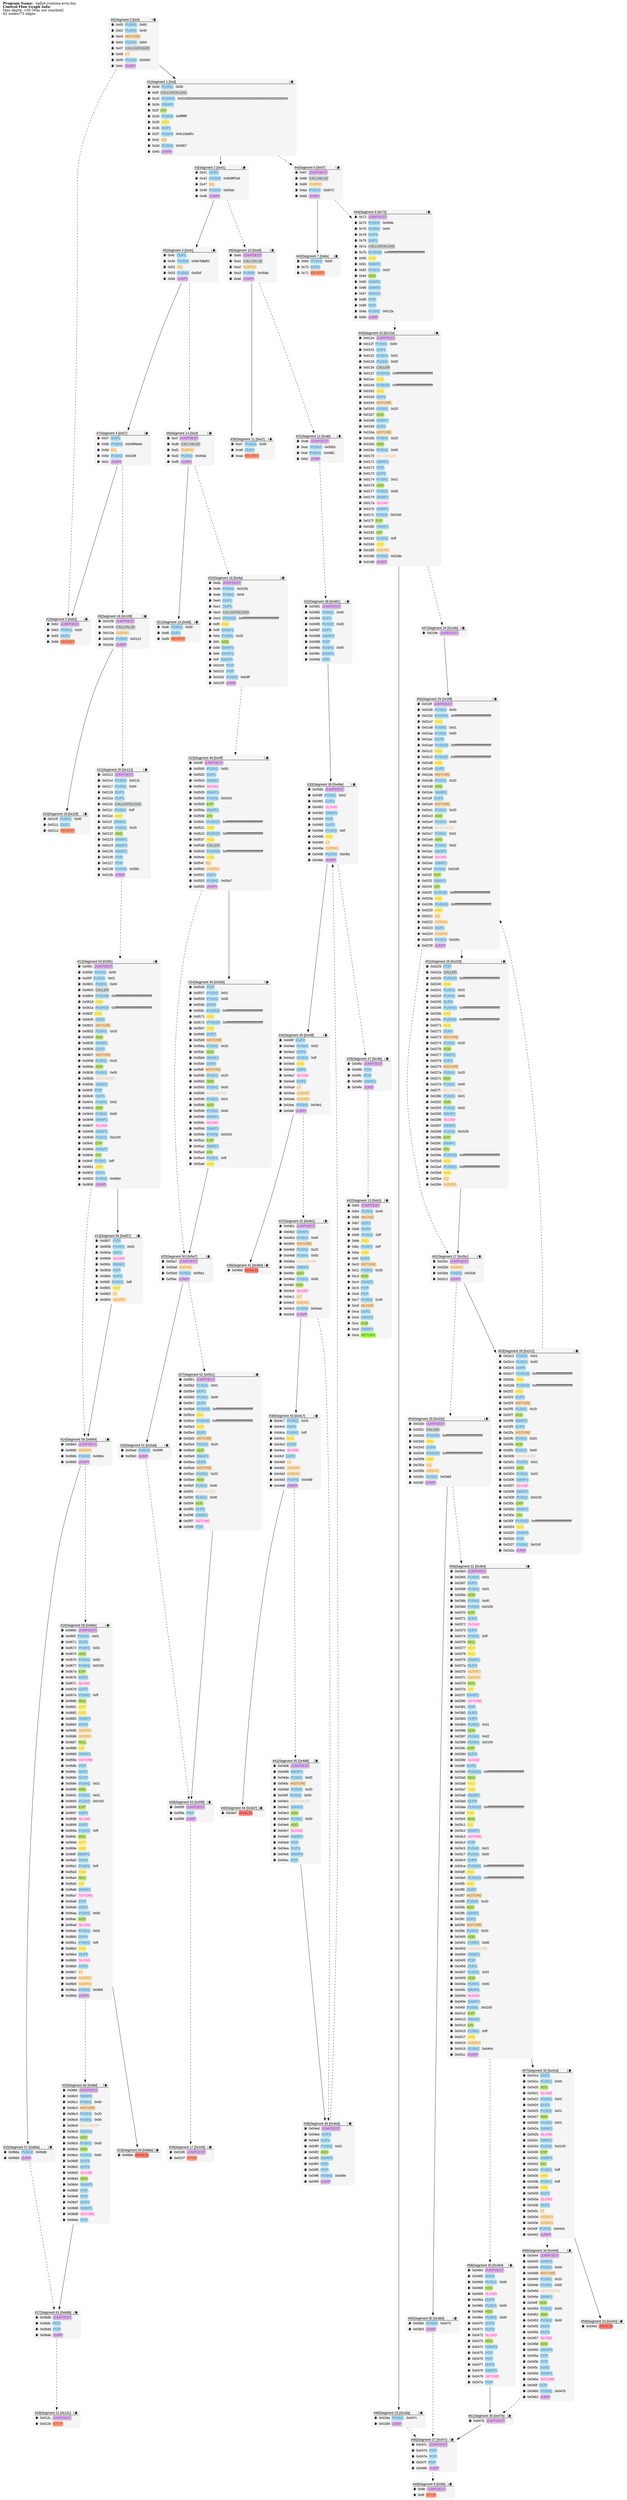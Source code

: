 /*
maxDepth is:100
MaxDepth reached:false
ErrorStates reached:0
States seen:11
WPre success:0
# of reachable invalid segments is: 4
Size of non minimised CFG: 63 nodes, 73 edges
Size of minimised CFG: 62 nodes, 73 edges
Minimised CFG
*/
// Number of states: 62
// Number of transitions : 73
digraph G {
graph[labelloc="t", labeljust="l", label=<<B>Program Name: </B> ballot.runtime.evm.bin<BR ALIGN="left"/><B>Control Flow Graph Info: </B><BR ALIGN="left"/>Max depth: 100 [Was not reached]<BR ALIGN="left"/>62 nodes/73 edges<BR ALIGN="left"/>>]
node [shape=none, fontname=arial, style="rounded, filled", fillcolor= "whitesmoke"]
edge [fontname=arial]
ranking=TB
s_0 [label=<<TABLE ALIGN="left" BORDER="0" CELLBORDER="0" CELLPADDING="0" CELLSPACING="1" COLOR="black" ><TR><TD ALIGN="left" fixedsize="false" BORDER="0" SIDES="" CELLPADDING="0" CELLSPACING="0" href="" >#0|Segment 0 [0x0]</TD>
<TD ALIGN="left" fixedsize="false" BORDER="0" SIDES="" CELLPADDING="0" CELLSPACING="0" href="" tooltip="Stack Size &#916;: 0&#10;Abstract stack at this node: []&#10;Stack Size on Entry at this node &#8805; 0&#10;Stack Size on Entry for this segment &#8805; 0&#10;Exit Jump target: Constant 0x62" ><FONT> &#8505;&#65039;</FONT></TD>
<TD ALIGN="left" fixedsize="false" BORDER="0" SIDES="" CELLPADDING="0" CELLSPACING="0" href="" tooltip="lots of gas!" >&#9981; </TD>
</TR>
<HR/><TR><TD width="1" fixedsize="true" align="left">
<TABLE  border="0" cellpadding="0" cellborder="0" CELLSPACING="1"><TR><TD width="7" fixedsize="false" align="left" cellpadding="1" tooltip="Gas: 3 " target="_blank" href="https://github.com/Consensys/evm-dafny/blob/60bce44ee75978a4c97b9eab8e03424c9c233bbd/src/dafny/evm.dfy#L103">&#9981; </TD><TD width="1" fixedsize="false" align="left" cellpadding="1" PORT="entry">0x00 </TD>
<TD width="1" fixedsize="true" style="Rounded" BORDER="0" BGCOLOR="powderblue" align="left" cellpadding="3"  href="https://github.com/Consensys/evm-dafny/blob/60bce44ee75978a4c97b9eab8e03424c9c233bbd/src/dafny/bytecode.dfy#L1479" target="_blank"  tooltip="Push 1 byte" ><FONT color="royalblue">PUSH1</FONT></TD><TD width="1" fixedsize="true" align="left">  0x60</TD></TR></TABLE></TD></TR>
<TR><TD width="1" fixedsize="true" align="left">
<TABLE  border="0" cellpadding="0" cellborder="0" CELLSPACING="1"><TR><TD width="7" fixedsize="false" align="left" cellpadding="1" tooltip="Gas: 3 " target="_blank" href="https://github.com/Consensys/evm-dafny/blob/60bce44ee75978a4c97b9eab8e03424c9c233bbd/src/dafny/evm.dfy#L103">&#9981; </TD><TD width="1" fixedsize="false" align="left" cellpadding="1" >0x02 </TD>
<TD width="1" fixedsize="true" style="Rounded" BORDER="0" BGCOLOR="powderblue" align="left" cellpadding="3"  href="https://github.com/Consensys/evm-dafny/blob/60bce44ee75978a4c97b9eab8e03424c9c233bbd/src/dafny/bytecode.dfy#L1479" target="_blank"  tooltip="Push 1 byte" ><FONT color="royalblue">PUSH1</FONT></TD><TD width="1" fixedsize="true" align="left">  0x40</TD></TR></TABLE></TD></TR>
<TR><TD width="1" fixedsize="true" align="left">
<TABLE  border="0" cellpadding="0" cellborder="0" CELLSPACING="1"><TR><TD width="7" fixedsize="false" align="left" cellpadding="1" tooltip="Gas: Depends on memory expansion " target="_blank" href="https://github.com/Consensys/evm-dafny/blob/60bce44ee75978a4c97b9eab8e03424c9c233bbd/src/dafny/evm.dfy#L103">&#9981; </TD><TD width="1" fixedsize="false" align="left" cellpadding="1" >0x04 </TD>
<TD width="1" fixedsize="true" style="Rounded" BORDER="0" BGCOLOR="wheat" align="left" cellpadding="3"  href="https://github.com/Consensys/evm-dafny/blob/60bce44ee75978a4c97b9eab8e03424c9c233bbd/src/dafny/bytecode.dfy#L1165" target="_blank"  tooltip="Store a word to memory" ><FONT color="sienna">MSTORE</FONT></TD></TR></TABLE></TD></TR>
<TR><TD width="1" fixedsize="true" align="left">
<TABLE  border="0" cellpadding="0" cellborder="0" CELLSPACING="1"><TR><TD width="7" fixedsize="false" align="left" cellpadding="1" tooltip="Gas: 3 " target="_blank" href="https://github.com/Consensys/evm-dafny/blob/60bce44ee75978a4c97b9eab8e03424c9c233bbd/src/dafny/evm.dfy#L103">&#9981; </TD><TD width="1" fixedsize="false" align="left" cellpadding="1" >0x05 </TD>
<TD width="1" fixedsize="true" style="Rounded" BORDER="0" BGCOLOR="powderblue" align="left" cellpadding="3"  href="https://github.com/Consensys/evm-dafny/blob/60bce44ee75978a4c97b9eab8e03424c9c233bbd/src/dafny/bytecode.dfy#L1479" target="_blank"  tooltip="Push 1 byte" ><FONT color="royalblue">PUSH1</FONT></TD><TD width="1" fixedsize="true" align="left">  0x04</TD></TR></TABLE></TD></TR>
<TR><TD width="1" fixedsize="true" align="left">
<TABLE  border="0" cellpadding="0" cellborder="0" CELLSPACING="1"><TR><TD width="7" fixedsize="false" align="left" cellpadding="1" tooltip="Gas: 2 " target="_blank" href="https://github.com/Consensys/evm-dafny/blob/60bce44ee75978a4c97b9eab8e03424c9c233bbd/src/dafny/evm.dfy#L103">&#9981; </TD><TD width="1" fixedsize="false" align="left" cellpadding="1" >0x07 </TD>
<TD width="1" fixedsize="true" style="Rounded" BORDER="0" BGCOLOR="lightgrey" align="left" cellpadding="3"  href="https://github.com/Consensys/evm-dafny/blob/60bce44ee75978a4c97b9eab8e03424c9c233bbd/src/dafny/bytecode.dfy#L742" target="_blank"  tooltip="Size of the input data" ><FONT color="darkslategrey">CALLDATASIZE</FONT></TD></TR></TABLE></TD></TR>
<TR><TD width="1" fixedsize="true" align="left">
<TABLE  border="0" cellpadding="0" cellborder="0" CELLSPACING="1"><TR><TD width="7" fixedsize="false" align="left" cellpadding="1" tooltip="Gas: 3 " target="_blank" href="https://github.com/Consensys/evm-dafny/blob/60bce44ee75978a4c97b9eab8e03424c9c233bbd/src/dafny/evm.dfy#L103">&#9981; </TD><TD width="1" fixedsize="false" align="left" cellpadding="1" >0x08 </TD>
<TD width="1" fixedsize="true" style="Rounded" BORDER="0" BGCOLOR="bisque" align="left" cellpadding="3"  href="https://github.com/Consensys/evm-dafny/blob/60bce44ee75978a4c97b9eab8e03424c9c233bbd/src/dafny/bytecode.dfy#L314" target="_blank"  tooltip="Unsigned Less than" ><FONT color="darkgoldenrod">LT</FONT></TD></TR></TABLE></TD></TR>
<TR><TD width="1" fixedsize="true" align="left">
<TABLE  border="0" cellpadding="0" cellborder="0" CELLSPACING="1"><TR><TD width="7" fixedsize="false" align="left" cellpadding="1" tooltip="Gas: 3 " target="_blank" href="https://github.com/Consensys/evm-dafny/blob/60bce44ee75978a4c97b9eab8e03424c9c233bbd/src/dafny/evm.dfy#L103">&#9981; </TD><TD width="1" fixedsize="false" align="left" cellpadding="1" >0x09 </TD>
<TD width="1" fixedsize="true" style="Rounded" BORDER="0" BGCOLOR="powderblue" align="left" cellpadding="3"  href="https://github.com/Consensys/evm-dafny/blob/60bce44ee75978a4c97b9eab8e03424c9c233bbd/src/dafny/bytecode.dfy#L1486" target="_blank"  tooltip="Push 2 bytes" ><FONT color="royalblue">PUSH2</FONT></TD><TD width="1" fixedsize="true" align="left">  0x0062</TD></TR></TABLE></TD></TR>
<TR><TD width="1" fixedsize="true" align="left">
<TABLE  border="0" cellpadding="0" cellborder="0" CELLSPACING="1"><TR><TD width="7" fixedsize="false" align="left" cellpadding="1" tooltip="Gas: 10 " target="_blank" href="https://github.com/Consensys/evm-dafny/blob/60bce44ee75978a4c97b9eab8e03424c9c233bbd/src/dafny/evm.dfy#L103">&#9981; </TD><TD width="1" fixedsize="false" align="left" cellpadding="1" >0x0c </TD>
<TD width="1" fixedsize="true" style="Rounded" BORDER="0" BGCOLOR="thistle" align="left" cellpadding="3" PORT="exit" href="https://github.com/Consensys/evm-dafny/blob/60bce44ee75978a4c97b9eab8e03424c9c233bbd/src/dafny/bytecode.dfy#L1277" target="_blank"  tooltip="Conditional Jump" ><FONT color="purple">JUMPI</FONT></TD></TR></TABLE></TD></TR>
</TABLE>
>]
s_1 [label=<<TABLE ALIGN="left" BORDER="0" CELLBORDER="0" CELLPADDING="0" CELLSPACING="1" COLOR="black" ><TR><TD ALIGN="left" fixedsize="false" BORDER="0" SIDES="" CELLPADDING="0" CELLSPACING="0" href="" >#1|Segment 1 [0xd]</TD>
<TD ALIGN="left" fixedsize="false" BORDER="0" SIDES="" CELLPADDING="0" CELLSPACING="0" href="" tooltip="Stack Size &#916;: +1&#10;Abstract stack at this node: []&#10;Stack Size on Entry at this node &#8805; 0&#10;Stack Size on Entry for this segment &#8805; 0&#10;Exit Jump target: Constant 0x67" ><FONT> &#8505;&#65039;</FONT></TD>
<TD ALIGN="left" fixedsize="false" BORDER="0" SIDES="" CELLPADDING="0" CELLSPACING="0" href="" tooltip="lots of gas!" >&#9981; </TD>
</TR>
<HR/><TR><TD width="1" fixedsize="true" align="left">
<TABLE  border="0" cellpadding="0" cellborder="0" CELLSPACING="1"><TR><TD width="7" fixedsize="false" align="left" cellpadding="1" tooltip="Gas: 3 " target="_blank" href="https://github.com/Consensys/evm-dafny/blob/60bce44ee75978a4c97b9eab8e03424c9c233bbd/src/dafny/evm.dfy#L103">&#9981; </TD><TD width="1" fixedsize="false" align="left" cellpadding="1" PORT="entry">0x0d </TD>
<TD width="1" fixedsize="true" style="Rounded" BORDER="0" BGCOLOR="powderblue" align="left" cellpadding="3"  href="https://github.com/Consensys/evm-dafny/blob/60bce44ee75978a4c97b9eab8e03424c9c233bbd/src/dafny/bytecode.dfy#L1479" target="_blank"  tooltip="Push 1 byte" ><FONT color="royalblue">PUSH1</FONT></TD><TD width="1" fixedsize="true" align="left">  0x00</TD></TR></TABLE></TD></TR>
<TR><TD width="1" fixedsize="true" align="left">
<TABLE  border="0" cellpadding="0" cellborder="0" CELLSPACING="1"><TR><TD width="7" fixedsize="false" align="left" cellpadding="1" tooltip="Gas: 3 " target="_blank" href="https://github.com/Consensys/evm-dafny/blob/60bce44ee75978a4c97b9eab8e03424c9c233bbd/src/dafny/evm.dfy#L103">&#9981; </TD><TD width="1" fixedsize="false" align="left" cellpadding="1" >0x0f </TD>
<TD width="1" fixedsize="true" style="Rounded" BORDER="0" BGCOLOR="lightgrey" align="left" cellpadding="3"  href="https://github.com/Consensys/evm-dafny/blob/60bce44ee75978a4c97b9eab8e03424c9c233bbd/src/dafny/bytecode.dfy#L723" target="_blank"  tooltip="Input data for this call" ><FONT color="darkslategrey">CALLDATALOAD</FONT></TD></TR></TABLE></TD></TR>
<TR><TD width="1" fixedsize="true" align="left">
<TABLE  border="0" cellpadding="0" cellborder="0" CELLSPACING="1"><TR><TD width="7" fixedsize="false" align="left" cellpadding="1" tooltip="Gas: 3 " target="_blank" href="https://github.com/Consensys/evm-dafny/blob/60bce44ee75978a4c97b9eab8e03424c9c233bbd/src/dafny/evm.dfy#L103">&#9981; </TD><TD width="1" fixedsize="false" align="left" cellpadding="1" >0x10 </TD>
<TD width="1" fixedsize="true" style="Rounded" BORDER="0" BGCOLOR="powderblue" align="left" cellpadding="3"  href="https://github.com/Consensys/evm-dafny/blob/60bce44ee75978a4c97b9eab8e03424c9c233bbd/src/dafny/bytecode.dfy#L1535" target="_blank"  tooltip="Push 29 bytes" ><FONT color="royalblue">PUSH29</FONT></TD><TD width="1" fixedsize="true" align="left">  0x0100000000000000000000000000000000000000000000000000000000</TD></TR></TABLE></TD></TR>
<TR><TD width="1" fixedsize="true" align="left">
<TABLE  border="0" cellpadding="0" cellborder="0" CELLSPACING="1"><TR><TD width="7" fixedsize="false" align="left" cellpadding="1" tooltip="Gas: 3 " target="_blank" href="https://github.com/Consensys/evm-dafny/blob/60bce44ee75978a4c97b9eab8e03424c9c233bbd/src/dafny/evm.dfy#L103">&#9981; </TD><TD width="1" fixedsize="false" align="left" cellpadding="1" >0x2e </TD>
<TD width="1" fixedsize="true" style="Rounded" BORDER="0" BGCOLOR="powderblue" align="left" cellpadding="3"  href="https://github.com/Consensys/evm-dafny/blob/60bce44ee75978a4c97b9eab8e03424c9c233bbd/src/dafny/bytecode.dfy#L1577" target="_blank"  tooltip="Swap top and 2nd element of the stack" ><FONT color="royalblue">SWAP1</FONT></TD></TR></TABLE></TD></TR>
<TR><TD width="1" fixedsize="true" align="left">
<TABLE  border="0" cellpadding="0" cellborder="0" CELLSPACING="1"><TR><TD width="7" fixedsize="false" align="left" cellpadding="1" tooltip="Gas: 5 " target="_blank" href="https://github.com/Consensys/evm-dafny/blob/60bce44ee75978a4c97b9eab8e03424c9c233bbd/src/dafny/evm.dfy#L103">&#9981; </TD><TD width="1" fixedsize="false" align="left" cellpadding="1" >0x2f </TD>
<TD width="1" fixedsize="true" style="Rounded" BORDER="0" BGCOLOR="#c6eb76" align="left" cellpadding="3"  href="https://github.com/Consensys/evm-dafny/blob/60bce44ee75978a4c97b9eab8e03424c9c233bbd/src/dafny/bytecode.dfy#L154" target="_blank"  tooltip="Unsigned integer division modulo TWO_256. Div by 0 yields 0" ><FONT color="#316152">DIV</FONT></TD></TR></TABLE></TD></TR>
<TR><TD width="1" fixedsize="true" align="left">
<TABLE  border="0" cellpadding="0" cellborder="0" CELLSPACING="1"><TR><TD width="7" fixedsize="false" align="left" cellpadding="1" tooltip="Gas: 3 " target="_blank" href="https://github.com/Consensys/evm-dafny/blob/60bce44ee75978a4c97b9eab8e03424c9c233bbd/src/dafny/evm.dfy#L103">&#9981; </TD><TD width="1" fixedsize="false" align="left" cellpadding="1" >0x30 </TD>
<TD width="1" fixedsize="true" style="Rounded" BORDER="0" BGCOLOR="powderblue" align="left" cellpadding="3"  href="https://github.com/Consensys/evm-dafny/blob/60bce44ee75978a4c97b9eab8e03424c9c233bbd/src/dafny/bytecode.dfy#L1500" target="_blank"  tooltip="Push 4 bytes" ><FONT color="royalblue">PUSH4</FONT></TD><TD width="1" fixedsize="true" align="left">  0xffffffff</TD></TR></TABLE></TD></TR>
<TR><TD width="1" fixedsize="true" align="left">
<TABLE  border="0" cellpadding="0" cellborder="0" CELLSPACING="1"><TR><TD width="7" fixedsize="false" align="left" cellpadding="1" tooltip="Gas: 3 " target="_blank" href="https://github.com/Consensys/evm-dafny/blob/60bce44ee75978a4c97b9eab8e03424c9c233bbd/src/dafny/evm.dfy#L103">&#9981; </TD><TD width="1" fixedsize="false" align="left" cellpadding="1" >0x35 </TD>
<TD width="1" fixedsize="true" style="Rounded" BORDER="0" BGCOLOR="#f3f383" align="left" cellpadding="3"  href="https://github.com/Consensys/evm-dafny/blob/60bce44ee75978a4c97b9eab8e03424c9c233bbd/src/dafny/bytecode.dfy#L445" target="_blank"  tooltip="Bitwise AND" ><FONT color="orange">AND</FONT></TD></TR></TABLE></TD></TR>
<TR><TD width="1" fixedsize="true" align="left">
<TABLE  border="0" cellpadding="0" cellborder="0" CELLSPACING="1"><TR><TD width="7" fixedsize="false" align="left" cellpadding="1" tooltip="Gas: 3 " target="_blank" href="https://github.com/Consensys/evm-dafny/blob/60bce44ee75978a4c97b9eab8e03424c9c233bbd/src/dafny/evm.dfy#L103">&#9981; </TD><TD width="1" fixedsize="false" align="left" cellpadding="1" >0x36 </TD>
<TD width="1" fixedsize="true" style="Rounded" BORDER="0" BGCOLOR="powderblue" align="left" cellpadding="3"  href="https://github.com/Consensys/evm-dafny/blob/60bce44ee75978a4c97b9eab8e03424c9c233bbd/src/dafny/bytecode.dfy#L1568" target="_blank"  tooltip="Duplicate 1st element on top of the stack" ><FONT color="royalblue">DUP1</FONT></TD></TR></TABLE></TD></TR>
<TR><TD width="1" fixedsize="true" align="left">
<TABLE  border="0" cellpadding="0" cellborder="0" CELLSPACING="1"><TR><TD width="7" fixedsize="false" align="left" cellpadding="1" tooltip="Gas: 3 " target="_blank" href="https://github.com/Consensys/evm-dafny/blob/60bce44ee75978a4c97b9eab8e03424c9c233bbd/src/dafny/evm.dfy#L103">&#9981; </TD><TD width="1" fixedsize="false" align="left" cellpadding="1" >0x37 </TD>
<TD width="1" fixedsize="true" style="Rounded" BORDER="0" BGCOLOR="powderblue" align="left" cellpadding="3"  href="https://github.com/Consensys/evm-dafny/blob/60bce44ee75978a4c97b9eab8e03424c9c233bbd/src/dafny/bytecode.dfy#L1500" target="_blank"  tooltip="Push 4 bytes" ><FONT color="royalblue">PUSH4</FONT></TD><TD width="1" fixedsize="true" align="left">  0x5c19a95c</TD></TR></TABLE></TD></TR>
<TR><TD width="1" fixedsize="true" align="left">
<TABLE  border="0" cellpadding="0" cellborder="0" CELLSPACING="1"><TR><TD width="7" fixedsize="false" align="left" cellpadding="1" tooltip="Gas: 3 " target="_blank" href="https://github.com/Consensys/evm-dafny/blob/60bce44ee75978a4c97b9eab8e03424c9c233bbd/src/dafny/evm.dfy#L103">&#9981; </TD><TD width="1" fixedsize="false" align="left" cellpadding="1" >0x3c </TD>
<TD width="1" fixedsize="true" style="Rounded" BORDER="0" BGCOLOR="bisque" align="left" cellpadding="3"  href="https://github.com/Consensys/evm-dafny/blob/60bce44ee75978a4c97b9eab8e03424c9c233bbd/src/dafny/bytecode.dfy#L402" target="_blank"  tooltip="equal" ><FONT color="darkgoldenrod">EQ</FONT></TD></TR></TABLE></TD></TR>
<TR><TD width="1" fixedsize="true" align="left">
<TABLE  border="0" cellpadding="0" cellborder="0" CELLSPACING="1"><TR><TD width="7" fixedsize="false" align="left" cellpadding="1" tooltip="Gas: 3 " target="_blank" href="https://github.com/Consensys/evm-dafny/blob/60bce44ee75978a4c97b9eab8e03424c9c233bbd/src/dafny/evm.dfy#L103">&#9981; </TD><TD width="1" fixedsize="false" align="left" cellpadding="1" >0x3d </TD>
<TD width="1" fixedsize="true" style="Rounded" BORDER="0" BGCOLOR="powderblue" align="left" cellpadding="3"  href="https://github.com/Consensys/evm-dafny/blob/60bce44ee75978a4c97b9eab8e03424c9c233bbd/src/dafny/bytecode.dfy#L1486" target="_blank"  tooltip="Push 2 bytes" ><FONT color="royalblue">PUSH2</FONT></TD><TD width="1" fixedsize="true" align="left">  0x0067</TD></TR></TABLE></TD></TR>
<TR><TD width="1" fixedsize="true" align="left">
<TABLE  border="0" cellpadding="0" cellborder="0" CELLSPACING="1"><TR><TD width="7" fixedsize="false" align="left" cellpadding="1" tooltip="Gas: 10 " target="_blank" href="https://github.com/Consensys/evm-dafny/blob/60bce44ee75978a4c97b9eab8e03424c9c233bbd/src/dafny/evm.dfy#L103">&#9981; </TD><TD width="1" fixedsize="false" align="left" cellpadding="1" >0x40 </TD>
<TD width="1" fixedsize="true" style="Rounded" BORDER="0" BGCOLOR="thistle" align="left" cellpadding="3" PORT="exit" href="https://github.com/Consensys/evm-dafny/blob/60bce44ee75978a4c97b9eab8e03424c9c233bbd/src/dafny/bytecode.dfy#L1277" target="_blank"  tooltip="Conditional Jump" ><FONT color="purple">JUMPI</FONT></TD></TR></TABLE></TD></TR>
</TABLE>
>]
s_2 [label=<<TABLE ALIGN="left" BORDER="0" CELLBORDER="0" CELLPADDING="0" CELLSPACING="1" COLOR="black" ><TR><TD ALIGN="left" fixedsize="false" BORDER="0" SIDES="" CELLPADDING="0" CELLSPACING="0" href="" >#2|Segment 5 [0x62]</TD>
<TD ALIGN="left" fixedsize="false" BORDER="0" SIDES="" CELLPADDING="0" CELLSPACING="0" href="" tooltip="Stack Size &#916;: 0&#10;Abstract stack at this node: [?]&#10;Stack Size on Entry at this node &#8805; 1&#10;Stack Size on Entry for this segment &#8805; 0" ><FONT> &#8505;&#65039;</FONT></TD>
<TD ALIGN="left" fixedsize="false" BORDER="0" SIDES="" CELLPADDING="0" CELLSPACING="0" href="" tooltip="lots of gas!" >&#9981; </TD>
</TR>
<HR/><TR><TD width="1" fixedsize="true" align="left">
<TABLE  border="0" cellpadding="0" cellborder="0" CELLSPACING="1"><TR><TD width="7" fixedsize="false" align="left" cellpadding="1" tooltip="Gas: 1 " target="_blank" href="https://github.com/Consensys/evm-dafny/blob/60bce44ee75978a4c97b9eab8e03424c9c233bbd/src/dafny/evm.dfy#L103">&#9981; </TD><TD width="1" fixedsize="false" align="left" cellpadding="1" PORT="entry">0x62 </TD>
<TD width="1" fixedsize="true" style="Rounded" BORDER="0" BGCOLOR="thistle" align="left" cellpadding="3"  href="https://github.com/Consensys/evm-dafny/blob/60bce44ee75978a4c97b9eab8e03424c9c233bbd/src/dafny/bytecode.dfy#L1334" target="_blank"  tooltip="A valid destination for a jump" ><FONT color="purple">JUMPDEST</FONT></TD></TR></TABLE></TD></TR>
<TR><TD width="1" fixedsize="true" align="left">
<TABLE  border="0" cellpadding="0" cellborder="0" CELLSPACING="1"><TR><TD width="7" fixedsize="false" align="left" cellpadding="1" tooltip="Gas: 3 " target="_blank" href="https://github.com/Consensys/evm-dafny/blob/60bce44ee75978a4c97b9eab8e03424c9c233bbd/src/dafny/evm.dfy#L103">&#9981; </TD><TD width="1" fixedsize="false" align="left" cellpadding="1" >0x63 </TD>
<TD width="1" fixedsize="true" style="Rounded" BORDER="0" BGCOLOR="powderblue" align="left" cellpadding="3"  href="https://github.com/Consensys/evm-dafny/blob/60bce44ee75978a4c97b9eab8e03424c9c233bbd/src/dafny/bytecode.dfy#L1479" target="_blank"  tooltip="Push 1 byte" ><FONT color="royalblue">PUSH1</FONT></TD><TD width="1" fixedsize="true" align="left">  0x00</TD></TR></TABLE></TD></TR>
<TR><TD width="1" fixedsize="true" align="left">
<TABLE  border="0" cellpadding="0" cellborder="0" CELLSPACING="1"><TR><TD width="7" fixedsize="false" align="left" cellpadding="1" tooltip="Gas: 3 " target="_blank" href="https://github.com/Consensys/evm-dafny/blob/60bce44ee75978a4c97b9eab8e03424c9c233bbd/src/dafny/evm.dfy#L103">&#9981; </TD><TD width="1" fixedsize="false" align="left" cellpadding="1" >0x65 </TD>
<TD width="1" fixedsize="true" style="Rounded" BORDER="0" BGCOLOR="powderblue" align="left" cellpadding="3"  href="https://github.com/Consensys/evm-dafny/blob/60bce44ee75978a4c97b9eab8e03424c9c233bbd/src/dafny/bytecode.dfy#L1568" target="_blank"  tooltip="Duplicate 1st element on top of the stack" ><FONT color="royalblue">DUP1</FONT></TD></TR></TABLE></TD></TR>
<TR><TD width="1" fixedsize="true" align="left">
<TABLE  border="0" cellpadding="0" cellborder="0" CELLSPACING="1"><TR><TD width="7" fixedsize="false" align="left" cellpadding="1" tooltip="Gas: Depends on memory expansion " target="_blank" href="https://github.com/Consensys/evm-dafny/blob/60bce44ee75978a4c97b9eab8e03424c9c233bbd/src/dafny/evm.dfy#L103">&#9981; </TD><TD width="1" fixedsize="false" align="left" cellpadding="1" >0x66 </TD>
<TD width="1" fixedsize="true" style="Rounded" BORDER="0" BGCOLOR="lightsalmon" align="left" cellpadding="3"  href="https://github.com/Consensys/evm-dafny/blob/60bce44ee75978a4c97b9eab8e03424c9c233bbd/src/dafny/bytecode.dfy#L1874" target="_blank"  tooltip="Revert execution and return data" ><FONT color="brown">REVERT</FONT></TD></TR></TABLE></TD></TR>
</TABLE>
>]
s_3 [label=<<TABLE ALIGN="left" BORDER="0" CELLBORDER="0" CELLPADDING="0" CELLSPACING="1" COLOR="black" ><TR><TD ALIGN="left" fixedsize="false" BORDER="0" SIDES="" CELLPADDING="0" CELLSPACING="0" href="" >#3|Segment 2 [0x41]</TD>
<TD ALIGN="left" fixedsize="false" BORDER="0" SIDES="" CELLPADDING="0" CELLSPACING="0" href="" tooltip="Stack Size &#916;: 0&#10;Abstract stack at this node: [?]&#10;Stack Size on Entry at this node &#8805; 1&#10;Stack Size on Entry for this segment &#8805; 1&#10;Exit Jump target: Constant 0xa0" ><FONT> &#8505;&#65039;</FONT></TD>
<TD ALIGN="left" fixedsize="false" BORDER="0" SIDES="" CELLPADDING="0" CELLSPACING="0" href="" tooltip="lots of gas!" >&#9981; </TD>
</TR>
<HR/><TR><TD width="1" fixedsize="true" align="left">
<TABLE  border="0" cellpadding="0" cellborder="0" CELLSPACING="1"><TR><TD width="7" fixedsize="false" align="left" cellpadding="1" tooltip="Gas: 3 " target="_blank" href="https://github.com/Consensys/evm-dafny/blob/60bce44ee75978a4c97b9eab8e03424c9c233bbd/src/dafny/evm.dfy#L103">&#9981; </TD><TD width="1" fixedsize="false" align="left" cellpadding="1" PORT="entry">0x41 </TD>
<TD width="1" fixedsize="true" style="Rounded" BORDER="0" BGCOLOR="powderblue" align="left" cellpadding="3"  href="https://github.com/Consensys/evm-dafny/blob/60bce44ee75978a4c97b9eab8e03424c9c233bbd/src/dafny/bytecode.dfy#L1568" target="_blank"  tooltip="Duplicate 1st element on top of the stack" ><FONT color="royalblue">DUP1</FONT></TD></TR></TABLE></TD></TR>
<TR><TD width="1" fixedsize="true" align="left">
<TABLE  border="0" cellpadding="0" cellborder="0" CELLSPACING="1"><TR><TD width="7" fixedsize="false" align="left" cellpadding="1" tooltip="Gas: 3 " target="_blank" href="https://github.com/Consensys/evm-dafny/blob/60bce44ee75978a4c97b9eab8e03424c9c233bbd/src/dafny/evm.dfy#L103">&#9981; </TD><TD width="1" fixedsize="false" align="left" cellpadding="1" >0x42 </TD>
<TD width="1" fixedsize="true" style="Rounded" BORDER="0" BGCOLOR="powderblue" align="left" cellpadding="3"  href="https://github.com/Consensys/evm-dafny/blob/60bce44ee75978a4c97b9eab8e03424c9c233bbd/src/dafny/bytecode.dfy#L1500" target="_blank"  tooltip="Push 4 bytes" ><FONT color="royalblue">PUSH4</FONT></TD><TD width="1" fixedsize="true" align="left">  0x609ff1bd</TD></TR></TABLE></TD></TR>
<TR><TD width="1" fixedsize="true" align="left">
<TABLE  border="0" cellpadding="0" cellborder="0" CELLSPACING="1"><TR><TD width="7" fixedsize="false" align="left" cellpadding="1" tooltip="Gas: 3 " target="_blank" href="https://github.com/Consensys/evm-dafny/blob/60bce44ee75978a4c97b9eab8e03424c9c233bbd/src/dafny/evm.dfy#L103">&#9981; </TD><TD width="1" fixedsize="false" align="left" cellpadding="1" >0x47 </TD>
<TD width="1" fixedsize="true" style="Rounded" BORDER="0" BGCOLOR="bisque" align="left" cellpadding="3"  href="https://github.com/Consensys/evm-dafny/blob/60bce44ee75978a4c97b9eab8e03424c9c233bbd/src/dafny/bytecode.dfy#L402" target="_blank"  tooltip="equal" ><FONT color="darkgoldenrod">EQ</FONT></TD></TR></TABLE></TD></TR>
<TR><TD width="1" fixedsize="true" align="left">
<TABLE  border="0" cellpadding="0" cellborder="0" CELLSPACING="1"><TR><TD width="7" fixedsize="false" align="left" cellpadding="1" tooltip="Gas: 3 " target="_blank" href="https://github.com/Consensys/evm-dafny/blob/60bce44ee75978a4c97b9eab8e03424c9c233bbd/src/dafny/evm.dfy#L103">&#9981; </TD><TD width="1" fixedsize="false" align="left" cellpadding="1" >0x48 </TD>
<TD width="1" fixedsize="true" style="Rounded" BORDER="0" BGCOLOR="powderblue" align="left" cellpadding="3"  href="https://github.com/Consensys/evm-dafny/blob/60bce44ee75978a4c97b9eab8e03424c9c233bbd/src/dafny/bytecode.dfy#L1486" target="_blank"  tooltip="Push 2 bytes" ><FONT color="royalblue">PUSH2</FONT></TD><TD width="1" fixedsize="true" align="left">  0x00a0</TD></TR></TABLE></TD></TR>
<TR><TD width="1" fixedsize="true" align="left">
<TABLE  border="0" cellpadding="0" cellborder="0" CELLSPACING="1"><TR><TD width="7" fixedsize="false" align="left" cellpadding="1" tooltip="Gas: 10 " target="_blank" href="https://github.com/Consensys/evm-dafny/blob/60bce44ee75978a4c97b9eab8e03424c9c233bbd/src/dafny/evm.dfy#L103">&#9981; </TD><TD width="1" fixedsize="false" align="left" cellpadding="1" >0x4b </TD>
<TD width="1" fixedsize="true" style="Rounded" BORDER="0" BGCOLOR="thistle" align="left" cellpadding="3" PORT="exit" href="https://github.com/Consensys/evm-dafny/blob/60bce44ee75978a4c97b9eab8e03424c9c233bbd/src/dafny/bytecode.dfy#L1277" target="_blank"  tooltip="Conditional Jump" ><FONT color="purple">JUMPI</FONT></TD></TR></TABLE></TD></TR>
</TABLE>
>]
s_4 [label=<<TABLE ALIGN="left" BORDER="0" CELLBORDER="0" CELLPADDING="0" CELLSPACING="1" COLOR="black" ><TR><TD ALIGN="left" fixedsize="false" BORDER="0" SIDES="" CELLPADDING="0" CELLSPACING="0" href="" >#4|Segment 6 [0x67]</TD>
<TD ALIGN="left" fixedsize="false" BORDER="0" SIDES="" CELLPADDING="0" CELLSPACING="0" href="" tooltip="Stack Size &#916;: 0&#10;Abstract stack at this node: [?]&#10;Stack Size on Entry at this node &#8805; 1&#10;Stack Size on Entry for this segment &#8805; 0&#10;Exit Jump target: Constant 0x72" ><FONT> &#8505;&#65039;</FONT></TD>
<TD ALIGN="left" fixedsize="false" BORDER="0" SIDES="" CELLPADDING="0" CELLSPACING="0" href="" tooltip="lots of gas!" >&#9981; </TD>
</TR>
<HR/><TR><TD width="1" fixedsize="true" align="left">
<TABLE  border="0" cellpadding="0" cellborder="0" CELLSPACING="1"><TR><TD width="7" fixedsize="false" align="left" cellpadding="1" tooltip="Gas: 1 " target="_blank" href="https://github.com/Consensys/evm-dafny/blob/60bce44ee75978a4c97b9eab8e03424c9c233bbd/src/dafny/evm.dfy#L103">&#9981; </TD><TD width="1" fixedsize="false" align="left" cellpadding="1" PORT="entry">0x67 </TD>
<TD width="1" fixedsize="true" style="Rounded" BORDER="0" BGCOLOR="thistle" align="left" cellpadding="3"  href="https://github.com/Consensys/evm-dafny/blob/60bce44ee75978a4c97b9eab8e03424c9c233bbd/src/dafny/bytecode.dfy#L1334" target="_blank"  tooltip="A valid destination for a jump" ><FONT color="purple">JUMPDEST</FONT></TD></TR></TABLE></TD></TR>
<TR><TD width="1" fixedsize="true" align="left">
<TABLE  border="0" cellpadding="0" cellborder="0" CELLSPACING="1"><TR><TD width="7" fixedsize="false" align="left" cellpadding="1" tooltip="Gas: 2 " target="_blank" href="https://github.com/Consensys/evm-dafny/blob/60bce44ee75978a4c97b9eab8e03424c9c233bbd/src/dafny/evm.dfy#L103">&#9981; </TD><TD width="1" fixedsize="false" align="left" cellpadding="1" >0x68 </TD>
<TD width="1" fixedsize="true" style="Rounded" BORDER="0" BGCOLOR="lightgrey" align="left" cellpadding="3"  href="https://github.com/Consensys/evm-dafny/blob/60bce44ee75978a4c97b9eab8e03424c9c233bbd/src/dafny/bytecode.dfy#L707" target="_blank"  tooltip="Value deposited by function call" ><FONT color="darkslategrey">CALLVALUE</FONT></TD></TR></TABLE></TD></TR>
<TR><TD width="1" fixedsize="true" align="left">
<TABLE  border="0" cellpadding="0" cellborder="0" CELLSPACING="1"><TR><TD width="7" fixedsize="false" align="left" cellpadding="1" tooltip="Gas: 3 " target="_blank" href="https://github.com/Consensys/evm-dafny/blob/60bce44ee75978a4c97b9eab8e03424c9c233bbd/src/dafny/evm.dfy#L103">&#9981; </TD><TD width="1" fixedsize="false" align="left" cellpadding="1" >0x69 </TD>
<TD width="1" fixedsize="true" style="Rounded" BORDER="0" BGCOLOR="bisque" align="left" cellpadding="3"  href="https://github.com/Consensys/evm-dafny/blob/60bce44ee75978a4c97b9eab8e03424c9c233bbd/src/dafny/bytecode.dfy#L424" target="_blank"  tooltip="Is equal to zero" ><FONT color="darkgoldenrod">ISZERO</FONT></TD></TR></TABLE></TD></TR>
<TR><TD width="1" fixedsize="true" align="left">
<TABLE  border="0" cellpadding="0" cellborder="0" CELLSPACING="1"><TR><TD width="7" fixedsize="false" align="left" cellpadding="1" tooltip="Gas: 3 " target="_blank" href="https://github.com/Consensys/evm-dafny/blob/60bce44ee75978a4c97b9eab8e03424c9c233bbd/src/dafny/evm.dfy#L103">&#9981; </TD><TD width="1" fixedsize="false" align="left" cellpadding="1" >0x6a </TD>
<TD width="1" fixedsize="true" style="Rounded" BORDER="0" BGCOLOR="powderblue" align="left" cellpadding="3"  href="https://github.com/Consensys/evm-dafny/blob/60bce44ee75978a4c97b9eab8e03424c9c233bbd/src/dafny/bytecode.dfy#L1486" target="_blank"  tooltip="Push 2 bytes" ><FONT color="royalblue">PUSH2</FONT></TD><TD width="1" fixedsize="true" align="left">  0x0072</TD></TR></TABLE></TD></TR>
<TR><TD width="1" fixedsize="true" align="left">
<TABLE  border="0" cellpadding="0" cellborder="0" CELLSPACING="1"><TR><TD width="7" fixedsize="false" align="left" cellpadding="1" tooltip="Gas: 10 " target="_blank" href="https://github.com/Consensys/evm-dafny/blob/60bce44ee75978a4c97b9eab8e03424c9c233bbd/src/dafny/evm.dfy#L103">&#9981; </TD><TD width="1" fixedsize="false" align="left" cellpadding="1" >0x6d </TD>
<TD width="1" fixedsize="true" style="Rounded" BORDER="0" BGCOLOR="thistle" align="left" cellpadding="3" PORT="exit" href="https://github.com/Consensys/evm-dafny/blob/60bce44ee75978a4c97b9eab8e03424c9c233bbd/src/dafny/bytecode.dfy#L1277" target="_blank"  tooltip="Conditional Jump" ><FONT color="purple">JUMPI</FONT></TD></TR></TABLE></TD></TR>
</TABLE>
>]
s_5 [label=<<TABLE ALIGN="left" BORDER="0" CELLBORDER="0" CELLPADDING="0" CELLSPACING="1" COLOR="black" ><TR><TD ALIGN="left" fixedsize="false" BORDER="0" SIDES="" CELLPADDING="0" CELLSPACING="0" href="" >#5|Segment 3 [0x4c]</TD>
<TD ALIGN="left" fixedsize="false" BORDER="0" SIDES="" CELLPADDING="0" CELLSPACING="0" href="" tooltip="Stack Size &#916;: 0&#10;Abstract stack at this node: [?]&#10;Stack Size on Entry at this node &#8805; 1&#10;Stack Size on Entry for this segment &#8805; 1&#10;Exit Jump target: Constant 0xcf" ><FONT> &#8505;&#65039;</FONT></TD>
<TD ALIGN="left" fixedsize="false" BORDER="0" SIDES="" CELLPADDING="0" CELLSPACING="0" href="" tooltip="lots of gas!" >&#9981; </TD>
</TR>
<HR/><TR><TD width="1" fixedsize="true" align="left">
<TABLE  border="0" cellpadding="0" cellborder="0" CELLSPACING="1"><TR><TD width="7" fixedsize="false" align="left" cellpadding="1" tooltip="Gas: 3 " target="_blank" href="https://github.com/Consensys/evm-dafny/blob/60bce44ee75978a4c97b9eab8e03424c9c233bbd/src/dafny/evm.dfy#L103">&#9981; </TD><TD width="1" fixedsize="false" align="left" cellpadding="1" PORT="entry">0x4c </TD>
<TD width="1" fixedsize="true" style="Rounded" BORDER="0" BGCOLOR="powderblue" align="left" cellpadding="3"  href="https://github.com/Consensys/evm-dafny/blob/60bce44ee75978a4c97b9eab8e03424c9c233bbd/src/dafny/bytecode.dfy#L1568" target="_blank"  tooltip="Duplicate 1st element on top of the stack" ><FONT color="royalblue">DUP1</FONT></TD></TR></TABLE></TD></TR>
<TR><TD width="1" fixedsize="true" align="left">
<TABLE  border="0" cellpadding="0" cellborder="0" CELLSPACING="1"><TR><TD width="7" fixedsize="false" align="left" cellpadding="1" tooltip="Gas: 3 " target="_blank" href="https://github.com/Consensys/evm-dafny/blob/60bce44ee75978a4c97b9eab8e03424c9c233bbd/src/dafny/evm.dfy#L103">&#9981; </TD><TD width="1" fixedsize="false" align="left" cellpadding="1" >0x4d </TD>
<TD width="1" fixedsize="true" style="Rounded" BORDER="0" BGCOLOR="powderblue" align="left" cellpadding="3"  href="https://github.com/Consensys/evm-dafny/blob/60bce44ee75978a4c97b9eab8e03424c9c233bbd/src/dafny/bytecode.dfy#L1500" target="_blank"  tooltip="Push 4 bytes" ><FONT color="royalblue">PUSH4</FONT></TD><TD width="1" fixedsize="true" align="left">  0x9e7b8d61</TD></TR></TABLE></TD></TR>
<TR><TD width="1" fixedsize="true" align="left">
<TABLE  border="0" cellpadding="0" cellborder="0" CELLSPACING="1"><TR><TD width="7" fixedsize="false" align="left" cellpadding="1" tooltip="Gas: 3 " target="_blank" href="https://github.com/Consensys/evm-dafny/blob/60bce44ee75978a4c97b9eab8e03424c9c233bbd/src/dafny/evm.dfy#L103">&#9981; </TD><TD width="1" fixedsize="false" align="left" cellpadding="1" >0x52 </TD>
<TD width="1" fixedsize="true" style="Rounded" BORDER="0" BGCOLOR="bisque" align="left" cellpadding="3"  href="https://github.com/Consensys/evm-dafny/blob/60bce44ee75978a4c97b9eab8e03424c9c233bbd/src/dafny/bytecode.dfy#L402" target="_blank"  tooltip="equal" ><FONT color="darkgoldenrod">EQ</FONT></TD></TR></TABLE></TD></TR>
<TR><TD width="1" fixedsize="true" align="left">
<TABLE  border="0" cellpadding="0" cellborder="0" CELLSPACING="1"><TR><TD width="7" fixedsize="false" align="left" cellpadding="1" tooltip="Gas: 3 " target="_blank" href="https://github.com/Consensys/evm-dafny/blob/60bce44ee75978a4c97b9eab8e03424c9c233bbd/src/dafny/evm.dfy#L103">&#9981; </TD><TD width="1" fixedsize="false" align="left" cellpadding="1" >0x53 </TD>
<TD width="1" fixedsize="true" style="Rounded" BORDER="0" BGCOLOR="powderblue" align="left" cellpadding="3"  href="https://github.com/Consensys/evm-dafny/blob/60bce44ee75978a4c97b9eab8e03424c9c233bbd/src/dafny/bytecode.dfy#L1486" target="_blank"  tooltip="Push 2 bytes" ><FONT color="royalblue">PUSH2</FONT></TD><TD width="1" fixedsize="true" align="left">  0x00cf</TD></TR></TABLE></TD></TR>
<TR><TD width="1" fixedsize="true" align="left">
<TABLE  border="0" cellpadding="0" cellborder="0" CELLSPACING="1"><TR><TD width="7" fixedsize="false" align="left" cellpadding="1" tooltip="Gas: 10 " target="_blank" href="https://github.com/Consensys/evm-dafny/blob/60bce44ee75978a4c97b9eab8e03424c9c233bbd/src/dafny/evm.dfy#L103">&#9981; </TD><TD width="1" fixedsize="false" align="left" cellpadding="1" >0x56 </TD>
<TD width="1" fixedsize="true" style="Rounded" BORDER="0" BGCOLOR="thistle" align="left" cellpadding="3" PORT="exit" href="https://github.com/Consensys/evm-dafny/blob/60bce44ee75978a4c97b9eab8e03424c9c233bbd/src/dafny/bytecode.dfy#L1277" target="_blank"  tooltip="Conditional Jump" ><FONT color="purple">JUMPI</FONT></TD></TR></TABLE></TD></TR>
</TABLE>
>]
s_6 [label=<<TABLE ALIGN="left" BORDER="0" CELLBORDER="0" CELLPADDING="0" CELLSPACING="1" COLOR="black" ><TR><TD ALIGN="left" fixedsize="false" BORDER="0" SIDES="" CELLPADDING="0" CELLSPACING="0" href="" >#6|Segment 10 [0xa0]</TD>
<TD ALIGN="left" fixedsize="false" BORDER="0" SIDES="" CELLPADDING="0" CELLSPACING="0" href="" tooltip="Stack Size &#916;: 0&#10;Abstract stack at this node: [?]&#10;Stack Size on Entry at this node &#8805; 1&#10;Stack Size on Entry for this segment &#8805; 0&#10;Exit Jump target: Constant 0xab" ><FONT> &#8505;&#65039;</FONT></TD>
<TD ALIGN="left" fixedsize="false" BORDER="0" SIDES="" CELLPADDING="0" CELLSPACING="0" href="" tooltip="lots of gas!" >&#9981; </TD>
</TR>
<HR/><TR><TD width="1" fixedsize="true" align="left">
<TABLE  border="0" cellpadding="0" cellborder="0" CELLSPACING="1"><TR><TD width="7" fixedsize="false" align="left" cellpadding="1" tooltip="Gas: 1 " target="_blank" href="https://github.com/Consensys/evm-dafny/blob/60bce44ee75978a4c97b9eab8e03424c9c233bbd/src/dafny/evm.dfy#L103">&#9981; </TD><TD width="1" fixedsize="false" align="left" cellpadding="1" PORT="entry">0xa0 </TD>
<TD width="1" fixedsize="true" style="Rounded" BORDER="0" BGCOLOR="thistle" align="left" cellpadding="3"  href="https://github.com/Consensys/evm-dafny/blob/60bce44ee75978a4c97b9eab8e03424c9c233bbd/src/dafny/bytecode.dfy#L1334" target="_blank"  tooltip="A valid destination for a jump" ><FONT color="purple">JUMPDEST</FONT></TD></TR></TABLE></TD></TR>
<TR><TD width="1" fixedsize="true" align="left">
<TABLE  border="0" cellpadding="0" cellborder="0" CELLSPACING="1"><TR><TD width="7" fixedsize="false" align="left" cellpadding="1" tooltip="Gas: 2 " target="_blank" href="https://github.com/Consensys/evm-dafny/blob/60bce44ee75978a4c97b9eab8e03424c9c233bbd/src/dafny/evm.dfy#L103">&#9981; </TD><TD width="1" fixedsize="false" align="left" cellpadding="1" >0xa1 </TD>
<TD width="1" fixedsize="true" style="Rounded" BORDER="0" BGCOLOR="lightgrey" align="left" cellpadding="3"  href="https://github.com/Consensys/evm-dafny/blob/60bce44ee75978a4c97b9eab8e03424c9c233bbd/src/dafny/bytecode.dfy#L707" target="_blank"  tooltip="Value deposited by function call" ><FONT color="darkslategrey">CALLVALUE</FONT></TD></TR></TABLE></TD></TR>
<TR><TD width="1" fixedsize="true" align="left">
<TABLE  border="0" cellpadding="0" cellborder="0" CELLSPACING="1"><TR><TD width="7" fixedsize="false" align="left" cellpadding="1" tooltip="Gas: 3 " target="_blank" href="https://github.com/Consensys/evm-dafny/blob/60bce44ee75978a4c97b9eab8e03424c9c233bbd/src/dafny/evm.dfy#L103">&#9981; </TD><TD width="1" fixedsize="false" align="left" cellpadding="1" >0xa2 </TD>
<TD width="1" fixedsize="true" style="Rounded" BORDER="0" BGCOLOR="bisque" align="left" cellpadding="3"  href="https://github.com/Consensys/evm-dafny/blob/60bce44ee75978a4c97b9eab8e03424c9c233bbd/src/dafny/bytecode.dfy#L424" target="_blank"  tooltip="Is equal to zero" ><FONT color="darkgoldenrod">ISZERO</FONT></TD></TR></TABLE></TD></TR>
<TR><TD width="1" fixedsize="true" align="left">
<TABLE  border="0" cellpadding="0" cellborder="0" CELLSPACING="1"><TR><TD width="7" fixedsize="false" align="left" cellpadding="1" tooltip="Gas: 3 " target="_blank" href="https://github.com/Consensys/evm-dafny/blob/60bce44ee75978a4c97b9eab8e03424c9c233bbd/src/dafny/evm.dfy#L103">&#9981; </TD><TD width="1" fixedsize="false" align="left" cellpadding="1" >0xa3 </TD>
<TD width="1" fixedsize="true" style="Rounded" BORDER="0" BGCOLOR="powderblue" align="left" cellpadding="3"  href="https://github.com/Consensys/evm-dafny/blob/60bce44ee75978a4c97b9eab8e03424c9c233bbd/src/dafny/bytecode.dfy#L1486" target="_blank"  tooltip="Push 2 bytes" ><FONT color="royalblue">PUSH2</FONT></TD><TD width="1" fixedsize="true" align="left">  0x00ab</TD></TR></TABLE></TD></TR>
<TR><TD width="1" fixedsize="true" align="left">
<TABLE  border="0" cellpadding="0" cellborder="0" CELLSPACING="1"><TR><TD width="7" fixedsize="false" align="left" cellpadding="1" tooltip="Gas: 10 " target="_blank" href="https://github.com/Consensys/evm-dafny/blob/60bce44ee75978a4c97b9eab8e03424c9c233bbd/src/dafny/evm.dfy#L103">&#9981; </TD><TD width="1" fixedsize="false" align="left" cellpadding="1" >0xa6 </TD>
<TD width="1" fixedsize="true" style="Rounded" BORDER="0" BGCOLOR="thistle" align="left" cellpadding="3" PORT="exit" href="https://github.com/Consensys/evm-dafny/blob/60bce44ee75978a4c97b9eab8e03424c9c233bbd/src/dafny/bytecode.dfy#L1277" target="_blank"  tooltip="Conditional Jump" ><FONT color="purple">JUMPI</FONT></TD></TR></TABLE></TD></TR>
</TABLE>
>]
s_7 [label=<<TABLE ALIGN="left" BORDER="0" CELLBORDER="0" CELLPADDING="0" CELLSPACING="1" COLOR="black" ><TR><TD ALIGN="left" fixedsize="false" BORDER="0" SIDES="" CELLPADDING="0" CELLSPACING="0" href="" >#7|Segment 4 [0x57]</TD>
<TD ALIGN="left" fixedsize="false" BORDER="0" SIDES="" CELLPADDING="0" CELLSPACING="0" href="" tooltip="Stack Size &#916;: 0&#10;Abstract stack at this node: [?]&#10;Stack Size on Entry at this node &#8805; 1&#10;Stack Size on Entry for this segment &#8805; 1&#10;Exit Jump target: Constant 0x108" ><FONT> &#8505;&#65039;</FONT></TD>
<TD ALIGN="left" fixedsize="false" BORDER="0" SIDES="" CELLPADDING="0" CELLSPACING="0" href="" tooltip="lots of gas!" >&#9981; </TD>
</TR>
<HR/><TR><TD width="1" fixedsize="true" align="left">
<TABLE  border="0" cellpadding="0" cellborder="0" CELLSPACING="1"><TR><TD width="7" fixedsize="false" align="left" cellpadding="1" tooltip="Gas: 3 " target="_blank" href="https://github.com/Consensys/evm-dafny/blob/60bce44ee75978a4c97b9eab8e03424c9c233bbd/src/dafny/evm.dfy#L103">&#9981; </TD><TD width="1" fixedsize="false" align="left" cellpadding="1" PORT="entry">0x57 </TD>
<TD width="1" fixedsize="true" style="Rounded" BORDER="0" BGCOLOR="powderblue" align="left" cellpadding="3"  href="https://github.com/Consensys/evm-dafny/blob/60bce44ee75978a4c97b9eab8e03424c9c233bbd/src/dafny/bytecode.dfy#L1568" target="_blank"  tooltip="Duplicate 1st element on top of the stack" ><FONT color="royalblue">DUP1</FONT></TD></TR></TABLE></TD></TR>
<TR><TD width="1" fixedsize="true" align="left">
<TABLE  border="0" cellpadding="0" cellborder="0" CELLSPACING="1"><TR><TD width="7" fixedsize="false" align="left" cellpadding="1" tooltip="Gas: 3 " target="_blank" href="https://github.com/Consensys/evm-dafny/blob/60bce44ee75978a4c97b9eab8e03424c9c233bbd/src/dafny/evm.dfy#L103">&#9981; </TD><TD width="1" fixedsize="false" align="left" cellpadding="1" >0x58 </TD>
<TD width="1" fixedsize="true" style="Rounded" BORDER="0" BGCOLOR="powderblue" align="left" cellpadding="3"  href="https://github.com/Consensys/evm-dafny/blob/60bce44ee75978a4c97b9eab8e03424c9c233bbd/src/dafny/bytecode.dfy#L1500" target="_blank"  tooltip="Push 4 bytes" ><FONT color="royalblue">PUSH4</FONT></TD><TD width="1" fixedsize="true" align="left">  0xb3f98adc</TD></TR></TABLE></TD></TR>
<TR><TD width="1" fixedsize="true" align="left">
<TABLE  border="0" cellpadding="0" cellborder="0" CELLSPACING="1"><TR><TD width="7" fixedsize="false" align="left" cellpadding="1" tooltip="Gas: 3 " target="_blank" href="https://github.com/Consensys/evm-dafny/blob/60bce44ee75978a4c97b9eab8e03424c9c233bbd/src/dafny/evm.dfy#L103">&#9981; </TD><TD width="1" fixedsize="false" align="left" cellpadding="1" >0x5d </TD>
<TD width="1" fixedsize="true" style="Rounded" BORDER="0" BGCOLOR="bisque" align="left" cellpadding="3"  href="https://github.com/Consensys/evm-dafny/blob/60bce44ee75978a4c97b9eab8e03424c9c233bbd/src/dafny/bytecode.dfy#L402" target="_blank"  tooltip="equal" ><FONT color="darkgoldenrod">EQ</FONT></TD></TR></TABLE></TD></TR>
<TR><TD width="1" fixedsize="true" align="left">
<TABLE  border="0" cellpadding="0" cellborder="0" CELLSPACING="1"><TR><TD width="7" fixedsize="false" align="left" cellpadding="1" tooltip="Gas: 3 " target="_blank" href="https://github.com/Consensys/evm-dafny/blob/60bce44ee75978a4c97b9eab8e03424c9c233bbd/src/dafny/evm.dfy#L103">&#9981; </TD><TD width="1" fixedsize="false" align="left" cellpadding="1" >0x5e </TD>
<TD width="1" fixedsize="true" style="Rounded" BORDER="0" BGCOLOR="powderblue" align="left" cellpadding="3"  href="https://github.com/Consensys/evm-dafny/blob/60bce44ee75978a4c97b9eab8e03424c9c233bbd/src/dafny/bytecode.dfy#L1486" target="_blank"  tooltip="Push 2 bytes" ><FONT color="royalblue">PUSH2</FONT></TD><TD width="1" fixedsize="true" align="left">  0x0108</TD></TR></TABLE></TD></TR>
<TR><TD width="1" fixedsize="true" align="left">
<TABLE  border="0" cellpadding="0" cellborder="0" CELLSPACING="1"><TR><TD width="7" fixedsize="false" align="left" cellpadding="1" tooltip="Gas: 10 " target="_blank" href="https://github.com/Consensys/evm-dafny/blob/60bce44ee75978a4c97b9eab8e03424c9c233bbd/src/dafny/evm.dfy#L103">&#9981; </TD><TD width="1" fixedsize="false" align="left" cellpadding="1" >0x61 </TD>
<TD width="1" fixedsize="true" style="Rounded" BORDER="0" BGCOLOR="thistle" align="left" cellpadding="3" PORT="exit" href="https://github.com/Consensys/evm-dafny/blob/60bce44ee75978a4c97b9eab8e03424c9c233bbd/src/dafny/bytecode.dfy#L1277" target="_blank"  tooltip="Conditional Jump" ><FONT color="purple">JUMPI</FONT></TD></TR></TABLE></TD></TR>
</TABLE>
>]
s_8 [label=<<TABLE ALIGN="left" BORDER="0" CELLBORDER="0" CELLPADDING="0" CELLSPACING="1" COLOR="black" ><TR><TD ALIGN="left" fixedsize="false" BORDER="0" SIDES="" CELLPADDING="0" CELLSPACING="0" href="" >#8|Segment 14 [0xcf]</TD>
<TD ALIGN="left" fixedsize="false" BORDER="0" SIDES="" CELLPADDING="0" CELLSPACING="0" href="" tooltip="Stack Size &#916;: 0&#10;Abstract stack at this node: [?]&#10;Stack Size on Entry at this node &#8805; 1&#10;Stack Size on Entry for this segment &#8805; 0&#10;Exit Jump target: Constant 0xda" ><FONT> &#8505;&#65039;</FONT></TD>
<TD ALIGN="left" fixedsize="false" BORDER="0" SIDES="" CELLPADDING="0" CELLSPACING="0" href="" tooltip="lots of gas!" >&#9981; </TD>
</TR>
<HR/><TR><TD width="1" fixedsize="true" align="left">
<TABLE  border="0" cellpadding="0" cellborder="0" CELLSPACING="1"><TR><TD width="7" fixedsize="false" align="left" cellpadding="1" tooltip="Gas: 1 " target="_blank" href="https://github.com/Consensys/evm-dafny/blob/60bce44ee75978a4c97b9eab8e03424c9c233bbd/src/dafny/evm.dfy#L103">&#9981; </TD><TD width="1" fixedsize="false" align="left" cellpadding="1" PORT="entry">0xcf </TD>
<TD width="1" fixedsize="true" style="Rounded" BORDER="0" BGCOLOR="thistle" align="left" cellpadding="3"  href="https://github.com/Consensys/evm-dafny/blob/60bce44ee75978a4c97b9eab8e03424c9c233bbd/src/dafny/bytecode.dfy#L1334" target="_blank"  tooltip="A valid destination for a jump" ><FONT color="purple">JUMPDEST</FONT></TD></TR></TABLE></TD></TR>
<TR><TD width="1" fixedsize="true" align="left">
<TABLE  border="0" cellpadding="0" cellborder="0" CELLSPACING="1"><TR><TD width="7" fixedsize="false" align="left" cellpadding="1" tooltip="Gas: 2 " target="_blank" href="https://github.com/Consensys/evm-dafny/blob/60bce44ee75978a4c97b9eab8e03424c9c233bbd/src/dafny/evm.dfy#L103">&#9981; </TD><TD width="1" fixedsize="false" align="left" cellpadding="1" >0xd0 </TD>
<TD width="1" fixedsize="true" style="Rounded" BORDER="0" BGCOLOR="lightgrey" align="left" cellpadding="3"  href="https://github.com/Consensys/evm-dafny/blob/60bce44ee75978a4c97b9eab8e03424c9c233bbd/src/dafny/bytecode.dfy#L707" target="_blank"  tooltip="Value deposited by function call" ><FONT color="darkslategrey">CALLVALUE</FONT></TD></TR></TABLE></TD></TR>
<TR><TD width="1" fixedsize="true" align="left">
<TABLE  border="0" cellpadding="0" cellborder="0" CELLSPACING="1"><TR><TD width="7" fixedsize="false" align="left" cellpadding="1" tooltip="Gas: 3 " target="_blank" href="https://github.com/Consensys/evm-dafny/blob/60bce44ee75978a4c97b9eab8e03424c9c233bbd/src/dafny/evm.dfy#L103">&#9981; </TD><TD width="1" fixedsize="false" align="left" cellpadding="1" >0xd1 </TD>
<TD width="1" fixedsize="true" style="Rounded" BORDER="0" BGCOLOR="bisque" align="left" cellpadding="3"  href="https://github.com/Consensys/evm-dafny/blob/60bce44ee75978a4c97b9eab8e03424c9c233bbd/src/dafny/bytecode.dfy#L424" target="_blank"  tooltip="Is equal to zero" ><FONT color="darkgoldenrod">ISZERO</FONT></TD></TR></TABLE></TD></TR>
<TR><TD width="1" fixedsize="true" align="left">
<TABLE  border="0" cellpadding="0" cellborder="0" CELLSPACING="1"><TR><TD width="7" fixedsize="false" align="left" cellpadding="1" tooltip="Gas: 3 " target="_blank" href="https://github.com/Consensys/evm-dafny/blob/60bce44ee75978a4c97b9eab8e03424c9c233bbd/src/dafny/evm.dfy#L103">&#9981; </TD><TD width="1" fixedsize="false" align="left" cellpadding="1" >0xd2 </TD>
<TD width="1" fixedsize="true" style="Rounded" BORDER="0" BGCOLOR="powderblue" align="left" cellpadding="3"  href="https://github.com/Consensys/evm-dafny/blob/60bce44ee75978a4c97b9eab8e03424c9c233bbd/src/dafny/bytecode.dfy#L1486" target="_blank"  tooltip="Push 2 bytes" ><FONT color="royalblue">PUSH2</FONT></TD><TD width="1" fixedsize="true" align="left">  0x00da</TD></TR></TABLE></TD></TR>
<TR><TD width="1" fixedsize="true" align="left">
<TABLE  border="0" cellpadding="0" cellborder="0" CELLSPACING="1"><TR><TD width="7" fixedsize="false" align="left" cellpadding="1" tooltip="Gas: 10 " target="_blank" href="https://github.com/Consensys/evm-dafny/blob/60bce44ee75978a4c97b9eab8e03424c9c233bbd/src/dafny/evm.dfy#L103">&#9981; </TD><TD width="1" fixedsize="false" align="left" cellpadding="1" >0xd5 </TD>
<TD width="1" fixedsize="true" style="Rounded" BORDER="0" BGCOLOR="thistle" align="left" cellpadding="3" PORT="exit" href="https://github.com/Consensys/evm-dafny/blob/60bce44ee75978a4c97b9eab8e03424c9c233bbd/src/dafny/bytecode.dfy#L1277" target="_blank"  tooltip="Conditional Jump" ><FONT color="purple">JUMPI</FONT></TD></TR></TABLE></TD></TR>
</TABLE>
>]
s_9 [label=<<TABLE ALIGN="left" BORDER="0" CELLBORDER="0" CELLPADDING="0" CELLSPACING="1" COLOR="black" ><TR><TD ALIGN="left" fixedsize="false" BORDER="0" SIDES="" CELLPADDING="0" CELLSPACING="0" href="" >#9|Segment 18 [0x108]</TD>
<TD ALIGN="left" fixedsize="false" BORDER="0" SIDES="" CELLPADDING="0" CELLSPACING="0" href="" tooltip="Stack Size &#916;: 0&#10;Abstract stack at this node: [?]&#10;Stack Size on Entry at this node &#8805; 1&#10;Stack Size on Entry for this segment &#8805; 0&#10;Exit Jump target: Constant 0x113" ><FONT> &#8505;&#65039;</FONT></TD>
<TD ALIGN="left" fixedsize="false" BORDER="0" SIDES="" CELLPADDING="0" CELLSPACING="0" href="" tooltip="lots of gas!" >&#9981; </TD>
</TR>
<HR/><TR><TD width="1" fixedsize="true" align="left">
<TABLE  border="0" cellpadding="0" cellborder="0" CELLSPACING="1"><TR><TD width="7" fixedsize="false" align="left" cellpadding="1" tooltip="Gas: 1 " target="_blank" href="https://github.com/Consensys/evm-dafny/blob/60bce44ee75978a4c97b9eab8e03424c9c233bbd/src/dafny/evm.dfy#L103">&#9981; </TD><TD width="1" fixedsize="false" align="left" cellpadding="1" PORT="entry">0x0108 </TD>
<TD width="1" fixedsize="true" style="Rounded" BORDER="0" BGCOLOR="thistle" align="left" cellpadding="3"  href="https://github.com/Consensys/evm-dafny/blob/60bce44ee75978a4c97b9eab8e03424c9c233bbd/src/dafny/bytecode.dfy#L1334" target="_blank"  tooltip="A valid destination for a jump" ><FONT color="purple">JUMPDEST</FONT></TD></TR></TABLE></TD></TR>
<TR><TD width="1" fixedsize="true" align="left">
<TABLE  border="0" cellpadding="0" cellborder="0" CELLSPACING="1"><TR><TD width="7" fixedsize="false" align="left" cellpadding="1" tooltip="Gas: 2 " target="_blank" href="https://github.com/Consensys/evm-dafny/blob/60bce44ee75978a4c97b9eab8e03424c9c233bbd/src/dafny/evm.dfy#L103">&#9981; </TD><TD width="1" fixedsize="false" align="left" cellpadding="1" >0x0109 </TD>
<TD width="1" fixedsize="true" style="Rounded" BORDER="0" BGCOLOR="lightgrey" align="left" cellpadding="3"  href="https://github.com/Consensys/evm-dafny/blob/60bce44ee75978a4c97b9eab8e03424c9c233bbd/src/dafny/bytecode.dfy#L707" target="_blank"  tooltip="Value deposited by function call" ><FONT color="darkslategrey">CALLVALUE</FONT></TD></TR></TABLE></TD></TR>
<TR><TD width="1" fixedsize="true" align="left">
<TABLE  border="0" cellpadding="0" cellborder="0" CELLSPACING="1"><TR><TD width="7" fixedsize="false" align="left" cellpadding="1" tooltip="Gas: 3 " target="_blank" href="https://github.com/Consensys/evm-dafny/blob/60bce44ee75978a4c97b9eab8e03424c9c233bbd/src/dafny/evm.dfy#L103">&#9981; </TD><TD width="1" fixedsize="false" align="left" cellpadding="1" >0x010a </TD>
<TD width="1" fixedsize="true" style="Rounded" BORDER="0" BGCOLOR="bisque" align="left" cellpadding="3"  href="https://github.com/Consensys/evm-dafny/blob/60bce44ee75978a4c97b9eab8e03424c9c233bbd/src/dafny/bytecode.dfy#L424" target="_blank"  tooltip="Is equal to zero" ><FONT color="darkgoldenrod">ISZERO</FONT></TD></TR></TABLE></TD></TR>
<TR><TD width="1" fixedsize="true" align="left">
<TABLE  border="0" cellpadding="0" cellborder="0" CELLSPACING="1"><TR><TD width="7" fixedsize="false" align="left" cellpadding="1" tooltip="Gas: 3 " target="_blank" href="https://github.com/Consensys/evm-dafny/blob/60bce44ee75978a4c97b9eab8e03424c9c233bbd/src/dafny/evm.dfy#L103">&#9981; </TD><TD width="1" fixedsize="false" align="left" cellpadding="1" >0x010b </TD>
<TD width="1" fixedsize="true" style="Rounded" BORDER="0" BGCOLOR="powderblue" align="left" cellpadding="3"  href="https://github.com/Consensys/evm-dafny/blob/60bce44ee75978a4c97b9eab8e03424c9c233bbd/src/dafny/bytecode.dfy#L1486" target="_blank"  tooltip="Push 2 bytes" ><FONT color="royalblue">PUSH2</FONT></TD><TD width="1" fixedsize="true" align="left">  0x0113</TD></TR></TABLE></TD></TR>
<TR><TD width="1" fixedsize="true" align="left">
<TABLE  border="0" cellpadding="0" cellborder="0" CELLSPACING="1"><TR><TD width="7" fixedsize="false" align="left" cellpadding="1" tooltip="Gas: 10 " target="_blank" href="https://github.com/Consensys/evm-dafny/blob/60bce44ee75978a4c97b9eab8e03424c9c233bbd/src/dafny/evm.dfy#L103">&#9981; </TD><TD width="1" fixedsize="false" align="left" cellpadding="1" >0x010e </TD>
<TD width="1" fixedsize="true" style="Rounded" BORDER="0" BGCOLOR="thistle" align="left" cellpadding="3" PORT="exit" href="https://github.com/Consensys/evm-dafny/blob/60bce44ee75978a4c97b9eab8e03424c9c233bbd/src/dafny/bytecode.dfy#L1277" target="_blank"  tooltip="Conditional Jump" ><FONT color="purple">JUMPI</FONT></TD></TR></TABLE></TD></TR>
</TABLE>
>]
s_10 [label=<<TABLE ALIGN="left" BORDER="0" CELLBORDER="0" CELLPADDING="0" CELLSPACING="1" COLOR="black" ><TR><TD ALIGN="left" fixedsize="false" BORDER="0" SIDES="" CELLPADDING="0" CELLSPACING="0" href="" >#10|Segment 19 [0x10f]</TD>
<TD ALIGN="left" fixedsize="false" BORDER="0" SIDES="" CELLPADDING="0" CELLSPACING="0" href="" tooltip="Stack Size &#916;: 0&#10;Abstract stack at this node: [?]&#10;Stack Size on Entry at this node &#8805; 1&#10;Stack Size on Entry for this segment &#8805; 0" ><FONT> &#8505;&#65039;</FONT></TD>
<TD ALIGN="left" fixedsize="false" BORDER="0" SIDES="" CELLPADDING="0" CELLSPACING="0" href="" tooltip="lots of gas!" >&#9981; </TD>
</TR>
<HR/><TR><TD width="1" fixedsize="true" align="left">
<TABLE  border="0" cellpadding="0" cellborder="0" CELLSPACING="1"><TR><TD width="7" fixedsize="false" align="left" cellpadding="1" tooltip="Gas: 3 " target="_blank" href="https://github.com/Consensys/evm-dafny/blob/60bce44ee75978a4c97b9eab8e03424c9c233bbd/src/dafny/evm.dfy#L103">&#9981; </TD><TD width="1" fixedsize="false" align="left" cellpadding="1" PORT="entry">0x010f </TD>
<TD width="1" fixedsize="true" style="Rounded" BORDER="0" BGCOLOR="powderblue" align="left" cellpadding="3"  href="https://github.com/Consensys/evm-dafny/blob/60bce44ee75978a4c97b9eab8e03424c9c233bbd/src/dafny/bytecode.dfy#L1479" target="_blank"  tooltip="Push 1 byte" ><FONT color="royalblue">PUSH1</FONT></TD><TD width="1" fixedsize="true" align="left">  0x00</TD></TR></TABLE></TD></TR>
<TR><TD width="1" fixedsize="true" align="left">
<TABLE  border="0" cellpadding="0" cellborder="0" CELLSPACING="1"><TR><TD width="7" fixedsize="false" align="left" cellpadding="1" tooltip="Gas: 3 " target="_blank" href="https://github.com/Consensys/evm-dafny/blob/60bce44ee75978a4c97b9eab8e03424c9c233bbd/src/dafny/evm.dfy#L103">&#9981; </TD><TD width="1" fixedsize="false" align="left" cellpadding="1" >0x0111 </TD>
<TD width="1" fixedsize="true" style="Rounded" BORDER="0" BGCOLOR="powderblue" align="left" cellpadding="3"  href="https://github.com/Consensys/evm-dafny/blob/60bce44ee75978a4c97b9eab8e03424c9c233bbd/src/dafny/bytecode.dfy#L1568" target="_blank"  tooltip="Duplicate 1st element on top of the stack" ><FONT color="royalblue">DUP1</FONT></TD></TR></TABLE></TD></TR>
<TR><TD width="1" fixedsize="true" align="left">
<TABLE  border="0" cellpadding="0" cellborder="0" CELLSPACING="1"><TR><TD width="7" fixedsize="false" align="left" cellpadding="1" tooltip="Gas: Depends on memory expansion " target="_blank" href="https://github.com/Consensys/evm-dafny/blob/60bce44ee75978a4c97b9eab8e03424c9c233bbd/src/dafny/evm.dfy#L103">&#9981; </TD><TD width="1" fixedsize="false" align="left" cellpadding="1" >0x0112 </TD>
<TD width="1" fixedsize="true" style="Rounded" BORDER="0" BGCOLOR="lightsalmon" align="left" cellpadding="3"  href="https://github.com/Consensys/evm-dafny/blob/60bce44ee75978a4c97b9eab8e03424c9c233bbd/src/dafny/bytecode.dfy#L1874" target="_blank"  tooltip="Revert execution and return data" ><FONT color="brown">REVERT</FONT></TD></TR></TABLE></TD></TR>
</TABLE>
>]
s_11 [label=<<TABLE ALIGN="left" BORDER="0" CELLBORDER="0" CELLPADDING="0" CELLSPACING="1" COLOR="black" ><TR><TD ALIGN="left" fixedsize="false" BORDER="0" SIDES="" CELLPADDING="0" CELLSPACING="0" href="" >#11|Segment 20 [0x113]</TD>
<TD ALIGN="left" fixedsize="false" BORDER="0" SIDES="" CELLPADDING="0" CELLSPACING="0" href="" tooltip="Stack Size &#916;: +2&#10;Abstract stack at this node: [?]&#10;Stack Size on Entry at this node &#8805; 1&#10;Stack Size on Entry for this segment &#8805; 0&#10;Exit Jump target: Constant 0x5fc" ><FONT> &#8505;&#65039;</FONT></TD>
<TD ALIGN="left" fixedsize="false" BORDER="0" SIDES="" CELLPADDING="0" CELLSPACING="0" href="" tooltip="lots of gas!" >&#9981; </TD>
</TR>
<HR/><TR><TD width="1" fixedsize="true" align="left">
<TABLE  border="0" cellpadding="0" cellborder="0" CELLSPACING="1"><TR><TD width="7" fixedsize="false" align="left" cellpadding="1" tooltip="Gas: 1 " target="_blank" href="https://github.com/Consensys/evm-dafny/blob/60bce44ee75978a4c97b9eab8e03424c9c233bbd/src/dafny/evm.dfy#L103">&#9981; </TD><TD width="1" fixedsize="false" align="left" cellpadding="1" PORT="entry">0x0113 </TD>
<TD width="1" fixedsize="true" style="Rounded" BORDER="0" BGCOLOR="thistle" align="left" cellpadding="3"  href="https://github.com/Consensys/evm-dafny/blob/60bce44ee75978a4c97b9eab8e03424c9c233bbd/src/dafny/bytecode.dfy#L1334" target="_blank"  tooltip="A valid destination for a jump" ><FONT color="purple">JUMPDEST</FONT></TD></TR></TABLE></TD></TR>
<TR><TD width="1" fixedsize="true" align="left">
<TABLE  border="0" cellpadding="0" cellborder="0" CELLSPACING="1"><TR><TD width="7" fixedsize="false" align="left" cellpadding="1" tooltip="Gas: 3 " target="_blank" href="https://github.com/Consensys/evm-dafny/blob/60bce44ee75978a4c97b9eab8e03424c9c233bbd/src/dafny/evm.dfy#L103">&#9981; </TD><TD width="1" fixedsize="false" align="left" cellpadding="1" >0x0114 </TD>
<TD width="1" fixedsize="true" style="Rounded" BORDER="0" BGCOLOR="powderblue" align="left" cellpadding="3"  href="https://github.com/Consensys/evm-dafny/blob/60bce44ee75978a4c97b9eab8e03424c9c233bbd/src/dafny/bytecode.dfy#L1486" target="_blank"  tooltip="Push 2 bytes" ><FONT color="royalblue">PUSH2</FONT></TD><TD width="1" fixedsize="true" align="left">  0x012c</TD></TR></TABLE></TD></TR>
<TR><TD width="1" fixedsize="true" align="left">
<TABLE  border="0" cellpadding="0" cellborder="0" CELLSPACING="1"><TR><TD width="7" fixedsize="false" align="left" cellpadding="1" tooltip="Gas: 3 " target="_blank" href="https://github.com/Consensys/evm-dafny/blob/60bce44ee75978a4c97b9eab8e03424c9c233bbd/src/dafny/evm.dfy#L103">&#9981; </TD><TD width="1" fixedsize="false" align="left" cellpadding="1" >0x0117 </TD>
<TD width="1" fixedsize="true" style="Rounded" BORDER="0" BGCOLOR="powderblue" align="left" cellpadding="3"  href="https://github.com/Consensys/evm-dafny/blob/60bce44ee75978a4c97b9eab8e03424c9c233bbd/src/dafny/bytecode.dfy#L1479" target="_blank"  tooltip="Push 1 byte" ><FONT color="royalblue">PUSH1</FONT></TD><TD width="1" fixedsize="true" align="left">  0x04</TD></TR></TABLE></TD></TR>
<TR><TD width="1" fixedsize="true" align="left">
<TABLE  border="0" cellpadding="0" cellborder="0" CELLSPACING="1"><TR><TD width="7" fixedsize="false" align="left" cellpadding="1" tooltip="Gas: 3 " target="_blank" href="https://github.com/Consensys/evm-dafny/blob/60bce44ee75978a4c97b9eab8e03424c9c233bbd/src/dafny/evm.dfy#L103">&#9981; </TD><TD width="1" fixedsize="false" align="left" cellpadding="1" >0x0119 </TD>
<TD width="1" fixedsize="true" style="Rounded" BORDER="0" BGCOLOR="powderblue" align="left" cellpadding="3"  href="https://github.com/Consensys/evm-dafny/blob/60bce44ee75978a4c97b9eab8e03424c9c233bbd/src/dafny/bytecode.dfy#L1568" target="_blank"  tooltip="Duplicate 1st element on top of the stack" ><FONT color="royalblue">DUP1</FONT></TD></TR></TABLE></TD></TR>
<TR><TD width="1" fixedsize="true" align="left">
<TABLE  border="0" cellpadding="0" cellborder="0" CELLSPACING="1"><TR><TD width="7" fixedsize="false" align="left" cellpadding="1" tooltip="Gas: 3 " target="_blank" href="https://github.com/Consensys/evm-dafny/blob/60bce44ee75978a4c97b9eab8e03424c9c233bbd/src/dafny/evm.dfy#L103">&#9981; </TD><TD width="1" fixedsize="false" align="left" cellpadding="1" >0x011a </TD>
<TD width="1" fixedsize="true" style="Rounded" BORDER="0" BGCOLOR="powderblue" align="left" cellpadding="3"  href="https://github.com/Consensys/evm-dafny/blob/60bce44ee75978a4c97b9eab8e03424c9c233bbd/src/dafny/bytecode.dfy#L1568" target="_blank"  tooltip="Duplicate 1st element on top of the stack" ><FONT color="royalblue">DUP1</FONT></TD></TR></TABLE></TD></TR>
<TR><TD width="1" fixedsize="true" align="left">
<TABLE  border="0" cellpadding="0" cellborder="0" CELLSPACING="1"><TR><TD width="7" fixedsize="false" align="left" cellpadding="1" tooltip="Gas: 3 " target="_blank" href="https://github.com/Consensys/evm-dafny/blob/60bce44ee75978a4c97b9eab8e03424c9c233bbd/src/dafny/evm.dfy#L103">&#9981; </TD><TD width="1" fixedsize="false" align="left" cellpadding="1" >0x011b </TD>
<TD width="1" fixedsize="true" style="Rounded" BORDER="0" BGCOLOR="lightgrey" align="left" cellpadding="3"  href="https://github.com/Consensys/evm-dafny/blob/60bce44ee75978a4c97b9eab8e03424c9c233bbd/src/dafny/bytecode.dfy#L723" target="_blank"  tooltip="Input data for this call" ><FONT color="darkslategrey">CALLDATALOAD</FONT></TD></TR></TABLE></TD></TR>
<TR><TD width="1" fixedsize="true" align="left">
<TABLE  border="0" cellpadding="0" cellborder="0" CELLSPACING="1"><TR><TD width="7" fixedsize="false" align="left" cellpadding="1" tooltip="Gas: 3 " target="_blank" href="https://github.com/Consensys/evm-dafny/blob/60bce44ee75978a4c97b9eab8e03424c9c233bbd/src/dafny/evm.dfy#L103">&#9981; </TD><TD width="1" fixedsize="false" align="left" cellpadding="1" >0x011c </TD>
<TD width="1" fixedsize="true" style="Rounded" BORDER="0" BGCOLOR="powderblue" align="left" cellpadding="3"  href="https://github.com/Consensys/evm-dafny/blob/60bce44ee75978a4c97b9eab8e03424c9c233bbd/src/dafny/bytecode.dfy#L1479" target="_blank"  tooltip="Push 1 byte" ><FONT color="royalblue">PUSH1</FONT></TD><TD width="1" fixedsize="true" align="left">  0xff</TD></TR></TABLE></TD></TR>
<TR><TD width="1" fixedsize="true" align="left">
<TABLE  border="0" cellpadding="0" cellborder="0" CELLSPACING="1"><TR><TD width="7" fixedsize="false" align="left" cellpadding="1" tooltip="Gas: 3 " target="_blank" href="https://github.com/Consensys/evm-dafny/blob/60bce44ee75978a4c97b9eab8e03424c9c233bbd/src/dafny/evm.dfy#L103">&#9981; </TD><TD width="1" fixedsize="false" align="left" cellpadding="1" >0x011e </TD>
<TD width="1" fixedsize="true" style="Rounded" BORDER="0" BGCOLOR="#f3f383" align="left" cellpadding="3"  href="https://github.com/Consensys/evm-dafny/blob/60bce44ee75978a4c97b9eab8e03424c9c233bbd/src/dafny/bytecode.dfy#L445" target="_blank"  tooltip="Bitwise AND" ><FONT color="orange">AND</FONT></TD></TR></TABLE></TD></TR>
<TR><TD width="1" fixedsize="true" align="left">
<TABLE  border="0" cellpadding="0" cellborder="0" CELLSPACING="1"><TR><TD width="7" fixedsize="false" align="left" cellpadding="1" tooltip="Gas: 3 " target="_blank" href="https://github.com/Consensys/evm-dafny/blob/60bce44ee75978a4c97b9eab8e03424c9c233bbd/src/dafny/evm.dfy#L103">&#9981; </TD><TD width="1" fixedsize="false" align="left" cellpadding="1" >0x011f </TD>
<TD width="1" fixedsize="true" style="Rounded" BORDER="0" BGCOLOR="powderblue" align="left" cellpadding="3"  href="https://github.com/Consensys/evm-dafny/blob/60bce44ee75978a4c97b9eab8e03424c9c233bbd/src/dafny/bytecode.dfy#L1577" target="_blank"  tooltip="Swap top and 2nd element of the stack" ><FONT color="royalblue">SWAP1</FONT></TD></TR></TABLE></TD></TR>
<TR><TD width="1" fixedsize="true" align="left">
<TABLE  border="0" cellpadding="0" cellborder="0" CELLSPACING="1"><TR><TD width="7" fixedsize="false" align="left" cellpadding="1" tooltip="Gas: 3 " target="_blank" href="https://github.com/Consensys/evm-dafny/blob/60bce44ee75978a4c97b9eab8e03424c9c233bbd/src/dafny/evm.dfy#L103">&#9981; </TD><TD width="1" fixedsize="false" align="left" cellpadding="1" >0x0120 </TD>
<TD width="1" fixedsize="true" style="Rounded" BORDER="0" BGCOLOR="powderblue" align="left" cellpadding="3"  href="https://github.com/Consensys/evm-dafny/blob/60bce44ee75978a4c97b9eab8e03424c9c233bbd/src/dafny/bytecode.dfy#L1479" target="_blank"  tooltip="Push 1 byte" ><FONT color="royalblue">PUSH1</FONT></TD><TD width="1" fixedsize="true" align="left">  0x20</TD></TR></TABLE></TD></TR>
<TR><TD width="1" fixedsize="true" align="left">
<TABLE  border="0" cellpadding="0" cellborder="0" CELLSPACING="1"><TR><TD width="7" fixedsize="false" align="left" cellpadding="1" tooltip="Gas: 3 " target="_blank" href="https://github.com/Consensys/evm-dafny/blob/60bce44ee75978a4c97b9eab8e03424c9c233bbd/src/dafny/evm.dfy#L103">&#9981; </TD><TD width="1" fixedsize="false" align="left" cellpadding="1" >0x0122 </TD>
<TD width="1" fixedsize="true" style="Rounded" BORDER="0" BGCOLOR="#c6eb76" align="left" cellpadding="3"  href="https://github.com/Consensys/evm-dafny/blob/60bce44ee75978a4c97b9eab8e03424c9c233bbd/src/dafny/bytecode.dfy#L40" target="_blank"  tooltip="Unsigned integer addition modulo TWO_256" ><FONT color="#316152">ADD</FONT></TD></TR></TABLE></TD></TR>
<TR><TD width="1" fixedsize="true" align="left">
<TABLE  border="0" cellpadding="0" cellborder="0" CELLSPACING="1"><TR><TD width="7" fixedsize="false" align="left" cellpadding="1" tooltip="Gas: 3 " target="_blank" href="https://github.com/Consensys/evm-dafny/blob/60bce44ee75978a4c97b9eab8e03424c9c233bbd/src/dafny/evm.dfy#L103">&#9981; </TD><TD width="1" fixedsize="false" align="left" cellpadding="1" >0x0123 </TD>
<TD width="1" fixedsize="true" style="Rounded" BORDER="0" BGCOLOR="powderblue" align="left" cellpadding="3"  href="https://github.com/Consensys/evm-dafny/blob/60bce44ee75978a4c97b9eab8e03424c9c233bbd/src/dafny/bytecode.dfy#L1577" target="_blank"  tooltip="Swap top and 2nd element of the stack" ><FONT color="royalblue">SWAP1</FONT></TD></TR></TABLE></TD></TR>
<TR><TD width="1" fixedsize="true" align="left">
<TABLE  border="0" cellpadding="0" cellborder="0" CELLSPACING="1"><TR><TD width="7" fixedsize="false" align="left" cellpadding="1" tooltip="Gas: 3 " target="_blank" href="https://github.com/Consensys/evm-dafny/blob/60bce44ee75978a4c97b9eab8e03424c9c233bbd/src/dafny/evm.dfy#L103">&#9981; </TD><TD width="1" fixedsize="false" align="left" cellpadding="1" >0x0124 </TD>
<TD width="1" fixedsize="true" style="Rounded" BORDER="0" BGCOLOR="powderblue" align="left" cellpadding="3"  href="https://github.com/Consensys/evm-dafny/blob/60bce44ee75978a4c97b9eab8e03424c9c233bbd/src/dafny/bytecode.dfy#L1577" target="_blank"  tooltip="Swap top and 3rd element of the stack" ><FONT color="royalblue">SWAP2</FONT></TD></TR></TABLE></TD></TR>
<TR><TD width="1" fixedsize="true" align="left">
<TABLE  border="0" cellpadding="0" cellborder="0" CELLSPACING="1"><TR><TD width="7" fixedsize="false" align="left" cellpadding="1" tooltip="Gas: 3 " target="_blank" href="https://github.com/Consensys/evm-dafny/blob/60bce44ee75978a4c97b9eab8e03424c9c233bbd/src/dafny/evm.dfy#L103">&#9981; </TD><TD width="1" fixedsize="false" align="left" cellpadding="1" >0x0125 </TD>
<TD width="1" fixedsize="true" style="Rounded" BORDER="0" BGCOLOR="powderblue" align="left" cellpadding="3"  href="https://github.com/Consensys/evm-dafny/blob/60bce44ee75978a4c97b9eab8e03424c9c233bbd/src/dafny/bytecode.dfy#L1577" target="_blank"  tooltip="Swap top and 2nd element of the stack" ><FONT color="royalblue">SWAP1</FONT></TD></TR></TABLE></TD></TR>
<TR><TD width="1" fixedsize="true" align="left">
<TABLE  border="0" cellpadding="0" cellborder="0" CELLSPACING="1"><TR><TD width="7" fixedsize="false" align="left" cellpadding="1" tooltip="Gas: 2 " target="_blank" href="https://github.com/Consensys/evm-dafny/blob/60bce44ee75978a4c97b9eab8e03424c9c233bbd/src/dafny/evm.dfy#L103">&#9981; </TD><TD width="1" fixedsize="false" align="left" cellpadding="1" >0x0126 </TD>
<TD width="1" fixedsize="true" style="Rounded" BORDER="0" BGCOLOR="powderblue" align="left" cellpadding="3"  href="https://github.com/Consensys/evm-dafny/blob/60bce44ee75978a4c97b9eab8e03424c9c233bbd/src/dafny/bytecode.dfy#L1097" target="_blank"  tooltip="Pop top of stack" ><FONT color="royalblue">POP</FONT></TD></TR></TABLE></TD></TR>
<TR><TD width="1" fixedsize="true" align="left">
<TABLE  border="0" cellpadding="0" cellborder="0" CELLSPACING="1"><TR><TD width="7" fixedsize="false" align="left" cellpadding="1" tooltip="Gas: 2 " target="_blank" href="https://github.com/Consensys/evm-dafny/blob/60bce44ee75978a4c97b9eab8e03424c9c233bbd/src/dafny/evm.dfy#L103">&#9981; </TD><TD width="1" fixedsize="false" align="left" cellpadding="1" >0x0127 </TD>
<TD width="1" fixedsize="true" style="Rounded" BORDER="0" BGCOLOR="powderblue" align="left" cellpadding="3"  href="https://github.com/Consensys/evm-dafny/blob/60bce44ee75978a4c97b9eab8e03424c9c233bbd/src/dafny/bytecode.dfy#L1097" target="_blank"  tooltip="Pop top of stack" ><FONT color="royalblue">POP</FONT></TD></TR></TABLE></TD></TR>
<TR><TD width="1" fixedsize="true" align="left">
<TABLE  border="0" cellpadding="0" cellborder="0" CELLSPACING="1"><TR><TD width="7" fixedsize="false" align="left" cellpadding="1" tooltip="Gas: 3 " target="_blank" href="https://github.com/Consensys/evm-dafny/blob/60bce44ee75978a4c97b9eab8e03424c9c233bbd/src/dafny/evm.dfy#L103">&#9981; </TD><TD width="1" fixedsize="false" align="left" cellpadding="1" >0x0128 </TD>
<TD width="1" fixedsize="true" style="Rounded" BORDER="0" BGCOLOR="powderblue" align="left" cellpadding="3"  href="https://github.com/Consensys/evm-dafny/blob/60bce44ee75978a4c97b9eab8e03424c9c233bbd/src/dafny/bytecode.dfy#L1486" target="_blank"  tooltip="Push 2 bytes" ><FONT color="royalblue">PUSH2</FONT></TD><TD width="1" fixedsize="true" align="left">  0x05fc</TD></TR></TABLE></TD></TR>
<TR><TD width="1" fixedsize="true" align="left">
<TABLE  border="0" cellpadding="0" cellborder="0" CELLSPACING="1"><TR><TD width="7" fixedsize="false" align="left" cellpadding="1" tooltip="Gas: 8 " target="_blank" href="https://github.com/Consensys/evm-dafny/blob/60bce44ee75978a4c97b9eab8e03424c9c233bbd/src/dafny/evm.dfy#L103">&#9981; </TD><TD width="1" fixedsize="false" align="left" cellpadding="1" >0x012b </TD>
<TD width="1" fixedsize="true" style="Rounded" BORDER="0" BGCOLOR="thistle" align="left" cellpadding="3" PORT="exit" href="https://github.com/Consensys/evm-dafny/blob/60bce44ee75978a4c97b9eab8e03424c9c233bbd/src/dafny/bytecode.dfy#L1255" target="_blank"  tooltip="Uncoditional Jump" ><FONT color="purple">JUMP</FONT></TD></TR></TABLE></TD></TR>
</TABLE>
>]
s_12 [label=<<TABLE ALIGN="left" BORDER="0" CELLBORDER="0" CELLPADDING="0" CELLSPACING="1" COLOR="black" ><TR><TD ALIGN="left" fixedsize="false" BORDER="0" SIDES="" CELLPADDING="0" CELLSPACING="0" href="" >#12|Segment 54 [0x5fc]</TD>
<TD ALIGN="left" fixedsize="false" BORDER="0" SIDES="" CELLPADDING="0" CELLSPACING="0" href="" tooltip="Stack Size &#916;: +2&#10;Abstract stack at this node: [?,(0x12c),?]&#10;Stack Size on Entry at this node &#8805; 3&#10;Stack Size on Entry for this segment &#8805; 0&#10;Exit Jump target: Constant 0x664" ><FONT> &#8505;&#65039;</FONT></TD>
<TD ALIGN="left" fixedsize="false" BORDER="0" SIDES="" CELLPADDING="0" CELLSPACING="0" href="" tooltip="lots of gas!" >&#9981; </TD>
</TR>
<HR/><TR><TD width="1" fixedsize="true" align="left">
<TABLE  border="0" cellpadding="0" cellborder="0" CELLSPACING="1"><TR><TD width="7" fixedsize="false" align="left" cellpadding="1" tooltip="Gas: 1 " target="_blank" href="https://github.com/Consensys/evm-dafny/blob/60bce44ee75978a4c97b9eab8e03424c9c233bbd/src/dafny/evm.dfy#L103">&#9981; </TD><TD width="1" fixedsize="false" align="left" cellpadding="1" PORT="entry">0x05fc </TD>
<TD width="1" fixedsize="true" style="Rounded" BORDER="0" BGCOLOR="thistle" align="left" cellpadding="3"  href="https://github.com/Consensys/evm-dafny/blob/60bce44ee75978a4c97b9eab8e03424c9c233bbd/src/dafny/bytecode.dfy#L1334" target="_blank"  tooltip="A valid destination for a jump" ><FONT color="purple">JUMPDEST</FONT></TD></TR></TABLE></TD></TR>
<TR><TD width="1" fixedsize="true" align="left">
<TABLE  border="0" cellpadding="0" cellborder="0" CELLSPACING="1"><TR><TD width="7" fixedsize="false" align="left" cellpadding="1" tooltip="Gas: 3 " target="_blank" href="https://github.com/Consensys/evm-dafny/blob/60bce44ee75978a4c97b9eab8e03424c9c233bbd/src/dafny/evm.dfy#L103">&#9981; </TD><TD width="1" fixedsize="false" align="left" cellpadding="1" >0x05fd </TD>
<TD width="1" fixedsize="true" style="Rounded" BORDER="0" BGCOLOR="powderblue" align="left" cellpadding="3"  href="https://github.com/Consensys/evm-dafny/blob/60bce44ee75978a4c97b9eab8e03424c9c233bbd/src/dafny/bytecode.dfy#L1479" target="_blank"  tooltip="Push 1 byte" ><FONT color="royalblue">PUSH1</FONT></TD><TD width="1" fixedsize="true" align="left">  0x00</TD></TR></TABLE></TD></TR>
<TR><TD width="1" fixedsize="true" align="left">
<TABLE  border="0" cellpadding="0" cellborder="0" CELLSPACING="1"><TR><TD width="7" fixedsize="false" align="left" cellpadding="1" tooltip="Gas: 3 " target="_blank" href="https://github.com/Consensys/evm-dafny/blob/60bce44ee75978a4c97b9eab8e03424c9c233bbd/src/dafny/evm.dfy#L103">&#9981; </TD><TD width="1" fixedsize="false" align="left" cellpadding="1" >0x05ff </TD>
<TD width="1" fixedsize="true" style="Rounded" BORDER="0" BGCOLOR="powderblue" align="left" cellpadding="3"  href="https://github.com/Consensys/evm-dafny/blob/60bce44ee75978a4c97b9eab8e03424c9c233bbd/src/dafny/bytecode.dfy#L1479" target="_blank"  tooltip="Push 1 byte" ><FONT color="royalblue">PUSH1</FONT></TD><TD width="1" fixedsize="true" align="left">  0x01</TD></TR></TABLE></TD></TR>
<TR><TD width="1" fixedsize="true" align="left">
<TABLE  border="0" cellpadding="0" cellborder="0" CELLSPACING="1"><TR><TD width="7" fixedsize="false" align="left" cellpadding="1" tooltip="Gas: 3 " target="_blank" href="https://github.com/Consensys/evm-dafny/blob/60bce44ee75978a4c97b9eab8e03424c9c233bbd/src/dafny/evm.dfy#L103">&#9981; </TD><TD width="1" fixedsize="false" align="left" cellpadding="1" >0x0601 </TD>
<TD width="1" fixedsize="true" style="Rounded" BORDER="0" BGCOLOR="powderblue" align="left" cellpadding="3"  href="https://github.com/Consensys/evm-dafny/blob/60bce44ee75978a4c97b9eab8e03424c9c233bbd/src/dafny/bytecode.dfy#L1479" target="_blank"  tooltip="Push 1 byte" ><FONT color="royalblue">PUSH1</FONT></TD><TD width="1" fixedsize="true" align="left">  0x00</TD></TR></TABLE></TD></TR>
<TR><TD width="1" fixedsize="true" align="left">
<TABLE  border="0" cellpadding="0" cellborder="0" CELLSPACING="1"><TR><TD width="7" fixedsize="false" align="left" cellpadding="1" tooltip="Gas: 2 " target="_blank" href="https://github.com/Consensys/evm-dafny/blob/60bce44ee75978a4c97b9eab8e03424c9c233bbd/src/dafny/evm.dfy#L103">&#9981; </TD><TD width="1" fixedsize="false" align="left" cellpadding="1" >0x0603 </TD>
<TD width="1" fixedsize="true" style="Rounded" BORDER="0" BGCOLOR="lightgrey" align="left" cellpadding="3"  href="https://github.com/Consensys/evm-dafny/blob/60bce44ee75978a4c97b9eab8e03424c9c233bbd/src/dafny/bytecode.dfy#L692" target="_blank"  tooltip="Caller address" ><FONT color="darkslategrey">CALLER</FONT></TD></TR></TABLE></TD></TR>
<TR><TD width="1" fixedsize="true" align="left">
<TABLE  border="0" cellpadding="0" cellborder="0" CELLSPACING="1"><TR><TD width="7" fixedsize="false" align="left" cellpadding="1" tooltip="Gas: 3 " target="_blank" href="https://github.com/Consensys/evm-dafny/blob/60bce44ee75978a4c97b9eab8e03424c9c233bbd/src/dafny/evm.dfy#L103">&#9981; </TD><TD width="1" fixedsize="false" align="left" cellpadding="1" >0x0604 </TD>
<TD width="1" fixedsize="true" style="Rounded" BORDER="0" BGCOLOR="powderblue" align="left" cellpadding="3"  href="https://github.com/Consensys/evm-dafny/blob/60bce44ee75978a4c97b9eab8e03424c9c233bbd/src/dafny/bytecode.dfy#L1535" target="_blank"  tooltip="Push 20 bytes" ><FONT color="royalblue">PUSH20</FONT></TD><TD width="1" fixedsize="true" align="left">  0xffffffffffffffffffffffffffffffffffffffff</TD></TR></TABLE></TD></TR>
<TR><TD width="1" fixedsize="true" align="left">
<TABLE  border="0" cellpadding="0" cellborder="0" CELLSPACING="1"><TR><TD width="7" fixedsize="false" align="left" cellpadding="1" tooltip="Gas: 3 " target="_blank" href="https://github.com/Consensys/evm-dafny/blob/60bce44ee75978a4c97b9eab8e03424c9c233bbd/src/dafny/evm.dfy#L103">&#9981; </TD><TD width="1" fixedsize="false" align="left" cellpadding="1" >0x0619 </TD>
<TD width="1" fixedsize="true" style="Rounded" BORDER="0" BGCOLOR="#f3f383" align="left" cellpadding="3"  href="https://github.com/Consensys/evm-dafny/blob/60bce44ee75978a4c97b9eab8e03424c9c233bbd/src/dafny/bytecode.dfy#L445" target="_blank"  tooltip="Bitwise AND" ><FONT color="orange">AND</FONT></TD></TR></TABLE></TD></TR>
<TR><TD width="1" fixedsize="true" align="left">
<TABLE  border="0" cellpadding="0" cellborder="0" CELLSPACING="1"><TR><TD width="7" fixedsize="false" align="left" cellpadding="1" tooltip="Gas: 3 " target="_blank" href="https://github.com/Consensys/evm-dafny/blob/60bce44ee75978a4c97b9eab8e03424c9c233bbd/src/dafny/evm.dfy#L103">&#9981; </TD><TD width="1" fixedsize="false" align="left" cellpadding="1" >0x061a </TD>
<TD width="1" fixedsize="true" style="Rounded" BORDER="0" BGCOLOR="powderblue" align="left" cellpadding="3"  href="https://github.com/Consensys/evm-dafny/blob/60bce44ee75978a4c97b9eab8e03424c9c233bbd/src/dafny/bytecode.dfy#L1535" target="_blank"  tooltip="Push 20 bytes" ><FONT color="royalblue">PUSH20</FONT></TD><TD width="1" fixedsize="true" align="left">  0xffffffffffffffffffffffffffffffffffffffff</TD></TR></TABLE></TD></TR>
<TR><TD width="1" fixedsize="true" align="left">
<TABLE  border="0" cellpadding="0" cellborder="0" CELLSPACING="1"><TR><TD width="7" fixedsize="false" align="left" cellpadding="1" tooltip="Gas: 3 " target="_blank" href="https://github.com/Consensys/evm-dafny/blob/60bce44ee75978a4c97b9eab8e03424c9c233bbd/src/dafny/evm.dfy#L103">&#9981; </TD><TD width="1" fixedsize="false" align="left" cellpadding="1" >0x062f </TD>
<TD width="1" fixedsize="true" style="Rounded" BORDER="0" BGCOLOR="#f3f383" align="left" cellpadding="3"  href="https://github.com/Consensys/evm-dafny/blob/60bce44ee75978a4c97b9eab8e03424c9c233bbd/src/dafny/bytecode.dfy#L445" target="_blank"  tooltip="Bitwise AND" ><FONT color="orange">AND</FONT></TD></TR></TABLE></TD></TR>
<TR><TD width="1" fixedsize="true" align="left">
<TABLE  border="0" cellpadding="0" cellborder="0" CELLSPACING="1"><TR><TD width="7" fixedsize="false" align="left" cellpadding="1" tooltip="Gas: 3 " target="_blank" href="https://github.com/Consensys/evm-dafny/blob/60bce44ee75978a4c97b9eab8e03424c9c233bbd/src/dafny/evm.dfy#L103">&#9981; </TD><TD width="1" fixedsize="false" align="left" cellpadding="1" >0x0630 </TD>
<TD width="1" fixedsize="true" style="Rounded" BORDER="0" BGCOLOR="powderblue" align="left" cellpadding="3"  href="https://github.com/Consensys/evm-dafny/blob/60bce44ee75978a4c97b9eab8e03424c9c233bbd/src/dafny/bytecode.dfy#L1568" target="_blank"  tooltip="Duplicate 2nd element on top of the stack" ><FONT color="royalblue">DUP2</FONT></TD></TR></TABLE></TD></TR>
<TR><TD width="1" fixedsize="true" align="left">
<TABLE  border="0" cellpadding="0" cellborder="0" CELLSPACING="1"><TR><TD width="7" fixedsize="false" align="left" cellpadding="1" tooltip="Gas: Depends on memory expansion " target="_blank" href="https://github.com/Consensys/evm-dafny/blob/60bce44ee75978a4c97b9eab8e03424c9c233bbd/src/dafny/evm.dfy#L103">&#9981; </TD><TD width="1" fixedsize="false" align="left" cellpadding="1" >0x0631 </TD>
<TD width="1" fixedsize="true" style="Rounded" BORDER="0" BGCOLOR="wheat" align="left" cellpadding="3"  href="https://github.com/Consensys/evm-dafny/blob/60bce44ee75978a4c97b9eab8e03424c9c233bbd/src/dafny/bytecode.dfy#L1165" target="_blank"  tooltip="Store a word to memory" ><FONT color="sienna">MSTORE</FONT></TD></TR></TABLE></TD></TR>
<TR><TD width="1" fixedsize="true" align="left">
<TABLE  border="0" cellpadding="0" cellborder="0" CELLSPACING="1"><TR><TD width="7" fixedsize="false" align="left" cellpadding="1" tooltip="Gas: 3 " target="_blank" href="https://github.com/Consensys/evm-dafny/blob/60bce44ee75978a4c97b9eab8e03424c9c233bbd/src/dafny/evm.dfy#L103">&#9981; </TD><TD width="1" fixedsize="false" align="left" cellpadding="1" >0x0632 </TD>
<TD width="1" fixedsize="true" style="Rounded" BORDER="0" BGCOLOR="powderblue" align="left" cellpadding="3"  href="https://github.com/Consensys/evm-dafny/blob/60bce44ee75978a4c97b9eab8e03424c9c233bbd/src/dafny/bytecode.dfy#L1479" target="_blank"  tooltip="Push 1 byte" ><FONT color="royalblue">PUSH1</FONT></TD><TD width="1" fixedsize="true" align="left">  0x20</TD></TR></TABLE></TD></TR>
<TR><TD width="1" fixedsize="true" align="left">
<TABLE  border="0" cellpadding="0" cellborder="0" CELLSPACING="1"><TR><TD width="7" fixedsize="false" align="left" cellpadding="1" tooltip="Gas: 3 " target="_blank" href="https://github.com/Consensys/evm-dafny/blob/60bce44ee75978a4c97b9eab8e03424c9c233bbd/src/dafny/evm.dfy#L103">&#9981; </TD><TD width="1" fixedsize="false" align="left" cellpadding="1" >0x0634 </TD>
<TD width="1" fixedsize="true" style="Rounded" BORDER="0" BGCOLOR="#c6eb76" align="left" cellpadding="3"  href="https://github.com/Consensys/evm-dafny/blob/60bce44ee75978a4c97b9eab8e03424c9c233bbd/src/dafny/bytecode.dfy#L40" target="_blank"  tooltip="Unsigned integer addition modulo TWO_256" ><FONT color="#316152">ADD</FONT></TD></TR></TABLE></TD></TR>
<TR><TD width="1" fixedsize="true" align="left">
<TABLE  border="0" cellpadding="0" cellborder="0" CELLSPACING="1"><TR><TD width="7" fixedsize="false" align="left" cellpadding="1" tooltip="Gas: 3 " target="_blank" href="https://github.com/Consensys/evm-dafny/blob/60bce44ee75978a4c97b9eab8e03424c9c233bbd/src/dafny/evm.dfy#L103">&#9981; </TD><TD width="1" fixedsize="false" align="left" cellpadding="1" >0x0635 </TD>
<TD width="1" fixedsize="true" style="Rounded" BORDER="0" BGCOLOR="powderblue" align="left" cellpadding="3"  href="https://github.com/Consensys/evm-dafny/blob/60bce44ee75978a4c97b9eab8e03424c9c233bbd/src/dafny/bytecode.dfy#L1577" target="_blank"  tooltip="Swap top and 2nd element of the stack" ><FONT color="royalblue">SWAP1</FONT></TD></TR></TABLE></TD></TR>
<TR><TD width="1" fixedsize="true" align="left">
<TABLE  border="0" cellpadding="0" cellborder="0" CELLSPACING="1"><TR><TD width="7" fixedsize="false" align="left" cellpadding="1" tooltip="Gas: 3 " target="_blank" href="https://github.com/Consensys/evm-dafny/blob/60bce44ee75978a4c97b9eab8e03424c9c233bbd/src/dafny/evm.dfy#L103">&#9981; </TD><TD width="1" fixedsize="false" align="left" cellpadding="1" >0x0636 </TD>
<TD width="1" fixedsize="true" style="Rounded" BORDER="0" BGCOLOR="powderblue" align="left" cellpadding="3"  href="https://github.com/Consensys/evm-dafny/blob/60bce44ee75978a4c97b9eab8e03424c9c233bbd/src/dafny/bytecode.dfy#L1568" target="_blank"  tooltip="Duplicate 2nd element on top of the stack" ><FONT color="royalblue">DUP2</FONT></TD></TR></TABLE></TD></TR>
<TR><TD width="1" fixedsize="true" align="left">
<TABLE  border="0" cellpadding="0" cellborder="0" CELLSPACING="1"><TR><TD width="7" fixedsize="false" align="left" cellpadding="1" tooltip="Gas: Depends on memory expansion " target="_blank" href="https://github.com/Consensys/evm-dafny/blob/60bce44ee75978a4c97b9eab8e03424c9c233bbd/src/dafny/evm.dfy#L103">&#9981; </TD><TD width="1" fixedsize="false" align="left" cellpadding="1" >0x0637 </TD>
<TD width="1" fixedsize="true" style="Rounded" BORDER="0" BGCOLOR="wheat" align="left" cellpadding="3"  href="https://github.com/Consensys/evm-dafny/blob/60bce44ee75978a4c97b9eab8e03424c9c233bbd/src/dafny/bytecode.dfy#L1165" target="_blank"  tooltip="Store a word to memory" ><FONT color="sienna">MSTORE</FONT></TD></TR></TABLE></TD></TR>
<TR><TD width="1" fixedsize="true" align="left">
<TABLE  border="0" cellpadding="0" cellborder="0" CELLSPACING="1"><TR><TD width="7" fixedsize="false" align="left" cellpadding="1" tooltip="Gas: 3 " target="_blank" href="https://github.com/Consensys/evm-dafny/blob/60bce44ee75978a4c97b9eab8e03424c9c233bbd/src/dafny/evm.dfy#L103">&#9981; </TD><TD width="1" fixedsize="false" align="left" cellpadding="1" >0x0638 </TD>
<TD width="1" fixedsize="true" style="Rounded" BORDER="0" BGCOLOR="powderblue" align="left" cellpadding="3"  href="https://github.com/Consensys/evm-dafny/blob/60bce44ee75978a4c97b9eab8e03424c9c233bbd/src/dafny/bytecode.dfy#L1479" target="_blank"  tooltip="Push 1 byte" ><FONT color="royalblue">PUSH1</FONT></TD><TD width="1" fixedsize="true" align="left">  0x20</TD></TR></TABLE></TD></TR>
<TR><TD width="1" fixedsize="true" align="left">
<TABLE  border="0" cellpadding="0" cellborder="0" CELLSPACING="1"><TR><TD width="7" fixedsize="false" align="left" cellpadding="1" tooltip="Gas: 3 " target="_blank" href="https://github.com/Consensys/evm-dafny/blob/60bce44ee75978a4c97b9eab8e03424c9c233bbd/src/dafny/evm.dfy#L103">&#9981; </TD><TD width="1" fixedsize="false" align="left" cellpadding="1" >0x063a </TD>
<TD width="1" fixedsize="true" style="Rounded" BORDER="0" BGCOLOR="#c6eb76" align="left" cellpadding="3"  href="https://github.com/Consensys/evm-dafny/blob/60bce44ee75978a4c97b9eab8e03424c9c233bbd/src/dafny/bytecode.dfy#L40" target="_blank"  tooltip="Unsigned integer addition modulo TWO_256" ><FONT color="#316152">ADD</FONT></TD></TR></TABLE></TD></TR>
<TR><TD width="1" fixedsize="true" align="left">
<TABLE  border="0" cellpadding="0" cellborder="0" CELLSPACING="1"><TR><TD width="7" fixedsize="false" align="left" cellpadding="1" tooltip="Gas: 3 " target="_blank" href="https://github.com/Consensys/evm-dafny/blob/60bce44ee75978a4c97b9eab8e03424c9c233bbd/src/dafny/evm.dfy#L103">&#9981; </TD><TD width="1" fixedsize="false" align="left" cellpadding="1" >0x063b </TD>
<TD width="1" fixedsize="true" style="Rounded" BORDER="0" BGCOLOR="powderblue" align="left" cellpadding="3"  href="https://github.com/Consensys/evm-dafny/blob/60bce44ee75978a4c97b9eab8e03424c9c233bbd/src/dafny/bytecode.dfy#L1479" target="_blank"  tooltip="Push 1 byte" ><FONT color="royalblue">PUSH1</FONT></TD><TD width="1" fixedsize="true" align="left">  0x00</TD></TR></TABLE></TD></TR>
<TR><TD width="1" fixedsize="true" align="left">
<TABLE  border="0" cellpadding="0" cellborder="0" CELLSPACING="1"><TR><TD width="7" fixedsize="false" align="left" cellpadding="1" tooltip="Gas: Depends on memory expansion " target="_blank" href="https://github.com/Consensys/evm-dafny/blob/60bce44ee75978a4c97b9eab8e03424c9c233bbd/src/dafny/evm.dfy#L103">&#9981; </TD><TD width="1" fixedsize="false" align="left" cellpadding="1" >0x063d </TD>
<TD width="1" fixedsize="true" style="Rounded" BORDER="0" BGCOLOR="linen" align="left" cellpadding="3"  href="https://github.com/Consensys/evm-dafny/blob/60bce44ee75978a4c97b9eab8e03424c9c233bbd/src/dafny/bytecode.dfy#L598" target="_blank"  tooltip="Keccak 256 hash" ><FONT color="grey">KECCAK256</FONT></TD></TR></TABLE></TD></TR>
<TR><TD width="1" fixedsize="true" align="left">
<TABLE  border="0" cellpadding="0" cellborder="0" CELLSPACING="1"><TR><TD width="7" fixedsize="false" align="left" cellpadding="1" tooltip="Gas: 3 " target="_blank" href="https://github.com/Consensys/evm-dafny/blob/60bce44ee75978a4c97b9eab8e03424c9c233bbd/src/dafny/evm.dfy#L103">&#9981; </TD><TD width="1" fixedsize="false" align="left" cellpadding="1" >0x063e </TD>
<TD width="1" fixedsize="true" style="Rounded" BORDER="0" BGCOLOR="powderblue" align="left" cellpadding="3"  href="https://github.com/Consensys/evm-dafny/blob/60bce44ee75978a4c97b9eab8e03424c9c233bbd/src/dafny/bytecode.dfy#L1577" target="_blank"  tooltip="Swap top and 2nd element of the stack" ><FONT color="royalblue">SWAP1</FONT></TD></TR></TABLE></TD></TR>
<TR><TD width="1" fixedsize="true" align="left">
<TABLE  border="0" cellpadding="0" cellborder="0" CELLSPACING="1"><TR><TD width="7" fixedsize="false" align="left" cellpadding="1" tooltip="Gas: 2 " target="_blank" href="https://github.com/Consensys/evm-dafny/blob/60bce44ee75978a4c97b9eab8e03424c9c233bbd/src/dafny/evm.dfy#L103">&#9981; </TD><TD width="1" fixedsize="false" align="left" cellpadding="1" >0x063f </TD>
<TD width="1" fixedsize="true" style="Rounded" BORDER="0" BGCOLOR="powderblue" align="left" cellpadding="3"  href="https://github.com/Consensys/evm-dafny/blob/60bce44ee75978a4c97b9eab8e03424c9c233bbd/src/dafny/bytecode.dfy#L1097" target="_blank"  tooltip="Pop top of stack" ><FONT color="royalblue">POP</FONT></TD></TR></TABLE></TD></TR>
<TR><TD width="1" fixedsize="true" align="left">
<TABLE  border="0" cellpadding="0" cellborder="0" CELLSPACING="1"><TR><TD width="7" fixedsize="false" align="left" cellpadding="1" tooltip="Gas: 3 " target="_blank" href="https://github.com/Consensys/evm-dafny/blob/60bce44ee75978a4c97b9eab8e03424c9c233bbd/src/dafny/evm.dfy#L103">&#9981; </TD><TD width="1" fixedsize="false" align="left" cellpadding="1" >0x0640 </TD>
<TD width="1" fixedsize="true" style="Rounded" BORDER="0" BGCOLOR="powderblue" align="left" cellpadding="3"  href="https://github.com/Consensys/evm-dafny/blob/60bce44ee75978a4c97b9eab8e03424c9c233bbd/src/dafny/bytecode.dfy#L1568" target="_blank"  tooltip="Duplicate 1st element on top of the stack" ><FONT color="royalblue">DUP1</FONT></TD></TR></TABLE></TD></TR>
<TR><TD width="1" fixedsize="true" align="left">
<TABLE  border="0" cellpadding="0" cellborder="0" CELLSPACING="1"><TR><TD width="7" fixedsize="false" align="left" cellpadding="1" tooltip="Gas: 3 " target="_blank" href="https://github.com/Consensys/evm-dafny/blob/60bce44ee75978a4c97b9eab8e03424c9c233bbd/src/dafny/evm.dfy#L103">&#9981; </TD><TD width="1" fixedsize="false" align="left" cellpadding="1" >0x0641 </TD>
<TD width="1" fixedsize="true" style="Rounded" BORDER="0" BGCOLOR="powderblue" align="left" cellpadding="3"  href="https://github.com/Consensys/evm-dafny/blob/60bce44ee75978a4c97b9eab8e03424c9c233bbd/src/dafny/bytecode.dfy#L1479" target="_blank"  tooltip="Push 1 byte" ><FONT color="royalblue">PUSH1</FONT></TD><TD width="1" fixedsize="true" align="left">  0x01</TD></TR></TABLE></TD></TR>
<TR><TD width="1" fixedsize="true" align="left">
<TABLE  border="0" cellpadding="0" cellborder="0" CELLSPACING="1"><TR><TD width="7" fixedsize="false" align="left" cellpadding="1" tooltip="Gas: 3 " target="_blank" href="https://github.com/Consensys/evm-dafny/blob/60bce44ee75978a4c97b9eab8e03424c9c233bbd/src/dafny/evm.dfy#L103">&#9981; </TD><TD width="1" fixedsize="false" align="left" cellpadding="1" >0x0643 </TD>
<TD width="1" fixedsize="true" style="Rounded" BORDER="0" BGCOLOR="#c6eb76" align="left" cellpadding="3"  href="https://github.com/Consensys/evm-dafny/blob/60bce44ee75978a4c97b9eab8e03424c9c233bbd/src/dafny/bytecode.dfy#L40" target="_blank"  tooltip="Unsigned integer addition modulo TWO_256" ><FONT color="#316152">ADD</FONT></TD></TR></TABLE></TD></TR>
<TR><TD width="1" fixedsize="true" align="left">
<TABLE  border="0" cellpadding="0" cellborder="0" CELLSPACING="1"><TR><TD width="7" fixedsize="false" align="left" cellpadding="1" tooltip="Gas: 3 " target="_blank" href="https://github.com/Consensys/evm-dafny/blob/60bce44ee75978a4c97b9eab8e03424c9c233bbd/src/dafny/evm.dfy#L103">&#9981; </TD><TD width="1" fixedsize="false" align="left" cellpadding="1" >0x0644 </TD>
<TD width="1" fixedsize="true" style="Rounded" BORDER="0" BGCOLOR="powderblue" align="left" cellpadding="3"  href="https://github.com/Consensys/evm-dafny/blob/60bce44ee75978a4c97b9eab8e03424c9c233bbd/src/dafny/bytecode.dfy#L1479" target="_blank"  tooltip="Push 1 byte" ><FONT color="royalblue">PUSH1</FONT></TD><TD width="1" fixedsize="true" align="left">  0x00</TD></TR></TABLE></TD></TR>
<TR><TD width="1" fixedsize="true" align="left">
<TABLE  border="0" cellpadding="0" cellborder="0" CELLSPACING="1"><TR><TD width="7" fixedsize="false" align="left" cellpadding="1" tooltip="Gas: 3 " target="_blank" href="https://github.com/Consensys/evm-dafny/blob/60bce44ee75978a4c97b9eab8e03424c9c233bbd/src/dafny/evm.dfy#L103">&#9981; </TD><TD width="1" fixedsize="false" align="left" cellpadding="1" >0x0646 </TD>
<TD width="1" fixedsize="true" style="Rounded" BORDER="0" BGCOLOR="powderblue" align="left" cellpadding="3"  href="https://github.com/Consensys/evm-dafny/blob/60bce44ee75978a4c97b9eab8e03424c9c233bbd/src/dafny/bytecode.dfy#L1577" target="_blank"  tooltip="Swap top and 2nd element of the stack" ><FONT color="royalblue">SWAP1</FONT></TD></TR></TABLE></TD></TR>
<TR><TD width="1" fixedsize="true" align="left">
<TABLE  border="0" cellpadding="0" cellborder="0" CELLSPACING="1"><TR><TD width="7" fixedsize="false" align="left" cellpadding="1" tooltip="Gas: Depends on memory expansion " target="_blank" href="https://github.com/Consensys/evm-dafny/blob/60bce44ee75978a4c97b9eab8e03424c9c233bbd/src/dafny/evm.dfy#L103">&#9981; </TD><TD width="1" fixedsize="false" align="left" cellpadding="1" >0x0647 </TD>
<TD width="1" fixedsize="true" style="Rounded" BORDER="0" BGCOLOR="mistyrose" align="left" cellpadding="3"  href="https://github.com/Consensys/evm-dafny/blob/60bce44ee75978a4c97b9eab8e03424c9c233bbd/src/dafny/bytecode.dfy#L1214" target="_blank"  tooltip="Read a word from storage" ><FONT color="fuchsia">SLOAD</FONT></TD></TR></TABLE></TD></TR>
<TR><TD width="1" fixedsize="true" align="left">
<TABLE  border="0" cellpadding="0" cellborder="0" CELLSPACING="1"><TR><TD width="7" fixedsize="false" align="left" cellpadding="1" tooltip="Gas: 3 " target="_blank" href="https://github.com/Consensys/evm-dafny/blob/60bce44ee75978a4c97b9eab8e03424c9c233bbd/src/dafny/evm.dfy#L103">&#9981; </TD><TD width="1" fixedsize="false" align="left" cellpadding="1" >0x0648 </TD>
<TD width="1" fixedsize="true" style="Rounded" BORDER="0" BGCOLOR="powderblue" align="left" cellpadding="3"  href="https://github.com/Consensys/evm-dafny/blob/60bce44ee75978a4c97b9eab8e03424c9c233bbd/src/dafny/bytecode.dfy#L1577" target="_blank"  tooltip="Swap top and 2nd element of the stack" ><FONT color="royalblue">SWAP1</FONT></TD></TR></TABLE></TD></TR>
<TR><TD width="1" fixedsize="true" align="left">
<TABLE  border="0" cellpadding="0" cellborder="0" CELLSPACING="1"><TR><TD width="7" fixedsize="false" align="left" cellpadding="1" tooltip="Gas: 3 " target="_blank" href="https://github.com/Consensys/evm-dafny/blob/60bce44ee75978a4c97b9eab8e03424c9c233bbd/src/dafny/evm.dfy#L103">&#9981; </TD><TD width="1" fixedsize="false" align="left" cellpadding="1" >0x0649 </TD>
<TD width="1" fixedsize="true" style="Rounded" BORDER="0" BGCOLOR="powderblue" align="left" cellpadding="3"  href="https://github.com/Consensys/evm-dafny/blob/60bce44ee75978a4c97b9eab8e03424c9c233bbd/src/dafny/bytecode.dfy#L1486" target="_blank"  tooltip="Push 2 bytes" ><FONT color="royalblue">PUSH2</FONT></TD><TD width="1" fixedsize="true" align="left">  0x0100</TD></TR></TABLE></TD></TR>
<TR><TD width="1" fixedsize="true" align="left">
<TABLE  border="0" cellpadding="0" cellborder="0" CELLSPACING="1"><TR><TD width="7" fixedsize="false" align="left" cellpadding="1" tooltip="Gas: Depends on memory expansion " target="_blank" href="https://github.com/Consensys/evm-dafny/blob/60bce44ee75978a4c97b9eab8e03424c9c233bbd/src/dafny/evm.dfy#L103">&#9981; </TD><TD width="1" fixedsize="false" align="left" cellpadding="1" >0x064c </TD>
<TD width="1" fixedsize="true" style="Rounded" BORDER="0" BGCOLOR="#c6eb76" align="left" cellpadding="3"  href="https://github.com/Consensys/evm-dafny/blob/60bce44ee75978a4c97b9eab8e03424c9c233bbd/src/dafny/bytecode.dfy#L272" target="_blank"  tooltip="Exponential" ><FONT color="#316152">EXP</FONT></TD></TR></TABLE></TD></TR>
<TR><TD width="1" fixedsize="true" align="left">
<TABLE  border="0" cellpadding="0" cellborder="0" CELLSPACING="1"><TR><TD width="7" fixedsize="false" align="left" cellpadding="1" tooltip="Gas: 3 " target="_blank" href="https://github.com/Consensys/evm-dafny/blob/60bce44ee75978a4c97b9eab8e03424c9c233bbd/src/dafny/evm.dfy#L103">&#9981; </TD><TD width="1" fixedsize="false" align="left" cellpadding="1" >0x064d </TD>
<TD width="1" fixedsize="true" style="Rounded" BORDER="0" BGCOLOR="powderblue" align="left" cellpadding="3"  href="https://github.com/Consensys/evm-dafny/blob/60bce44ee75978a4c97b9eab8e03424c9c233bbd/src/dafny/bytecode.dfy#L1577" target="_blank"  tooltip="Swap top and 2nd element of the stack" ><FONT color="royalblue">SWAP1</FONT></TD></TR></TABLE></TD></TR>
<TR><TD width="1" fixedsize="true" align="left">
<TABLE  border="0" cellpadding="0" cellborder="0" CELLSPACING="1"><TR><TD width="7" fixedsize="false" align="left" cellpadding="1" tooltip="Gas: 5 " target="_blank" href="https://github.com/Consensys/evm-dafny/blob/60bce44ee75978a4c97b9eab8e03424c9c233bbd/src/dafny/evm.dfy#L103">&#9981; </TD><TD width="1" fixedsize="false" align="left" cellpadding="1" >0x064e </TD>
<TD width="1" fixedsize="true" style="Rounded" BORDER="0" BGCOLOR="#c6eb76" align="left" cellpadding="3"  href="https://github.com/Consensys/evm-dafny/blob/60bce44ee75978a4c97b9eab8e03424c9c233bbd/src/dafny/bytecode.dfy#L154" target="_blank"  tooltip="Unsigned integer division modulo TWO_256. Div by 0 yields 0" ><FONT color="#316152">DIV</FONT></TD></TR></TABLE></TD></TR>
<TR><TD width="1" fixedsize="true" align="left">
<TABLE  border="0" cellpadding="0" cellborder="0" CELLSPACING="1"><TR><TD width="7" fixedsize="false" align="left" cellpadding="1" tooltip="Gas: 3 " target="_blank" href="https://github.com/Consensys/evm-dafny/blob/60bce44ee75978a4c97b9eab8e03424c9c233bbd/src/dafny/evm.dfy#L103">&#9981; </TD><TD width="1" fixedsize="false" align="left" cellpadding="1" >0x064f </TD>
<TD width="1" fixedsize="true" style="Rounded" BORDER="0" BGCOLOR="powderblue" align="left" cellpadding="3"  href="https://github.com/Consensys/evm-dafny/blob/60bce44ee75978a4c97b9eab8e03424c9c233bbd/src/dafny/bytecode.dfy#L1479" target="_blank"  tooltip="Push 1 byte" ><FONT color="royalblue">PUSH1</FONT></TD><TD width="1" fixedsize="true" align="left">  0xff</TD></TR></TABLE></TD></TR>
<TR><TD width="1" fixedsize="true" align="left">
<TABLE  border="0" cellpadding="0" cellborder="0" CELLSPACING="1"><TR><TD width="7" fixedsize="false" align="left" cellpadding="1" tooltip="Gas: 3 " target="_blank" href="https://github.com/Consensys/evm-dafny/blob/60bce44ee75978a4c97b9eab8e03424c9c233bbd/src/dafny/evm.dfy#L103">&#9981; </TD><TD width="1" fixedsize="false" align="left" cellpadding="1" >0x0651 </TD>
<TD width="1" fixedsize="true" style="Rounded" BORDER="0" BGCOLOR="#f3f383" align="left" cellpadding="3"  href="https://github.com/Consensys/evm-dafny/blob/60bce44ee75978a4c97b9eab8e03424c9c233bbd/src/dafny/bytecode.dfy#L445" target="_blank"  tooltip="Bitwise AND" ><FONT color="orange">AND</FONT></TD></TR></TABLE></TD></TR>
<TR><TD width="1" fixedsize="true" align="left">
<TABLE  border="0" cellpadding="0" cellborder="0" CELLSPACING="1"><TR><TD width="7" fixedsize="false" align="left" cellpadding="1" tooltip="Gas: 3 " target="_blank" href="https://github.com/Consensys/evm-dafny/blob/60bce44ee75978a4c97b9eab8e03424c9c233bbd/src/dafny/evm.dfy#L103">&#9981; </TD><TD width="1" fixedsize="false" align="left" cellpadding="1" >0x0652 </TD>
<TD width="1" fixedsize="true" style="Rounded" BORDER="0" BGCOLOR="powderblue" align="left" cellpadding="3"  href="https://github.com/Consensys/evm-dafny/blob/60bce44ee75978a4c97b9eab8e03424c9c233bbd/src/dafny/bytecode.dfy#L1568" target="_blank"  tooltip="Duplicate 1st element on top of the stack" ><FONT color="royalblue">DUP1</FONT></TD></TR></TABLE></TD></TR>
<TR><TD width="1" fixedsize="true" align="left">
<TABLE  border="0" cellpadding="0" cellborder="0" CELLSPACING="1"><TR><TD width="7" fixedsize="false" align="left" cellpadding="1" tooltip="Gas: 3 " target="_blank" href="https://github.com/Consensys/evm-dafny/blob/60bce44ee75978a4c97b9eab8e03424c9c233bbd/src/dafny/evm.dfy#L103">&#9981; </TD><TD width="1" fixedsize="false" align="left" cellpadding="1" >0x0653 </TD>
<TD width="1" fixedsize="true" style="Rounded" BORDER="0" BGCOLOR="powderblue" align="left" cellpadding="3"  href="https://github.com/Consensys/evm-dafny/blob/60bce44ee75978a4c97b9eab8e03424c9c233bbd/src/dafny/bytecode.dfy#L1486" target="_blank"  tooltip="Push 2 bytes" ><FONT color="royalblue">PUSH2</FONT></TD><TD width="1" fixedsize="true" align="left">  0x0664</TD></TR></TABLE></TD></TR>
<TR><TD width="1" fixedsize="true" align="left">
<TABLE  border="0" cellpadding="0" cellborder="0" CELLSPACING="1"><TR><TD width="7" fixedsize="false" align="left" cellpadding="1" tooltip="Gas: 10 " target="_blank" href="https://github.com/Consensys/evm-dafny/blob/60bce44ee75978a4c97b9eab8e03424c9c233bbd/src/dafny/evm.dfy#L103">&#9981; </TD><TD width="1" fixedsize="false" align="left" cellpadding="1" >0x0656 </TD>
<TD width="1" fixedsize="true" style="Rounded" BORDER="0" BGCOLOR="thistle" align="left" cellpadding="3" PORT="exit" href="https://github.com/Consensys/evm-dafny/blob/60bce44ee75978a4c97b9eab8e03424c9c233bbd/src/dafny/bytecode.dfy#L1277" target="_blank"  tooltip="Conditional Jump" ><FONT color="purple">JUMPI</FONT></TD></TR></TABLE></TD></TR>
</TABLE>
>]
s_13 [label=<<TABLE ALIGN="left" BORDER="0" CELLBORDER="0" CELLPADDING="0" CELLSPACING="1" COLOR="black" ><TR><TD ALIGN="left" fixedsize="false" BORDER="0" SIDES="" CELLPADDING="0" CELLSPACING="0" href="" >#13|Segment 55 [0x657]</TD>
<TD ALIGN="left" fixedsize="false" BORDER="0" SIDES="" CELLPADDING="0" CELLSPACING="0" href="" tooltip="Stack Size &#916;: 0&#10;Abstract stack at this node: [?,?,?,(0x12c),?]&#10;Stack Size on Entry at this node &#8805; 5&#10;Stack Size on Entry for this segment &#8805; 3" ><FONT> &#8505;&#65039;</FONT></TD>
<TD ALIGN="left" fixedsize="false" BORDER="0" SIDES="" CELLPADDING="0" CELLSPACING="0" href="" tooltip="lots of gas!" >&#9981; </TD>
</TR>
<HR/><TR><TD width="1" fixedsize="true" align="left">
<TABLE  border="0" cellpadding="0" cellborder="0" CELLSPACING="1"><TR><TD width="7" fixedsize="false" align="left" cellpadding="1" tooltip="Gas: 2 " target="_blank" href="https://github.com/Consensys/evm-dafny/blob/60bce44ee75978a4c97b9eab8e03424c9c233bbd/src/dafny/evm.dfy#L103">&#9981; </TD><TD width="1" fixedsize="false" align="left" cellpadding="1" PORT="entry">0x0657 </TD>
<TD width="1" fixedsize="true" style="Rounded" BORDER="0" BGCOLOR="powderblue" align="left" cellpadding="3"  href="https://github.com/Consensys/evm-dafny/blob/60bce44ee75978a4c97b9eab8e03424c9c233bbd/src/dafny/bytecode.dfy#L1097" target="_blank"  tooltip="Pop top of stack" ><FONT color="royalblue">POP</FONT></TD></TR></TABLE></TD></TR>
<TR><TD width="1" fixedsize="true" align="left">
<TABLE  border="0" cellpadding="0" cellborder="0" CELLSPACING="1"><TR><TD width="7" fixedsize="false" align="left" cellpadding="1" tooltip="Gas: 3 " target="_blank" href="https://github.com/Consensys/evm-dafny/blob/60bce44ee75978a4c97b9eab8e03424c9c233bbd/src/dafny/evm.dfy#L103">&#9981; </TD><TD width="1" fixedsize="false" align="left" cellpadding="1" >0x0658 </TD>
<TD width="1" fixedsize="true" style="Rounded" BORDER="0" BGCOLOR="powderblue" align="left" cellpadding="3"  href="https://github.com/Consensys/evm-dafny/blob/60bce44ee75978a4c97b9eab8e03424c9c233bbd/src/dafny/bytecode.dfy#L1479" target="_blank"  tooltip="Push 1 byte" ><FONT color="royalblue">PUSH1</FONT></TD><TD width="1" fixedsize="true" align="left">  0x02</TD></TR></TABLE></TD></TR>
<TR><TD width="1" fixedsize="true" align="left">
<TABLE  border="0" cellpadding="0" cellborder="0" CELLSPACING="1"><TR><TD width="7" fixedsize="false" align="left" cellpadding="1" tooltip="Gas: 3 " target="_blank" href="https://github.com/Consensys/evm-dafny/blob/60bce44ee75978a4c97b9eab8e03424c9c233bbd/src/dafny/evm.dfy#L103">&#9981; </TD><TD width="1" fixedsize="false" align="left" cellpadding="1" >0x065a </TD>
<TD width="1" fixedsize="true" style="Rounded" BORDER="0" BGCOLOR="powderblue" align="left" cellpadding="3"  href="https://github.com/Consensys/evm-dafny/blob/60bce44ee75978a4c97b9eab8e03424c9c233bbd/src/dafny/bytecode.dfy#L1568" target="_blank"  tooltip="Duplicate 1st element on top of the stack" ><FONT color="royalblue">DUP1</FONT></TD></TR></TABLE></TD></TR>
<TR><TD width="1" fixedsize="true" align="left">
<TABLE  border="0" cellpadding="0" cellborder="0" CELLSPACING="1"><TR><TD width="7" fixedsize="false" align="left" cellpadding="1" tooltip="Gas: Depends on memory expansion " target="_blank" href="https://github.com/Consensys/evm-dafny/blob/60bce44ee75978a4c97b9eab8e03424c9c233bbd/src/dafny/evm.dfy#L103">&#9981; </TD><TD width="1" fixedsize="false" align="left" cellpadding="1" >0x065b </TD>
<TD width="1" fixedsize="true" style="Rounded" BORDER="0" BGCOLOR="mistyrose" align="left" cellpadding="3"  href="https://github.com/Consensys/evm-dafny/blob/60bce44ee75978a4c97b9eab8e03424c9c233bbd/src/dafny/bytecode.dfy#L1214" target="_blank"  tooltip="Read a word from storage" ><FONT color="fuchsia">SLOAD</FONT></TD></TR></TABLE></TD></TR>
<TR><TD width="1" fixedsize="true" align="left">
<TABLE  border="0" cellpadding="0" cellborder="0" CELLSPACING="1"><TR><TD width="7" fixedsize="false" align="left" cellpadding="1" tooltip="Gas: 3 " target="_blank" href="https://github.com/Consensys/evm-dafny/blob/60bce44ee75978a4c97b9eab8e03424c9c233bbd/src/dafny/evm.dfy#L103">&#9981; </TD><TD width="1" fixedsize="false" align="left" cellpadding="1" >0x065c </TD>
<TD width="1" fixedsize="true" style="Rounded" BORDER="0" BGCOLOR="powderblue" align="left" cellpadding="3"  href="https://github.com/Consensys/evm-dafny/blob/60bce44ee75978a4c97b9eab8e03424c9c233bbd/src/dafny/bytecode.dfy#L1577" target="_blank"  tooltip="Swap top and 2nd element of the stack" ><FONT color="royalblue">SWAP1</FONT></TD></TR></TABLE></TD></TR>
<TR><TD width="1" fixedsize="true" align="left">
<TABLE  border="0" cellpadding="0" cellborder="0" CELLSPACING="1"><TR><TD width="7" fixedsize="false" align="left" cellpadding="1" tooltip="Gas: 2 " target="_blank" href="https://github.com/Consensys/evm-dafny/blob/60bce44ee75978a4c97b9eab8e03424c9c233bbd/src/dafny/evm.dfy#L103">&#9981; </TD><TD width="1" fixedsize="false" align="left" cellpadding="1" >0x065d </TD>
<TD width="1" fixedsize="true" style="Rounded" BORDER="0" BGCOLOR="powderblue" align="left" cellpadding="3"  href="https://github.com/Consensys/evm-dafny/blob/60bce44ee75978a4c97b9eab8e03424c9c233bbd/src/dafny/bytecode.dfy#L1097" target="_blank"  tooltip="Pop top of stack" ><FONT color="royalblue">POP</FONT></TD></TR></TABLE></TD></TR>
<TR><TD width="1" fixedsize="true" align="left">
<TABLE  border="0" cellpadding="0" cellborder="0" CELLSPACING="1"><TR><TD width="7" fixedsize="false" align="left" cellpadding="1" tooltip="Gas: 3 " target="_blank" href="https://github.com/Consensys/evm-dafny/blob/60bce44ee75978a4c97b9eab8e03424c9c233bbd/src/dafny/evm.dfy#L103">&#9981; </TD><TD width="1" fixedsize="false" align="left" cellpadding="1" >0x065e </TD>
<TD width="1" fixedsize="true" style="Rounded" BORDER="0" BGCOLOR="powderblue" align="left" cellpadding="3"  href="https://github.com/Consensys/evm-dafny/blob/60bce44ee75978a4c97b9eab8e03424c9c233bbd/src/dafny/bytecode.dfy#L1568" target="_blank"  tooltip="Duplicate 3rd element on top of the stack" ><FONT color="royalblue">DUP3</FONT></TD></TR></TABLE></TD></TR>
<TR><TD width="1" fixedsize="true" align="left">
<TABLE  border="0" cellpadding="0" cellborder="0" CELLSPACING="1"><TR><TD width="7" fixedsize="false" align="left" cellpadding="1" tooltip="Gas: 3 " target="_blank" href="https://github.com/Consensys/evm-dafny/blob/60bce44ee75978a4c97b9eab8e03424c9c233bbd/src/dafny/evm.dfy#L103">&#9981; </TD><TD width="1" fixedsize="false" align="left" cellpadding="1" >0x065f </TD>
<TD width="1" fixedsize="true" style="Rounded" BORDER="0" BGCOLOR="powderblue" align="left" cellpadding="3"  href="https://github.com/Consensys/evm-dafny/blob/60bce44ee75978a4c97b9eab8e03424c9c233bbd/src/dafny/bytecode.dfy#L1479" target="_blank"  tooltip="Push 1 byte" ><FONT color="royalblue">PUSH1</FONT></TD><TD width="1" fixedsize="true" align="left">  0xff</TD></TR></TABLE></TD></TR>
<TR><TD width="1" fixedsize="true" align="left">
<TABLE  border="0" cellpadding="0" cellborder="0" CELLSPACING="1"><TR><TD width="7" fixedsize="false" align="left" cellpadding="1" tooltip="Gas: 3 " target="_blank" href="https://github.com/Consensys/evm-dafny/blob/60bce44ee75978a4c97b9eab8e03424c9c233bbd/src/dafny/evm.dfy#L103">&#9981; </TD><TD width="1" fixedsize="false" align="left" cellpadding="1" >0x0661 </TD>
<TD width="1" fixedsize="true" style="Rounded" BORDER="0" BGCOLOR="#f3f383" align="left" cellpadding="3"  href="https://github.com/Consensys/evm-dafny/blob/60bce44ee75978a4c97b9eab8e03424c9c233bbd/src/dafny/bytecode.dfy#L445" target="_blank"  tooltip="Bitwise AND" ><FONT color="orange">AND</FONT></TD></TR></TABLE></TD></TR>
<TR><TD width="1" fixedsize="true" align="left">
<TABLE  border="0" cellpadding="0" cellborder="0" CELLSPACING="1"><TR><TD width="7" fixedsize="false" align="left" cellpadding="1" tooltip="Gas: 3 " target="_blank" href="https://github.com/Consensys/evm-dafny/blob/60bce44ee75978a4c97b9eab8e03424c9c233bbd/src/dafny/evm.dfy#L103">&#9981; </TD><TD width="1" fixedsize="false" align="left" cellpadding="1" >0x0662 </TD>
<TD width="1" fixedsize="true" style="Rounded" BORDER="0" BGCOLOR="bisque" align="left" cellpadding="3"  href="https://github.com/Consensys/evm-dafny/blob/60bce44ee75978a4c97b9eab8e03424c9c233bbd/src/dafny/bytecode.dfy#L314" target="_blank"  tooltip="Unsigned Less than" ><FONT color="darkgoldenrod">LT</FONT></TD></TR></TABLE></TD></TR>
<TR><TD width="1" fixedsize="true" align="left">
<TABLE  border="0" cellpadding="0" cellborder="0" CELLSPACING="1"><TR><TD width="7" fixedsize="false" align="left" cellpadding="1" tooltip="Gas: 3 " target="_blank" href="https://github.com/Consensys/evm-dafny/blob/60bce44ee75978a4c97b9eab8e03424c9c233bbd/src/dafny/evm.dfy#L103">&#9981; </TD><TD width="1" fixedsize="false" align="left" cellpadding="1" >0x0663 </TD>
<TD width="1" fixedsize="true" style="Rounded" BORDER="0" BGCOLOR="bisque" align="left" cellpadding="3"  href="https://github.com/Consensys/evm-dafny/blob/60bce44ee75978a4c97b9eab8e03424c9c233bbd/src/dafny/bytecode.dfy#L424" target="_blank"  tooltip="Is equal to zero" ><FONT color="darkgoldenrod">ISZERO</FONT></TD></TR></TABLE></TD></TR>
</TABLE>
>]
s_14 [label=<<TABLE ALIGN="left" BORDER="0" CELLBORDER="0" CELLPADDING="0" CELLSPACING="1" COLOR="black" ><TR><TD ALIGN="left" fixedsize="false" BORDER="0" SIDES="" CELLPADDING="0" CELLSPACING="0" href="" >#14|Segment 56 [0x664]</TD>
<TD ALIGN="left" fixedsize="false" BORDER="0" SIDES="" CELLPADDING="0" CELLSPACING="0" href="" tooltip="Stack Size &#916;: -1&#10;Abstract stack at this node: [?,?,?,(0x12c),?]&#10;Stack Size on Entry at this node &#8805; 5&#10;Stack Size on Entry for this segment &#8805; 1&#10;Exit Jump target: Constant 0x66e" ><FONT> &#8505;&#65039;</FONT></TD>
<TD ALIGN="left" fixedsize="false" BORDER="0" SIDES="" CELLPADDING="0" CELLSPACING="0" href="" tooltip="lots of gas!" >&#9981; </TD>
</TR>
<HR/><TR><TD width="1" fixedsize="true" align="left">
<TABLE  border="0" cellpadding="0" cellborder="0" CELLSPACING="1"><TR><TD width="7" fixedsize="false" align="left" cellpadding="1" tooltip="Gas: 1 " target="_blank" href="https://github.com/Consensys/evm-dafny/blob/60bce44ee75978a4c97b9eab8e03424c9c233bbd/src/dafny/evm.dfy#L103">&#9981; </TD><TD width="1" fixedsize="false" align="left" cellpadding="1" PORT="entry">0x0664 </TD>
<TD width="1" fixedsize="true" style="Rounded" BORDER="0" BGCOLOR="thistle" align="left" cellpadding="3"  href="https://github.com/Consensys/evm-dafny/blob/60bce44ee75978a4c97b9eab8e03424c9c233bbd/src/dafny/bytecode.dfy#L1334" target="_blank"  tooltip="A valid destination for a jump" ><FONT color="purple">JUMPDEST</FONT></TD></TR></TABLE></TD></TR>
<TR><TD width="1" fixedsize="true" align="left">
<TABLE  border="0" cellpadding="0" cellborder="0" CELLSPACING="1"><TR><TD width="7" fixedsize="false" align="left" cellpadding="1" tooltip="Gas: 3 " target="_blank" href="https://github.com/Consensys/evm-dafny/blob/60bce44ee75978a4c97b9eab8e03424c9c233bbd/src/dafny/evm.dfy#L103">&#9981; </TD><TD width="1" fixedsize="false" align="left" cellpadding="1" >0x0665 </TD>
<TD width="1" fixedsize="true" style="Rounded" BORDER="0" BGCOLOR="bisque" align="left" cellpadding="3"  href="https://github.com/Consensys/evm-dafny/blob/60bce44ee75978a4c97b9eab8e03424c9c233bbd/src/dafny/bytecode.dfy#L424" target="_blank"  tooltip="Is equal to zero" ><FONT color="darkgoldenrod">ISZERO</FONT></TD></TR></TABLE></TD></TR>
<TR><TD width="1" fixedsize="true" align="left">
<TABLE  border="0" cellpadding="0" cellborder="0" CELLSPACING="1"><TR><TD width="7" fixedsize="false" align="left" cellpadding="1" tooltip="Gas: 3 " target="_blank" href="https://github.com/Consensys/evm-dafny/blob/60bce44ee75978a4c97b9eab8e03424c9c233bbd/src/dafny/evm.dfy#L103">&#9981; </TD><TD width="1" fixedsize="false" align="left" cellpadding="1" >0x0666 </TD>
<TD width="1" fixedsize="true" style="Rounded" BORDER="0" BGCOLOR="powderblue" align="left" cellpadding="3"  href="https://github.com/Consensys/evm-dafny/blob/60bce44ee75978a4c97b9eab8e03424c9c233bbd/src/dafny/bytecode.dfy#L1486" target="_blank"  tooltip="Push 2 bytes" ><FONT color="royalblue">PUSH2</FONT></TD><TD width="1" fixedsize="true" align="left">  0x066e</TD></TR></TABLE></TD></TR>
<TR><TD width="1" fixedsize="true" align="left">
<TABLE  border="0" cellpadding="0" cellborder="0" CELLSPACING="1"><TR><TD width="7" fixedsize="false" align="left" cellpadding="1" tooltip="Gas: 10 " target="_blank" href="https://github.com/Consensys/evm-dafny/blob/60bce44ee75978a4c97b9eab8e03424c9c233bbd/src/dafny/evm.dfy#L103">&#9981; </TD><TD width="1" fixedsize="false" align="left" cellpadding="1" >0x0669 </TD>
<TD width="1" fixedsize="true" style="Rounded" BORDER="0" BGCOLOR="thistle" align="left" cellpadding="3" PORT="exit" href="https://github.com/Consensys/evm-dafny/blob/60bce44ee75978a4c97b9eab8e03424c9c233bbd/src/dafny/bytecode.dfy#L1277" target="_blank"  tooltip="Conditional Jump" ><FONT color="purple">JUMPI</FONT></TD></TR></TABLE></TD></TR>
</TABLE>
>]
s_15 [label=<<TABLE ALIGN="left" BORDER="0" CELLBORDER="0" CELLPADDING="0" CELLSPACING="1" COLOR="black" ><TR><TD ALIGN="left" fixedsize="false" BORDER="0" SIDES="" CELLPADDING="0" CELLSPACING="0" href="" >#15|Segment 57 [0x66a]</TD>
<TD ALIGN="left" fixedsize="false" BORDER="0" SIDES="" CELLPADDING="0" CELLSPACING="0" href="" tooltip="Stack Size &#916;: 0&#10;Abstract stack at this node: [?,?,(0x12c),?]&#10;Stack Size on Entry at this node &#8805; 4&#10;Stack Size on Entry for this segment &#8805; 0&#10;Exit Jump target: Constant 0x6db" ><FONT> &#8505;&#65039;</FONT></TD>
<TD ALIGN="left" fixedsize="false" BORDER="0" SIDES="" CELLPADDING="0" CELLSPACING="0" href="" tooltip="lots of gas!" >&#9981; </TD>
</TR>
<HR/><TR><TD width="1" fixedsize="true" align="left">
<TABLE  border="0" cellpadding="0" cellborder="0" CELLSPACING="1"><TR><TD width="7" fixedsize="false" align="left" cellpadding="1" tooltip="Gas: 3 " target="_blank" href="https://github.com/Consensys/evm-dafny/blob/60bce44ee75978a4c97b9eab8e03424c9c233bbd/src/dafny/evm.dfy#L103">&#9981; </TD><TD width="1" fixedsize="false" align="left" cellpadding="1" PORT="entry">0x066a </TD>
<TD width="1" fixedsize="true" style="Rounded" BORDER="0" BGCOLOR="powderblue" align="left" cellpadding="3"  href="https://github.com/Consensys/evm-dafny/blob/60bce44ee75978a4c97b9eab8e03424c9c233bbd/src/dafny/bytecode.dfy#L1486" target="_blank"  tooltip="Push 2 bytes" ><FONT color="royalblue">PUSH2</FONT></TD><TD width="1" fixedsize="true" align="left">  0x06db</TD></TR></TABLE></TD></TR>
<TR><TD width="1" fixedsize="true" align="left">
<TABLE  border="0" cellpadding="0" cellborder="0" CELLSPACING="1"><TR><TD width="7" fixedsize="false" align="left" cellpadding="1" tooltip="Gas: 8 " target="_blank" href="https://github.com/Consensys/evm-dafny/blob/60bce44ee75978a4c97b9eab8e03424c9c233bbd/src/dafny/evm.dfy#L103">&#9981; </TD><TD width="1" fixedsize="false" align="left" cellpadding="1" >0x066d </TD>
<TD width="1" fixedsize="true" style="Rounded" BORDER="0" BGCOLOR="thistle" align="left" cellpadding="3" PORT="exit" href="https://github.com/Consensys/evm-dafny/blob/60bce44ee75978a4c97b9eab8e03424c9c233bbd/src/dafny/bytecode.dfy#L1255" target="_blank"  tooltip="Uncoditional Jump" ><FONT color="purple">JUMP</FONT></TD></TR></TABLE></TD></TR>
</TABLE>
>]
s_16 [label=<<TABLE ALIGN="left" BORDER="0" CELLBORDER="0" CELLPADDING="0" CELLSPACING="1" COLOR="black" ><TR><TD ALIGN="left" fixedsize="false" BORDER="0" SIDES="" CELLPADDING="0" CELLSPACING="0" href="" >#16|Segment 58 [0x66e]</TD>
<TD ALIGN="left" fixedsize="false" BORDER="0" SIDES="" CELLPADDING="0" CELLSPACING="0" href="" tooltip="Stack Size &#916;: +3&#10;Abstract stack at this node: [?,?,(0x12c),?]&#10;Stack Size on Entry at this node &#8805; 4&#10;Stack Size on Entry for this segment &#8805; 2&#10;Exit Jump target: Constant 0x6bf" ><FONT> &#8505;&#65039;</FONT></TD>
<TD ALIGN="left" fixedsize="false" BORDER="0" SIDES="" CELLPADDING="0" CELLSPACING="0" href="" tooltip="lots of gas!" >&#9981; </TD>
</TR>
<HR/><TR><TD width="1" fixedsize="true" align="left">
<TABLE  border="0" cellpadding="0" cellborder="0" CELLSPACING="1"><TR><TD width="7" fixedsize="false" align="left" cellpadding="1" tooltip="Gas: 1 " target="_blank" href="https://github.com/Consensys/evm-dafny/blob/60bce44ee75978a4c97b9eab8e03424c9c233bbd/src/dafny/evm.dfy#L103">&#9981; </TD><TD width="1" fixedsize="false" align="left" cellpadding="1" PORT="entry">0x066e </TD>
<TD width="1" fixedsize="true" style="Rounded" BORDER="0" BGCOLOR="thistle" align="left" cellpadding="3"  href="https://github.com/Consensys/evm-dafny/blob/60bce44ee75978a4c97b9eab8e03424c9c233bbd/src/dafny/bytecode.dfy#L1334" target="_blank"  tooltip="A valid destination for a jump" ><FONT color="purple">JUMPDEST</FONT></TD></TR></TABLE></TD></TR>
<TR><TD width="1" fixedsize="true" align="left">
<TABLE  border="0" cellpadding="0" cellborder="0" CELLSPACING="1"><TR><TD width="7" fixedsize="false" align="left" cellpadding="1" tooltip="Gas: 3 " target="_blank" href="https://github.com/Consensys/evm-dafny/blob/60bce44ee75978a4c97b9eab8e03424c9c233bbd/src/dafny/evm.dfy#L103">&#9981; </TD><TD width="1" fixedsize="false" align="left" cellpadding="1" >0x066f </TD>
<TD width="1" fixedsize="true" style="Rounded" BORDER="0" BGCOLOR="powderblue" align="left" cellpadding="3"  href="https://github.com/Consensys/evm-dafny/blob/60bce44ee75978a4c97b9eab8e03424c9c233bbd/src/dafny/bytecode.dfy#L1479" target="_blank"  tooltip="Push 1 byte" ><FONT color="royalblue">PUSH1</FONT></TD><TD width="1" fixedsize="true" align="left">  0x01</TD></TR></TABLE></TD></TR>
<TR><TD width="1" fixedsize="true" align="left">
<TABLE  border="0" cellpadding="0" cellborder="0" CELLSPACING="1"><TR><TD width="7" fixedsize="false" align="left" cellpadding="1" tooltip="Gas: 3 " target="_blank" href="https://github.com/Consensys/evm-dafny/blob/60bce44ee75978a4c97b9eab8e03424c9c233bbd/src/dafny/evm.dfy#L103">&#9981; </TD><TD width="1" fixedsize="false" align="left" cellpadding="1" >0x0671 </TD>
<TD width="1" fixedsize="true" style="Rounded" BORDER="0" BGCOLOR="powderblue" align="left" cellpadding="3"  href="https://github.com/Consensys/evm-dafny/blob/60bce44ee75978a4c97b9eab8e03424c9c233bbd/src/dafny/bytecode.dfy#L1568" target="_blank"  tooltip="Duplicate 2nd element on top of the stack" ><FONT color="royalblue">DUP2</FONT></TD></TR></TABLE></TD></TR>
<TR><TD width="1" fixedsize="true" align="left">
<TABLE  border="0" cellpadding="0" cellborder="0" CELLSPACING="1"><TR><TD width="7" fixedsize="false" align="left" cellpadding="1" tooltip="Gas: 3 " target="_blank" href="https://github.com/Consensys/evm-dafny/blob/60bce44ee75978a4c97b9eab8e03424c9c233bbd/src/dafny/evm.dfy#L103">&#9981; </TD><TD width="1" fixedsize="false" align="left" cellpadding="1" >0x0672 </TD>
<TD width="1" fixedsize="true" style="Rounded" BORDER="0" BGCOLOR="powderblue" align="left" cellpadding="3"  href="https://github.com/Consensys/evm-dafny/blob/60bce44ee75978a4c97b9eab8e03424c9c233bbd/src/dafny/bytecode.dfy#L1479" target="_blank"  tooltip="Push 1 byte" ><FONT color="royalblue">PUSH1</FONT></TD><TD width="1" fixedsize="true" align="left">  0x01</TD></TR></TABLE></TD></TR>
<TR><TD width="1" fixedsize="true" align="left">
<TABLE  border="0" cellpadding="0" cellborder="0" CELLSPACING="1"><TR><TD width="7" fixedsize="false" align="left" cellpadding="1" tooltip="Gas: 3 " target="_blank" href="https://github.com/Consensys/evm-dafny/blob/60bce44ee75978a4c97b9eab8e03424c9c233bbd/src/dafny/evm.dfy#L103">&#9981; </TD><TD width="1" fixedsize="false" align="left" cellpadding="1" >0x0674 </TD>
<TD width="1" fixedsize="true" style="Rounded" BORDER="0" BGCOLOR="#c6eb76" align="left" cellpadding="3"  href="https://github.com/Consensys/evm-dafny/blob/60bce44ee75978a4c97b9eab8e03424c9c233bbd/src/dafny/bytecode.dfy#L40" target="_blank"  tooltip="Unsigned integer addition modulo TWO_256" ><FONT color="#316152">ADD</FONT></TD></TR></TABLE></TD></TR>
<TR><TD width="1" fixedsize="true" align="left">
<TABLE  border="0" cellpadding="0" cellborder="0" CELLSPACING="1"><TR><TD width="7" fixedsize="false" align="left" cellpadding="1" tooltip="Gas: 3 " target="_blank" href="https://github.com/Consensys/evm-dafny/blob/60bce44ee75978a4c97b9eab8e03424c9c233bbd/src/dafny/evm.dfy#L103">&#9981; </TD><TD width="1" fixedsize="false" align="left" cellpadding="1" >0x0675 </TD>
<TD width="1" fixedsize="true" style="Rounded" BORDER="0" BGCOLOR="powderblue" align="left" cellpadding="3"  href="https://github.com/Consensys/evm-dafny/blob/60bce44ee75978a4c97b9eab8e03424c9c233bbd/src/dafny/bytecode.dfy#L1479" target="_blank"  tooltip="Push 1 byte" ><FONT color="royalblue">PUSH1</FONT></TD><TD width="1" fixedsize="true" align="left">  0x00</TD></TR></TABLE></TD></TR>
<TR><TD width="1" fixedsize="true" align="left">
<TABLE  border="0" cellpadding="0" cellborder="0" CELLSPACING="1"><TR><TD width="7" fixedsize="false" align="left" cellpadding="1" tooltip="Gas: 3 " target="_blank" href="https://github.com/Consensys/evm-dafny/blob/60bce44ee75978a4c97b9eab8e03424c9c233bbd/src/dafny/evm.dfy#L103">&#9981; </TD><TD width="1" fixedsize="false" align="left" cellpadding="1" >0x0677 </TD>
<TD width="1" fixedsize="true" style="Rounded" BORDER="0" BGCOLOR="powderblue" align="left" cellpadding="3"  href="https://github.com/Consensys/evm-dafny/blob/60bce44ee75978a4c97b9eab8e03424c9c233bbd/src/dafny/bytecode.dfy#L1486" target="_blank"  tooltip="Push 2 bytes" ><FONT color="royalblue">PUSH2</FONT></TD><TD width="1" fixedsize="true" align="left">  0x0100</TD></TR></TABLE></TD></TR>
<TR><TD width="1" fixedsize="true" align="left">
<TABLE  border="0" cellpadding="0" cellborder="0" CELLSPACING="1"><TR><TD width="7" fixedsize="false" align="left" cellpadding="1" tooltip="Gas: Depends on memory expansion " target="_blank" href="https://github.com/Consensys/evm-dafny/blob/60bce44ee75978a4c97b9eab8e03424c9c233bbd/src/dafny/evm.dfy#L103">&#9981; </TD><TD width="1" fixedsize="false" align="left" cellpadding="1" >0x067a </TD>
<TD width="1" fixedsize="true" style="Rounded" BORDER="0" BGCOLOR="#c6eb76" align="left" cellpadding="3"  href="https://github.com/Consensys/evm-dafny/blob/60bce44ee75978a4c97b9eab8e03424c9c233bbd/src/dafny/bytecode.dfy#L272" target="_blank"  tooltip="Exponential" ><FONT color="#316152">EXP</FONT></TD></TR></TABLE></TD></TR>
<TR><TD width="1" fixedsize="true" align="left">
<TABLE  border="0" cellpadding="0" cellborder="0" CELLSPACING="1"><TR><TD width="7" fixedsize="false" align="left" cellpadding="1" tooltip="Gas: 3 " target="_blank" href="https://github.com/Consensys/evm-dafny/blob/60bce44ee75978a4c97b9eab8e03424c9c233bbd/src/dafny/evm.dfy#L103">&#9981; </TD><TD width="1" fixedsize="false" align="left" cellpadding="1" >0x067b </TD>
<TD width="1" fixedsize="true" style="Rounded" BORDER="0" BGCOLOR="powderblue" align="left" cellpadding="3"  href="https://github.com/Consensys/evm-dafny/blob/60bce44ee75978a4c97b9eab8e03424c9c233bbd/src/dafny/bytecode.dfy#L1568" target="_blank"  tooltip="Duplicate 2nd element on top of the stack" ><FONT color="royalblue">DUP2</FONT></TD></TR></TABLE></TD></TR>
<TR><TD width="1" fixedsize="true" align="left">
<TABLE  border="0" cellpadding="0" cellborder="0" CELLSPACING="1"><TR><TD width="7" fixedsize="false" align="left" cellpadding="1" tooltip="Gas: Depends on memory expansion " target="_blank" href="https://github.com/Consensys/evm-dafny/blob/60bce44ee75978a4c97b9eab8e03424c9c233bbd/src/dafny/evm.dfy#L103">&#9981; </TD><TD width="1" fixedsize="false" align="left" cellpadding="1" >0x067c </TD>
<TD width="1" fixedsize="true" style="Rounded" BORDER="0" BGCOLOR="mistyrose" align="left" cellpadding="3"  href="https://github.com/Consensys/evm-dafny/blob/60bce44ee75978a4c97b9eab8e03424c9c233bbd/src/dafny/bytecode.dfy#L1214" target="_blank"  tooltip="Read a word from storage" ><FONT color="fuchsia">SLOAD</FONT></TD></TR></TABLE></TD></TR>
<TR><TD width="1" fixedsize="true" align="left">
<TABLE  border="0" cellpadding="0" cellborder="0" CELLSPACING="1"><TR><TD width="7" fixedsize="false" align="left" cellpadding="1" tooltip="Gas: 3 " target="_blank" href="https://github.com/Consensys/evm-dafny/blob/60bce44ee75978a4c97b9eab8e03424c9c233bbd/src/dafny/evm.dfy#L103">&#9981; </TD><TD width="1" fixedsize="false" align="left" cellpadding="1" >0x067d </TD>
<TD width="1" fixedsize="true" style="Rounded" BORDER="0" BGCOLOR="powderblue" align="left" cellpadding="3"  href="https://github.com/Consensys/evm-dafny/blob/60bce44ee75978a4c97b9eab8e03424c9c233bbd/src/dafny/bytecode.dfy#L1568" target="_blank"  tooltip="Duplicate 2nd element on top of the stack" ><FONT color="royalblue">DUP2</FONT></TD></TR></TABLE></TD></TR>
<TR><TD width="1" fixedsize="true" align="left">
<TABLE  border="0" cellpadding="0" cellborder="0" CELLSPACING="1"><TR><TD width="7" fixedsize="false" align="left" cellpadding="1" tooltip="Gas: 3 " target="_blank" href="https://github.com/Consensys/evm-dafny/blob/60bce44ee75978a4c97b9eab8e03424c9c233bbd/src/dafny/evm.dfy#L103">&#9981; </TD><TD width="1" fixedsize="false" align="left" cellpadding="1" >0x067e </TD>
<TD width="1" fixedsize="true" style="Rounded" BORDER="0" BGCOLOR="powderblue" align="left" cellpadding="3"  href="https://github.com/Consensys/evm-dafny/blob/60bce44ee75978a4c97b9eab8e03424c9c233bbd/src/dafny/bytecode.dfy#L1479" target="_blank"  tooltip="Push 1 byte" ><FONT color="royalblue">PUSH1</FONT></TD><TD width="1" fixedsize="true" align="left">  0xff</TD></TR></TABLE></TD></TR>
<TR><TD width="1" fixedsize="true" align="left">
<TABLE  border="0" cellpadding="0" cellborder="0" CELLSPACING="1"><TR><TD width="7" fixedsize="false" align="left" cellpadding="1" tooltip="Gas: 5 " target="_blank" href="https://github.com/Consensys/evm-dafny/blob/60bce44ee75978a4c97b9eab8e03424c9c233bbd/src/dafny/evm.dfy#L103">&#9981; </TD><TD width="1" fixedsize="false" align="left" cellpadding="1" >0x0680 </TD>
<TD width="1" fixedsize="true" style="Rounded" BORDER="0" BGCOLOR="#c6eb76" align="left" cellpadding="3"  href="https://github.com/Consensys/evm-dafny/blob/60bce44ee75978a4c97b9eab8e03424c9c233bbd/src/dafny/bytecode.dfy#L61" target="_blank"  tooltip="Unsigned integer multiplication modulo TWO_256" ><FONT color="#316152">MUL</FONT></TD></TR></TABLE></TD></TR>
<TR><TD width="1" fixedsize="true" align="left">
<TABLE  border="0" cellpadding="0" cellborder="0" CELLSPACING="1"><TR><TD width="7" fixedsize="false" align="left" cellpadding="1" tooltip="Gas: 3 " target="_blank" href="https://github.com/Consensys/evm-dafny/blob/60bce44ee75978a4c97b9eab8e03424c9c233bbd/src/dafny/evm.dfy#L103">&#9981; </TD><TD width="1" fixedsize="false" align="left" cellpadding="1" >0x0681 </TD>
<TD width="1" fixedsize="true" style="Rounded" BORDER="0" BGCOLOR="#f3f383" align="left" cellpadding="3"  href="https://github.com/Consensys/evm-dafny/blob/60bce44ee75978a4c97b9eab8e03424c9c233bbd/src/dafny/bytecode.dfy#L504" target="_blank"  tooltip="Bitwise NOT" ><FONT color="orange">NOT</FONT></TD></TR></TABLE></TD></TR>
<TR><TD width="1" fixedsize="true" align="left">
<TABLE  border="0" cellpadding="0" cellborder="0" CELLSPACING="1"><TR><TD width="7" fixedsize="false" align="left" cellpadding="1" tooltip="Gas: 3 " target="_blank" href="https://github.com/Consensys/evm-dafny/blob/60bce44ee75978a4c97b9eab8e03424c9c233bbd/src/dafny/evm.dfy#L103">&#9981; </TD><TD width="1" fixedsize="false" align="left" cellpadding="1" >0x0682 </TD>
<TD width="1" fixedsize="true" style="Rounded" BORDER="0" BGCOLOR="#f3f383" align="left" cellpadding="3"  href="https://github.com/Consensys/evm-dafny/blob/60bce44ee75978a4c97b9eab8e03424c9c233bbd/src/dafny/bytecode.dfy#L445" target="_blank"  tooltip="Bitwise AND" ><FONT color="orange">AND</FONT></TD></TR></TABLE></TD></TR>
<TR><TD width="1" fixedsize="true" align="left">
<TABLE  border="0" cellpadding="0" cellborder="0" CELLSPACING="1"><TR><TD width="7" fixedsize="false" align="left" cellpadding="1" tooltip="Gas: 3 " target="_blank" href="https://github.com/Consensys/evm-dafny/blob/60bce44ee75978a4c97b9eab8e03424c9c233bbd/src/dafny/evm.dfy#L103">&#9981; </TD><TD width="1" fixedsize="false" align="left" cellpadding="1" >0x0683 </TD>
<TD width="1" fixedsize="true" style="Rounded" BORDER="0" BGCOLOR="powderblue" align="left" cellpadding="3"  href="https://github.com/Consensys/evm-dafny/blob/60bce44ee75978a4c97b9eab8e03424c9c233bbd/src/dafny/bytecode.dfy#L1577" target="_blank"  tooltip="Swap top and 2nd element of the stack" ><FONT color="royalblue">SWAP1</FONT></TD></TR></TABLE></TD></TR>
<TR><TD width="1" fixedsize="true" align="left">
<TABLE  border="0" cellpadding="0" cellborder="0" CELLSPACING="1"><TR><TD width="7" fixedsize="false" align="left" cellpadding="1" tooltip="Gas: 3 " target="_blank" href="https://github.com/Consensys/evm-dafny/blob/60bce44ee75978a4c97b9eab8e03424c9c233bbd/src/dafny/evm.dfy#L103">&#9981; </TD><TD width="1" fixedsize="false" align="left" cellpadding="1" >0x0684 </TD>
<TD width="1" fixedsize="true" style="Rounded" BORDER="0" BGCOLOR="powderblue" align="left" cellpadding="3"  href="https://github.com/Consensys/evm-dafny/blob/60bce44ee75978a4c97b9eab8e03424c9c233bbd/src/dafny/bytecode.dfy#L1568" target="_blank"  tooltip="Duplicate 4-th element on top of the stack" ><FONT color="royalblue">DUP4</FONT></TD></TR></TABLE></TD></TR>
<TR><TD width="1" fixedsize="true" align="left">
<TABLE  border="0" cellpadding="0" cellborder="0" CELLSPACING="1"><TR><TD width="7" fixedsize="false" align="left" cellpadding="1" tooltip="Gas: 3 " target="_blank" href="https://github.com/Consensys/evm-dafny/blob/60bce44ee75978a4c97b9eab8e03424c9c233bbd/src/dafny/evm.dfy#L103">&#9981; </TD><TD width="1" fixedsize="false" align="left" cellpadding="1" >0x0685 </TD>
<TD width="1" fixedsize="true" style="Rounded" BORDER="0" BGCOLOR="bisque" align="left" cellpadding="3"  href="https://github.com/Consensys/evm-dafny/blob/60bce44ee75978a4c97b9eab8e03424c9c233bbd/src/dafny/bytecode.dfy#L424" target="_blank"  tooltip="Is equal to zero" ><FONT color="darkgoldenrod">ISZERO</FONT></TD></TR></TABLE></TD></TR>
<TR><TD width="1" fixedsize="true" align="left">
<TABLE  border="0" cellpadding="0" cellborder="0" CELLSPACING="1"><TR><TD width="7" fixedsize="false" align="left" cellpadding="1" tooltip="Gas: 3 " target="_blank" href="https://github.com/Consensys/evm-dafny/blob/60bce44ee75978a4c97b9eab8e03424c9c233bbd/src/dafny/evm.dfy#L103">&#9981; </TD><TD width="1" fixedsize="false" align="left" cellpadding="1" >0x0686 </TD>
<TD width="1" fixedsize="true" style="Rounded" BORDER="0" BGCOLOR="bisque" align="left" cellpadding="3"  href="https://github.com/Consensys/evm-dafny/blob/60bce44ee75978a4c97b9eab8e03424c9c233bbd/src/dafny/bytecode.dfy#L424" target="_blank"  tooltip="Is equal to zero" ><FONT color="darkgoldenrod">ISZERO</FONT></TD></TR></TABLE></TD></TR>
<TR><TD width="1" fixedsize="true" align="left">
<TABLE  border="0" cellpadding="0" cellborder="0" CELLSPACING="1"><TR><TD width="7" fixedsize="false" align="left" cellpadding="1" tooltip="Gas: 5 " target="_blank" href="https://github.com/Consensys/evm-dafny/blob/60bce44ee75978a4c97b9eab8e03424c9c233bbd/src/dafny/evm.dfy#L103">&#9981; </TD><TD width="1" fixedsize="false" align="left" cellpadding="1" >0x0687 </TD>
<TD width="1" fixedsize="true" style="Rounded" BORDER="0" BGCOLOR="#c6eb76" align="left" cellpadding="3"  href="https://github.com/Consensys/evm-dafny/blob/60bce44ee75978a4c97b9eab8e03424c9c233bbd/src/dafny/bytecode.dfy#L61" target="_blank"  tooltip="Unsigned integer multiplication modulo TWO_256" ><FONT color="#316152">MUL</FONT></TD></TR></TABLE></TD></TR>
<TR><TD width="1" fixedsize="true" align="left">
<TABLE  border="0" cellpadding="0" cellborder="0" CELLSPACING="1"><TR><TD width="7" fixedsize="false" align="left" cellpadding="1" tooltip="Gas: 3 " target="_blank" href="https://github.com/Consensys/evm-dafny/blob/60bce44ee75978a4c97b9eab8e03424c9c233bbd/src/dafny/evm.dfy#L103">&#9981; </TD><TD width="1" fixedsize="false" align="left" cellpadding="1" >0x0688 </TD>
<TD width="1" fixedsize="true" style="Rounded" BORDER="0" BGCOLOR="#f3f383" align="left" cellpadding="3"  href="https://github.com/Consensys/evm-dafny/blob/60bce44ee75978a4c97b9eab8e03424c9c233bbd/src/dafny/bytecode.dfy#L464" target="_blank"  tooltip="Bitwise OR" ><FONT color="orange">OR</FONT></TD></TR></TABLE></TD></TR>
<TR><TD width="1" fixedsize="true" align="left">
<TABLE  border="0" cellpadding="0" cellborder="0" CELLSPACING="1"><TR><TD width="7" fixedsize="false" align="left" cellpadding="1" tooltip="Gas: 3 " target="_blank" href="https://github.com/Consensys/evm-dafny/blob/60bce44ee75978a4c97b9eab8e03424c9c233bbd/src/dafny/evm.dfy#L103">&#9981; </TD><TD width="1" fixedsize="false" align="left" cellpadding="1" >0x0689 </TD>
<TD width="1" fixedsize="true" style="Rounded" BORDER="0" BGCOLOR="powderblue" align="left" cellpadding="3"  href="https://github.com/Consensys/evm-dafny/blob/60bce44ee75978a4c97b9eab8e03424c9c233bbd/src/dafny/bytecode.dfy#L1577" target="_blank"  tooltip="Swap top and 2nd element of the stack" ><FONT color="royalblue">SWAP1</FONT></TD></TR></TABLE></TD></TR>
<TR><TD width="1" fixedsize="true" align="left">
<TABLE  border="0" cellpadding="0" cellborder="0" CELLSPACING="1"><TR><TD width="7" fixedsize="false" align="left" cellpadding="1" tooltip="Gas: Depends on memory expansion " target="_blank" href="https://github.com/Consensys/evm-dafny/blob/60bce44ee75978a4c97b9eab8e03424c9c233bbd/src/dafny/evm.dfy#L103">&#9981; </TD><TD width="1" fixedsize="false" align="left" cellpadding="1" >0x068a </TD>
<TD width="1" fixedsize="true" style="Rounded" BORDER="0" BGCOLOR="mistyrose" align="left" cellpadding="3"  href="https://github.com/Consensys/evm-dafny/blob/60bce44ee75978a4c97b9eab8e03424c9c233bbd/src/dafny/bytecode.dfy#L1233" target="_blank"  tooltip="Store a word to storage" ><FONT color="fuchsia">SSTORE</FONT></TD></TR></TABLE></TD></TR>
<TR><TD width="1" fixedsize="true" align="left">
<TABLE  border="0" cellpadding="0" cellborder="0" CELLSPACING="1"><TR><TD width="7" fixedsize="false" align="left" cellpadding="1" tooltip="Gas: 2 " target="_blank" href="https://github.com/Consensys/evm-dafny/blob/60bce44ee75978a4c97b9eab8e03424c9c233bbd/src/dafny/evm.dfy#L103">&#9981; </TD><TD width="1" fixedsize="false" align="left" cellpadding="1" >0x068b </TD>
<TD width="1" fixedsize="true" style="Rounded" BORDER="0" BGCOLOR="powderblue" align="left" cellpadding="3"  href="https://github.com/Consensys/evm-dafny/blob/60bce44ee75978a4c97b9eab8e03424c9c233bbd/src/dafny/bytecode.dfy#L1097" target="_blank"  tooltip="Pop top of stack" ><FONT color="royalblue">POP</FONT></TD></TR></TABLE></TD></TR>
<TR><TD width="1" fixedsize="true" align="left">
<TABLE  border="0" cellpadding="0" cellborder="0" CELLSPACING="1"><TR><TD width="7" fixedsize="false" align="left" cellpadding="1" tooltip="Gas: 3 " target="_blank" href="https://github.com/Consensys/evm-dafny/blob/60bce44ee75978a4c97b9eab8e03424c9c233bbd/src/dafny/evm.dfy#L103">&#9981; </TD><TD width="1" fixedsize="false" align="left" cellpadding="1" >0x068c </TD>
<TD width="1" fixedsize="true" style="Rounded" BORDER="0" BGCOLOR="powderblue" align="left" cellpadding="3"  href="https://github.com/Consensys/evm-dafny/blob/60bce44ee75978a4c97b9eab8e03424c9c233bbd/src/dafny/bytecode.dfy#L1568" target="_blank"  tooltip="Duplicate 2nd element on top of the stack" ><FONT color="royalblue">DUP2</FONT></TD></TR></TABLE></TD></TR>
<TR><TD width="1" fixedsize="true" align="left">
<TABLE  border="0" cellpadding="0" cellborder="0" CELLSPACING="1"><TR><TD width="7" fixedsize="false" align="left" cellpadding="1" tooltip="Gas: 3 " target="_blank" href="https://github.com/Consensys/evm-dafny/blob/60bce44ee75978a4c97b9eab8e03424c9c233bbd/src/dafny/evm.dfy#L103">&#9981; </TD><TD width="1" fixedsize="false" align="left" cellpadding="1" >0x068d </TD>
<TD width="1" fixedsize="true" style="Rounded" BORDER="0" BGCOLOR="powderblue" align="left" cellpadding="3"  href="https://github.com/Consensys/evm-dafny/blob/60bce44ee75978a4c97b9eab8e03424c9c233bbd/src/dafny/bytecode.dfy#L1568" target="_blank"  tooltip="Duplicate 2nd element on top of the stack" ><FONT color="royalblue">DUP2</FONT></TD></TR></TABLE></TD></TR>
<TR><TD width="1" fixedsize="true" align="left">
<TABLE  border="0" cellpadding="0" cellborder="0" CELLSPACING="1"><TR><TD width="7" fixedsize="false" align="left" cellpadding="1" tooltip="Gas: 3 " target="_blank" href="https://github.com/Consensys/evm-dafny/blob/60bce44ee75978a4c97b9eab8e03424c9c233bbd/src/dafny/evm.dfy#L103">&#9981; </TD><TD width="1" fixedsize="false" align="left" cellpadding="1" >0x068e </TD>
<TD width="1" fixedsize="true" style="Rounded" BORDER="0" BGCOLOR="powderblue" align="left" cellpadding="3"  href="https://github.com/Consensys/evm-dafny/blob/60bce44ee75978a4c97b9eab8e03424c9c233bbd/src/dafny/bytecode.dfy#L1479" target="_blank"  tooltip="Push 1 byte" ><FONT color="royalblue">PUSH1</FONT></TD><TD width="1" fixedsize="true" align="left">  0x01</TD></TR></TABLE></TD></TR>
<TR><TD width="1" fixedsize="true" align="left">
<TABLE  border="0" cellpadding="0" cellborder="0" CELLSPACING="1"><TR><TD width="7" fixedsize="false" align="left" cellpadding="1" tooltip="Gas: 3 " target="_blank" href="https://github.com/Consensys/evm-dafny/blob/60bce44ee75978a4c97b9eab8e03424c9c233bbd/src/dafny/evm.dfy#L103">&#9981; </TD><TD width="1" fixedsize="false" align="left" cellpadding="1" >0x0690 </TD>
<TD width="1" fixedsize="true" style="Rounded" BORDER="0" BGCOLOR="#c6eb76" align="left" cellpadding="3"  href="https://github.com/Consensys/evm-dafny/blob/60bce44ee75978a4c97b9eab8e03424c9c233bbd/src/dafny/bytecode.dfy#L40" target="_blank"  tooltip="Unsigned integer addition modulo TWO_256" ><FONT color="#316152">ADD</FONT></TD></TR></TABLE></TD></TR>
<TR><TD width="1" fixedsize="true" align="left">
<TABLE  border="0" cellpadding="0" cellborder="0" CELLSPACING="1"><TR><TD width="7" fixedsize="false" align="left" cellpadding="1" tooltip="Gas: 3 " target="_blank" href="https://github.com/Consensys/evm-dafny/blob/60bce44ee75978a4c97b9eab8e03424c9c233bbd/src/dafny/evm.dfy#L103">&#9981; </TD><TD width="1" fixedsize="false" align="left" cellpadding="1" >0x0691 </TD>
<TD width="1" fixedsize="true" style="Rounded" BORDER="0" BGCOLOR="powderblue" align="left" cellpadding="3"  href="https://github.com/Consensys/evm-dafny/blob/60bce44ee75978a4c97b9eab8e03424c9c233bbd/src/dafny/bytecode.dfy#L1479" target="_blank"  tooltip="Push 1 byte" ><FONT color="royalblue">PUSH1</FONT></TD><TD width="1" fixedsize="true" align="left">  0x01</TD></TR></TABLE></TD></TR>
<TR><TD width="1" fixedsize="true" align="left">
<TABLE  border="0" cellpadding="0" cellborder="0" CELLSPACING="1"><TR><TD width="7" fixedsize="false" align="left" cellpadding="1" tooltip="Gas: 3 " target="_blank" href="https://github.com/Consensys/evm-dafny/blob/60bce44ee75978a4c97b9eab8e03424c9c233bbd/src/dafny/evm.dfy#L103">&#9981; </TD><TD width="1" fixedsize="false" align="left" cellpadding="1" >0x0693 </TD>
<TD width="1" fixedsize="true" style="Rounded" BORDER="0" BGCOLOR="powderblue" align="left" cellpadding="3"  href="https://github.com/Consensys/evm-dafny/blob/60bce44ee75978a4c97b9eab8e03424c9c233bbd/src/dafny/bytecode.dfy#L1486" target="_blank"  tooltip="Push 2 bytes" ><FONT color="royalblue">PUSH2</FONT></TD><TD width="1" fixedsize="true" align="left">  0x0100</TD></TR></TABLE></TD></TR>
<TR><TD width="1" fixedsize="true" align="left">
<TABLE  border="0" cellpadding="0" cellborder="0" CELLSPACING="1"><TR><TD width="7" fixedsize="false" align="left" cellpadding="1" tooltip="Gas: Depends on memory expansion " target="_blank" href="https://github.com/Consensys/evm-dafny/blob/60bce44ee75978a4c97b9eab8e03424c9c233bbd/src/dafny/evm.dfy#L103">&#9981; </TD><TD width="1" fixedsize="false" align="left" cellpadding="1" >0x0696 </TD>
<TD width="1" fixedsize="true" style="Rounded" BORDER="0" BGCOLOR="#c6eb76" align="left" cellpadding="3"  href="https://github.com/Consensys/evm-dafny/blob/60bce44ee75978a4c97b9eab8e03424c9c233bbd/src/dafny/bytecode.dfy#L272" target="_blank"  tooltip="Exponential" ><FONT color="#316152">EXP</FONT></TD></TR></TABLE></TD></TR>
<TR><TD width="1" fixedsize="true" align="left">
<TABLE  border="0" cellpadding="0" cellborder="0" CELLSPACING="1"><TR><TD width="7" fixedsize="false" align="left" cellpadding="1" tooltip="Gas: 3 " target="_blank" href="https://github.com/Consensys/evm-dafny/blob/60bce44ee75978a4c97b9eab8e03424c9c233bbd/src/dafny/evm.dfy#L103">&#9981; </TD><TD width="1" fixedsize="false" align="left" cellpadding="1" >0x0697 </TD>
<TD width="1" fixedsize="true" style="Rounded" BORDER="0" BGCOLOR="powderblue" align="left" cellpadding="3"  href="https://github.com/Consensys/evm-dafny/blob/60bce44ee75978a4c97b9eab8e03424c9c233bbd/src/dafny/bytecode.dfy#L1568" target="_blank"  tooltip="Duplicate 2nd element on top of the stack" ><FONT color="royalblue">DUP2</FONT></TD></TR></TABLE></TD></TR>
<TR><TD width="1" fixedsize="true" align="left">
<TABLE  border="0" cellpadding="0" cellborder="0" CELLSPACING="1"><TR><TD width="7" fixedsize="false" align="left" cellpadding="1" tooltip="Gas: Depends on memory expansion " target="_blank" href="https://github.com/Consensys/evm-dafny/blob/60bce44ee75978a4c97b9eab8e03424c9c233bbd/src/dafny/evm.dfy#L103">&#9981; </TD><TD width="1" fixedsize="false" align="left" cellpadding="1" >0x0698 </TD>
<TD width="1" fixedsize="true" style="Rounded" BORDER="0" BGCOLOR="mistyrose" align="left" cellpadding="3"  href="https://github.com/Consensys/evm-dafny/blob/60bce44ee75978a4c97b9eab8e03424c9c233bbd/src/dafny/bytecode.dfy#L1214" target="_blank"  tooltip="Read a word from storage" ><FONT color="fuchsia">SLOAD</FONT></TD></TR></TABLE></TD></TR>
<TR><TD width="1" fixedsize="true" align="left">
<TABLE  border="0" cellpadding="0" cellborder="0" CELLSPACING="1"><TR><TD width="7" fixedsize="false" align="left" cellpadding="1" tooltip="Gas: 3 " target="_blank" href="https://github.com/Consensys/evm-dafny/blob/60bce44ee75978a4c97b9eab8e03424c9c233bbd/src/dafny/evm.dfy#L103">&#9981; </TD><TD width="1" fixedsize="false" align="left" cellpadding="1" >0x0699 </TD>
<TD width="1" fixedsize="true" style="Rounded" BORDER="0" BGCOLOR="powderblue" align="left" cellpadding="3"  href="https://github.com/Consensys/evm-dafny/blob/60bce44ee75978a4c97b9eab8e03424c9c233bbd/src/dafny/bytecode.dfy#L1568" target="_blank"  tooltip="Duplicate 2nd element on top of the stack" ><FONT color="royalblue">DUP2</FONT></TD></TR></TABLE></TD></TR>
<TR><TD width="1" fixedsize="true" align="left">
<TABLE  border="0" cellpadding="0" cellborder="0" CELLSPACING="1"><TR><TD width="7" fixedsize="false" align="left" cellpadding="1" tooltip="Gas: 3 " target="_blank" href="https://github.com/Consensys/evm-dafny/blob/60bce44ee75978a4c97b9eab8e03424c9c233bbd/src/dafny/evm.dfy#L103">&#9981; </TD><TD width="1" fixedsize="false" align="left" cellpadding="1" >0x069a </TD>
<TD width="1" fixedsize="true" style="Rounded" BORDER="0" BGCOLOR="powderblue" align="left" cellpadding="3"  href="https://github.com/Consensys/evm-dafny/blob/60bce44ee75978a4c97b9eab8e03424c9c233bbd/src/dafny/bytecode.dfy#L1479" target="_blank"  tooltip="Push 1 byte" ><FONT color="royalblue">PUSH1</FONT></TD><TD width="1" fixedsize="true" align="left">  0xff</TD></TR></TABLE></TD></TR>
<TR><TD width="1" fixedsize="true" align="left">
<TABLE  border="0" cellpadding="0" cellborder="0" CELLSPACING="1"><TR><TD width="7" fixedsize="false" align="left" cellpadding="1" tooltip="Gas: 5 " target="_blank" href="https://github.com/Consensys/evm-dafny/blob/60bce44ee75978a4c97b9eab8e03424c9c233bbd/src/dafny/evm.dfy#L103">&#9981; </TD><TD width="1" fixedsize="false" align="left" cellpadding="1" >0x069c </TD>
<TD width="1" fixedsize="true" style="Rounded" BORDER="0" BGCOLOR="#c6eb76" align="left" cellpadding="3"  href="https://github.com/Consensys/evm-dafny/blob/60bce44ee75978a4c97b9eab8e03424c9c233bbd/src/dafny/bytecode.dfy#L61" target="_blank"  tooltip="Unsigned integer multiplication modulo TWO_256" ><FONT color="#316152">MUL</FONT></TD></TR></TABLE></TD></TR>
<TR><TD width="1" fixedsize="true" align="left">
<TABLE  border="0" cellpadding="0" cellborder="0" CELLSPACING="1"><TR><TD width="7" fixedsize="false" align="left" cellpadding="1" tooltip="Gas: 3 " target="_blank" href="https://github.com/Consensys/evm-dafny/blob/60bce44ee75978a4c97b9eab8e03424c9c233bbd/src/dafny/evm.dfy#L103">&#9981; </TD><TD width="1" fixedsize="false" align="left" cellpadding="1" >0x069d </TD>
<TD width="1" fixedsize="true" style="Rounded" BORDER="0" BGCOLOR="#f3f383" align="left" cellpadding="3"  href="https://github.com/Consensys/evm-dafny/blob/60bce44ee75978a4c97b9eab8e03424c9c233bbd/src/dafny/bytecode.dfy#L504" target="_blank"  tooltip="Bitwise NOT" ><FONT color="orange">NOT</FONT></TD></TR></TABLE></TD></TR>
<TR><TD width="1" fixedsize="true" align="left">
<TABLE  border="0" cellpadding="0" cellborder="0" CELLSPACING="1"><TR><TD width="7" fixedsize="false" align="left" cellpadding="1" tooltip="Gas: 3 " target="_blank" href="https://github.com/Consensys/evm-dafny/blob/60bce44ee75978a4c97b9eab8e03424c9c233bbd/src/dafny/evm.dfy#L103">&#9981; </TD><TD width="1" fixedsize="false" align="left" cellpadding="1" >0x069e </TD>
<TD width="1" fixedsize="true" style="Rounded" BORDER="0" BGCOLOR="#f3f383" align="left" cellpadding="3"  href="https://github.com/Consensys/evm-dafny/blob/60bce44ee75978a4c97b9eab8e03424c9c233bbd/src/dafny/bytecode.dfy#L445" target="_blank"  tooltip="Bitwise AND" ><FONT color="orange">AND</FONT></TD></TR></TABLE></TD></TR>
<TR><TD width="1" fixedsize="true" align="left">
<TABLE  border="0" cellpadding="0" cellborder="0" CELLSPACING="1"><TR><TD width="7" fixedsize="false" align="left" cellpadding="1" tooltip="Gas: 3 " target="_blank" href="https://github.com/Consensys/evm-dafny/blob/60bce44ee75978a4c97b9eab8e03424c9c233bbd/src/dafny/evm.dfy#L103">&#9981; </TD><TD width="1" fixedsize="false" align="left" cellpadding="1" >0x069f </TD>
<TD width="1" fixedsize="true" style="Rounded" BORDER="0" BGCOLOR="powderblue" align="left" cellpadding="3"  href="https://github.com/Consensys/evm-dafny/blob/60bce44ee75978a4c97b9eab8e03424c9c233bbd/src/dafny/bytecode.dfy#L1577" target="_blank"  tooltip="Swap top and 2nd element of the stack" ><FONT color="royalblue">SWAP1</FONT></TD></TR></TABLE></TD></TR>
<TR><TD width="1" fixedsize="true" align="left">
<TABLE  border="0" cellpadding="0" cellborder="0" CELLSPACING="1"><TR><TD width="7" fixedsize="false" align="left" cellpadding="1" tooltip="Gas: 3 " target="_blank" href="https://github.com/Consensys/evm-dafny/blob/60bce44ee75978a4c97b9eab8e03424c9c233bbd/src/dafny/evm.dfy#L103">&#9981; </TD><TD width="1" fixedsize="false" align="left" cellpadding="1" >0x06a0 </TD>
<TD width="1" fixedsize="true" style="Rounded" BORDER="0" BGCOLOR="powderblue" align="left" cellpadding="3"  href="https://github.com/Consensys/evm-dafny/blob/60bce44ee75978a4c97b9eab8e03424c9c233bbd/src/dafny/bytecode.dfy#L1568" target="_blank"  tooltip="Duplicate 4-th element on top of the stack" ><FONT color="royalblue">DUP4</FONT></TD></TR></TABLE></TD></TR>
<TR><TD width="1" fixedsize="true" align="left">
<TABLE  border="0" cellpadding="0" cellborder="0" CELLSPACING="1"><TR><TD width="7" fixedsize="false" align="left" cellpadding="1" tooltip="Gas: 3 " target="_blank" href="https://github.com/Consensys/evm-dafny/blob/60bce44ee75978a4c97b9eab8e03424c9c233bbd/src/dafny/evm.dfy#L103">&#9981; </TD><TD width="1" fixedsize="false" align="left" cellpadding="1" >0x06a1 </TD>
<TD width="1" fixedsize="true" style="Rounded" BORDER="0" BGCOLOR="powderblue" align="left" cellpadding="3"  href="https://github.com/Consensys/evm-dafny/blob/60bce44ee75978a4c97b9eab8e03424c9c233bbd/src/dafny/bytecode.dfy#L1479" target="_blank"  tooltip="Push 1 byte" ><FONT color="royalblue">PUSH1</FONT></TD><TD width="1" fixedsize="true" align="left">  0xff</TD></TR></TABLE></TD></TR>
<TR><TD width="1" fixedsize="true" align="left">
<TABLE  border="0" cellpadding="0" cellborder="0" CELLSPACING="1"><TR><TD width="7" fixedsize="false" align="left" cellpadding="1" tooltip="Gas: 3 " target="_blank" href="https://github.com/Consensys/evm-dafny/blob/60bce44ee75978a4c97b9eab8e03424c9c233bbd/src/dafny/evm.dfy#L103">&#9981; </TD><TD width="1" fixedsize="false" align="left" cellpadding="1" >0x06a3 </TD>
<TD width="1" fixedsize="true" style="Rounded" BORDER="0" BGCOLOR="#f3f383" align="left" cellpadding="3"  href="https://github.com/Consensys/evm-dafny/blob/60bce44ee75978a4c97b9eab8e03424c9c233bbd/src/dafny/bytecode.dfy#L445" target="_blank"  tooltip="Bitwise AND" ><FONT color="orange">AND</FONT></TD></TR></TABLE></TD></TR>
<TR><TD width="1" fixedsize="true" align="left">
<TABLE  border="0" cellpadding="0" cellborder="0" CELLSPACING="1"><TR><TD width="7" fixedsize="false" align="left" cellpadding="1" tooltip="Gas: 5 " target="_blank" href="https://github.com/Consensys/evm-dafny/blob/60bce44ee75978a4c97b9eab8e03424c9c233bbd/src/dafny/evm.dfy#L103">&#9981; </TD><TD width="1" fixedsize="false" align="left" cellpadding="1" >0x06a4 </TD>
<TD width="1" fixedsize="true" style="Rounded" BORDER="0" BGCOLOR="#c6eb76" align="left" cellpadding="3"  href="https://github.com/Consensys/evm-dafny/blob/60bce44ee75978a4c97b9eab8e03424c9c233bbd/src/dafny/bytecode.dfy#L61" target="_blank"  tooltip="Unsigned integer multiplication modulo TWO_256" ><FONT color="#316152">MUL</FONT></TD></TR></TABLE></TD></TR>
<TR><TD width="1" fixedsize="true" align="left">
<TABLE  border="0" cellpadding="0" cellborder="0" CELLSPACING="1"><TR><TD width="7" fixedsize="false" align="left" cellpadding="1" tooltip="Gas: 3 " target="_blank" href="https://github.com/Consensys/evm-dafny/blob/60bce44ee75978a4c97b9eab8e03424c9c233bbd/src/dafny/evm.dfy#L103">&#9981; </TD><TD width="1" fixedsize="false" align="left" cellpadding="1" >0x06a5 </TD>
<TD width="1" fixedsize="true" style="Rounded" BORDER="0" BGCOLOR="#f3f383" align="left" cellpadding="3"  href="https://github.com/Consensys/evm-dafny/blob/60bce44ee75978a4c97b9eab8e03424c9c233bbd/src/dafny/bytecode.dfy#L464" target="_blank"  tooltip="Bitwise OR" ><FONT color="orange">OR</FONT></TD></TR></TABLE></TD></TR>
<TR><TD width="1" fixedsize="true" align="left">
<TABLE  border="0" cellpadding="0" cellborder="0" CELLSPACING="1"><TR><TD width="7" fixedsize="false" align="left" cellpadding="1" tooltip="Gas: 3 " target="_blank" href="https://github.com/Consensys/evm-dafny/blob/60bce44ee75978a4c97b9eab8e03424c9c233bbd/src/dafny/evm.dfy#L103">&#9981; </TD><TD width="1" fixedsize="false" align="left" cellpadding="1" >0x06a6 </TD>
<TD width="1" fixedsize="true" style="Rounded" BORDER="0" BGCOLOR="powderblue" align="left" cellpadding="3"  href="https://github.com/Consensys/evm-dafny/blob/60bce44ee75978a4c97b9eab8e03424c9c233bbd/src/dafny/bytecode.dfy#L1577" target="_blank"  tooltip="Swap top and 2nd element of the stack" ><FONT color="royalblue">SWAP1</FONT></TD></TR></TABLE></TD></TR>
<TR><TD width="1" fixedsize="true" align="left">
<TABLE  border="0" cellpadding="0" cellborder="0" CELLSPACING="1"><TR><TD width="7" fixedsize="false" align="left" cellpadding="1" tooltip="Gas: Depends on memory expansion " target="_blank" href="https://github.com/Consensys/evm-dafny/blob/60bce44ee75978a4c97b9eab8e03424c9c233bbd/src/dafny/evm.dfy#L103">&#9981; </TD><TD width="1" fixedsize="false" align="left" cellpadding="1" >0x06a7 </TD>
<TD width="1" fixedsize="true" style="Rounded" BORDER="0" BGCOLOR="mistyrose" align="left" cellpadding="3"  href="https://github.com/Consensys/evm-dafny/blob/60bce44ee75978a4c97b9eab8e03424c9c233bbd/src/dafny/bytecode.dfy#L1233" target="_blank"  tooltip="Store a word to storage" ><FONT color="fuchsia">SSTORE</FONT></TD></TR></TABLE></TD></TR>
<TR><TD width="1" fixedsize="true" align="left">
<TABLE  border="0" cellpadding="0" cellborder="0" CELLSPACING="1"><TR><TD width="7" fixedsize="false" align="left" cellpadding="1" tooltip="Gas: 2 " target="_blank" href="https://github.com/Consensys/evm-dafny/blob/60bce44ee75978a4c97b9eab8e03424c9c233bbd/src/dafny/evm.dfy#L103">&#9981; </TD><TD width="1" fixedsize="false" align="left" cellpadding="1" >0x06a8 </TD>
<TD width="1" fixedsize="true" style="Rounded" BORDER="0" BGCOLOR="powderblue" align="left" cellpadding="3"  href="https://github.com/Consensys/evm-dafny/blob/60bce44ee75978a4c97b9eab8e03424c9c233bbd/src/dafny/bytecode.dfy#L1097" target="_blank"  tooltip="Pop top of stack" ><FONT color="royalblue">POP</FONT></TD></TR></TABLE></TD></TR>
<TR><TD width="1" fixedsize="true" align="left">
<TABLE  border="0" cellpadding="0" cellborder="0" CELLSPACING="1"><TR><TD width="7" fixedsize="false" align="left" cellpadding="1" tooltip="Gas: 3 " target="_blank" href="https://github.com/Consensys/evm-dafny/blob/60bce44ee75978a4c97b9eab8e03424c9c233bbd/src/dafny/evm.dfy#L103">&#9981; </TD><TD width="1" fixedsize="false" align="left" cellpadding="1" >0x06a9 </TD>
<TD width="1" fixedsize="true" style="Rounded" BORDER="0" BGCOLOR="powderblue" align="left" cellpadding="3"  href="https://github.com/Consensys/evm-dafny/blob/60bce44ee75978a4c97b9eab8e03424c9c233bbd/src/dafny/bytecode.dfy#L1568" target="_blank"  tooltip="Duplicate 1st element on top of the stack" ><FONT color="royalblue">DUP1</FONT></TD></TR></TABLE></TD></TR>
<TR><TD width="1" fixedsize="true" align="left">
<TABLE  border="0" cellpadding="0" cellborder="0" CELLSPACING="1"><TR><TD width="7" fixedsize="false" align="left" cellpadding="1" tooltip="Gas: 3 " target="_blank" href="https://github.com/Consensys/evm-dafny/blob/60bce44ee75978a4c97b9eab8e03424c9c233bbd/src/dafny/evm.dfy#L103">&#9981; </TD><TD width="1" fixedsize="false" align="left" cellpadding="1" >0x06aa </TD>
<TD width="1" fixedsize="true" style="Rounded" BORDER="0" BGCOLOR="powderblue" align="left" cellpadding="3"  href="https://github.com/Consensys/evm-dafny/blob/60bce44ee75978a4c97b9eab8e03424c9c233bbd/src/dafny/bytecode.dfy#L1479" target="_blank"  tooltip="Push 1 byte" ><FONT color="royalblue">PUSH1</FONT></TD><TD width="1" fixedsize="true" align="left">  0x00</TD></TR></TABLE></TD></TR>
<TR><TD width="1" fixedsize="true" align="left">
<TABLE  border="0" cellpadding="0" cellborder="0" CELLSPACING="1"><TR><TD width="7" fixedsize="false" align="left" cellpadding="1" tooltip="Gas: 3 " target="_blank" href="https://github.com/Consensys/evm-dafny/blob/60bce44ee75978a4c97b9eab8e03424c9c233bbd/src/dafny/evm.dfy#L103">&#9981; </TD><TD width="1" fixedsize="false" align="left" cellpadding="1" >0x06ac </TD>
<TD width="1" fixedsize="true" style="Rounded" BORDER="0" BGCOLOR="#c6eb76" align="left" cellpadding="3"  href="https://github.com/Consensys/evm-dafny/blob/60bce44ee75978a4c97b9eab8e03424c9c233bbd/src/dafny/bytecode.dfy#L40" target="_blank"  tooltip="Unsigned integer addition modulo TWO_256" ><FONT color="#316152">ADD</FONT></TD></TR></TABLE></TD></TR>
<TR><TD width="1" fixedsize="true" align="left">
<TABLE  border="0" cellpadding="0" cellborder="0" CELLSPACING="1"><TR><TD width="7" fixedsize="false" align="left" cellpadding="1" tooltip="Gas: Depends on memory expansion " target="_blank" href="https://github.com/Consensys/evm-dafny/blob/60bce44ee75978a4c97b9eab8e03424c9c233bbd/src/dafny/evm.dfy#L103">&#9981; </TD><TD width="1" fixedsize="false" align="left" cellpadding="1" >0x06ad </TD>
<TD width="1" fixedsize="true" style="Rounded" BORDER="0" BGCOLOR="mistyrose" align="left" cellpadding="3"  href="https://github.com/Consensys/evm-dafny/blob/60bce44ee75978a4c97b9eab8e03424c9c233bbd/src/dafny/bytecode.dfy#L1214" target="_blank"  tooltip="Read a word from storage" ><FONT color="fuchsia">SLOAD</FONT></TD></TR></TABLE></TD></TR>
<TR><TD width="1" fixedsize="true" align="left">
<TABLE  border="0" cellpadding="0" cellborder="0" CELLSPACING="1"><TR><TD width="7" fixedsize="false" align="left" cellpadding="1" tooltip="Gas: 3 " target="_blank" href="https://github.com/Consensys/evm-dafny/blob/60bce44ee75978a4c97b9eab8e03424c9c233bbd/src/dafny/evm.dfy#L103">&#9981; </TD><TD width="1" fixedsize="false" align="left" cellpadding="1" >0x06ae </TD>
<TD width="1" fixedsize="true" style="Rounded" BORDER="0" BGCOLOR="powderblue" align="left" cellpadding="3"  href="https://github.com/Consensys/evm-dafny/blob/60bce44ee75978a4c97b9eab8e03424c9c233bbd/src/dafny/bytecode.dfy#L1479" target="_blank"  tooltip="Push 1 byte" ><FONT color="royalblue">PUSH1</FONT></TD><TD width="1" fixedsize="true" align="left">  0x02</TD></TR></TABLE></TD></TR>
<TR><TD width="1" fixedsize="true" align="left">
<TABLE  border="0" cellpadding="0" cellborder="0" CELLSPACING="1"><TR><TD width="7" fixedsize="false" align="left" cellpadding="1" tooltip="Gas: 3 " target="_blank" href="https://github.com/Consensys/evm-dafny/blob/60bce44ee75978a4c97b9eab8e03424c9c233bbd/src/dafny/evm.dfy#L103">&#9981; </TD><TD width="1" fixedsize="false" align="left" cellpadding="1" >0x06b0 </TD>
<TD width="1" fixedsize="true" style="Rounded" BORDER="0" BGCOLOR="powderblue" align="left" cellpadding="3"  href="https://github.com/Consensys/evm-dafny/blob/60bce44ee75978a4c97b9eab8e03424c9c233bbd/src/dafny/bytecode.dfy#L1568" target="_blank"  tooltip="Duplicate 4-th element on top of the stack" ><FONT color="royalblue">DUP4</FONT></TD></TR></TABLE></TD></TR>
<TR><TD width="1" fixedsize="true" align="left">
<TABLE  border="0" cellpadding="0" cellborder="0" CELLSPACING="1"><TR><TD width="7" fixedsize="false" align="left" cellpadding="1" tooltip="Gas: 3 " target="_blank" href="https://github.com/Consensys/evm-dafny/blob/60bce44ee75978a4c97b9eab8e03424c9c233bbd/src/dafny/evm.dfy#L103">&#9981; </TD><TD width="1" fixedsize="false" align="left" cellpadding="1" >0x06b1 </TD>
<TD width="1" fixedsize="true" style="Rounded" BORDER="0" BGCOLOR="powderblue" align="left" cellpadding="3"  href="https://github.com/Consensys/evm-dafny/blob/60bce44ee75978a4c97b9eab8e03424c9c233bbd/src/dafny/bytecode.dfy#L1479" target="_blank"  tooltip="Push 1 byte" ><FONT color="royalblue">PUSH1</FONT></TD><TD width="1" fixedsize="true" align="left">  0xff</TD></TR></TABLE></TD></TR>
<TR><TD width="1" fixedsize="true" align="left">
<TABLE  border="0" cellpadding="0" cellborder="0" CELLSPACING="1"><TR><TD width="7" fixedsize="false" align="left" cellpadding="1" tooltip="Gas: 3 " target="_blank" href="https://github.com/Consensys/evm-dafny/blob/60bce44ee75978a4c97b9eab8e03424c9c233bbd/src/dafny/evm.dfy#L103">&#9981; </TD><TD width="1" fixedsize="false" align="left" cellpadding="1" >0x06b3 </TD>
<TD width="1" fixedsize="true" style="Rounded" BORDER="0" BGCOLOR="#f3f383" align="left" cellpadding="3"  href="https://github.com/Consensys/evm-dafny/blob/60bce44ee75978a4c97b9eab8e03424c9c233bbd/src/dafny/bytecode.dfy#L445" target="_blank"  tooltip="Bitwise AND" ><FONT color="orange">AND</FONT></TD></TR></TABLE></TD></TR>
<TR><TD width="1" fixedsize="true" align="left">
<TABLE  border="0" cellpadding="0" cellborder="0" CELLSPACING="1"><TR><TD width="7" fixedsize="false" align="left" cellpadding="1" tooltip="Gas: 3 " target="_blank" href="https://github.com/Consensys/evm-dafny/blob/60bce44ee75978a4c97b9eab8e03424c9c233bbd/src/dafny/evm.dfy#L103">&#9981; </TD><TD width="1" fixedsize="false" align="left" cellpadding="1" >0x06b4 </TD>
<TD width="1" fixedsize="true" style="Rounded" BORDER="0" BGCOLOR="powderblue" align="left" cellpadding="3"  href="https://github.com/Consensys/evm-dafny/blob/60bce44ee75978a4c97b9eab8e03424c9c233bbd/src/dafny/bytecode.dfy#L1568" target="_blank"  tooltip="Duplicate 2nd element on top of the stack" ><FONT color="royalblue">DUP2</FONT></TD></TR></TABLE></TD></TR>
<TR><TD width="1" fixedsize="true" align="left">
<TABLE  border="0" cellpadding="0" cellborder="0" CELLSPACING="1"><TR><TD width="7" fixedsize="false" align="left" cellpadding="1" tooltip="Gas: Depends on memory expansion " target="_blank" href="https://github.com/Consensys/evm-dafny/blob/60bce44ee75978a4c97b9eab8e03424c9c233bbd/src/dafny/evm.dfy#L103">&#9981; </TD><TD width="1" fixedsize="false" align="left" cellpadding="1" >0x06b5 </TD>
<TD width="1" fixedsize="true" style="Rounded" BORDER="0" BGCOLOR="mistyrose" align="left" cellpadding="3"  href="https://github.com/Consensys/evm-dafny/blob/60bce44ee75978a4c97b9eab8e03424c9c233bbd/src/dafny/bytecode.dfy#L1214" target="_blank"  tooltip="Read a word from storage" ><FONT color="fuchsia">SLOAD</FONT></TD></TR></TABLE></TD></TR>
<TR><TD width="1" fixedsize="true" align="left">
<TABLE  border="0" cellpadding="0" cellborder="0" CELLSPACING="1"><TR><TD width="7" fixedsize="false" align="left" cellpadding="1" tooltip="Gas: 3 " target="_blank" href="https://github.com/Consensys/evm-dafny/blob/60bce44ee75978a4c97b9eab8e03424c9c233bbd/src/dafny/evm.dfy#L103">&#9981; </TD><TD width="1" fixedsize="false" align="left" cellpadding="1" >0x06b6 </TD>
<TD width="1" fixedsize="true" style="Rounded" BORDER="0" BGCOLOR="powderblue" align="left" cellpadding="3"  href="https://github.com/Consensys/evm-dafny/blob/60bce44ee75978a4c97b9eab8e03424c9c233bbd/src/dafny/bytecode.dfy#L1568" target="_blank"  tooltip="Duplicate 2nd element on top of the stack" ><FONT color="royalblue">DUP2</FONT></TD></TR></TABLE></TD></TR>
<TR><TD width="1" fixedsize="true" align="left">
<TABLE  border="0" cellpadding="0" cellborder="0" CELLSPACING="1"><TR><TD width="7" fixedsize="false" align="left" cellpadding="1" tooltip="Gas: 3 " target="_blank" href="https://github.com/Consensys/evm-dafny/blob/60bce44ee75978a4c97b9eab8e03424c9c233bbd/src/dafny/evm.dfy#L103">&#9981; </TD><TD width="1" fixedsize="false" align="left" cellpadding="1" >0x06b7 </TD>
<TD width="1" fixedsize="true" style="Rounded" BORDER="0" BGCOLOR="bisque" align="left" cellpadding="3"  href="https://github.com/Consensys/evm-dafny/blob/60bce44ee75978a4c97b9eab8e03424c9c233bbd/src/dafny/bytecode.dfy#L314" target="_blank"  tooltip="Unsigned Less than" ><FONT color="darkgoldenrod">LT</FONT></TD></TR></TABLE></TD></TR>
<TR><TD width="1" fixedsize="true" align="left">
<TABLE  border="0" cellpadding="0" cellborder="0" CELLSPACING="1"><TR><TD width="7" fixedsize="false" align="left" cellpadding="1" tooltip="Gas: 3 " target="_blank" href="https://github.com/Consensys/evm-dafny/blob/60bce44ee75978a4c97b9eab8e03424c9c233bbd/src/dafny/evm.dfy#L103">&#9981; </TD><TD width="1" fixedsize="false" align="left" cellpadding="1" >0x06b8 </TD>
<TD width="1" fixedsize="true" style="Rounded" BORDER="0" BGCOLOR="bisque" align="left" cellpadding="3"  href="https://github.com/Consensys/evm-dafny/blob/60bce44ee75978a4c97b9eab8e03424c9c233bbd/src/dafny/bytecode.dfy#L424" target="_blank"  tooltip="Is equal to zero" ><FONT color="darkgoldenrod">ISZERO</FONT></TD></TR></TABLE></TD></TR>
<TR><TD width="1" fixedsize="true" align="left">
<TABLE  border="0" cellpadding="0" cellborder="0" CELLSPACING="1"><TR><TD width="7" fixedsize="false" align="left" cellpadding="1" tooltip="Gas: 3 " target="_blank" href="https://github.com/Consensys/evm-dafny/blob/60bce44ee75978a4c97b9eab8e03424c9c233bbd/src/dafny/evm.dfy#L103">&#9981; </TD><TD width="1" fixedsize="false" align="left" cellpadding="1" >0x06b9 </TD>
<TD width="1" fixedsize="true" style="Rounded" BORDER="0" BGCOLOR="bisque" align="left" cellpadding="3"  href="https://github.com/Consensys/evm-dafny/blob/60bce44ee75978a4c97b9eab8e03424c9c233bbd/src/dafny/bytecode.dfy#L424" target="_blank"  tooltip="Is equal to zero" ><FONT color="darkgoldenrod">ISZERO</FONT></TD></TR></TABLE></TD></TR>
<TR><TD width="1" fixedsize="true" align="left">
<TABLE  border="0" cellpadding="0" cellborder="0" CELLSPACING="1"><TR><TD width="7" fixedsize="false" align="left" cellpadding="1" tooltip="Gas: 3 " target="_blank" href="https://github.com/Consensys/evm-dafny/blob/60bce44ee75978a4c97b9eab8e03424c9c233bbd/src/dafny/evm.dfy#L103">&#9981; </TD><TD width="1" fixedsize="false" align="left" cellpadding="1" >0x06ba </TD>
<TD width="1" fixedsize="true" style="Rounded" BORDER="0" BGCOLOR="powderblue" align="left" cellpadding="3"  href="https://github.com/Consensys/evm-dafny/blob/60bce44ee75978a4c97b9eab8e03424c9c233bbd/src/dafny/bytecode.dfy#L1486" target="_blank"  tooltip="Push 2 bytes" ><FONT color="royalblue">PUSH2</FONT></TD><TD width="1" fixedsize="true" align="left">  0x06bf</TD></TR></TABLE></TD></TR>
<TR><TD width="1" fixedsize="true" align="left">
<TABLE  border="0" cellpadding="0" cellborder="0" CELLSPACING="1"><TR><TD width="7" fixedsize="false" align="left" cellpadding="1" tooltip="Gas: 10 " target="_blank" href="https://github.com/Consensys/evm-dafny/blob/60bce44ee75978a4c97b9eab8e03424c9c233bbd/src/dafny/evm.dfy#L103">&#9981; </TD><TD width="1" fixedsize="false" align="left" cellpadding="1" >0x06bd </TD>
<TD width="1" fixedsize="true" style="Rounded" BORDER="0" BGCOLOR="thistle" align="left" cellpadding="3" PORT="exit" href="https://github.com/Consensys/evm-dafny/blob/60bce44ee75978a4c97b9eab8e03424c9c233bbd/src/dafny/bytecode.dfy#L1277" target="_blank"  tooltip="Conditional Jump" ><FONT color="purple">JUMPI</FONT></TD></TR></TABLE></TD></TR>
</TABLE>
>]
s_17 [label=<<TABLE ALIGN="left" BORDER="0" CELLBORDER="0" CELLPADDING="0" CELLSPACING="1" COLOR="black" ><TR><TD ALIGN="left" fixedsize="false" BORDER="0" SIDES="" CELLPADDING="0" CELLSPACING="0" href="" >#17|Segment 61 [0x6db]</TD>
<TD ALIGN="left" fixedsize="false" BORDER="0" SIDES="" CELLPADDING="0" CELLSPACING="0" href="" tooltip="Stack Size &#916;: -3&#10;Abstract stack at this node: [?,?,(0x12c),?]&#10;Stack Size on Entry at this node &#8805; 4&#10;Stack Size on Entry for this segment &#8805; 3&#10;Exit Jump target: Stack on Entry.Peek(2)" ><FONT> &#8505;&#65039;</FONT></TD>
<TD ALIGN="left" fixedsize="false" BORDER="0" SIDES="" CELLPADDING="0" CELLSPACING="0" href="" tooltip="lots of gas!" >&#9981; </TD>
</TR>
<HR/><TR><TD width="1" fixedsize="true" align="left">
<TABLE  border="0" cellpadding="0" cellborder="0" CELLSPACING="1"><TR><TD width="7" fixedsize="false" align="left" cellpadding="1" tooltip="Gas: 1 " target="_blank" href="https://github.com/Consensys/evm-dafny/blob/60bce44ee75978a4c97b9eab8e03424c9c233bbd/src/dafny/evm.dfy#L103">&#9981; </TD><TD width="1" fixedsize="false" align="left" cellpadding="1" PORT="entry">0x06db </TD>
<TD width="1" fixedsize="true" style="Rounded" BORDER="0" BGCOLOR="thistle" align="left" cellpadding="3"  href="https://github.com/Consensys/evm-dafny/blob/60bce44ee75978a4c97b9eab8e03424c9c233bbd/src/dafny/bytecode.dfy#L1334" target="_blank"  tooltip="A valid destination for a jump" ><FONT color="purple">JUMPDEST</FONT></TD></TR></TABLE></TD></TR>
<TR><TD width="1" fixedsize="true" align="left">
<TABLE  border="0" cellpadding="0" cellborder="0" CELLSPACING="1"><TR><TD width="7" fixedsize="false" align="left" cellpadding="1" tooltip="Gas: 2 " target="_blank" href="https://github.com/Consensys/evm-dafny/blob/60bce44ee75978a4c97b9eab8e03424c9c233bbd/src/dafny/evm.dfy#L103">&#9981; </TD><TD width="1" fixedsize="false" align="left" cellpadding="1" >0x06dc </TD>
<TD width="1" fixedsize="true" style="Rounded" BORDER="0" BGCOLOR="powderblue" align="left" cellpadding="3"  href="https://github.com/Consensys/evm-dafny/blob/60bce44ee75978a4c97b9eab8e03424c9c233bbd/src/dafny/bytecode.dfy#L1097" target="_blank"  tooltip="Pop top of stack" ><FONT color="royalblue">POP</FONT></TD></TR></TABLE></TD></TR>
<TR><TD width="1" fixedsize="true" align="left">
<TABLE  border="0" cellpadding="0" cellborder="0" CELLSPACING="1"><TR><TD width="7" fixedsize="false" align="left" cellpadding="1" tooltip="Gas: 2 " target="_blank" href="https://github.com/Consensys/evm-dafny/blob/60bce44ee75978a4c97b9eab8e03424c9c233bbd/src/dafny/evm.dfy#L103">&#9981; </TD><TD width="1" fixedsize="false" align="left" cellpadding="1" >0x06dd </TD>
<TD width="1" fixedsize="true" style="Rounded" BORDER="0" BGCOLOR="powderblue" align="left" cellpadding="3"  href="https://github.com/Consensys/evm-dafny/blob/60bce44ee75978a4c97b9eab8e03424c9c233bbd/src/dafny/bytecode.dfy#L1097" target="_blank"  tooltip="Pop top of stack" ><FONT color="royalblue">POP</FONT></TD></TR></TABLE></TD></TR>
<TR><TD width="1" fixedsize="true" align="left">
<TABLE  border="0" cellpadding="0" cellborder="0" CELLSPACING="1"><TR><TD width="7" fixedsize="false" align="left" cellpadding="1" tooltip="Gas: 8 " target="_blank" href="https://github.com/Consensys/evm-dafny/blob/60bce44ee75978a4c97b9eab8e03424c9c233bbd/src/dafny/evm.dfy#L103">&#9981; </TD><TD width="1" fixedsize="false" align="left" cellpadding="1" >0x06de </TD>
<TD width="1" fixedsize="true" style="Rounded" BORDER="0" BGCOLOR="thistle" align="left" cellpadding="3" PORT="exit" href="https://github.com/Consensys/evm-dafny/blob/60bce44ee75978a4c97b9eab8e03424c9c233bbd/src/dafny/bytecode.dfy#L1255" target="_blank"  tooltip="Uncoditional Jump" ><FONT color="purple">JUMP</FONT></TD></TR></TABLE></TD></TR>
</TABLE>
>]
s_18 [label=<<TABLE ALIGN="left" BORDER="0" CELLBORDER="0" CELLPADDING="0" CELLSPACING="1" COLOR="black" ><TR><TD ALIGN="left" fixedsize="false" BORDER="0" SIDES="" CELLPADDING="0" CELLSPACING="0" href="" >#18|Segment 21 [0x12c]</TD>
<TD ALIGN="left" fixedsize="false" BORDER="0" SIDES="" CELLPADDING="0" CELLSPACING="0" href="" tooltip="Stack Size &#916;: 0&#10;Abstract stack at this node: [?]&#10;Stack Size on Entry at this node &#8805; 1&#10;Stack Size on Entry for this segment &#8805; 0" ><FONT> &#8505;&#65039;</FONT></TD>
<TD ALIGN="left" fixedsize="false" BORDER="0" SIDES="" CELLPADDING="0" CELLSPACING="0" href="" tooltip="lots of gas!" >&#9981; </TD>
</TR>
<HR/><TR><TD width="1" fixedsize="true" align="left">
<TABLE  border="0" cellpadding="0" cellborder="0" CELLSPACING="1"><TR><TD width="7" fixedsize="false" align="left" cellpadding="1" tooltip="Gas: 1 " target="_blank" href="https://github.com/Consensys/evm-dafny/blob/60bce44ee75978a4c97b9eab8e03424c9c233bbd/src/dafny/evm.dfy#L103">&#9981; </TD><TD width="1" fixedsize="false" align="left" cellpadding="1" PORT="entry">0x012c </TD>
<TD width="1" fixedsize="true" style="Rounded" BORDER="0" BGCOLOR="thistle" align="left" cellpadding="3"  href="https://github.com/Consensys/evm-dafny/blob/60bce44ee75978a4c97b9eab8e03424c9c233bbd/src/dafny/bytecode.dfy#L1334" target="_blank"  tooltip="A valid destination for a jump" ><FONT color="purple">JUMPDEST</FONT></TD></TR></TABLE></TD></TR>
<TR><TD width="1" fixedsize="true" align="left">
<TABLE  border="0" cellpadding="0" cellborder="0" CELLSPACING="1"><TR><TD width="7" fixedsize="false" align="left" cellpadding="1" tooltip="Gas: 0 " target="_blank" href="https://github.com/Consensys/evm-dafny/blob/60bce44ee75978a4c97b9eab8e03424c9c233bbd/src/dafny/evm.dfy#L103">&#9981; </TD><TD width="1" fixedsize="false" align="left" cellpadding="1" >0x012d </TD>
<TD width="1" fixedsize="true" style="Rounded" BORDER="0" BGCOLOR="lightsalmon" align="left" cellpadding="3"  href="https://github.com/Consensys/evm-dafny/blob/60bce44ee75978a4c97b9eab8e03424c9c233bbd/src/dafny/bytecode.dfy#L32" target="_blank"  tooltip="Halts the machine without return output data" ><FONT color="brown">STOP</FONT></TD></TR></TABLE></TD></TR>
</TABLE>
>]
s_19 [label=<<TABLE ALIGN="left" BORDER="0" CELLBORDER="0" CELLPADDING="0" CELLSPACING="1" COLOR="black" ><TR><TD ALIGN="left" fixedsize="false" BORDER="0" SIDES="" CELLPADDING="0" CELLSPACING="0" href="" >#19|Segment 59 [0x6be]</TD>
<TD ALIGN="left" fixedsize="false" BORDER="0" SIDES="" CELLPADDING="0" CELLSPACING="0" href="" tooltip="Stack Size &#916;: 0&#10;Abstract stack at this node: [?,?,?,?,?,(0x12c),?]&#10;Stack Size on Entry at this node &#8805; 7&#10;Stack Size on Entry for this segment &#8805; 0" ><FONT> &#8505;&#65039;</FONT></TD>
<TD ALIGN="left" fixedsize="false" BORDER="0" SIDES="" CELLPADDING="0" CELLSPACING="0" href="" tooltip="lots of gas!" >&#9981; </TD>
</TR>
<HR/><TR><TD width="1" fixedsize="true" align="left">
<TABLE  border="0" cellpadding="0" cellborder="0" CELLSPACING="1"><TR><TD width="7" fixedsize="false" align="left" cellpadding="1" tooltip="Gas: 3 " target="_blank" href="https://github.com/Consensys/evm-dafny/blob/60bce44ee75978a4c97b9eab8e03424c9c233bbd/src/dafny/evm.dfy#L103">&#9981; </TD><TD width="1" fixedsize="false" align="left" cellpadding="1" PORT="entry">0x06be </TD>
<TD width="1" fixedsize="true" style="Rounded" BORDER="0" BGCOLOR="salmon" align="left" cellpadding="3"  href="https://github.com/Consensys/evm-dafny/blob/60bce44ee75978a4c97b9eab8e03424c9c233bbd/src/dafny/bytecode.dfy#L32" target="_blank"  tooltip="Equivalent to STOP" ><FONT color="brown">INVALID</FONT></TD></TR></TABLE></TD></TR>
</TABLE>
>]
s_20 [label=<<TABLE ALIGN="left" BORDER="0" CELLBORDER="0" CELLPADDING="0" CELLSPACING="1" COLOR="black" ><TR><TD ALIGN="left" fixedsize="false" BORDER="0" SIDES="" CELLPADDING="0" CELLSPACING="0" href="" >#20|Segment 60 [0x6bf]</TD>
<TD ALIGN="left" fixedsize="false" BORDER="0" SIDES="" CELLPADDING="0" CELLSPACING="0" href="" tooltip="Stack Size &#916;: -3&#10;Abstract stack at this node: [?,?,?,?,?,(0x12c),?]&#10;Stack Size on Entry at this node &#8805; 7&#10;Stack Size on Entry for this segment &#8805; 3" ><FONT> &#8505;&#65039;</FONT></TD>
<TD ALIGN="left" fixedsize="false" BORDER="0" SIDES="" CELLPADDING="0" CELLSPACING="0" href="" tooltip="lots of gas!" >&#9981; </TD>
</TR>
<HR/><TR><TD width="1" fixedsize="true" align="left">
<TABLE  border="0" cellpadding="0" cellborder="0" CELLSPACING="1"><TR><TD width="7" fixedsize="false" align="left" cellpadding="1" tooltip="Gas: 1 " target="_blank" href="https://github.com/Consensys/evm-dafny/blob/60bce44ee75978a4c97b9eab8e03424c9c233bbd/src/dafny/evm.dfy#L103">&#9981; </TD><TD width="1" fixedsize="false" align="left" cellpadding="1" PORT="entry">0x06bf </TD>
<TD width="1" fixedsize="true" style="Rounded" BORDER="0" BGCOLOR="thistle" align="left" cellpadding="3"  href="https://github.com/Consensys/evm-dafny/blob/60bce44ee75978a4c97b9eab8e03424c9c233bbd/src/dafny/bytecode.dfy#L1334" target="_blank"  tooltip="A valid destination for a jump" ><FONT color="purple">JUMPDEST</FONT></TD></TR></TABLE></TD></TR>
<TR><TD width="1" fixedsize="true" align="left">
<TABLE  border="0" cellpadding="0" cellborder="0" CELLSPACING="1"><TR><TD width="7" fixedsize="false" align="left" cellpadding="1" tooltip="Gas: 3 " target="_blank" href="https://github.com/Consensys/evm-dafny/blob/60bce44ee75978a4c97b9eab8e03424c9c233bbd/src/dafny/evm.dfy#L103">&#9981; </TD><TD width="1" fixedsize="false" align="left" cellpadding="1" >0x06c0 </TD>
<TD width="1" fixedsize="true" style="Rounded" BORDER="0" BGCOLOR="powderblue" align="left" cellpadding="3"  href="https://github.com/Consensys/evm-dafny/blob/60bce44ee75978a4c97b9eab8e03424c9c233bbd/src/dafny/bytecode.dfy#L1577" target="_blank"  tooltip="Swap top and 2nd element of the stack" ><FONT color="royalblue">SWAP1</FONT></TD></TR></TABLE></TD></TR>
<TR><TD width="1" fixedsize="true" align="left">
<TABLE  border="0" cellpadding="0" cellborder="0" CELLSPACING="1"><TR><TD width="7" fixedsize="false" align="left" cellpadding="1" tooltip="Gas: 3 " target="_blank" href="https://github.com/Consensys/evm-dafny/blob/60bce44ee75978a4c97b9eab8e03424c9c233bbd/src/dafny/evm.dfy#L103">&#9981; </TD><TD width="1" fixedsize="false" align="left" cellpadding="1" >0x06c1 </TD>
<TD width="1" fixedsize="true" style="Rounded" BORDER="0" BGCOLOR="powderblue" align="left" cellpadding="3"  href="https://github.com/Consensys/evm-dafny/blob/60bce44ee75978a4c97b9eab8e03424c9c233bbd/src/dafny/bytecode.dfy#L1479" target="_blank"  tooltip="Push 1 byte" ><FONT color="royalblue">PUSH1</FONT></TD><TD width="1" fixedsize="true" align="left">  0x00</TD></TR></TABLE></TD></TR>
<TR><TD width="1" fixedsize="true" align="left">
<TABLE  border="0" cellpadding="0" cellborder="0" CELLSPACING="1"><TR><TD width="7" fixedsize="false" align="left" cellpadding="1" tooltip="Gas: Depends on memory expansion " target="_blank" href="https://github.com/Consensys/evm-dafny/blob/60bce44ee75978a4c97b9eab8e03424c9c233bbd/src/dafny/evm.dfy#L103">&#9981; </TD><TD width="1" fixedsize="false" align="left" cellpadding="1" >0x06c3 </TD>
<TD width="1" fixedsize="true" style="Rounded" BORDER="0" BGCOLOR="wheat" align="left" cellpadding="3"  href="https://github.com/Consensys/evm-dafny/blob/60bce44ee75978a4c97b9eab8e03424c9c233bbd/src/dafny/bytecode.dfy#L1165" target="_blank"  tooltip="Store a word to memory" ><FONT color="sienna">MSTORE</FONT></TD></TR></TABLE></TD></TR>
<TR><TD width="1" fixedsize="true" align="left">
<TABLE  border="0" cellpadding="0" cellborder="0" CELLSPACING="1"><TR><TD width="7" fixedsize="false" align="left" cellpadding="1" tooltip="Gas: 3 " target="_blank" href="https://github.com/Consensys/evm-dafny/blob/60bce44ee75978a4c97b9eab8e03424c9c233bbd/src/dafny/evm.dfy#L103">&#9981; </TD><TD width="1" fixedsize="false" align="left" cellpadding="1" >0x06c4 </TD>
<TD width="1" fixedsize="true" style="Rounded" BORDER="0" BGCOLOR="powderblue" align="left" cellpadding="3"  href="https://github.com/Consensys/evm-dafny/blob/60bce44ee75978a4c97b9eab8e03424c9c233bbd/src/dafny/bytecode.dfy#L1479" target="_blank"  tooltip="Push 1 byte" ><FONT color="royalblue">PUSH1</FONT></TD><TD width="1" fixedsize="true" align="left">  0x20</TD></TR></TABLE></TD></TR>
<TR><TD width="1" fixedsize="true" align="left">
<TABLE  border="0" cellpadding="0" cellborder="0" CELLSPACING="1"><TR><TD width="7" fixedsize="false" align="left" cellpadding="1" tooltip="Gas: 3 " target="_blank" href="https://github.com/Consensys/evm-dafny/blob/60bce44ee75978a4c97b9eab8e03424c9c233bbd/src/dafny/evm.dfy#L103">&#9981; </TD><TD width="1" fixedsize="false" align="left" cellpadding="1" >0x06c6 </TD>
<TD width="1" fixedsize="true" style="Rounded" BORDER="0" BGCOLOR="powderblue" align="left" cellpadding="3"  href="https://github.com/Consensys/evm-dafny/blob/60bce44ee75978a4c97b9eab8e03424c9c233bbd/src/dafny/bytecode.dfy#L1479" target="_blank"  tooltip="Push 1 byte" ><FONT color="royalblue">PUSH1</FONT></TD><TD width="1" fixedsize="true" align="left">  0x00</TD></TR></TABLE></TD></TR>
<TR><TD width="1" fixedsize="true" align="left">
<TABLE  border="0" cellpadding="0" cellborder="0" CELLSPACING="1"><TR><TD width="7" fixedsize="false" align="left" cellpadding="1" tooltip="Gas: Depends on memory expansion " target="_blank" href="https://github.com/Consensys/evm-dafny/blob/60bce44ee75978a4c97b9eab8e03424c9c233bbd/src/dafny/evm.dfy#L103">&#9981; </TD><TD width="1" fixedsize="false" align="left" cellpadding="1" >0x06c8 </TD>
<TD width="1" fixedsize="true" style="Rounded" BORDER="0" BGCOLOR="linen" align="left" cellpadding="3"  href="https://github.com/Consensys/evm-dafny/blob/60bce44ee75978a4c97b9eab8e03424c9c233bbd/src/dafny/bytecode.dfy#L598" target="_blank"  tooltip="Keccak 256 hash" ><FONT color="grey">KECCAK256</FONT></TD></TR></TABLE></TD></TR>
<TR><TD width="1" fixedsize="true" align="left">
<TABLE  border="0" cellpadding="0" cellborder="0" CELLSPACING="1"><TR><TD width="7" fixedsize="false" align="left" cellpadding="1" tooltip="Gas: 3 " target="_blank" href="https://github.com/Consensys/evm-dafny/blob/60bce44ee75978a4c97b9eab8e03424c9c233bbd/src/dafny/evm.dfy#L103">&#9981; </TD><TD width="1" fixedsize="false" align="left" cellpadding="1" >0x06c9 </TD>
<TD width="1" fixedsize="true" style="Rounded" BORDER="0" BGCOLOR="powderblue" align="left" cellpadding="3"  href="https://github.com/Consensys/evm-dafny/blob/60bce44ee75978a4c97b9eab8e03424c9c233bbd/src/dafny/bytecode.dfy#L1577" target="_blank"  tooltip="Swap top and 2nd element of the stack" ><FONT color="royalblue">SWAP1</FONT></TD></TR></TABLE></TD></TR>
<TR><TD width="1" fixedsize="true" align="left">
<TABLE  border="0" cellpadding="0" cellborder="0" CELLSPACING="1"><TR><TD width="7" fixedsize="false" align="left" cellpadding="1" tooltip="Gas: 3 " target="_blank" href="https://github.com/Consensys/evm-dafny/blob/60bce44ee75978a4c97b9eab8e03424c9c233bbd/src/dafny/evm.dfy#L103">&#9981; </TD><TD width="1" fixedsize="false" align="left" cellpadding="1" >0x06ca </TD>
<TD width="1" fixedsize="true" style="Rounded" BORDER="0" BGCOLOR="#c6eb76" align="left" cellpadding="3"  href="https://github.com/Consensys/evm-dafny/blob/60bce44ee75978a4c97b9eab8e03424c9c233bbd/src/dafny/bytecode.dfy#L40" target="_blank"  tooltip="Unsigned integer addition modulo TWO_256" ><FONT color="#316152">ADD</FONT></TD></TR></TABLE></TD></TR>
<TR><TD width="1" fixedsize="true" align="left">
<TABLE  border="0" cellpadding="0" cellborder="0" CELLSPACING="1"><TR><TD width="7" fixedsize="false" align="left" cellpadding="1" tooltip="Gas: 3 " target="_blank" href="https://github.com/Consensys/evm-dafny/blob/60bce44ee75978a4c97b9eab8e03424c9c233bbd/src/dafny/evm.dfy#L103">&#9981; </TD><TD width="1" fixedsize="false" align="left" cellpadding="1" >0x06cb </TD>
<TD width="1" fixedsize="true" style="Rounded" BORDER="0" BGCOLOR="powderblue" align="left" cellpadding="3"  href="https://github.com/Consensys/evm-dafny/blob/60bce44ee75978a4c97b9eab8e03424c9c233bbd/src/dafny/bytecode.dfy#L1479" target="_blank"  tooltip="Push 1 byte" ><FONT color="royalblue">PUSH1</FONT></TD><TD width="1" fixedsize="true" align="left">  0x00</TD></TR></TABLE></TD></TR>
<TR><TD width="1" fixedsize="true" align="left">
<TABLE  border="0" cellpadding="0" cellborder="0" CELLSPACING="1"><TR><TD width="7" fixedsize="false" align="left" cellpadding="1" tooltip="Gas: 3 " target="_blank" href="https://github.com/Consensys/evm-dafny/blob/60bce44ee75978a4c97b9eab8e03424c9c233bbd/src/dafny/evm.dfy#L103">&#9981; </TD><TD width="1" fixedsize="false" align="left" cellpadding="1" >0x06cd </TD>
<TD width="1" fixedsize="true" style="Rounded" BORDER="0" BGCOLOR="#c6eb76" align="left" cellpadding="3"  href="https://github.com/Consensys/evm-dafny/blob/60bce44ee75978a4c97b9eab8e03424c9c233bbd/src/dafny/bytecode.dfy#L40" target="_blank"  tooltip="Unsigned integer addition modulo TWO_256" ><FONT color="#316152">ADD</FONT></TD></TR></TABLE></TD></TR>
<TR><TD width="1" fixedsize="true" align="left">
<TABLE  border="0" cellpadding="0" cellborder="0" CELLSPACING="1"><TR><TD width="7" fixedsize="false" align="left" cellpadding="1" tooltip="Gas: 3 " target="_blank" href="https://github.com/Consensys/evm-dafny/blob/60bce44ee75978a4c97b9eab8e03424c9c233bbd/src/dafny/evm.dfy#L103">&#9981; </TD><TD width="1" fixedsize="false" align="left" cellpadding="1" >0x06ce </TD>
<TD width="1" fixedsize="true" style="Rounded" BORDER="0" BGCOLOR="powderblue" align="left" cellpadding="3"  href="https://github.com/Consensys/evm-dafny/blob/60bce44ee75978a4c97b9eab8e03424c9c233bbd/src/dafny/bytecode.dfy#L1479" target="_blank"  tooltip="Push 1 byte" ><FONT color="royalblue">PUSH1</FONT></TD><TD width="1" fixedsize="true" align="left">  0x00</TD></TR></TABLE></TD></TR>
<TR><TD width="1" fixedsize="true" align="left">
<TABLE  border="0" cellpadding="0" cellborder="0" CELLSPACING="1"><TR><TD width="7" fixedsize="false" align="left" cellpadding="1" tooltip="Gas: 3 " target="_blank" href="https://github.com/Consensys/evm-dafny/blob/60bce44ee75978a4c97b9eab8e03424c9c233bbd/src/dafny/evm.dfy#L103">&#9981; </TD><TD width="1" fixedsize="false" align="left" cellpadding="1" >0x06d0 </TD>
<TD width="1" fixedsize="true" style="Rounded" BORDER="0" BGCOLOR="powderblue" align="left" cellpadding="3"  href="https://github.com/Consensys/evm-dafny/blob/60bce44ee75978a4c97b9eab8e03424c9c233bbd/src/dafny/bytecode.dfy#L1568" target="_blank"  tooltip="Duplicate 3rd element on top of the stack" ><FONT color="royalblue">DUP3</FONT></TD></TR></TABLE></TD></TR>
<TR><TD width="1" fixedsize="true" align="left">
<TABLE  border="0" cellpadding="0" cellborder="0" CELLSPACING="1"><TR><TD width="7" fixedsize="false" align="left" cellpadding="1" tooltip="Gas: 3 " target="_blank" href="https://github.com/Consensys/evm-dafny/blob/60bce44ee75978a4c97b9eab8e03424c9c233bbd/src/dafny/evm.dfy#L103">&#9981; </TD><TD width="1" fixedsize="false" align="left" cellpadding="1" >0x06d1 </TD>
<TD width="1" fixedsize="true" style="Rounded" BORDER="0" BGCOLOR="powderblue" align="left" cellpadding="3"  href="https://github.com/Consensys/evm-dafny/blob/60bce44ee75978a4c97b9eab8e03424c9c233bbd/src/dafny/bytecode.dfy#L1568" target="_blank"  tooltip="Duplicate 3rd element on top of the stack" ><FONT color="royalblue">DUP3</FONT></TD></TR></TABLE></TD></TR>
<TR><TD width="1" fixedsize="true" align="left">
<TABLE  border="0" cellpadding="0" cellborder="0" CELLSPACING="1"><TR><TD width="7" fixedsize="false" align="left" cellpadding="1" tooltip="Gas: Depends on memory expansion " target="_blank" href="https://github.com/Consensys/evm-dafny/blob/60bce44ee75978a4c97b9eab8e03424c9c233bbd/src/dafny/evm.dfy#L103">&#9981; </TD><TD width="1" fixedsize="false" align="left" cellpadding="1" >0x06d2 </TD>
<TD width="1" fixedsize="true" style="Rounded" BORDER="0" BGCOLOR="mistyrose" align="left" cellpadding="3"  href="https://github.com/Consensys/evm-dafny/blob/60bce44ee75978a4c97b9eab8e03424c9c233bbd/src/dafny/bytecode.dfy#L1214" target="_blank"  tooltip="Read a word from storage" ><FONT color="fuchsia">SLOAD</FONT></TD></TR></TABLE></TD></TR>
<TR><TD width="1" fixedsize="true" align="left">
<TABLE  border="0" cellpadding="0" cellborder="0" CELLSPACING="1"><TR><TD width="7" fixedsize="false" align="left" cellpadding="1" tooltip="Gas: 3 " target="_blank" href="https://github.com/Consensys/evm-dafny/blob/60bce44ee75978a4c97b9eab8e03424c9c233bbd/src/dafny/evm.dfy#L103">&#9981; </TD><TD width="1" fixedsize="false" align="left" cellpadding="1" >0x06d3 </TD>
<TD width="1" fixedsize="true" style="Rounded" BORDER="0" BGCOLOR="#c6eb76" align="left" cellpadding="3"  href="https://github.com/Consensys/evm-dafny/blob/60bce44ee75978a4c97b9eab8e03424c9c233bbd/src/dafny/bytecode.dfy#L40" target="_blank"  tooltip="Unsigned integer addition modulo TWO_256" ><FONT color="#316152">ADD</FONT></TD></TR></TABLE></TD></TR>
<TR><TD width="1" fixedsize="true" align="left">
<TABLE  border="0" cellpadding="0" cellborder="0" CELLSPACING="1"><TR><TD width="7" fixedsize="false" align="left" cellpadding="1" tooltip="Gas: 3 " target="_blank" href="https://github.com/Consensys/evm-dafny/blob/60bce44ee75978a4c97b9eab8e03424c9c233bbd/src/dafny/evm.dfy#L103">&#9981; </TD><TD width="1" fixedsize="false" align="left" cellpadding="1" >0x06d4 </TD>
<TD width="1" fixedsize="true" style="Rounded" BORDER="0" BGCOLOR="powderblue" align="left" cellpadding="3"  href="https://github.com/Consensys/evm-dafny/blob/60bce44ee75978a4c97b9eab8e03424c9c233bbd/src/dafny/bytecode.dfy#L1577" target="_blank"  tooltip="Swap top and 4-th element of the stack" ><FONT color="royalblue">SWAP3</FONT></TD></TR></TABLE></TD></TR>
<TR><TD width="1" fixedsize="true" align="left">
<TABLE  border="0" cellpadding="0" cellborder="0" CELLSPACING="1"><TR><TD width="7" fixedsize="false" align="left" cellpadding="1" tooltip="Gas: 2 " target="_blank" href="https://github.com/Consensys/evm-dafny/blob/60bce44ee75978a4c97b9eab8e03424c9c233bbd/src/dafny/evm.dfy#L103">&#9981; </TD><TD width="1" fixedsize="false" align="left" cellpadding="1" >0x06d5 </TD>
<TD width="1" fixedsize="true" style="Rounded" BORDER="0" BGCOLOR="powderblue" align="left" cellpadding="3"  href="https://github.com/Consensys/evm-dafny/blob/60bce44ee75978a4c97b9eab8e03424c9c233bbd/src/dafny/bytecode.dfy#L1097" target="_blank"  tooltip="Pop top of stack" ><FONT color="royalblue">POP</FONT></TD></TR></TABLE></TD></TR>
<TR><TD width="1" fixedsize="true" align="left">
<TABLE  border="0" cellpadding="0" cellborder="0" CELLSPACING="1"><TR><TD width="7" fixedsize="false" align="left" cellpadding="1" tooltip="Gas: 2 " target="_blank" href="https://github.com/Consensys/evm-dafny/blob/60bce44ee75978a4c97b9eab8e03424c9c233bbd/src/dafny/evm.dfy#L103">&#9981; </TD><TD width="1" fixedsize="false" align="left" cellpadding="1" >0x06d6 </TD>
<TD width="1" fixedsize="true" style="Rounded" BORDER="0" BGCOLOR="powderblue" align="left" cellpadding="3"  href="https://github.com/Consensys/evm-dafny/blob/60bce44ee75978a4c97b9eab8e03424c9c233bbd/src/dafny/bytecode.dfy#L1097" target="_blank"  tooltip="Pop top of stack" ><FONT color="royalblue">POP</FONT></TD></TR></TABLE></TD></TR>
<TR><TD width="1" fixedsize="true" align="left">
<TABLE  border="0" cellpadding="0" cellborder="0" CELLSPACING="1"><TR><TD width="7" fixedsize="false" align="left" cellpadding="1" tooltip="Gas: 3 " target="_blank" href="https://github.com/Consensys/evm-dafny/blob/60bce44ee75978a4c97b9eab8e03424c9c233bbd/src/dafny/evm.dfy#L103">&#9981; </TD><TD width="1" fixedsize="false" align="left" cellpadding="1" >0x06d7 </TD>
<TD width="1" fixedsize="true" style="Rounded" BORDER="0" BGCOLOR="powderblue" align="left" cellpadding="3"  href="https://github.com/Consensys/evm-dafny/blob/60bce44ee75978a4c97b9eab8e03424c9c233bbd/src/dafny/bytecode.dfy#L1568" target="_blank"  tooltip="Duplicate 2nd element on top of the stack" ><FONT color="royalblue">DUP2</FONT></TD></TR></TABLE></TD></TR>
<TR><TD width="1" fixedsize="true" align="left">
<TABLE  border="0" cellpadding="0" cellborder="0" CELLSPACING="1"><TR><TD width="7" fixedsize="false" align="left" cellpadding="1" tooltip="Gas: 3 " target="_blank" href="https://github.com/Consensys/evm-dafny/blob/60bce44ee75978a4c97b9eab8e03424c9c233bbd/src/dafny/evm.dfy#L103">&#9981; </TD><TD width="1" fixedsize="false" align="left" cellpadding="1" >0x06d8 </TD>
<TD width="1" fixedsize="true" style="Rounded" BORDER="0" BGCOLOR="powderblue" align="left" cellpadding="3"  href="https://github.com/Consensys/evm-dafny/blob/60bce44ee75978a4c97b9eab8e03424c9c233bbd/src/dafny/bytecode.dfy#L1577" target="_blank"  tooltip="Swap top and 2nd element of the stack" ><FONT color="royalblue">SWAP1</FONT></TD></TR></TABLE></TD></TR>
<TR><TD width="1" fixedsize="true" align="left">
<TABLE  border="0" cellpadding="0" cellborder="0" CELLSPACING="1"><TR><TD width="7" fixedsize="false" align="left" cellpadding="1" tooltip="Gas: Depends on memory expansion " target="_blank" href="https://github.com/Consensys/evm-dafny/blob/60bce44ee75978a4c97b9eab8e03424c9c233bbd/src/dafny/evm.dfy#L103">&#9981; </TD><TD width="1" fixedsize="false" align="left" cellpadding="1" >0x06d9 </TD>
<TD width="1" fixedsize="true" style="Rounded" BORDER="0" BGCOLOR="mistyrose" align="left" cellpadding="3"  href="https://github.com/Consensys/evm-dafny/blob/60bce44ee75978a4c97b9eab8e03424c9c233bbd/src/dafny/bytecode.dfy#L1233" target="_blank"  tooltip="Store a word to storage" ><FONT color="fuchsia">SSTORE</FONT></TD></TR></TABLE></TD></TR>
<TR><TD width="1" fixedsize="true" align="left">
<TABLE  border="0" cellpadding="0" cellborder="0" CELLSPACING="1"><TR><TD width="7" fixedsize="false" align="left" cellpadding="1" tooltip="Gas: 2 " target="_blank" href="https://github.com/Consensys/evm-dafny/blob/60bce44ee75978a4c97b9eab8e03424c9c233bbd/src/dafny/evm.dfy#L103">&#9981; </TD><TD width="1" fixedsize="false" align="left" cellpadding="1" >0x06da </TD>
<TD width="1" fixedsize="true" style="Rounded" BORDER="0" BGCOLOR="powderblue" align="left" cellpadding="3"  href="https://github.com/Consensys/evm-dafny/blob/60bce44ee75978a4c97b9eab8e03424c9c233bbd/src/dafny/bytecode.dfy#L1097" target="_blank"  tooltip="Pop top of stack" ><FONT color="royalblue">POP</FONT></TD></TR></TABLE></TD></TR>
</TABLE>
>]
s_21 [label=<<TABLE ALIGN="left" BORDER="0" CELLBORDER="0" CELLPADDING="0" CELLSPACING="1" COLOR="black" ><TR><TD ALIGN="left" fixedsize="false" BORDER="0" SIDES="" CELLPADDING="0" CELLSPACING="0" href="" >#21|Segment 15 [0xd6]</TD>
<TD ALIGN="left" fixedsize="false" BORDER="0" SIDES="" CELLPADDING="0" CELLSPACING="0" href="" tooltip="Stack Size &#916;: 0&#10;Abstract stack at this node: [?]&#10;Stack Size on Entry at this node &#8805; 1&#10;Stack Size on Entry for this segment &#8805; 0" ><FONT> &#8505;&#65039;</FONT></TD>
<TD ALIGN="left" fixedsize="false" BORDER="0" SIDES="" CELLPADDING="0" CELLSPACING="0" href="" tooltip="lots of gas!" >&#9981; </TD>
</TR>
<HR/><TR><TD width="1" fixedsize="true" align="left">
<TABLE  border="0" cellpadding="0" cellborder="0" CELLSPACING="1"><TR><TD width="7" fixedsize="false" align="left" cellpadding="1" tooltip="Gas: 3 " target="_blank" href="https://github.com/Consensys/evm-dafny/blob/60bce44ee75978a4c97b9eab8e03424c9c233bbd/src/dafny/evm.dfy#L103">&#9981; </TD><TD width="1" fixedsize="false" align="left" cellpadding="1" PORT="entry">0xd6 </TD>
<TD width="1" fixedsize="true" style="Rounded" BORDER="0" BGCOLOR="powderblue" align="left" cellpadding="3"  href="https://github.com/Consensys/evm-dafny/blob/60bce44ee75978a4c97b9eab8e03424c9c233bbd/src/dafny/bytecode.dfy#L1479" target="_blank"  tooltip="Push 1 byte" ><FONT color="royalblue">PUSH1</FONT></TD><TD width="1" fixedsize="true" align="left">  0x00</TD></TR></TABLE></TD></TR>
<TR><TD width="1" fixedsize="true" align="left">
<TABLE  border="0" cellpadding="0" cellborder="0" CELLSPACING="1"><TR><TD width="7" fixedsize="false" align="left" cellpadding="1" tooltip="Gas: 3 " target="_blank" href="https://github.com/Consensys/evm-dafny/blob/60bce44ee75978a4c97b9eab8e03424c9c233bbd/src/dafny/evm.dfy#L103">&#9981; </TD><TD width="1" fixedsize="false" align="left" cellpadding="1" >0xd8 </TD>
<TD width="1" fixedsize="true" style="Rounded" BORDER="0" BGCOLOR="powderblue" align="left" cellpadding="3"  href="https://github.com/Consensys/evm-dafny/blob/60bce44ee75978a4c97b9eab8e03424c9c233bbd/src/dafny/bytecode.dfy#L1568" target="_blank"  tooltip="Duplicate 1st element on top of the stack" ><FONT color="royalblue">DUP1</FONT></TD></TR></TABLE></TD></TR>
<TR><TD width="1" fixedsize="true" align="left">
<TABLE  border="0" cellpadding="0" cellborder="0" CELLSPACING="1"><TR><TD width="7" fixedsize="false" align="left" cellpadding="1" tooltip="Gas: Depends on memory expansion " target="_blank" href="https://github.com/Consensys/evm-dafny/blob/60bce44ee75978a4c97b9eab8e03424c9c233bbd/src/dafny/evm.dfy#L103">&#9981; </TD><TD width="1" fixedsize="false" align="left" cellpadding="1" >0xd9 </TD>
<TD width="1" fixedsize="true" style="Rounded" BORDER="0" BGCOLOR="lightsalmon" align="left" cellpadding="3"  href="https://github.com/Consensys/evm-dafny/blob/60bce44ee75978a4c97b9eab8e03424c9c233bbd/src/dafny/bytecode.dfy#L1874" target="_blank"  tooltip="Revert execution and return data" ><FONT color="brown">REVERT</FONT></TD></TR></TABLE></TD></TR>
</TABLE>
>]
s_22 [label=<<TABLE ALIGN="left" BORDER="0" CELLBORDER="0" CELLPADDING="0" CELLSPACING="1" COLOR="black" ><TR><TD ALIGN="left" fixedsize="false" BORDER="0" SIDES="" CELLPADDING="0" CELLSPACING="0" href="" >#22|Segment 16 [0xda]</TD>
<TD ALIGN="left" fixedsize="false" BORDER="0" SIDES="" CELLPADDING="0" CELLSPACING="0" href="" tooltip="Stack Size &#916;: +2&#10;Abstract stack at this node: [?]&#10;Stack Size on Entry at this node &#8805; 1&#10;Stack Size on Entry for this segment &#8805; 0&#10;Exit Jump target: Constant 0x4ff" ><FONT> &#8505;&#65039;</FONT></TD>
<TD ALIGN="left" fixedsize="false" BORDER="0" SIDES="" CELLPADDING="0" CELLSPACING="0" href="" tooltip="lots of gas!" >&#9981; </TD>
</TR>
<HR/><TR><TD width="1" fixedsize="true" align="left">
<TABLE  border="0" cellpadding="0" cellborder="0" CELLSPACING="1"><TR><TD width="7" fixedsize="false" align="left" cellpadding="1" tooltip="Gas: 1 " target="_blank" href="https://github.com/Consensys/evm-dafny/blob/60bce44ee75978a4c97b9eab8e03424c9c233bbd/src/dafny/evm.dfy#L103">&#9981; </TD><TD width="1" fixedsize="false" align="left" cellpadding="1" PORT="entry">0xda </TD>
<TD width="1" fixedsize="true" style="Rounded" BORDER="0" BGCOLOR="thistle" align="left" cellpadding="3"  href="https://github.com/Consensys/evm-dafny/blob/60bce44ee75978a4c97b9eab8e03424c9c233bbd/src/dafny/bytecode.dfy#L1334" target="_blank"  tooltip="A valid destination for a jump" ><FONT color="purple">JUMPDEST</FONT></TD></TR></TABLE></TD></TR>
<TR><TD width="1" fixedsize="true" align="left">
<TABLE  border="0" cellpadding="0" cellborder="0" CELLSPACING="1"><TR><TD width="7" fixedsize="false" align="left" cellpadding="1" tooltip="Gas: 3 " target="_blank" href="https://github.com/Consensys/evm-dafny/blob/60bce44ee75978a4c97b9eab8e03424c9c233bbd/src/dafny/evm.dfy#L103">&#9981; </TD><TD width="1" fixedsize="false" align="left" cellpadding="1" >0xdb </TD>
<TD width="1" fixedsize="true" style="Rounded" BORDER="0" BGCOLOR="powderblue" align="left" cellpadding="3"  href="https://github.com/Consensys/evm-dafny/blob/60bce44ee75978a4c97b9eab8e03424c9c233bbd/src/dafny/bytecode.dfy#L1486" target="_blank"  tooltip="Push 2 bytes" ><FONT color="royalblue">PUSH2</FONT></TD><TD width="1" fixedsize="true" align="left">  0x0106</TD></TR></TABLE></TD></TR>
<TR><TD width="1" fixedsize="true" align="left">
<TABLE  border="0" cellpadding="0" cellborder="0" CELLSPACING="1"><TR><TD width="7" fixedsize="false" align="left" cellpadding="1" tooltip="Gas: 3 " target="_blank" href="https://github.com/Consensys/evm-dafny/blob/60bce44ee75978a4c97b9eab8e03424c9c233bbd/src/dafny/evm.dfy#L103">&#9981; </TD><TD width="1" fixedsize="false" align="left" cellpadding="1" >0xde </TD>
<TD width="1" fixedsize="true" style="Rounded" BORDER="0" BGCOLOR="powderblue" align="left" cellpadding="3"  href="https://github.com/Consensys/evm-dafny/blob/60bce44ee75978a4c97b9eab8e03424c9c233bbd/src/dafny/bytecode.dfy#L1479" target="_blank"  tooltip="Push 1 byte" ><FONT color="royalblue">PUSH1</FONT></TD><TD width="1" fixedsize="true" align="left">  0x04</TD></TR></TABLE></TD></TR>
<TR><TD width="1" fixedsize="true" align="left">
<TABLE  border="0" cellpadding="0" cellborder="0" CELLSPACING="1"><TR><TD width="7" fixedsize="false" align="left" cellpadding="1" tooltip="Gas: 3 " target="_blank" href="https://github.com/Consensys/evm-dafny/blob/60bce44ee75978a4c97b9eab8e03424c9c233bbd/src/dafny/evm.dfy#L103">&#9981; </TD><TD width="1" fixedsize="false" align="left" cellpadding="1" >0xe0 </TD>
<TD width="1" fixedsize="true" style="Rounded" BORDER="0" BGCOLOR="powderblue" align="left" cellpadding="3"  href="https://github.com/Consensys/evm-dafny/blob/60bce44ee75978a4c97b9eab8e03424c9c233bbd/src/dafny/bytecode.dfy#L1568" target="_blank"  tooltip="Duplicate 1st element on top of the stack" ><FONT color="royalblue">DUP1</FONT></TD></TR></TABLE></TD></TR>
<TR><TD width="1" fixedsize="true" align="left">
<TABLE  border="0" cellpadding="0" cellborder="0" CELLSPACING="1"><TR><TD width="7" fixedsize="false" align="left" cellpadding="1" tooltip="Gas: 3 " target="_blank" href="https://github.com/Consensys/evm-dafny/blob/60bce44ee75978a4c97b9eab8e03424c9c233bbd/src/dafny/evm.dfy#L103">&#9981; </TD><TD width="1" fixedsize="false" align="left" cellpadding="1" >0xe1 </TD>
<TD width="1" fixedsize="true" style="Rounded" BORDER="0" BGCOLOR="powderblue" align="left" cellpadding="3"  href="https://github.com/Consensys/evm-dafny/blob/60bce44ee75978a4c97b9eab8e03424c9c233bbd/src/dafny/bytecode.dfy#L1568" target="_blank"  tooltip="Duplicate 1st element on top of the stack" ><FONT color="royalblue">DUP1</FONT></TD></TR></TABLE></TD></TR>
<TR><TD width="1" fixedsize="true" align="left">
<TABLE  border="0" cellpadding="0" cellborder="0" CELLSPACING="1"><TR><TD width="7" fixedsize="false" align="left" cellpadding="1" tooltip="Gas: 3 " target="_blank" href="https://github.com/Consensys/evm-dafny/blob/60bce44ee75978a4c97b9eab8e03424c9c233bbd/src/dafny/evm.dfy#L103">&#9981; </TD><TD width="1" fixedsize="false" align="left" cellpadding="1" >0xe2 </TD>
<TD width="1" fixedsize="true" style="Rounded" BORDER="0" BGCOLOR="lightgrey" align="left" cellpadding="3"  href="https://github.com/Consensys/evm-dafny/blob/60bce44ee75978a4c97b9eab8e03424c9c233bbd/src/dafny/bytecode.dfy#L723" target="_blank"  tooltip="Input data for this call" ><FONT color="darkslategrey">CALLDATALOAD</FONT></TD></TR></TABLE></TD></TR>
<TR><TD width="1" fixedsize="true" align="left">
<TABLE  border="0" cellpadding="0" cellborder="0" CELLSPACING="1"><TR><TD width="7" fixedsize="false" align="left" cellpadding="1" tooltip="Gas: 3 " target="_blank" href="https://github.com/Consensys/evm-dafny/blob/60bce44ee75978a4c97b9eab8e03424c9c233bbd/src/dafny/evm.dfy#L103">&#9981; </TD><TD width="1" fixedsize="false" align="left" cellpadding="1" >0xe3 </TD>
<TD width="1" fixedsize="true" style="Rounded" BORDER="0" BGCOLOR="powderblue" align="left" cellpadding="3"  href="https://github.com/Consensys/evm-dafny/blob/60bce44ee75978a4c97b9eab8e03424c9c233bbd/src/dafny/bytecode.dfy#L1535" target="_blank"  tooltip="Push 20 bytes" ><FONT color="royalblue">PUSH20</FONT></TD><TD width="1" fixedsize="true" align="left">  0xffffffffffffffffffffffffffffffffffffffff</TD></TR></TABLE></TD></TR>
<TR><TD width="1" fixedsize="true" align="left">
<TABLE  border="0" cellpadding="0" cellborder="0" CELLSPACING="1"><TR><TD width="7" fixedsize="false" align="left" cellpadding="1" tooltip="Gas: 3 " target="_blank" href="https://github.com/Consensys/evm-dafny/blob/60bce44ee75978a4c97b9eab8e03424c9c233bbd/src/dafny/evm.dfy#L103">&#9981; </TD><TD width="1" fixedsize="false" align="left" cellpadding="1" >0xf8 </TD>
<TD width="1" fixedsize="true" style="Rounded" BORDER="0" BGCOLOR="#f3f383" align="left" cellpadding="3"  href="https://github.com/Consensys/evm-dafny/blob/60bce44ee75978a4c97b9eab8e03424c9c233bbd/src/dafny/bytecode.dfy#L445" target="_blank"  tooltip="Bitwise AND" ><FONT color="orange">AND</FONT></TD></TR></TABLE></TD></TR>
<TR><TD width="1" fixedsize="true" align="left">
<TABLE  border="0" cellpadding="0" cellborder="0" CELLSPACING="1"><TR><TD width="7" fixedsize="false" align="left" cellpadding="1" tooltip="Gas: 3 " target="_blank" href="https://github.com/Consensys/evm-dafny/blob/60bce44ee75978a4c97b9eab8e03424c9c233bbd/src/dafny/evm.dfy#L103">&#9981; </TD><TD width="1" fixedsize="false" align="left" cellpadding="1" >0xf9 </TD>
<TD width="1" fixedsize="true" style="Rounded" BORDER="0" BGCOLOR="powderblue" align="left" cellpadding="3"  href="https://github.com/Consensys/evm-dafny/blob/60bce44ee75978a4c97b9eab8e03424c9c233bbd/src/dafny/bytecode.dfy#L1577" target="_blank"  tooltip="Swap top and 2nd element of the stack" ><FONT color="royalblue">SWAP1</FONT></TD></TR></TABLE></TD></TR>
<TR><TD width="1" fixedsize="true" align="left">
<TABLE  border="0" cellpadding="0" cellborder="0" CELLSPACING="1"><TR><TD width="7" fixedsize="false" align="left" cellpadding="1" tooltip="Gas: 3 " target="_blank" href="https://github.com/Consensys/evm-dafny/blob/60bce44ee75978a4c97b9eab8e03424c9c233bbd/src/dafny/evm.dfy#L103">&#9981; </TD><TD width="1" fixedsize="false" align="left" cellpadding="1" >0xfa </TD>
<TD width="1" fixedsize="true" style="Rounded" BORDER="0" BGCOLOR="powderblue" align="left" cellpadding="3"  href="https://github.com/Consensys/evm-dafny/blob/60bce44ee75978a4c97b9eab8e03424c9c233bbd/src/dafny/bytecode.dfy#L1479" target="_blank"  tooltip="Push 1 byte" ><FONT color="royalblue">PUSH1</FONT></TD><TD width="1" fixedsize="true" align="left">  0x20</TD></TR></TABLE></TD></TR>
<TR><TD width="1" fixedsize="true" align="left">
<TABLE  border="0" cellpadding="0" cellborder="0" CELLSPACING="1"><TR><TD width="7" fixedsize="false" align="left" cellpadding="1" tooltip="Gas: 3 " target="_blank" href="https://github.com/Consensys/evm-dafny/blob/60bce44ee75978a4c97b9eab8e03424c9c233bbd/src/dafny/evm.dfy#L103">&#9981; </TD><TD width="1" fixedsize="false" align="left" cellpadding="1" >0xfc </TD>
<TD width="1" fixedsize="true" style="Rounded" BORDER="0" BGCOLOR="#c6eb76" align="left" cellpadding="3"  href="https://github.com/Consensys/evm-dafny/blob/60bce44ee75978a4c97b9eab8e03424c9c233bbd/src/dafny/bytecode.dfy#L40" target="_blank"  tooltip="Unsigned integer addition modulo TWO_256" ><FONT color="#316152">ADD</FONT></TD></TR></TABLE></TD></TR>
<TR><TD width="1" fixedsize="true" align="left">
<TABLE  border="0" cellpadding="0" cellborder="0" CELLSPACING="1"><TR><TD width="7" fixedsize="false" align="left" cellpadding="1" tooltip="Gas: 3 " target="_blank" href="https://github.com/Consensys/evm-dafny/blob/60bce44ee75978a4c97b9eab8e03424c9c233bbd/src/dafny/evm.dfy#L103">&#9981; </TD><TD width="1" fixedsize="false" align="left" cellpadding="1" >0xfd </TD>
<TD width="1" fixedsize="true" style="Rounded" BORDER="0" BGCOLOR="powderblue" align="left" cellpadding="3"  href="https://github.com/Consensys/evm-dafny/blob/60bce44ee75978a4c97b9eab8e03424c9c233bbd/src/dafny/bytecode.dfy#L1577" target="_blank"  tooltip="Swap top and 2nd element of the stack" ><FONT color="royalblue">SWAP1</FONT></TD></TR></TABLE></TD></TR>
<TR><TD width="1" fixedsize="true" align="left">
<TABLE  border="0" cellpadding="0" cellborder="0" CELLSPACING="1"><TR><TD width="7" fixedsize="false" align="left" cellpadding="1" tooltip="Gas: 3 " target="_blank" href="https://github.com/Consensys/evm-dafny/blob/60bce44ee75978a4c97b9eab8e03424c9c233bbd/src/dafny/evm.dfy#L103">&#9981; </TD><TD width="1" fixedsize="false" align="left" cellpadding="1" >0xfe </TD>
<TD width="1" fixedsize="true" style="Rounded" BORDER="0" BGCOLOR="powderblue" align="left" cellpadding="3"  href="https://github.com/Consensys/evm-dafny/blob/60bce44ee75978a4c97b9eab8e03424c9c233bbd/src/dafny/bytecode.dfy#L1577" target="_blank"  tooltip="Swap top and 3rd element of the stack" ><FONT color="royalblue">SWAP2</FONT></TD></TR></TABLE></TD></TR>
<TR><TD width="1" fixedsize="true" align="left">
<TABLE  border="0" cellpadding="0" cellborder="0" CELLSPACING="1"><TR><TD width="7" fixedsize="false" align="left" cellpadding="1" tooltip="Gas: 3 " target="_blank" href="https://github.com/Consensys/evm-dafny/blob/60bce44ee75978a4c97b9eab8e03424c9c233bbd/src/dafny/evm.dfy#L103">&#9981; </TD><TD width="1" fixedsize="false" align="left" cellpadding="1" >0xff </TD>
<TD width="1" fixedsize="true" style="Rounded" BORDER="0" BGCOLOR="powderblue" align="left" cellpadding="3"  href="https://github.com/Consensys/evm-dafny/blob/60bce44ee75978a4c97b9eab8e03424c9c233bbd/src/dafny/bytecode.dfy#L1577" target="_blank"  tooltip="Swap top and 2nd element of the stack" ><FONT color="royalblue">SWAP1</FONT></TD></TR></TABLE></TD></TR>
<TR><TD width="1" fixedsize="true" align="left">
<TABLE  border="0" cellpadding="0" cellborder="0" CELLSPACING="1"><TR><TD width="7" fixedsize="false" align="left" cellpadding="1" tooltip="Gas: 2 " target="_blank" href="https://github.com/Consensys/evm-dafny/blob/60bce44ee75978a4c97b9eab8e03424c9c233bbd/src/dafny/evm.dfy#L103">&#9981; </TD><TD width="1" fixedsize="false" align="left" cellpadding="1" >0x0100 </TD>
<TD width="1" fixedsize="true" style="Rounded" BORDER="0" BGCOLOR="powderblue" align="left" cellpadding="3"  href="https://github.com/Consensys/evm-dafny/blob/60bce44ee75978a4c97b9eab8e03424c9c233bbd/src/dafny/bytecode.dfy#L1097" target="_blank"  tooltip="Pop top of stack" ><FONT color="royalblue">POP</FONT></TD></TR></TABLE></TD></TR>
<TR><TD width="1" fixedsize="true" align="left">
<TABLE  border="0" cellpadding="0" cellborder="0" CELLSPACING="1"><TR><TD width="7" fixedsize="false" align="left" cellpadding="1" tooltip="Gas: 2 " target="_blank" href="https://github.com/Consensys/evm-dafny/blob/60bce44ee75978a4c97b9eab8e03424c9c233bbd/src/dafny/evm.dfy#L103">&#9981; </TD><TD width="1" fixedsize="false" align="left" cellpadding="1" >0x0101 </TD>
<TD width="1" fixedsize="true" style="Rounded" BORDER="0" BGCOLOR="powderblue" align="left" cellpadding="3"  href="https://github.com/Consensys/evm-dafny/blob/60bce44ee75978a4c97b9eab8e03424c9c233bbd/src/dafny/bytecode.dfy#L1097" target="_blank"  tooltip="Pop top of stack" ><FONT color="royalblue">POP</FONT></TD></TR></TABLE></TD></TR>
<TR><TD width="1" fixedsize="true" align="left">
<TABLE  border="0" cellpadding="0" cellborder="0" CELLSPACING="1"><TR><TD width="7" fixedsize="false" align="left" cellpadding="1" tooltip="Gas: 3 " target="_blank" href="https://github.com/Consensys/evm-dafny/blob/60bce44ee75978a4c97b9eab8e03424c9c233bbd/src/dafny/evm.dfy#L103">&#9981; </TD><TD width="1" fixedsize="false" align="left" cellpadding="1" >0x0102 </TD>
<TD width="1" fixedsize="true" style="Rounded" BORDER="0" BGCOLOR="powderblue" align="left" cellpadding="3"  href="https://github.com/Consensys/evm-dafny/blob/60bce44ee75978a4c97b9eab8e03424c9c233bbd/src/dafny/bytecode.dfy#L1486" target="_blank"  tooltip="Push 2 bytes" ><FONT color="royalblue">PUSH2</FONT></TD><TD width="1" fixedsize="true" align="left">  0x04ff</TD></TR></TABLE></TD></TR>
<TR><TD width="1" fixedsize="true" align="left">
<TABLE  border="0" cellpadding="0" cellborder="0" CELLSPACING="1"><TR><TD width="7" fixedsize="false" align="left" cellpadding="1" tooltip="Gas: 8 " target="_blank" href="https://github.com/Consensys/evm-dafny/blob/60bce44ee75978a4c97b9eab8e03424c9c233bbd/src/dafny/evm.dfy#L103">&#9981; </TD><TD width="1" fixedsize="false" align="left" cellpadding="1" >0x0105 </TD>
<TD width="1" fixedsize="true" style="Rounded" BORDER="0" BGCOLOR="thistle" align="left" cellpadding="3" PORT="exit" href="https://github.com/Consensys/evm-dafny/blob/60bce44ee75978a4c97b9eab8e03424c9c233bbd/src/dafny/bytecode.dfy#L1255" target="_blank"  tooltip="Uncoditional Jump" ><FONT color="purple">JUMP</FONT></TD></TR></TABLE></TD></TR>
</TABLE>
>]
s_23 [label=<<TABLE ALIGN="left" BORDER="0" CELLBORDER="0" CELLPADDING="0" CELLSPACING="1" COLOR="black" ><TR><TD ALIGN="left" fixedsize="false" BORDER="0" SIDES="" CELLPADDING="0" CELLSPACING="0" href="" >#23|Segment 48 [0x4ff]</TD>
<TD ALIGN="left" fixedsize="false" BORDER="0" SIDES="" CELLPADDING="0" CELLSPACING="0" href="" tooltip="Stack Size &#916;: +1&#10;Abstract stack at this node: [?,(0x106),?]&#10;Stack Size on Entry at this node &#8805; 3&#10;Stack Size on Entry for this segment &#8805; 0&#10;Exit Jump target: Constant 0x5a7" ><FONT> &#8505;&#65039;</FONT></TD>
<TD ALIGN="left" fixedsize="false" BORDER="0" SIDES="" CELLPADDING="0" CELLSPACING="0" href="" tooltip="lots of gas!" >&#9981; </TD>
</TR>
<HR/><TR><TD width="1" fixedsize="true" align="left">
<TABLE  border="0" cellpadding="0" cellborder="0" CELLSPACING="1"><TR><TD width="7" fixedsize="false" align="left" cellpadding="1" tooltip="Gas: 1 " target="_blank" href="https://github.com/Consensys/evm-dafny/blob/60bce44ee75978a4c97b9eab8e03424c9c233bbd/src/dafny/evm.dfy#L103">&#9981; </TD><TD width="1" fixedsize="false" align="left" cellpadding="1" PORT="entry">0x04ff </TD>
<TD width="1" fixedsize="true" style="Rounded" BORDER="0" BGCOLOR="thistle" align="left" cellpadding="3"  href="https://github.com/Consensys/evm-dafny/blob/60bce44ee75978a4c97b9eab8e03424c9c233bbd/src/dafny/bytecode.dfy#L1334" target="_blank"  tooltip="A valid destination for a jump" ><FONT color="purple">JUMPDEST</FONT></TD></TR></TABLE></TD></TR>
<TR><TD width="1" fixedsize="true" align="left">
<TABLE  border="0" cellpadding="0" cellborder="0" CELLSPACING="1"><TR><TD width="7" fixedsize="false" align="left" cellpadding="1" tooltip="Gas: 3 " target="_blank" href="https://github.com/Consensys/evm-dafny/blob/60bce44ee75978a4c97b9eab8e03424c9c233bbd/src/dafny/evm.dfy#L103">&#9981; </TD><TD width="1" fixedsize="false" align="left" cellpadding="1" >0x0500 </TD>
<TD width="1" fixedsize="true" style="Rounded" BORDER="0" BGCOLOR="powderblue" align="left" cellpadding="3"  href="https://github.com/Consensys/evm-dafny/blob/60bce44ee75978a4c97b9eab8e03424c9c233bbd/src/dafny/bytecode.dfy#L1479" target="_blank"  tooltip="Push 1 byte" ><FONT color="royalblue">PUSH1</FONT></TD><TD width="1" fixedsize="true" align="left">  0x00</TD></TR></TABLE></TD></TR>
<TR><TD width="1" fixedsize="true" align="left">
<TABLE  border="0" cellpadding="0" cellborder="0" CELLSPACING="1"><TR><TD width="7" fixedsize="false" align="left" cellpadding="1" tooltip="Gas: 3 " target="_blank" href="https://github.com/Consensys/evm-dafny/blob/60bce44ee75978a4c97b9eab8e03424c9c233bbd/src/dafny/evm.dfy#L103">&#9981; </TD><TD width="1" fixedsize="false" align="left" cellpadding="1" >0x0502 </TD>
<TD width="1" fixedsize="true" style="Rounded" BORDER="0" BGCOLOR="powderblue" align="left" cellpadding="3"  href="https://github.com/Consensys/evm-dafny/blob/60bce44ee75978a4c97b9eab8e03424c9c233bbd/src/dafny/bytecode.dfy#L1568" target="_blank"  tooltip="Duplicate 1st element on top of the stack" ><FONT color="royalblue">DUP1</FONT></TD></TR></TABLE></TD></TR>
<TR><TD width="1" fixedsize="true" align="left">
<TABLE  border="0" cellpadding="0" cellborder="0" CELLSPACING="1"><TR><TD width="7" fixedsize="false" align="left" cellpadding="1" tooltip="Gas: 3 " target="_blank" href="https://github.com/Consensys/evm-dafny/blob/60bce44ee75978a4c97b9eab8e03424c9c233bbd/src/dafny/evm.dfy#L103">&#9981; </TD><TD width="1" fixedsize="false" align="left" cellpadding="1" >0x0503 </TD>
<TD width="1" fixedsize="true" style="Rounded" BORDER="0" BGCOLOR="powderblue" align="left" cellpadding="3"  href="https://github.com/Consensys/evm-dafny/blob/60bce44ee75978a4c97b9eab8e03424c9c233bbd/src/dafny/bytecode.dfy#L1577" target="_blank"  tooltip="Swap top and 2nd element of the stack" ><FONT color="royalblue">SWAP1</FONT></TD></TR></TABLE></TD></TR>
<TR><TD width="1" fixedsize="true" align="left">
<TABLE  border="0" cellpadding="0" cellborder="0" CELLSPACING="1"><TR><TD width="7" fixedsize="false" align="left" cellpadding="1" tooltip="Gas: Depends on memory expansion " target="_blank" href="https://github.com/Consensys/evm-dafny/blob/60bce44ee75978a4c97b9eab8e03424c9c233bbd/src/dafny/evm.dfy#L103">&#9981; </TD><TD width="1" fixedsize="false" align="left" cellpadding="1" >0x0504 </TD>
<TD width="1" fixedsize="true" style="Rounded" BORDER="0" BGCOLOR="mistyrose" align="left" cellpadding="3"  href="https://github.com/Consensys/evm-dafny/blob/60bce44ee75978a4c97b9eab8e03424c9c233bbd/src/dafny/bytecode.dfy#L1214" target="_blank"  tooltip="Read a word from storage" ><FONT color="fuchsia">SLOAD</FONT></TD></TR></TABLE></TD></TR>
<TR><TD width="1" fixedsize="true" align="left">
<TABLE  border="0" cellpadding="0" cellborder="0" CELLSPACING="1"><TR><TD width="7" fixedsize="false" align="left" cellpadding="1" tooltip="Gas: 3 " target="_blank" href="https://github.com/Consensys/evm-dafny/blob/60bce44ee75978a4c97b9eab8e03424c9c233bbd/src/dafny/evm.dfy#L103">&#9981; </TD><TD width="1" fixedsize="false" align="left" cellpadding="1" >0x0505 </TD>
<TD width="1" fixedsize="true" style="Rounded" BORDER="0" BGCOLOR="powderblue" align="left" cellpadding="3"  href="https://github.com/Consensys/evm-dafny/blob/60bce44ee75978a4c97b9eab8e03424c9c233bbd/src/dafny/bytecode.dfy#L1577" target="_blank"  tooltip="Swap top and 2nd element of the stack" ><FONT color="royalblue">SWAP1</FONT></TD></TR></TABLE></TD></TR>
<TR><TD width="1" fixedsize="true" align="left">
<TABLE  border="0" cellpadding="0" cellborder="0" CELLSPACING="1"><TR><TD width="7" fixedsize="false" align="left" cellpadding="1" tooltip="Gas: 3 " target="_blank" href="https://github.com/Consensys/evm-dafny/blob/60bce44ee75978a4c97b9eab8e03424c9c233bbd/src/dafny/evm.dfy#L103">&#9981; </TD><TD width="1" fixedsize="false" align="left" cellpadding="1" >0x0506 </TD>
<TD width="1" fixedsize="true" style="Rounded" BORDER="0" BGCOLOR="powderblue" align="left" cellpadding="3"  href="https://github.com/Consensys/evm-dafny/blob/60bce44ee75978a4c97b9eab8e03424c9c233bbd/src/dafny/bytecode.dfy#L1486" target="_blank"  tooltip="Push 2 bytes" ><FONT color="royalblue">PUSH2</FONT></TD><TD width="1" fixedsize="true" align="left">  0x0100</TD></TR></TABLE></TD></TR>
<TR><TD width="1" fixedsize="true" align="left">
<TABLE  border="0" cellpadding="0" cellborder="0" CELLSPACING="1"><TR><TD width="7" fixedsize="false" align="left" cellpadding="1" tooltip="Gas: Depends on memory expansion " target="_blank" href="https://github.com/Consensys/evm-dafny/blob/60bce44ee75978a4c97b9eab8e03424c9c233bbd/src/dafny/evm.dfy#L103">&#9981; </TD><TD width="1" fixedsize="false" align="left" cellpadding="1" >0x0509 </TD>
<TD width="1" fixedsize="true" style="Rounded" BORDER="0" BGCOLOR="#c6eb76" align="left" cellpadding="3"  href="https://github.com/Consensys/evm-dafny/blob/60bce44ee75978a4c97b9eab8e03424c9c233bbd/src/dafny/bytecode.dfy#L272" target="_blank"  tooltip="Exponential" ><FONT color="#316152">EXP</FONT></TD></TR></TABLE></TD></TR>
<TR><TD width="1" fixedsize="true" align="left">
<TABLE  border="0" cellpadding="0" cellborder="0" CELLSPACING="1"><TR><TD width="7" fixedsize="false" align="left" cellpadding="1" tooltip="Gas: 3 " target="_blank" href="https://github.com/Consensys/evm-dafny/blob/60bce44ee75978a4c97b9eab8e03424c9c233bbd/src/dafny/evm.dfy#L103">&#9981; </TD><TD width="1" fixedsize="false" align="left" cellpadding="1" >0x050a </TD>
<TD width="1" fixedsize="true" style="Rounded" BORDER="0" BGCOLOR="powderblue" align="left" cellpadding="3"  href="https://github.com/Consensys/evm-dafny/blob/60bce44ee75978a4c97b9eab8e03424c9c233bbd/src/dafny/bytecode.dfy#L1577" target="_blank"  tooltip="Swap top and 2nd element of the stack" ><FONT color="royalblue">SWAP1</FONT></TD></TR></TABLE></TD></TR>
<TR><TD width="1" fixedsize="true" align="left">
<TABLE  border="0" cellpadding="0" cellborder="0" CELLSPACING="1"><TR><TD width="7" fixedsize="false" align="left" cellpadding="1" tooltip="Gas: 5 " target="_blank" href="https://github.com/Consensys/evm-dafny/blob/60bce44ee75978a4c97b9eab8e03424c9c233bbd/src/dafny/evm.dfy#L103">&#9981; </TD><TD width="1" fixedsize="false" align="left" cellpadding="1" >0x050b </TD>
<TD width="1" fixedsize="true" style="Rounded" BORDER="0" BGCOLOR="#c6eb76" align="left" cellpadding="3"  href="https://github.com/Consensys/evm-dafny/blob/60bce44ee75978a4c97b9eab8e03424c9c233bbd/src/dafny/bytecode.dfy#L154" target="_blank"  tooltip="Unsigned integer division modulo TWO_256. Div by 0 yields 0" ><FONT color="#316152">DIV</FONT></TD></TR></TABLE></TD></TR>
<TR><TD width="1" fixedsize="true" align="left">
<TABLE  border="0" cellpadding="0" cellborder="0" CELLSPACING="1"><TR><TD width="7" fixedsize="false" align="left" cellpadding="1" tooltip="Gas: 3 " target="_blank" href="https://github.com/Consensys/evm-dafny/blob/60bce44ee75978a4c97b9eab8e03424c9c233bbd/src/dafny/evm.dfy#L103">&#9981; </TD><TD width="1" fixedsize="false" align="left" cellpadding="1" >0x050c </TD>
<TD width="1" fixedsize="true" style="Rounded" BORDER="0" BGCOLOR="powderblue" align="left" cellpadding="3"  href="https://github.com/Consensys/evm-dafny/blob/60bce44ee75978a4c97b9eab8e03424c9c233bbd/src/dafny/bytecode.dfy#L1535" target="_blank"  tooltip="Push 20 bytes" ><FONT color="royalblue">PUSH20</FONT></TD><TD width="1" fixedsize="true" align="left">  0xffffffffffffffffffffffffffffffffffffffff</TD></TR></TABLE></TD></TR>
<TR><TD width="1" fixedsize="true" align="left">
<TABLE  border="0" cellpadding="0" cellborder="0" CELLSPACING="1"><TR><TD width="7" fixedsize="false" align="left" cellpadding="1" tooltip="Gas: 3 " target="_blank" href="https://github.com/Consensys/evm-dafny/blob/60bce44ee75978a4c97b9eab8e03424c9c233bbd/src/dafny/evm.dfy#L103">&#9981; </TD><TD width="1" fixedsize="false" align="left" cellpadding="1" >0x0521 </TD>
<TD width="1" fixedsize="true" style="Rounded" BORDER="0" BGCOLOR="#f3f383" align="left" cellpadding="3"  href="https://github.com/Consensys/evm-dafny/blob/60bce44ee75978a4c97b9eab8e03424c9c233bbd/src/dafny/bytecode.dfy#L445" target="_blank"  tooltip="Bitwise AND" ><FONT color="orange">AND</FONT></TD></TR></TABLE></TD></TR>
<TR><TD width="1" fixedsize="true" align="left">
<TABLE  border="0" cellpadding="0" cellborder="0" CELLSPACING="1"><TR><TD width="7" fixedsize="false" align="left" cellpadding="1" tooltip="Gas: 3 " target="_blank" href="https://github.com/Consensys/evm-dafny/blob/60bce44ee75978a4c97b9eab8e03424c9c233bbd/src/dafny/evm.dfy#L103">&#9981; </TD><TD width="1" fixedsize="false" align="left" cellpadding="1" >0x0522 </TD>
<TD width="1" fixedsize="true" style="Rounded" BORDER="0" BGCOLOR="powderblue" align="left" cellpadding="3"  href="https://github.com/Consensys/evm-dafny/blob/60bce44ee75978a4c97b9eab8e03424c9c233bbd/src/dafny/bytecode.dfy#L1535" target="_blank"  tooltip="Push 20 bytes" ><FONT color="royalblue">PUSH20</FONT></TD><TD width="1" fixedsize="true" align="left">  0xffffffffffffffffffffffffffffffffffffffff</TD></TR></TABLE></TD></TR>
<TR><TD width="1" fixedsize="true" align="left">
<TABLE  border="0" cellpadding="0" cellborder="0" CELLSPACING="1"><TR><TD width="7" fixedsize="false" align="left" cellpadding="1" tooltip="Gas: 3 " target="_blank" href="https://github.com/Consensys/evm-dafny/blob/60bce44ee75978a4c97b9eab8e03424c9c233bbd/src/dafny/evm.dfy#L103">&#9981; </TD><TD width="1" fixedsize="false" align="left" cellpadding="1" >0x0537 </TD>
<TD width="1" fixedsize="true" style="Rounded" BORDER="0" BGCOLOR="#f3f383" align="left" cellpadding="3"  href="https://github.com/Consensys/evm-dafny/blob/60bce44ee75978a4c97b9eab8e03424c9c233bbd/src/dafny/bytecode.dfy#L445" target="_blank"  tooltip="Bitwise AND" ><FONT color="orange">AND</FONT></TD></TR></TABLE></TD></TR>
<TR><TD width="1" fixedsize="true" align="left">
<TABLE  border="0" cellpadding="0" cellborder="0" CELLSPACING="1"><TR><TD width="7" fixedsize="false" align="left" cellpadding="1" tooltip="Gas: 2 " target="_blank" href="https://github.com/Consensys/evm-dafny/blob/60bce44ee75978a4c97b9eab8e03424c9c233bbd/src/dafny/evm.dfy#L103">&#9981; </TD><TD width="1" fixedsize="false" align="left" cellpadding="1" >0x0538 </TD>
<TD width="1" fixedsize="true" style="Rounded" BORDER="0" BGCOLOR="lightgrey" align="left" cellpadding="3"  href="https://github.com/Consensys/evm-dafny/blob/60bce44ee75978a4c97b9eab8e03424c9c233bbd/src/dafny/bytecode.dfy#L692" target="_blank"  tooltip="Caller address" ><FONT color="darkslategrey">CALLER</FONT></TD></TR></TABLE></TD></TR>
<TR><TD width="1" fixedsize="true" align="left">
<TABLE  border="0" cellpadding="0" cellborder="0" CELLSPACING="1"><TR><TD width="7" fixedsize="false" align="left" cellpadding="1" tooltip="Gas: 3 " target="_blank" href="https://github.com/Consensys/evm-dafny/blob/60bce44ee75978a4c97b9eab8e03424c9c233bbd/src/dafny/evm.dfy#L103">&#9981; </TD><TD width="1" fixedsize="false" align="left" cellpadding="1" >0x0539 </TD>
<TD width="1" fixedsize="true" style="Rounded" BORDER="0" BGCOLOR="powderblue" align="left" cellpadding="3"  href="https://github.com/Consensys/evm-dafny/blob/60bce44ee75978a4c97b9eab8e03424c9c233bbd/src/dafny/bytecode.dfy#L1535" target="_blank"  tooltip="Push 20 bytes" ><FONT color="royalblue">PUSH20</FONT></TD><TD width="1" fixedsize="true" align="left">  0xffffffffffffffffffffffffffffffffffffffff</TD></TR></TABLE></TD></TR>
<TR><TD width="1" fixedsize="true" align="left">
<TABLE  border="0" cellpadding="0" cellborder="0" CELLSPACING="1"><TR><TD width="7" fixedsize="false" align="left" cellpadding="1" tooltip="Gas: 3 " target="_blank" href="https://github.com/Consensys/evm-dafny/blob/60bce44ee75978a4c97b9eab8e03424c9c233bbd/src/dafny/evm.dfy#L103">&#9981; </TD><TD width="1" fixedsize="false" align="left" cellpadding="1" >0x054e </TD>
<TD width="1" fixedsize="true" style="Rounded" BORDER="0" BGCOLOR="#f3f383" align="left" cellpadding="3"  href="https://github.com/Consensys/evm-dafny/blob/60bce44ee75978a4c97b9eab8e03424c9c233bbd/src/dafny/bytecode.dfy#L445" target="_blank"  tooltip="Bitwise AND" ><FONT color="orange">AND</FONT></TD></TR></TABLE></TD></TR>
<TR><TD width="1" fixedsize="true" align="left">
<TABLE  border="0" cellpadding="0" cellborder="0" CELLSPACING="1"><TR><TD width="7" fixedsize="false" align="left" cellpadding="1" tooltip="Gas: 3 " target="_blank" href="https://github.com/Consensys/evm-dafny/blob/60bce44ee75978a4c97b9eab8e03424c9c233bbd/src/dafny/evm.dfy#L103">&#9981; </TD><TD width="1" fixedsize="false" align="left" cellpadding="1" >0x054f </TD>
<TD width="1" fixedsize="true" style="Rounded" BORDER="0" BGCOLOR="bisque" align="left" cellpadding="3"  href="https://github.com/Consensys/evm-dafny/blob/60bce44ee75978a4c97b9eab8e03424c9c233bbd/src/dafny/bytecode.dfy#L402" target="_blank"  tooltip="equal" ><FONT color="darkgoldenrod">EQ</FONT></TD></TR></TABLE></TD></TR>
<TR><TD width="1" fixedsize="true" align="left">
<TABLE  border="0" cellpadding="0" cellborder="0" CELLSPACING="1"><TR><TD width="7" fixedsize="false" align="left" cellpadding="1" tooltip="Gas: 3 " target="_blank" href="https://github.com/Consensys/evm-dafny/blob/60bce44ee75978a4c97b9eab8e03424c9c233bbd/src/dafny/evm.dfy#L103">&#9981; </TD><TD width="1" fixedsize="false" align="left" cellpadding="1" >0x0550 </TD>
<TD width="1" fixedsize="true" style="Rounded" BORDER="0" BGCOLOR="bisque" align="left" cellpadding="3"  href="https://github.com/Consensys/evm-dafny/blob/60bce44ee75978a4c97b9eab8e03424c9c233bbd/src/dafny/bytecode.dfy#L424" target="_blank"  tooltip="Is equal to zero" ><FONT color="darkgoldenrod">ISZERO</FONT></TD></TR></TABLE></TD></TR>
<TR><TD width="1" fixedsize="true" align="left">
<TABLE  border="0" cellpadding="0" cellborder="0" CELLSPACING="1"><TR><TD width="7" fixedsize="false" align="left" cellpadding="1" tooltip="Gas: 3 " target="_blank" href="https://github.com/Consensys/evm-dafny/blob/60bce44ee75978a4c97b9eab8e03424c9c233bbd/src/dafny/evm.dfy#L103">&#9981; </TD><TD width="1" fixedsize="false" align="left" cellpadding="1" >0x0551 </TD>
<TD width="1" fixedsize="true" style="Rounded" BORDER="0" BGCOLOR="powderblue" align="left" cellpadding="3"  href="https://github.com/Consensys/evm-dafny/blob/60bce44ee75978a4c97b9eab8e03424c9c233bbd/src/dafny/bytecode.dfy#L1568" target="_blank"  tooltip="Duplicate 1st element on top of the stack" ><FONT color="royalblue">DUP1</FONT></TD></TR></TABLE></TD></TR>
<TR><TD width="1" fixedsize="true" align="left">
<TABLE  border="0" cellpadding="0" cellborder="0" CELLSPACING="1"><TR><TD width="7" fixedsize="false" align="left" cellpadding="1" tooltip="Gas: 3 " target="_blank" href="https://github.com/Consensys/evm-dafny/blob/60bce44ee75978a4c97b9eab8e03424c9c233bbd/src/dafny/evm.dfy#L103">&#9981; </TD><TD width="1" fixedsize="false" align="left" cellpadding="1" >0x0552 </TD>
<TD width="1" fixedsize="true" style="Rounded" BORDER="0" BGCOLOR="powderblue" align="left" cellpadding="3"  href="https://github.com/Consensys/evm-dafny/blob/60bce44ee75978a4c97b9eab8e03424c9c233bbd/src/dafny/bytecode.dfy#L1486" target="_blank"  tooltip="Push 2 bytes" ><FONT color="royalblue">PUSH2</FONT></TD><TD width="1" fixedsize="true" align="left">  0x05a7</TD></TR></TABLE></TD></TR>
<TR><TD width="1" fixedsize="true" align="left">
<TABLE  border="0" cellpadding="0" cellborder="0" CELLSPACING="1"><TR><TD width="7" fixedsize="false" align="left" cellpadding="1" tooltip="Gas: 10 " target="_blank" href="https://github.com/Consensys/evm-dafny/blob/60bce44ee75978a4c97b9eab8e03424c9c233bbd/src/dafny/evm.dfy#L103">&#9981; </TD><TD width="1" fixedsize="false" align="left" cellpadding="1" >0x0555 </TD>
<TD width="1" fixedsize="true" style="Rounded" BORDER="0" BGCOLOR="thistle" align="left" cellpadding="3" PORT="exit" href="https://github.com/Consensys/evm-dafny/blob/60bce44ee75978a4c97b9eab8e03424c9c233bbd/src/dafny/bytecode.dfy#L1277" target="_blank"  tooltip="Conditional Jump" ><FONT color="purple">JUMPI</FONT></TD></TR></TABLE></TD></TR>
</TABLE>
>]
s_24 [label=<<TABLE ALIGN="left" BORDER="0" CELLBORDER="0" CELLPADDING="0" CELLSPACING="1" COLOR="black" ><TR><TD ALIGN="left" fixedsize="false" BORDER="0" SIDES="" CELLPADDING="0" CELLSPACING="0" href="" >#24|Segment 49 [0x556]</TD>
<TD ALIGN="left" fixedsize="false" BORDER="0" SIDES="" CELLPADDING="0" CELLSPACING="0" href="" tooltip="Stack Size &#916;: 0&#10;Abstract stack at this node: [?,?,(0x106),?]&#10;Stack Size on Entry at this node &#8805; 4&#10;Stack Size on Entry for this segment &#8805; 2" ><FONT> &#8505;&#65039;</FONT></TD>
<TD ALIGN="left" fixedsize="false" BORDER="0" SIDES="" CELLPADDING="0" CELLSPACING="0" href="" tooltip="lots of gas!" >&#9981; </TD>
</TR>
<HR/><TR><TD width="1" fixedsize="true" align="left">
<TABLE  border="0" cellpadding="0" cellborder="0" CELLSPACING="1"><TR><TD width="7" fixedsize="false" align="left" cellpadding="1" tooltip="Gas: 2 " target="_blank" href="https://github.com/Consensys/evm-dafny/blob/60bce44ee75978a4c97b9eab8e03424c9c233bbd/src/dafny/evm.dfy#L103">&#9981; </TD><TD width="1" fixedsize="false" align="left" cellpadding="1" PORT="entry">0x0556 </TD>
<TD width="1" fixedsize="true" style="Rounded" BORDER="0" BGCOLOR="powderblue" align="left" cellpadding="3"  href="https://github.com/Consensys/evm-dafny/blob/60bce44ee75978a4c97b9eab8e03424c9c233bbd/src/dafny/bytecode.dfy#L1097" target="_blank"  tooltip="Pop top of stack" ><FONT color="royalblue">POP</FONT></TD></TR></TABLE></TD></TR>
<TR><TD width="1" fixedsize="true" align="left">
<TABLE  border="0" cellpadding="0" cellborder="0" CELLSPACING="1"><TR><TD width="7" fixedsize="false" align="left" cellpadding="1" tooltip="Gas: 3 " target="_blank" href="https://github.com/Consensys/evm-dafny/blob/60bce44ee75978a4c97b9eab8e03424c9c233bbd/src/dafny/evm.dfy#L103">&#9981; </TD><TD width="1" fixedsize="false" align="left" cellpadding="1" >0x0557 </TD>
<TD width="1" fixedsize="true" style="Rounded" BORDER="0" BGCOLOR="powderblue" align="left" cellpadding="3"  href="https://github.com/Consensys/evm-dafny/blob/60bce44ee75978a4c97b9eab8e03424c9c233bbd/src/dafny/bytecode.dfy#L1479" target="_blank"  tooltip="Push 1 byte" ><FONT color="royalblue">PUSH1</FONT></TD><TD width="1" fixedsize="true" align="left">  0x01</TD></TR></TABLE></TD></TR>
<TR><TD width="1" fixedsize="true" align="left">
<TABLE  border="0" cellpadding="0" cellborder="0" CELLSPACING="1"><TR><TD width="7" fixedsize="false" align="left" cellpadding="1" tooltip="Gas: 3 " target="_blank" href="https://github.com/Consensys/evm-dafny/blob/60bce44ee75978a4c97b9eab8e03424c9c233bbd/src/dafny/evm.dfy#L103">&#9981; </TD><TD width="1" fixedsize="false" align="left" cellpadding="1" >0x0559 </TD>
<TD width="1" fixedsize="true" style="Rounded" BORDER="0" BGCOLOR="powderblue" align="left" cellpadding="3"  href="https://github.com/Consensys/evm-dafny/blob/60bce44ee75978a4c97b9eab8e03424c9c233bbd/src/dafny/bytecode.dfy#L1479" target="_blank"  tooltip="Push 1 byte" ><FONT color="royalblue">PUSH1</FONT></TD><TD width="1" fixedsize="true" align="left">  0x00</TD></TR></TABLE></TD></TR>
<TR><TD width="1" fixedsize="true" align="left">
<TABLE  border="0" cellpadding="0" cellborder="0" CELLSPACING="1"><TR><TD width="7" fixedsize="false" align="left" cellpadding="1" tooltip="Gas: 3 " target="_blank" href="https://github.com/Consensys/evm-dafny/blob/60bce44ee75978a4c97b9eab8e03424c9c233bbd/src/dafny/evm.dfy#L103">&#9981; </TD><TD width="1" fixedsize="false" align="left" cellpadding="1" >0x055b </TD>
<TD width="1" fixedsize="true" style="Rounded" BORDER="0" BGCOLOR="powderblue" align="left" cellpadding="3"  href="https://github.com/Consensys/evm-dafny/blob/60bce44ee75978a4c97b9eab8e03424c9c233bbd/src/dafny/bytecode.dfy#L1568" target="_blank"  tooltip="Duplicate 3rd element on top of the stack" ><FONT color="royalblue">DUP3</FONT></TD></TR></TABLE></TD></TR>
<TR><TD width="1" fixedsize="true" align="left">
<TABLE  border="0" cellpadding="0" cellborder="0" CELLSPACING="1"><TR><TD width="7" fixedsize="false" align="left" cellpadding="1" tooltip="Gas: 3 " target="_blank" href="https://github.com/Consensys/evm-dafny/blob/60bce44ee75978a4c97b9eab8e03424c9c233bbd/src/dafny/evm.dfy#L103">&#9981; </TD><TD width="1" fixedsize="false" align="left" cellpadding="1" >0x055c </TD>
<TD width="1" fixedsize="true" style="Rounded" BORDER="0" BGCOLOR="powderblue" align="left" cellpadding="3"  href="https://github.com/Consensys/evm-dafny/blob/60bce44ee75978a4c97b9eab8e03424c9c233bbd/src/dafny/bytecode.dfy#L1535" target="_blank"  tooltip="Push 20 bytes" ><FONT color="royalblue">PUSH20</FONT></TD><TD width="1" fixedsize="true" align="left">  0xffffffffffffffffffffffffffffffffffffffff</TD></TR></TABLE></TD></TR>
<TR><TD width="1" fixedsize="true" align="left">
<TABLE  border="0" cellpadding="0" cellborder="0" CELLSPACING="1"><TR><TD width="7" fixedsize="false" align="left" cellpadding="1" tooltip="Gas: 3 " target="_blank" href="https://github.com/Consensys/evm-dafny/blob/60bce44ee75978a4c97b9eab8e03424c9c233bbd/src/dafny/evm.dfy#L103">&#9981; </TD><TD width="1" fixedsize="false" align="left" cellpadding="1" >0x0571 </TD>
<TD width="1" fixedsize="true" style="Rounded" BORDER="0" BGCOLOR="#f3f383" align="left" cellpadding="3"  href="https://github.com/Consensys/evm-dafny/blob/60bce44ee75978a4c97b9eab8e03424c9c233bbd/src/dafny/bytecode.dfy#L445" target="_blank"  tooltip="Bitwise AND" ><FONT color="orange">AND</FONT></TD></TR></TABLE></TD></TR>
<TR><TD width="1" fixedsize="true" align="left">
<TABLE  border="0" cellpadding="0" cellborder="0" CELLSPACING="1"><TR><TD width="7" fixedsize="false" align="left" cellpadding="1" tooltip="Gas: 3 " target="_blank" href="https://github.com/Consensys/evm-dafny/blob/60bce44ee75978a4c97b9eab8e03424c9c233bbd/src/dafny/evm.dfy#L103">&#9981; </TD><TD width="1" fixedsize="false" align="left" cellpadding="1" >0x0572 </TD>
<TD width="1" fixedsize="true" style="Rounded" BORDER="0" BGCOLOR="powderblue" align="left" cellpadding="3"  href="https://github.com/Consensys/evm-dafny/blob/60bce44ee75978a4c97b9eab8e03424c9c233bbd/src/dafny/bytecode.dfy#L1535" target="_blank"  tooltip="Push 20 bytes" ><FONT color="royalblue">PUSH20</FONT></TD><TD width="1" fixedsize="true" align="left">  0xffffffffffffffffffffffffffffffffffffffff</TD></TR></TABLE></TD></TR>
<TR><TD width="1" fixedsize="true" align="left">
<TABLE  border="0" cellpadding="0" cellborder="0" CELLSPACING="1"><TR><TD width="7" fixedsize="false" align="left" cellpadding="1" tooltip="Gas: 3 " target="_blank" href="https://github.com/Consensys/evm-dafny/blob/60bce44ee75978a4c97b9eab8e03424c9c233bbd/src/dafny/evm.dfy#L103">&#9981; </TD><TD width="1" fixedsize="false" align="left" cellpadding="1" >0x0587 </TD>
<TD width="1" fixedsize="true" style="Rounded" BORDER="0" BGCOLOR="#f3f383" align="left" cellpadding="3"  href="https://github.com/Consensys/evm-dafny/blob/60bce44ee75978a4c97b9eab8e03424c9c233bbd/src/dafny/bytecode.dfy#L445" target="_blank"  tooltip="Bitwise AND" ><FONT color="orange">AND</FONT></TD></TR></TABLE></TD></TR>
<TR><TD width="1" fixedsize="true" align="left">
<TABLE  border="0" cellpadding="0" cellborder="0" CELLSPACING="1"><TR><TD width="7" fixedsize="false" align="left" cellpadding="1" tooltip="Gas: 3 " target="_blank" href="https://github.com/Consensys/evm-dafny/blob/60bce44ee75978a4c97b9eab8e03424c9c233bbd/src/dafny/evm.dfy#L103">&#9981; </TD><TD width="1" fixedsize="false" align="left" cellpadding="1" >0x0588 </TD>
<TD width="1" fixedsize="true" style="Rounded" BORDER="0" BGCOLOR="powderblue" align="left" cellpadding="3"  href="https://github.com/Consensys/evm-dafny/blob/60bce44ee75978a4c97b9eab8e03424c9c233bbd/src/dafny/bytecode.dfy#L1568" target="_blank"  tooltip="Duplicate 2nd element on top of the stack" ><FONT color="royalblue">DUP2</FONT></TD></TR></TABLE></TD></TR>
<TR><TD width="1" fixedsize="true" align="left">
<TABLE  border="0" cellpadding="0" cellborder="0" CELLSPACING="1"><TR><TD width="7" fixedsize="false" align="left" cellpadding="1" tooltip="Gas: Depends on memory expansion " target="_blank" href="https://github.com/Consensys/evm-dafny/blob/60bce44ee75978a4c97b9eab8e03424c9c233bbd/src/dafny/evm.dfy#L103">&#9981; </TD><TD width="1" fixedsize="false" align="left" cellpadding="1" >0x0589 </TD>
<TD width="1" fixedsize="true" style="Rounded" BORDER="0" BGCOLOR="wheat" align="left" cellpadding="3"  href="https://github.com/Consensys/evm-dafny/blob/60bce44ee75978a4c97b9eab8e03424c9c233bbd/src/dafny/bytecode.dfy#L1165" target="_blank"  tooltip="Store a word to memory" ><FONT color="sienna">MSTORE</FONT></TD></TR></TABLE></TD></TR>
<TR><TD width="1" fixedsize="true" align="left">
<TABLE  border="0" cellpadding="0" cellborder="0" CELLSPACING="1"><TR><TD width="7" fixedsize="false" align="left" cellpadding="1" tooltip="Gas: 3 " target="_blank" href="https://github.com/Consensys/evm-dafny/blob/60bce44ee75978a4c97b9eab8e03424c9c233bbd/src/dafny/evm.dfy#L103">&#9981; </TD><TD width="1" fixedsize="false" align="left" cellpadding="1" >0x058a </TD>
<TD width="1" fixedsize="true" style="Rounded" BORDER="0" BGCOLOR="powderblue" align="left" cellpadding="3"  href="https://github.com/Consensys/evm-dafny/blob/60bce44ee75978a4c97b9eab8e03424c9c233bbd/src/dafny/bytecode.dfy#L1479" target="_blank"  tooltip="Push 1 byte" ><FONT color="royalblue">PUSH1</FONT></TD><TD width="1" fixedsize="true" align="left">  0x20</TD></TR></TABLE></TD></TR>
<TR><TD width="1" fixedsize="true" align="left">
<TABLE  border="0" cellpadding="0" cellborder="0" CELLSPACING="1"><TR><TD width="7" fixedsize="false" align="left" cellpadding="1" tooltip="Gas: 3 " target="_blank" href="https://github.com/Consensys/evm-dafny/blob/60bce44ee75978a4c97b9eab8e03424c9c233bbd/src/dafny/evm.dfy#L103">&#9981; </TD><TD width="1" fixedsize="false" align="left" cellpadding="1" >0x058c </TD>
<TD width="1" fixedsize="true" style="Rounded" BORDER="0" BGCOLOR="#c6eb76" align="left" cellpadding="3"  href="https://github.com/Consensys/evm-dafny/blob/60bce44ee75978a4c97b9eab8e03424c9c233bbd/src/dafny/bytecode.dfy#L40" target="_blank"  tooltip="Unsigned integer addition modulo TWO_256" ><FONT color="#316152">ADD</FONT></TD></TR></TABLE></TD></TR>
<TR><TD width="1" fixedsize="true" align="left">
<TABLE  border="0" cellpadding="0" cellborder="0" CELLSPACING="1"><TR><TD width="7" fixedsize="false" align="left" cellpadding="1" tooltip="Gas: 3 " target="_blank" href="https://github.com/Consensys/evm-dafny/blob/60bce44ee75978a4c97b9eab8e03424c9c233bbd/src/dafny/evm.dfy#L103">&#9981; </TD><TD width="1" fixedsize="false" align="left" cellpadding="1" >0x058d </TD>
<TD width="1" fixedsize="true" style="Rounded" BORDER="0" BGCOLOR="powderblue" align="left" cellpadding="3"  href="https://github.com/Consensys/evm-dafny/blob/60bce44ee75978a4c97b9eab8e03424c9c233bbd/src/dafny/bytecode.dfy#L1577" target="_blank"  tooltip="Swap top and 2nd element of the stack" ><FONT color="royalblue">SWAP1</FONT></TD></TR></TABLE></TD></TR>
<TR><TD width="1" fixedsize="true" align="left">
<TABLE  border="0" cellpadding="0" cellborder="0" CELLSPACING="1"><TR><TD width="7" fixedsize="false" align="left" cellpadding="1" tooltip="Gas: 3 " target="_blank" href="https://github.com/Consensys/evm-dafny/blob/60bce44ee75978a4c97b9eab8e03424c9c233bbd/src/dafny/evm.dfy#L103">&#9981; </TD><TD width="1" fixedsize="false" align="left" cellpadding="1" >0x058e </TD>
<TD width="1" fixedsize="true" style="Rounded" BORDER="0" BGCOLOR="powderblue" align="left" cellpadding="3"  href="https://github.com/Consensys/evm-dafny/blob/60bce44ee75978a4c97b9eab8e03424c9c233bbd/src/dafny/bytecode.dfy#L1568" target="_blank"  tooltip="Duplicate 2nd element on top of the stack" ><FONT color="royalblue">DUP2</FONT></TD></TR></TABLE></TD></TR>
<TR><TD width="1" fixedsize="true" align="left">
<TABLE  border="0" cellpadding="0" cellborder="0" CELLSPACING="1"><TR><TD width="7" fixedsize="false" align="left" cellpadding="1" tooltip="Gas: Depends on memory expansion " target="_blank" href="https://github.com/Consensys/evm-dafny/blob/60bce44ee75978a4c97b9eab8e03424c9c233bbd/src/dafny/evm.dfy#L103">&#9981; </TD><TD width="1" fixedsize="false" align="left" cellpadding="1" >0x058f </TD>
<TD width="1" fixedsize="true" style="Rounded" BORDER="0" BGCOLOR="wheat" align="left" cellpadding="3"  href="https://github.com/Consensys/evm-dafny/blob/60bce44ee75978a4c97b9eab8e03424c9c233bbd/src/dafny/bytecode.dfy#L1165" target="_blank"  tooltip="Store a word to memory" ><FONT color="sienna">MSTORE</FONT></TD></TR></TABLE></TD></TR>
<TR><TD width="1" fixedsize="true" align="left">
<TABLE  border="0" cellpadding="0" cellborder="0" CELLSPACING="1"><TR><TD width="7" fixedsize="false" align="left" cellpadding="1" tooltip="Gas: 3 " target="_blank" href="https://github.com/Consensys/evm-dafny/blob/60bce44ee75978a4c97b9eab8e03424c9c233bbd/src/dafny/evm.dfy#L103">&#9981; </TD><TD width="1" fixedsize="false" align="left" cellpadding="1" >0x0590 </TD>
<TD width="1" fixedsize="true" style="Rounded" BORDER="0" BGCOLOR="powderblue" align="left" cellpadding="3"  href="https://github.com/Consensys/evm-dafny/blob/60bce44ee75978a4c97b9eab8e03424c9c233bbd/src/dafny/bytecode.dfy#L1479" target="_blank"  tooltip="Push 1 byte" ><FONT color="royalblue">PUSH1</FONT></TD><TD width="1" fixedsize="true" align="left">  0x20</TD></TR></TABLE></TD></TR>
<TR><TD width="1" fixedsize="true" align="left">
<TABLE  border="0" cellpadding="0" cellborder="0" CELLSPACING="1"><TR><TD width="7" fixedsize="false" align="left" cellpadding="1" tooltip="Gas: 3 " target="_blank" href="https://github.com/Consensys/evm-dafny/blob/60bce44ee75978a4c97b9eab8e03424c9c233bbd/src/dafny/evm.dfy#L103">&#9981; </TD><TD width="1" fixedsize="false" align="left" cellpadding="1" >0x0592 </TD>
<TD width="1" fixedsize="true" style="Rounded" BORDER="0" BGCOLOR="#c6eb76" align="left" cellpadding="3"  href="https://github.com/Consensys/evm-dafny/blob/60bce44ee75978a4c97b9eab8e03424c9c233bbd/src/dafny/bytecode.dfy#L40" target="_blank"  tooltip="Unsigned integer addition modulo TWO_256" ><FONT color="#316152">ADD</FONT></TD></TR></TABLE></TD></TR>
<TR><TD width="1" fixedsize="true" align="left">
<TABLE  border="0" cellpadding="0" cellborder="0" CELLSPACING="1"><TR><TD width="7" fixedsize="false" align="left" cellpadding="1" tooltip="Gas: 3 " target="_blank" href="https://github.com/Consensys/evm-dafny/blob/60bce44ee75978a4c97b9eab8e03424c9c233bbd/src/dafny/evm.dfy#L103">&#9981; </TD><TD width="1" fixedsize="false" align="left" cellpadding="1" >0x0593 </TD>
<TD width="1" fixedsize="true" style="Rounded" BORDER="0" BGCOLOR="powderblue" align="left" cellpadding="3"  href="https://github.com/Consensys/evm-dafny/blob/60bce44ee75978a4c97b9eab8e03424c9c233bbd/src/dafny/bytecode.dfy#L1479" target="_blank"  tooltip="Push 1 byte" ><FONT color="royalblue">PUSH1</FONT></TD><TD width="1" fixedsize="true" align="left">  0x00</TD></TR></TABLE></TD></TR>
<TR><TD width="1" fixedsize="true" align="left">
<TABLE  border="0" cellpadding="0" cellborder="0" CELLSPACING="1"><TR><TD width="7" fixedsize="false" align="left" cellpadding="1" tooltip="Gas: Depends on memory expansion " target="_blank" href="https://github.com/Consensys/evm-dafny/blob/60bce44ee75978a4c97b9eab8e03424c9c233bbd/src/dafny/evm.dfy#L103">&#9981; </TD><TD width="1" fixedsize="false" align="left" cellpadding="1" >0x0595 </TD>
<TD width="1" fixedsize="true" style="Rounded" BORDER="0" BGCOLOR="linen" align="left" cellpadding="3"  href="https://github.com/Consensys/evm-dafny/blob/60bce44ee75978a4c97b9eab8e03424c9c233bbd/src/dafny/bytecode.dfy#L598" target="_blank"  tooltip="Keccak 256 hash" ><FONT color="grey">KECCAK256</FONT></TD></TR></TABLE></TD></TR>
<TR><TD width="1" fixedsize="true" align="left">
<TABLE  border="0" cellpadding="0" cellborder="0" CELLSPACING="1"><TR><TD width="7" fixedsize="false" align="left" cellpadding="1" tooltip="Gas: 3 " target="_blank" href="https://github.com/Consensys/evm-dafny/blob/60bce44ee75978a4c97b9eab8e03424c9c233bbd/src/dafny/evm.dfy#L103">&#9981; </TD><TD width="1" fixedsize="false" align="left" cellpadding="1" >0x0596 </TD>
<TD width="1" fixedsize="true" style="Rounded" BORDER="0" BGCOLOR="powderblue" align="left" cellpadding="3"  href="https://github.com/Consensys/evm-dafny/blob/60bce44ee75978a4c97b9eab8e03424c9c233bbd/src/dafny/bytecode.dfy#L1479" target="_blank"  tooltip="Push 1 byte" ><FONT color="royalblue">PUSH1</FONT></TD><TD width="1" fixedsize="true" align="left">  0x01</TD></TR></TABLE></TD></TR>
<TR><TD width="1" fixedsize="true" align="left">
<TABLE  border="0" cellpadding="0" cellborder="0" CELLSPACING="1"><TR><TD width="7" fixedsize="false" align="left" cellpadding="1" tooltip="Gas: 3 " target="_blank" href="https://github.com/Consensys/evm-dafny/blob/60bce44ee75978a4c97b9eab8e03424c9c233bbd/src/dafny/evm.dfy#L103">&#9981; </TD><TD width="1" fixedsize="false" align="left" cellpadding="1" >0x0598 </TD>
<TD width="1" fixedsize="true" style="Rounded" BORDER="0" BGCOLOR="#c6eb76" align="left" cellpadding="3"  href="https://github.com/Consensys/evm-dafny/blob/60bce44ee75978a4c97b9eab8e03424c9c233bbd/src/dafny/bytecode.dfy#L40" target="_blank"  tooltip="Unsigned integer addition modulo TWO_256" ><FONT color="#316152">ADD</FONT></TD></TR></TABLE></TD></TR>
<TR><TD width="1" fixedsize="true" align="left">
<TABLE  border="0" cellpadding="0" cellborder="0" CELLSPACING="1"><TR><TD width="7" fixedsize="false" align="left" cellpadding="1" tooltip="Gas: 3 " target="_blank" href="https://github.com/Consensys/evm-dafny/blob/60bce44ee75978a4c97b9eab8e03424c9c233bbd/src/dafny/evm.dfy#L103">&#9981; </TD><TD width="1" fixedsize="false" align="left" cellpadding="1" >0x0599 </TD>
<TD width="1" fixedsize="true" style="Rounded" BORDER="0" BGCOLOR="powderblue" align="left" cellpadding="3"  href="https://github.com/Consensys/evm-dafny/blob/60bce44ee75978a4c97b9eab8e03424c9c233bbd/src/dafny/bytecode.dfy#L1479" target="_blank"  tooltip="Push 1 byte" ><FONT color="royalblue">PUSH1</FONT></TD><TD width="1" fixedsize="true" align="left">  0x00</TD></TR></TABLE></TD></TR>
<TR><TD width="1" fixedsize="true" align="left">
<TABLE  border="0" cellpadding="0" cellborder="0" CELLSPACING="1"><TR><TD width="7" fixedsize="false" align="left" cellpadding="1" tooltip="Gas: 3 " target="_blank" href="https://github.com/Consensys/evm-dafny/blob/60bce44ee75978a4c97b9eab8e03424c9c233bbd/src/dafny/evm.dfy#L103">&#9981; </TD><TD width="1" fixedsize="false" align="left" cellpadding="1" >0x059b </TD>
<TD width="1" fixedsize="true" style="Rounded" BORDER="0" BGCOLOR="powderblue" align="left" cellpadding="3"  href="https://github.com/Consensys/evm-dafny/blob/60bce44ee75978a4c97b9eab8e03424c9c233bbd/src/dafny/bytecode.dfy#L1577" target="_blank"  tooltip="Swap top and 2nd element of the stack" ><FONT color="royalblue">SWAP1</FONT></TD></TR></TABLE></TD></TR>
<TR><TD width="1" fixedsize="true" align="left">
<TABLE  border="0" cellpadding="0" cellborder="0" CELLSPACING="1"><TR><TD width="7" fixedsize="false" align="left" cellpadding="1" tooltip="Gas: Depends on memory expansion " target="_blank" href="https://github.com/Consensys/evm-dafny/blob/60bce44ee75978a4c97b9eab8e03424c9c233bbd/src/dafny/evm.dfy#L103">&#9981; </TD><TD width="1" fixedsize="false" align="left" cellpadding="1" >0x059c </TD>
<TD width="1" fixedsize="true" style="Rounded" BORDER="0" BGCOLOR="mistyrose" align="left" cellpadding="3"  href="https://github.com/Consensys/evm-dafny/blob/60bce44ee75978a4c97b9eab8e03424c9c233bbd/src/dafny/bytecode.dfy#L1214" target="_blank"  tooltip="Read a word from storage" ><FONT color="fuchsia">SLOAD</FONT></TD></TR></TABLE></TD></TR>
<TR><TD width="1" fixedsize="true" align="left">
<TABLE  border="0" cellpadding="0" cellborder="0" CELLSPACING="1"><TR><TD width="7" fixedsize="false" align="left" cellpadding="1" tooltip="Gas: 3 " target="_blank" href="https://github.com/Consensys/evm-dafny/blob/60bce44ee75978a4c97b9eab8e03424c9c233bbd/src/dafny/evm.dfy#L103">&#9981; </TD><TD width="1" fixedsize="false" align="left" cellpadding="1" >0x059d </TD>
<TD width="1" fixedsize="true" style="Rounded" BORDER="0" BGCOLOR="powderblue" align="left" cellpadding="3"  href="https://github.com/Consensys/evm-dafny/blob/60bce44ee75978a4c97b9eab8e03424c9c233bbd/src/dafny/bytecode.dfy#L1577" target="_blank"  tooltip="Swap top and 2nd element of the stack" ><FONT color="royalblue">SWAP1</FONT></TD></TR></TABLE></TD></TR>
<TR><TD width="1" fixedsize="true" align="left">
<TABLE  border="0" cellpadding="0" cellborder="0" CELLSPACING="1"><TR><TD width="7" fixedsize="false" align="left" cellpadding="1" tooltip="Gas: 3 " target="_blank" href="https://github.com/Consensys/evm-dafny/blob/60bce44ee75978a4c97b9eab8e03424c9c233bbd/src/dafny/evm.dfy#L103">&#9981; </TD><TD width="1" fixedsize="false" align="left" cellpadding="1" >0x059e </TD>
<TD width="1" fixedsize="true" style="Rounded" BORDER="0" BGCOLOR="powderblue" align="left" cellpadding="3"  href="https://github.com/Consensys/evm-dafny/blob/60bce44ee75978a4c97b9eab8e03424c9c233bbd/src/dafny/bytecode.dfy#L1486" target="_blank"  tooltip="Push 2 bytes" ><FONT color="royalblue">PUSH2</FONT></TD><TD width="1" fixedsize="true" align="left">  0x0100</TD></TR></TABLE></TD></TR>
<TR><TD width="1" fixedsize="true" align="left">
<TABLE  border="0" cellpadding="0" cellborder="0" CELLSPACING="1"><TR><TD width="7" fixedsize="false" align="left" cellpadding="1" tooltip="Gas: Depends on memory expansion " target="_blank" href="https://github.com/Consensys/evm-dafny/blob/60bce44ee75978a4c97b9eab8e03424c9c233bbd/src/dafny/evm.dfy#L103">&#9981; </TD><TD width="1" fixedsize="false" align="left" cellpadding="1" >0x05a1 </TD>
<TD width="1" fixedsize="true" style="Rounded" BORDER="0" BGCOLOR="#c6eb76" align="left" cellpadding="3"  href="https://github.com/Consensys/evm-dafny/blob/60bce44ee75978a4c97b9eab8e03424c9c233bbd/src/dafny/bytecode.dfy#L272" target="_blank"  tooltip="Exponential" ><FONT color="#316152">EXP</FONT></TD></TR></TABLE></TD></TR>
<TR><TD width="1" fixedsize="true" align="left">
<TABLE  border="0" cellpadding="0" cellborder="0" CELLSPACING="1"><TR><TD width="7" fixedsize="false" align="left" cellpadding="1" tooltip="Gas: 3 " target="_blank" href="https://github.com/Consensys/evm-dafny/blob/60bce44ee75978a4c97b9eab8e03424c9c233bbd/src/dafny/evm.dfy#L103">&#9981; </TD><TD width="1" fixedsize="false" align="left" cellpadding="1" >0x05a2 </TD>
<TD width="1" fixedsize="true" style="Rounded" BORDER="0" BGCOLOR="powderblue" align="left" cellpadding="3"  href="https://github.com/Consensys/evm-dafny/blob/60bce44ee75978a4c97b9eab8e03424c9c233bbd/src/dafny/bytecode.dfy#L1577" target="_blank"  tooltip="Swap top and 2nd element of the stack" ><FONT color="royalblue">SWAP1</FONT></TD></TR></TABLE></TD></TR>
<TR><TD width="1" fixedsize="true" align="left">
<TABLE  border="0" cellpadding="0" cellborder="0" CELLSPACING="1"><TR><TD width="7" fixedsize="false" align="left" cellpadding="1" tooltip="Gas: 5 " target="_blank" href="https://github.com/Consensys/evm-dafny/blob/60bce44ee75978a4c97b9eab8e03424c9c233bbd/src/dafny/evm.dfy#L103">&#9981; </TD><TD width="1" fixedsize="false" align="left" cellpadding="1" >0x05a3 </TD>
<TD width="1" fixedsize="true" style="Rounded" BORDER="0" BGCOLOR="#c6eb76" align="left" cellpadding="3"  href="https://github.com/Consensys/evm-dafny/blob/60bce44ee75978a4c97b9eab8e03424c9c233bbd/src/dafny/bytecode.dfy#L154" target="_blank"  tooltip="Unsigned integer division modulo TWO_256. Div by 0 yields 0" ><FONT color="#316152">DIV</FONT></TD></TR></TABLE></TD></TR>
<TR><TD width="1" fixedsize="true" align="left">
<TABLE  border="0" cellpadding="0" cellborder="0" CELLSPACING="1"><TR><TD width="7" fixedsize="false" align="left" cellpadding="1" tooltip="Gas: 3 " target="_blank" href="https://github.com/Consensys/evm-dafny/blob/60bce44ee75978a4c97b9eab8e03424c9c233bbd/src/dafny/evm.dfy#L103">&#9981; </TD><TD width="1" fixedsize="false" align="left" cellpadding="1" >0x05a4 </TD>
<TD width="1" fixedsize="true" style="Rounded" BORDER="0" BGCOLOR="powderblue" align="left" cellpadding="3"  href="https://github.com/Consensys/evm-dafny/blob/60bce44ee75978a4c97b9eab8e03424c9c233bbd/src/dafny/bytecode.dfy#L1479" target="_blank"  tooltip="Push 1 byte" ><FONT color="royalblue">PUSH1</FONT></TD><TD width="1" fixedsize="true" align="left">  0xff</TD></TR></TABLE></TD></TR>
<TR><TD width="1" fixedsize="true" align="left">
<TABLE  border="0" cellpadding="0" cellborder="0" CELLSPACING="1"><TR><TD width="7" fixedsize="false" align="left" cellpadding="1" tooltip="Gas: 3 " target="_blank" href="https://github.com/Consensys/evm-dafny/blob/60bce44ee75978a4c97b9eab8e03424c9c233bbd/src/dafny/evm.dfy#L103">&#9981; </TD><TD width="1" fixedsize="false" align="left" cellpadding="1" >0x05a6 </TD>
<TD width="1" fixedsize="true" style="Rounded" BORDER="0" BGCOLOR="#f3f383" align="left" cellpadding="3"  href="https://github.com/Consensys/evm-dafny/blob/60bce44ee75978a4c97b9eab8e03424c9c233bbd/src/dafny/bytecode.dfy#L445" target="_blank"  tooltip="Bitwise AND" ><FONT color="orange">AND</FONT></TD></TR></TABLE></TD></TR>
</TABLE>
>]
s_25 [label=<<TABLE ALIGN="left" BORDER="0" CELLBORDER="0" CELLPADDING="0" CELLSPACING="1" COLOR="black" ><TR><TD ALIGN="left" fixedsize="false" BORDER="0" SIDES="" CELLPADDING="0" CELLSPACING="0" href="" >#25|Segment 50 [0x5a7]</TD>
<TD ALIGN="left" fixedsize="false" BORDER="0" SIDES="" CELLPADDING="0" CELLSPACING="0" href="" tooltip="Stack Size &#916;: -1&#10;Abstract stack at this node: [?,?,(0x106),?]&#10;Stack Size on Entry at this node &#8805; 4&#10;Stack Size on Entry for this segment &#8805; 1&#10;Exit Jump target: Constant 0x5b1" ><FONT> &#8505;&#65039;</FONT></TD>
<TD ALIGN="left" fixedsize="false" BORDER="0" SIDES="" CELLPADDING="0" CELLSPACING="0" href="" tooltip="lots of gas!" >&#9981; </TD>
</TR>
<HR/><TR><TD width="1" fixedsize="true" align="left">
<TABLE  border="0" cellpadding="0" cellborder="0" CELLSPACING="1"><TR><TD width="7" fixedsize="false" align="left" cellpadding="1" tooltip="Gas: 1 " target="_blank" href="https://github.com/Consensys/evm-dafny/blob/60bce44ee75978a4c97b9eab8e03424c9c233bbd/src/dafny/evm.dfy#L103">&#9981; </TD><TD width="1" fixedsize="false" align="left" cellpadding="1" PORT="entry">0x05a7 </TD>
<TD width="1" fixedsize="true" style="Rounded" BORDER="0" BGCOLOR="thistle" align="left" cellpadding="3"  href="https://github.com/Consensys/evm-dafny/blob/60bce44ee75978a4c97b9eab8e03424c9c233bbd/src/dafny/bytecode.dfy#L1334" target="_blank"  tooltip="A valid destination for a jump" ><FONT color="purple">JUMPDEST</FONT></TD></TR></TABLE></TD></TR>
<TR><TD width="1" fixedsize="true" align="left">
<TABLE  border="0" cellpadding="0" cellborder="0" CELLSPACING="1"><TR><TD width="7" fixedsize="false" align="left" cellpadding="1" tooltip="Gas: 3 " target="_blank" href="https://github.com/Consensys/evm-dafny/blob/60bce44ee75978a4c97b9eab8e03424c9c233bbd/src/dafny/evm.dfy#L103">&#9981; </TD><TD width="1" fixedsize="false" align="left" cellpadding="1" >0x05a8 </TD>
<TD width="1" fixedsize="true" style="Rounded" BORDER="0" BGCOLOR="bisque" align="left" cellpadding="3"  href="https://github.com/Consensys/evm-dafny/blob/60bce44ee75978a4c97b9eab8e03424c9c233bbd/src/dafny/bytecode.dfy#L424" target="_blank"  tooltip="Is equal to zero" ><FONT color="darkgoldenrod">ISZERO</FONT></TD></TR></TABLE></TD></TR>
<TR><TD width="1" fixedsize="true" align="left">
<TABLE  border="0" cellpadding="0" cellborder="0" CELLSPACING="1"><TR><TD width="7" fixedsize="false" align="left" cellpadding="1" tooltip="Gas: 3 " target="_blank" href="https://github.com/Consensys/evm-dafny/blob/60bce44ee75978a4c97b9eab8e03424c9c233bbd/src/dafny/evm.dfy#L103">&#9981; </TD><TD width="1" fixedsize="false" align="left" cellpadding="1" >0x05a9 </TD>
<TD width="1" fixedsize="true" style="Rounded" BORDER="0" BGCOLOR="powderblue" align="left" cellpadding="3"  href="https://github.com/Consensys/evm-dafny/blob/60bce44ee75978a4c97b9eab8e03424c9c233bbd/src/dafny/bytecode.dfy#L1486" target="_blank"  tooltip="Push 2 bytes" ><FONT color="royalblue">PUSH2</FONT></TD><TD width="1" fixedsize="true" align="left">  0x05b1</TD></TR></TABLE></TD></TR>
<TR><TD width="1" fixedsize="true" align="left">
<TABLE  border="0" cellpadding="0" cellborder="0" CELLSPACING="1"><TR><TD width="7" fixedsize="false" align="left" cellpadding="1" tooltip="Gas: 10 " target="_blank" href="https://github.com/Consensys/evm-dafny/blob/60bce44ee75978a4c97b9eab8e03424c9c233bbd/src/dafny/evm.dfy#L103">&#9981; </TD><TD width="1" fixedsize="false" align="left" cellpadding="1" >0x05ac </TD>
<TD width="1" fixedsize="true" style="Rounded" BORDER="0" BGCOLOR="thistle" align="left" cellpadding="3" PORT="exit" href="https://github.com/Consensys/evm-dafny/blob/60bce44ee75978a4c97b9eab8e03424c9c233bbd/src/dafny/bytecode.dfy#L1277" target="_blank"  tooltip="Conditional Jump" ><FONT color="purple">JUMPI</FONT></TD></TR></TABLE></TD></TR>
</TABLE>
>]
s_26 [label=<<TABLE ALIGN="left" BORDER="0" CELLBORDER="0" CELLPADDING="0" CELLSPACING="1" COLOR="black" ><TR><TD ALIGN="left" fixedsize="false" BORDER="0" SIDES="" CELLPADDING="0" CELLSPACING="0" href="" >#26|Segment 51 [0x5ad]</TD>
<TD ALIGN="left" fixedsize="false" BORDER="0" SIDES="" CELLPADDING="0" CELLSPACING="0" href="" tooltip="Stack Size &#916;: 0&#10;Abstract stack at this node: [?,(0x106),?]&#10;Stack Size on Entry at this node &#8805; 3&#10;Stack Size on Entry for this segment &#8805; 0&#10;Exit Jump target: Constant 0x5f9" ><FONT> &#8505;&#65039;</FONT></TD>
<TD ALIGN="left" fixedsize="false" BORDER="0" SIDES="" CELLPADDING="0" CELLSPACING="0" href="" tooltip="lots of gas!" >&#9981; </TD>
</TR>
<HR/><TR><TD width="1" fixedsize="true" align="left">
<TABLE  border="0" cellpadding="0" cellborder="0" CELLSPACING="1"><TR><TD width="7" fixedsize="false" align="left" cellpadding="1" tooltip="Gas: 3 " target="_blank" href="https://github.com/Consensys/evm-dafny/blob/60bce44ee75978a4c97b9eab8e03424c9c233bbd/src/dafny/evm.dfy#L103">&#9981; </TD><TD width="1" fixedsize="false" align="left" cellpadding="1" PORT="entry">0x05ad </TD>
<TD width="1" fixedsize="true" style="Rounded" BORDER="0" BGCOLOR="powderblue" align="left" cellpadding="3"  href="https://github.com/Consensys/evm-dafny/blob/60bce44ee75978a4c97b9eab8e03424c9c233bbd/src/dafny/bytecode.dfy#L1486" target="_blank"  tooltip="Push 2 bytes" ><FONT color="royalblue">PUSH2</FONT></TD><TD width="1" fixedsize="true" align="left">  0x05f9</TD></TR></TABLE></TD></TR>
<TR><TD width="1" fixedsize="true" align="left">
<TABLE  border="0" cellpadding="0" cellborder="0" CELLSPACING="1"><TR><TD width="7" fixedsize="false" align="left" cellpadding="1" tooltip="Gas: 8 " target="_blank" href="https://github.com/Consensys/evm-dafny/blob/60bce44ee75978a4c97b9eab8e03424c9c233bbd/src/dafny/evm.dfy#L103">&#9981; </TD><TD width="1" fixedsize="false" align="left" cellpadding="1" >0x05b0 </TD>
<TD width="1" fixedsize="true" style="Rounded" BORDER="0" BGCOLOR="thistle" align="left" cellpadding="3" PORT="exit" href="https://github.com/Consensys/evm-dafny/blob/60bce44ee75978a4c97b9eab8e03424c9c233bbd/src/dafny/bytecode.dfy#L1255" target="_blank"  tooltip="Uncoditional Jump" ><FONT color="purple">JUMP</FONT></TD></TR></TABLE></TD></TR>
</TABLE>
>]
s_27 [label=<<TABLE ALIGN="left" BORDER="0" CELLBORDER="0" CELLPADDING="0" CELLSPACING="1" COLOR="black" ><TR><TD ALIGN="left" fixedsize="false" BORDER="0" SIDES="" CELLPADDING="0" CELLSPACING="0" href="" >#27|Segment 52 [0x5b1]</TD>
<TD ALIGN="left" fixedsize="false" BORDER="0" SIDES="" CELLPADDING="0" CELLSPACING="0" href="" tooltip="Stack Size &#916;: 0&#10;Abstract stack at this node: [?,(0x106),?]&#10;Stack Size on Entry at this node &#8805; 3&#10;Stack Size on Entry for this segment &#8805; 1" ><FONT> &#8505;&#65039;</FONT></TD>
<TD ALIGN="left" fixedsize="false" BORDER="0" SIDES="" CELLPADDING="0" CELLSPACING="0" href="" tooltip="lots of gas!" >&#9981; </TD>
</TR>
<HR/><TR><TD width="1" fixedsize="true" align="left">
<TABLE  border="0" cellpadding="0" cellborder="0" CELLSPACING="1"><TR><TD width="7" fixedsize="false" align="left" cellpadding="1" tooltip="Gas: 1 " target="_blank" href="https://github.com/Consensys/evm-dafny/blob/60bce44ee75978a4c97b9eab8e03424c9c233bbd/src/dafny/evm.dfy#L103">&#9981; </TD><TD width="1" fixedsize="false" align="left" cellpadding="1" PORT="entry">0x05b1 </TD>
<TD width="1" fixedsize="true" style="Rounded" BORDER="0" BGCOLOR="thistle" align="left" cellpadding="3"  href="https://github.com/Consensys/evm-dafny/blob/60bce44ee75978a4c97b9eab8e03424c9c233bbd/src/dafny/bytecode.dfy#L1334" target="_blank"  tooltip="A valid destination for a jump" ><FONT color="purple">JUMPDEST</FONT></TD></TR></TABLE></TD></TR>
<TR><TD width="1" fixedsize="true" align="left">
<TABLE  border="0" cellpadding="0" cellborder="0" CELLSPACING="1"><TR><TD width="7" fixedsize="false" align="left" cellpadding="1" tooltip="Gas: 3 " target="_blank" href="https://github.com/Consensys/evm-dafny/blob/60bce44ee75978a4c97b9eab8e03424c9c233bbd/src/dafny/evm.dfy#L103">&#9981; </TD><TD width="1" fixedsize="false" align="left" cellpadding="1" >0x05b2 </TD>
<TD width="1" fixedsize="true" style="Rounded" BORDER="0" BGCOLOR="powderblue" align="left" cellpadding="3"  href="https://github.com/Consensys/evm-dafny/blob/60bce44ee75978a4c97b9eab8e03424c9c233bbd/src/dafny/bytecode.dfy#L1479" target="_blank"  tooltip="Push 1 byte" ><FONT color="royalblue">PUSH1</FONT></TD><TD width="1" fixedsize="true" align="left">  0x01</TD></TR></TABLE></TD></TR>
<TR><TD width="1" fixedsize="true" align="left">
<TABLE  border="0" cellpadding="0" cellborder="0" CELLSPACING="1"><TR><TD width="7" fixedsize="false" align="left" cellpadding="1" tooltip="Gas: 3 " target="_blank" href="https://github.com/Consensys/evm-dafny/blob/60bce44ee75978a4c97b9eab8e03424c9c233bbd/src/dafny/evm.dfy#L103">&#9981; </TD><TD width="1" fixedsize="false" align="left" cellpadding="1" >0x05b4 </TD>
<TD width="1" fixedsize="true" style="Rounded" BORDER="0" BGCOLOR="powderblue" align="left" cellpadding="3"  href="https://github.com/Consensys/evm-dafny/blob/60bce44ee75978a4c97b9eab8e03424c9c233bbd/src/dafny/bytecode.dfy#L1568" target="_blank"  tooltip="Duplicate 1st element on top of the stack" ><FONT color="royalblue">DUP1</FONT></TD></TR></TABLE></TD></TR>
<TR><TD width="1" fixedsize="true" align="left">
<TABLE  border="0" cellpadding="0" cellborder="0" CELLSPACING="1"><TR><TD width="7" fixedsize="false" align="left" cellpadding="1" tooltip="Gas: 3 " target="_blank" href="https://github.com/Consensys/evm-dafny/blob/60bce44ee75978a4c97b9eab8e03424c9c233bbd/src/dafny/evm.dfy#L103">&#9981; </TD><TD width="1" fixedsize="false" align="left" cellpadding="1" >0x05b5 </TD>
<TD width="1" fixedsize="true" style="Rounded" BORDER="0" BGCOLOR="powderblue" align="left" cellpadding="3"  href="https://github.com/Consensys/evm-dafny/blob/60bce44ee75978a4c97b9eab8e03424c9c233bbd/src/dafny/bytecode.dfy#L1479" target="_blank"  tooltip="Push 1 byte" ><FONT color="royalblue">PUSH1</FONT></TD><TD width="1" fixedsize="true" align="left">  0x00</TD></TR></TABLE></TD></TR>
<TR><TD width="1" fixedsize="true" align="left">
<TABLE  border="0" cellpadding="0" cellborder="0" CELLSPACING="1"><TR><TD width="7" fixedsize="false" align="left" cellpadding="1" tooltip="Gas: 3 " target="_blank" href="https://github.com/Consensys/evm-dafny/blob/60bce44ee75978a4c97b9eab8e03424c9c233bbd/src/dafny/evm.dfy#L103">&#9981; </TD><TD width="1" fixedsize="false" align="left" cellpadding="1" >0x05b7 </TD>
<TD width="1" fixedsize="true" style="Rounded" BORDER="0" BGCOLOR="powderblue" align="left" cellpadding="3"  href="https://github.com/Consensys/evm-dafny/blob/60bce44ee75978a4c97b9eab8e03424c9c233bbd/src/dafny/bytecode.dfy#L1568" target="_blank"  tooltip="Duplicate 4-th element on top of the stack" ><FONT color="royalblue">DUP4</FONT></TD></TR></TABLE></TD></TR>
<TR><TD width="1" fixedsize="true" align="left">
<TABLE  border="0" cellpadding="0" cellborder="0" CELLSPACING="1"><TR><TD width="7" fixedsize="false" align="left" cellpadding="1" tooltip="Gas: 3 " target="_blank" href="https://github.com/Consensys/evm-dafny/blob/60bce44ee75978a4c97b9eab8e03424c9c233bbd/src/dafny/evm.dfy#L103">&#9981; </TD><TD width="1" fixedsize="false" align="left" cellpadding="1" >0x05b8 </TD>
<TD width="1" fixedsize="true" style="Rounded" BORDER="0" BGCOLOR="powderblue" align="left" cellpadding="3"  href="https://github.com/Consensys/evm-dafny/blob/60bce44ee75978a4c97b9eab8e03424c9c233bbd/src/dafny/bytecode.dfy#L1535" target="_blank"  tooltip="Push 20 bytes" ><FONT color="royalblue">PUSH20</FONT></TD><TD width="1" fixedsize="true" align="left">  0xffffffffffffffffffffffffffffffffffffffff</TD></TR></TABLE></TD></TR>
<TR><TD width="1" fixedsize="true" align="left">
<TABLE  border="0" cellpadding="0" cellborder="0" CELLSPACING="1"><TR><TD width="7" fixedsize="false" align="left" cellpadding="1" tooltip="Gas: 3 " target="_blank" href="https://github.com/Consensys/evm-dafny/blob/60bce44ee75978a4c97b9eab8e03424c9c233bbd/src/dafny/evm.dfy#L103">&#9981; </TD><TD width="1" fixedsize="false" align="left" cellpadding="1" >0x05cd </TD>
<TD width="1" fixedsize="true" style="Rounded" BORDER="0" BGCOLOR="#f3f383" align="left" cellpadding="3"  href="https://github.com/Consensys/evm-dafny/blob/60bce44ee75978a4c97b9eab8e03424c9c233bbd/src/dafny/bytecode.dfy#L445" target="_blank"  tooltip="Bitwise AND" ><FONT color="orange">AND</FONT></TD></TR></TABLE></TD></TR>
<TR><TD width="1" fixedsize="true" align="left">
<TABLE  border="0" cellpadding="0" cellborder="0" CELLSPACING="1"><TR><TD width="7" fixedsize="false" align="left" cellpadding="1" tooltip="Gas: 3 " target="_blank" href="https://github.com/Consensys/evm-dafny/blob/60bce44ee75978a4c97b9eab8e03424c9c233bbd/src/dafny/evm.dfy#L103">&#9981; </TD><TD width="1" fixedsize="false" align="left" cellpadding="1" >0x05ce </TD>
<TD width="1" fixedsize="true" style="Rounded" BORDER="0" BGCOLOR="powderblue" align="left" cellpadding="3"  href="https://github.com/Consensys/evm-dafny/blob/60bce44ee75978a4c97b9eab8e03424c9c233bbd/src/dafny/bytecode.dfy#L1535" target="_blank"  tooltip="Push 20 bytes" ><FONT color="royalblue">PUSH20</FONT></TD><TD width="1" fixedsize="true" align="left">  0xffffffffffffffffffffffffffffffffffffffff</TD></TR></TABLE></TD></TR>
<TR><TD width="1" fixedsize="true" align="left">
<TABLE  border="0" cellpadding="0" cellborder="0" CELLSPACING="1"><TR><TD width="7" fixedsize="false" align="left" cellpadding="1" tooltip="Gas: 3 " target="_blank" href="https://github.com/Consensys/evm-dafny/blob/60bce44ee75978a4c97b9eab8e03424c9c233bbd/src/dafny/evm.dfy#L103">&#9981; </TD><TD width="1" fixedsize="false" align="left" cellpadding="1" >0x05e3 </TD>
<TD width="1" fixedsize="true" style="Rounded" BORDER="0" BGCOLOR="#f3f383" align="left" cellpadding="3"  href="https://github.com/Consensys/evm-dafny/blob/60bce44ee75978a4c97b9eab8e03424c9c233bbd/src/dafny/bytecode.dfy#L445" target="_blank"  tooltip="Bitwise AND" ><FONT color="orange">AND</FONT></TD></TR></TABLE></TD></TR>
<TR><TD width="1" fixedsize="true" align="left">
<TABLE  border="0" cellpadding="0" cellborder="0" CELLSPACING="1"><TR><TD width="7" fixedsize="false" align="left" cellpadding="1" tooltip="Gas: 3 " target="_blank" href="https://github.com/Consensys/evm-dafny/blob/60bce44ee75978a4c97b9eab8e03424c9c233bbd/src/dafny/evm.dfy#L103">&#9981; </TD><TD width="1" fixedsize="false" align="left" cellpadding="1" >0x05e4 </TD>
<TD width="1" fixedsize="true" style="Rounded" BORDER="0" BGCOLOR="powderblue" align="left" cellpadding="3"  href="https://github.com/Consensys/evm-dafny/blob/60bce44ee75978a4c97b9eab8e03424c9c233bbd/src/dafny/bytecode.dfy#L1568" target="_blank"  tooltip="Duplicate 2nd element on top of the stack" ><FONT color="royalblue">DUP2</FONT></TD></TR></TABLE></TD></TR>
<TR><TD width="1" fixedsize="true" align="left">
<TABLE  border="0" cellpadding="0" cellborder="0" CELLSPACING="1"><TR><TD width="7" fixedsize="false" align="left" cellpadding="1" tooltip="Gas: Depends on memory expansion " target="_blank" href="https://github.com/Consensys/evm-dafny/blob/60bce44ee75978a4c97b9eab8e03424c9c233bbd/src/dafny/evm.dfy#L103">&#9981; </TD><TD width="1" fixedsize="false" align="left" cellpadding="1" >0x05e5 </TD>
<TD width="1" fixedsize="true" style="Rounded" BORDER="0" BGCOLOR="wheat" align="left" cellpadding="3"  href="https://github.com/Consensys/evm-dafny/blob/60bce44ee75978a4c97b9eab8e03424c9c233bbd/src/dafny/bytecode.dfy#L1165" target="_blank"  tooltip="Store a word to memory" ><FONT color="sienna">MSTORE</FONT></TD></TR></TABLE></TD></TR>
<TR><TD width="1" fixedsize="true" align="left">
<TABLE  border="0" cellpadding="0" cellborder="0" CELLSPACING="1"><TR><TD width="7" fixedsize="false" align="left" cellpadding="1" tooltip="Gas: 3 " target="_blank" href="https://github.com/Consensys/evm-dafny/blob/60bce44ee75978a4c97b9eab8e03424c9c233bbd/src/dafny/evm.dfy#L103">&#9981; </TD><TD width="1" fixedsize="false" align="left" cellpadding="1" >0x05e6 </TD>
<TD width="1" fixedsize="true" style="Rounded" BORDER="0" BGCOLOR="powderblue" align="left" cellpadding="3"  href="https://github.com/Consensys/evm-dafny/blob/60bce44ee75978a4c97b9eab8e03424c9c233bbd/src/dafny/bytecode.dfy#L1479" target="_blank"  tooltip="Push 1 byte" ><FONT color="royalblue">PUSH1</FONT></TD><TD width="1" fixedsize="true" align="left">  0x20</TD></TR></TABLE></TD></TR>
<TR><TD width="1" fixedsize="true" align="left">
<TABLE  border="0" cellpadding="0" cellborder="0" CELLSPACING="1"><TR><TD width="7" fixedsize="false" align="left" cellpadding="1" tooltip="Gas: 3 " target="_blank" href="https://github.com/Consensys/evm-dafny/blob/60bce44ee75978a4c97b9eab8e03424c9c233bbd/src/dafny/evm.dfy#L103">&#9981; </TD><TD width="1" fixedsize="false" align="left" cellpadding="1" >0x05e8 </TD>
<TD width="1" fixedsize="true" style="Rounded" BORDER="0" BGCOLOR="#c6eb76" align="left" cellpadding="3"  href="https://github.com/Consensys/evm-dafny/blob/60bce44ee75978a4c97b9eab8e03424c9c233bbd/src/dafny/bytecode.dfy#L40" target="_blank"  tooltip="Unsigned integer addition modulo TWO_256" ><FONT color="#316152">ADD</FONT></TD></TR></TABLE></TD></TR>
<TR><TD width="1" fixedsize="true" align="left">
<TABLE  border="0" cellpadding="0" cellborder="0" CELLSPACING="1"><TR><TD width="7" fixedsize="false" align="left" cellpadding="1" tooltip="Gas: 3 " target="_blank" href="https://github.com/Consensys/evm-dafny/blob/60bce44ee75978a4c97b9eab8e03424c9c233bbd/src/dafny/evm.dfy#L103">&#9981; </TD><TD width="1" fixedsize="false" align="left" cellpadding="1" >0x05e9 </TD>
<TD width="1" fixedsize="true" style="Rounded" BORDER="0" BGCOLOR="powderblue" align="left" cellpadding="3"  href="https://github.com/Consensys/evm-dafny/blob/60bce44ee75978a4c97b9eab8e03424c9c233bbd/src/dafny/bytecode.dfy#L1577" target="_blank"  tooltip="Swap top and 2nd element of the stack" ><FONT color="royalblue">SWAP1</FONT></TD></TR></TABLE></TD></TR>
<TR><TD width="1" fixedsize="true" align="left">
<TABLE  border="0" cellpadding="0" cellborder="0" CELLSPACING="1"><TR><TD width="7" fixedsize="false" align="left" cellpadding="1" tooltip="Gas: 3 " target="_blank" href="https://github.com/Consensys/evm-dafny/blob/60bce44ee75978a4c97b9eab8e03424c9c233bbd/src/dafny/evm.dfy#L103">&#9981; </TD><TD width="1" fixedsize="false" align="left" cellpadding="1" >0x05ea </TD>
<TD width="1" fixedsize="true" style="Rounded" BORDER="0" BGCOLOR="powderblue" align="left" cellpadding="3"  href="https://github.com/Consensys/evm-dafny/blob/60bce44ee75978a4c97b9eab8e03424c9c233bbd/src/dafny/bytecode.dfy#L1568" target="_blank"  tooltip="Duplicate 2nd element on top of the stack" ><FONT color="royalblue">DUP2</FONT></TD></TR></TABLE></TD></TR>
<TR><TD width="1" fixedsize="true" align="left">
<TABLE  border="0" cellpadding="0" cellborder="0" CELLSPACING="1"><TR><TD width="7" fixedsize="false" align="left" cellpadding="1" tooltip="Gas: Depends on memory expansion " target="_blank" href="https://github.com/Consensys/evm-dafny/blob/60bce44ee75978a4c97b9eab8e03424c9c233bbd/src/dafny/evm.dfy#L103">&#9981; </TD><TD width="1" fixedsize="false" align="left" cellpadding="1" >0x05eb </TD>
<TD width="1" fixedsize="true" style="Rounded" BORDER="0" BGCOLOR="wheat" align="left" cellpadding="3"  href="https://github.com/Consensys/evm-dafny/blob/60bce44ee75978a4c97b9eab8e03424c9c233bbd/src/dafny/bytecode.dfy#L1165" target="_blank"  tooltip="Store a word to memory" ><FONT color="sienna">MSTORE</FONT></TD></TR></TABLE></TD></TR>
<TR><TD width="1" fixedsize="true" align="left">
<TABLE  border="0" cellpadding="0" cellborder="0" CELLSPACING="1"><TR><TD width="7" fixedsize="false" align="left" cellpadding="1" tooltip="Gas: 3 " target="_blank" href="https://github.com/Consensys/evm-dafny/blob/60bce44ee75978a4c97b9eab8e03424c9c233bbd/src/dafny/evm.dfy#L103">&#9981; </TD><TD width="1" fixedsize="false" align="left" cellpadding="1" >0x05ec </TD>
<TD width="1" fixedsize="true" style="Rounded" BORDER="0" BGCOLOR="powderblue" align="left" cellpadding="3"  href="https://github.com/Consensys/evm-dafny/blob/60bce44ee75978a4c97b9eab8e03424c9c233bbd/src/dafny/bytecode.dfy#L1479" target="_blank"  tooltip="Push 1 byte" ><FONT color="royalblue">PUSH1</FONT></TD><TD width="1" fixedsize="true" align="left">  0x20</TD></TR></TABLE></TD></TR>
<TR><TD width="1" fixedsize="true" align="left">
<TABLE  border="0" cellpadding="0" cellborder="0" CELLSPACING="1"><TR><TD width="7" fixedsize="false" align="left" cellpadding="1" tooltip="Gas: 3 " target="_blank" href="https://github.com/Consensys/evm-dafny/blob/60bce44ee75978a4c97b9eab8e03424c9c233bbd/src/dafny/evm.dfy#L103">&#9981; </TD><TD width="1" fixedsize="false" align="left" cellpadding="1" >0x05ee </TD>
<TD width="1" fixedsize="true" style="Rounded" BORDER="0" BGCOLOR="#c6eb76" align="left" cellpadding="3"  href="https://github.com/Consensys/evm-dafny/blob/60bce44ee75978a4c97b9eab8e03424c9c233bbd/src/dafny/bytecode.dfy#L40" target="_blank"  tooltip="Unsigned integer addition modulo TWO_256" ><FONT color="#316152">ADD</FONT></TD></TR></TABLE></TD></TR>
<TR><TD width="1" fixedsize="true" align="left">
<TABLE  border="0" cellpadding="0" cellborder="0" CELLSPACING="1"><TR><TD width="7" fixedsize="false" align="left" cellpadding="1" tooltip="Gas: 3 " target="_blank" href="https://github.com/Consensys/evm-dafny/blob/60bce44ee75978a4c97b9eab8e03424c9c233bbd/src/dafny/evm.dfy#L103">&#9981; </TD><TD width="1" fixedsize="false" align="left" cellpadding="1" >0x05ef </TD>
<TD width="1" fixedsize="true" style="Rounded" BORDER="0" BGCOLOR="powderblue" align="left" cellpadding="3"  href="https://github.com/Consensys/evm-dafny/blob/60bce44ee75978a4c97b9eab8e03424c9c233bbd/src/dafny/bytecode.dfy#L1479" target="_blank"  tooltip="Push 1 byte" ><FONT color="royalblue">PUSH1</FONT></TD><TD width="1" fixedsize="true" align="left">  0x00</TD></TR></TABLE></TD></TR>
<TR><TD width="1" fixedsize="true" align="left">
<TABLE  border="0" cellpadding="0" cellborder="0" CELLSPACING="1"><TR><TD width="7" fixedsize="false" align="left" cellpadding="1" tooltip="Gas: Depends on memory expansion " target="_blank" href="https://github.com/Consensys/evm-dafny/blob/60bce44ee75978a4c97b9eab8e03424c9c233bbd/src/dafny/evm.dfy#L103">&#9981; </TD><TD width="1" fixedsize="false" align="left" cellpadding="1" >0x05f1 </TD>
<TD width="1" fixedsize="true" style="Rounded" BORDER="0" BGCOLOR="linen" align="left" cellpadding="3"  href="https://github.com/Consensys/evm-dafny/blob/60bce44ee75978a4c97b9eab8e03424c9c233bbd/src/dafny/bytecode.dfy#L598" target="_blank"  tooltip="Keccak 256 hash" ><FONT color="grey">KECCAK256</FONT></TD></TR></TABLE></TD></TR>
<TR><TD width="1" fixedsize="true" align="left">
<TABLE  border="0" cellpadding="0" cellborder="0" CELLSPACING="1"><TR><TD width="7" fixedsize="false" align="left" cellpadding="1" tooltip="Gas: 3 " target="_blank" href="https://github.com/Consensys/evm-dafny/blob/60bce44ee75978a4c97b9eab8e03424c9c233bbd/src/dafny/evm.dfy#L103">&#9981; </TD><TD width="1" fixedsize="false" align="left" cellpadding="1" >0x05f2 </TD>
<TD width="1" fixedsize="true" style="Rounded" BORDER="0" BGCOLOR="powderblue" align="left" cellpadding="3"  href="https://github.com/Consensys/evm-dafny/blob/60bce44ee75978a4c97b9eab8e03424c9c233bbd/src/dafny/bytecode.dfy#L1479" target="_blank"  tooltip="Push 1 byte" ><FONT color="royalblue">PUSH1</FONT></TD><TD width="1" fixedsize="true" align="left">  0x00</TD></TR></TABLE></TD></TR>
<TR><TD width="1" fixedsize="true" align="left">
<TABLE  border="0" cellpadding="0" cellborder="0" CELLSPACING="1"><TR><TD width="7" fixedsize="false" align="left" cellpadding="1" tooltip="Gas: 3 " target="_blank" href="https://github.com/Consensys/evm-dafny/blob/60bce44ee75978a4c97b9eab8e03424c9c233bbd/src/dafny/evm.dfy#L103">&#9981; </TD><TD width="1" fixedsize="false" align="left" cellpadding="1" >0x05f4 </TD>
<TD width="1" fixedsize="true" style="Rounded" BORDER="0" BGCOLOR="#c6eb76" align="left" cellpadding="3"  href="https://github.com/Consensys/evm-dafny/blob/60bce44ee75978a4c97b9eab8e03424c9c233bbd/src/dafny/bytecode.dfy#L40" target="_blank"  tooltip="Unsigned integer addition modulo TWO_256" ><FONT color="#316152">ADD</FONT></TD></TR></TABLE></TD></TR>
<TR><TD width="1" fixedsize="true" align="left">
<TABLE  border="0" cellpadding="0" cellborder="0" CELLSPACING="1"><TR><TD width="7" fixedsize="false" align="left" cellpadding="1" tooltip="Gas: 3 " target="_blank" href="https://github.com/Consensys/evm-dafny/blob/60bce44ee75978a4c97b9eab8e03424c9c233bbd/src/dafny/evm.dfy#L103">&#9981; </TD><TD width="1" fixedsize="false" align="left" cellpadding="1" >0x05f5 </TD>
<TD width="1" fixedsize="true" style="Rounded" BORDER="0" BGCOLOR="powderblue" align="left" cellpadding="3"  href="https://github.com/Consensys/evm-dafny/blob/60bce44ee75978a4c97b9eab8e03424c9c233bbd/src/dafny/bytecode.dfy#L1568" target="_blank"  tooltip="Duplicate 2nd element on top of the stack" ><FONT color="royalblue">DUP2</FONT></TD></TR></TABLE></TD></TR>
<TR><TD width="1" fixedsize="true" align="left">
<TABLE  border="0" cellpadding="0" cellborder="0" CELLSPACING="1"><TR><TD width="7" fixedsize="false" align="left" cellpadding="1" tooltip="Gas: 3 " target="_blank" href="https://github.com/Consensys/evm-dafny/blob/60bce44ee75978a4c97b9eab8e03424c9c233bbd/src/dafny/evm.dfy#L103">&#9981; </TD><TD width="1" fixedsize="false" align="left" cellpadding="1" >0x05f6 </TD>
<TD width="1" fixedsize="true" style="Rounded" BORDER="0" BGCOLOR="powderblue" align="left" cellpadding="3"  href="https://github.com/Consensys/evm-dafny/blob/60bce44ee75978a4c97b9eab8e03424c9c233bbd/src/dafny/bytecode.dfy#L1577" target="_blank"  tooltip="Swap top and 2nd element of the stack" ><FONT color="royalblue">SWAP1</FONT></TD></TR></TABLE></TD></TR>
<TR><TD width="1" fixedsize="true" align="left">
<TABLE  border="0" cellpadding="0" cellborder="0" CELLSPACING="1"><TR><TD width="7" fixedsize="false" align="left" cellpadding="1" tooltip="Gas: Depends on memory expansion " target="_blank" href="https://github.com/Consensys/evm-dafny/blob/60bce44ee75978a4c97b9eab8e03424c9c233bbd/src/dafny/evm.dfy#L103">&#9981; </TD><TD width="1" fixedsize="false" align="left" cellpadding="1" >0x05f7 </TD>
<TD width="1" fixedsize="true" style="Rounded" BORDER="0" BGCOLOR="mistyrose" align="left" cellpadding="3"  href="https://github.com/Consensys/evm-dafny/blob/60bce44ee75978a4c97b9eab8e03424c9c233bbd/src/dafny/bytecode.dfy#L1233" target="_blank"  tooltip="Store a word to storage" ><FONT color="fuchsia">SSTORE</FONT></TD></TR></TABLE></TD></TR>
<TR><TD width="1" fixedsize="true" align="left">
<TABLE  border="0" cellpadding="0" cellborder="0" CELLSPACING="1"><TR><TD width="7" fixedsize="false" align="left" cellpadding="1" tooltip="Gas: 2 " target="_blank" href="https://github.com/Consensys/evm-dafny/blob/60bce44ee75978a4c97b9eab8e03424c9c233bbd/src/dafny/evm.dfy#L103">&#9981; </TD><TD width="1" fixedsize="false" align="left" cellpadding="1" >0x05f8 </TD>
<TD width="1" fixedsize="true" style="Rounded" BORDER="0" BGCOLOR="powderblue" align="left" cellpadding="3"  href="https://github.com/Consensys/evm-dafny/blob/60bce44ee75978a4c97b9eab8e03424c9c233bbd/src/dafny/bytecode.dfy#L1097" target="_blank"  tooltip="Pop top of stack" ><FONT color="royalblue">POP</FONT></TD></TR></TABLE></TD></TR>
</TABLE>
>]
s_28 [label=<<TABLE ALIGN="left" BORDER="0" CELLBORDER="0" CELLPADDING="0" CELLSPACING="1" COLOR="black" ><TR><TD ALIGN="left" fixedsize="false" BORDER="0" SIDES="" CELLPADDING="0" CELLSPACING="0" href="" >#28|Segment 53 [0x5f9]</TD>
<TD ALIGN="left" fixedsize="false" BORDER="0" SIDES="" CELLPADDING="0" CELLSPACING="0" href="" tooltip="Stack Size &#916;: -2&#10;Abstract stack at this node: [?,(0x106),?]&#10;Stack Size on Entry at this node &#8805; 3&#10;Stack Size on Entry for this segment &#8805; 2&#10;Exit Jump target: Stack on Entry.Peek(1)" ><FONT> &#8505;&#65039;</FONT></TD>
<TD ALIGN="left" fixedsize="false" BORDER="0" SIDES="" CELLPADDING="0" CELLSPACING="0" href="" tooltip="lots of gas!" >&#9981; </TD>
</TR>
<HR/><TR><TD width="1" fixedsize="true" align="left">
<TABLE  border="0" cellpadding="0" cellborder="0" CELLSPACING="1"><TR><TD width="7" fixedsize="false" align="left" cellpadding="1" tooltip="Gas: 1 " target="_blank" href="https://github.com/Consensys/evm-dafny/blob/60bce44ee75978a4c97b9eab8e03424c9c233bbd/src/dafny/evm.dfy#L103">&#9981; </TD><TD width="1" fixedsize="false" align="left" cellpadding="1" PORT="entry">0x05f9 </TD>
<TD width="1" fixedsize="true" style="Rounded" BORDER="0" BGCOLOR="thistle" align="left" cellpadding="3"  href="https://github.com/Consensys/evm-dafny/blob/60bce44ee75978a4c97b9eab8e03424c9c233bbd/src/dafny/bytecode.dfy#L1334" target="_blank"  tooltip="A valid destination for a jump" ><FONT color="purple">JUMPDEST</FONT></TD></TR></TABLE></TD></TR>
<TR><TD width="1" fixedsize="true" align="left">
<TABLE  border="0" cellpadding="0" cellborder="0" CELLSPACING="1"><TR><TD width="7" fixedsize="false" align="left" cellpadding="1" tooltip="Gas: 2 " target="_blank" href="https://github.com/Consensys/evm-dafny/blob/60bce44ee75978a4c97b9eab8e03424c9c233bbd/src/dafny/evm.dfy#L103">&#9981; </TD><TD width="1" fixedsize="false" align="left" cellpadding="1" >0x05fa </TD>
<TD width="1" fixedsize="true" style="Rounded" BORDER="0" BGCOLOR="powderblue" align="left" cellpadding="3"  href="https://github.com/Consensys/evm-dafny/blob/60bce44ee75978a4c97b9eab8e03424c9c233bbd/src/dafny/bytecode.dfy#L1097" target="_blank"  tooltip="Pop top of stack" ><FONT color="royalblue">POP</FONT></TD></TR></TABLE></TD></TR>
<TR><TD width="1" fixedsize="true" align="left">
<TABLE  border="0" cellpadding="0" cellborder="0" CELLSPACING="1"><TR><TD width="7" fixedsize="false" align="left" cellpadding="1" tooltip="Gas: 8 " target="_blank" href="https://github.com/Consensys/evm-dafny/blob/60bce44ee75978a4c97b9eab8e03424c9c233bbd/src/dafny/evm.dfy#L103">&#9981; </TD><TD width="1" fixedsize="false" align="left" cellpadding="1" >0x05fb </TD>
<TD width="1" fixedsize="true" style="Rounded" BORDER="0" BGCOLOR="thistle" align="left" cellpadding="3" PORT="exit" href="https://github.com/Consensys/evm-dafny/blob/60bce44ee75978a4c97b9eab8e03424c9c233bbd/src/dafny/bytecode.dfy#L1255" target="_blank"  tooltip="Uncoditional Jump" ><FONT color="purple">JUMP</FONT></TD></TR></TABLE></TD></TR>
</TABLE>
>]
s_29 [label=<<TABLE ALIGN="left" BORDER="0" CELLBORDER="0" CELLPADDING="0" CELLSPACING="1" COLOR="black" ><TR><TD ALIGN="left" fixedsize="false" BORDER="0" SIDES="" CELLPADDING="0" CELLSPACING="0" href="" >#29|Segment 17 [0x106]</TD>
<TD ALIGN="left" fixedsize="false" BORDER="0" SIDES="" CELLPADDING="0" CELLSPACING="0" href="" tooltip="Stack Size &#916;: 0&#10;Abstract stack at this node: [?]&#10;Stack Size on Entry at this node &#8805; 1&#10;Stack Size on Entry for this segment &#8805; 0" ><FONT> &#8505;&#65039;</FONT></TD>
<TD ALIGN="left" fixedsize="false" BORDER="0" SIDES="" CELLPADDING="0" CELLSPACING="0" href="" tooltip="lots of gas!" >&#9981; </TD>
</TR>
<HR/><TR><TD width="1" fixedsize="true" align="left">
<TABLE  border="0" cellpadding="0" cellborder="0" CELLSPACING="1"><TR><TD width="7" fixedsize="false" align="left" cellpadding="1" tooltip="Gas: 1 " target="_blank" href="https://github.com/Consensys/evm-dafny/blob/60bce44ee75978a4c97b9eab8e03424c9c233bbd/src/dafny/evm.dfy#L103">&#9981; </TD><TD width="1" fixedsize="false" align="left" cellpadding="1" PORT="entry">0x0106 </TD>
<TD width="1" fixedsize="true" style="Rounded" BORDER="0" BGCOLOR="thistle" align="left" cellpadding="3"  href="https://github.com/Consensys/evm-dafny/blob/60bce44ee75978a4c97b9eab8e03424c9c233bbd/src/dafny/bytecode.dfy#L1334" target="_blank"  tooltip="A valid destination for a jump" ><FONT color="purple">JUMPDEST</FONT></TD></TR></TABLE></TD></TR>
<TR><TD width="1" fixedsize="true" align="left">
<TABLE  border="0" cellpadding="0" cellborder="0" CELLSPACING="1"><TR><TD width="7" fixedsize="false" align="left" cellpadding="1" tooltip="Gas: 0 " target="_blank" href="https://github.com/Consensys/evm-dafny/blob/60bce44ee75978a4c97b9eab8e03424c9c233bbd/src/dafny/evm.dfy#L103">&#9981; </TD><TD width="1" fixedsize="false" align="left" cellpadding="1" >0x0107 </TD>
<TD width="1" fixedsize="true" style="Rounded" BORDER="0" BGCOLOR="lightsalmon" align="left" cellpadding="3"  href="https://github.com/Consensys/evm-dafny/blob/60bce44ee75978a4c97b9eab8e03424c9c233bbd/src/dafny/bytecode.dfy#L32" target="_blank"  tooltip="Halts the machine without return output data" ><FONT color="brown">STOP</FONT></TD></TR></TABLE></TD></TR>
</TABLE>
>]
s_30 [label=<<TABLE ALIGN="left" BORDER="0" CELLBORDER="0" CELLPADDING="0" CELLSPACING="1" COLOR="black" ><TR><TD ALIGN="left" fixedsize="false" BORDER="0" SIDES="" CELLPADDING="0" CELLSPACING="0" href="" >#30|Segment 11 [0xa7]</TD>
<TD ALIGN="left" fixedsize="false" BORDER="0" SIDES="" CELLPADDING="0" CELLSPACING="0" href="" tooltip="Stack Size &#916;: 0&#10;Abstract stack at this node: [?]&#10;Stack Size on Entry at this node &#8805; 1&#10;Stack Size on Entry for this segment &#8805; 0" ><FONT> &#8505;&#65039;</FONT></TD>
<TD ALIGN="left" fixedsize="false" BORDER="0" SIDES="" CELLPADDING="0" CELLSPACING="0" href="" tooltip="lots of gas!" >&#9981; </TD>
</TR>
<HR/><TR><TD width="1" fixedsize="true" align="left">
<TABLE  border="0" cellpadding="0" cellborder="0" CELLSPACING="1"><TR><TD width="7" fixedsize="false" align="left" cellpadding="1" tooltip="Gas: 3 " target="_blank" href="https://github.com/Consensys/evm-dafny/blob/60bce44ee75978a4c97b9eab8e03424c9c233bbd/src/dafny/evm.dfy#L103">&#9981; </TD><TD width="1" fixedsize="false" align="left" cellpadding="1" PORT="entry">0xa7 </TD>
<TD width="1" fixedsize="true" style="Rounded" BORDER="0" BGCOLOR="powderblue" align="left" cellpadding="3"  href="https://github.com/Consensys/evm-dafny/blob/60bce44ee75978a4c97b9eab8e03424c9c233bbd/src/dafny/bytecode.dfy#L1479" target="_blank"  tooltip="Push 1 byte" ><FONT color="royalblue">PUSH1</FONT></TD><TD width="1" fixedsize="true" align="left">  0x00</TD></TR></TABLE></TD></TR>
<TR><TD width="1" fixedsize="true" align="left">
<TABLE  border="0" cellpadding="0" cellborder="0" CELLSPACING="1"><TR><TD width="7" fixedsize="false" align="left" cellpadding="1" tooltip="Gas: 3 " target="_blank" href="https://github.com/Consensys/evm-dafny/blob/60bce44ee75978a4c97b9eab8e03424c9c233bbd/src/dafny/evm.dfy#L103">&#9981; </TD><TD width="1" fixedsize="false" align="left" cellpadding="1" >0xa9 </TD>
<TD width="1" fixedsize="true" style="Rounded" BORDER="0" BGCOLOR="powderblue" align="left" cellpadding="3"  href="https://github.com/Consensys/evm-dafny/blob/60bce44ee75978a4c97b9eab8e03424c9c233bbd/src/dafny/bytecode.dfy#L1568" target="_blank"  tooltip="Duplicate 1st element on top of the stack" ><FONT color="royalblue">DUP1</FONT></TD></TR></TABLE></TD></TR>
<TR><TD width="1" fixedsize="true" align="left">
<TABLE  border="0" cellpadding="0" cellborder="0" CELLSPACING="1"><TR><TD width="7" fixedsize="false" align="left" cellpadding="1" tooltip="Gas: Depends on memory expansion " target="_blank" href="https://github.com/Consensys/evm-dafny/blob/60bce44ee75978a4c97b9eab8e03424c9c233bbd/src/dafny/evm.dfy#L103">&#9981; </TD><TD width="1" fixedsize="false" align="left" cellpadding="1" >0xaa </TD>
<TD width="1" fixedsize="true" style="Rounded" BORDER="0" BGCOLOR="lightsalmon" align="left" cellpadding="3"  href="https://github.com/Consensys/evm-dafny/blob/60bce44ee75978a4c97b9eab8e03424c9c233bbd/src/dafny/bytecode.dfy#L1874" target="_blank"  tooltip="Revert execution and return data" ><FONT color="brown">REVERT</FONT></TD></TR></TABLE></TD></TR>
</TABLE>
>]
s_31 [label=<<TABLE ALIGN="left" BORDER="0" CELLBORDER="0" CELLPADDING="0" CELLSPACING="1" COLOR="black" ><TR><TD ALIGN="left" fixedsize="false" BORDER="0" SIDES="" CELLPADDING="0" CELLSPACING="0" href="" >#31|Segment 12 [0xab]</TD>
<TD ALIGN="left" fixedsize="false" BORDER="0" SIDES="" CELLPADDING="0" CELLSPACING="0" href="" tooltip="Stack Size &#916;: +1&#10;Abstract stack at this node: [?]&#10;Stack Size on Entry at this node &#8805; 1&#10;Stack Size on Entry for this segment &#8805; 0&#10;Exit Jump target: Constant 0x481" ><FONT> &#8505;&#65039;</FONT></TD>
<TD ALIGN="left" fixedsize="false" BORDER="0" SIDES="" CELLPADDING="0" CELLSPACING="0" href="" tooltip="lots of gas!" >&#9981; </TD>
</TR>
<HR/><TR><TD width="1" fixedsize="true" align="left">
<TABLE  border="0" cellpadding="0" cellborder="0" CELLSPACING="1"><TR><TD width="7" fixedsize="false" align="left" cellpadding="1" tooltip="Gas: 1 " target="_blank" href="https://github.com/Consensys/evm-dafny/blob/60bce44ee75978a4c97b9eab8e03424c9c233bbd/src/dafny/evm.dfy#L103">&#9981; </TD><TD width="1" fixedsize="false" align="left" cellpadding="1" PORT="entry">0xab </TD>
<TD width="1" fixedsize="true" style="Rounded" BORDER="0" BGCOLOR="thistle" align="left" cellpadding="3"  href="https://github.com/Consensys/evm-dafny/blob/60bce44ee75978a4c97b9eab8e03424c9c233bbd/src/dafny/bytecode.dfy#L1334" target="_blank"  tooltip="A valid destination for a jump" ><FONT color="purple">JUMPDEST</FONT></TD></TR></TABLE></TD></TR>
<TR><TD width="1" fixedsize="true" align="left">
<TABLE  border="0" cellpadding="0" cellborder="0" CELLSPACING="1"><TR><TD width="7" fixedsize="false" align="left" cellpadding="1" tooltip="Gas: 3 " target="_blank" href="https://github.com/Consensys/evm-dafny/blob/60bce44ee75978a4c97b9eab8e03424c9c233bbd/src/dafny/evm.dfy#L103">&#9981; </TD><TD width="1" fixedsize="false" align="left" cellpadding="1" >0xac </TD>
<TD width="1" fixedsize="true" style="Rounded" BORDER="0" BGCOLOR="powderblue" align="left" cellpadding="3"  href="https://github.com/Consensys/evm-dafny/blob/60bce44ee75978a4c97b9eab8e03424c9c233bbd/src/dafny/bytecode.dfy#L1486" target="_blank"  tooltip="Push 2 bytes" ><FONT color="royalblue">PUSH2</FONT></TD><TD width="1" fixedsize="true" align="left">  0x00b3</TD></TR></TABLE></TD></TR>
<TR><TD width="1" fixedsize="true" align="left">
<TABLE  border="0" cellpadding="0" cellborder="0" CELLSPACING="1"><TR><TD width="7" fixedsize="false" align="left" cellpadding="1" tooltip="Gas: 3 " target="_blank" href="https://github.com/Consensys/evm-dafny/blob/60bce44ee75978a4c97b9eab8e03424c9c233bbd/src/dafny/evm.dfy#L103">&#9981; </TD><TD width="1" fixedsize="false" align="left" cellpadding="1" >0xaf </TD>
<TD width="1" fixedsize="true" style="Rounded" BORDER="0" BGCOLOR="powderblue" align="left" cellpadding="3"  href="https://github.com/Consensys/evm-dafny/blob/60bce44ee75978a4c97b9eab8e03424c9c233bbd/src/dafny/bytecode.dfy#L1486" target="_blank"  tooltip="Push 2 bytes" ><FONT color="royalblue">PUSH2</FONT></TD><TD width="1" fixedsize="true" align="left">  0x0481</TD></TR></TABLE></TD></TR>
<TR><TD width="1" fixedsize="true" align="left">
<TABLE  border="0" cellpadding="0" cellborder="0" CELLSPACING="1"><TR><TD width="7" fixedsize="false" align="left" cellpadding="1" tooltip="Gas: 8 " target="_blank" href="https://github.com/Consensys/evm-dafny/blob/60bce44ee75978a4c97b9eab8e03424c9c233bbd/src/dafny/evm.dfy#L103">&#9981; </TD><TD width="1" fixedsize="false" align="left" cellpadding="1" >0xb2 </TD>
<TD width="1" fixedsize="true" style="Rounded" BORDER="0" BGCOLOR="thistle" align="left" cellpadding="3" PORT="exit" href="https://github.com/Consensys/evm-dafny/blob/60bce44ee75978a4c97b9eab8e03424c9c233bbd/src/dafny/bytecode.dfy#L1255" target="_blank"  tooltip="Uncoditional Jump" ><FONT color="purple">JUMP</FONT></TD></TR></TABLE></TD></TR>
</TABLE>
>]
s_32 [label=<<TABLE ALIGN="left" BORDER="0" CELLBORDER="0" CELLPADDING="0" CELLSPACING="1" COLOR="black" ><TR><TD ALIGN="left" fixedsize="false" BORDER="0" SIDES="" CELLPADDING="0" CELLSPACING="0" href="" >#32|Segment 38 [0x481]</TD>
<TD ALIGN="left" fixedsize="false" BORDER="0" SIDES="" CELLPADDING="0" CELLSPACING="0" href="" tooltip="Stack Size &#916;: +3&#10;Abstract stack at this node: [(0xb3),?]&#10;Stack Size on Entry at this node &#8805; 2&#10;Stack Size on Entry for this segment &#8805; 0" ><FONT> &#8505;&#65039;</FONT></TD>
<TD ALIGN="left" fixedsize="false" BORDER="0" SIDES="" CELLPADDING="0" CELLSPACING="0" href="" tooltip="lots of gas!" >&#9981; </TD>
</TR>
<HR/><TR><TD width="1" fixedsize="true" align="left">
<TABLE  border="0" cellpadding="0" cellborder="0" CELLSPACING="1"><TR><TD width="7" fixedsize="false" align="left" cellpadding="1" tooltip="Gas: 1 " target="_blank" href="https://github.com/Consensys/evm-dafny/blob/60bce44ee75978a4c97b9eab8e03424c9c233bbd/src/dafny/evm.dfy#L103">&#9981; </TD><TD width="1" fixedsize="false" align="left" cellpadding="1" PORT="entry">0x0481 </TD>
<TD width="1" fixedsize="true" style="Rounded" BORDER="0" BGCOLOR="thistle" align="left" cellpadding="3"  href="https://github.com/Consensys/evm-dafny/blob/60bce44ee75978a4c97b9eab8e03424c9c233bbd/src/dafny/bytecode.dfy#L1334" target="_blank"  tooltip="A valid destination for a jump" ><FONT color="purple">JUMPDEST</FONT></TD></TR></TABLE></TD></TR>
<TR><TD width="1" fixedsize="true" align="left">
<TABLE  border="0" cellpadding="0" cellborder="0" CELLSPACING="1"><TR><TD width="7" fixedsize="false" align="left" cellpadding="1" tooltip="Gas: 3 " target="_blank" href="https://github.com/Consensys/evm-dafny/blob/60bce44ee75978a4c97b9eab8e03424c9c233bbd/src/dafny/evm.dfy#L103">&#9981; </TD><TD width="1" fixedsize="false" align="left" cellpadding="1" >0x0482 </TD>
<TD width="1" fixedsize="true" style="Rounded" BORDER="0" BGCOLOR="powderblue" align="left" cellpadding="3"  href="https://github.com/Consensys/evm-dafny/blob/60bce44ee75978a4c97b9eab8e03424c9c233bbd/src/dafny/bytecode.dfy#L1479" target="_blank"  tooltip="Push 1 byte" ><FONT color="royalblue">PUSH1</FONT></TD><TD width="1" fixedsize="true" align="left">  0x00</TD></TR></TABLE></TD></TR>
<TR><TD width="1" fixedsize="true" align="left">
<TABLE  border="0" cellpadding="0" cellborder="0" CELLSPACING="1"><TR><TD width="7" fixedsize="false" align="left" cellpadding="1" tooltip="Gas: 3 " target="_blank" href="https://github.com/Consensys/evm-dafny/blob/60bce44ee75978a4c97b9eab8e03424c9c233bbd/src/dafny/evm.dfy#L103">&#9981; </TD><TD width="1" fixedsize="false" align="left" cellpadding="1" >0x0484 </TD>
<TD width="1" fixedsize="true" style="Rounded" BORDER="0" BGCOLOR="powderblue" align="left" cellpadding="3"  href="https://github.com/Consensys/evm-dafny/blob/60bce44ee75978a4c97b9eab8e03424c9c233bbd/src/dafny/bytecode.dfy#L1568" target="_blank"  tooltip="Duplicate 1st element on top of the stack" ><FONT color="royalblue">DUP1</FONT></TD></TR></TABLE></TD></TR>
<TR><TD width="1" fixedsize="true" align="left">
<TABLE  border="0" cellpadding="0" cellborder="0" CELLSPACING="1"><TR><TD width="7" fixedsize="false" align="left" cellpadding="1" tooltip="Gas: 3 " target="_blank" href="https://github.com/Consensys/evm-dafny/blob/60bce44ee75978a4c97b9eab8e03424c9c233bbd/src/dafny/evm.dfy#L103">&#9981; </TD><TD width="1" fixedsize="false" align="left" cellpadding="1" >0x0485 </TD>
<TD width="1" fixedsize="true" style="Rounded" BORDER="0" BGCOLOR="powderblue" align="left" cellpadding="3"  href="https://github.com/Consensys/evm-dafny/blob/60bce44ee75978a4c97b9eab8e03424c9c233bbd/src/dafny/bytecode.dfy#L1479" target="_blank"  tooltip="Push 1 byte" ><FONT color="royalblue">PUSH1</FONT></TD><TD width="1" fixedsize="true" align="left">  0x00</TD></TR></TABLE></TD></TR>
<TR><TD width="1" fixedsize="true" align="left">
<TABLE  border="0" cellpadding="0" cellborder="0" CELLSPACING="1"><TR><TD width="7" fixedsize="false" align="left" cellpadding="1" tooltip="Gas: 3 " target="_blank" href="https://github.com/Consensys/evm-dafny/blob/60bce44ee75978a4c97b9eab8e03424c9c233bbd/src/dafny/evm.dfy#L103">&#9981; </TD><TD width="1" fixedsize="false" align="left" cellpadding="1" >0x0487 </TD>
<TD width="1" fixedsize="true" style="Rounded" BORDER="0" BGCOLOR="powderblue" align="left" cellpadding="3"  href="https://github.com/Consensys/evm-dafny/blob/60bce44ee75978a4c97b9eab8e03424c9c233bbd/src/dafny/bytecode.dfy#L1568" target="_blank"  tooltip="Duplicate 1st element on top of the stack" ><FONT color="royalblue">DUP1</FONT></TD></TR></TABLE></TD></TR>
<TR><TD width="1" fixedsize="true" align="left">
<TABLE  border="0" cellpadding="0" cellborder="0" CELLSPACING="1"><TR><TD width="7" fixedsize="false" align="left" cellpadding="1" tooltip="Gas: 3 " target="_blank" href="https://github.com/Consensys/evm-dafny/blob/60bce44ee75978a4c97b9eab8e03424c9c233bbd/src/dafny/evm.dfy#L103">&#9981; </TD><TD width="1" fixedsize="false" align="left" cellpadding="1" >0x0488 </TD>
<TD width="1" fixedsize="true" style="Rounded" BORDER="0" BGCOLOR="powderblue" align="left" cellpadding="3"  href="https://github.com/Consensys/evm-dafny/blob/60bce44ee75978a4c97b9eab8e03424c9c233bbd/src/dafny/bytecode.dfy#L1577" target="_blank"  tooltip="Swap top and 3rd element of the stack" ><FONT color="royalblue">SWAP2</FONT></TD></TR></TABLE></TD></TR>
<TR><TD width="1" fixedsize="true" align="left">
<TABLE  border="0" cellpadding="0" cellborder="0" CELLSPACING="1"><TR><TD width="7" fixedsize="false" align="left" cellpadding="1" tooltip="Gas: 2 " target="_blank" href="https://github.com/Consensys/evm-dafny/blob/60bce44ee75978a4c97b9eab8e03424c9c233bbd/src/dafny/evm.dfy#L103">&#9981; </TD><TD width="1" fixedsize="false" align="left" cellpadding="1" >0x0489 </TD>
<TD width="1" fixedsize="true" style="Rounded" BORDER="0" BGCOLOR="powderblue" align="left" cellpadding="3"  href="https://github.com/Consensys/evm-dafny/blob/60bce44ee75978a4c97b9eab8e03424c9c233bbd/src/dafny/bytecode.dfy#L1097" target="_blank"  tooltip="Pop top of stack" ><FONT color="royalblue">POP</FONT></TD></TR></TABLE></TD></TR>
<TR><TD width="1" fixedsize="true" align="left">
<TABLE  border="0" cellpadding="0" cellborder="0" CELLSPACING="1"><TR><TD width="7" fixedsize="false" align="left" cellpadding="1" tooltip="Gas: 3 " target="_blank" href="https://github.com/Consensys/evm-dafny/blob/60bce44ee75978a4c97b9eab8e03424c9c233bbd/src/dafny/evm.dfy#L103">&#9981; </TD><TD width="1" fixedsize="false" align="left" cellpadding="1" >0x048a </TD>
<TD width="1" fixedsize="true" style="Rounded" BORDER="0" BGCOLOR="powderblue" align="left" cellpadding="3"  href="https://github.com/Consensys/evm-dafny/blob/60bce44ee75978a4c97b9eab8e03424c9c233bbd/src/dafny/bytecode.dfy#L1479" target="_blank"  tooltip="Push 1 byte" ><FONT color="royalblue">PUSH1</FONT></TD><TD width="1" fixedsize="true" align="left">  0x00</TD></TR></TABLE></TD></TR>
<TR><TD width="1" fixedsize="true" align="left">
<TABLE  border="0" cellpadding="0" cellborder="0" CELLSPACING="1"><TR><TD width="7" fixedsize="false" align="left" cellpadding="1" tooltip="Gas: 3 " target="_blank" href="https://github.com/Consensys/evm-dafny/blob/60bce44ee75978a4c97b9eab8e03424c9c233bbd/src/dafny/evm.dfy#L103">&#9981; </TD><TD width="1" fixedsize="false" align="left" cellpadding="1" >0x048c </TD>
<TD width="1" fixedsize="true" style="Rounded" BORDER="0" BGCOLOR="powderblue" align="left" cellpadding="3"  href="https://github.com/Consensys/evm-dafny/blob/60bce44ee75978a4c97b9eab8e03424c9c233bbd/src/dafny/bytecode.dfy#L1577" target="_blank"  tooltip="Swap top and 2nd element of the stack" ><FONT color="royalblue">SWAP1</FONT></TD></TR></TABLE></TD></TR>
<TR><TD width="1" fixedsize="true" align="left">
<TABLE  border="0" cellpadding="0" cellborder="0" CELLSPACING="1"><TR><TD width="7" fixedsize="false" align="left" cellpadding="1" tooltip="Gas: 2 " target="_blank" href="https://github.com/Consensys/evm-dafny/blob/60bce44ee75978a4c97b9eab8e03424c9c233bbd/src/dafny/evm.dfy#L103">&#9981; </TD><TD width="1" fixedsize="false" align="left" cellpadding="1" >0x048d </TD>
<TD width="1" fixedsize="true" style="Rounded" BORDER="0" BGCOLOR="powderblue" align="left" cellpadding="3"  href="https://github.com/Consensys/evm-dafny/blob/60bce44ee75978a4c97b9eab8e03424c9c233bbd/src/dafny/bytecode.dfy#L1097" target="_blank"  tooltip="Pop top of stack" ><FONT color="royalblue">POP</FONT></TD></TR></TABLE></TD></TR>
</TABLE>
>]
s_33 [label=<<TABLE ALIGN="left" BORDER="0" CELLBORDER="0" CELLPADDING="0" CELLSPACING="1" COLOR="black" ><TR><TD ALIGN="left" fixedsize="false" BORDER="0" SIDES="" CELLPADDING="0" CELLSPACING="0" href="" >#33|Segment 39 [0x48e]</TD>
<TD ALIGN="left" fixedsize="false" BORDER="0" SIDES="" CELLPADDING="0" CELLSPACING="0" href="" tooltip="Stack Size &#916;: 0&#10;Abstract stack at this node: [?,?,?,(0xb3),?]&#10;Stack Size on Entry at this node &#8805; 5&#10;Stack Size on Entry for this segment &#8805; 1&#10;Exit Jump target: Constant 0x4fa" ><FONT> &#8505;&#65039;</FONT></TD>
<TD ALIGN="left" fixedsize="false" BORDER="0" SIDES="" CELLPADDING="0" CELLSPACING="0" href="" tooltip="lots of gas!" >&#9981; </TD>
</TR>
<HR/><TR><TD width="1" fixedsize="true" align="left">
<TABLE  border="0" cellpadding="0" cellborder="0" CELLSPACING="1"><TR><TD width="7" fixedsize="false" align="left" cellpadding="1" tooltip="Gas: 1 " target="_blank" href="https://github.com/Consensys/evm-dafny/blob/60bce44ee75978a4c97b9eab8e03424c9c233bbd/src/dafny/evm.dfy#L103">&#9981; </TD><TD width="1" fixedsize="false" align="left" cellpadding="1" PORT="entry">0x048e </TD>
<TD width="1" fixedsize="true" style="Rounded" BORDER="0" BGCOLOR="thistle" align="left" cellpadding="3"  href="https://github.com/Consensys/evm-dafny/blob/60bce44ee75978a4c97b9eab8e03424c9c233bbd/src/dafny/bytecode.dfy#L1334" target="_blank"  tooltip="A valid destination for a jump" ><FONT color="purple">JUMPDEST</FONT></TD></TR></TABLE></TD></TR>
<TR><TD width="1" fixedsize="true" align="left">
<TABLE  border="0" cellpadding="0" cellborder="0" CELLSPACING="1"><TR><TD width="7" fixedsize="false" align="left" cellpadding="1" tooltip="Gas: 3 " target="_blank" href="https://github.com/Consensys/evm-dafny/blob/60bce44ee75978a4c97b9eab8e03424c9c233bbd/src/dafny/evm.dfy#L103">&#9981; </TD><TD width="1" fixedsize="false" align="left" cellpadding="1" >0x048f </TD>
<TD width="1" fixedsize="true" style="Rounded" BORDER="0" BGCOLOR="powderblue" align="left" cellpadding="3"  href="https://github.com/Consensys/evm-dafny/blob/60bce44ee75978a4c97b9eab8e03424c9c233bbd/src/dafny/bytecode.dfy#L1479" target="_blank"  tooltip="Push 1 byte" ><FONT color="royalblue">PUSH1</FONT></TD><TD width="1" fixedsize="true" align="left">  0x02</TD></TR></TABLE></TD></TR>
<TR><TD width="1" fixedsize="true" align="left">
<TABLE  border="0" cellpadding="0" cellborder="0" CELLSPACING="1"><TR><TD width="7" fixedsize="false" align="left" cellpadding="1" tooltip="Gas: 3 " target="_blank" href="https://github.com/Consensys/evm-dafny/blob/60bce44ee75978a4c97b9eab8e03424c9c233bbd/src/dafny/evm.dfy#L103">&#9981; </TD><TD width="1" fixedsize="false" align="left" cellpadding="1" >0x0491 </TD>
<TD width="1" fixedsize="true" style="Rounded" BORDER="0" BGCOLOR="powderblue" align="left" cellpadding="3"  href="https://github.com/Consensys/evm-dafny/blob/60bce44ee75978a4c97b9eab8e03424c9c233bbd/src/dafny/bytecode.dfy#L1568" target="_blank"  tooltip="Duplicate 1st element on top of the stack" ><FONT color="royalblue">DUP1</FONT></TD></TR></TABLE></TD></TR>
<TR><TD width="1" fixedsize="true" align="left">
<TABLE  border="0" cellpadding="0" cellborder="0" CELLSPACING="1"><TR><TD width="7" fixedsize="false" align="left" cellpadding="1" tooltip="Gas: Depends on memory expansion " target="_blank" href="https://github.com/Consensys/evm-dafny/blob/60bce44ee75978a4c97b9eab8e03424c9c233bbd/src/dafny/evm.dfy#L103">&#9981; </TD><TD width="1" fixedsize="false" align="left" cellpadding="1" >0x0492 </TD>
<TD width="1" fixedsize="true" style="Rounded" BORDER="0" BGCOLOR="mistyrose" align="left" cellpadding="3"  href="https://github.com/Consensys/evm-dafny/blob/60bce44ee75978a4c97b9eab8e03424c9c233bbd/src/dafny/bytecode.dfy#L1214" target="_blank"  tooltip="Read a word from storage" ><FONT color="fuchsia">SLOAD</FONT></TD></TR></TABLE></TD></TR>
<TR><TD width="1" fixedsize="true" align="left">
<TABLE  border="0" cellpadding="0" cellborder="0" CELLSPACING="1"><TR><TD width="7" fixedsize="false" align="left" cellpadding="1" tooltip="Gas: 3 " target="_blank" href="https://github.com/Consensys/evm-dafny/blob/60bce44ee75978a4c97b9eab8e03424c9c233bbd/src/dafny/evm.dfy#L103">&#9981; </TD><TD width="1" fixedsize="false" align="left" cellpadding="1" >0x0493 </TD>
<TD width="1" fixedsize="true" style="Rounded" BORDER="0" BGCOLOR="powderblue" align="left" cellpadding="3"  href="https://github.com/Consensys/evm-dafny/blob/60bce44ee75978a4c97b9eab8e03424c9c233bbd/src/dafny/bytecode.dfy#L1577" target="_blank"  tooltip="Swap top and 2nd element of the stack" ><FONT color="royalblue">SWAP1</FONT></TD></TR></TABLE></TD></TR>
<TR><TD width="1" fixedsize="true" align="left">
<TABLE  border="0" cellpadding="0" cellborder="0" CELLSPACING="1"><TR><TD width="7" fixedsize="false" align="left" cellpadding="1" tooltip="Gas: 2 " target="_blank" href="https://github.com/Consensys/evm-dafny/blob/60bce44ee75978a4c97b9eab8e03424c9c233bbd/src/dafny/evm.dfy#L103">&#9981; </TD><TD width="1" fixedsize="false" align="left" cellpadding="1" >0x0494 </TD>
<TD width="1" fixedsize="true" style="Rounded" BORDER="0" BGCOLOR="powderblue" align="left" cellpadding="3"  href="https://github.com/Consensys/evm-dafny/blob/60bce44ee75978a4c97b9eab8e03424c9c233bbd/src/dafny/bytecode.dfy#L1097" target="_blank"  tooltip="Pop top of stack" ><FONT color="royalblue">POP</FONT></TD></TR></TABLE></TD></TR>
<TR><TD width="1" fixedsize="true" align="left">
<TABLE  border="0" cellpadding="0" cellborder="0" CELLSPACING="1"><TR><TD width="7" fixedsize="false" align="left" cellpadding="1" tooltip="Gas: 3 " target="_blank" href="https://github.com/Consensys/evm-dafny/blob/60bce44ee75978a4c97b9eab8e03424c9c233bbd/src/dafny/evm.dfy#L103">&#9981; </TD><TD width="1" fixedsize="false" align="left" cellpadding="1" >0x0495 </TD>
<TD width="1" fixedsize="true" style="Rounded" BORDER="0" BGCOLOR="powderblue" align="left" cellpadding="3"  href="https://github.com/Consensys/evm-dafny/blob/60bce44ee75978a4c97b9eab8e03424c9c233bbd/src/dafny/bytecode.dfy#L1568" target="_blank"  tooltip="Duplicate 2nd element on top of the stack" ><FONT color="royalblue">DUP2</FONT></TD></TR></TABLE></TD></TR>
<TR><TD width="1" fixedsize="true" align="left">
<TABLE  border="0" cellpadding="0" cellborder="0" CELLSPACING="1"><TR><TD width="7" fixedsize="false" align="left" cellpadding="1" tooltip="Gas: 3 " target="_blank" href="https://github.com/Consensys/evm-dafny/blob/60bce44ee75978a4c97b9eab8e03424c9c233bbd/src/dafny/evm.dfy#L103">&#9981; </TD><TD width="1" fixedsize="false" align="left" cellpadding="1" >0x0496 </TD>
<TD width="1" fixedsize="true" style="Rounded" BORDER="0" BGCOLOR="powderblue" align="left" cellpadding="3"  href="https://github.com/Consensys/evm-dafny/blob/60bce44ee75978a4c97b9eab8e03424c9c233bbd/src/dafny/bytecode.dfy#L1479" target="_blank"  tooltip="Push 1 byte" ><FONT color="royalblue">PUSH1</FONT></TD><TD width="1" fixedsize="true" align="left">  0xff</TD></TR></TABLE></TD></TR>
<TR><TD width="1" fixedsize="true" align="left">
<TABLE  border="0" cellpadding="0" cellborder="0" CELLSPACING="1"><TR><TD width="7" fixedsize="false" align="left" cellpadding="1" tooltip="Gas: 3 " target="_blank" href="https://github.com/Consensys/evm-dafny/blob/60bce44ee75978a4c97b9eab8e03424c9c233bbd/src/dafny/evm.dfy#L103">&#9981; </TD><TD width="1" fixedsize="false" align="left" cellpadding="1" >0x0498 </TD>
<TD width="1" fixedsize="true" style="Rounded" BORDER="0" BGCOLOR="#f3f383" align="left" cellpadding="3"  href="https://github.com/Consensys/evm-dafny/blob/60bce44ee75978a4c97b9eab8e03424c9c233bbd/src/dafny/bytecode.dfy#L445" target="_blank"  tooltip="Bitwise AND" ><FONT color="orange">AND</FONT></TD></TR></TABLE></TD></TR>
<TR><TD width="1" fixedsize="true" align="left">
<TABLE  border="0" cellpadding="0" cellborder="0" CELLSPACING="1"><TR><TD width="7" fixedsize="false" align="left" cellpadding="1" tooltip="Gas: 3 " target="_blank" href="https://github.com/Consensys/evm-dafny/blob/60bce44ee75978a4c97b9eab8e03424c9c233bbd/src/dafny/evm.dfy#L103">&#9981; </TD><TD width="1" fixedsize="false" align="left" cellpadding="1" >0x0499 </TD>
<TD width="1" fixedsize="true" style="Rounded" BORDER="0" BGCOLOR="bisque" align="left" cellpadding="3"  href="https://github.com/Consensys/evm-dafny/blob/60bce44ee75978a4c97b9eab8e03424c9c233bbd/src/dafny/bytecode.dfy#L314" target="_blank"  tooltip="Unsigned Less than" ><FONT color="darkgoldenrod">LT</FONT></TD></TR></TABLE></TD></TR>
<TR><TD width="1" fixedsize="true" align="left">
<TABLE  border="0" cellpadding="0" cellborder="0" CELLSPACING="1"><TR><TD width="7" fixedsize="false" align="left" cellpadding="1" tooltip="Gas: 3 " target="_blank" href="https://github.com/Consensys/evm-dafny/blob/60bce44ee75978a4c97b9eab8e03424c9c233bbd/src/dafny/evm.dfy#L103">&#9981; </TD><TD width="1" fixedsize="false" align="left" cellpadding="1" >0x049a </TD>
<TD width="1" fixedsize="true" style="Rounded" BORDER="0" BGCOLOR="bisque" align="left" cellpadding="3"  href="https://github.com/Consensys/evm-dafny/blob/60bce44ee75978a4c97b9eab8e03424c9c233bbd/src/dafny/bytecode.dfy#L424" target="_blank"  tooltip="Is equal to zero" ><FONT color="darkgoldenrod">ISZERO</FONT></TD></TR></TABLE></TD></TR>
<TR><TD width="1" fixedsize="true" align="left">
<TABLE  border="0" cellpadding="0" cellborder="0" CELLSPACING="1"><TR><TD width="7" fixedsize="false" align="left" cellpadding="1" tooltip="Gas: 3 " target="_blank" href="https://github.com/Consensys/evm-dafny/blob/60bce44ee75978a4c97b9eab8e03424c9c233bbd/src/dafny/evm.dfy#L103">&#9981; </TD><TD width="1" fixedsize="false" align="left" cellpadding="1" >0x049b </TD>
<TD width="1" fixedsize="true" style="Rounded" BORDER="0" BGCOLOR="powderblue" align="left" cellpadding="3"  href="https://github.com/Consensys/evm-dafny/blob/60bce44ee75978a4c97b9eab8e03424c9c233bbd/src/dafny/bytecode.dfy#L1486" target="_blank"  tooltip="Push 2 bytes" ><FONT color="royalblue">PUSH2</FONT></TD><TD width="1" fixedsize="true" align="left">  0x04fa</TD></TR></TABLE></TD></TR>
<TR><TD width="1" fixedsize="true" align="left">
<TABLE  border="0" cellpadding="0" cellborder="0" CELLSPACING="1"><TR><TD width="7" fixedsize="false" align="left" cellpadding="1" tooltip="Gas: 10 " target="_blank" href="https://github.com/Consensys/evm-dafny/blob/60bce44ee75978a4c97b9eab8e03424c9c233bbd/src/dafny/evm.dfy#L103">&#9981; </TD><TD width="1" fixedsize="false" align="left" cellpadding="1" >0x049e </TD>
<TD width="1" fixedsize="true" style="Rounded" BORDER="0" BGCOLOR="thistle" align="left" cellpadding="3" PORT="exit" href="https://github.com/Consensys/evm-dafny/blob/60bce44ee75978a4c97b9eab8e03424c9c233bbd/src/dafny/bytecode.dfy#L1277" target="_blank"  tooltip="Conditional Jump" ><FONT color="purple">JUMPI</FONT></TD></TR></TABLE></TD></TR>
</TABLE>
>]
s_34 [label=<<TABLE ALIGN="left" BORDER="0" CELLBORDER="0" CELLPADDING="0" CELLSPACING="1" COLOR="black" ><TR><TD ALIGN="left" fixedsize="false" BORDER="0" SIDES="" CELLPADDING="0" CELLSPACING="0" href="" >#34|Segment 40 [0x49f]</TD>
<TD ALIGN="left" fixedsize="false" BORDER="0" SIDES="" CELLPADDING="0" CELLSPACING="0" href="" tooltip="Stack Size &#916;: +3&#10;Abstract stack at this node: [?,?,?,(0xb3),?]&#10;Stack Size on Entry at this node &#8805; 5&#10;Stack Size on Entry for this segment &#8805; 2&#10;Exit Jump target: Constant 0x4b1" ><FONT> &#8505;&#65039;</FONT></TD>
<TD ALIGN="left" fixedsize="false" BORDER="0" SIDES="" CELLPADDING="0" CELLSPACING="0" href="" tooltip="lots of gas!" >&#9981; </TD>
</TR>
<HR/><TR><TD width="1" fixedsize="true" align="left">
<TABLE  border="0" cellpadding="0" cellborder="0" CELLSPACING="1"><TR><TD width="7" fixedsize="false" align="left" cellpadding="1" tooltip="Gas: 3 " target="_blank" href="https://github.com/Consensys/evm-dafny/blob/60bce44ee75978a4c97b9eab8e03424c9c233bbd/src/dafny/evm.dfy#L103">&#9981; </TD><TD width="1" fixedsize="false" align="left" cellpadding="1" PORT="entry">0x049f </TD>
<TD width="1" fixedsize="true" style="Rounded" BORDER="0" BGCOLOR="powderblue" align="left" cellpadding="3"  href="https://github.com/Consensys/evm-dafny/blob/60bce44ee75978a4c97b9eab8e03424c9c233bbd/src/dafny/bytecode.dfy#L1568" target="_blank"  tooltip="Duplicate 2nd element on top of the stack" ><FONT color="royalblue">DUP2</FONT></TD></TR></TABLE></TD></TR>
<TR><TD width="1" fixedsize="true" align="left">
<TABLE  border="0" cellpadding="0" cellborder="0" CELLSPACING="1"><TR><TD width="7" fixedsize="false" align="left" cellpadding="1" tooltip="Gas: 3 " target="_blank" href="https://github.com/Consensys/evm-dafny/blob/60bce44ee75978a4c97b9eab8e03424c9c233bbd/src/dafny/evm.dfy#L103">&#9981; </TD><TD width="1" fixedsize="false" align="left" cellpadding="1" >0x04a0 </TD>
<TD width="1" fixedsize="true" style="Rounded" BORDER="0" BGCOLOR="powderblue" align="left" cellpadding="3"  href="https://github.com/Consensys/evm-dafny/blob/60bce44ee75978a4c97b9eab8e03424c9c233bbd/src/dafny/bytecode.dfy#L1479" target="_blank"  tooltip="Push 1 byte" ><FONT color="royalblue">PUSH1</FONT></TD><TD width="1" fixedsize="true" align="left">  0x02</TD></TR></TABLE></TD></TR>
<TR><TD width="1" fixedsize="true" align="left">
<TABLE  border="0" cellpadding="0" cellborder="0" CELLSPACING="1"><TR><TD width="7" fixedsize="false" align="left" cellpadding="1" tooltip="Gas: 3 " target="_blank" href="https://github.com/Consensys/evm-dafny/blob/60bce44ee75978a4c97b9eab8e03424c9c233bbd/src/dafny/evm.dfy#L103">&#9981; </TD><TD width="1" fixedsize="false" align="left" cellpadding="1" >0x04a2 </TD>
<TD width="1" fixedsize="true" style="Rounded" BORDER="0" BGCOLOR="powderblue" align="left" cellpadding="3"  href="https://github.com/Consensys/evm-dafny/blob/60bce44ee75978a4c97b9eab8e03424c9c233bbd/src/dafny/bytecode.dfy#L1568" target="_blank"  tooltip="Duplicate 3rd element on top of the stack" ><FONT color="royalblue">DUP3</FONT></TD></TR></TABLE></TD></TR>
<TR><TD width="1" fixedsize="true" align="left">
<TABLE  border="0" cellpadding="0" cellborder="0" CELLSPACING="1"><TR><TD width="7" fixedsize="false" align="left" cellpadding="1" tooltip="Gas: 3 " target="_blank" href="https://github.com/Consensys/evm-dafny/blob/60bce44ee75978a4c97b9eab8e03424c9c233bbd/src/dafny/evm.dfy#L103">&#9981; </TD><TD width="1" fixedsize="false" align="left" cellpadding="1" >0x04a3 </TD>
<TD width="1" fixedsize="true" style="Rounded" BORDER="0" BGCOLOR="powderblue" align="left" cellpadding="3"  href="https://github.com/Consensys/evm-dafny/blob/60bce44ee75978a4c97b9eab8e03424c9c233bbd/src/dafny/bytecode.dfy#L1479" target="_blank"  tooltip="Push 1 byte" ><FONT color="royalblue">PUSH1</FONT></TD><TD width="1" fixedsize="true" align="left">  0xff</TD></TR></TABLE></TD></TR>
<TR><TD width="1" fixedsize="true" align="left">
<TABLE  border="0" cellpadding="0" cellborder="0" CELLSPACING="1"><TR><TD width="7" fixedsize="false" align="left" cellpadding="1" tooltip="Gas: 3 " target="_blank" href="https://github.com/Consensys/evm-dafny/blob/60bce44ee75978a4c97b9eab8e03424c9c233bbd/src/dafny/evm.dfy#L103">&#9981; </TD><TD width="1" fixedsize="false" align="left" cellpadding="1" >0x04a5 </TD>
<TD width="1" fixedsize="true" style="Rounded" BORDER="0" BGCOLOR="#f3f383" align="left" cellpadding="3"  href="https://github.com/Consensys/evm-dafny/blob/60bce44ee75978a4c97b9eab8e03424c9c233bbd/src/dafny/bytecode.dfy#L445" target="_blank"  tooltip="Bitwise AND" ><FONT color="orange">AND</FONT></TD></TR></TABLE></TD></TR>
<TR><TD width="1" fixedsize="true" align="left">
<TABLE  border="0" cellpadding="0" cellborder="0" CELLSPACING="1"><TR><TD width="7" fixedsize="false" align="left" cellpadding="1" tooltip="Gas: 3 " target="_blank" href="https://github.com/Consensys/evm-dafny/blob/60bce44ee75978a4c97b9eab8e03424c9c233bbd/src/dafny/evm.dfy#L103">&#9981; </TD><TD width="1" fixedsize="false" align="left" cellpadding="1" >0x04a6 </TD>
<TD width="1" fixedsize="true" style="Rounded" BORDER="0" BGCOLOR="powderblue" align="left" cellpadding="3"  href="https://github.com/Consensys/evm-dafny/blob/60bce44ee75978a4c97b9eab8e03424c9c233bbd/src/dafny/bytecode.dfy#L1568" target="_blank"  tooltip="Duplicate 2nd element on top of the stack" ><FONT color="royalblue">DUP2</FONT></TD></TR></TABLE></TD></TR>
<TR><TD width="1" fixedsize="true" align="left">
<TABLE  border="0" cellpadding="0" cellborder="0" CELLSPACING="1"><TR><TD width="7" fixedsize="false" align="left" cellpadding="1" tooltip="Gas: Depends on memory expansion " target="_blank" href="https://github.com/Consensys/evm-dafny/blob/60bce44ee75978a4c97b9eab8e03424c9c233bbd/src/dafny/evm.dfy#L103">&#9981; </TD><TD width="1" fixedsize="false" align="left" cellpadding="1" >0x04a7 </TD>
<TD width="1" fixedsize="true" style="Rounded" BORDER="0" BGCOLOR="mistyrose" align="left" cellpadding="3"  href="https://github.com/Consensys/evm-dafny/blob/60bce44ee75978a4c97b9eab8e03424c9c233bbd/src/dafny/bytecode.dfy#L1214" target="_blank"  tooltip="Read a word from storage" ><FONT color="fuchsia">SLOAD</FONT></TD></TR></TABLE></TD></TR>
<TR><TD width="1" fixedsize="true" align="left">
<TABLE  border="0" cellpadding="0" cellborder="0" CELLSPACING="1"><TR><TD width="7" fixedsize="false" align="left" cellpadding="1" tooltip="Gas: 3 " target="_blank" href="https://github.com/Consensys/evm-dafny/blob/60bce44ee75978a4c97b9eab8e03424c9c233bbd/src/dafny/evm.dfy#L103">&#9981; </TD><TD width="1" fixedsize="false" align="left" cellpadding="1" >0x04a8 </TD>
<TD width="1" fixedsize="true" style="Rounded" BORDER="0" BGCOLOR="powderblue" align="left" cellpadding="3"  href="https://github.com/Consensys/evm-dafny/blob/60bce44ee75978a4c97b9eab8e03424c9c233bbd/src/dafny/bytecode.dfy#L1568" target="_blank"  tooltip="Duplicate 2nd element on top of the stack" ><FONT color="royalblue">DUP2</FONT></TD></TR></TABLE></TD></TR>
<TR><TD width="1" fixedsize="true" align="left">
<TABLE  border="0" cellpadding="0" cellborder="0" CELLSPACING="1"><TR><TD width="7" fixedsize="false" align="left" cellpadding="1" tooltip="Gas: 3 " target="_blank" href="https://github.com/Consensys/evm-dafny/blob/60bce44ee75978a4c97b9eab8e03424c9c233bbd/src/dafny/evm.dfy#L103">&#9981; </TD><TD width="1" fixedsize="false" align="left" cellpadding="1" >0x04a9 </TD>
<TD width="1" fixedsize="true" style="Rounded" BORDER="0" BGCOLOR="bisque" align="left" cellpadding="3"  href="https://github.com/Consensys/evm-dafny/blob/60bce44ee75978a4c97b9eab8e03424c9c233bbd/src/dafny/bytecode.dfy#L314" target="_blank"  tooltip="Unsigned Less than" ><FONT color="darkgoldenrod">LT</FONT></TD></TR></TABLE></TD></TR>
<TR><TD width="1" fixedsize="true" align="left">
<TABLE  border="0" cellpadding="0" cellborder="0" CELLSPACING="1"><TR><TD width="7" fixedsize="false" align="left" cellpadding="1" tooltip="Gas: 3 " target="_blank" href="https://github.com/Consensys/evm-dafny/blob/60bce44ee75978a4c97b9eab8e03424c9c233bbd/src/dafny/evm.dfy#L103">&#9981; </TD><TD width="1" fixedsize="false" align="left" cellpadding="1" >0x04aa </TD>
<TD width="1" fixedsize="true" style="Rounded" BORDER="0" BGCOLOR="bisque" align="left" cellpadding="3"  href="https://github.com/Consensys/evm-dafny/blob/60bce44ee75978a4c97b9eab8e03424c9c233bbd/src/dafny/bytecode.dfy#L424" target="_blank"  tooltip="Is equal to zero" ><FONT color="darkgoldenrod">ISZERO</FONT></TD></TR></TABLE></TD></TR>
<TR><TD width="1" fixedsize="true" align="left">
<TABLE  border="0" cellpadding="0" cellborder="0" CELLSPACING="1"><TR><TD width="7" fixedsize="false" align="left" cellpadding="1" tooltip="Gas: 3 " target="_blank" href="https://github.com/Consensys/evm-dafny/blob/60bce44ee75978a4c97b9eab8e03424c9c233bbd/src/dafny/evm.dfy#L103">&#9981; </TD><TD width="1" fixedsize="false" align="left" cellpadding="1" >0x04ab </TD>
<TD width="1" fixedsize="true" style="Rounded" BORDER="0" BGCOLOR="bisque" align="left" cellpadding="3"  href="https://github.com/Consensys/evm-dafny/blob/60bce44ee75978a4c97b9eab8e03424c9c233bbd/src/dafny/bytecode.dfy#L424" target="_blank"  tooltip="Is equal to zero" ><FONT color="darkgoldenrod">ISZERO</FONT></TD></TR></TABLE></TD></TR>
<TR><TD width="1" fixedsize="true" align="left">
<TABLE  border="0" cellpadding="0" cellborder="0" CELLSPACING="1"><TR><TD width="7" fixedsize="false" align="left" cellpadding="1" tooltip="Gas: 3 " target="_blank" href="https://github.com/Consensys/evm-dafny/blob/60bce44ee75978a4c97b9eab8e03424c9c233bbd/src/dafny/evm.dfy#L103">&#9981; </TD><TD width="1" fixedsize="false" align="left" cellpadding="1" >0x04ac </TD>
<TD width="1" fixedsize="true" style="Rounded" BORDER="0" BGCOLOR="powderblue" align="left" cellpadding="3"  href="https://github.com/Consensys/evm-dafny/blob/60bce44ee75978a4c97b9eab8e03424c9c233bbd/src/dafny/bytecode.dfy#L1486" target="_blank"  tooltip="Push 2 bytes" ><FONT color="royalblue">PUSH2</FONT></TD><TD width="1" fixedsize="true" align="left">  0x04b1</TD></TR></TABLE></TD></TR>
<TR><TD width="1" fixedsize="true" align="left">
<TABLE  border="0" cellpadding="0" cellborder="0" CELLSPACING="1"><TR><TD width="7" fixedsize="false" align="left" cellpadding="1" tooltip="Gas: 10 " target="_blank" href="https://github.com/Consensys/evm-dafny/blob/60bce44ee75978a4c97b9eab8e03424c9c233bbd/src/dafny/evm.dfy#L103">&#9981; </TD><TD width="1" fixedsize="false" align="left" cellpadding="1" >0x04af </TD>
<TD width="1" fixedsize="true" style="Rounded" BORDER="0" BGCOLOR="thistle" align="left" cellpadding="3" PORT="exit" href="https://github.com/Consensys/evm-dafny/blob/60bce44ee75978a4c97b9eab8e03424c9c233bbd/src/dafny/bytecode.dfy#L1277" target="_blank"  tooltip="Conditional Jump" ><FONT color="purple">JUMPI</FONT></TD></TR></TABLE></TD></TR>
</TABLE>
>]
s_35 [label=<<TABLE ALIGN="left" BORDER="0" CELLBORDER="0" CELLPADDING="0" CELLSPACING="1" COLOR="black" ><TR><TD ALIGN="left" fixedsize="false" BORDER="0" SIDES="" CELLPADDING="0" CELLSPACING="0" href="" >#35|Segment 47 [0x4fa]</TD>
<TD ALIGN="left" fixedsize="false" BORDER="0" SIDES="" CELLPADDING="0" CELLSPACING="0" href="" tooltip="Stack Size &#916;: -3&#10;Abstract stack at this node: [?,?,?,(0xb3),?]&#10;Stack Size on Entry at this node &#8805; 5&#10;Stack Size on Entry for this segment &#8805; 4&#10;Exit Jump target: Stack on Entry.Peek(3)" ><FONT> &#8505;&#65039;</FONT></TD>
<TD ALIGN="left" fixedsize="false" BORDER="0" SIDES="" CELLPADDING="0" CELLSPACING="0" href="" tooltip="lots of gas!" >&#9981; </TD>
</TR>
<HR/><TR><TD width="1" fixedsize="true" align="left">
<TABLE  border="0" cellpadding="0" cellborder="0" CELLSPACING="1"><TR><TD width="7" fixedsize="false" align="left" cellpadding="1" tooltip="Gas: 1 " target="_blank" href="https://github.com/Consensys/evm-dafny/blob/60bce44ee75978a4c97b9eab8e03424c9c233bbd/src/dafny/evm.dfy#L103">&#9981; </TD><TD width="1" fixedsize="false" align="left" cellpadding="1" PORT="entry">0x04fa </TD>
<TD width="1" fixedsize="true" style="Rounded" BORDER="0" BGCOLOR="thistle" align="left" cellpadding="3"  href="https://github.com/Consensys/evm-dafny/blob/60bce44ee75978a4c97b9eab8e03424c9c233bbd/src/dafny/bytecode.dfy#L1334" target="_blank"  tooltip="A valid destination for a jump" ><FONT color="purple">JUMPDEST</FONT></TD></TR></TABLE></TD></TR>
<TR><TD width="1" fixedsize="true" align="left">
<TABLE  border="0" cellpadding="0" cellborder="0" CELLSPACING="1"><TR><TD width="7" fixedsize="false" align="left" cellpadding="1" tooltip="Gas: 2 " target="_blank" href="https://github.com/Consensys/evm-dafny/blob/60bce44ee75978a4c97b9eab8e03424c9c233bbd/src/dafny/evm.dfy#L103">&#9981; </TD><TD width="1" fixedsize="false" align="left" cellpadding="1" >0x04fb </TD>
<TD width="1" fixedsize="true" style="Rounded" BORDER="0" BGCOLOR="powderblue" align="left" cellpadding="3"  href="https://github.com/Consensys/evm-dafny/blob/60bce44ee75978a4c97b9eab8e03424c9c233bbd/src/dafny/bytecode.dfy#L1097" target="_blank"  tooltip="Pop top of stack" ><FONT color="royalblue">POP</FONT></TD></TR></TABLE></TD></TR>
<TR><TD width="1" fixedsize="true" align="left">
<TABLE  border="0" cellpadding="0" cellborder="0" CELLSPACING="1"><TR><TD width="7" fixedsize="false" align="left" cellpadding="1" tooltip="Gas: 2 " target="_blank" href="https://github.com/Consensys/evm-dafny/blob/60bce44ee75978a4c97b9eab8e03424c9c233bbd/src/dafny/evm.dfy#L103">&#9981; </TD><TD width="1" fixedsize="false" align="left" cellpadding="1" >0x04fc </TD>
<TD width="1" fixedsize="true" style="Rounded" BORDER="0" BGCOLOR="powderblue" align="left" cellpadding="3"  href="https://github.com/Consensys/evm-dafny/blob/60bce44ee75978a4c97b9eab8e03424c9c233bbd/src/dafny/bytecode.dfy#L1097" target="_blank"  tooltip="Pop top of stack" ><FONT color="royalblue">POP</FONT></TD></TR></TABLE></TD></TR>
<TR><TD width="1" fixedsize="true" align="left">
<TABLE  border="0" cellpadding="0" cellborder="0" CELLSPACING="1"><TR><TD width="7" fixedsize="false" align="left" cellpadding="1" tooltip="Gas: 3 " target="_blank" href="https://github.com/Consensys/evm-dafny/blob/60bce44ee75978a4c97b9eab8e03424c9c233bbd/src/dafny/evm.dfy#L103">&#9981; </TD><TD width="1" fixedsize="false" align="left" cellpadding="1" >0x04fd </TD>
<TD width="1" fixedsize="true" style="Rounded" BORDER="0" BGCOLOR="powderblue" align="left" cellpadding="3"  href="https://github.com/Consensys/evm-dafny/blob/60bce44ee75978a4c97b9eab8e03424c9c233bbd/src/dafny/bytecode.dfy#L1577" target="_blank"  tooltip="Swap top and 2nd element of the stack" ><FONT color="royalblue">SWAP1</FONT></TD></TR></TABLE></TD></TR>
<TR><TD width="1" fixedsize="true" align="left">
<TABLE  border="0" cellpadding="0" cellborder="0" CELLSPACING="1"><TR><TD width="7" fixedsize="false" align="left" cellpadding="1" tooltip="Gas: 8 " target="_blank" href="https://github.com/Consensys/evm-dafny/blob/60bce44ee75978a4c97b9eab8e03424c9c233bbd/src/dafny/evm.dfy#L103">&#9981; </TD><TD width="1" fixedsize="false" align="left" cellpadding="1" >0x04fe </TD>
<TD width="1" fixedsize="true" style="Rounded" BORDER="0" BGCOLOR="thistle" align="left" cellpadding="3" PORT="exit" href="https://github.com/Consensys/evm-dafny/blob/60bce44ee75978a4c97b9eab8e03424c9c233bbd/src/dafny/bytecode.dfy#L1255" target="_blank"  tooltip="Uncoditional Jump" ><FONT color="purple">JUMP</FONT></TD></TR></TABLE></TD></TR>
</TABLE>
>]
s_36 [label=<<TABLE ALIGN="left" BORDER="0" CELLBORDER="0" CELLPADDING="0" CELLSPACING="1" COLOR="black" ><TR><TD ALIGN="left" fixedsize="false" BORDER="0" SIDES="" CELLPADDING="0" CELLSPACING="0" href="" >#36|Segment 41 [0x4b0]</TD>
<TD ALIGN="left" fixedsize="false" BORDER="0" SIDES="" CELLPADDING="0" CELLSPACING="0" href="" tooltip="Stack Size &#916;: 0&#10;Abstract stack at this node: [?,?,?,?,?,?,(0xb3),?]&#10;Stack Size on Entry at this node &#8805; 8&#10;Stack Size on Entry for this segment &#8805; 0" ><FONT> &#8505;&#65039;</FONT></TD>
<TD ALIGN="left" fixedsize="false" BORDER="0" SIDES="" CELLPADDING="0" CELLSPACING="0" href="" tooltip="lots of gas!" >&#9981; </TD>
</TR>
<HR/><TR><TD width="1" fixedsize="true" align="left">
<TABLE  border="0" cellpadding="0" cellborder="0" CELLSPACING="1"><TR><TD width="7" fixedsize="false" align="left" cellpadding="1" tooltip="Gas: 3 " target="_blank" href="https://github.com/Consensys/evm-dafny/blob/60bce44ee75978a4c97b9eab8e03424c9c233bbd/src/dafny/evm.dfy#L103">&#9981; </TD><TD width="1" fixedsize="false" align="left" cellpadding="1" PORT="entry">0x04b0 </TD>
<TD width="1" fixedsize="true" style="Rounded" BORDER="0" BGCOLOR="salmon" align="left" cellpadding="3"  href="https://github.com/Consensys/evm-dafny/blob/60bce44ee75978a4c97b9eab8e03424c9c233bbd/src/dafny/bytecode.dfy#L32" target="_blank"  tooltip="Equivalent to STOP" ><FONT color="brown">INVALID</FONT></TD></TR></TABLE></TD></TR>
</TABLE>
>]
s_37 [label=<<TABLE ALIGN="left" BORDER="0" CELLBORDER="0" CELLPADDING="0" CELLSPACING="1" COLOR="black" ><TR><TD ALIGN="left" fixedsize="false" BORDER="0" SIDES="" CELLPADDING="0" CELLSPACING="0" href="" >#37|Segment 42 [0x4b1]</TD>
<TD ALIGN="left" fixedsize="false" BORDER="0" SIDES="" CELLPADDING="0" CELLSPACING="0" href="" tooltip="Stack Size &#916;: -3&#10;Abstract stack at this node: [?,?,?,?,?,?,(0xb3),?]&#10;Stack Size on Entry at this node &#8805; 8&#10;Stack Size on Entry for this segment &#8805; 3&#10;Exit Jump target: Constant 0x4ed" ><FONT> &#8505;&#65039;</FONT></TD>
<TD ALIGN="left" fixedsize="false" BORDER="0" SIDES="" CELLPADDING="0" CELLSPACING="0" href="" tooltip="lots of gas!" >&#9981; </TD>
</TR>
<HR/><TR><TD width="1" fixedsize="true" align="left">
<TABLE  border="0" cellpadding="0" cellborder="0" CELLSPACING="1"><TR><TD width="7" fixedsize="false" align="left" cellpadding="1" tooltip="Gas: 1 " target="_blank" href="https://github.com/Consensys/evm-dafny/blob/60bce44ee75978a4c97b9eab8e03424c9c233bbd/src/dafny/evm.dfy#L103">&#9981; </TD><TD width="1" fixedsize="false" align="left" cellpadding="1" PORT="entry">0x04b1 </TD>
<TD width="1" fixedsize="true" style="Rounded" BORDER="0" BGCOLOR="thistle" align="left" cellpadding="3"  href="https://github.com/Consensys/evm-dafny/blob/60bce44ee75978a4c97b9eab8e03424c9c233bbd/src/dafny/bytecode.dfy#L1334" target="_blank"  tooltip="A valid destination for a jump" ><FONT color="purple">JUMPDEST</FONT></TD></TR></TABLE></TD></TR>
<TR><TD width="1" fixedsize="true" align="left">
<TABLE  border="0" cellpadding="0" cellborder="0" CELLSPACING="1"><TR><TD width="7" fixedsize="false" align="left" cellpadding="1" tooltip="Gas: 3 " target="_blank" href="https://github.com/Consensys/evm-dafny/blob/60bce44ee75978a4c97b9eab8e03424c9c233bbd/src/dafny/evm.dfy#L103">&#9981; </TD><TD width="1" fixedsize="false" align="left" cellpadding="1" >0x04b2 </TD>
<TD width="1" fixedsize="true" style="Rounded" BORDER="0" BGCOLOR="powderblue" align="left" cellpadding="3"  href="https://github.com/Consensys/evm-dafny/blob/60bce44ee75978a4c97b9eab8e03424c9c233bbd/src/dafny/bytecode.dfy#L1577" target="_blank"  tooltip="Swap top and 2nd element of the stack" ><FONT color="royalblue">SWAP1</FONT></TD></TR></TABLE></TD></TR>
<TR><TD width="1" fixedsize="true" align="left">
<TABLE  border="0" cellpadding="0" cellborder="0" CELLSPACING="1"><TR><TD width="7" fixedsize="false" align="left" cellpadding="1" tooltip="Gas: 3 " target="_blank" href="https://github.com/Consensys/evm-dafny/blob/60bce44ee75978a4c97b9eab8e03424c9c233bbd/src/dafny/evm.dfy#L103">&#9981; </TD><TD width="1" fixedsize="false" align="left" cellpadding="1" >0x04b3 </TD>
<TD width="1" fixedsize="true" style="Rounded" BORDER="0" BGCOLOR="powderblue" align="left" cellpadding="3"  href="https://github.com/Consensys/evm-dafny/blob/60bce44ee75978a4c97b9eab8e03424c9c233bbd/src/dafny/bytecode.dfy#L1479" target="_blank"  tooltip="Push 1 byte" ><FONT color="royalblue">PUSH1</FONT></TD><TD width="1" fixedsize="true" align="left">  0x00</TD></TR></TABLE></TD></TR>
<TR><TD width="1" fixedsize="true" align="left">
<TABLE  border="0" cellpadding="0" cellborder="0" CELLSPACING="1"><TR><TD width="7" fixedsize="false" align="left" cellpadding="1" tooltip="Gas: Depends on memory expansion " target="_blank" href="https://github.com/Consensys/evm-dafny/blob/60bce44ee75978a4c97b9eab8e03424c9c233bbd/src/dafny/evm.dfy#L103">&#9981; </TD><TD width="1" fixedsize="false" align="left" cellpadding="1" >0x04b5 </TD>
<TD width="1" fixedsize="true" style="Rounded" BORDER="0" BGCOLOR="wheat" align="left" cellpadding="3"  href="https://github.com/Consensys/evm-dafny/blob/60bce44ee75978a4c97b9eab8e03424c9c233bbd/src/dafny/bytecode.dfy#L1165" target="_blank"  tooltip="Store a word to memory" ><FONT color="sienna">MSTORE</FONT></TD></TR></TABLE></TD></TR>
<TR><TD width="1" fixedsize="true" align="left">
<TABLE  border="0" cellpadding="0" cellborder="0" CELLSPACING="1"><TR><TD width="7" fixedsize="false" align="left" cellpadding="1" tooltip="Gas: 3 " target="_blank" href="https://github.com/Consensys/evm-dafny/blob/60bce44ee75978a4c97b9eab8e03424c9c233bbd/src/dafny/evm.dfy#L103">&#9981; </TD><TD width="1" fixedsize="false" align="left" cellpadding="1" >0x04b6 </TD>
<TD width="1" fixedsize="true" style="Rounded" BORDER="0" BGCOLOR="powderblue" align="left" cellpadding="3"  href="https://github.com/Consensys/evm-dafny/blob/60bce44ee75978a4c97b9eab8e03424c9c233bbd/src/dafny/bytecode.dfy#L1479" target="_blank"  tooltip="Push 1 byte" ><FONT color="royalblue">PUSH1</FONT></TD><TD width="1" fixedsize="true" align="left">  0x20</TD></TR></TABLE></TD></TR>
<TR><TD width="1" fixedsize="true" align="left">
<TABLE  border="0" cellpadding="0" cellborder="0" CELLSPACING="1"><TR><TD width="7" fixedsize="false" align="left" cellpadding="1" tooltip="Gas: 3 " target="_blank" href="https://github.com/Consensys/evm-dafny/blob/60bce44ee75978a4c97b9eab8e03424c9c233bbd/src/dafny/evm.dfy#L103">&#9981; </TD><TD width="1" fixedsize="false" align="left" cellpadding="1" >0x04b8 </TD>
<TD width="1" fixedsize="true" style="Rounded" BORDER="0" BGCOLOR="powderblue" align="left" cellpadding="3"  href="https://github.com/Consensys/evm-dafny/blob/60bce44ee75978a4c97b9eab8e03424c9c233bbd/src/dafny/bytecode.dfy#L1479" target="_blank"  tooltip="Push 1 byte" ><FONT color="royalblue">PUSH1</FONT></TD><TD width="1" fixedsize="true" align="left">  0x00</TD></TR></TABLE></TD></TR>
<TR><TD width="1" fixedsize="true" align="left">
<TABLE  border="0" cellpadding="0" cellborder="0" CELLSPACING="1"><TR><TD width="7" fixedsize="false" align="left" cellpadding="1" tooltip="Gas: Depends on memory expansion " target="_blank" href="https://github.com/Consensys/evm-dafny/blob/60bce44ee75978a4c97b9eab8e03424c9c233bbd/src/dafny/evm.dfy#L103">&#9981; </TD><TD width="1" fixedsize="false" align="left" cellpadding="1" >0x04ba </TD>
<TD width="1" fixedsize="true" style="Rounded" BORDER="0" BGCOLOR="linen" align="left" cellpadding="3"  href="https://github.com/Consensys/evm-dafny/blob/60bce44ee75978a4c97b9eab8e03424c9c233bbd/src/dafny/bytecode.dfy#L598" target="_blank"  tooltip="Keccak 256 hash" ><FONT color="grey">KECCAK256</FONT></TD></TR></TABLE></TD></TR>
<TR><TD width="1" fixedsize="true" align="left">
<TABLE  border="0" cellpadding="0" cellborder="0" CELLSPACING="1"><TR><TD width="7" fixedsize="false" align="left" cellpadding="1" tooltip="Gas: 3 " target="_blank" href="https://github.com/Consensys/evm-dafny/blob/60bce44ee75978a4c97b9eab8e03424c9c233bbd/src/dafny/evm.dfy#L103">&#9981; </TD><TD width="1" fixedsize="false" align="left" cellpadding="1" >0x04bb </TD>
<TD width="1" fixedsize="true" style="Rounded" BORDER="0" BGCOLOR="powderblue" align="left" cellpadding="3"  href="https://github.com/Consensys/evm-dafny/blob/60bce44ee75978a4c97b9eab8e03424c9c233bbd/src/dafny/bytecode.dfy#L1577" target="_blank"  tooltip="Swap top and 2nd element of the stack" ><FONT color="royalblue">SWAP1</FONT></TD></TR></TABLE></TD></TR>
<TR><TD width="1" fixedsize="true" align="left">
<TABLE  border="0" cellpadding="0" cellborder="0" CELLSPACING="1"><TR><TD width="7" fixedsize="false" align="left" cellpadding="1" tooltip="Gas: 3 " target="_blank" href="https://github.com/Consensys/evm-dafny/blob/60bce44ee75978a4c97b9eab8e03424c9c233bbd/src/dafny/evm.dfy#L103">&#9981; </TD><TD width="1" fixedsize="false" align="left" cellpadding="1" >0x04bc </TD>
<TD width="1" fixedsize="true" style="Rounded" BORDER="0" BGCOLOR="#c6eb76" align="left" cellpadding="3"  href="https://github.com/Consensys/evm-dafny/blob/60bce44ee75978a4c97b9eab8e03424c9c233bbd/src/dafny/bytecode.dfy#L40" target="_blank"  tooltip="Unsigned integer addition modulo TWO_256" ><FONT color="#316152">ADD</FONT></TD></TR></TABLE></TD></TR>
<TR><TD width="1" fixedsize="true" align="left">
<TABLE  border="0" cellpadding="0" cellborder="0" CELLSPACING="1"><TR><TD width="7" fixedsize="false" align="left" cellpadding="1" tooltip="Gas: 3 " target="_blank" href="https://github.com/Consensys/evm-dafny/blob/60bce44ee75978a4c97b9eab8e03424c9c233bbd/src/dafny/evm.dfy#L103">&#9981; </TD><TD width="1" fixedsize="false" align="left" cellpadding="1" >0x04bd </TD>
<TD width="1" fixedsize="true" style="Rounded" BORDER="0" BGCOLOR="powderblue" align="left" cellpadding="3"  href="https://github.com/Consensys/evm-dafny/blob/60bce44ee75978a4c97b9eab8e03424c9c233bbd/src/dafny/bytecode.dfy#L1479" target="_blank"  tooltip="Push 1 byte" ><FONT color="royalblue">PUSH1</FONT></TD><TD width="1" fixedsize="true" align="left">  0x00</TD></TR></TABLE></TD></TR>
<TR><TD width="1" fixedsize="true" align="left">
<TABLE  border="0" cellpadding="0" cellborder="0" CELLSPACING="1"><TR><TD width="7" fixedsize="false" align="left" cellpadding="1" tooltip="Gas: 3 " target="_blank" href="https://github.com/Consensys/evm-dafny/blob/60bce44ee75978a4c97b9eab8e03424c9c233bbd/src/dafny/evm.dfy#L103">&#9981; </TD><TD width="1" fixedsize="false" align="left" cellpadding="1" >0x04bf </TD>
<TD width="1" fixedsize="true" style="Rounded" BORDER="0" BGCOLOR="#c6eb76" align="left" cellpadding="3"  href="https://github.com/Consensys/evm-dafny/blob/60bce44ee75978a4c97b9eab8e03424c9c233bbd/src/dafny/bytecode.dfy#L40" target="_blank"  tooltip="Unsigned integer addition modulo TWO_256" ><FONT color="#316152">ADD</FONT></TD></TR></TABLE></TD></TR>
<TR><TD width="1" fixedsize="true" align="left">
<TABLE  border="0" cellpadding="0" cellborder="0" CELLSPACING="1"><TR><TD width="7" fixedsize="false" align="left" cellpadding="1" tooltip="Gas: Depends on memory expansion " target="_blank" href="https://github.com/Consensys/evm-dafny/blob/60bce44ee75978a4c97b9eab8e03424c9c233bbd/src/dafny/evm.dfy#L103">&#9981; </TD><TD width="1" fixedsize="false" align="left" cellpadding="1" >0x04c0 </TD>
<TD width="1" fixedsize="true" style="Rounded" BORDER="0" BGCOLOR="mistyrose" align="left" cellpadding="3"  href="https://github.com/Consensys/evm-dafny/blob/60bce44ee75978a4c97b9eab8e03424c9c233bbd/src/dafny/bytecode.dfy#L1214" target="_blank"  tooltip="Read a word from storage" ><FONT color="fuchsia">SLOAD</FONT></TD></TR></TABLE></TD></TR>
<TR><TD width="1" fixedsize="true" align="left">
<TABLE  border="0" cellpadding="0" cellborder="0" CELLSPACING="1"><TR><TD width="7" fixedsize="false" align="left" cellpadding="1" tooltip="Gas: 3 " target="_blank" href="https://github.com/Consensys/evm-dafny/blob/60bce44ee75978a4c97b9eab8e03424c9c233bbd/src/dafny/evm.dfy#L103">&#9981; </TD><TD width="1" fixedsize="false" align="left" cellpadding="1" >0x04c1 </TD>
<TD width="1" fixedsize="true" style="Rounded" BORDER="0" BGCOLOR="bisque" align="left" cellpadding="3"  href="https://github.com/Consensys/evm-dafny/blob/60bce44ee75978a4c97b9eab8e03424c9c233bbd/src/dafny/bytecode.dfy#L336" target="_blank"  tooltip="Unsigned Greater than" ><FONT color="darkgoldenrod">GT</FONT></TD></TR></TABLE></TD></TR>
<TR><TD width="1" fixedsize="true" align="left">
<TABLE  border="0" cellpadding="0" cellborder="0" CELLSPACING="1"><TR><TD width="7" fixedsize="false" align="left" cellpadding="1" tooltip="Gas: 3 " target="_blank" href="https://github.com/Consensys/evm-dafny/blob/60bce44ee75978a4c97b9eab8e03424c9c233bbd/src/dafny/evm.dfy#L103">&#9981; </TD><TD width="1" fixedsize="false" align="left" cellpadding="1" >0x04c2 </TD>
<TD width="1" fixedsize="true" style="Rounded" BORDER="0" BGCOLOR="bisque" align="left" cellpadding="3"  href="https://github.com/Consensys/evm-dafny/blob/60bce44ee75978a4c97b9eab8e03424c9c233bbd/src/dafny/bytecode.dfy#L424" target="_blank"  tooltip="Is equal to zero" ><FONT color="darkgoldenrod">ISZERO</FONT></TD></TR></TABLE></TD></TR>
<TR><TD width="1" fixedsize="true" align="left">
<TABLE  border="0" cellpadding="0" cellborder="0" CELLSPACING="1"><TR><TD width="7" fixedsize="false" align="left" cellpadding="1" tooltip="Gas: 3 " target="_blank" href="https://github.com/Consensys/evm-dafny/blob/60bce44ee75978a4c97b9eab8e03424c9c233bbd/src/dafny/evm.dfy#L103">&#9981; </TD><TD width="1" fixedsize="false" align="left" cellpadding="1" >0x04c3 </TD>
<TD width="1" fixedsize="true" style="Rounded" BORDER="0" BGCOLOR="powderblue" align="left" cellpadding="3"  href="https://github.com/Consensys/evm-dafny/blob/60bce44ee75978a4c97b9eab8e03424c9c233bbd/src/dafny/bytecode.dfy#L1486" target="_blank"  tooltip="Push 2 bytes" ><FONT color="royalblue">PUSH2</FONT></TD><TD width="1" fixedsize="true" align="left">  0x04ed</TD></TR></TABLE></TD></TR>
<TR><TD width="1" fixedsize="true" align="left">
<TABLE  border="0" cellpadding="0" cellborder="0" CELLSPACING="1"><TR><TD width="7" fixedsize="false" align="left" cellpadding="1" tooltip="Gas: 10 " target="_blank" href="https://github.com/Consensys/evm-dafny/blob/60bce44ee75978a4c97b9eab8e03424c9c233bbd/src/dafny/evm.dfy#L103">&#9981; </TD><TD width="1" fixedsize="false" align="left" cellpadding="1" >0x04c6 </TD>
<TD width="1" fixedsize="true" style="Rounded" BORDER="0" BGCOLOR="thistle" align="left" cellpadding="3" PORT="exit" href="https://github.com/Consensys/evm-dafny/blob/60bce44ee75978a4c97b9eab8e03424c9c233bbd/src/dafny/bytecode.dfy#L1277" target="_blank"  tooltip="Conditional Jump" ><FONT color="purple">JUMPI</FONT></TD></TR></TABLE></TD></TR>
</TABLE>
>]
s_38 [label=<<TABLE ALIGN="left" BORDER="0" CELLBORDER="0" CELLPADDING="0" CELLSPACING="1" COLOR="black" ><TR><TD ALIGN="left" fixedsize="false" BORDER="0" SIDES="" CELLPADDING="0" CELLSPACING="0" href="" >#38|Segment 43 [0x4c7]</TD>
<TD ALIGN="left" fixedsize="false" BORDER="0" SIDES="" CELLPADDING="0" CELLSPACING="0" href="" tooltip="Stack Size &#916;: +2&#10;Abstract stack at this node: [?,?,?,(0xb3),?]&#10;Stack Size on Entry at this node &#8805; 5&#10;Stack Size on Entry for this segment &#8805; 1&#10;Exit Jump target: Constant 0x4d8" ><FONT> &#8505;&#65039;</FONT></TD>
<TD ALIGN="left" fixedsize="false" BORDER="0" SIDES="" CELLPADDING="0" CELLSPACING="0" href="" tooltip="lots of gas!" >&#9981; </TD>
</TR>
<HR/><TR><TD width="1" fixedsize="true" align="left">
<TABLE  border="0" cellpadding="0" cellborder="0" CELLSPACING="1"><TR><TD width="7" fixedsize="false" align="left" cellpadding="1" tooltip="Gas: 3 " target="_blank" href="https://github.com/Consensys/evm-dafny/blob/60bce44ee75978a4c97b9eab8e03424c9c233bbd/src/dafny/evm.dfy#L103">&#9981; </TD><TD width="1" fixedsize="false" align="left" cellpadding="1" PORT="entry">0x04c7 </TD>
<TD width="1" fixedsize="true" style="Rounded" BORDER="0" BGCOLOR="powderblue" align="left" cellpadding="3"  href="https://github.com/Consensys/evm-dafny/blob/60bce44ee75978a4c97b9eab8e03424c9c233bbd/src/dafny/bytecode.dfy#L1479" target="_blank"  tooltip="Push 1 byte" ><FONT color="royalblue">PUSH1</FONT></TD><TD width="1" fixedsize="true" align="left">  0x02</TD></TR></TABLE></TD></TR>
<TR><TD width="1" fixedsize="true" align="left">
<TABLE  border="0" cellpadding="0" cellborder="0" CELLSPACING="1"><TR><TD width="7" fixedsize="false" align="left" cellpadding="1" tooltip="Gas: 3 " target="_blank" href="https://github.com/Consensys/evm-dafny/blob/60bce44ee75978a4c97b9eab8e03424c9c233bbd/src/dafny/evm.dfy#L103">&#9981; </TD><TD width="1" fixedsize="false" align="left" cellpadding="1" >0x04c9 </TD>
<TD width="1" fixedsize="true" style="Rounded" BORDER="0" BGCOLOR="powderblue" align="left" cellpadding="3"  href="https://github.com/Consensys/evm-dafny/blob/60bce44ee75978a4c97b9eab8e03424c9c233bbd/src/dafny/bytecode.dfy#L1568" target="_blank"  tooltip="Duplicate 2nd element on top of the stack" ><FONT color="royalblue">DUP2</FONT></TD></TR></TABLE></TD></TR>
<TR><TD width="1" fixedsize="true" align="left">
<TABLE  border="0" cellpadding="0" cellborder="0" CELLSPACING="1"><TR><TD width="7" fixedsize="false" align="left" cellpadding="1" tooltip="Gas: 3 " target="_blank" href="https://github.com/Consensys/evm-dafny/blob/60bce44ee75978a4c97b9eab8e03424c9c233bbd/src/dafny/evm.dfy#L103">&#9981; </TD><TD width="1" fixedsize="false" align="left" cellpadding="1" >0x04ca </TD>
<TD width="1" fixedsize="true" style="Rounded" BORDER="0" BGCOLOR="powderblue" align="left" cellpadding="3"  href="https://github.com/Consensys/evm-dafny/blob/60bce44ee75978a4c97b9eab8e03424c9c233bbd/src/dafny/bytecode.dfy#L1479" target="_blank"  tooltip="Push 1 byte" ><FONT color="royalblue">PUSH1</FONT></TD><TD width="1" fixedsize="true" align="left">  0xff</TD></TR></TABLE></TD></TR>
<TR><TD width="1" fixedsize="true" align="left">
<TABLE  border="0" cellpadding="0" cellborder="0" CELLSPACING="1"><TR><TD width="7" fixedsize="false" align="left" cellpadding="1" tooltip="Gas: 3 " target="_blank" href="https://github.com/Consensys/evm-dafny/blob/60bce44ee75978a4c97b9eab8e03424c9c233bbd/src/dafny/evm.dfy#L103">&#9981; </TD><TD width="1" fixedsize="false" align="left" cellpadding="1" >0x04cc </TD>
<TD width="1" fixedsize="true" style="Rounded" BORDER="0" BGCOLOR="#f3f383" align="left" cellpadding="3"  href="https://github.com/Consensys/evm-dafny/blob/60bce44ee75978a4c97b9eab8e03424c9c233bbd/src/dafny/bytecode.dfy#L445" target="_blank"  tooltip="Bitwise AND" ><FONT color="orange">AND</FONT></TD></TR></TABLE></TD></TR>
<TR><TD width="1" fixedsize="true" align="left">
<TABLE  border="0" cellpadding="0" cellborder="0" CELLSPACING="1"><TR><TD width="7" fixedsize="false" align="left" cellpadding="1" tooltip="Gas: 3 " target="_blank" href="https://github.com/Consensys/evm-dafny/blob/60bce44ee75978a4c97b9eab8e03424c9c233bbd/src/dafny/evm.dfy#L103">&#9981; </TD><TD width="1" fixedsize="false" align="left" cellpadding="1" >0x04cd </TD>
<TD width="1" fixedsize="true" style="Rounded" BORDER="0" BGCOLOR="powderblue" align="left" cellpadding="3"  href="https://github.com/Consensys/evm-dafny/blob/60bce44ee75978a4c97b9eab8e03424c9c233bbd/src/dafny/bytecode.dfy#L1568" target="_blank"  tooltip="Duplicate 2nd element on top of the stack" ><FONT color="royalblue">DUP2</FONT></TD></TR></TABLE></TD></TR>
<TR><TD width="1" fixedsize="true" align="left">
<TABLE  border="0" cellpadding="0" cellborder="0" CELLSPACING="1"><TR><TD width="7" fixedsize="false" align="left" cellpadding="1" tooltip="Gas: Depends on memory expansion " target="_blank" href="https://github.com/Consensys/evm-dafny/blob/60bce44ee75978a4c97b9eab8e03424c9c233bbd/src/dafny/evm.dfy#L103">&#9981; </TD><TD width="1" fixedsize="false" align="left" cellpadding="1" >0x04ce </TD>
<TD width="1" fixedsize="true" style="Rounded" BORDER="0" BGCOLOR="mistyrose" align="left" cellpadding="3"  href="https://github.com/Consensys/evm-dafny/blob/60bce44ee75978a4c97b9eab8e03424c9c233bbd/src/dafny/bytecode.dfy#L1214" target="_blank"  tooltip="Read a word from storage" ><FONT color="fuchsia">SLOAD</FONT></TD></TR></TABLE></TD></TR>
<TR><TD width="1" fixedsize="true" align="left">
<TABLE  border="0" cellpadding="0" cellborder="0" CELLSPACING="1"><TR><TD width="7" fixedsize="false" align="left" cellpadding="1" tooltip="Gas: 3 " target="_blank" href="https://github.com/Consensys/evm-dafny/blob/60bce44ee75978a4c97b9eab8e03424c9c233bbd/src/dafny/evm.dfy#L103">&#9981; </TD><TD width="1" fixedsize="false" align="left" cellpadding="1" >0x04cf </TD>
<TD width="1" fixedsize="true" style="Rounded" BORDER="0" BGCOLOR="powderblue" align="left" cellpadding="3"  href="https://github.com/Consensys/evm-dafny/blob/60bce44ee75978a4c97b9eab8e03424c9c233bbd/src/dafny/bytecode.dfy#L1568" target="_blank"  tooltip="Duplicate 2nd element on top of the stack" ><FONT color="royalblue">DUP2</FONT></TD></TR></TABLE></TD></TR>
<TR><TD width="1" fixedsize="true" align="left">
<TABLE  border="0" cellpadding="0" cellborder="0" CELLSPACING="1"><TR><TD width="7" fixedsize="false" align="left" cellpadding="1" tooltip="Gas: 3 " target="_blank" href="https://github.com/Consensys/evm-dafny/blob/60bce44ee75978a4c97b9eab8e03424c9c233bbd/src/dafny/evm.dfy#L103">&#9981; </TD><TD width="1" fixedsize="false" align="left" cellpadding="1" >0x04d0 </TD>
<TD width="1" fixedsize="true" style="Rounded" BORDER="0" BGCOLOR="bisque" align="left" cellpadding="3"  href="https://github.com/Consensys/evm-dafny/blob/60bce44ee75978a4c97b9eab8e03424c9c233bbd/src/dafny/bytecode.dfy#L314" target="_blank"  tooltip="Unsigned Less than" ><FONT color="darkgoldenrod">LT</FONT></TD></TR></TABLE></TD></TR>
<TR><TD width="1" fixedsize="true" align="left">
<TABLE  border="0" cellpadding="0" cellborder="0" CELLSPACING="1"><TR><TD width="7" fixedsize="false" align="left" cellpadding="1" tooltip="Gas: 3 " target="_blank" href="https://github.com/Consensys/evm-dafny/blob/60bce44ee75978a4c97b9eab8e03424c9c233bbd/src/dafny/evm.dfy#L103">&#9981; </TD><TD width="1" fixedsize="false" align="left" cellpadding="1" >0x04d1 </TD>
<TD width="1" fixedsize="true" style="Rounded" BORDER="0" BGCOLOR="bisque" align="left" cellpadding="3"  href="https://github.com/Consensys/evm-dafny/blob/60bce44ee75978a4c97b9eab8e03424c9c233bbd/src/dafny/bytecode.dfy#L424" target="_blank"  tooltip="Is equal to zero" ><FONT color="darkgoldenrod">ISZERO</FONT></TD></TR></TABLE></TD></TR>
<TR><TD width="1" fixedsize="true" align="left">
<TABLE  border="0" cellpadding="0" cellborder="0" CELLSPACING="1"><TR><TD width="7" fixedsize="false" align="left" cellpadding="1" tooltip="Gas: 3 " target="_blank" href="https://github.com/Consensys/evm-dafny/blob/60bce44ee75978a4c97b9eab8e03424c9c233bbd/src/dafny/evm.dfy#L103">&#9981; </TD><TD width="1" fixedsize="false" align="left" cellpadding="1" >0x04d2 </TD>
<TD width="1" fixedsize="true" style="Rounded" BORDER="0" BGCOLOR="bisque" align="left" cellpadding="3"  href="https://github.com/Consensys/evm-dafny/blob/60bce44ee75978a4c97b9eab8e03424c9c233bbd/src/dafny/bytecode.dfy#L424" target="_blank"  tooltip="Is equal to zero" ><FONT color="darkgoldenrod">ISZERO</FONT></TD></TR></TABLE></TD></TR>
<TR><TD width="1" fixedsize="true" align="left">
<TABLE  border="0" cellpadding="0" cellborder="0" CELLSPACING="1"><TR><TD width="7" fixedsize="false" align="left" cellpadding="1" tooltip="Gas: 3 " target="_blank" href="https://github.com/Consensys/evm-dafny/blob/60bce44ee75978a4c97b9eab8e03424c9c233bbd/src/dafny/evm.dfy#L103">&#9981; </TD><TD width="1" fixedsize="false" align="left" cellpadding="1" >0x04d3 </TD>
<TD width="1" fixedsize="true" style="Rounded" BORDER="0" BGCOLOR="powderblue" align="left" cellpadding="3"  href="https://github.com/Consensys/evm-dafny/blob/60bce44ee75978a4c97b9eab8e03424c9c233bbd/src/dafny/bytecode.dfy#L1486" target="_blank"  tooltip="Push 2 bytes" ><FONT color="royalblue">PUSH2</FONT></TD><TD width="1" fixedsize="true" align="left">  0x04d8</TD></TR></TABLE></TD></TR>
<TR><TD width="1" fixedsize="true" align="left">
<TABLE  border="0" cellpadding="0" cellborder="0" CELLSPACING="1"><TR><TD width="7" fixedsize="false" align="left" cellpadding="1" tooltip="Gas: 10 " target="_blank" href="https://github.com/Consensys/evm-dafny/blob/60bce44ee75978a4c97b9eab8e03424c9c233bbd/src/dafny/evm.dfy#L103">&#9981; </TD><TD width="1" fixedsize="false" align="left" cellpadding="1" >0x04d6 </TD>
<TD width="1" fixedsize="true" style="Rounded" BORDER="0" BGCOLOR="thistle" align="left" cellpadding="3" PORT="exit" href="https://github.com/Consensys/evm-dafny/blob/60bce44ee75978a4c97b9eab8e03424c9c233bbd/src/dafny/bytecode.dfy#L1277" target="_blank"  tooltip="Conditional Jump" ><FONT color="purple">JUMPI</FONT></TD></TR></TABLE></TD></TR>
</TABLE>
>]
s_39 [label=<<TABLE ALIGN="left" BORDER="0" CELLBORDER="0" CELLPADDING="0" CELLSPACING="1" COLOR="black" ><TR><TD ALIGN="left" fixedsize="false" BORDER="0" SIDES="" CELLPADDING="0" CELLSPACING="0" href="" >#39|Segment 46 [0x4ed]</TD>
<TD ALIGN="left" fixedsize="false" BORDER="0" SIDES="" CELLPADDING="0" CELLSPACING="0" href="" tooltip="Stack Size &#916;: 0&#10;Abstract stack at this node: [?,?,?,(0xb3),?]&#10;Stack Size on Entry at this node &#8805; 5&#10;Stack Size on Entry for this segment &#8805; 1&#10;Exit Jump target: Constant 0x48e" ><FONT> &#8505;&#65039;</FONT></TD>
<TD ALIGN="left" fixedsize="false" BORDER="0" SIDES="" CELLPADDING="0" CELLSPACING="0" href="" tooltip="lots of gas!" >&#9981; </TD>
</TR>
<HR/><TR><TD width="1" fixedsize="true" align="left">
<TABLE  border="0" cellpadding="0" cellborder="0" CELLSPACING="1"><TR><TD width="7" fixedsize="false" align="left" cellpadding="1" tooltip="Gas: 1 " target="_blank" href="https://github.com/Consensys/evm-dafny/blob/60bce44ee75978a4c97b9eab8e03424c9c233bbd/src/dafny/evm.dfy#L103">&#9981; </TD><TD width="1" fixedsize="false" align="left" cellpadding="1" PORT="entry">0x04ed </TD>
<TD width="1" fixedsize="true" style="Rounded" BORDER="0" BGCOLOR="thistle" align="left" cellpadding="3"  href="https://github.com/Consensys/evm-dafny/blob/60bce44ee75978a4c97b9eab8e03424c9c233bbd/src/dafny/bytecode.dfy#L1334" target="_blank"  tooltip="A valid destination for a jump" ><FONT color="purple">JUMPDEST</FONT></TD></TR></TABLE></TD></TR>
<TR><TD width="1" fixedsize="true" align="left">
<TABLE  border="0" cellpadding="0" cellborder="0" CELLSPACING="1"><TR><TD width="7" fixedsize="false" align="left" cellpadding="1" tooltip="Gas: 3 " target="_blank" href="https://github.com/Consensys/evm-dafny/blob/60bce44ee75978a4c97b9eab8e03424c9c233bbd/src/dafny/evm.dfy#L103">&#9981; </TD><TD width="1" fixedsize="false" align="left" cellpadding="1" >0x04ee </TD>
<TD width="1" fixedsize="true" style="Rounded" BORDER="0" BGCOLOR="powderblue" align="left" cellpadding="3"  href="https://github.com/Consensys/evm-dafny/blob/60bce44ee75978a4c97b9eab8e03424c9c233bbd/src/dafny/bytecode.dfy#L1568" target="_blank"  tooltip="Duplicate 1st element on top of the stack" ><FONT color="royalblue">DUP1</FONT></TD></TR></TABLE></TD></TR>
<TR><TD width="1" fixedsize="true" align="left">
<TABLE  border="0" cellpadding="0" cellborder="0" CELLSPACING="1"><TR><TD width="7" fixedsize="false" align="left" cellpadding="1" tooltip="Gas: 3 " target="_blank" href="https://github.com/Consensys/evm-dafny/blob/60bce44ee75978a4c97b9eab8e03424c9c233bbd/src/dafny/evm.dfy#L103">&#9981; </TD><TD width="1" fixedsize="false" align="left" cellpadding="1" >0x04ef </TD>
<TD width="1" fixedsize="true" style="Rounded" BORDER="0" BGCOLOR="powderblue" align="left" cellpadding="3"  href="https://github.com/Consensys/evm-dafny/blob/60bce44ee75978a4c97b9eab8e03424c9c233bbd/src/dafny/bytecode.dfy#L1568" target="_blank"  tooltip="Duplicate 1st element on top of the stack" ><FONT color="royalblue">DUP1</FONT></TD></TR></TABLE></TD></TR>
<TR><TD width="1" fixedsize="true" align="left">
<TABLE  border="0" cellpadding="0" cellborder="0" CELLSPACING="1"><TR><TD width="7" fixedsize="false" align="left" cellpadding="1" tooltip="Gas: 3 " target="_blank" href="https://github.com/Consensys/evm-dafny/blob/60bce44ee75978a4c97b9eab8e03424c9c233bbd/src/dafny/evm.dfy#L103">&#9981; </TD><TD width="1" fixedsize="false" align="left" cellpadding="1" >0x04f0 </TD>
<TD width="1" fixedsize="true" style="Rounded" BORDER="0" BGCOLOR="powderblue" align="left" cellpadding="3"  href="https://github.com/Consensys/evm-dafny/blob/60bce44ee75978a4c97b9eab8e03424c9c233bbd/src/dafny/bytecode.dfy#L1479" target="_blank"  tooltip="Push 1 byte" ><FONT color="royalblue">PUSH1</FONT></TD><TD width="1" fixedsize="true" align="left">  0x01</TD></TR></TABLE></TD></TR>
<TR><TD width="1" fixedsize="true" align="left">
<TABLE  border="0" cellpadding="0" cellborder="0" CELLSPACING="1"><TR><TD width="7" fixedsize="false" align="left" cellpadding="1" tooltip="Gas: 3 " target="_blank" href="https://github.com/Consensys/evm-dafny/blob/60bce44ee75978a4c97b9eab8e03424c9c233bbd/src/dafny/evm.dfy#L103">&#9981; </TD><TD width="1" fixedsize="false" align="left" cellpadding="1" >0x04f2 </TD>
<TD width="1" fixedsize="true" style="Rounded" BORDER="0" BGCOLOR="#c6eb76" align="left" cellpadding="3"  href="https://github.com/Consensys/evm-dafny/blob/60bce44ee75978a4c97b9eab8e03424c9c233bbd/src/dafny/bytecode.dfy#L40" target="_blank"  tooltip="Unsigned integer addition modulo TWO_256" ><FONT color="#316152">ADD</FONT></TD></TR></TABLE></TD></TR>
<TR><TD width="1" fixedsize="true" align="left">
<TABLE  border="0" cellpadding="0" cellborder="0" CELLSPACING="1"><TR><TD width="7" fixedsize="false" align="left" cellpadding="1" tooltip="Gas: 3 " target="_blank" href="https://github.com/Consensys/evm-dafny/blob/60bce44ee75978a4c97b9eab8e03424c9c233bbd/src/dafny/evm.dfy#L103">&#9981; </TD><TD width="1" fixedsize="false" align="left" cellpadding="1" >0x04f3 </TD>
<TD width="1" fixedsize="true" style="Rounded" BORDER="0" BGCOLOR="powderblue" align="left" cellpadding="3"  href="https://github.com/Consensys/evm-dafny/blob/60bce44ee75978a4c97b9eab8e03424c9c233bbd/src/dafny/bytecode.dfy#L1577" target="_blank"  tooltip="Swap top and 3rd element of the stack" ><FONT color="royalblue">SWAP2</FONT></TD></TR></TABLE></TD></TR>
<TR><TD width="1" fixedsize="true" align="left">
<TABLE  border="0" cellpadding="0" cellborder="0" CELLSPACING="1"><TR><TD width="7" fixedsize="false" align="left" cellpadding="1" tooltip="Gas: 2 " target="_blank" href="https://github.com/Consensys/evm-dafny/blob/60bce44ee75978a4c97b9eab8e03424c9c233bbd/src/dafny/evm.dfy#L103">&#9981; </TD><TD width="1" fixedsize="false" align="left" cellpadding="1" >0x04f4 </TD>
<TD width="1" fixedsize="true" style="Rounded" BORDER="0" BGCOLOR="powderblue" align="left" cellpadding="3"  href="https://github.com/Consensys/evm-dafny/blob/60bce44ee75978a4c97b9eab8e03424c9c233bbd/src/dafny/bytecode.dfy#L1097" target="_blank"  tooltip="Pop top of stack" ><FONT color="royalblue">POP</FONT></TD></TR></TABLE></TD></TR>
<TR><TD width="1" fixedsize="true" align="left">
<TABLE  border="0" cellpadding="0" cellborder="0" CELLSPACING="1"><TR><TD width="7" fixedsize="false" align="left" cellpadding="1" tooltip="Gas: 2 " target="_blank" href="https://github.com/Consensys/evm-dafny/blob/60bce44ee75978a4c97b9eab8e03424c9c233bbd/src/dafny/evm.dfy#L103">&#9981; </TD><TD width="1" fixedsize="false" align="left" cellpadding="1" >0x04f5 </TD>
<TD width="1" fixedsize="true" style="Rounded" BORDER="0" BGCOLOR="powderblue" align="left" cellpadding="3"  href="https://github.com/Consensys/evm-dafny/blob/60bce44ee75978a4c97b9eab8e03424c9c233bbd/src/dafny/bytecode.dfy#L1097" target="_blank"  tooltip="Pop top of stack" ><FONT color="royalblue">POP</FONT></TD></TR></TABLE></TD></TR>
<TR><TD width="1" fixedsize="true" align="left">
<TABLE  border="0" cellpadding="0" cellborder="0" CELLSPACING="1"><TR><TD width="7" fixedsize="false" align="left" cellpadding="1" tooltip="Gas: 3 " target="_blank" href="https://github.com/Consensys/evm-dafny/blob/60bce44ee75978a4c97b9eab8e03424c9c233bbd/src/dafny/evm.dfy#L103">&#9981; </TD><TD width="1" fixedsize="false" align="left" cellpadding="1" >0x04f6 </TD>
<TD width="1" fixedsize="true" style="Rounded" BORDER="0" BGCOLOR="powderblue" align="left" cellpadding="3"  href="https://github.com/Consensys/evm-dafny/blob/60bce44ee75978a4c97b9eab8e03424c9c233bbd/src/dafny/bytecode.dfy#L1486" target="_blank"  tooltip="Push 2 bytes" ><FONT color="royalblue">PUSH2</FONT></TD><TD width="1" fixedsize="true" align="left">  0x048e</TD></TR></TABLE></TD></TR>
<TR><TD width="1" fixedsize="true" align="left">
<TABLE  border="0" cellpadding="0" cellborder="0" CELLSPACING="1"><TR><TD width="7" fixedsize="false" align="left" cellpadding="1" tooltip="Gas: 8 " target="_blank" href="https://github.com/Consensys/evm-dafny/blob/60bce44ee75978a4c97b9eab8e03424c9c233bbd/src/dafny/evm.dfy#L103">&#9981; </TD><TD width="1" fixedsize="false" align="left" cellpadding="1" >0x04f9 </TD>
<TD width="1" fixedsize="true" style="Rounded" BORDER="0" BGCOLOR="thistle" align="left" cellpadding="3" PORT="exit" href="https://github.com/Consensys/evm-dafny/blob/60bce44ee75978a4c97b9eab8e03424c9c233bbd/src/dafny/bytecode.dfy#L1255" target="_blank"  tooltip="Uncoditional Jump" ><FONT color="purple">JUMP</FONT></TD></TR></TABLE></TD></TR>
</TABLE>
>]
s_40 [label=<<TABLE ALIGN="left" BORDER="0" CELLBORDER="0" CELLPADDING="0" CELLSPACING="1" COLOR="black" ><TR><TD ALIGN="left" fixedsize="false" BORDER="0" SIDES="" CELLPADDING="0" CELLSPACING="0" href="" >#40|Segment 44 [0x4d7]</TD>
<TD ALIGN="left" fixedsize="false" BORDER="0" SIDES="" CELLPADDING="0" CELLSPACING="0" href="" tooltip="Stack Size &#916;: 0&#10;Abstract stack at this node: [?,?,?,?,?,(0xb3),?]&#10;Stack Size on Entry at this node &#8805; 7&#10;Stack Size on Entry for this segment &#8805; 0" ><FONT> &#8505;&#65039;</FONT></TD>
<TD ALIGN="left" fixedsize="false" BORDER="0" SIDES="" CELLPADDING="0" CELLSPACING="0" href="" tooltip="lots of gas!" >&#9981; </TD>
</TR>
<HR/><TR><TD width="1" fixedsize="true" align="left">
<TABLE  border="0" cellpadding="0" cellborder="0" CELLSPACING="1"><TR><TD width="7" fixedsize="false" align="left" cellpadding="1" tooltip="Gas: 3 " target="_blank" href="https://github.com/Consensys/evm-dafny/blob/60bce44ee75978a4c97b9eab8e03424c9c233bbd/src/dafny/evm.dfy#L103">&#9981; </TD><TD width="1" fixedsize="false" align="left" cellpadding="1" PORT="entry">0x04d7 </TD>
<TD width="1" fixedsize="true" style="Rounded" BORDER="0" BGCOLOR="salmon" align="left" cellpadding="3"  href="https://github.com/Consensys/evm-dafny/blob/60bce44ee75978a4c97b9eab8e03424c9c233bbd/src/dafny/bytecode.dfy#L32" target="_blank"  tooltip="Equivalent to STOP" ><FONT color="brown">INVALID</FONT></TD></TR></TABLE></TD></TR>
</TABLE>
>]
s_41 [label=<<TABLE ALIGN="left" BORDER="0" CELLBORDER="0" CELLPADDING="0" CELLSPACING="1" COLOR="black" ><TR><TD ALIGN="left" fixedsize="false" BORDER="0" SIDES="" CELLPADDING="0" CELLSPACING="0" href="" >#41|Segment 45 [0x4d8]</TD>
<TD ALIGN="left" fixedsize="false" BORDER="0" SIDES="" CELLPADDING="0" CELLSPACING="0" href="" tooltip="Stack Size &#916;: -2&#10;Abstract stack at this node: [?,?,?,?,?,(0xb3),?]&#10;Stack Size on Entry at this node &#8805; 7&#10;Stack Size on Entry for this segment &#8805; 5" ><FONT> &#8505;&#65039;</FONT></TD>
<TD ALIGN="left" fixedsize="false" BORDER="0" SIDES="" CELLPADDING="0" CELLSPACING="0" href="" tooltip="lots of gas!" >&#9981; </TD>
</TR>
<HR/><TR><TD width="1" fixedsize="true" align="left">
<TABLE  border="0" cellpadding="0" cellborder="0" CELLSPACING="1"><TR><TD width="7" fixedsize="false" align="left" cellpadding="1" tooltip="Gas: 1 " target="_blank" href="https://github.com/Consensys/evm-dafny/blob/60bce44ee75978a4c97b9eab8e03424c9c233bbd/src/dafny/evm.dfy#L103">&#9981; </TD><TD width="1" fixedsize="false" align="left" cellpadding="1" PORT="entry">0x04d8 </TD>
<TD width="1" fixedsize="true" style="Rounded" BORDER="0" BGCOLOR="thistle" align="left" cellpadding="3"  href="https://github.com/Consensys/evm-dafny/blob/60bce44ee75978a4c97b9eab8e03424c9c233bbd/src/dafny/bytecode.dfy#L1334" target="_blank"  tooltip="A valid destination for a jump" ><FONT color="purple">JUMPDEST</FONT></TD></TR></TABLE></TD></TR>
<TR><TD width="1" fixedsize="true" align="left">
<TABLE  border="0" cellpadding="0" cellborder="0" CELLSPACING="1"><TR><TD width="7" fixedsize="false" align="left" cellpadding="1" tooltip="Gas: 3 " target="_blank" href="https://github.com/Consensys/evm-dafny/blob/60bce44ee75978a4c97b9eab8e03424c9c233bbd/src/dafny/evm.dfy#L103">&#9981; </TD><TD width="1" fixedsize="false" align="left" cellpadding="1" >0x04d9 </TD>
<TD width="1" fixedsize="true" style="Rounded" BORDER="0" BGCOLOR="powderblue" align="left" cellpadding="3"  href="https://github.com/Consensys/evm-dafny/blob/60bce44ee75978a4c97b9eab8e03424c9c233bbd/src/dafny/bytecode.dfy#L1577" target="_blank"  tooltip="Swap top and 2nd element of the stack" ><FONT color="royalblue">SWAP1</FONT></TD></TR></TABLE></TD></TR>
<TR><TD width="1" fixedsize="true" align="left">
<TABLE  border="0" cellpadding="0" cellborder="0" CELLSPACING="1"><TR><TD width="7" fixedsize="false" align="left" cellpadding="1" tooltip="Gas: 3 " target="_blank" href="https://github.com/Consensys/evm-dafny/blob/60bce44ee75978a4c97b9eab8e03424c9c233bbd/src/dafny/evm.dfy#L103">&#9981; </TD><TD width="1" fixedsize="false" align="left" cellpadding="1" >0x04da </TD>
<TD width="1" fixedsize="true" style="Rounded" BORDER="0" BGCOLOR="powderblue" align="left" cellpadding="3"  href="https://github.com/Consensys/evm-dafny/blob/60bce44ee75978a4c97b9eab8e03424c9c233bbd/src/dafny/bytecode.dfy#L1479" target="_blank"  tooltip="Push 1 byte" ><FONT color="royalblue">PUSH1</FONT></TD><TD width="1" fixedsize="true" align="left">  0x00</TD></TR></TABLE></TD></TR>
<TR><TD width="1" fixedsize="true" align="left">
<TABLE  border="0" cellpadding="0" cellborder="0" CELLSPACING="1"><TR><TD width="7" fixedsize="false" align="left" cellpadding="1" tooltip="Gas: Depends on memory expansion " target="_blank" href="https://github.com/Consensys/evm-dafny/blob/60bce44ee75978a4c97b9eab8e03424c9c233bbd/src/dafny/evm.dfy#L103">&#9981; </TD><TD width="1" fixedsize="false" align="left" cellpadding="1" >0x04dc </TD>
<TD width="1" fixedsize="true" style="Rounded" BORDER="0" BGCOLOR="wheat" align="left" cellpadding="3"  href="https://github.com/Consensys/evm-dafny/blob/60bce44ee75978a4c97b9eab8e03424c9c233bbd/src/dafny/bytecode.dfy#L1165" target="_blank"  tooltip="Store a word to memory" ><FONT color="sienna">MSTORE</FONT></TD></TR></TABLE></TD></TR>
<TR><TD width="1" fixedsize="true" align="left">
<TABLE  border="0" cellpadding="0" cellborder="0" CELLSPACING="1"><TR><TD width="7" fixedsize="false" align="left" cellpadding="1" tooltip="Gas: 3 " target="_blank" href="https://github.com/Consensys/evm-dafny/blob/60bce44ee75978a4c97b9eab8e03424c9c233bbd/src/dafny/evm.dfy#L103">&#9981; </TD><TD width="1" fixedsize="false" align="left" cellpadding="1" >0x04dd </TD>
<TD width="1" fixedsize="true" style="Rounded" BORDER="0" BGCOLOR="powderblue" align="left" cellpadding="3"  href="https://github.com/Consensys/evm-dafny/blob/60bce44ee75978a4c97b9eab8e03424c9c233bbd/src/dafny/bytecode.dfy#L1479" target="_blank"  tooltip="Push 1 byte" ><FONT color="royalblue">PUSH1</FONT></TD><TD width="1" fixedsize="true" align="left">  0x20</TD></TR></TABLE></TD></TR>
<TR><TD width="1" fixedsize="true" align="left">
<TABLE  border="0" cellpadding="0" cellborder="0" CELLSPACING="1"><TR><TD width="7" fixedsize="false" align="left" cellpadding="1" tooltip="Gas: 3 " target="_blank" href="https://github.com/Consensys/evm-dafny/blob/60bce44ee75978a4c97b9eab8e03424c9c233bbd/src/dafny/evm.dfy#L103">&#9981; </TD><TD width="1" fixedsize="false" align="left" cellpadding="1" >0x04df </TD>
<TD width="1" fixedsize="true" style="Rounded" BORDER="0" BGCOLOR="powderblue" align="left" cellpadding="3"  href="https://github.com/Consensys/evm-dafny/blob/60bce44ee75978a4c97b9eab8e03424c9c233bbd/src/dafny/bytecode.dfy#L1479" target="_blank"  tooltip="Push 1 byte" ><FONT color="royalblue">PUSH1</FONT></TD><TD width="1" fixedsize="true" align="left">  0x00</TD></TR></TABLE></TD></TR>
<TR><TD width="1" fixedsize="true" align="left">
<TABLE  border="0" cellpadding="0" cellborder="0" CELLSPACING="1"><TR><TD width="7" fixedsize="false" align="left" cellpadding="1" tooltip="Gas: Depends on memory expansion " target="_blank" href="https://github.com/Consensys/evm-dafny/blob/60bce44ee75978a4c97b9eab8e03424c9c233bbd/src/dafny/evm.dfy#L103">&#9981; </TD><TD width="1" fixedsize="false" align="left" cellpadding="1" >0x04e1 </TD>
<TD width="1" fixedsize="true" style="Rounded" BORDER="0" BGCOLOR="linen" align="left" cellpadding="3"  href="https://github.com/Consensys/evm-dafny/blob/60bce44ee75978a4c97b9eab8e03424c9c233bbd/src/dafny/bytecode.dfy#L598" target="_blank"  tooltip="Keccak 256 hash" ><FONT color="grey">KECCAK256</FONT></TD></TR></TABLE></TD></TR>
<TR><TD width="1" fixedsize="true" align="left">
<TABLE  border="0" cellpadding="0" cellborder="0" CELLSPACING="1"><TR><TD width="7" fixedsize="false" align="left" cellpadding="1" tooltip="Gas: 3 " target="_blank" href="https://github.com/Consensys/evm-dafny/blob/60bce44ee75978a4c97b9eab8e03424c9c233bbd/src/dafny/evm.dfy#L103">&#9981; </TD><TD width="1" fixedsize="false" align="left" cellpadding="1" >0x04e2 </TD>
<TD width="1" fixedsize="true" style="Rounded" BORDER="0" BGCOLOR="powderblue" align="left" cellpadding="3"  href="https://github.com/Consensys/evm-dafny/blob/60bce44ee75978a4c97b9eab8e03424c9c233bbd/src/dafny/bytecode.dfy#L1577" target="_blank"  tooltip="Swap top and 2nd element of the stack" ><FONT color="royalblue">SWAP1</FONT></TD></TR></TABLE></TD></TR>
<TR><TD width="1" fixedsize="true" align="left">
<TABLE  border="0" cellpadding="0" cellborder="0" CELLSPACING="1"><TR><TD width="7" fixedsize="false" align="left" cellpadding="1" tooltip="Gas: 3 " target="_blank" href="https://github.com/Consensys/evm-dafny/blob/60bce44ee75978a4c97b9eab8e03424c9c233bbd/src/dafny/evm.dfy#L103">&#9981; </TD><TD width="1" fixedsize="false" align="left" cellpadding="1" >0x04e3 </TD>
<TD width="1" fixedsize="true" style="Rounded" BORDER="0" BGCOLOR="#c6eb76" align="left" cellpadding="3"  href="https://github.com/Consensys/evm-dafny/blob/60bce44ee75978a4c97b9eab8e03424c9c233bbd/src/dafny/bytecode.dfy#L40" target="_blank"  tooltip="Unsigned integer addition modulo TWO_256" ><FONT color="#316152">ADD</FONT></TD></TR></TABLE></TD></TR>
<TR><TD width="1" fixedsize="true" align="left">
<TABLE  border="0" cellpadding="0" cellborder="0" CELLSPACING="1"><TR><TD width="7" fixedsize="false" align="left" cellpadding="1" tooltip="Gas: 3 " target="_blank" href="https://github.com/Consensys/evm-dafny/blob/60bce44ee75978a4c97b9eab8e03424c9c233bbd/src/dafny/evm.dfy#L103">&#9981; </TD><TD width="1" fixedsize="false" align="left" cellpadding="1" >0x04e4 </TD>
<TD width="1" fixedsize="true" style="Rounded" BORDER="0" BGCOLOR="powderblue" align="left" cellpadding="3"  href="https://github.com/Consensys/evm-dafny/blob/60bce44ee75978a4c97b9eab8e03424c9c233bbd/src/dafny/bytecode.dfy#L1479" target="_blank"  tooltip="Push 1 byte" ><FONT color="royalblue">PUSH1</FONT></TD><TD width="1" fixedsize="true" align="left">  0x00</TD></TR></TABLE></TD></TR>
<TR><TD width="1" fixedsize="true" align="left">
<TABLE  border="0" cellpadding="0" cellborder="0" CELLSPACING="1"><TR><TD width="7" fixedsize="false" align="left" cellpadding="1" tooltip="Gas: 3 " target="_blank" href="https://github.com/Consensys/evm-dafny/blob/60bce44ee75978a4c97b9eab8e03424c9c233bbd/src/dafny/evm.dfy#L103">&#9981; </TD><TD width="1" fixedsize="false" align="left" cellpadding="1" >0x04e6 </TD>
<TD width="1" fixedsize="true" style="Rounded" BORDER="0" BGCOLOR="#c6eb76" align="left" cellpadding="3"  href="https://github.com/Consensys/evm-dafny/blob/60bce44ee75978a4c97b9eab8e03424c9c233bbd/src/dafny/bytecode.dfy#L40" target="_blank"  tooltip="Unsigned integer addition modulo TWO_256" ><FONT color="#316152">ADD</FONT></TD></TR></TABLE></TD></TR>
<TR><TD width="1" fixedsize="true" align="left">
<TABLE  border="0" cellpadding="0" cellborder="0" CELLSPACING="1"><TR><TD width="7" fixedsize="false" align="left" cellpadding="1" tooltip="Gas: Depends on memory expansion " target="_blank" href="https://github.com/Consensys/evm-dafny/blob/60bce44ee75978a4c97b9eab8e03424c9c233bbd/src/dafny/evm.dfy#L103">&#9981; </TD><TD width="1" fixedsize="false" align="left" cellpadding="1" >0x04e7 </TD>
<TD width="1" fixedsize="true" style="Rounded" BORDER="0" BGCOLOR="mistyrose" align="left" cellpadding="3"  href="https://github.com/Consensys/evm-dafny/blob/60bce44ee75978a4c97b9eab8e03424c9c233bbd/src/dafny/bytecode.dfy#L1214" target="_blank"  tooltip="Read a word from storage" ><FONT color="fuchsia">SLOAD</FONT></TD></TR></TABLE></TD></TR>
<TR><TD width="1" fixedsize="true" align="left">
<TABLE  border="0" cellpadding="0" cellborder="0" CELLSPACING="1"><TR><TD width="7" fixedsize="false" align="left" cellpadding="1" tooltip="Gas: 3 " target="_blank" href="https://github.com/Consensys/evm-dafny/blob/60bce44ee75978a4c97b9eab8e03424c9c233bbd/src/dafny/evm.dfy#L103">&#9981; </TD><TD width="1" fixedsize="false" align="left" cellpadding="1" >0x04e8 </TD>
<TD width="1" fixedsize="true" style="Rounded" BORDER="0" BGCOLOR="powderblue" align="left" cellpadding="3"  href="https://github.com/Consensys/evm-dafny/blob/60bce44ee75978a4c97b9eab8e03424c9c233bbd/src/dafny/bytecode.dfy#L1577" target="_blank"  tooltip="Swap top and 3rd element of the stack" ><FONT color="royalblue">SWAP2</FONT></TD></TR></TABLE></TD></TR>
<TR><TD width="1" fixedsize="true" align="left">
<TABLE  border="0" cellpadding="0" cellborder="0" CELLSPACING="1"><TR><TD width="7" fixedsize="false" align="left" cellpadding="1" tooltip="Gas: 2 " target="_blank" href="https://github.com/Consensys/evm-dafny/blob/60bce44ee75978a4c97b9eab8e03424c9c233bbd/src/dafny/evm.dfy#L103">&#9981; </TD><TD width="1" fixedsize="false" align="left" cellpadding="1" >0x04e9 </TD>
<TD width="1" fixedsize="true" style="Rounded" BORDER="0" BGCOLOR="powderblue" align="left" cellpadding="3"  href="https://github.com/Consensys/evm-dafny/blob/60bce44ee75978a4c97b9eab8e03424c9c233bbd/src/dafny/bytecode.dfy#L1097" target="_blank"  tooltip="Pop top of stack" ><FONT color="royalblue">POP</FONT></TD></TR></TABLE></TD></TR>
<TR><TD width="1" fixedsize="true" align="left">
<TABLE  border="0" cellpadding="0" cellborder="0" CELLSPACING="1"><TR><TD width="7" fixedsize="false" align="left" cellpadding="1" tooltip="Gas: 3 " target="_blank" href="https://github.com/Consensys/evm-dafny/blob/60bce44ee75978a4c97b9eab8e03424c9c233bbd/src/dafny/evm.dfy#L103">&#9981; </TD><TD width="1" fixedsize="false" align="left" cellpadding="1" >0x04ea </TD>
<TD width="1" fixedsize="true" style="Rounded" BORDER="0" BGCOLOR="powderblue" align="left" cellpadding="3"  href="https://github.com/Consensys/evm-dafny/blob/60bce44ee75978a4c97b9eab8e03424c9c233bbd/src/dafny/bytecode.dfy#L1568" target="_blank"  tooltip="Duplicate 1st element on top of the stack" ><FONT color="royalblue">DUP1</FONT></TD></TR></TABLE></TD></TR>
<TR><TD width="1" fixedsize="true" align="left">
<TABLE  border="0" cellpadding="0" cellborder="0" CELLSPACING="1"><TR><TD width="7" fixedsize="false" align="left" cellpadding="1" tooltip="Gas: 3 " target="_blank" href="https://github.com/Consensys/evm-dafny/blob/60bce44ee75978a4c97b9eab8e03424c9c233bbd/src/dafny/evm.dfy#L103">&#9981; </TD><TD width="1" fixedsize="false" align="left" cellpadding="1" >0x04eb </TD>
<TD width="1" fixedsize="true" style="Rounded" BORDER="0" BGCOLOR="powderblue" align="left" cellpadding="3"  href="https://github.com/Consensys/evm-dafny/blob/60bce44ee75978a4c97b9eab8e03424c9c233bbd/src/dafny/bytecode.dfy#L1577" target="_blank"  tooltip="Swap top and 4-th element of the stack" ><FONT color="royalblue">SWAP3</FONT></TD></TR></TABLE></TD></TR>
<TR><TD width="1" fixedsize="true" align="left">
<TABLE  border="0" cellpadding="0" cellborder="0" CELLSPACING="1"><TR><TD width="7" fixedsize="false" align="left" cellpadding="1" tooltip="Gas: 2 " target="_blank" href="https://github.com/Consensys/evm-dafny/blob/60bce44ee75978a4c97b9eab8e03424c9c233bbd/src/dafny/evm.dfy#L103">&#9981; </TD><TD width="1" fixedsize="false" align="left" cellpadding="1" >0x04ec </TD>
<TD width="1" fixedsize="true" style="Rounded" BORDER="0" BGCOLOR="powderblue" align="left" cellpadding="3"  href="https://github.com/Consensys/evm-dafny/blob/60bce44ee75978a4c97b9eab8e03424c9c233bbd/src/dafny/bytecode.dfy#L1097" target="_blank"  tooltip="Pop top of stack" ><FONT color="royalblue">POP</FONT></TD></TR></TABLE></TD></TR>
</TABLE>
>]
s_42 [label=<<TABLE ALIGN="left" BORDER="0" CELLBORDER="0" CELLPADDING="0" CELLSPACING="1" COLOR="black" ><TR><TD ALIGN="left" fixedsize="false" BORDER="0" SIDES="" CELLPADDING="0" CELLSPACING="0" href="" >#42|Segment 13 [0xb3]</TD>
<TD ALIGN="left" fixedsize="false" BORDER="0" SIDES="" CELLPADDING="0" CELLSPACING="0" href="" tooltip="Stack Size &#916;: -1&#10;Abstract stack at this node: [?,?]&#10;Stack Size on Entry at this node &#8805; 2&#10;Stack Size on Entry for this segment &#8805; 1" ><FONT> &#8505;&#65039;</FONT></TD>
<TD ALIGN="left" fixedsize="false" BORDER="0" SIDES="" CELLPADDING="0" CELLSPACING="0" href="" tooltip="lots of gas!" >&#9981; </TD>
</TR>
<HR/><TR><TD width="1" fixedsize="true" align="left">
<TABLE  border="0" cellpadding="0" cellborder="0" CELLSPACING="1"><TR><TD width="7" fixedsize="false" align="left" cellpadding="1" tooltip="Gas: 1 " target="_blank" href="https://github.com/Consensys/evm-dafny/blob/60bce44ee75978a4c97b9eab8e03424c9c233bbd/src/dafny/evm.dfy#L103">&#9981; </TD><TD width="1" fixedsize="false" align="left" cellpadding="1" PORT="entry">0xb3 </TD>
<TD width="1" fixedsize="true" style="Rounded" BORDER="0" BGCOLOR="thistle" align="left" cellpadding="3"  href="https://github.com/Consensys/evm-dafny/blob/60bce44ee75978a4c97b9eab8e03424c9c233bbd/src/dafny/bytecode.dfy#L1334" target="_blank"  tooltip="A valid destination for a jump" ><FONT color="purple">JUMPDEST</FONT></TD></TR></TABLE></TD></TR>
<TR><TD width="1" fixedsize="true" align="left">
<TABLE  border="0" cellpadding="0" cellborder="0" CELLSPACING="1"><TR><TD width="7" fixedsize="false" align="left" cellpadding="1" tooltip="Gas: 3 " target="_blank" href="https://github.com/Consensys/evm-dafny/blob/60bce44ee75978a4c97b9eab8e03424c9c233bbd/src/dafny/evm.dfy#L103">&#9981; </TD><TD width="1" fixedsize="false" align="left" cellpadding="1" >0xb4 </TD>
<TD width="1" fixedsize="true" style="Rounded" BORDER="0" BGCOLOR="powderblue" align="left" cellpadding="3"  href="https://github.com/Consensys/evm-dafny/blob/60bce44ee75978a4c97b9eab8e03424c9c233bbd/src/dafny/bytecode.dfy#L1479" target="_blank"  tooltip="Push 1 byte" ><FONT color="royalblue">PUSH1</FONT></TD><TD width="1" fixedsize="true" align="left">  0x40</TD></TR></TABLE></TD></TR>
<TR><TD width="1" fixedsize="true" align="left">
<TABLE  border="0" cellpadding="0" cellborder="0" CELLSPACING="1"><TR><TD width="7" fixedsize="false" align="left" cellpadding="1" tooltip="Gas: Depends on memory expansion " target="_blank" href="https://github.com/Consensys/evm-dafny/blob/60bce44ee75978a4c97b9eab8e03424c9c233bbd/src/dafny/evm.dfy#L103">&#9981; </TD><TD width="1" fixedsize="false" align="left" cellpadding="1" >0xb6 </TD>
<TD width="1" fixedsize="true" style="Rounded" BORDER="0" BGCOLOR="wheat" align="left" cellpadding="3"  href="https://github.com/Consensys/evm-dafny/blob/60bce44ee75978a4c97b9eab8e03424c9c233bbd/src/dafny/bytecode.dfy#L1133" target="_blank"  tooltip="Read a word from memory" ><FONT color="sienna">MLOAD</FONT></TD></TR></TABLE></TD></TR>
<TR><TD width="1" fixedsize="true" align="left">
<TABLE  border="0" cellpadding="0" cellborder="0" CELLSPACING="1"><TR><TD width="7" fixedsize="false" align="left" cellpadding="1" tooltip="Gas: 3 " target="_blank" href="https://github.com/Consensys/evm-dafny/blob/60bce44ee75978a4c97b9eab8e03424c9c233bbd/src/dafny/evm.dfy#L103">&#9981; </TD><TD width="1" fixedsize="false" align="left" cellpadding="1" >0xb7 </TD>
<TD width="1" fixedsize="true" style="Rounded" BORDER="0" BGCOLOR="powderblue" align="left" cellpadding="3"  href="https://github.com/Consensys/evm-dafny/blob/60bce44ee75978a4c97b9eab8e03424c9c233bbd/src/dafny/bytecode.dfy#L1568" target="_blank"  tooltip="Duplicate 1st element on top of the stack" ><FONT color="royalblue">DUP1</FONT></TD></TR></TABLE></TD></TR>
<TR><TD width="1" fixedsize="true" align="left">
<TABLE  border="0" cellpadding="0" cellborder="0" CELLSPACING="1"><TR><TD width="7" fixedsize="false" align="left" cellpadding="1" tooltip="Gas: 3 " target="_blank" href="https://github.com/Consensys/evm-dafny/blob/60bce44ee75978a4c97b9eab8e03424c9c233bbd/src/dafny/evm.dfy#L103">&#9981; </TD><TD width="1" fixedsize="false" align="left" cellpadding="1" >0xb8 </TD>
<TD width="1" fixedsize="true" style="Rounded" BORDER="0" BGCOLOR="powderblue" align="left" cellpadding="3"  href="https://github.com/Consensys/evm-dafny/blob/60bce44ee75978a4c97b9eab8e03424c9c233bbd/src/dafny/bytecode.dfy#L1568" target="_blank"  tooltip="Duplicate 3rd element on top of the stack" ><FONT color="royalblue">DUP3</FONT></TD></TR></TABLE></TD></TR>
<TR><TD width="1" fixedsize="true" align="left">
<TABLE  border="0" cellpadding="0" cellborder="0" CELLSPACING="1"><TR><TD width="7" fixedsize="false" align="left" cellpadding="1" tooltip="Gas: 3 " target="_blank" href="https://github.com/Consensys/evm-dafny/blob/60bce44ee75978a4c97b9eab8e03424c9c233bbd/src/dafny/evm.dfy#L103">&#9981; </TD><TD width="1" fixedsize="false" align="left" cellpadding="1" >0xb9 </TD>
<TD width="1" fixedsize="true" style="Rounded" BORDER="0" BGCOLOR="powderblue" align="left" cellpadding="3"  href="https://github.com/Consensys/evm-dafny/blob/60bce44ee75978a4c97b9eab8e03424c9c233bbd/src/dafny/bytecode.dfy#L1479" target="_blank"  tooltip="Push 1 byte" ><FONT color="royalblue">PUSH1</FONT></TD><TD width="1" fixedsize="true" align="left">  0xff</TD></TR></TABLE></TD></TR>
<TR><TD width="1" fixedsize="true" align="left">
<TABLE  border="0" cellpadding="0" cellborder="0" CELLSPACING="1"><TR><TD width="7" fixedsize="false" align="left" cellpadding="1" tooltip="Gas: 3 " target="_blank" href="https://github.com/Consensys/evm-dafny/blob/60bce44ee75978a4c97b9eab8e03424c9c233bbd/src/dafny/evm.dfy#L103">&#9981; </TD><TD width="1" fixedsize="false" align="left" cellpadding="1" >0xbb </TD>
<TD width="1" fixedsize="true" style="Rounded" BORDER="0" BGCOLOR="#f3f383" align="left" cellpadding="3"  href="https://github.com/Consensys/evm-dafny/blob/60bce44ee75978a4c97b9eab8e03424c9c233bbd/src/dafny/bytecode.dfy#L445" target="_blank"  tooltip="Bitwise AND" ><FONT color="orange">AND</FONT></TD></TR></TABLE></TD></TR>
<TR><TD width="1" fixedsize="true" align="left">
<TABLE  border="0" cellpadding="0" cellborder="0" CELLSPACING="1"><TR><TD width="7" fixedsize="false" align="left" cellpadding="1" tooltip="Gas: 3 " target="_blank" href="https://github.com/Consensys/evm-dafny/blob/60bce44ee75978a4c97b9eab8e03424c9c233bbd/src/dafny/evm.dfy#L103">&#9981; </TD><TD width="1" fixedsize="false" align="left" cellpadding="1" >0xbc </TD>
<TD width="1" fixedsize="true" style="Rounded" BORDER="0" BGCOLOR="powderblue" align="left" cellpadding="3"  href="https://github.com/Consensys/evm-dafny/blob/60bce44ee75978a4c97b9eab8e03424c9c233bbd/src/dafny/bytecode.dfy#L1479" target="_blank"  tooltip="Push 1 byte" ><FONT color="royalblue">PUSH1</FONT></TD><TD width="1" fixedsize="true" align="left">  0xff</TD></TR></TABLE></TD></TR>
<TR><TD width="1" fixedsize="true" align="left">
<TABLE  border="0" cellpadding="0" cellborder="0" CELLSPACING="1"><TR><TD width="7" fixedsize="false" align="left" cellpadding="1" tooltip="Gas: 3 " target="_blank" href="https://github.com/Consensys/evm-dafny/blob/60bce44ee75978a4c97b9eab8e03424c9c233bbd/src/dafny/evm.dfy#L103">&#9981; </TD><TD width="1" fixedsize="false" align="left" cellpadding="1" >0xbe </TD>
<TD width="1" fixedsize="true" style="Rounded" BORDER="0" BGCOLOR="#f3f383" align="left" cellpadding="3"  href="https://github.com/Consensys/evm-dafny/blob/60bce44ee75978a4c97b9eab8e03424c9c233bbd/src/dafny/bytecode.dfy#L445" target="_blank"  tooltip="Bitwise AND" ><FONT color="orange">AND</FONT></TD></TR></TABLE></TD></TR>
<TR><TD width="1" fixedsize="true" align="left">
<TABLE  border="0" cellpadding="0" cellborder="0" CELLSPACING="1"><TR><TD width="7" fixedsize="false" align="left" cellpadding="1" tooltip="Gas: 3 " target="_blank" href="https://github.com/Consensys/evm-dafny/blob/60bce44ee75978a4c97b9eab8e03424c9c233bbd/src/dafny/evm.dfy#L103">&#9981; </TD><TD width="1" fixedsize="false" align="left" cellpadding="1" >0xbf </TD>
<TD width="1" fixedsize="true" style="Rounded" BORDER="0" BGCOLOR="powderblue" align="left" cellpadding="3"  href="https://github.com/Consensys/evm-dafny/blob/60bce44ee75978a4c97b9eab8e03424c9c233bbd/src/dafny/bytecode.dfy#L1568" target="_blank"  tooltip="Duplicate 2nd element on top of the stack" ><FONT color="royalblue">DUP2</FONT></TD></TR></TABLE></TD></TR>
<TR><TD width="1" fixedsize="true" align="left">
<TABLE  border="0" cellpadding="0" cellborder="0" CELLSPACING="1"><TR><TD width="7" fixedsize="false" align="left" cellpadding="1" tooltip="Gas: Depends on memory expansion " target="_blank" href="https://github.com/Consensys/evm-dafny/blob/60bce44ee75978a4c97b9eab8e03424c9c233bbd/src/dafny/evm.dfy#L103">&#9981; </TD><TD width="1" fixedsize="false" align="left" cellpadding="1" >0xc0 </TD>
<TD width="1" fixedsize="true" style="Rounded" BORDER="0" BGCOLOR="wheat" align="left" cellpadding="3"  href="https://github.com/Consensys/evm-dafny/blob/60bce44ee75978a4c97b9eab8e03424c9c233bbd/src/dafny/bytecode.dfy#L1165" target="_blank"  tooltip="Store a word to memory" ><FONT color="sienna">MSTORE</FONT></TD></TR></TABLE></TD></TR>
<TR><TD width="1" fixedsize="true" align="left">
<TABLE  border="0" cellpadding="0" cellborder="0" CELLSPACING="1"><TR><TD width="7" fixedsize="false" align="left" cellpadding="1" tooltip="Gas: 3 " target="_blank" href="https://github.com/Consensys/evm-dafny/blob/60bce44ee75978a4c97b9eab8e03424c9c233bbd/src/dafny/evm.dfy#L103">&#9981; </TD><TD width="1" fixedsize="false" align="left" cellpadding="1" >0xc1 </TD>
<TD width="1" fixedsize="true" style="Rounded" BORDER="0" BGCOLOR="powderblue" align="left" cellpadding="3"  href="https://github.com/Consensys/evm-dafny/blob/60bce44ee75978a4c97b9eab8e03424c9c233bbd/src/dafny/bytecode.dfy#L1479" target="_blank"  tooltip="Push 1 byte" ><FONT color="royalblue">PUSH1</FONT></TD><TD width="1" fixedsize="true" align="left">  0x20</TD></TR></TABLE></TD></TR>
<TR><TD width="1" fixedsize="true" align="left">
<TABLE  border="0" cellpadding="0" cellborder="0" CELLSPACING="1"><TR><TD width="7" fixedsize="false" align="left" cellpadding="1" tooltip="Gas: 3 " target="_blank" href="https://github.com/Consensys/evm-dafny/blob/60bce44ee75978a4c97b9eab8e03424c9c233bbd/src/dafny/evm.dfy#L103">&#9981; </TD><TD width="1" fixedsize="false" align="left" cellpadding="1" >0xc3 </TD>
<TD width="1" fixedsize="true" style="Rounded" BORDER="0" BGCOLOR="#c6eb76" align="left" cellpadding="3"  href="https://github.com/Consensys/evm-dafny/blob/60bce44ee75978a4c97b9eab8e03424c9c233bbd/src/dafny/bytecode.dfy#L40" target="_blank"  tooltip="Unsigned integer addition modulo TWO_256" ><FONT color="#316152">ADD</FONT></TD></TR></TABLE></TD></TR>
<TR><TD width="1" fixedsize="true" align="left">
<TABLE  border="0" cellpadding="0" cellborder="0" CELLSPACING="1"><TR><TD width="7" fixedsize="false" align="left" cellpadding="1" tooltip="Gas: 3 " target="_blank" href="https://github.com/Consensys/evm-dafny/blob/60bce44ee75978a4c97b9eab8e03424c9c233bbd/src/dafny/evm.dfy#L103">&#9981; </TD><TD width="1" fixedsize="false" align="left" cellpadding="1" >0xc4 </TD>
<TD width="1" fixedsize="true" style="Rounded" BORDER="0" BGCOLOR="powderblue" align="left" cellpadding="3"  href="https://github.com/Consensys/evm-dafny/blob/60bce44ee75978a4c97b9eab8e03424c9c233bbd/src/dafny/bytecode.dfy#L1577" target="_blank"  tooltip="Swap top and 3rd element of the stack" ><FONT color="royalblue">SWAP2</FONT></TD></TR></TABLE></TD></TR>
<TR><TD width="1" fixedsize="true" align="left">
<TABLE  border="0" cellpadding="0" cellborder="0" CELLSPACING="1"><TR><TD width="7" fixedsize="false" align="left" cellpadding="1" tooltip="Gas: 2 " target="_blank" href="https://github.com/Consensys/evm-dafny/blob/60bce44ee75978a4c97b9eab8e03424c9c233bbd/src/dafny/evm.dfy#L103">&#9981; </TD><TD width="1" fixedsize="false" align="left" cellpadding="1" >0xc5 </TD>
<TD width="1" fixedsize="true" style="Rounded" BORDER="0" BGCOLOR="powderblue" align="left" cellpadding="3"  href="https://github.com/Consensys/evm-dafny/blob/60bce44ee75978a4c97b9eab8e03424c9c233bbd/src/dafny/bytecode.dfy#L1097" target="_blank"  tooltip="Pop top of stack" ><FONT color="royalblue">POP</FONT></TD></TR></TABLE></TD></TR>
<TR><TD width="1" fixedsize="true" align="left">
<TABLE  border="0" cellpadding="0" cellborder="0" CELLSPACING="1"><TR><TD width="7" fixedsize="false" align="left" cellpadding="1" tooltip="Gas: 2 " target="_blank" href="https://github.com/Consensys/evm-dafny/blob/60bce44ee75978a4c97b9eab8e03424c9c233bbd/src/dafny/evm.dfy#L103">&#9981; </TD><TD width="1" fixedsize="false" align="left" cellpadding="1" >0xc6 </TD>
<TD width="1" fixedsize="true" style="Rounded" BORDER="0" BGCOLOR="powderblue" align="left" cellpadding="3"  href="https://github.com/Consensys/evm-dafny/blob/60bce44ee75978a4c97b9eab8e03424c9c233bbd/src/dafny/bytecode.dfy#L1097" target="_blank"  tooltip="Pop top of stack" ><FONT color="royalblue">POP</FONT></TD></TR></TABLE></TD></TR>
<TR><TD width="1" fixedsize="true" align="left">
<TABLE  border="0" cellpadding="0" cellborder="0" CELLSPACING="1"><TR><TD width="7" fixedsize="false" align="left" cellpadding="1" tooltip="Gas: 3 " target="_blank" href="https://github.com/Consensys/evm-dafny/blob/60bce44ee75978a4c97b9eab8e03424c9c233bbd/src/dafny/evm.dfy#L103">&#9981; </TD><TD width="1" fixedsize="false" align="left" cellpadding="1" >0xc7 </TD>
<TD width="1" fixedsize="true" style="Rounded" BORDER="0" BGCOLOR="powderblue" align="left" cellpadding="3"  href="https://github.com/Consensys/evm-dafny/blob/60bce44ee75978a4c97b9eab8e03424c9c233bbd/src/dafny/bytecode.dfy#L1479" target="_blank"  tooltip="Push 1 byte" ><FONT color="royalblue">PUSH1</FONT></TD><TD width="1" fixedsize="true" align="left">  0x40</TD></TR></TABLE></TD></TR>
<TR><TD width="1" fixedsize="true" align="left">
<TABLE  border="0" cellpadding="0" cellborder="0" CELLSPACING="1"><TR><TD width="7" fixedsize="false" align="left" cellpadding="1" tooltip="Gas: Depends on memory expansion " target="_blank" href="https://github.com/Consensys/evm-dafny/blob/60bce44ee75978a4c97b9eab8e03424c9c233bbd/src/dafny/evm.dfy#L103">&#9981; </TD><TD width="1" fixedsize="false" align="left" cellpadding="1" >0xc9 </TD>
<TD width="1" fixedsize="true" style="Rounded" BORDER="0" BGCOLOR="wheat" align="left" cellpadding="3"  href="https://github.com/Consensys/evm-dafny/blob/60bce44ee75978a4c97b9eab8e03424c9c233bbd/src/dafny/bytecode.dfy#L1133" target="_blank"  tooltip="Read a word from memory" ><FONT color="sienna">MLOAD</FONT></TD></TR></TABLE></TD></TR>
<TR><TD width="1" fixedsize="true" align="left">
<TABLE  border="0" cellpadding="0" cellborder="0" CELLSPACING="1"><TR><TD width="7" fixedsize="false" align="left" cellpadding="1" tooltip="Gas: 3 " target="_blank" href="https://github.com/Consensys/evm-dafny/blob/60bce44ee75978a4c97b9eab8e03424c9c233bbd/src/dafny/evm.dfy#L103">&#9981; </TD><TD width="1" fixedsize="false" align="left" cellpadding="1" >0xca </TD>
<TD width="1" fixedsize="true" style="Rounded" BORDER="0" BGCOLOR="powderblue" align="left" cellpadding="3"  href="https://github.com/Consensys/evm-dafny/blob/60bce44ee75978a4c97b9eab8e03424c9c233bbd/src/dafny/bytecode.dfy#L1568" target="_blank"  tooltip="Duplicate 1st element on top of the stack" ><FONT color="royalblue">DUP1</FONT></TD></TR></TABLE></TD></TR>
<TR><TD width="1" fixedsize="true" align="left">
<TABLE  border="0" cellpadding="0" cellborder="0" CELLSPACING="1"><TR><TD width="7" fixedsize="false" align="left" cellpadding="1" tooltip="Gas: 3 " target="_blank" href="https://github.com/Consensys/evm-dafny/blob/60bce44ee75978a4c97b9eab8e03424c9c233bbd/src/dafny/evm.dfy#L103">&#9981; </TD><TD width="1" fixedsize="false" align="left" cellpadding="1" >0xcb </TD>
<TD width="1" fixedsize="true" style="Rounded" BORDER="0" BGCOLOR="powderblue" align="left" cellpadding="3"  href="https://github.com/Consensys/evm-dafny/blob/60bce44ee75978a4c97b9eab8e03424c9c233bbd/src/dafny/bytecode.dfy#L1577" target="_blank"  tooltip="Swap top and 3rd element of the stack" ><FONT color="royalblue">SWAP2</FONT></TD></TR></TABLE></TD></TR>
<TR><TD width="1" fixedsize="true" align="left">
<TABLE  border="0" cellpadding="0" cellborder="0" CELLSPACING="1"><TR><TD width="7" fixedsize="false" align="left" cellpadding="1" tooltip="Gas: 3 " target="_blank" href="https://github.com/Consensys/evm-dafny/blob/60bce44ee75978a4c97b9eab8e03424c9c233bbd/src/dafny/evm.dfy#L103">&#9981; </TD><TD width="1" fixedsize="false" align="left" cellpadding="1" >0xcc </TD>
<TD width="1" fixedsize="true" style="Rounded" BORDER="0" BGCOLOR="#c6eb76" align="left" cellpadding="3"  href="https://github.com/Consensys/evm-dafny/blob/60bce44ee75978a4c97b9eab8e03424c9c233bbd/src/dafny/bytecode.dfy#L81" target="_blank"  tooltip="Unsigned integer subtraction modulo TWO_256" ><FONT color="#316152">SUB</FONT></TD></TR></TABLE></TD></TR>
<TR><TD width="1" fixedsize="true" align="left">
<TABLE  border="0" cellpadding="0" cellborder="0" CELLSPACING="1"><TR><TD width="7" fixedsize="false" align="left" cellpadding="1" tooltip="Gas: 3 " target="_blank" href="https://github.com/Consensys/evm-dafny/blob/60bce44ee75978a4c97b9eab8e03424c9c233bbd/src/dafny/evm.dfy#L103">&#9981; </TD><TD width="1" fixedsize="false" align="left" cellpadding="1" >0xcd </TD>
<TD width="1" fixedsize="true" style="Rounded" BORDER="0" BGCOLOR="powderblue" align="left" cellpadding="3"  href="https://github.com/Consensys/evm-dafny/blob/60bce44ee75978a4c97b9eab8e03424c9c233bbd/src/dafny/bytecode.dfy#L1577" target="_blank"  tooltip="Swap top and 2nd element of the stack" ><FONT color="royalblue">SWAP1</FONT></TD></TR></TABLE></TD></TR>
<TR><TD width="1" fixedsize="true" align="left">
<TABLE  border="0" cellpadding="0" cellborder="0" CELLSPACING="1"><TR><TD width="7" fixedsize="false" align="left" cellpadding="1" tooltip="Gas: Depends on memory expansion " target="_blank" href="https://github.com/Consensys/evm-dafny/blob/60bce44ee75978a4c97b9eab8e03424c9c233bbd/src/dafny/evm.dfy#L103">&#9981; </TD><TD width="1" fixedsize="false" align="left" cellpadding="1" >0xce </TD>
<TD width="1" fixedsize="true" style="Rounded" BORDER="0" BGCOLOR="greenyellow" align="left" cellpadding="3"  href="https://github.com/Consensys/evm-dafny/blob/60bce44ee75978a4c97b9eab8e03424c9c233bbd/src/dafny/bytecode.dfy#L1742" target="_blank"  tooltip="Halt execution and return data" ><FONT color="teal">RETURN</FONT></TD></TR></TABLE></TD></TR>
</TABLE>
>]
s_43 [label=<<TABLE ALIGN="left" BORDER="0" CELLBORDER="0" CELLPADDING="0" CELLSPACING="1" COLOR="black" ><TR><TD ALIGN="left" fixedsize="false" BORDER="0" SIDES="" CELLPADDING="0" CELLSPACING="0" href="" >#43|Segment 7 [0x6e]</TD>
<TD ALIGN="left" fixedsize="false" BORDER="0" SIDES="" CELLPADDING="0" CELLSPACING="0" href="" tooltip="Stack Size &#916;: 0&#10;Abstract stack at this node: [?]&#10;Stack Size on Entry at this node &#8805; 1&#10;Stack Size on Entry for this segment &#8805; 0" ><FONT> &#8505;&#65039;</FONT></TD>
<TD ALIGN="left" fixedsize="false" BORDER="0" SIDES="" CELLPADDING="0" CELLSPACING="0" href="" tooltip="lots of gas!" >&#9981; </TD>
</TR>
<HR/><TR><TD width="1" fixedsize="true" align="left">
<TABLE  border="0" cellpadding="0" cellborder="0" CELLSPACING="1"><TR><TD width="7" fixedsize="false" align="left" cellpadding="1" tooltip="Gas: 3 " target="_blank" href="https://github.com/Consensys/evm-dafny/blob/60bce44ee75978a4c97b9eab8e03424c9c233bbd/src/dafny/evm.dfy#L103">&#9981; </TD><TD width="1" fixedsize="false" align="left" cellpadding="1" PORT="entry">0x6e </TD>
<TD width="1" fixedsize="true" style="Rounded" BORDER="0" BGCOLOR="powderblue" align="left" cellpadding="3"  href="https://github.com/Consensys/evm-dafny/blob/60bce44ee75978a4c97b9eab8e03424c9c233bbd/src/dafny/bytecode.dfy#L1479" target="_blank"  tooltip="Push 1 byte" ><FONT color="royalblue">PUSH1</FONT></TD><TD width="1" fixedsize="true" align="left">  0x00</TD></TR></TABLE></TD></TR>
<TR><TD width="1" fixedsize="true" align="left">
<TABLE  border="0" cellpadding="0" cellborder="0" CELLSPACING="1"><TR><TD width="7" fixedsize="false" align="left" cellpadding="1" tooltip="Gas: 3 " target="_blank" href="https://github.com/Consensys/evm-dafny/blob/60bce44ee75978a4c97b9eab8e03424c9c233bbd/src/dafny/evm.dfy#L103">&#9981; </TD><TD width="1" fixedsize="false" align="left" cellpadding="1" >0x70 </TD>
<TD width="1" fixedsize="true" style="Rounded" BORDER="0" BGCOLOR="powderblue" align="left" cellpadding="3"  href="https://github.com/Consensys/evm-dafny/blob/60bce44ee75978a4c97b9eab8e03424c9c233bbd/src/dafny/bytecode.dfy#L1568" target="_blank"  tooltip="Duplicate 1st element on top of the stack" ><FONT color="royalblue">DUP1</FONT></TD></TR></TABLE></TD></TR>
<TR><TD width="1" fixedsize="true" align="left">
<TABLE  border="0" cellpadding="0" cellborder="0" CELLSPACING="1"><TR><TD width="7" fixedsize="false" align="left" cellpadding="1" tooltip="Gas: Depends on memory expansion " target="_blank" href="https://github.com/Consensys/evm-dafny/blob/60bce44ee75978a4c97b9eab8e03424c9c233bbd/src/dafny/evm.dfy#L103">&#9981; </TD><TD width="1" fixedsize="false" align="left" cellpadding="1" >0x71 </TD>
<TD width="1" fixedsize="true" style="Rounded" BORDER="0" BGCOLOR="lightsalmon" align="left" cellpadding="3"  href="https://github.com/Consensys/evm-dafny/blob/60bce44ee75978a4c97b9eab8e03424c9c233bbd/src/dafny/bytecode.dfy#L1874" target="_blank"  tooltip="Revert execution and return data" ><FONT color="brown">REVERT</FONT></TD></TR></TABLE></TD></TR>
</TABLE>
>]
s_44 [label=<<TABLE ALIGN="left" BORDER="0" CELLBORDER="0" CELLPADDING="0" CELLSPACING="1" COLOR="black" ><TR><TD ALIGN="left" fixedsize="false" BORDER="0" SIDES="" CELLPADDING="0" CELLSPACING="0" href="" >#44|Segment 8 [0x72]</TD>
<TD ALIGN="left" fixedsize="false" BORDER="0" SIDES="" CELLPADDING="0" CELLSPACING="0" href="" tooltip="Stack Size &#916;: +2&#10;Abstract stack at this node: [?]&#10;Stack Size on Entry at this node &#8805; 1&#10;Stack Size on Entry for this segment &#8805; 0&#10;Exit Jump target: Constant 0x12e" ><FONT> &#8505;&#65039;</FONT></TD>
<TD ALIGN="left" fixedsize="false" BORDER="0" SIDES="" CELLPADDING="0" CELLSPACING="0" href="" tooltip="lots of gas!" >&#9981; </TD>
</TR>
<HR/><TR><TD width="1" fixedsize="true" align="left">
<TABLE  border="0" cellpadding="0" cellborder="0" CELLSPACING="1"><TR><TD width="7" fixedsize="false" align="left" cellpadding="1" tooltip="Gas: 1 " target="_blank" href="https://github.com/Consensys/evm-dafny/blob/60bce44ee75978a4c97b9eab8e03424c9c233bbd/src/dafny/evm.dfy#L103">&#9981; </TD><TD width="1" fixedsize="false" align="left" cellpadding="1" PORT="entry">0x72 </TD>
<TD width="1" fixedsize="true" style="Rounded" BORDER="0" BGCOLOR="thistle" align="left" cellpadding="3"  href="https://github.com/Consensys/evm-dafny/blob/60bce44ee75978a4c97b9eab8e03424c9c233bbd/src/dafny/bytecode.dfy#L1334" target="_blank"  tooltip="A valid destination for a jump" ><FONT color="purple">JUMPDEST</FONT></TD></TR></TABLE></TD></TR>
<TR><TD width="1" fixedsize="true" align="left">
<TABLE  border="0" cellpadding="0" cellborder="0" CELLSPACING="1"><TR><TD width="7" fixedsize="false" align="left" cellpadding="1" tooltip="Gas: 3 " target="_blank" href="https://github.com/Consensys/evm-dafny/blob/60bce44ee75978a4c97b9eab8e03424c9c233bbd/src/dafny/evm.dfy#L103">&#9981; </TD><TD width="1" fixedsize="false" align="left" cellpadding="1" >0x73 </TD>
<TD width="1" fixedsize="true" style="Rounded" BORDER="0" BGCOLOR="powderblue" align="left" cellpadding="3"  href="https://github.com/Consensys/evm-dafny/blob/60bce44ee75978a4c97b9eab8e03424c9c233bbd/src/dafny/bytecode.dfy#L1486" target="_blank"  tooltip="Push 2 bytes" ><FONT color="royalblue">PUSH2</FONT></TD><TD width="1" fixedsize="true" align="left">  0x009e</TD></TR></TABLE></TD></TR>
<TR><TD width="1" fixedsize="true" align="left">
<TABLE  border="0" cellpadding="0" cellborder="0" CELLSPACING="1"><TR><TD width="7" fixedsize="false" align="left" cellpadding="1" tooltip="Gas: 3 " target="_blank" href="https://github.com/Consensys/evm-dafny/blob/60bce44ee75978a4c97b9eab8e03424c9c233bbd/src/dafny/evm.dfy#L103">&#9981; </TD><TD width="1" fixedsize="false" align="left" cellpadding="1" >0x76 </TD>
<TD width="1" fixedsize="true" style="Rounded" BORDER="0" BGCOLOR="powderblue" align="left" cellpadding="3"  href="https://github.com/Consensys/evm-dafny/blob/60bce44ee75978a4c97b9eab8e03424c9c233bbd/src/dafny/bytecode.dfy#L1479" target="_blank"  tooltip="Push 1 byte" ><FONT color="royalblue">PUSH1</FONT></TD><TD width="1" fixedsize="true" align="left">  0x04</TD></TR></TABLE></TD></TR>
<TR><TD width="1" fixedsize="true" align="left">
<TABLE  border="0" cellpadding="0" cellborder="0" CELLSPACING="1"><TR><TD width="7" fixedsize="false" align="left" cellpadding="1" tooltip="Gas: 3 " target="_blank" href="https://github.com/Consensys/evm-dafny/blob/60bce44ee75978a4c97b9eab8e03424c9c233bbd/src/dafny/evm.dfy#L103">&#9981; </TD><TD width="1" fixedsize="false" align="left" cellpadding="1" >0x78 </TD>
<TD width="1" fixedsize="true" style="Rounded" BORDER="0" BGCOLOR="powderblue" align="left" cellpadding="3"  href="https://github.com/Consensys/evm-dafny/blob/60bce44ee75978a4c97b9eab8e03424c9c233bbd/src/dafny/bytecode.dfy#L1568" target="_blank"  tooltip="Duplicate 1st element on top of the stack" ><FONT color="royalblue">DUP1</FONT></TD></TR></TABLE></TD></TR>
<TR><TD width="1" fixedsize="true" align="left">
<TABLE  border="0" cellpadding="0" cellborder="0" CELLSPACING="1"><TR><TD width="7" fixedsize="false" align="left" cellpadding="1" tooltip="Gas: 3 " target="_blank" href="https://github.com/Consensys/evm-dafny/blob/60bce44ee75978a4c97b9eab8e03424c9c233bbd/src/dafny/evm.dfy#L103">&#9981; </TD><TD width="1" fixedsize="false" align="left" cellpadding="1" >0x79 </TD>
<TD width="1" fixedsize="true" style="Rounded" BORDER="0" BGCOLOR="powderblue" align="left" cellpadding="3"  href="https://github.com/Consensys/evm-dafny/blob/60bce44ee75978a4c97b9eab8e03424c9c233bbd/src/dafny/bytecode.dfy#L1568" target="_blank"  tooltip="Duplicate 1st element on top of the stack" ><FONT color="royalblue">DUP1</FONT></TD></TR></TABLE></TD></TR>
<TR><TD width="1" fixedsize="true" align="left">
<TABLE  border="0" cellpadding="0" cellborder="0" CELLSPACING="1"><TR><TD width="7" fixedsize="false" align="left" cellpadding="1" tooltip="Gas: 3 " target="_blank" href="https://github.com/Consensys/evm-dafny/blob/60bce44ee75978a4c97b9eab8e03424c9c233bbd/src/dafny/evm.dfy#L103">&#9981; </TD><TD width="1" fixedsize="false" align="left" cellpadding="1" >0x7a </TD>
<TD width="1" fixedsize="true" style="Rounded" BORDER="0" BGCOLOR="lightgrey" align="left" cellpadding="3"  href="https://github.com/Consensys/evm-dafny/blob/60bce44ee75978a4c97b9eab8e03424c9c233bbd/src/dafny/bytecode.dfy#L723" target="_blank"  tooltip="Input data for this call" ><FONT color="darkslategrey">CALLDATALOAD</FONT></TD></TR></TABLE></TD></TR>
<TR><TD width="1" fixedsize="true" align="left">
<TABLE  border="0" cellpadding="0" cellborder="0" CELLSPACING="1"><TR><TD width="7" fixedsize="false" align="left" cellpadding="1" tooltip="Gas: 3 " target="_blank" href="https://github.com/Consensys/evm-dafny/blob/60bce44ee75978a4c97b9eab8e03424c9c233bbd/src/dafny/evm.dfy#L103">&#9981; </TD><TD width="1" fixedsize="false" align="left" cellpadding="1" >0x7b </TD>
<TD width="1" fixedsize="true" style="Rounded" BORDER="0" BGCOLOR="powderblue" align="left" cellpadding="3"  href="https://github.com/Consensys/evm-dafny/blob/60bce44ee75978a4c97b9eab8e03424c9c233bbd/src/dafny/bytecode.dfy#L1535" target="_blank"  tooltip="Push 20 bytes" ><FONT color="royalblue">PUSH20</FONT></TD><TD width="1" fixedsize="true" align="left">  0xffffffffffffffffffffffffffffffffffffffff</TD></TR></TABLE></TD></TR>
<TR><TD width="1" fixedsize="true" align="left">
<TABLE  border="0" cellpadding="0" cellborder="0" CELLSPACING="1"><TR><TD width="7" fixedsize="false" align="left" cellpadding="1" tooltip="Gas: 3 " target="_blank" href="https://github.com/Consensys/evm-dafny/blob/60bce44ee75978a4c97b9eab8e03424c9c233bbd/src/dafny/evm.dfy#L103">&#9981; </TD><TD width="1" fixedsize="false" align="left" cellpadding="1" >0x90 </TD>
<TD width="1" fixedsize="true" style="Rounded" BORDER="0" BGCOLOR="#f3f383" align="left" cellpadding="3"  href="https://github.com/Consensys/evm-dafny/blob/60bce44ee75978a4c97b9eab8e03424c9c233bbd/src/dafny/bytecode.dfy#L445" target="_blank"  tooltip="Bitwise AND" ><FONT color="orange">AND</FONT></TD></TR></TABLE></TD></TR>
<TR><TD width="1" fixedsize="true" align="left">
<TABLE  border="0" cellpadding="0" cellborder="0" CELLSPACING="1"><TR><TD width="7" fixedsize="false" align="left" cellpadding="1" tooltip="Gas: 3 " target="_blank" href="https://github.com/Consensys/evm-dafny/blob/60bce44ee75978a4c97b9eab8e03424c9c233bbd/src/dafny/evm.dfy#L103">&#9981; </TD><TD width="1" fixedsize="false" align="left" cellpadding="1" >0x91 </TD>
<TD width="1" fixedsize="true" style="Rounded" BORDER="0" BGCOLOR="powderblue" align="left" cellpadding="3"  href="https://github.com/Consensys/evm-dafny/blob/60bce44ee75978a4c97b9eab8e03424c9c233bbd/src/dafny/bytecode.dfy#L1577" target="_blank"  tooltip="Swap top and 2nd element of the stack" ><FONT color="royalblue">SWAP1</FONT></TD></TR></TABLE></TD></TR>
<TR><TD width="1" fixedsize="true" align="left">
<TABLE  border="0" cellpadding="0" cellborder="0" CELLSPACING="1"><TR><TD width="7" fixedsize="false" align="left" cellpadding="1" tooltip="Gas: 3 " target="_blank" href="https://github.com/Consensys/evm-dafny/blob/60bce44ee75978a4c97b9eab8e03424c9c233bbd/src/dafny/evm.dfy#L103">&#9981; </TD><TD width="1" fixedsize="false" align="left" cellpadding="1" >0x92 </TD>
<TD width="1" fixedsize="true" style="Rounded" BORDER="0" BGCOLOR="powderblue" align="left" cellpadding="3"  href="https://github.com/Consensys/evm-dafny/blob/60bce44ee75978a4c97b9eab8e03424c9c233bbd/src/dafny/bytecode.dfy#L1479" target="_blank"  tooltip="Push 1 byte" ><FONT color="royalblue">PUSH1</FONT></TD><TD width="1" fixedsize="true" align="left">  0x20</TD></TR></TABLE></TD></TR>
<TR><TD width="1" fixedsize="true" align="left">
<TABLE  border="0" cellpadding="0" cellborder="0" CELLSPACING="1"><TR><TD width="7" fixedsize="false" align="left" cellpadding="1" tooltip="Gas: 3 " target="_blank" href="https://github.com/Consensys/evm-dafny/blob/60bce44ee75978a4c97b9eab8e03424c9c233bbd/src/dafny/evm.dfy#L103">&#9981; </TD><TD width="1" fixedsize="false" align="left" cellpadding="1" >0x94 </TD>
<TD width="1" fixedsize="true" style="Rounded" BORDER="0" BGCOLOR="#c6eb76" align="left" cellpadding="3"  href="https://github.com/Consensys/evm-dafny/blob/60bce44ee75978a4c97b9eab8e03424c9c233bbd/src/dafny/bytecode.dfy#L40" target="_blank"  tooltip="Unsigned integer addition modulo TWO_256" ><FONT color="#316152">ADD</FONT></TD></TR></TABLE></TD></TR>
<TR><TD width="1" fixedsize="true" align="left">
<TABLE  border="0" cellpadding="0" cellborder="0" CELLSPACING="1"><TR><TD width="7" fixedsize="false" align="left" cellpadding="1" tooltip="Gas: 3 " target="_blank" href="https://github.com/Consensys/evm-dafny/blob/60bce44ee75978a4c97b9eab8e03424c9c233bbd/src/dafny/evm.dfy#L103">&#9981; </TD><TD width="1" fixedsize="false" align="left" cellpadding="1" >0x95 </TD>
<TD width="1" fixedsize="true" style="Rounded" BORDER="0" BGCOLOR="powderblue" align="left" cellpadding="3"  href="https://github.com/Consensys/evm-dafny/blob/60bce44ee75978a4c97b9eab8e03424c9c233bbd/src/dafny/bytecode.dfy#L1577" target="_blank"  tooltip="Swap top and 2nd element of the stack" ><FONT color="royalblue">SWAP1</FONT></TD></TR></TABLE></TD></TR>
<TR><TD width="1" fixedsize="true" align="left">
<TABLE  border="0" cellpadding="0" cellborder="0" CELLSPACING="1"><TR><TD width="7" fixedsize="false" align="left" cellpadding="1" tooltip="Gas: 3 " target="_blank" href="https://github.com/Consensys/evm-dafny/blob/60bce44ee75978a4c97b9eab8e03424c9c233bbd/src/dafny/evm.dfy#L103">&#9981; </TD><TD width="1" fixedsize="false" align="left" cellpadding="1" >0x96 </TD>
<TD width="1" fixedsize="true" style="Rounded" BORDER="0" BGCOLOR="powderblue" align="left" cellpadding="3"  href="https://github.com/Consensys/evm-dafny/blob/60bce44ee75978a4c97b9eab8e03424c9c233bbd/src/dafny/bytecode.dfy#L1577" target="_blank"  tooltip="Swap top and 3rd element of the stack" ><FONT color="royalblue">SWAP2</FONT></TD></TR></TABLE></TD></TR>
<TR><TD width="1" fixedsize="true" align="left">
<TABLE  border="0" cellpadding="0" cellborder="0" CELLSPACING="1"><TR><TD width="7" fixedsize="false" align="left" cellpadding="1" tooltip="Gas: 3 " target="_blank" href="https://github.com/Consensys/evm-dafny/blob/60bce44ee75978a4c97b9eab8e03424c9c233bbd/src/dafny/evm.dfy#L103">&#9981; </TD><TD width="1" fixedsize="false" align="left" cellpadding="1" >0x97 </TD>
<TD width="1" fixedsize="true" style="Rounded" BORDER="0" BGCOLOR="powderblue" align="left" cellpadding="3"  href="https://github.com/Consensys/evm-dafny/blob/60bce44ee75978a4c97b9eab8e03424c9c233bbd/src/dafny/bytecode.dfy#L1577" target="_blank"  tooltip="Swap top and 2nd element of the stack" ><FONT color="royalblue">SWAP1</FONT></TD></TR></TABLE></TD></TR>
<TR><TD width="1" fixedsize="true" align="left">
<TABLE  border="0" cellpadding="0" cellborder="0" CELLSPACING="1"><TR><TD width="7" fixedsize="false" align="left" cellpadding="1" tooltip="Gas: 2 " target="_blank" href="https://github.com/Consensys/evm-dafny/blob/60bce44ee75978a4c97b9eab8e03424c9c233bbd/src/dafny/evm.dfy#L103">&#9981; </TD><TD width="1" fixedsize="false" align="left" cellpadding="1" >0x98 </TD>
<TD width="1" fixedsize="true" style="Rounded" BORDER="0" BGCOLOR="powderblue" align="left" cellpadding="3"  href="https://github.com/Consensys/evm-dafny/blob/60bce44ee75978a4c97b9eab8e03424c9c233bbd/src/dafny/bytecode.dfy#L1097" target="_blank"  tooltip="Pop top of stack" ><FONT color="royalblue">POP</FONT></TD></TR></TABLE></TD></TR>
<TR><TD width="1" fixedsize="true" align="left">
<TABLE  border="0" cellpadding="0" cellborder="0" CELLSPACING="1"><TR><TD width="7" fixedsize="false" align="left" cellpadding="1" tooltip="Gas: 2 " target="_blank" href="https://github.com/Consensys/evm-dafny/blob/60bce44ee75978a4c97b9eab8e03424c9c233bbd/src/dafny/evm.dfy#L103">&#9981; </TD><TD width="1" fixedsize="false" align="left" cellpadding="1" >0x99 </TD>
<TD width="1" fixedsize="true" style="Rounded" BORDER="0" BGCOLOR="powderblue" align="left" cellpadding="3"  href="https://github.com/Consensys/evm-dafny/blob/60bce44ee75978a4c97b9eab8e03424c9c233bbd/src/dafny/bytecode.dfy#L1097" target="_blank"  tooltip="Pop top of stack" ><FONT color="royalblue">POP</FONT></TD></TR></TABLE></TD></TR>
<TR><TD width="1" fixedsize="true" align="left">
<TABLE  border="0" cellpadding="0" cellborder="0" CELLSPACING="1"><TR><TD width="7" fixedsize="false" align="left" cellpadding="1" tooltip="Gas: 3 " target="_blank" href="https://github.com/Consensys/evm-dafny/blob/60bce44ee75978a4c97b9eab8e03424c9c233bbd/src/dafny/evm.dfy#L103">&#9981; </TD><TD width="1" fixedsize="false" align="left" cellpadding="1" >0x9a </TD>
<TD width="1" fixedsize="true" style="Rounded" BORDER="0" BGCOLOR="powderblue" align="left" cellpadding="3"  href="https://github.com/Consensys/evm-dafny/blob/60bce44ee75978a4c97b9eab8e03424c9c233bbd/src/dafny/bytecode.dfy#L1486" target="_blank"  tooltip="Push 2 bytes" ><FONT color="royalblue">PUSH2</FONT></TD><TD width="1" fixedsize="true" align="left">  0x012e</TD></TR></TABLE></TD></TR>
<TR><TD width="1" fixedsize="true" align="left">
<TABLE  border="0" cellpadding="0" cellborder="0" CELLSPACING="1"><TR><TD width="7" fixedsize="false" align="left" cellpadding="1" tooltip="Gas: 8 " target="_blank" href="https://github.com/Consensys/evm-dafny/blob/60bce44ee75978a4c97b9eab8e03424c9c233bbd/src/dafny/evm.dfy#L103">&#9981; </TD><TD width="1" fixedsize="false" align="left" cellpadding="1" >0x9d </TD>
<TD width="1" fixedsize="true" style="Rounded" BORDER="0" BGCOLOR="thistle" align="left" cellpadding="3" PORT="exit" href="https://github.com/Consensys/evm-dafny/blob/60bce44ee75978a4c97b9eab8e03424c9c233bbd/src/dafny/bytecode.dfy#L1255" target="_blank"  tooltip="Uncoditional Jump" ><FONT color="purple">JUMP</FONT></TD></TR></TABLE></TD></TR>
</TABLE>
>]
s_45 [label=<<TABLE ALIGN="left" BORDER="0" CELLBORDER="0" CELLPADDING="0" CELLSPACING="1" COLOR="black" ><TR><TD ALIGN="left" fixedsize="false" BORDER="0" SIDES="" CELLPADDING="0" CELLSPACING="0" href="" >#45|Segment 22 [0x12e]</TD>
<TD ALIGN="left" fixedsize="false" BORDER="0" SIDES="" CELLPADDING="0" CELLSPACING="0" href="" tooltip="Stack Size &#916;: +2&#10;Abstract stack at this node: [?,(0x9e),?]&#10;Stack Size on Entry at this node &#8805; 3&#10;Stack Size on Entry for this segment &#8805; 0&#10;Exit Jump target: Constant 0x18e" ><FONT> &#8505;&#65039;</FONT></TD>
<TD ALIGN="left" fixedsize="false" BORDER="0" SIDES="" CELLPADDING="0" CELLSPACING="0" href="" tooltip="lots of gas!" >&#9981; </TD>
</TR>
<HR/><TR><TD width="1" fixedsize="true" align="left">
<TABLE  border="0" cellpadding="0" cellborder="0" CELLSPACING="1"><TR><TD width="7" fixedsize="false" align="left" cellpadding="1" tooltip="Gas: 1 " target="_blank" href="https://github.com/Consensys/evm-dafny/blob/60bce44ee75978a4c97b9eab8e03424c9c233bbd/src/dafny/evm.dfy#L103">&#9981; </TD><TD width="1" fixedsize="false" align="left" cellpadding="1" PORT="entry">0x012e </TD>
<TD width="1" fixedsize="true" style="Rounded" BORDER="0" BGCOLOR="thistle" align="left" cellpadding="3"  href="https://github.com/Consensys/evm-dafny/blob/60bce44ee75978a4c97b9eab8e03424c9c233bbd/src/dafny/bytecode.dfy#L1334" target="_blank"  tooltip="A valid destination for a jump" ><FONT color="purple">JUMPDEST</FONT></TD></TR></TABLE></TD></TR>
<TR><TD width="1" fixedsize="true" align="left">
<TABLE  border="0" cellpadding="0" cellborder="0" CELLSPACING="1"><TR><TD width="7" fixedsize="false" align="left" cellpadding="1" tooltip="Gas: 3 " target="_blank" href="https://github.com/Consensys/evm-dafny/blob/60bce44ee75978a4c97b9eab8e03424c9c233bbd/src/dafny/evm.dfy#L103">&#9981; </TD><TD width="1" fixedsize="false" align="left" cellpadding="1" >0x012f </TD>
<TD width="1" fixedsize="true" style="Rounded" BORDER="0" BGCOLOR="powderblue" align="left" cellpadding="3"  href="https://github.com/Consensys/evm-dafny/blob/60bce44ee75978a4c97b9eab8e03424c9c233bbd/src/dafny/bytecode.dfy#L1479" target="_blank"  tooltip="Push 1 byte" ><FONT color="royalblue">PUSH1</FONT></TD><TD width="1" fixedsize="true" align="left">  0x00</TD></TR></TABLE></TD></TR>
<TR><TD width="1" fixedsize="true" align="left">
<TABLE  border="0" cellpadding="0" cellborder="0" CELLSPACING="1"><TR><TD width="7" fixedsize="false" align="left" cellpadding="1" tooltip="Gas: 3 " target="_blank" href="https://github.com/Consensys/evm-dafny/blob/60bce44ee75978a4c97b9eab8e03424c9c233bbd/src/dafny/evm.dfy#L103">&#9981; </TD><TD width="1" fixedsize="false" align="left" cellpadding="1" >0x0131 </TD>
<TD width="1" fixedsize="true" style="Rounded" BORDER="0" BGCOLOR="powderblue" align="left" cellpadding="3"  href="https://github.com/Consensys/evm-dafny/blob/60bce44ee75978a4c97b9eab8e03424c9c233bbd/src/dafny/bytecode.dfy#L1568" target="_blank"  tooltip="Duplicate 1st element on top of the stack" ><FONT color="royalblue">DUP1</FONT></TD></TR></TABLE></TD></TR>
<TR><TD width="1" fixedsize="true" align="left">
<TABLE  border="0" cellpadding="0" cellborder="0" CELLSPACING="1"><TR><TD width="7" fixedsize="false" align="left" cellpadding="1" tooltip="Gas: 3 " target="_blank" href="https://github.com/Consensys/evm-dafny/blob/60bce44ee75978a4c97b9eab8e03424c9c233bbd/src/dafny/evm.dfy#L103">&#9981; </TD><TD width="1" fixedsize="false" align="left" cellpadding="1" >0x0132 </TD>
<TD width="1" fixedsize="true" style="Rounded" BORDER="0" BGCOLOR="powderblue" align="left" cellpadding="3"  href="https://github.com/Consensys/evm-dafny/blob/60bce44ee75978a4c97b9eab8e03424c9c233bbd/src/dafny/bytecode.dfy#L1479" target="_blank"  tooltip="Push 1 byte" ><FONT color="royalblue">PUSH1</FONT></TD><TD width="1" fixedsize="true" align="left">  0x01</TD></TR></TABLE></TD></TR>
<TR><TD width="1" fixedsize="true" align="left">
<TABLE  border="0" cellpadding="0" cellborder="0" CELLSPACING="1"><TR><TD width="7" fixedsize="false" align="left" cellpadding="1" tooltip="Gas: 3 " target="_blank" href="https://github.com/Consensys/evm-dafny/blob/60bce44ee75978a4c97b9eab8e03424c9c233bbd/src/dafny/evm.dfy#L103">&#9981; </TD><TD width="1" fixedsize="false" align="left" cellpadding="1" >0x0134 </TD>
<TD width="1" fixedsize="true" style="Rounded" BORDER="0" BGCOLOR="powderblue" align="left" cellpadding="3"  href="https://github.com/Consensys/evm-dafny/blob/60bce44ee75978a4c97b9eab8e03424c9c233bbd/src/dafny/bytecode.dfy#L1479" target="_blank"  tooltip="Push 1 byte" ><FONT color="royalblue">PUSH1</FONT></TD><TD width="1" fixedsize="true" align="left">  0x00</TD></TR></TABLE></TD></TR>
<TR><TD width="1" fixedsize="true" align="left">
<TABLE  border="0" cellpadding="0" cellborder="0" CELLSPACING="1"><TR><TD width="7" fixedsize="false" align="left" cellpadding="1" tooltip="Gas: 2 " target="_blank" href="https://github.com/Consensys/evm-dafny/blob/60bce44ee75978a4c97b9eab8e03424c9c233bbd/src/dafny/evm.dfy#L103">&#9981; </TD><TD width="1" fixedsize="false" align="left" cellpadding="1" >0x0136 </TD>
<TD width="1" fixedsize="true" style="Rounded" BORDER="0" BGCOLOR="lightgrey" align="left" cellpadding="3"  href="https://github.com/Consensys/evm-dafny/blob/60bce44ee75978a4c97b9eab8e03424c9c233bbd/src/dafny/bytecode.dfy#L692" target="_blank"  tooltip="Caller address" ><FONT color="darkslategrey">CALLER</FONT></TD></TR></TABLE></TD></TR>
<TR><TD width="1" fixedsize="true" align="left">
<TABLE  border="0" cellpadding="0" cellborder="0" CELLSPACING="1"><TR><TD width="7" fixedsize="false" align="left" cellpadding="1" tooltip="Gas: 3 " target="_blank" href="https://github.com/Consensys/evm-dafny/blob/60bce44ee75978a4c97b9eab8e03424c9c233bbd/src/dafny/evm.dfy#L103">&#9981; </TD><TD width="1" fixedsize="false" align="left" cellpadding="1" >0x0137 </TD>
<TD width="1" fixedsize="true" style="Rounded" BORDER="0" BGCOLOR="powderblue" align="left" cellpadding="3"  href="https://github.com/Consensys/evm-dafny/blob/60bce44ee75978a4c97b9eab8e03424c9c233bbd/src/dafny/bytecode.dfy#L1535" target="_blank"  tooltip="Push 20 bytes" ><FONT color="royalblue">PUSH20</FONT></TD><TD width="1" fixedsize="true" align="left">  0xffffffffffffffffffffffffffffffffffffffff</TD></TR></TABLE></TD></TR>
<TR><TD width="1" fixedsize="true" align="left">
<TABLE  border="0" cellpadding="0" cellborder="0" CELLSPACING="1"><TR><TD width="7" fixedsize="false" align="left" cellpadding="1" tooltip="Gas: 3 " target="_blank" href="https://github.com/Consensys/evm-dafny/blob/60bce44ee75978a4c97b9eab8e03424c9c233bbd/src/dafny/evm.dfy#L103">&#9981; </TD><TD width="1" fixedsize="false" align="left" cellpadding="1" >0x014c </TD>
<TD width="1" fixedsize="true" style="Rounded" BORDER="0" BGCOLOR="#f3f383" align="left" cellpadding="3"  href="https://github.com/Consensys/evm-dafny/blob/60bce44ee75978a4c97b9eab8e03424c9c233bbd/src/dafny/bytecode.dfy#L445" target="_blank"  tooltip="Bitwise AND" ><FONT color="orange">AND</FONT></TD></TR></TABLE></TD></TR>
<TR><TD width="1" fixedsize="true" align="left">
<TABLE  border="0" cellpadding="0" cellborder="0" CELLSPACING="1"><TR><TD width="7" fixedsize="false" align="left" cellpadding="1" tooltip="Gas: 3 " target="_blank" href="https://github.com/Consensys/evm-dafny/blob/60bce44ee75978a4c97b9eab8e03424c9c233bbd/src/dafny/evm.dfy#L103">&#9981; </TD><TD width="1" fixedsize="false" align="left" cellpadding="1" >0x014d </TD>
<TD width="1" fixedsize="true" style="Rounded" BORDER="0" BGCOLOR="powderblue" align="left" cellpadding="3"  href="https://github.com/Consensys/evm-dafny/blob/60bce44ee75978a4c97b9eab8e03424c9c233bbd/src/dafny/bytecode.dfy#L1535" target="_blank"  tooltip="Push 20 bytes" ><FONT color="royalblue">PUSH20</FONT></TD><TD width="1" fixedsize="true" align="left">  0xffffffffffffffffffffffffffffffffffffffff</TD></TR></TABLE></TD></TR>
<TR><TD width="1" fixedsize="true" align="left">
<TABLE  border="0" cellpadding="0" cellborder="0" CELLSPACING="1"><TR><TD width="7" fixedsize="false" align="left" cellpadding="1" tooltip="Gas: 3 " target="_blank" href="https://github.com/Consensys/evm-dafny/blob/60bce44ee75978a4c97b9eab8e03424c9c233bbd/src/dafny/evm.dfy#L103">&#9981; </TD><TD width="1" fixedsize="false" align="left" cellpadding="1" >0x0162 </TD>
<TD width="1" fixedsize="true" style="Rounded" BORDER="0" BGCOLOR="#f3f383" align="left" cellpadding="3"  href="https://github.com/Consensys/evm-dafny/blob/60bce44ee75978a4c97b9eab8e03424c9c233bbd/src/dafny/bytecode.dfy#L445" target="_blank"  tooltip="Bitwise AND" ><FONT color="orange">AND</FONT></TD></TR></TABLE></TD></TR>
<TR><TD width="1" fixedsize="true" align="left">
<TABLE  border="0" cellpadding="0" cellborder="0" CELLSPACING="1"><TR><TD width="7" fixedsize="false" align="left" cellpadding="1" tooltip="Gas: 3 " target="_blank" href="https://github.com/Consensys/evm-dafny/blob/60bce44ee75978a4c97b9eab8e03424c9c233bbd/src/dafny/evm.dfy#L103">&#9981; </TD><TD width="1" fixedsize="false" align="left" cellpadding="1" >0x0163 </TD>
<TD width="1" fixedsize="true" style="Rounded" BORDER="0" BGCOLOR="powderblue" align="left" cellpadding="3"  href="https://github.com/Consensys/evm-dafny/blob/60bce44ee75978a4c97b9eab8e03424c9c233bbd/src/dafny/bytecode.dfy#L1568" target="_blank"  tooltip="Duplicate 2nd element on top of the stack" ><FONT color="royalblue">DUP2</FONT></TD></TR></TABLE></TD></TR>
<TR><TD width="1" fixedsize="true" align="left">
<TABLE  border="0" cellpadding="0" cellborder="0" CELLSPACING="1"><TR><TD width="7" fixedsize="false" align="left" cellpadding="1" tooltip="Gas: Depends on memory expansion " target="_blank" href="https://github.com/Consensys/evm-dafny/blob/60bce44ee75978a4c97b9eab8e03424c9c233bbd/src/dafny/evm.dfy#L103">&#9981; </TD><TD width="1" fixedsize="false" align="left" cellpadding="1" >0x0164 </TD>
<TD width="1" fixedsize="true" style="Rounded" BORDER="0" BGCOLOR="wheat" align="left" cellpadding="3"  href="https://github.com/Consensys/evm-dafny/blob/60bce44ee75978a4c97b9eab8e03424c9c233bbd/src/dafny/bytecode.dfy#L1165" target="_blank"  tooltip="Store a word to memory" ><FONT color="sienna">MSTORE</FONT></TD></TR></TABLE></TD></TR>
<TR><TD width="1" fixedsize="true" align="left">
<TABLE  border="0" cellpadding="0" cellborder="0" CELLSPACING="1"><TR><TD width="7" fixedsize="false" align="left" cellpadding="1" tooltip="Gas: 3 " target="_blank" href="https://github.com/Consensys/evm-dafny/blob/60bce44ee75978a4c97b9eab8e03424c9c233bbd/src/dafny/evm.dfy#L103">&#9981; </TD><TD width="1" fixedsize="false" align="left" cellpadding="1" >0x0165 </TD>
<TD width="1" fixedsize="true" style="Rounded" BORDER="0" BGCOLOR="powderblue" align="left" cellpadding="3"  href="https://github.com/Consensys/evm-dafny/blob/60bce44ee75978a4c97b9eab8e03424c9c233bbd/src/dafny/bytecode.dfy#L1479" target="_blank"  tooltip="Push 1 byte" ><FONT color="royalblue">PUSH1</FONT></TD><TD width="1" fixedsize="true" align="left">  0x20</TD></TR></TABLE></TD></TR>
<TR><TD width="1" fixedsize="true" align="left">
<TABLE  border="0" cellpadding="0" cellborder="0" CELLSPACING="1"><TR><TD width="7" fixedsize="false" align="left" cellpadding="1" tooltip="Gas: 3 " target="_blank" href="https://github.com/Consensys/evm-dafny/blob/60bce44ee75978a4c97b9eab8e03424c9c233bbd/src/dafny/evm.dfy#L103">&#9981; </TD><TD width="1" fixedsize="false" align="left" cellpadding="1" >0x0167 </TD>
<TD width="1" fixedsize="true" style="Rounded" BORDER="0" BGCOLOR="#c6eb76" align="left" cellpadding="3"  href="https://github.com/Consensys/evm-dafny/blob/60bce44ee75978a4c97b9eab8e03424c9c233bbd/src/dafny/bytecode.dfy#L40" target="_blank"  tooltip="Unsigned integer addition modulo TWO_256" ><FONT color="#316152">ADD</FONT></TD></TR></TABLE></TD></TR>
<TR><TD width="1" fixedsize="true" align="left">
<TABLE  border="0" cellpadding="0" cellborder="0" CELLSPACING="1"><TR><TD width="7" fixedsize="false" align="left" cellpadding="1" tooltip="Gas: 3 " target="_blank" href="https://github.com/Consensys/evm-dafny/blob/60bce44ee75978a4c97b9eab8e03424c9c233bbd/src/dafny/evm.dfy#L103">&#9981; </TD><TD width="1" fixedsize="false" align="left" cellpadding="1" >0x0168 </TD>
<TD width="1" fixedsize="true" style="Rounded" BORDER="0" BGCOLOR="powderblue" align="left" cellpadding="3"  href="https://github.com/Consensys/evm-dafny/blob/60bce44ee75978a4c97b9eab8e03424c9c233bbd/src/dafny/bytecode.dfy#L1577" target="_blank"  tooltip="Swap top and 2nd element of the stack" ><FONT color="royalblue">SWAP1</FONT></TD></TR></TABLE></TD></TR>
<TR><TD width="1" fixedsize="true" align="left">
<TABLE  border="0" cellpadding="0" cellborder="0" CELLSPACING="1"><TR><TD width="7" fixedsize="false" align="left" cellpadding="1" tooltip="Gas: 3 " target="_blank" href="https://github.com/Consensys/evm-dafny/blob/60bce44ee75978a4c97b9eab8e03424c9c233bbd/src/dafny/evm.dfy#L103">&#9981; </TD><TD width="1" fixedsize="false" align="left" cellpadding="1" >0x0169 </TD>
<TD width="1" fixedsize="true" style="Rounded" BORDER="0" BGCOLOR="powderblue" align="left" cellpadding="3"  href="https://github.com/Consensys/evm-dafny/blob/60bce44ee75978a4c97b9eab8e03424c9c233bbd/src/dafny/bytecode.dfy#L1568" target="_blank"  tooltip="Duplicate 2nd element on top of the stack" ><FONT color="royalblue">DUP2</FONT></TD></TR></TABLE></TD></TR>
<TR><TD width="1" fixedsize="true" align="left">
<TABLE  border="0" cellpadding="0" cellborder="0" CELLSPACING="1"><TR><TD width="7" fixedsize="false" align="left" cellpadding="1" tooltip="Gas: Depends on memory expansion " target="_blank" href="https://github.com/Consensys/evm-dafny/blob/60bce44ee75978a4c97b9eab8e03424c9c233bbd/src/dafny/evm.dfy#L103">&#9981; </TD><TD width="1" fixedsize="false" align="left" cellpadding="1" >0x016a </TD>
<TD width="1" fixedsize="true" style="Rounded" BORDER="0" BGCOLOR="wheat" align="left" cellpadding="3"  href="https://github.com/Consensys/evm-dafny/blob/60bce44ee75978a4c97b9eab8e03424c9c233bbd/src/dafny/bytecode.dfy#L1165" target="_blank"  tooltip="Store a word to memory" ><FONT color="sienna">MSTORE</FONT></TD></TR></TABLE></TD></TR>
<TR><TD width="1" fixedsize="true" align="left">
<TABLE  border="0" cellpadding="0" cellborder="0" CELLSPACING="1"><TR><TD width="7" fixedsize="false" align="left" cellpadding="1" tooltip="Gas: 3 " target="_blank" href="https://github.com/Consensys/evm-dafny/blob/60bce44ee75978a4c97b9eab8e03424c9c233bbd/src/dafny/evm.dfy#L103">&#9981; </TD><TD width="1" fixedsize="false" align="left" cellpadding="1" >0x016b </TD>
<TD width="1" fixedsize="true" style="Rounded" BORDER="0" BGCOLOR="powderblue" align="left" cellpadding="3"  href="https://github.com/Consensys/evm-dafny/blob/60bce44ee75978a4c97b9eab8e03424c9c233bbd/src/dafny/bytecode.dfy#L1479" target="_blank"  tooltip="Push 1 byte" ><FONT color="royalblue">PUSH1</FONT></TD><TD width="1" fixedsize="true" align="left">  0x20</TD></TR></TABLE></TD></TR>
<TR><TD width="1" fixedsize="true" align="left">
<TABLE  border="0" cellpadding="0" cellborder="0" CELLSPACING="1"><TR><TD width="7" fixedsize="false" align="left" cellpadding="1" tooltip="Gas: 3 " target="_blank" href="https://github.com/Consensys/evm-dafny/blob/60bce44ee75978a4c97b9eab8e03424c9c233bbd/src/dafny/evm.dfy#L103">&#9981; </TD><TD width="1" fixedsize="false" align="left" cellpadding="1" >0x016d </TD>
<TD width="1" fixedsize="true" style="Rounded" BORDER="0" BGCOLOR="#c6eb76" align="left" cellpadding="3"  href="https://github.com/Consensys/evm-dafny/blob/60bce44ee75978a4c97b9eab8e03424c9c233bbd/src/dafny/bytecode.dfy#L40" target="_blank"  tooltip="Unsigned integer addition modulo TWO_256" ><FONT color="#316152">ADD</FONT></TD></TR></TABLE></TD></TR>
<TR><TD width="1" fixedsize="true" align="left">
<TABLE  border="0" cellpadding="0" cellborder="0" CELLSPACING="1"><TR><TD width="7" fixedsize="false" align="left" cellpadding="1" tooltip="Gas: 3 " target="_blank" href="https://github.com/Consensys/evm-dafny/blob/60bce44ee75978a4c97b9eab8e03424c9c233bbd/src/dafny/evm.dfy#L103">&#9981; </TD><TD width="1" fixedsize="false" align="left" cellpadding="1" >0x016e </TD>
<TD width="1" fixedsize="true" style="Rounded" BORDER="0" BGCOLOR="powderblue" align="left" cellpadding="3"  href="https://github.com/Consensys/evm-dafny/blob/60bce44ee75978a4c97b9eab8e03424c9c233bbd/src/dafny/bytecode.dfy#L1479" target="_blank"  tooltip="Push 1 byte" ><FONT color="royalblue">PUSH1</FONT></TD><TD width="1" fixedsize="true" align="left">  0x00</TD></TR></TABLE></TD></TR>
<TR><TD width="1" fixedsize="true" align="left">
<TABLE  border="0" cellpadding="0" cellborder="0" CELLSPACING="1"><TR><TD width="7" fixedsize="false" align="left" cellpadding="1" tooltip="Gas: Depends on memory expansion " target="_blank" href="https://github.com/Consensys/evm-dafny/blob/60bce44ee75978a4c97b9eab8e03424c9c233bbd/src/dafny/evm.dfy#L103">&#9981; </TD><TD width="1" fixedsize="false" align="left" cellpadding="1" >0x0170 </TD>
<TD width="1" fixedsize="true" style="Rounded" BORDER="0" BGCOLOR="linen" align="left" cellpadding="3"  href="https://github.com/Consensys/evm-dafny/blob/60bce44ee75978a4c97b9eab8e03424c9c233bbd/src/dafny/bytecode.dfy#L598" target="_blank"  tooltip="Keccak 256 hash" ><FONT color="grey">KECCAK256</FONT></TD></TR></TABLE></TD></TR>
<TR><TD width="1" fixedsize="true" align="left">
<TABLE  border="0" cellpadding="0" cellborder="0" CELLSPACING="1"><TR><TD width="7" fixedsize="false" align="left" cellpadding="1" tooltip="Gas: 3 " target="_blank" href="https://github.com/Consensys/evm-dafny/blob/60bce44ee75978a4c97b9eab8e03424c9c233bbd/src/dafny/evm.dfy#L103">&#9981; </TD><TD width="1" fixedsize="false" align="left" cellpadding="1" >0x0171 </TD>
<TD width="1" fixedsize="true" style="Rounded" BORDER="0" BGCOLOR="powderblue" align="left" cellpadding="3"  href="https://github.com/Consensys/evm-dafny/blob/60bce44ee75978a4c97b9eab8e03424c9c233bbd/src/dafny/bytecode.dfy#L1577" target="_blank"  tooltip="Swap top and 3rd element of the stack" ><FONT color="royalblue">SWAP2</FONT></TD></TR></TABLE></TD></TR>
<TR><TD width="1" fixedsize="true" align="left">
<TABLE  border="0" cellpadding="0" cellborder="0" CELLSPACING="1"><TR><TD width="7" fixedsize="false" align="left" cellpadding="1" tooltip="Gas: 2 " target="_blank" href="https://github.com/Consensys/evm-dafny/blob/60bce44ee75978a4c97b9eab8e03424c9c233bbd/src/dafny/evm.dfy#L103">&#9981; </TD><TD width="1" fixedsize="false" align="left" cellpadding="1" >0x0172 </TD>
<TD width="1" fixedsize="true" style="Rounded" BORDER="0" BGCOLOR="powderblue" align="left" cellpadding="3"  href="https://github.com/Consensys/evm-dafny/blob/60bce44ee75978a4c97b9eab8e03424c9c233bbd/src/dafny/bytecode.dfy#L1097" target="_blank"  tooltip="Pop top of stack" ><FONT color="royalblue">POP</FONT></TD></TR></TABLE></TD></TR>
<TR><TD width="1" fixedsize="true" align="left">
<TABLE  border="0" cellpadding="0" cellborder="0" CELLSPACING="1"><TR><TD width="7" fixedsize="false" align="left" cellpadding="1" tooltip="Gas: 3 " target="_blank" href="https://github.com/Consensys/evm-dafny/blob/60bce44ee75978a4c97b9eab8e03424c9c233bbd/src/dafny/evm.dfy#L103">&#9981; </TD><TD width="1" fixedsize="false" align="left" cellpadding="1" >0x0173 </TD>
<TD width="1" fixedsize="true" style="Rounded" BORDER="0" BGCOLOR="powderblue" align="left" cellpadding="3"  href="https://github.com/Consensys/evm-dafny/blob/60bce44ee75978a4c97b9eab8e03424c9c233bbd/src/dafny/bytecode.dfy#L1568" target="_blank"  tooltip="Duplicate 2nd element on top of the stack" ><FONT color="royalblue">DUP2</FONT></TD></TR></TABLE></TD></TR>
<TR><TD width="1" fixedsize="true" align="left">
<TABLE  border="0" cellpadding="0" cellborder="0" CELLSPACING="1"><TR><TD width="7" fixedsize="false" align="left" cellpadding="1" tooltip="Gas: 3 " target="_blank" href="https://github.com/Consensys/evm-dafny/blob/60bce44ee75978a4c97b9eab8e03424c9c233bbd/src/dafny/evm.dfy#L103">&#9981; </TD><TD width="1" fixedsize="false" align="left" cellpadding="1" >0x0174 </TD>
<TD width="1" fixedsize="true" style="Rounded" BORDER="0" BGCOLOR="powderblue" align="left" cellpadding="3"  href="https://github.com/Consensys/evm-dafny/blob/60bce44ee75978a4c97b9eab8e03424c9c233bbd/src/dafny/bytecode.dfy#L1479" target="_blank"  tooltip="Push 1 byte" ><FONT color="royalblue">PUSH1</FONT></TD><TD width="1" fixedsize="true" align="left">  0x01</TD></TR></TABLE></TD></TR>
<TR><TD width="1" fixedsize="true" align="left">
<TABLE  border="0" cellpadding="0" cellborder="0" CELLSPACING="1"><TR><TD width="7" fixedsize="false" align="left" cellpadding="1" tooltip="Gas: 3 " target="_blank" href="https://github.com/Consensys/evm-dafny/blob/60bce44ee75978a4c97b9eab8e03424c9c233bbd/src/dafny/evm.dfy#L103">&#9981; </TD><TD width="1" fixedsize="false" align="left" cellpadding="1" >0x0176 </TD>
<TD width="1" fixedsize="true" style="Rounded" BORDER="0" BGCOLOR="#c6eb76" align="left" cellpadding="3"  href="https://github.com/Consensys/evm-dafny/blob/60bce44ee75978a4c97b9eab8e03424c9c233bbd/src/dafny/bytecode.dfy#L40" target="_blank"  tooltip="Unsigned integer addition modulo TWO_256" ><FONT color="#316152">ADD</FONT></TD></TR></TABLE></TD></TR>
<TR><TD width="1" fixedsize="true" align="left">
<TABLE  border="0" cellpadding="0" cellborder="0" CELLSPACING="1"><TR><TD width="7" fixedsize="false" align="left" cellpadding="1" tooltip="Gas: 3 " target="_blank" href="https://github.com/Consensys/evm-dafny/blob/60bce44ee75978a4c97b9eab8e03424c9c233bbd/src/dafny/evm.dfy#L103">&#9981; </TD><TD width="1" fixedsize="false" align="left" cellpadding="1" >0x0177 </TD>
<TD width="1" fixedsize="true" style="Rounded" BORDER="0" BGCOLOR="powderblue" align="left" cellpadding="3"  href="https://github.com/Consensys/evm-dafny/blob/60bce44ee75978a4c97b9eab8e03424c9c233bbd/src/dafny/bytecode.dfy#L1479" target="_blank"  tooltip="Push 1 byte" ><FONT color="royalblue">PUSH1</FONT></TD><TD width="1" fixedsize="true" align="left">  0x00</TD></TR></TABLE></TD></TR>
<TR><TD width="1" fixedsize="true" align="left">
<TABLE  border="0" cellpadding="0" cellborder="0" CELLSPACING="1"><TR><TD width="7" fixedsize="false" align="left" cellpadding="1" tooltip="Gas: 3 " target="_blank" href="https://github.com/Consensys/evm-dafny/blob/60bce44ee75978a4c97b9eab8e03424c9c233bbd/src/dafny/evm.dfy#L103">&#9981; </TD><TD width="1" fixedsize="false" align="left" cellpadding="1" >0x0179 </TD>
<TD width="1" fixedsize="true" style="Rounded" BORDER="0" BGCOLOR="powderblue" align="left" cellpadding="3"  href="https://github.com/Consensys/evm-dafny/blob/60bce44ee75978a4c97b9eab8e03424c9c233bbd/src/dafny/bytecode.dfy#L1577" target="_blank"  tooltip="Swap top and 2nd element of the stack" ><FONT color="royalblue">SWAP1</FONT></TD></TR></TABLE></TD></TR>
<TR><TD width="1" fixedsize="true" align="left">
<TABLE  border="0" cellpadding="0" cellborder="0" CELLSPACING="1"><TR><TD width="7" fixedsize="false" align="left" cellpadding="1" tooltip="Gas: Depends on memory expansion " target="_blank" href="https://github.com/Consensys/evm-dafny/blob/60bce44ee75978a4c97b9eab8e03424c9c233bbd/src/dafny/evm.dfy#L103">&#9981; </TD><TD width="1" fixedsize="false" align="left" cellpadding="1" >0x017a </TD>
<TD width="1" fixedsize="true" style="Rounded" BORDER="0" BGCOLOR="mistyrose" align="left" cellpadding="3"  href="https://github.com/Consensys/evm-dafny/blob/60bce44ee75978a4c97b9eab8e03424c9c233bbd/src/dafny/bytecode.dfy#L1214" target="_blank"  tooltip="Read a word from storage" ><FONT color="fuchsia">SLOAD</FONT></TD></TR></TABLE></TD></TR>
<TR><TD width="1" fixedsize="true" align="left">
<TABLE  border="0" cellpadding="0" cellborder="0" CELLSPACING="1"><TR><TD width="7" fixedsize="false" align="left" cellpadding="1" tooltip="Gas: 3 " target="_blank" href="https://github.com/Consensys/evm-dafny/blob/60bce44ee75978a4c97b9eab8e03424c9c233bbd/src/dafny/evm.dfy#L103">&#9981; </TD><TD width="1" fixedsize="false" align="left" cellpadding="1" >0x017b </TD>
<TD width="1" fixedsize="true" style="Rounded" BORDER="0" BGCOLOR="powderblue" align="left" cellpadding="3"  href="https://github.com/Consensys/evm-dafny/blob/60bce44ee75978a4c97b9eab8e03424c9c233bbd/src/dafny/bytecode.dfy#L1577" target="_blank"  tooltip="Swap top and 2nd element of the stack" ><FONT color="royalblue">SWAP1</FONT></TD></TR></TABLE></TD></TR>
<TR><TD width="1" fixedsize="true" align="left">
<TABLE  border="0" cellpadding="0" cellborder="0" CELLSPACING="1"><TR><TD width="7" fixedsize="false" align="left" cellpadding="1" tooltip="Gas: 3 " target="_blank" href="https://github.com/Consensys/evm-dafny/blob/60bce44ee75978a4c97b9eab8e03424c9c233bbd/src/dafny/evm.dfy#L103">&#9981; </TD><TD width="1" fixedsize="false" align="left" cellpadding="1" >0x017c </TD>
<TD width="1" fixedsize="true" style="Rounded" BORDER="0" BGCOLOR="powderblue" align="left" cellpadding="3"  href="https://github.com/Consensys/evm-dafny/blob/60bce44ee75978a4c97b9eab8e03424c9c233bbd/src/dafny/bytecode.dfy#L1486" target="_blank"  tooltip="Push 2 bytes" ><FONT color="royalblue">PUSH2</FONT></TD><TD width="1" fixedsize="true" align="left">  0x0100</TD></TR></TABLE></TD></TR>
<TR><TD width="1" fixedsize="true" align="left">
<TABLE  border="0" cellpadding="0" cellborder="0" CELLSPACING="1"><TR><TD width="7" fixedsize="false" align="left" cellpadding="1" tooltip="Gas: Depends on memory expansion " target="_blank" href="https://github.com/Consensys/evm-dafny/blob/60bce44ee75978a4c97b9eab8e03424c9c233bbd/src/dafny/evm.dfy#L103">&#9981; </TD><TD width="1" fixedsize="false" align="left" cellpadding="1" >0x017f </TD>
<TD width="1" fixedsize="true" style="Rounded" BORDER="0" BGCOLOR="#c6eb76" align="left" cellpadding="3"  href="https://github.com/Consensys/evm-dafny/blob/60bce44ee75978a4c97b9eab8e03424c9c233bbd/src/dafny/bytecode.dfy#L272" target="_blank"  tooltip="Exponential" ><FONT color="#316152">EXP</FONT></TD></TR></TABLE></TD></TR>
<TR><TD width="1" fixedsize="true" align="left">
<TABLE  border="0" cellpadding="0" cellborder="0" CELLSPACING="1"><TR><TD width="7" fixedsize="false" align="left" cellpadding="1" tooltip="Gas: 3 " target="_blank" href="https://github.com/Consensys/evm-dafny/blob/60bce44ee75978a4c97b9eab8e03424c9c233bbd/src/dafny/evm.dfy#L103">&#9981; </TD><TD width="1" fixedsize="false" align="left" cellpadding="1" >0x0180 </TD>
<TD width="1" fixedsize="true" style="Rounded" BORDER="0" BGCOLOR="powderblue" align="left" cellpadding="3"  href="https://github.com/Consensys/evm-dafny/blob/60bce44ee75978a4c97b9eab8e03424c9c233bbd/src/dafny/bytecode.dfy#L1577" target="_blank"  tooltip="Swap top and 2nd element of the stack" ><FONT color="royalblue">SWAP1</FONT></TD></TR></TABLE></TD></TR>
<TR><TD width="1" fixedsize="true" align="left">
<TABLE  border="0" cellpadding="0" cellborder="0" CELLSPACING="1"><TR><TD width="7" fixedsize="false" align="left" cellpadding="1" tooltip="Gas: 5 " target="_blank" href="https://github.com/Consensys/evm-dafny/blob/60bce44ee75978a4c97b9eab8e03424c9c233bbd/src/dafny/evm.dfy#L103">&#9981; </TD><TD width="1" fixedsize="false" align="left" cellpadding="1" >0x0181 </TD>
<TD width="1" fixedsize="true" style="Rounded" BORDER="0" BGCOLOR="#c6eb76" align="left" cellpadding="3"  href="https://github.com/Consensys/evm-dafny/blob/60bce44ee75978a4c97b9eab8e03424c9c233bbd/src/dafny/bytecode.dfy#L154" target="_blank"  tooltip="Unsigned integer division modulo TWO_256. Div by 0 yields 0" ><FONT color="#316152">DIV</FONT></TD></TR></TABLE></TD></TR>
<TR><TD width="1" fixedsize="true" align="left">
<TABLE  border="0" cellpadding="0" cellborder="0" CELLSPACING="1"><TR><TD width="7" fixedsize="false" align="left" cellpadding="1" tooltip="Gas: 3 " target="_blank" href="https://github.com/Consensys/evm-dafny/blob/60bce44ee75978a4c97b9eab8e03424c9c233bbd/src/dafny/evm.dfy#L103">&#9981; </TD><TD width="1" fixedsize="false" align="left" cellpadding="1" >0x0182 </TD>
<TD width="1" fixedsize="true" style="Rounded" BORDER="0" BGCOLOR="powderblue" align="left" cellpadding="3"  href="https://github.com/Consensys/evm-dafny/blob/60bce44ee75978a4c97b9eab8e03424c9c233bbd/src/dafny/bytecode.dfy#L1479" target="_blank"  tooltip="Push 1 byte" ><FONT color="royalblue">PUSH1</FONT></TD><TD width="1" fixedsize="true" align="left">  0xff</TD></TR></TABLE></TD></TR>
<TR><TD width="1" fixedsize="true" align="left">
<TABLE  border="0" cellpadding="0" cellborder="0" CELLSPACING="1"><TR><TD width="7" fixedsize="false" align="left" cellpadding="1" tooltip="Gas: 3 " target="_blank" href="https://github.com/Consensys/evm-dafny/blob/60bce44ee75978a4c97b9eab8e03424c9c233bbd/src/dafny/evm.dfy#L103">&#9981; </TD><TD width="1" fixedsize="false" align="left" cellpadding="1" >0x0184 </TD>
<TD width="1" fixedsize="true" style="Rounded" BORDER="0" BGCOLOR="#f3f383" align="left" cellpadding="3"  href="https://github.com/Consensys/evm-dafny/blob/60bce44ee75978a4c97b9eab8e03424c9c233bbd/src/dafny/bytecode.dfy#L445" target="_blank"  tooltip="Bitwise AND" ><FONT color="orange">AND</FONT></TD></TR></TABLE></TD></TR>
<TR><TD width="1" fixedsize="true" align="left">
<TABLE  border="0" cellpadding="0" cellborder="0" CELLSPACING="1"><TR><TD width="7" fixedsize="false" align="left" cellpadding="1" tooltip="Gas: 3 " target="_blank" href="https://github.com/Consensys/evm-dafny/blob/60bce44ee75978a4c97b9eab8e03424c9c233bbd/src/dafny/evm.dfy#L103">&#9981; </TD><TD width="1" fixedsize="false" align="left" cellpadding="1" >0x0185 </TD>
<TD width="1" fixedsize="true" style="Rounded" BORDER="0" BGCOLOR="bisque" align="left" cellpadding="3"  href="https://github.com/Consensys/evm-dafny/blob/60bce44ee75978a4c97b9eab8e03424c9c233bbd/src/dafny/bytecode.dfy#L424" target="_blank"  tooltip="Is equal to zero" ><FONT color="darkgoldenrod">ISZERO</FONT></TD></TR></TABLE></TD></TR>
<TR><TD width="1" fixedsize="true" align="left">
<TABLE  border="0" cellpadding="0" cellborder="0" CELLSPACING="1"><TR><TD width="7" fixedsize="false" align="left" cellpadding="1" tooltip="Gas: 3 " target="_blank" href="https://github.com/Consensys/evm-dafny/blob/60bce44ee75978a4c97b9eab8e03424c9c233bbd/src/dafny/evm.dfy#L103">&#9981; </TD><TD width="1" fixedsize="false" align="left" cellpadding="1" >0x0186 </TD>
<TD width="1" fixedsize="true" style="Rounded" BORDER="0" BGCOLOR="powderblue" align="left" cellpadding="3"  href="https://github.com/Consensys/evm-dafny/blob/60bce44ee75978a4c97b9eab8e03424c9c233bbd/src/dafny/bytecode.dfy#L1486" target="_blank"  tooltip="Push 2 bytes" ><FONT color="royalblue">PUSH2</FONT></TD><TD width="1" fixedsize="true" align="left">  0x018e</TD></TR></TABLE></TD></TR>
<TR><TD width="1" fixedsize="true" align="left">
<TABLE  border="0" cellpadding="0" cellborder="0" CELLSPACING="1"><TR><TD width="7" fixedsize="false" align="left" cellpadding="1" tooltip="Gas: 10 " target="_blank" href="https://github.com/Consensys/evm-dafny/blob/60bce44ee75978a4c97b9eab8e03424c9c233bbd/src/dafny/evm.dfy#L103">&#9981; </TD><TD width="1" fixedsize="false" align="left" cellpadding="1" >0x0189 </TD>
<TD width="1" fixedsize="true" style="Rounded" BORDER="0" BGCOLOR="thistle" align="left" cellpadding="3" PORT="exit" href="https://github.com/Consensys/evm-dafny/blob/60bce44ee75978a4c97b9eab8e03424c9c233bbd/src/dafny/bytecode.dfy#L1277" target="_blank"  tooltip="Conditional Jump" ><FONT color="purple">JUMPI</FONT></TD></TR></TABLE></TD></TR>
</TABLE>
>]
s_46 [label=<<TABLE ALIGN="left" BORDER="0" CELLBORDER="0" CELLPADDING="0" CELLSPACING="1" COLOR="black" ><TR><TD ALIGN="left" fixedsize="false" BORDER="0" SIDES="" CELLPADDING="0" CELLSPACING="0" href="" >#46|Segment 23 [0x18a]</TD>
<TD ALIGN="left" fixedsize="false" BORDER="0" SIDES="" CELLPADDING="0" CELLSPACING="0" href="" tooltip="Stack Size &#916;: 0&#10;Abstract stack at this node: [?,?,?,(0x9e),?]&#10;Stack Size on Entry at this node &#8805; 5&#10;Stack Size on Entry for this segment &#8805; 0&#10;Exit Jump target: Constant 0x47c" ><FONT> &#8505;&#65039;</FONT></TD>
<TD ALIGN="left" fixedsize="false" BORDER="0" SIDES="" CELLPADDING="0" CELLSPACING="0" href="" tooltip="lots of gas!" >&#9981; </TD>
</TR>
<HR/><TR><TD width="1" fixedsize="true" align="left">
<TABLE  border="0" cellpadding="0" cellborder="0" CELLSPACING="1"><TR><TD width="7" fixedsize="false" align="left" cellpadding="1" tooltip="Gas: 3 " target="_blank" href="https://github.com/Consensys/evm-dafny/blob/60bce44ee75978a4c97b9eab8e03424c9c233bbd/src/dafny/evm.dfy#L103">&#9981; </TD><TD width="1" fixedsize="false" align="left" cellpadding="1" PORT="entry">0x018a </TD>
<TD width="1" fixedsize="true" style="Rounded" BORDER="0" BGCOLOR="powderblue" align="left" cellpadding="3"  href="https://github.com/Consensys/evm-dafny/blob/60bce44ee75978a4c97b9eab8e03424c9c233bbd/src/dafny/bytecode.dfy#L1486" target="_blank"  tooltip="Push 2 bytes" ><FONT color="royalblue">PUSH2</FONT></TD><TD width="1" fixedsize="true" align="left">  0x047c</TD></TR></TABLE></TD></TR>
<TR><TD width="1" fixedsize="true" align="left">
<TABLE  border="0" cellpadding="0" cellborder="0" CELLSPACING="1"><TR><TD width="7" fixedsize="false" align="left" cellpadding="1" tooltip="Gas: 8 " target="_blank" href="https://github.com/Consensys/evm-dafny/blob/60bce44ee75978a4c97b9eab8e03424c9c233bbd/src/dafny/evm.dfy#L103">&#9981; </TD><TD width="1" fixedsize="false" align="left" cellpadding="1" >0x018d </TD>
<TD width="1" fixedsize="true" style="Rounded" BORDER="0" BGCOLOR="thistle" align="left" cellpadding="3" PORT="exit" href="https://github.com/Consensys/evm-dafny/blob/60bce44ee75978a4c97b9eab8e03424c9c233bbd/src/dafny/bytecode.dfy#L1255" target="_blank"  tooltip="Uncoditional Jump" ><FONT color="purple">JUMP</FONT></TD></TR></TABLE></TD></TR>
</TABLE>
>]
s_47 [label=<<TABLE ALIGN="left" BORDER="0" CELLBORDER="0" CELLPADDING="0" CELLSPACING="1" COLOR="black" ><TR><TD ALIGN="left" fixedsize="false" BORDER="0" SIDES="" CELLPADDING="0" CELLSPACING="0" href="" >#47|Segment 24 [0x18e]</TD>
<TD ALIGN="left" fixedsize="false" BORDER="0" SIDES="" CELLPADDING="0" CELLSPACING="0" href="" tooltip="Stack Size &#916;: 0&#10;Abstract stack at this node: [?,?,?,(0x9e),?]&#10;Stack Size on Entry at this node &#8805; 5&#10;Stack Size on Entry for this segment &#8805; 0" ><FONT> &#8505;&#65039;</FONT></TD>
<TD ALIGN="left" fixedsize="false" BORDER="0" SIDES="" CELLPADDING="0" CELLSPACING="0" href="" tooltip="lots of gas!" >&#9981; </TD>
</TR>
<HR/><TR><TD width="1" fixedsize="true" align="left">
<TABLE  border="0" cellpadding="0" cellborder="0" CELLSPACING="1"><TR><TD width="7" fixedsize="false" align="left" cellpadding="1" tooltip="Gas: 1 " target="_blank" href="https://github.com/Consensys/evm-dafny/blob/60bce44ee75978a4c97b9eab8e03424c9c233bbd/src/dafny/evm.dfy#L103">&#9981; </TD><TD width="1" fixedsize="false" align="left" cellpadding="1" PORT="entry">0x018e </TD>
<TD width="1" fixedsize="true" style="Rounded" BORDER="0" BGCOLOR="thistle" align="left" cellpadding="3"  href="https://github.com/Consensys/evm-dafny/blob/60bce44ee75978a4c97b9eab8e03424c9c233bbd/src/dafny/bytecode.dfy#L1334" target="_blank"  tooltip="A valid destination for a jump" ><FONT color="purple">JUMPDEST</FONT></TD></TR></TABLE></TD></TR>
</TABLE>
>]
s_48 [label=<<TABLE ALIGN="left" BORDER="0" CELLBORDER="0" CELLPADDING="0" CELLSPACING="1" COLOR="black" ><TR><TD ALIGN="left" fixedsize="false" BORDER="0" SIDES="" CELLPADDING="0" CELLSPACING="0" href="" >#48|Segment 37 [0x47c]</TD>
<TD ALIGN="left" fixedsize="false" BORDER="0" SIDES="" CELLPADDING="0" CELLSPACING="0" href="" tooltip="Stack Size &#916;: -4&#10;Abstract stack at this node: [?,?,?,(0x9e),?]&#10;Stack Size on Entry at this node &#8805; 5&#10;Stack Size on Entry for this segment &#8805; 4&#10;Exit Jump target: Stack on Entry.Peek(3)" ><FONT> &#8505;&#65039;</FONT></TD>
<TD ALIGN="left" fixedsize="false" BORDER="0" SIDES="" CELLPADDING="0" CELLSPACING="0" href="" tooltip="lots of gas!" >&#9981; </TD>
</TR>
<HR/><TR><TD width="1" fixedsize="true" align="left">
<TABLE  border="0" cellpadding="0" cellborder="0" CELLSPACING="1"><TR><TD width="7" fixedsize="false" align="left" cellpadding="1" tooltip="Gas: 1 " target="_blank" href="https://github.com/Consensys/evm-dafny/blob/60bce44ee75978a4c97b9eab8e03424c9c233bbd/src/dafny/evm.dfy#L103">&#9981; </TD><TD width="1" fixedsize="false" align="left" cellpadding="1" PORT="entry">0x047c </TD>
<TD width="1" fixedsize="true" style="Rounded" BORDER="0" BGCOLOR="thistle" align="left" cellpadding="3"  href="https://github.com/Consensys/evm-dafny/blob/60bce44ee75978a4c97b9eab8e03424c9c233bbd/src/dafny/bytecode.dfy#L1334" target="_blank"  tooltip="A valid destination for a jump" ><FONT color="purple">JUMPDEST</FONT></TD></TR></TABLE></TD></TR>
<TR><TD width="1" fixedsize="true" align="left">
<TABLE  border="0" cellpadding="0" cellborder="0" CELLSPACING="1"><TR><TD width="7" fixedsize="false" align="left" cellpadding="1" tooltip="Gas: 2 " target="_blank" href="https://github.com/Consensys/evm-dafny/blob/60bce44ee75978a4c97b9eab8e03424c9c233bbd/src/dafny/evm.dfy#L103">&#9981; </TD><TD width="1" fixedsize="false" align="left" cellpadding="1" >0x047d </TD>
<TD width="1" fixedsize="true" style="Rounded" BORDER="0" BGCOLOR="powderblue" align="left" cellpadding="3"  href="https://github.com/Consensys/evm-dafny/blob/60bce44ee75978a4c97b9eab8e03424c9c233bbd/src/dafny/bytecode.dfy#L1097" target="_blank"  tooltip="Pop top of stack" ><FONT color="royalblue">POP</FONT></TD></TR></TABLE></TD></TR>
<TR><TD width="1" fixedsize="true" align="left">
<TABLE  border="0" cellpadding="0" cellborder="0" CELLSPACING="1"><TR><TD width="7" fixedsize="false" align="left" cellpadding="1" tooltip="Gas: 2 " target="_blank" href="https://github.com/Consensys/evm-dafny/blob/60bce44ee75978a4c97b9eab8e03424c9c233bbd/src/dafny/evm.dfy#L103">&#9981; </TD><TD width="1" fixedsize="false" align="left" cellpadding="1" >0x047e </TD>
<TD width="1" fixedsize="true" style="Rounded" BORDER="0" BGCOLOR="powderblue" align="left" cellpadding="3"  href="https://github.com/Consensys/evm-dafny/blob/60bce44ee75978a4c97b9eab8e03424c9c233bbd/src/dafny/bytecode.dfy#L1097" target="_blank"  tooltip="Pop top of stack" ><FONT color="royalblue">POP</FONT></TD></TR></TABLE></TD></TR>
<TR><TD width="1" fixedsize="true" align="left">
<TABLE  border="0" cellpadding="0" cellborder="0" CELLSPACING="1"><TR><TD width="7" fixedsize="false" align="left" cellpadding="1" tooltip="Gas: 2 " target="_blank" href="https://github.com/Consensys/evm-dafny/blob/60bce44ee75978a4c97b9eab8e03424c9c233bbd/src/dafny/evm.dfy#L103">&#9981; </TD><TD width="1" fixedsize="false" align="left" cellpadding="1" >0x047f </TD>
<TD width="1" fixedsize="true" style="Rounded" BORDER="0" BGCOLOR="powderblue" align="left" cellpadding="3"  href="https://github.com/Consensys/evm-dafny/blob/60bce44ee75978a4c97b9eab8e03424c9c233bbd/src/dafny/bytecode.dfy#L1097" target="_blank"  tooltip="Pop top of stack" ><FONT color="royalblue">POP</FONT></TD></TR></TABLE></TD></TR>
<TR><TD width="1" fixedsize="true" align="left">
<TABLE  border="0" cellpadding="0" cellborder="0" CELLSPACING="1"><TR><TD width="7" fixedsize="false" align="left" cellpadding="1" tooltip="Gas: 8 " target="_blank" href="https://github.com/Consensys/evm-dafny/blob/60bce44ee75978a4c97b9eab8e03424c9c233bbd/src/dafny/evm.dfy#L103">&#9981; </TD><TD width="1" fixedsize="false" align="left" cellpadding="1" >0x0480 </TD>
<TD width="1" fixedsize="true" style="Rounded" BORDER="0" BGCOLOR="thistle" align="left" cellpadding="3" PORT="exit" href="https://github.com/Consensys/evm-dafny/blob/60bce44ee75978a4c97b9eab8e03424c9c233bbd/src/dafny/bytecode.dfy#L1255" target="_blank"  tooltip="Uncoditional Jump" ><FONT color="purple">JUMP</FONT></TD></TR></TABLE></TD></TR>
</TABLE>
>]
s_49 [label=<<TABLE ALIGN="left" BORDER="0" CELLBORDER="0" CELLPADDING="0" CELLSPACING="1" COLOR="black" ><TR><TD ALIGN="left" fixedsize="false" BORDER="0" SIDES="" CELLPADDING="0" CELLSPACING="0" href="" >#49|Segment 9 [0x9e]</TD>
<TD ALIGN="left" fixedsize="false" BORDER="0" SIDES="" CELLPADDING="0" CELLSPACING="0" href="" tooltip="Stack Size &#916;: 0&#10;Abstract stack at this node: [?]&#10;Stack Size on Entry at this node &#8805; 1&#10;Stack Size on Entry for this segment &#8805; 0" ><FONT> &#8505;&#65039;</FONT></TD>
<TD ALIGN="left" fixedsize="false" BORDER="0" SIDES="" CELLPADDING="0" CELLSPACING="0" href="" tooltip="lots of gas!" >&#9981; </TD>
</TR>
<HR/><TR><TD width="1" fixedsize="true" align="left">
<TABLE  border="0" cellpadding="0" cellborder="0" CELLSPACING="1"><TR><TD width="7" fixedsize="false" align="left" cellpadding="1" tooltip="Gas: 1 " target="_blank" href="https://github.com/Consensys/evm-dafny/blob/60bce44ee75978a4c97b9eab8e03424c9c233bbd/src/dafny/evm.dfy#L103">&#9981; </TD><TD width="1" fixedsize="false" align="left" cellpadding="1" PORT="entry">0x9e </TD>
<TD width="1" fixedsize="true" style="Rounded" BORDER="0" BGCOLOR="thistle" align="left" cellpadding="3"  href="https://github.com/Consensys/evm-dafny/blob/60bce44ee75978a4c97b9eab8e03424c9c233bbd/src/dafny/bytecode.dfy#L1334" target="_blank"  tooltip="A valid destination for a jump" ><FONT color="purple">JUMPDEST</FONT></TD></TR></TABLE></TD></TR>
<TR><TD width="1" fixedsize="true" align="left">
<TABLE  border="0" cellpadding="0" cellborder="0" CELLSPACING="1"><TR><TD width="7" fixedsize="false" align="left" cellpadding="1" tooltip="Gas: 0 " target="_blank" href="https://github.com/Consensys/evm-dafny/blob/60bce44ee75978a4c97b9eab8e03424c9c233bbd/src/dafny/evm.dfy#L103">&#9981; </TD><TD width="1" fixedsize="false" align="left" cellpadding="1" >0x9f </TD>
<TD width="1" fixedsize="true" style="Rounded" BORDER="0" BGCOLOR="lightsalmon" align="left" cellpadding="3"  href="https://github.com/Consensys/evm-dafny/blob/60bce44ee75978a4c97b9eab8e03424c9c233bbd/src/dafny/bytecode.dfy#L32" target="_blank"  tooltip="Halts the machine without return output data" ><FONT color="brown">STOP</FONT></TD></TR></TABLE></TD></TR>
</TABLE>
>]
s_50 [label=<<TABLE ALIGN="left" BORDER="0" CELLBORDER="0" CELLPADDING="0" CELLSPACING="1" COLOR="black" ><TR><TD ALIGN="left" fixedsize="false" BORDER="0" SIDES="" CELLPADDING="0" CELLSPACING="0" href="" >#50|Segment 25 [0x18f]</TD>
<TD ALIGN="left" fixedsize="false" BORDER="0" SIDES="" CELLPADDING="0" CELLSPACING="0" href="" tooltip="Stack Size &#916;: +1&#10;Abstract stack at this node: [?,?,?,(0x9e),?]&#10;Stack Size on Entry at this node &#8805; 5&#10;Stack Size on Entry for this segment &#8805; 3&#10;Exit Jump target: Constant 0x2bc" ><FONT> &#8505;&#65039;</FONT></TD>
<TD ALIGN="left" fixedsize="false" BORDER="0" SIDES="" CELLPADDING="0" CELLSPACING="0" href="" tooltip="lots of gas!" >&#9981; </TD>
</TR>
<HR/><TR><TD width="1" fixedsize="true" align="left">
<TABLE  border="0" cellpadding="0" cellborder="0" CELLSPACING="1"><TR><TD width="7" fixedsize="false" align="left" cellpadding="1" tooltip="Gas: 1 " target="_blank" href="https://github.com/Consensys/evm-dafny/blob/60bce44ee75978a4c97b9eab8e03424c9c233bbd/src/dafny/evm.dfy#L103">&#9981; </TD><TD width="1" fixedsize="false" align="left" cellpadding="1" PORT="entry">0x018f </TD>
<TD width="1" fixedsize="true" style="Rounded" BORDER="0" BGCOLOR="thistle" align="left" cellpadding="3"  href="https://github.com/Consensys/evm-dafny/blob/60bce44ee75978a4c97b9eab8e03424c9c233bbd/src/dafny/bytecode.dfy#L1334" target="_blank"  tooltip="A valid destination for a jump" ><FONT color="purple">JUMPDEST</FONT></TD></TR></TABLE></TD></TR>
<TR><TD width="1" fixedsize="true" align="left">
<TABLE  border="0" cellpadding="0" cellborder="0" CELLSPACING="1"><TR><TD width="7" fixedsize="false" align="left" cellpadding="1" tooltip="Gas: 3 " target="_blank" href="https://github.com/Consensys/evm-dafny/blob/60bce44ee75978a4c97b9eab8e03424c9c233bbd/src/dafny/evm.dfy#L103">&#9981; </TD><TD width="1" fixedsize="false" align="left" cellpadding="1" >0x0190 </TD>
<TD width="1" fixedsize="true" style="Rounded" BORDER="0" BGCOLOR="powderblue" align="left" cellpadding="3"  href="https://github.com/Consensys/evm-dafny/blob/60bce44ee75978a4c97b9eab8e03424c9c233bbd/src/dafny/bytecode.dfy#L1479" target="_blank"  tooltip="Push 1 byte" ><FONT color="royalblue">PUSH1</FONT></TD><TD width="1" fixedsize="true" align="left">  0x00</TD></TR></TABLE></TD></TR>
<TR><TD width="1" fixedsize="true" align="left">
<TABLE  border="0" cellpadding="0" cellborder="0" CELLSPACING="1"><TR><TD width="7" fixedsize="false" align="left" cellpadding="1" tooltip="Gas: 3 " target="_blank" href="https://github.com/Consensys/evm-dafny/blob/60bce44ee75978a4c97b9eab8e03424c9c233bbd/src/dafny/evm.dfy#L103">&#9981; </TD><TD width="1" fixedsize="false" align="left" cellpadding="1" >0x0192 </TD>
<TD width="1" fixedsize="true" style="Rounded" BORDER="0" BGCOLOR="powderblue" align="left" cellpadding="3"  href="https://github.com/Consensys/evm-dafny/blob/60bce44ee75978a4c97b9eab8e03424c9c233bbd/src/dafny/bytecode.dfy#L1535" target="_blank"  tooltip="Push 20 bytes" ><FONT color="royalblue">PUSH20</FONT></TD><TD width="1" fixedsize="true" align="left">  0xffffffffffffffffffffffffffffffffffffffff</TD></TR></TABLE></TD></TR>
<TR><TD width="1" fixedsize="true" align="left">
<TABLE  border="0" cellpadding="0" cellborder="0" CELLSPACING="1"><TR><TD width="7" fixedsize="false" align="left" cellpadding="1" tooltip="Gas: 3 " target="_blank" href="https://github.com/Consensys/evm-dafny/blob/60bce44ee75978a4c97b9eab8e03424c9c233bbd/src/dafny/evm.dfy#L103">&#9981; </TD><TD width="1" fixedsize="false" align="left" cellpadding="1" >0x01a7 </TD>
<TD width="1" fixedsize="true" style="Rounded" BORDER="0" BGCOLOR="#f3f383" align="left" cellpadding="3"  href="https://github.com/Consensys/evm-dafny/blob/60bce44ee75978a4c97b9eab8e03424c9c233bbd/src/dafny/bytecode.dfy#L445" target="_blank"  tooltip="Bitwise AND" ><FONT color="orange">AND</FONT></TD></TR></TABLE></TD></TR>
<TR><TD width="1" fixedsize="true" align="left">
<TABLE  border="0" cellpadding="0" cellborder="0" CELLSPACING="1"><TR><TD width="7" fixedsize="false" align="left" cellpadding="1" tooltip="Gas: 3 " target="_blank" href="https://github.com/Consensys/evm-dafny/blob/60bce44ee75978a4c97b9eab8e03424c9c233bbd/src/dafny/evm.dfy#L103">&#9981; </TD><TD width="1" fixedsize="false" align="left" cellpadding="1" >0x01a8 </TD>
<TD width="1" fixedsize="true" style="Rounded" BORDER="0" BGCOLOR="powderblue" align="left" cellpadding="3"  href="https://github.com/Consensys/evm-dafny/blob/60bce44ee75978a4c97b9eab8e03424c9c233bbd/src/dafny/bytecode.dfy#L1479" target="_blank"  tooltip="Push 1 byte" ><FONT color="royalblue">PUSH1</FONT></TD><TD width="1" fixedsize="true" align="left">  0x01</TD></TR></TABLE></TD></TR>
<TR><TD width="1" fixedsize="true" align="left">
<TABLE  border="0" cellpadding="0" cellborder="0" CELLSPACING="1"><TR><TD width="7" fixedsize="false" align="left" cellpadding="1" tooltip="Gas: 3 " target="_blank" href="https://github.com/Consensys/evm-dafny/blob/60bce44ee75978a4c97b9eab8e03424c9c233bbd/src/dafny/evm.dfy#L103">&#9981; </TD><TD width="1" fixedsize="false" align="left" cellpadding="1" >0x01aa </TD>
<TD width="1" fixedsize="true" style="Rounded" BORDER="0" BGCOLOR="powderblue" align="left" cellpadding="3"  href="https://github.com/Consensys/evm-dafny/blob/60bce44ee75978a4c97b9eab8e03424c9c233bbd/src/dafny/bytecode.dfy#L1479" target="_blank"  tooltip="Push 1 byte" ><FONT color="royalblue">PUSH1</FONT></TD><TD width="1" fixedsize="true" align="left">  0x00</TD></TR></TABLE></TD></TR>
<TR><TD width="1" fixedsize="true" align="left">
<TABLE  border="0" cellpadding="0" cellborder="0" CELLSPACING="1"><TR><TD width="7" fixedsize="false" align="left" cellpadding="1" tooltip="Gas: 3 " target="_blank" href="https://github.com/Consensys/evm-dafny/blob/60bce44ee75978a4c97b9eab8e03424c9c233bbd/src/dafny/evm.dfy#L103">&#9981; </TD><TD width="1" fixedsize="false" align="left" cellpadding="1" >0x01ac </TD>
<TD width="1" fixedsize="true" style="Rounded" BORDER="0" BGCOLOR="powderblue" align="left" cellpadding="3"  href="https://github.com/Consensys/evm-dafny/blob/60bce44ee75978a4c97b9eab8e03424c9c233bbd/src/dafny/bytecode.dfy#L1568" target="_blank"  tooltip="Duplicate 6-th element on top of the stack" ><FONT color="royalblue">DUP6</FONT></TD></TR></TABLE></TD></TR>
<TR><TD width="1" fixedsize="true" align="left">
<TABLE  border="0" cellpadding="0" cellborder="0" CELLSPACING="1"><TR><TD width="7" fixedsize="false" align="left" cellpadding="1" tooltip="Gas: 3 " target="_blank" href="https://github.com/Consensys/evm-dafny/blob/60bce44ee75978a4c97b9eab8e03424c9c233bbd/src/dafny/evm.dfy#L103">&#9981; </TD><TD width="1" fixedsize="false" align="left" cellpadding="1" >0x01ad </TD>
<TD width="1" fixedsize="true" style="Rounded" BORDER="0" BGCOLOR="powderblue" align="left" cellpadding="3"  href="https://github.com/Consensys/evm-dafny/blob/60bce44ee75978a4c97b9eab8e03424c9c233bbd/src/dafny/bytecode.dfy#L1535" target="_blank"  tooltip="Push 20 bytes" ><FONT color="royalblue">PUSH20</FONT></TD><TD width="1" fixedsize="true" align="left">  0xffffffffffffffffffffffffffffffffffffffff</TD></TR></TABLE></TD></TR>
<TR><TD width="1" fixedsize="true" align="left">
<TABLE  border="0" cellpadding="0" cellborder="0" CELLSPACING="1"><TR><TD width="7" fixedsize="false" align="left" cellpadding="1" tooltip="Gas: 3 " target="_blank" href="https://github.com/Consensys/evm-dafny/blob/60bce44ee75978a4c97b9eab8e03424c9c233bbd/src/dafny/evm.dfy#L103">&#9981; </TD><TD width="1" fixedsize="false" align="left" cellpadding="1" >0x01c2 </TD>
<TD width="1" fixedsize="true" style="Rounded" BORDER="0" BGCOLOR="#f3f383" align="left" cellpadding="3"  href="https://github.com/Consensys/evm-dafny/blob/60bce44ee75978a4c97b9eab8e03424c9c233bbd/src/dafny/bytecode.dfy#L445" target="_blank"  tooltip="Bitwise AND" ><FONT color="orange">AND</FONT></TD></TR></TABLE></TD></TR>
<TR><TD width="1" fixedsize="true" align="left">
<TABLE  border="0" cellpadding="0" cellborder="0" CELLSPACING="1"><TR><TD width="7" fixedsize="false" align="left" cellpadding="1" tooltip="Gas: 3 " target="_blank" href="https://github.com/Consensys/evm-dafny/blob/60bce44ee75978a4c97b9eab8e03424c9c233bbd/src/dafny/evm.dfy#L103">&#9981; </TD><TD width="1" fixedsize="false" align="left" cellpadding="1" >0x01c3 </TD>
<TD width="1" fixedsize="true" style="Rounded" BORDER="0" BGCOLOR="powderblue" align="left" cellpadding="3"  href="https://github.com/Consensys/evm-dafny/blob/60bce44ee75978a4c97b9eab8e03424c9c233bbd/src/dafny/bytecode.dfy#L1535" target="_blank"  tooltip="Push 20 bytes" ><FONT color="royalblue">PUSH20</FONT></TD><TD width="1" fixedsize="true" align="left">  0xffffffffffffffffffffffffffffffffffffffff</TD></TR></TABLE></TD></TR>
<TR><TD width="1" fixedsize="true" align="left">
<TABLE  border="0" cellpadding="0" cellborder="0" CELLSPACING="1"><TR><TD width="7" fixedsize="false" align="left" cellpadding="1" tooltip="Gas: 3 " target="_blank" href="https://github.com/Consensys/evm-dafny/blob/60bce44ee75978a4c97b9eab8e03424c9c233bbd/src/dafny/evm.dfy#L103">&#9981; </TD><TD width="1" fixedsize="false" align="left" cellpadding="1" >0x01d8 </TD>
<TD width="1" fixedsize="true" style="Rounded" BORDER="0" BGCOLOR="#f3f383" align="left" cellpadding="3"  href="https://github.com/Consensys/evm-dafny/blob/60bce44ee75978a4c97b9eab8e03424c9c233bbd/src/dafny/bytecode.dfy#L445" target="_blank"  tooltip="Bitwise AND" ><FONT color="orange">AND</FONT></TD></TR></TABLE></TD></TR>
<TR><TD width="1" fixedsize="true" align="left">
<TABLE  border="0" cellpadding="0" cellborder="0" CELLSPACING="1"><TR><TD width="7" fixedsize="false" align="left" cellpadding="1" tooltip="Gas: 3 " target="_blank" href="https://github.com/Consensys/evm-dafny/blob/60bce44ee75978a4c97b9eab8e03424c9c233bbd/src/dafny/evm.dfy#L103">&#9981; </TD><TD width="1" fixedsize="false" align="left" cellpadding="1" >0x01d9 </TD>
<TD width="1" fixedsize="true" style="Rounded" BORDER="0" BGCOLOR="powderblue" align="left" cellpadding="3"  href="https://github.com/Consensys/evm-dafny/blob/60bce44ee75978a4c97b9eab8e03424c9c233bbd/src/dafny/bytecode.dfy#L1568" target="_blank"  tooltip="Duplicate 2nd element on top of the stack" ><FONT color="royalblue">DUP2</FONT></TD></TR></TABLE></TD></TR>
<TR><TD width="1" fixedsize="true" align="left">
<TABLE  border="0" cellpadding="0" cellborder="0" CELLSPACING="1"><TR><TD width="7" fixedsize="false" align="left" cellpadding="1" tooltip="Gas: Depends on memory expansion " target="_blank" href="https://github.com/Consensys/evm-dafny/blob/60bce44ee75978a4c97b9eab8e03424c9c233bbd/src/dafny/evm.dfy#L103">&#9981; </TD><TD width="1" fixedsize="false" align="left" cellpadding="1" >0x01da </TD>
<TD width="1" fixedsize="true" style="Rounded" BORDER="0" BGCOLOR="wheat" align="left" cellpadding="3"  href="https://github.com/Consensys/evm-dafny/blob/60bce44ee75978a4c97b9eab8e03424c9c233bbd/src/dafny/bytecode.dfy#L1165" target="_blank"  tooltip="Store a word to memory" ><FONT color="sienna">MSTORE</FONT></TD></TR></TABLE></TD></TR>
<TR><TD width="1" fixedsize="true" align="left">
<TABLE  border="0" cellpadding="0" cellborder="0" CELLSPACING="1"><TR><TD width="7" fixedsize="false" align="left" cellpadding="1" tooltip="Gas: 3 " target="_blank" href="https://github.com/Consensys/evm-dafny/blob/60bce44ee75978a4c97b9eab8e03424c9c233bbd/src/dafny/evm.dfy#L103">&#9981; </TD><TD width="1" fixedsize="false" align="left" cellpadding="1" >0x01db </TD>
<TD width="1" fixedsize="true" style="Rounded" BORDER="0" BGCOLOR="powderblue" align="left" cellpadding="3"  href="https://github.com/Consensys/evm-dafny/blob/60bce44ee75978a4c97b9eab8e03424c9c233bbd/src/dafny/bytecode.dfy#L1479" target="_blank"  tooltip="Push 1 byte" ><FONT color="royalblue">PUSH1</FONT></TD><TD width="1" fixedsize="true" align="left">  0x20</TD></TR></TABLE></TD></TR>
<TR><TD width="1" fixedsize="true" align="left">
<TABLE  border="0" cellpadding="0" cellborder="0" CELLSPACING="1"><TR><TD width="7" fixedsize="false" align="left" cellpadding="1" tooltip="Gas: 3 " target="_blank" href="https://github.com/Consensys/evm-dafny/blob/60bce44ee75978a4c97b9eab8e03424c9c233bbd/src/dafny/evm.dfy#L103">&#9981; </TD><TD width="1" fixedsize="false" align="left" cellpadding="1" >0x01dd </TD>
<TD width="1" fixedsize="true" style="Rounded" BORDER="0" BGCOLOR="#c6eb76" align="left" cellpadding="3"  href="https://github.com/Consensys/evm-dafny/blob/60bce44ee75978a4c97b9eab8e03424c9c233bbd/src/dafny/bytecode.dfy#L40" target="_blank"  tooltip="Unsigned integer addition modulo TWO_256" ><FONT color="#316152">ADD</FONT></TD></TR></TABLE></TD></TR>
<TR><TD width="1" fixedsize="true" align="left">
<TABLE  border="0" cellpadding="0" cellborder="0" CELLSPACING="1"><TR><TD width="7" fixedsize="false" align="left" cellpadding="1" tooltip="Gas: 3 " target="_blank" href="https://github.com/Consensys/evm-dafny/blob/60bce44ee75978a4c97b9eab8e03424c9c233bbd/src/dafny/evm.dfy#L103">&#9981; </TD><TD width="1" fixedsize="false" align="left" cellpadding="1" >0x01de </TD>
<TD width="1" fixedsize="true" style="Rounded" BORDER="0" BGCOLOR="powderblue" align="left" cellpadding="3"  href="https://github.com/Consensys/evm-dafny/blob/60bce44ee75978a4c97b9eab8e03424c9c233bbd/src/dafny/bytecode.dfy#L1577" target="_blank"  tooltip="Swap top and 2nd element of the stack" ><FONT color="royalblue">SWAP1</FONT></TD></TR></TABLE></TD></TR>
<TR><TD width="1" fixedsize="true" align="left">
<TABLE  border="0" cellpadding="0" cellborder="0" CELLSPACING="1"><TR><TD width="7" fixedsize="false" align="left" cellpadding="1" tooltip="Gas: 3 " target="_blank" href="https://github.com/Consensys/evm-dafny/blob/60bce44ee75978a4c97b9eab8e03424c9c233bbd/src/dafny/evm.dfy#L103">&#9981; </TD><TD width="1" fixedsize="false" align="left" cellpadding="1" >0x01df </TD>
<TD width="1" fixedsize="true" style="Rounded" BORDER="0" BGCOLOR="powderblue" align="left" cellpadding="3"  href="https://github.com/Consensys/evm-dafny/blob/60bce44ee75978a4c97b9eab8e03424c9c233bbd/src/dafny/bytecode.dfy#L1568" target="_blank"  tooltip="Duplicate 2nd element on top of the stack" ><FONT color="royalblue">DUP2</FONT></TD></TR></TABLE></TD></TR>
<TR><TD width="1" fixedsize="true" align="left">
<TABLE  border="0" cellpadding="0" cellborder="0" CELLSPACING="1"><TR><TD width="7" fixedsize="false" align="left" cellpadding="1" tooltip="Gas: Depends on memory expansion " target="_blank" href="https://github.com/Consensys/evm-dafny/blob/60bce44ee75978a4c97b9eab8e03424c9c233bbd/src/dafny/evm.dfy#L103">&#9981; </TD><TD width="1" fixedsize="false" align="left" cellpadding="1" >0x01e0 </TD>
<TD width="1" fixedsize="true" style="Rounded" BORDER="0" BGCOLOR="wheat" align="left" cellpadding="3"  href="https://github.com/Consensys/evm-dafny/blob/60bce44ee75978a4c97b9eab8e03424c9c233bbd/src/dafny/bytecode.dfy#L1165" target="_blank"  tooltip="Store a word to memory" ><FONT color="sienna">MSTORE</FONT></TD></TR></TABLE></TD></TR>
<TR><TD width="1" fixedsize="true" align="left">
<TABLE  border="0" cellpadding="0" cellborder="0" CELLSPACING="1"><TR><TD width="7" fixedsize="false" align="left" cellpadding="1" tooltip="Gas: 3 " target="_blank" href="https://github.com/Consensys/evm-dafny/blob/60bce44ee75978a4c97b9eab8e03424c9c233bbd/src/dafny/evm.dfy#L103">&#9981; </TD><TD width="1" fixedsize="false" align="left" cellpadding="1" >0x01e1 </TD>
<TD width="1" fixedsize="true" style="Rounded" BORDER="0" BGCOLOR="powderblue" align="left" cellpadding="3"  href="https://github.com/Consensys/evm-dafny/blob/60bce44ee75978a4c97b9eab8e03424c9c233bbd/src/dafny/bytecode.dfy#L1479" target="_blank"  tooltip="Push 1 byte" ><FONT color="royalblue">PUSH1</FONT></TD><TD width="1" fixedsize="true" align="left">  0x20</TD></TR></TABLE></TD></TR>
<TR><TD width="1" fixedsize="true" align="left">
<TABLE  border="0" cellpadding="0" cellborder="0" CELLSPACING="1"><TR><TD width="7" fixedsize="false" align="left" cellpadding="1" tooltip="Gas: 3 " target="_blank" href="https://github.com/Consensys/evm-dafny/blob/60bce44ee75978a4c97b9eab8e03424c9c233bbd/src/dafny/evm.dfy#L103">&#9981; </TD><TD width="1" fixedsize="false" align="left" cellpadding="1" >0x01e3 </TD>
<TD width="1" fixedsize="true" style="Rounded" BORDER="0" BGCOLOR="#c6eb76" align="left" cellpadding="3"  href="https://github.com/Consensys/evm-dafny/blob/60bce44ee75978a4c97b9eab8e03424c9c233bbd/src/dafny/bytecode.dfy#L40" target="_blank"  tooltip="Unsigned integer addition modulo TWO_256" ><FONT color="#316152">ADD</FONT></TD></TR></TABLE></TD></TR>
<TR><TD width="1" fixedsize="true" align="left">
<TABLE  border="0" cellpadding="0" cellborder="0" CELLSPACING="1"><TR><TD width="7" fixedsize="false" align="left" cellpadding="1" tooltip="Gas: 3 " target="_blank" href="https://github.com/Consensys/evm-dafny/blob/60bce44ee75978a4c97b9eab8e03424c9c233bbd/src/dafny/evm.dfy#L103">&#9981; </TD><TD width="1" fixedsize="false" align="left" cellpadding="1" >0x01e4 </TD>
<TD width="1" fixedsize="true" style="Rounded" BORDER="0" BGCOLOR="powderblue" align="left" cellpadding="3"  href="https://github.com/Consensys/evm-dafny/blob/60bce44ee75978a4c97b9eab8e03424c9c233bbd/src/dafny/bytecode.dfy#L1479" target="_blank"  tooltip="Push 1 byte" ><FONT color="royalblue">PUSH1</FONT></TD><TD width="1" fixedsize="true" align="left">  0x00</TD></TR></TABLE></TD></TR>
<TR><TD width="1" fixedsize="true" align="left">
<TABLE  border="0" cellpadding="0" cellborder="0" CELLSPACING="1"><TR><TD width="7" fixedsize="false" align="left" cellpadding="1" tooltip="Gas: Depends on memory expansion " target="_blank" href="https://github.com/Consensys/evm-dafny/blob/60bce44ee75978a4c97b9eab8e03424c9c233bbd/src/dafny/evm.dfy#L103">&#9981; </TD><TD width="1" fixedsize="false" align="left" cellpadding="1" >0x01e6 </TD>
<TD width="1" fixedsize="true" style="Rounded" BORDER="0" BGCOLOR="linen" align="left" cellpadding="3"  href="https://github.com/Consensys/evm-dafny/blob/60bce44ee75978a4c97b9eab8e03424c9c233bbd/src/dafny/bytecode.dfy#L598" target="_blank"  tooltip="Keccak 256 hash" ><FONT color="grey">KECCAK256</FONT></TD></TR></TABLE></TD></TR>
<TR><TD width="1" fixedsize="true" align="left">
<TABLE  border="0" cellpadding="0" cellborder="0" CELLSPACING="1"><TR><TD width="7" fixedsize="false" align="left" cellpadding="1" tooltip="Gas: 3 " target="_blank" href="https://github.com/Consensys/evm-dafny/blob/60bce44ee75978a4c97b9eab8e03424c9c233bbd/src/dafny/evm.dfy#L103">&#9981; </TD><TD width="1" fixedsize="false" align="left" cellpadding="1" >0x01e7 </TD>
<TD width="1" fixedsize="true" style="Rounded" BORDER="0" BGCOLOR="powderblue" align="left" cellpadding="3"  href="https://github.com/Consensys/evm-dafny/blob/60bce44ee75978a4c97b9eab8e03424c9c233bbd/src/dafny/bytecode.dfy#L1479" target="_blank"  tooltip="Push 1 byte" ><FONT color="royalblue">PUSH1</FONT></TD><TD width="1" fixedsize="true" align="left">  0x01</TD></TR></TABLE></TD></TR>
<TR><TD width="1" fixedsize="true" align="left">
<TABLE  border="0" cellpadding="0" cellborder="0" CELLSPACING="1"><TR><TD width="7" fixedsize="false" align="left" cellpadding="1" tooltip="Gas: 3 " target="_blank" href="https://github.com/Consensys/evm-dafny/blob/60bce44ee75978a4c97b9eab8e03424c9c233bbd/src/dafny/evm.dfy#L103">&#9981; </TD><TD width="1" fixedsize="false" align="left" cellpadding="1" >0x01e9 </TD>
<TD width="1" fixedsize="true" style="Rounded" BORDER="0" BGCOLOR="#c6eb76" align="left" cellpadding="3"  href="https://github.com/Consensys/evm-dafny/blob/60bce44ee75978a4c97b9eab8e03424c9c233bbd/src/dafny/bytecode.dfy#L40" target="_blank"  tooltip="Unsigned integer addition modulo TWO_256" ><FONT color="#316152">ADD</FONT></TD></TR></TABLE></TD></TR>
<TR><TD width="1" fixedsize="true" align="left">
<TABLE  border="0" cellpadding="0" cellborder="0" CELLSPACING="1"><TR><TD width="7" fixedsize="false" align="left" cellpadding="1" tooltip="Gas: 3 " target="_blank" href="https://github.com/Consensys/evm-dafny/blob/60bce44ee75978a4c97b9eab8e03424c9c233bbd/src/dafny/evm.dfy#L103">&#9981; </TD><TD width="1" fixedsize="false" align="left" cellpadding="1" >0x01ea </TD>
<TD width="1" fixedsize="true" style="Rounded" BORDER="0" BGCOLOR="powderblue" align="left" cellpadding="3"  href="https://github.com/Consensys/evm-dafny/blob/60bce44ee75978a4c97b9eab8e03424c9c233bbd/src/dafny/bytecode.dfy#L1479" target="_blank"  tooltip="Push 1 byte" ><FONT color="royalblue">PUSH1</FONT></TD><TD width="1" fixedsize="true" align="left">  0x02</TD></TR></TABLE></TD></TR>
<TR><TD width="1" fixedsize="true" align="left">
<TABLE  border="0" cellpadding="0" cellborder="0" CELLSPACING="1"><TR><TD width="7" fixedsize="false" align="left" cellpadding="1" tooltip="Gas: 3 " target="_blank" href="https://github.com/Consensys/evm-dafny/blob/60bce44ee75978a4c97b9eab8e03424c9c233bbd/src/dafny/evm.dfy#L103">&#9981; </TD><TD width="1" fixedsize="false" align="left" cellpadding="1" >0x01ec </TD>
<TD width="1" fixedsize="true" style="Rounded" BORDER="0" BGCOLOR="powderblue" align="left" cellpadding="3"  href="https://github.com/Consensys/evm-dafny/blob/60bce44ee75978a4c97b9eab8e03424c9c233bbd/src/dafny/bytecode.dfy#L1577" target="_blank"  tooltip="Swap top and 2nd element of the stack" ><FONT color="royalblue">SWAP1</FONT></TD></TR></TABLE></TD></TR>
<TR><TD width="1" fixedsize="true" align="left">
<TABLE  border="0" cellpadding="0" cellborder="0" CELLSPACING="1"><TR><TD width="7" fixedsize="false" align="left" cellpadding="1" tooltip="Gas: Depends on memory expansion " target="_blank" href="https://github.com/Consensys/evm-dafny/blob/60bce44ee75978a4c97b9eab8e03424c9c233bbd/src/dafny/evm.dfy#L103">&#9981; </TD><TD width="1" fixedsize="false" align="left" cellpadding="1" >0x01ed </TD>
<TD width="1" fixedsize="true" style="Rounded" BORDER="0" BGCOLOR="mistyrose" align="left" cellpadding="3"  href="https://github.com/Consensys/evm-dafny/blob/60bce44ee75978a4c97b9eab8e03424c9c233bbd/src/dafny/bytecode.dfy#L1214" target="_blank"  tooltip="Read a word from storage" ><FONT color="fuchsia">SLOAD</FONT></TD></TR></TABLE></TD></TR>
<TR><TD width="1" fixedsize="true" align="left">
<TABLE  border="0" cellpadding="0" cellborder="0" CELLSPACING="1"><TR><TD width="7" fixedsize="false" align="left" cellpadding="1" tooltip="Gas: 3 " target="_blank" href="https://github.com/Consensys/evm-dafny/blob/60bce44ee75978a4c97b9eab8e03424c9c233bbd/src/dafny/evm.dfy#L103">&#9981; </TD><TD width="1" fixedsize="false" align="left" cellpadding="1" >0x01ee </TD>
<TD width="1" fixedsize="true" style="Rounded" BORDER="0" BGCOLOR="powderblue" align="left" cellpadding="3"  href="https://github.com/Consensys/evm-dafny/blob/60bce44ee75978a4c97b9eab8e03424c9c233bbd/src/dafny/bytecode.dfy#L1577" target="_blank"  tooltip="Swap top and 2nd element of the stack" ><FONT color="royalblue">SWAP1</FONT></TD></TR></TABLE></TD></TR>
<TR><TD width="1" fixedsize="true" align="left">
<TABLE  border="0" cellpadding="0" cellborder="0" CELLSPACING="1"><TR><TD width="7" fixedsize="false" align="left" cellpadding="1" tooltip="Gas: 3 " target="_blank" href="https://github.com/Consensys/evm-dafny/blob/60bce44ee75978a4c97b9eab8e03424c9c233bbd/src/dafny/evm.dfy#L103">&#9981; </TD><TD width="1" fixedsize="false" align="left" cellpadding="1" >0x01ef </TD>
<TD width="1" fixedsize="true" style="Rounded" BORDER="0" BGCOLOR="powderblue" align="left" cellpadding="3"  href="https://github.com/Consensys/evm-dafny/blob/60bce44ee75978a4c97b9eab8e03424c9c233bbd/src/dafny/bytecode.dfy#L1486" target="_blank"  tooltip="Push 2 bytes" ><FONT color="royalblue">PUSH2</FONT></TD><TD width="1" fixedsize="true" align="left">  0x0100</TD></TR></TABLE></TD></TR>
<TR><TD width="1" fixedsize="true" align="left">
<TABLE  border="0" cellpadding="0" cellborder="0" CELLSPACING="1"><TR><TD width="7" fixedsize="false" align="left" cellpadding="1" tooltip="Gas: Depends on memory expansion " target="_blank" href="https://github.com/Consensys/evm-dafny/blob/60bce44ee75978a4c97b9eab8e03424c9c233bbd/src/dafny/evm.dfy#L103">&#9981; </TD><TD width="1" fixedsize="false" align="left" cellpadding="1" >0x01f2 </TD>
<TD width="1" fixedsize="true" style="Rounded" BORDER="0" BGCOLOR="#c6eb76" align="left" cellpadding="3"  href="https://github.com/Consensys/evm-dafny/blob/60bce44ee75978a4c97b9eab8e03424c9c233bbd/src/dafny/bytecode.dfy#L272" target="_blank"  tooltip="Exponential" ><FONT color="#316152">EXP</FONT></TD></TR></TABLE></TD></TR>
<TR><TD width="1" fixedsize="true" align="left">
<TABLE  border="0" cellpadding="0" cellborder="0" CELLSPACING="1"><TR><TD width="7" fixedsize="false" align="left" cellpadding="1" tooltip="Gas: 3 " target="_blank" href="https://github.com/Consensys/evm-dafny/blob/60bce44ee75978a4c97b9eab8e03424c9c233bbd/src/dafny/evm.dfy#L103">&#9981; </TD><TD width="1" fixedsize="false" align="left" cellpadding="1" >0x01f3 </TD>
<TD width="1" fixedsize="true" style="Rounded" BORDER="0" BGCOLOR="powderblue" align="left" cellpadding="3"  href="https://github.com/Consensys/evm-dafny/blob/60bce44ee75978a4c97b9eab8e03424c9c233bbd/src/dafny/bytecode.dfy#L1577" target="_blank"  tooltip="Swap top and 2nd element of the stack" ><FONT color="royalblue">SWAP1</FONT></TD></TR></TABLE></TD></TR>
<TR><TD width="1" fixedsize="true" align="left">
<TABLE  border="0" cellpadding="0" cellborder="0" CELLSPACING="1"><TR><TD width="7" fixedsize="false" align="left" cellpadding="1" tooltip="Gas: 5 " target="_blank" href="https://github.com/Consensys/evm-dafny/blob/60bce44ee75978a4c97b9eab8e03424c9c233bbd/src/dafny/evm.dfy#L103">&#9981; </TD><TD width="1" fixedsize="false" align="left" cellpadding="1" >0x01f4 </TD>
<TD width="1" fixedsize="true" style="Rounded" BORDER="0" BGCOLOR="#c6eb76" align="left" cellpadding="3"  href="https://github.com/Consensys/evm-dafny/blob/60bce44ee75978a4c97b9eab8e03424c9c233bbd/src/dafny/bytecode.dfy#L154" target="_blank"  tooltip="Unsigned integer division modulo TWO_256. Div by 0 yields 0" ><FONT color="#316152">DIV</FONT></TD></TR></TABLE></TD></TR>
<TR><TD width="1" fixedsize="true" align="left">
<TABLE  border="0" cellpadding="0" cellborder="0" CELLSPACING="1"><TR><TD width="7" fixedsize="false" align="left" cellpadding="1" tooltip="Gas: 3 " target="_blank" href="https://github.com/Consensys/evm-dafny/blob/60bce44ee75978a4c97b9eab8e03424c9c233bbd/src/dafny/evm.dfy#L103">&#9981; </TD><TD width="1" fixedsize="false" align="left" cellpadding="1" >0x01f5 </TD>
<TD width="1" fixedsize="true" style="Rounded" BORDER="0" BGCOLOR="powderblue" align="left" cellpadding="3"  href="https://github.com/Consensys/evm-dafny/blob/60bce44ee75978a4c97b9eab8e03424c9c233bbd/src/dafny/bytecode.dfy#L1535" target="_blank"  tooltip="Push 20 bytes" ><FONT color="royalblue">PUSH20</FONT></TD><TD width="1" fixedsize="true" align="left">  0xffffffffffffffffffffffffffffffffffffffff</TD></TR></TABLE></TD></TR>
<TR><TD width="1" fixedsize="true" align="left">
<TABLE  border="0" cellpadding="0" cellborder="0" CELLSPACING="1"><TR><TD width="7" fixedsize="false" align="left" cellpadding="1" tooltip="Gas: 3 " target="_blank" href="https://github.com/Consensys/evm-dafny/blob/60bce44ee75978a4c97b9eab8e03424c9c233bbd/src/dafny/evm.dfy#L103">&#9981; </TD><TD width="1" fixedsize="false" align="left" cellpadding="1" >0x020a </TD>
<TD width="1" fixedsize="true" style="Rounded" BORDER="0" BGCOLOR="#f3f383" align="left" cellpadding="3"  href="https://github.com/Consensys/evm-dafny/blob/60bce44ee75978a4c97b9eab8e03424c9c233bbd/src/dafny/bytecode.dfy#L445" target="_blank"  tooltip="Bitwise AND" ><FONT color="orange">AND</FONT></TD></TR></TABLE></TD></TR>
<TR><TD width="1" fixedsize="true" align="left">
<TABLE  border="0" cellpadding="0" cellborder="0" CELLSPACING="1"><TR><TD width="7" fixedsize="false" align="left" cellpadding="1" tooltip="Gas: 3 " target="_blank" href="https://github.com/Consensys/evm-dafny/blob/60bce44ee75978a4c97b9eab8e03424c9c233bbd/src/dafny/evm.dfy#L103">&#9981; </TD><TD width="1" fixedsize="false" align="left" cellpadding="1" >0x020b </TD>
<TD width="1" fixedsize="true" style="Rounded" BORDER="0" BGCOLOR="powderblue" align="left" cellpadding="3"  href="https://github.com/Consensys/evm-dafny/blob/60bce44ee75978a4c97b9eab8e03424c9c233bbd/src/dafny/bytecode.dfy#L1535" target="_blank"  tooltip="Push 20 bytes" ><FONT color="royalblue">PUSH20</FONT></TD><TD width="1" fixedsize="true" align="left">  0xffffffffffffffffffffffffffffffffffffffff</TD></TR></TABLE></TD></TR>
<TR><TD width="1" fixedsize="true" align="left">
<TABLE  border="0" cellpadding="0" cellborder="0" CELLSPACING="1"><TR><TD width="7" fixedsize="false" align="left" cellpadding="1" tooltip="Gas: 3 " target="_blank" href="https://github.com/Consensys/evm-dafny/blob/60bce44ee75978a4c97b9eab8e03424c9c233bbd/src/dafny/evm.dfy#L103">&#9981; </TD><TD width="1" fixedsize="false" align="left" cellpadding="1" >0x0220 </TD>
<TD width="1" fixedsize="true" style="Rounded" BORDER="0" BGCOLOR="#f3f383" align="left" cellpadding="3"  href="https://github.com/Consensys/evm-dafny/blob/60bce44ee75978a4c97b9eab8e03424c9c233bbd/src/dafny/bytecode.dfy#L445" target="_blank"  tooltip="Bitwise AND" ><FONT color="orange">AND</FONT></TD></TR></TABLE></TD></TR>
<TR><TD width="1" fixedsize="true" align="left">
<TABLE  border="0" cellpadding="0" cellborder="0" CELLSPACING="1"><TR><TD width="7" fixedsize="false" align="left" cellpadding="1" tooltip="Gas: 3 " target="_blank" href="https://github.com/Consensys/evm-dafny/blob/60bce44ee75978a4c97b9eab8e03424c9c233bbd/src/dafny/evm.dfy#L103">&#9981; </TD><TD width="1" fixedsize="false" align="left" cellpadding="1" >0x0221 </TD>
<TD width="1" fixedsize="true" style="Rounded" BORDER="0" BGCOLOR="bisque" align="left" cellpadding="3"  href="https://github.com/Consensys/evm-dafny/blob/60bce44ee75978a4c97b9eab8e03424c9c233bbd/src/dafny/bytecode.dfy#L402" target="_blank"  tooltip="equal" ><FONT color="darkgoldenrod">EQ</FONT></TD></TR></TABLE></TD></TR>
<TR><TD width="1" fixedsize="true" align="left">
<TABLE  border="0" cellpadding="0" cellborder="0" CELLSPACING="1"><TR><TD width="7" fixedsize="false" align="left" cellpadding="1" tooltip="Gas: 3 " target="_blank" href="https://github.com/Consensys/evm-dafny/blob/60bce44ee75978a4c97b9eab8e03424c9c233bbd/src/dafny/evm.dfy#L103">&#9981; </TD><TD width="1" fixedsize="false" align="left" cellpadding="1" >0x0222 </TD>
<TD width="1" fixedsize="true" style="Rounded" BORDER="0" BGCOLOR="bisque" align="left" cellpadding="3"  href="https://github.com/Consensys/evm-dafny/blob/60bce44ee75978a4c97b9eab8e03424c9c233bbd/src/dafny/bytecode.dfy#L424" target="_blank"  tooltip="Is equal to zero" ><FONT color="darkgoldenrod">ISZERO</FONT></TD></TR></TABLE></TD></TR>
<TR><TD width="1" fixedsize="true" align="left">
<TABLE  border="0" cellpadding="0" cellborder="0" CELLSPACING="1"><TR><TD width="7" fixedsize="false" align="left" cellpadding="1" tooltip="Gas: 3 " target="_blank" href="https://github.com/Consensys/evm-dafny/blob/60bce44ee75978a4c97b9eab8e03424c9c233bbd/src/dafny/evm.dfy#L103">&#9981; </TD><TD width="1" fixedsize="false" align="left" cellpadding="1" >0x0223 </TD>
<TD width="1" fixedsize="true" style="Rounded" BORDER="0" BGCOLOR="powderblue" align="left" cellpadding="3"  href="https://github.com/Consensys/evm-dafny/blob/60bce44ee75978a4c97b9eab8e03424c9c233bbd/src/dafny/bytecode.dfy#L1568" target="_blank"  tooltip="Duplicate 1st element on top of the stack" ><FONT color="royalblue">DUP1</FONT></TD></TR></TABLE></TD></TR>
<TR><TD width="1" fixedsize="true" align="left">
<TABLE  border="0" cellpadding="0" cellborder="0" CELLSPACING="1"><TR><TD width="7" fixedsize="false" align="left" cellpadding="1" tooltip="Gas: 3 " target="_blank" href="https://github.com/Consensys/evm-dafny/blob/60bce44ee75978a4c97b9eab8e03424c9c233bbd/src/dafny/evm.dfy#L103">&#9981; </TD><TD width="1" fixedsize="false" align="left" cellpadding="1" >0x0224 </TD>
<TD width="1" fixedsize="true" style="Rounded" BORDER="0" BGCOLOR="bisque" align="left" cellpadding="3"  href="https://github.com/Consensys/evm-dafny/blob/60bce44ee75978a4c97b9eab8e03424c9c233bbd/src/dafny/bytecode.dfy#L424" target="_blank"  tooltip="Is equal to zero" ><FONT color="darkgoldenrod">ISZERO</FONT></TD></TR></TABLE></TD></TR>
<TR><TD width="1" fixedsize="true" align="left">
<TABLE  border="0" cellpadding="0" cellborder="0" CELLSPACING="1"><TR><TD width="7" fixedsize="false" align="left" cellpadding="1" tooltip="Gas: 3 " target="_blank" href="https://github.com/Consensys/evm-dafny/blob/60bce44ee75978a4c97b9eab8e03424c9c233bbd/src/dafny/evm.dfy#L103">&#9981; </TD><TD width="1" fixedsize="false" align="left" cellpadding="1" >0x0225 </TD>
<TD width="1" fixedsize="true" style="Rounded" BORDER="0" BGCOLOR="powderblue" align="left" cellpadding="3"  href="https://github.com/Consensys/evm-dafny/blob/60bce44ee75978a4c97b9eab8e03424c9c233bbd/src/dafny/bytecode.dfy#L1486" target="_blank"  tooltip="Push 2 bytes" ><FONT color="royalblue">PUSH2</FONT></TD><TD width="1" fixedsize="true" align="left">  0x02bc</TD></TR></TABLE></TD></TR>
<TR><TD width="1" fixedsize="true" align="left">
<TABLE  border="0" cellpadding="0" cellborder="0" CELLSPACING="1"><TR><TD width="7" fixedsize="false" align="left" cellpadding="1" tooltip="Gas: 10 " target="_blank" href="https://github.com/Consensys/evm-dafny/blob/60bce44ee75978a4c97b9eab8e03424c9c233bbd/src/dafny/evm.dfy#L103">&#9981; </TD><TD width="1" fixedsize="false" align="left" cellpadding="1" >0x0228 </TD>
<TD width="1" fixedsize="true" style="Rounded" BORDER="0" BGCOLOR="thistle" align="left" cellpadding="3" PORT="exit" href="https://github.com/Consensys/evm-dafny/blob/60bce44ee75978a4c97b9eab8e03424c9c233bbd/src/dafny/bytecode.dfy#L1277" target="_blank"  tooltip="Conditional Jump" ><FONT color="purple">JUMPI</FONT></TD></TR></TABLE></TD></TR>
</TABLE>
>]
s_51 [label=<<TABLE ALIGN="left" BORDER="0" CELLBORDER="0" CELLPADDING="0" CELLSPACING="1" COLOR="black" ><TR><TD ALIGN="left" fixedsize="false" BORDER="0" SIDES="" CELLPADDING="0" CELLSPACING="0" href="" >#51|Segment 26 [0x229]</TD>
<TD ALIGN="left" fixedsize="false" BORDER="0" SIDES="" CELLPADDING="0" CELLSPACING="0" href="" tooltip="Stack Size &#916;: 0&#10;Abstract stack at this node: [?,?,?,?,(0x9e),?]&#10;Stack Size on Entry at this node &#8805; 6&#10;Stack Size on Entry for this segment &#8805; 4" ><FONT> &#8505;&#65039;</FONT></TD>
<TD ALIGN="left" fixedsize="false" BORDER="0" SIDES="" CELLPADDING="0" CELLSPACING="0" href="" tooltip="lots of gas!" >&#9981; </TD>
</TR>
<HR/><TR><TD width="1" fixedsize="true" align="left">
<TABLE  border="0" cellpadding="0" cellborder="0" CELLSPACING="1"><TR><TD width="7" fixedsize="false" align="left" cellpadding="1" tooltip="Gas: 2 " target="_blank" href="https://github.com/Consensys/evm-dafny/blob/60bce44ee75978a4c97b9eab8e03424c9c233bbd/src/dafny/evm.dfy#L103">&#9981; </TD><TD width="1" fixedsize="false" align="left" cellpadding="1" PORT="entry">0x0229 </TD>
<TD width="1" fixedsize="true" style="Rounded" BORDER="0" BGCOLOR="powderblue" align="left" cellpadding="3"  href="https://github.com/Consensys/evm-dafny/blob/60bce44ee75978a4c97b9eab8e03424c9c233bbd/src/dafny/bytecode.dfy#L1097" target="_blank"  tooltip="Pop top of stack" ><FONT color="royalblue">POP</FONT></TD></TR></TABLE></TD></TR>
<TR><TD width="1" fixedsize="true" align="left">
<TABLE  border="0" cellpadding="0" cellborder="0" CELLSPACING="1"><TR><TD width="7" fixedsize="false" align="left" cellpadding="1" tooltip="Gas: 2 " target="_blank" href="https://github.com/Consensys/evm-dafny/blob/60bce44ee75978a4c97b9eab8e03424c9c233bbd/src/dafny/evm.dfy#L103">&#9981; </TD><TD width="1" fixedsize="false" align="left" cellpadding="1" >0x022a </TD>
<TD width="1" fixedsize="true" style="Rounded" BORDER="0" BGCOLOR="lightgrey" align="left" cellpadding="3"  href="https://github.com/Consensys/evm-dafny/blob/60bce44ee75978a4c97b9eab8e03424c9c233bbd/src/dafny/bytecode.dfy#L692" target="_blank"  tooltip="Caller address" ><FONT color="darkslategrey">CALLER</FONT></TD></TR></TABLE></TD></TR>
<TR><TD width="1" fixedsize="true" align="left">
<TABLE  border="0" cellpadding="0" cellborder="0" CELLSPACING="1"><TR><TD width="7" fixedsize="false" align="left" cellpadding="1" tooltip="Gas: 3 " target="_blank" href="https://github.com/Consensys/evm-dafny/blob/60bce44ee75978a4c97b9eab8e03424c9c233bbd/src/dafny/evm.dfy#L103">&#9981; </TD><TD width="1" fixedsize="false" align="left" cellpadding="1" >0x022b </TD>
<TD width="1" fixedsize="true" style="Rounded" BORDER="0" BGCOLOR="powderblue" align="left" cellpadding="3"  href="https://github.com/Consensys/evm-dafny/blob/60bce44ee75978a4c97b9eab8e03424c9c233bbd/src/dafny/bytecode.dfy#L1535" target="_blank"  tooltip="Push 20 bytes" ><FONT color="royalblue">PUSH20</FONT></TD><TD width="1" fixedsize="true" align="left">  0xffffffffffffffffffffffffffffffffffffffff</TD></TR></TABLE></TD></TR>
<TR><TD width="1" fixedsize="true" align="left">
<TABLE  border="0" cellpadding="0" cellborder="0" CELLSPACING="1"><TR><TD width="7" fixedsize="false" align="left" cellpadding="1" tooltip="Gas: 3 " target="_blank" href="https://github.com/Consensys/evm-dafny/blob/60bce44ee75978a4c97b9eab8e03424c9c233bbd/src/dafny/evm.dfy#L103">&#9981; </TD><TD width="1" fixedsize="false" align="left" cellpadding="1" >0x0240 </TD>
<TD width="1" fixedsize="true" style="Rounded" BORDER="0" BGCOLOR="#f3f383" align="left" cellpadding="3"  href="https://github.com/Consensys/evm-dafny/blob/60bce44ee75978a4c97b9eab8e03424c9c233bbd/src/dafny/bytecode.dfy#L445" target="_blank"  tooltip="Bitwise AND" ><FONT color="orange">AND</FONT></TD></TR></TABLE></TD></TR>
<TR><TD width="1" fixedsize="true" align="left">
<TABLE  border="0" cellpadding="0" cellborder="0" CELLSPACING="1"><TR><TD width="7" fixedsize="false" align="left" cellpadding="1" tooltip="Gas: 3 " target="_blank" href="https://github.com/Consensys/evm-dafny/blob/60bce44ee75978a4c97b9eab8e03424c9c233bbd/src/dafny/evm.dfy#L103">&#9981; </TD><TD width="1" fixedsize="false" align="left" cellpadding="1" >0x0241 </TD>
<TD width="1" fixedsize="true" style="Rounded" BORDER="0" BGCOLOR="powderblue" align="left" cellpadding="3"  href="https://github.com/Consensys/evm-dafny/blob/60bce44ee75978a4c97b9eab8e03424c9c233bbd/src/dafny/bytecode.dfy#L1479" target="_blank"  tooltip="Push 1 byte" ><FONT color="royalblue">PUSH1</FONT></TD><TD width="1" fixedsize="true" align="left">  0x01</TD></TR></TABLE></TD></TR>
<TR><TD width="1" fixedsize="true" align="left">
<TABLE  border="0" cellpadding="0" cellborder="0" CELLSPACING="1"><TR><TD width="7" fixedsize="false" align="left" cellpadding="1" tooltip="Gas: 3 " target="_blank" href="https://github.com/Consensys/evm-dafny/blob/60bce44ee75978a4c97b9eab8e03424c9c233bbd/src/dafny/evm.dfy#L103">&#9981; </TD><TD width="1" fixedsize="false" align="left" cellpadding="1" >0x0243 </TD>
<TD width="1" fixedsize="true" style="Rounded" BORDER="0" BGCOLOR="powderblue" align="left" cellpadding="3"  href="https://github.com/Consensys/evm-dafny/blob/60bce44ee75978a4c97b9eab8e03424c9c233bbd/src/dafny/bytecode.dfy#L1479" target="_blank"  tooltip="Push 1 byte" ><FONT color="royalblue">PUSH1</FONT></TD><TD width="1" fixedsize="true" align="left">  0x00</TD></TR></TABLE></TD></TR>
<TR><TD width="1" fixedsize="true" align="left">
<TABLE  border="0" cellpadding="0" cellborder="0" CELLSPACING="1"><TR><TD width="7" fixedsize="false" align="left" cellpadding="1" tooltip="Gas: 3 " target="_blank" href="https://github.com/Consensys/evm-dafny/blob/60bce44ee75978a4c97b9eab8e03424c9c233bbd/src/dafny/evm.dfy#L103">&#9981; </TD><TD width="1" fixedsize="false" align="left" cellpadding="1" >0x0245 </TD>
<TD width="1" fixedsize="true" style="Rounded" BORDER="0" BGCOLOR="powderblue" align="left" cellpadding="3"  href="https://github.com/Consensys/evm-dafny/blob/60bce44ee75978a4c97b9eab8e03424c9c233bbd/src/dafny/bytecode.dfy#L1568" target="_blank"  tooltip="Duplicate 6-th element on top of the stack" ><FONT color="royalblue">DUP6</FONT></TD></TR></TABLE></TD></TR>
<TR><TD width="1" fixedsize="true" align="left">
<TABLE  border="0" cellpadding="0" cellborder="0" CELLSPACING="1"><TR><TD width="7" fixedsize="false" align="left" cellpadding="1" tooltip="Gas: 3 " target="_blank" href="https://github.com/Consensys/evm-dafny/blob/60bce44ee75978a4c97b9eab8e03424c9c233bbd/src/dafny/evm.dfy#L103">&#9981; </TD><TD width="1" fixedsize="false" align="left" cellpadding="1" >0x0246 </TD>
<TD width="1" fixedsize="true" style="Rounded" BORDER="0" BGCOLOR="powderblue" align="left" cellpadding="3"  href="https://github.com/Consensys/evm-dafny/blob/60bce44ee75978a4c97b9eab8e03424c9c233bbd/src/dafny/bytecode.dfy#L1535" target="_blank"  tooltip="Push 20 bytes" ><FONT color="royalblue">PUSH20</FONT></TD><TD width="1" fixedsize="true" align="left">  0xffffffffffffffffffffffffffffffffffffffff</TD></TR></TABLE></TD></TR>
<TR><TD width="1" fixedsize="true" align="left">
<TABLE  border="0" cellpadding="0" cellborder="0" CELLSPACING="1"><TR><TD width="7" fixedsize="false" align="left" cellpadding="1" tooltip="Gas: 3 " target="_blank" href="https://github.com/Consensys/evm-dafny/blob/60bce44ee75978a4c97b9eab8e03424c9c233bbd/src/dafny/evm.dfy#L103">&#9981; </TD><TD width="1" fixedsize="false" align="left" cellpadding="1" >0x025b </TD>
<TD width="1" fixedsize="true" style="Rounded" BORDER="0" BGCOLOR="#f3f383" align="left" cellpadding="3"  href="https://github.com/Consensys/evm-dafny/blob/60bce44ee75978a4c97b9eab8e03424c9c233bbd/src/dafny/bytecode.dfy#L445" target="_blank"  tooltip="Bitwise AND" ><FONT color="orange">AND</FONT></TD></TR></TABLE></TD></TR>
<TR><TD width="1" fixedsize="true" align="left">
<TABLE  border="0" cellpadding="0" cellborder="0" CELLSPACING="1"><TR><TD width="7" fixedsize="false" align="left" cellpadding="1" tooltip="Gas: 3 " target="_blank" href="https://github.com/Consensys/evm-dafny/blob/60bce44ee75978a4c97b9eab8e03424c9c233bbd/src/dafny/evm.dfy#L103">&#9981; </TD><TD width="1" fixedsize="false" align="left" cellpadding="1" >0x025c </TD>
<TD width="1" fixedsize="true" style="Rounded" BORDER="0" BGCOLOR="powderblue" align="left" cellpadding="3"  href="https://github.com/Consensys/evm-dafny/blob/60bce44ee75978a4c97b9eab8e03424c9c233bbd/src/dafny/bytecode.dfy#L1535" target="_blank"  tooltip="Push 20 bytes" ><FONT color="royalblue">PUSH20</FONT></TD><TD width="1" fixedsize="true" align="left">  0xffffffffffffffffffffffffffffffffffffffff</TD></TR></TABLE></TD></TR>
<TR><TD width="1" fixedsize="true" align="left">
<TABLE  border="0" cellpadding="0" cellborder="0" CELLSPACING="1"><TR><TD width="7" fixedsize="false" align="left" cellpadding="1" tooltip="Gas: 3 " target="_blank" href="https://github.com/Consensys/evm-dafny/blob/60bce44ee75978a4c97b9eab8e03424c9c233bbd/src/dafny/evm.dfy#L103">&#9981; </TD><TD width="1" fixedsize="false" align="left" cellpadding="1" >0x0271 </TD>
<TD width="1" fixedsize="true" style="Rounded" BORDER="0" BGCOLOR="#f3f383" align="left" cellpadding="3"  href="https://github.com/Consensys/evm-dafny/blob/60bce44ee75978a4c97b9eab8e03424c9c233bbd/src/dafny/bytecode.dfy#L445" target="_blank"  tooltip="Bitwise AND" ><FONT color="orange">AND</FONT></TD></TR></TABLE></TD></TR>
<TR><TD width="1" fixedsize="true" align="left">
<TABLE  border="0" cellpadding="0" cellborder="0" CELLSPACING="1"><TR><TD width="7" fixedsize="false" align="left" cellpadding="1" tooltip="Gas: 3 " target="_blank" href="https://github.com/Consensys/evm-dafny/blob/60bce44ee75978a4c97b9eab8e03424c9c233bbd/src/dafny/evm.dfy#L103">&#9981; </TD><TD width="1" fixedsize="false" align="left" cellpadding="1" >0x0272 </TD>
<TD width="1" fixedsize="true" style="Rounded" BORDER="0" BGCOLOR="powderblue" align="left" cellpadding="3"  href="https://github.com/Consensys/evm-dafny/blob/60bce44ee75978a4c97b9eab8e03424c9c233bbd/src/dafny/bytecode.dfy#L1568" target="_blank"  tooltip="Duplicate 2nd element on top of the stack" ><FONT color="royalblue">DUP2</FONT></TD></TR></TABLE></TD></TR>
<TR><TD width="1" fixedsize="true" align="left">
<TABLE  border="0" cellpadding="0" cellborder="0" CELLSPACING="1"><TR><TD width="7" fixedsize="false" align="left" cellpadding="1" tooltip="Gas: Depends on memory expansion " target="_blank" href="https://github.com/Consensys/evm-dafny/blob/60bce44ee75978a4c97b9eab8e03424c9c233bbd/src/dafny/evm.dfy#L103">&#9981; </TD><TD width="1" fixedsize="false" align="left" cellpadding="1" >0x0273 </TD>
<TD width="1" fixedsize="true" style="Rounded" BORDER="0" BGCOLOR="wheat" align="left" cellpadding="3"  href="https://github.com/Consensys/evm-dafny/blob/60bce44ee75978a4c97b9eab8e03424c9c233bbd/src/dafny/bytecode.dfy#L1165" target="_blank"  tooltip="Store a word to memory" ><FONT color="sienna">MSTORE</FONT></TD></TR></TABLE></TD></TR>
<TR><TD width="1" fixedsize="true" align="left">
<TABLE  border="0" cellpadding="0" cellborder="0" CELLSPACING="1"><TR><TD width="7" fixedsize="false" align="left" cellpadding="1" tooltip="Gas: 3 " target="_blank" href="https://github.com/Consensys/evm-dafny/blob/60bce44ee75978a4c97b9eab8e03424c9c233bbd/src/dafny/evm.dfy#L103">&#9981; </TD><TD width="1" fixedsize="false" align="left" cellpadding="1" >0x0274 </TD>
<TD width="1" fixedsize="true" style="Rounded" BORDER="0" BGCOLOR="powderblue" align="left" cellpadding="3"  href="https://github.com/Consensys/evm-dafny/blob/60bce44ee75978a4c97b9eab8e03424c9c233bbd/src/dafny/bytecode.dfy#L1479" target="_blank"  tooltip="Push 1 byte" ><FONT color="royalblue">PUSH1</FONT></TD><TD width="1" fixedsize="true" align="left">  0x20</TD></TR></TABLE></TD></TR>
<TR><TD width="1" fixedsize="true" align="left">
<TABLE  border="0" cellpadding="0" cellborder="0" CELLSPACING="1"><TR><TD width="7" fixedsize="false" align="left" cellpadding="1" tooltip="Gas: 3 " target="_blank" href="https://github.com/Consensys/evm-dafny/blob/60bce44ee75978a4c97b9eab8e03424c9c233bbd/src/dafny/evm.dfy#L103">&#9981; </TD><TD width="1" fixedsize="false" align="left" cellpadding="1" >0x0276 </TD>
<TD width="1" fixedsize="true" style="Rounded" BORDER="0" BGCOLOR="#c6eb76" align="left" cellpadding="3"  href="https://github.com/Consensys/evm-dafny/blob/60bce44ee75978a4c97b9eab8e03424c9c233bbd/src/dafny/bytecode.dfy#L40" target="_blank"  tooltip="Unsigned integer addition modulo TWO_256" ><FONT color="#316152">ADD</FONT></TD></TR></TABLE></TD></TR>
<TR><TD width="1" fixedsize="true" align="left">
<TABLE  border="0" cellpadding="0" cellborder="0" CELLSPACING="1"><TR><TD width="7" fixedsize="false" align="left" cellpadding="1" tooltip="Gas: 3 " target="_blank" href="https://github.com/Consensys/evm-dafny/blob/60bce44ee75978a4c97b9eab8e03424c9c233bbd/src/dafny/evm.dfy#L103">&#9981; </TD><TD width="1" fixedsize="false" align="left" cellpadding="1" >0x0277 </TD>
<TD width="1" fixedsize="true" style="Rounded" BORDER="0" BGCOLOR="powderblue" align="left" cellpadding="3"  href="https://github.com/Consensys/evm-dafny/blob/60bce44ee75978a4c97b9eab8e03424c9c233bbd/src/dafny/bytecode.dfy#L1577" target="_blank"  tooltip="Swap top and 2nd element of the stack" ><FONT color="royalblue">SWAP1</FONT></TD></TR></TABLE></TD></TR>
<TR><TD width="1" fixedsize="true" align="left">
<TABLE  border="0" cellpadding="0" cellborder="0" CELLSPACING="1"><TR><TD width="7" fixedsize="false" align="left" cellpadding="1" tooltip="Gas: 3 " target="_blank" href="https://github.com/Consensys/evm-dafny/blob/60bce44ee75978a4c97b9eab8e03424c9c233bbd/src/dafny/evm.dfy#L103">&#9981; </TD><TD width="1" fixedsize="false" align="left" cellpadding="1" >0x0278 </TD>
<TD width="1" fixedsize="true" style="Rounded" BORDER="0" BGCOLOR="powderblue" align="left" cellpadding="3"  href="https://github.com/Consensys/evm-dafny/blob/60bce44ee75978a4c97b9eab8e03424c9c233bbd/src/dafny/bytecode.dfy#L1568" target="_blank"  tooltip="Duplicate 2nd element on top of the stack" ><FONT color="royalblue">DUP2</FONT></TD></TR></TABLE></TD></TR>
<TR><TD width="1" fixedsize="true" align="left">
<TABLE  border="0" cellpadding="0" cellborder="0" CELLSPACING="1"><TR><TD width="7" fixedsize="false" align="left" cellpadding="1" tooltip="Gas: Depends on memory expansion " target="_blank" href="https://github.com/Consensys/evm-dafny/blob/60bce44ee75978a4c97b9eab8e03424c9c233bbd/src/dafny/evm.dfy#L103">&#9981; </TD><TD width="1" fixedsize="false" align="left" cellpadding="1" >0x0279 </TD>
<TD width="1" fixedsize="true" style="Rounded" BORDER="0" BGCOLOR="wheat" align="left" cellpadding="3"  href="https://github.com/Consensys/evm-dafny/blob/60bce44ee75978a4c97b9eab8e03424c9c233bbd/src/dafny/bytecode.dfy#L1165" target="_blank"  tooltip="Store a word to memory" ><FONT color="sienna">MSTORE</FONT></TD></TR></TABLE></TD></TR>
<TR><TD width="1" fixedsize="true" align="left">
<TABLE  border="0" cellpadding="0" cellborder="0" CELLSPACING="1"><TR><TD width="7" fixedsize="false" align="left" cellpadding="1" tooltip="Gas: 3 " target="_blank" href="https://github.com/Consensys/evm-dafny/blob/60bce44ee75978a4c97b9eab8e03424c9c233bbd/src/dafny/evm.dfy#L103">&#9981; </TD><TD width="1" fixedsize="false" align="left" cellpadding="1" >0x027a </TD>
<TD width="1" fixedsize="true" style="Rounded" BORDER="0" BGCOLOR="powderblue" align="left" cellpadding="3"  href="https://github.com/Consensys/evm-dafny/blob/60bce44ee75978a4c97b9eab8e03424c9c233bbd/src/dafny/bytecode.dfy#L1479" target="_blank"  tooltip="Push 1 byte" ><FONT color="royalblue">PUSH1</FONT></TD><TD width="1" fixedsize="true" align="left">  0x20</TD></TR></TABLE></TD></TR>
<TR><TD width="1" fixedsize="true" align="left">
<TABLE  border="0" cellpadding="0" cellborder="0" CELLSPACING="1"><TR><TD width="7" fixedsize="false" align="left" cellpadding="1" tooltip="Gas: 3 " target="_blank" href="https://github.com/Consensys/evm-dafny/blob/60bce44ee75978a4c97b9eab8e03424c9c233bbd/src/dafny/evm.dfy#L103">&#9981; </TD><TD width="1" fixedsize="false" align="left" cellpadding="1" >0x027c </TD>
<TD width="1" fixedsize="true" style="Rounded" BORDER="0" BGCOLOR="#c6eb76" align="left" cellpadding="3"  href="https://github.com/Consensys/evm-dafny/blob/60bce44ee75978a4c97b9eab8e03424c9c233bbd/src/dafny/bytecode.dfy#L40" target="_blank"  tooltip="Unsigned integer addition modulo TWO_256" ><FONT color="#316152">ADD</FONT></TD></TR></TABLE></TD></TR>
<TR><TD width="1" fixedsize="true" align="left">
<TABLE  border="0" cellpadding="0" cellborder="0" CELLSPACING="1"><TR><TD width="7" fixedsize="false" align="left" cellpadding="1" tooltip="Gas: 3 " target="_blank" href="https://github.com/Consensys/evm-dafny/blob/60bce44ee75978a4c97b9eab8e03424c9c233bbd/src/dafny/evm.dfy#L103">&#9981; </TD><TD width="1" fixedsize="false" align="left" cellpadding="1" >0x027d </TD>
<TD width="1" fixedsize="true" style="Rounded" BORDER="0" BGCOLOR="powderblue" align="left" cellpadding="3"  href="https://github.com/Consensys/evm-dafny/blob/60bce44ee75978a4c97b9eab8e03424c9c233bbd/src/dafny/bytecode.dfy#L1479" target="_blank"  tooltip="Push 1 byte" ><FONT color="royalblue">PUSH1</FONT></TD><TD width="1" fixedsize="true" align="left">  0x00</TD></TR></TABLE></TD></TR>
<TR><TD width="1" fixedsize="true" align="left">
<TABLE  border="0" cellpadding="0" cellborder="0" CELLSPACING="1"><TR><TD width="7" fixedsize="false" align="left" cellpadding="1" tooltip="Gas: Depends on memory expansion " target="_blank" href="https://github.com/Consensys/evm-dafny/blob/60bce44ee75978a4c97b9eab8e03424c9c233bbd/src/dafny/evm.dfy#L103">&#9981; </TD><TD width="1" fixedsize="false" align="left" cellpadding="1" >0x027f </TD>
<TD width="1" fixedsize="true" style="Rounded" BORDER="0" BGCOLOR="linen" align="left" cellpadding="3"  href="https://github.com/Consensys/evm-dafny/blob/60bce44ee75978a4c97b9eab8e03424c9c233bbd/src/dafny/bytecode.dfy#L598" target="_blank"  tooltip="Keccak 256 hash" ><FONT color="grey">KECCAK256</FONT></TD></TR></TABLE></TD></TR>
<TR><TD width="1" fixedsize="true" align="left">
<TABLE  border="0" cellpadding="0" cellborder="0" CELLSPACING="1"><TR><TD width="7" fixedsize="false" align="left" cellpadding="1" tooltip="Gas: 3 " target="_blank" href="https://github.com/Consensys/evm-dafny/blob/60bce44ee75978a4c97b9eab8e03424c9c233bbd/src/dafny/evm.dfy#L103">&#9981; </TD><TD width="1" fixedsize="false" align="left" cellpadding="1" >0x0280 </TD>
<TD width="1" fixedsize="true" style="Rounded" BORDER="0" BGCOLOR="powderblue" align="left" cellpadding="3"  href="https://github.com/Consensys/evm-dafny/blob/60bce44ee75978a4c97b9eab8e03424c9c233bbd/src/dafny/bytecode.dfy#L1479" target="_blank"  tooltip="Push 1 byte" ><FONT color="royalblue">PUSH1</FONT></TD><TD width="1" fixedsize="true" align="left">  0x01</TD></TR></TABLE></TD></TR>
<TR><TD width="1" fixedsize="true" align="left">
<TABLE  border="0" cellpadding="0" cellborder="0" CELLSPACING="1"><TR><TD width="7" fixedsize="false" align="left" cellpadding="1" tooltip="Gas: 3 " target="_blank" href="https://github.com/Consensys/evm-dafny/blob/60bce44ee75978a4c97b9eab8e03424c9c233bbd/src/dafny/evm.dfy#L103">&#9981; </TD><TD width="1" fixedsize="false" align="left" cellpadding="1" >0x0282 </TD>
<TD width="1" fixedsize="true" style="Rounded" BORDER="0" BGCOLOR="#c6eb76" align="left" cellpadding="3"  href="https://github.com/Consensys/evm-dafny/blob/60bce44ee75978a4c97b9eab8e03424c9c233bbd/src/dafny/bytecode.dfy#L40" target="_blank"  tooltip="Unsigned integer addition modulo TWO_256" ><FONT color="#316152">ADD</FONT></TD></TR></TABLE></TD></TR>
<TR><TD width="1" fixedsize="true" align="left">
<TABLE  border="0" cellpadding="0" cellborder="0" CELLSPACING="1"><TR><TD width="7" fixedsize="false" align="left" cellpadding="1" tooltip="Gas: 3 " target="_blank" href="https://github.com/Consensys/evm-dafny/blob/60bce44ee75978a4c97b9eab8e03424c9c233bbd/src/dafny/evm.dfy#L103">&#9981; </TD><TD width="1" fixedsize="false" align="left" cellpadding="1" >0x0283 </TD>
<TD width="1" fixedsize="true" style="Rounded" BORDER="0" BGCOLOR="powderblue" align="left" cellpadding="3"  href="https://github.com/Consensys/evm-dafny/blob/60bce44ee75978a4c97b9eab8e03424c9c233bbd/src/dafny/bytecode.dfy#L1479" target="_blank"  tooltip="Push 1 byte" ><FONT color="royalblue">PUSH1</FONT></TD><TD width="1" fixedsize="true" align="left">  0x02</TD></TR></TABLE></TD></TR>
<TR><TD width="1" fixedsize="true" align="left">
<TABLE  border="0" cellpadding="0" cellborder="0" CELLSPACING="1"><TR><TD width="7" fixedsize="false" align="left" cellpadding="1" tooltip="Gas: 3 " target="_blank" href="https://github.com/Consensys/evm-dafny/blob/60bce44ee75978a4c97b9eab8e03424c9c233bbd/src/dafny/evm.dfy#L103">&#9981; </TD><TD width="1" fixedsize="false" align="left" cellpadding="1" >0x0285 </TD>
<TD width="1" fixedsize="true" style="Rounded" BORDER="0" BGCOLOR="powderblue" align="left" cellpadding="3"  href="https://github.com/Consensys/evm-dafny/blob/60bce44ee75978a4c97b9eab8e03424c9c233bbd/src/dafny/bytecode.dfy#L1577" target="_blank"  tooltip="Swap top and 2nd element of the stack" ><FONT color="royalblue">SWAP1</FONT></TD></TR></TABLE></TD></TR>
<TR><TD width="1" fixedsize="true" align="left">
<TABLE  border="0" cellpadding="0" cellborder="0" CELLSPACING="1"><TR><TD width="7" fixedsize="false" align="left" cellpadding="1" tooltip="Gas: Depends on memory expansion " target="_blank" href="https://github.com/Consensys/evm-dafny/blob/60bce44ee75978a4c97b9eab8e03424c9c233bbd/src/dafny/evm.dfy#L103">&#9981; </TD><TD width="1" fixedsize="false" align="left" cellpadding="1" >0x0286 </TD>
<TD width="1" fixedsize="true" style="Rounded" BORDER="0" BGCOLOR="mistyrose" align="left" cellpadding="3"  href="https://github.com/Consensys/evm-dafny/blob/60bce44ee75978a4c97b9eab8e03424c9c233bbd/src/dafny/bytecode.dfy#L1214" target="_blank"  tooltip="Read a word from storage" ><FONT color="fuchsia">SLOAD</FONT></TD></TR></TABLE></TD></TR>
<TR><TD width="1" fixedsize="true" align="left">
<TABLE  border="0" cellpadding="0" cellborder="0" CELLSPACING="1"><TR><TD width="7" fixedsize="false" align="left" cellpadding="1" tooltip="Gas: 3 " target="_blank" href="https://github.com/Consensys/evm-dafny/blob/60bce44ee75978a4c97b9eab8e03424c9c233bbd/src/dafny/evm.dfy#L103">&#9981; </TD><TD width="1" fixedsize="false" align="left" cellpadding="1" >0x0287 </TD>
<TD width="1" fixedsize="true" style="Rounded" BORDER="0" BGCOLOR="powderblue" align="left" cellpadding="3"  href="https://github.com/Consensys/evm-dafny/blob/60bce44ee75978a4c97b9eab8e03424c9c233bbd/src/dafny/bytecode.dfy#L1577" target="_blank"  tooltip="Swap top and 2nd element of the stack" ><FONT color="royalblue">SWAP1</FONT></TD></TR></TABLE></TD></TR>
<TR><TD width="1" fixedsize="true" align="left">
<TABLE  border="0" cellpadding="0" cellborder="0" CELLSPACING="1"><TR><TD width="7" fixedsize="false" align="left" cellpadding="1" tooltip="Gas: 3 " target="_blank" href="https://github.com/Consensys/evm-dafny/blob/60bce44ee75978a4c97b9eab8e03424c9c233bbd/src/dafny/evm.dfy#L103">&#9981; </TD><TD width="1" fixedsize="false" align="left" cellpadding="1" >0x0288 </TD>
<TD width="1" fixedsize="true" style="Rounded" BORDER="0" BGCOLOR="powderblue" align="left" cellpadding="3"  href="https://github.com/Consensys/evm-dafny/blob/60bce44ee75978a4c97b9eab8e03424c9c233bbd/src/dafny/bytecode.dfy#L1486" target="_blank"  tooltip="Push 2 bytes" ><FONT color="royalblue">PUSH2</FONT></TD><TD width="1" fixedsize="true" align="left">  0x0100</TD></TR></TABLE></TD></TR>
<TR><TD width="1" fixedsize="true" align="left">
<TABLE  border="0" cellpadding="0" cellborder="0" CELLSPACING="1"><TR><TD width="7" fixedsize="false" align="left" cellpadding="1" tooltip="Gas: Depends on memory expansion " target="_blank" href="https://github.com/Consensys/evm-dafny/blob/60bce44ee75978a4c97b9eab8e03424c9c233bbd/src/dafny/evm.dfy#L103">&#9981; </TD><TD width="1" fixedsize="false" align="left" cellpadding="1" >0x028b </TD>
<TD width="1" fixedsize="true" style="Rounded" BORDER="0" BGCOLOR="#c6eb76" align="left" cellpadding="3"  href="https://github.com/Consensys/evm-dafny/blob/60bce44ee75978a4c97b9eab8e03424c9c233bbd/src/dafny/bytecode.dfy#L272" target="_blank"  tooltip="Exponential" ><FONT color="#316152">EXP</FONT></TD></TR></TABLE></TD></TR>
<TR><TD width="1" fixedsize="true" align="left">
<TABLE  border="0" cellpadding="0" cellborder="0" CELLSPACING="1"><TR><TD width="7" fixedsize="false" align="left" cellpadding="1" tooltip="Gas: 3 " target="_blank" href="https://github.com/Consensys/evm-dafny/blob/60bce44ee75978a4c97b9eab8e03424c9c233bbd/src/dafny/evm.dfy#L103">&#9981; </TD><TD width="1" fixedsize="false" align="left" cellpadding="1" >0x028c </TD>
<TD width="1" fixedsize="true" style="Rounded" BORDER="0" BGCOLOR="powderblue" align="left" cellpadding="3"  href="https://github.com/Consensys/evm-dafny/blob/60bce44ee75978a4c97b9eab8e03424c9c233bbd/src/dafny/bytecode.dfy#L1577" target="_blank"  tooltip="Swap top and 2nd element of the stack" ><FONT color="royalblue">SWAP1</FONT></TD></TR></TABLE></TD></TR>
<TR><TD width="1" fixedsize="true" align="left">
<TABLE  border="0" cellpadding="0" cellborder="0" CELLSPACING="1"><TR><TD width="7" fixedsize="false" align="left" cellpadding="1" tooltip="Gas: 5 " target="_blank" href="https://github.com/Consensys/evm-dafny/blob/60bce44ee75978a4c97b9eab8e03424c9c233bbd/src/dafny/evm.dfy#L103">&#9981; </TD><TD width="1" fixedsize="false" align="left" cellpadding="1" >0x028d </TD>
<TD width="1" fixedsize="true" style="Rounded" BORDER="0" BGCOLOR="#c6eb76" align="left" cellpadding="3"  href="https://github.com/Consensys/evm-dafny/blob/60bce44ee75978a4c97b9eab8e03424c9c233bbd/src/dafny/bytecode.dfy#L154" target="_blank"  tooltip="Unsigned integer division modulo TWO_256. Div by 0 yields 0" ><FONT color="#316152">DIV</FONT></TD></TR></TABLE></TD></TR>
<TR><TD width="1" fixedsize="true" align="left">
<TABLE  border="0" cellpadding="0" cellborder="0" CELLSPACING="1"><TR><TD width="7" fixedsize="false" align="left" cellpadding="1" tooltip="Gas: 3 " target="_blank" href="https://github.com/Consensys/evm-dafny/blob/60bce44ee75978a4c97b9eab8e03424c9c233bbd/src/dafny/evm.dfy#L103">&#9981; </TD><TD width="1" fixedsize="false" align="left" cellpadding="1" >0x028e </TD>
<TD width="1" fixedsize="true" style="Rounded" BORDER="0" BGCOLOR="powderblue" align="left" cellpadding="3"  href="https://github.com/Consensys/evm-dafny/blob/60bce44ee75978a4c97b9eab8e03424c9c233bbd/src/dafny/bytecode.dfy#L1535" target="_blank"  tooltip="Push 20 bytes" ><FONT color="royalblue">PUSH20</FONT></TD><TD width="1" fixedsize="true" align="left">  0xffffffffffffffffffffffffffffffffffffffff</TD></TR></TABLE></TD></TR>
<TR><TD width="1" fixedsize="true" align="left">
<TABLE  border="0" cellpadding="0" cellborder="0" CELLSPACING="1"><TR><TD width="7" fixedsize="false" align="left" cellpadding="1" tooltip="Gas: 3 " target="_blank" href="https://github.com/Consensys/evm-dafny/blob/60bce44ee75978a4c97b9eab8e03424c9c233bbd/src/dafny/evm.dfy#L103">&#9981; </TD><TD width="1" fixedsize="false" align="left" cellpadding="1" >0x02a3 </TD>
<TD width="1" fixedsize="true" style="Rounded" BORDER="0" BGCOLOR="#f3f383" align="left" cellpadding="3"  href="https://github.com/Consensys/evm-dafny/blob/60bce44ee75978a4c97b9eab8e03424c9c233bbd/src/dafny/bytecode.dfy#L445" target="_blank"  tooltip="Bitwise AND" ><FONT color="orange">AND</FONT></TD></TR></TABLE></TD></TR>
<TR><TD width="1" fixedsize="true" align="left">
<TABLE  border="0" cellpadding="0" cellborder="0" CELLSPACING="1"><TR><TD width="7" fixedsize="false" align="left" cellpadding="1" tooltip="Gas: 3 " target="_blank" href="https://github.com/Consensys/evm-dafny/blob/60bce44ee75978a4c97b9eab8e03424c9c233bbd/src/dafny/evm.dfy#L103">&#9981; </TD><TD width="1" fixedsize="false" align="left" cellpadding="1" >0x02a4 </TD>
<TD width="1" fixedsize="true" style="Rounded" BORDER="0" BGCOLOR="powderblue" align="left" cellpadding="3"  href="https://github.com/Consensys/evm-dafny/blob/60bce44ee75978a4c97b9eab8e03424c9c233bbd/src/dafny/bytecode.dfy#L1535" target="_blank"  tooltip="Push 20 bytes" ><FONT color="royalblue">PUSH20</FONT></TD><TD width="1" fixedsize="true" align="left">  0xffffffffffffffffffffffffffffffffffffffff</TD></TR></TABLE></TD></TR>
<TR><TD width="1" fixedsize="true" align="left">
<TABLE  border="0" cellpadding="0" cellborder="0" CELLSPACING="1"><TR><TD width="7" fixedsize="false" align="left" cellpadding="1" tooltip="Gas: 3 " target="_blank" href="https://github.com/Consensys/evm-dafny/blob/60bce44ee75978a4c97b9eab8e03424c9c233bbd/src/dafny/evm.dfy#L103">&#9981; </TD><TD width="1" fixedsize="false" align="left" cellpadding="1" >0x02b9 </TD>
<TD width="1" fixedsize="true" style="Rounded" BORDER="0" BGCOLOR="#f3f383" align="left" cellpadding="3"  href="https://github.com/Consensys/evm-dafny/blob/60bce44ee75978a4c97b9eab8e03424c9c233bbd/src/dafny/bytecode.dfy#L445" target="_blank"  tooltip="Bitwise AND" ><FONT color="orange">AND</FONT></TD></TR></TABLE></TD></TR>
<TR><TD width="1" fixedsize="true" align="left">
<TABLE  border="0" cellpadding="0" cellborder="0" CELLSPACING="1"><TR><TD width="7" fixedsize="false" align="left" cellpadding="1" tooltip="Gas: 3 " target="_blank" href="https://github.com/Consensys/evm-dafny/blob/60bce44ee75978a4c97b9eab8e03424c9c233bbd/src/dafny/evm.dfy#L103">&#9981; </TD><TD width="1" fixedsize="false" align="left" cellpadding="1" >0x02ba </TD>
<TD width="1" fixedsize="true" style="Rounded" BORDER="0" BGCOLOR="bisque" align="left" cellpadding="3"  href="https://github.com/Consensys/evm-dafny/blob/60bce44ee75978a4c97b9eab8e03424c9c233bbd/src/dafny/bytecode.dfy#L402" target="_blank"  tooltip="equal" ><FONT color="darkgoldenrod">EQ</FONT></TD></TR></TABLE></TD></TR>
<TR><TD width="1" fixedsize="true" align="left">
<TABLE  border="0" cellpadding="0" cellborder="0" CELLSPACING="1"><TR><TD width="7" fixedsize="false" align="left" cellpadding="1" tooltip="Gas: 3 " target="_blank" href="https://github.com/Consensys/evm-dafny/blob/60bce44ee75978a4c97b9eab8e03424c9c233bbd/src/dafny/evm.dfy#L103">&#9981; </TD><TD width="1" fixedsize="false" align="left" cellpadding="1" >0x02bb </TD>
<TD width="1" fixedsize="true" style="Rounded" BORDER="0" BGCOLOR="bisque" align="left" cellpadding="3"  href="https://github.com/Consensys/evm-dafny/blob/60bce44ee75978a4c97b9eab8e03424c9c233bbd/src/dafny/bytecode.dfy#L424" target="_blank"  tooltip="Is equal to zero" ><FONT color="darkgoldenrod">ISZERO</FONT></TD></TR></TABLE></TD></TR>
</TABLE>
>]
s_52 [label=<<TABLE ALIGN="left" BORDER="0" CELLBORDER="0" CELLPADDING="0" CELLSPACING="1" COLOR="black" ><TR><TD ALIGN="left" fixedsize="false" BORDER="0" SIDES="" CELLPADDING="0" CELLSPACING="0" href="" >#52|Segment 27 [0x2bc]</TD>
<TD ALIGN="left" fixedsize="false" BORDER="0" SIDES="" CELLPADDING="0" CELLSPACING="0" href="" tooltip="Stack Size &#916;: -1&#10;Abstract stack at this node: [?,?,?,?,(0x9e),?]&#10;Stack Size on Entry at this node &#8805; 6&#10;Stack Size on Entry for this segment &#8805; 1&#10;Exit Jump target: Constant 0x32b" ><FONT> &#8505;&#65039;</FONT></TD>
<TD ALIGN="left" fixedsize="false" BORDER="0" SIDES="" CELLPADDING="0" CELLSPACING="0" href="" tooltip="lots of gas!" >&#9981; </TD>
</TR>
<HR/><TR><TD width="1" fixedsize="true" align="left">
<TABLE  border="0" cellpadding="0" cellborder="0" CELLSPACING="1"><TR><TD width="7" fixedsize="false" align="left" cellpadding="1" tooltip="Gas: 1 " target="_blank" href="https://github.com/Consensys/evm-dafny/blob/60bce44ee75978a4c97b9eab8e03424c9c233bbd/src/dafny/evm.dfy#L103">&#9981; </TD><TD width="1" fixedsize="false" align="left" cellpadding="1" PORT="entry">0x02bc </TD>
<TD width="1" fixedsize="true" style="Rounded" BORDER="0" BGCOLOR="thistle" align="left" cellpadding="3"  href="https://github.com/Consensys/evm-dafny/blob/60bce44ee75978a4c97b9eab8e03424c9c233bbd/src/dafny/bytecode.dfy#L1334" target="_blank"  tooltip="A valid destination for a jump" ><FONT color="purple">JUMPDEST</FONT></TD></TR></TABLE></TD></TR>
<TR><TD width="1" fixedsize="true" align="left">
<TABLE  border="0" cellpadding="0" cellborder="0" CELLSPACING="1"><TR><TD width="7" fixedsize="false" align="left" cellpadding="1" tooltip="Gas: 3 " target="_blank" href="https://github.com/Consensys/evm-dafny/blob/60bce44ee75978a4c97b9eab8e03424c9c233bbd/src/dafny/evm.dfy#L103">&#9981; </TD><TD width="1" fixedsize="false" align="left" cellpadding="1" >0x02bd </TD>
<TD width="1" fixedsize="true" style="Rounded" BORDER="0" BGCOLOR="bisque" align="left" cellpadding="3"  href="https://github.com/Consensys/evm-dafny/blob/60bce44ee75978a4c97b9eab8e03424c9c233bbd/src/dafny/bytecode.dfy#L424" target="_blank"  tooltip="Is equal to zero" ><FONT color="darkgoldenrod">ISZERO</FONT></TD></TR></TABLE></TD></TR>
<TR><TD width="1" fixedsize="true" align="left">
<TABLE  border="0" cellpadding="0" cellborder="0" CELLSPACING="1"><TR><TD width="7" fixedsize="false" align="left" cellpadding="1" tooltip="Gas: 3 " target="_blank" href="https://github.com/Consensys/evm-dafny/blob/60bce44ee75978a4c97b9eab8e03424c9c233bbd/src/dafny/evm.dfy#L103">&#9981; </TD><TD width="1" fixedsize="false" align="left" cellpadding="1" >0x02be </TD>
<TD width="1" fixedsize="true" style="Rounded" BORDER="0" BGCOLOR="powderblue" align="left" cellpadding="3"  href="https://github.com/Consensys/evm-dafny/blob/60bce44ee75978a4c97b9eab8e03424c9c233bbd/src/dafny/bytecode.dfy#L1486" target="_blank"  tooltip="Push 2 bytes" ><FONT color="royalblue">PUSH2</FONT></TD><TD width="1" fixedsize="true" align="left">  0x032b</TD></TR></TABLE></TD></TR>
<TR><TD width="1" fixedsize="true" align="left">
<TABLE  border="0" cellpadding="0" cellborder="0" CELLSPACING="1"><TR><TD width="7" fixedsize="false" align="left" cellpadding="1" tooltip="Gas: 10 " target="_blank" href="https://github.com/Consensys/evm-dafny/blob/60bce44ee75978a4c97b9eab8e03424c9c233bbd/src/dafny/evm.dfy#L103">&#9981; </TD><TD width="1" fixedsize="false" align="left" cellpadding="1" >0x02c1 </TD>
<TD width="1" fixedsize="true" style="Rounded" BORDER="0" BGCOLOR="thistle" align="left" cellpadding="3" PORT="exit" href="https://github.com/Consensys/evm-dafny/blob/60bce44ee75978a4c97b9eab8e03424c9c233bbd/src/dafny/bytecode.dfy#L1277" target="_blank"  tooltip="Conditional Jump" ><FONT color="purple">JUMPI</FONT></TD></TR></TABLE></TD></TR>
</TABLE>
>]
s_53 [label=<<TABLE ALIGN="left" BORDER="0" CELLBORDER="0" CELLPADDING="0" CELLSPACING="1" COLOR="black" ><TR><TD ALIGN="left" fixedsize="false" BORDER="0" SIDES="" CELLPADDING="0" CELLSPACING="0" href="" >#53|Segment 28 [0x2c2]</TD>
<TD ALIGN="left" fixedsize="false" BORDER="0" SIDES="" CELLPADDING="0" CELLSPACING="0" href="" tooltip="Stack Size &#916;: 0&#10;Abstract stack at this node: [?,?,?,(0x9e),?]&#10;Stack Size on Entry at this node &#8805; 5&#10;Stack Size on Entry for this segment &#8805; 3&#10;Exit Jump target: Constant 0x18f" ><FONT> &#8505;&#65039;</FONT></TD>
<TD ALIGN="left" fixedsize="false" BORDER="0" SIDES="" CELLPADDING="0" CELLSPACING="0" href="" tooltip="lots of gas!" >&#9981; </TD>
</TR>
<HR/><TR><TD width="1" fixedsize="true" align="left">
<TABLE  border="0" cellpadding="0" cellborder="0" CELLSPACING="1"><TR><TD width="7" fixedsize="false" align="left" cellpadding="1" tooltip="Gas: 3 " target="_blank" href="https://github.com/Consensys/evm-dafny/blob/60bce44ee75978a4c97b9eab8e03424c9c233bbd/src/dafny/evm.dfy#L103">&#9981; </TD><TD width="1" fixedsize="false" align="left" cellpadding="1" PORT="entry">0x02c2 </TD>
<TD width="1" fixedsize="true" style="Rounded" BORDER="0" BGCOLOR="powderblue" align="left" cellpadding="3"  href="https://github.com/Consensys/evm-dafny/blob/60bce44ee75978a4c97b9eab8e03424c9c233bbd/src/dafny/bytecode.dfy#L1479" target="_blank"  tooltip="Push 1 byte" ><FONT color="royalblue">PUSH1</FONT></TD><TD width="1" fixedsize="true" align="left">  0x01</TD></TR></TABLE></TD></TR>
<TR><TD width="1" fixedsize="true" align="left">
<TABLE  border="0" cellpadding="0" cellborder="0" CELLSPACING="1"><TR><TD width="7" fixedsize="false" align="left" cellpadding="1" tooltip="Gas: 3 " target="_blank" href="https://github.com/Consensys/evm-dafny/blob/60bce44ee75978a4c97b9eab8e03424c9c233bbd/src/dafny/evm.dfy#L103">&#9981; </TD><TD width="1" fixedsize="false" align="left" cellpadding="1" >0x02c4 </TD>
<TD width="1" fixedsize="true" style="Rounded" BORDER="0" BGCOLOR="powderblue" align="left" cellpadding="3"  href="https://github.com/Consensys/evm-dafny/blob/60bce44ee75978a4c97b9eab8e03424c9c233bbd/src/dafny/bytecode.dfy#L1479" target="_blank"  tooltip="Push 1 byte" ><FONT color="royalblue">PUSH1</FONT></TD><TD width="1" fixedsize="true" align="left">  0x00</TD></TR></TABLE></TD></TR>
<TR><TD width="1" fixedsize="true" align="left">
<TABLE  border="0" cellpadding="0" cellborder="0" CELLSPACING="1"><TR><TD width="7" fixedsize="false" align="left" cellpadding="1" tooltip="Gas: 3 " target="_blank" href="https://github.com/Consensys/evm-dafny/blob/60bce44ee75978a4c97b9eab8e03424c9c233bbd/src/dafny/evm.dfy#L103">&#9981; </TD><TD width="1" fixedsize="false" align="left" cellpadding="1" >0x02c6 </TD>
<TD width="1" fixedsize="true" style="Rounded" BORDER="0" BGCOLOR="powderblue" align="left" cellpadding="3"  href="https://github.com/Consensys/evm-dafny/blob/60bce44ee75978a4c97b9eab8e03424c9c233bbd/src/dafny/bytecode.dfy#L1568" target="_blank"  tooltip="Duplicate 5-th element on top of the stack" ><FONT color="royalblue">DUP5</FONT></TD></TR></TABLE></TD></TR>
<TR><TD width="1" fixedsize="true" align="left">
<TABLE  border="0" cellpadding="0" cellborder="0" CELLSPACING="1"><TR><TD width="7" fixedsize="false" align="left" cellpadding="1" tooltip="Gas: 3 " target="_blank" href="https://github.com/Consensys/evm-dafny/blob/60bce44ee75978a4c97b9eab8e03424c9c233bbd/src/dafny/evm.dfy#L103">&#9981; </TD><TD width="1" fixedsize="false" align="left" cellpadding="1" >0x02c7 </TD>
<TD width="1" fixedsize="true" style="Rounded" BORDER="0" BGCOLOR="powderblue" align="left" cellpadding="3"  href="https://github.com/Consensys/evm-dafny/blob/60bce44ee75978a4c97b9eab8e03424c9c233bbd/src/dafny/bytecode.dfy#L1535" target="_blank"  tooltip="Push 20 bytes" ><FONT color="royalblue">PUSH20</FONT></TD><TD width="1" fixedsize="true" align="left">  0xffffffffffffffffffffffffffffffffffffffff</TD></TR></TABLE></TD></TR>
<TR><TD width="1" fixedsize="true" align="left">
<TABLE  border="0" cellpadding="0" cellborder="0" CELLSPACING="1"><TR><TD width="7" fixedsize="false" align="left" cellpadding="1" tooltip="Gas: 3 " target="_blank" href="https://github.com/Consensys/evm-dafny/blob/60bce44ee75978a4c97b9eab8e03424c9c233bbd/src/dafny/evm.dfy#L103">&#9981; </TD><TD width="1" fixedsize="false" align="left" cellpadding="1" >0x02dc </TD>
<TD width="1" fixedsize="true" style="Rounded" BORDER="0" BGCOLOR="#f3f383" align="left" cellpadding="3"  href="https://github.com/Consensys/evm-dafny/blob/60bce44ee75978a4c97b9eab8e03424c9c233bbd/src/dafny/bytecode.dfy#L445" target="_blank"  tooltip="Bitwise AND" ><FONT color="orange">AND</FONT></TD></TR></TABLE></TD></TR>
<TR><TD width="1" fixedsize="true" align="left">
<TABLE  border="0" cellpadding="0" cellborder="0" CELLSPACING="1"><TR><TD width="7" fixedsize="false" align="left" cellpadding="1" tooltip="Gas: 3 " target="_blank" href="https://github.com/Consensys/evm-dafny/blob/60bce44ee75978a4c97b9eab8e03424c9c233bbd/src/dafny/evm.dfy#L103">&#9981; </TD><TD width="1" fixedsize="false" align="left" cellpadding="1" >0x02dd </TD>
<TD width="1" fixedsize="true" style="Rounded" BORDER="0" BGCOLOR="powderblue" align="left" cellpadding="3"  href="https://github.com/Consensys/evm-dafny/blob/60bce44ee75978a4c97b9eab8e03424c9c233bbd/src/dafny/bytecode.dfy#L1535" target="_blank"  tooltip="Push 20 bytes" ><FONT color="royalblue">PUSH20</FONT></TD><TD width="1" fixedsize="true" align="left">  0xffffffffffffffffffffffffffffffffffffffff</TD></TR></TABLE></TD></TR>
<TR><TD width="1" fixedsize="true" align="left">
<TABLE  border="0" cellpadding="0" cellborder="0" CELLSPACING="1"><TR><TD width="7" fixedsize="false" align="left" cellpadding="1" tooltip="Gas: 3 " target="_blank" href="https://github.com/Consensys/evm-dafny/blob/60bce44ee75978a4c97b9eab8e03424c9c233bbd/src/dafny/evm.dfy#L103">&#9981; </TD><TD width="1" fixedsize="false" align="left" cellpadding="1" >0x02f2 </TD>
<TD width="1" fixedsize="true" style="Rounded" BORDER="0" BGCOLOR="#f3f383" align="left" cellpadding="3"  href="https://github.com/Consensys/evm-dafny/blob/60bce44ee75978a4c97b9eab8e03424c9c233bbd/src/dafny/bytecode.dfy#L445" target="_blank"  tooltip="Bitwise AND" ><FONT color="orange">AND</FONT></TD></TR></TABLE></TD></TR>
<TR><TD width="1" fixedsize="true" align="left">
<TABLE  border="0" cellpadding="0" cellborder="0" CELLSPACING="1"><TR><TD width="7" fixedsize="false" align="left" cellpadding="1" tooltip="Gas: 3 " target="_blank" href="https://github.com/Consensys/evm-dafny/blob/60bce44ee75978a4c97b9eab8e03424c9c233bbd/src/dafny/evm.dfy#L103">&#9981; </TD><TD width="1" fixedsize="false" align="left" cellpadding="1" >0x02f3 </TD>
<TD width="1" fixedsize="true" style="Rounded" BORDER="0" BGCOLOR="powderblue" align="left" cellpadding="3"  href="https://github.com/Consensys/evm-dafny/blob/60bce44ee75978a4c97b9eab8e03424c9c233bbd/src/dafny/bytecode.dfy#L1568" target="_blank"  tooltip="Duplicate 2nd element on top of the stack" ><FONT color="royalblue">DUP2</FONT></TD></TR></TABLE></TD></TR>
<TR><TD width="1" fixedsize="true" align="left">
<TABLE  border="0" cellpadding="0" cellborder="0" CELLSPACING="1"><TR><TD width="7" fixedsize="false" align="left" cellpadding="1" tooltip="Gas: Depends on memory expansion " target="_blank" href="https://github.com/Consensys/evm-dafny/blob/60bce44ee75978a4c97b9eab8e03424c9c233bbd/src/dafny/evm.dfy#L103">&#9981; </TD><TD width="1" fixedsize="false" align="left" cellpadding="1" >0x02f4 </TD>
<TD width="1" fixedsize="true" style="Rounded" BORDER="0" BGCOLOR="wheat" align="left" cellpadding="3"  href="https://github.com/Consensys/evm-dafny/blob/60bce44ee75978a4c97b9eab8e03424c9c233bbd/src/dafny/bytecode.dfy#L1165" target="_blank"  tooltip="Store a word to memory" ><FONT color="sienna">MSTORE</FONT></TD></TR></TABLE></TD></TR>
<TR><TD width="1" fixedsize="true" align="left">
<TABLE  border="0" cellpadding="0" cellborder="0" CELLSPACING="1"><TR><TD width="7" fixedsize="false" align="left" cellpadding="1" tooltip="Gas: 3 " target="_blank" href="https://github.com/Consensys/evm-dafny/blob/60bce44ee75978a4c97b9eab8e03424c9c233bbd/src/dafny/evm.dfy#L103">&#9981; </TD><TD width="1" fixedsize="false" align="left" cellpadding="1" >0x02f5 </TD>
<TD width="1" fixedsize="true" style="Rounded" BORDER="0" BGCOLOR="powderblue" align="left" cellpadding="3"  href="https://github.com/Consensys/evm-dafny/blob/60bce44ee75978a4c97b9eab8e03424c9c233bbd/src/dafny/bytecode.dfy#L1479" target="_blank"  tooltip="Push 1 byte" ><FONT color="royalblue">PUSH1</FONT></TD><TD width="1" fixedsize="true" align="left">  0x20</TD></TR></TABLE></TD></TR>
<TR><TD width="1" fixedsize="true" align="left">
<TABLE  border="0" cellpadding="0" cellborder="0" CELLSPACING="1"><TR><TD width="7" fixedsize="false" align="left" cellpadding="1" tooltip="Gas: 3 " target="_blank" href="https://github.com/Consensys/evm-dafny/blob/60bce44ee75978a4c97b9eab8e03424c9c233bbd/src/dafny/evm.dfy#L103">&#9981; </TD><TD width="1" fixedsize="false" align="left" cellpadding="1" >0x02f7 </TD>
<TD width="1" fixedsize="true" style="Rounded" BORDER="0" BGCOLOR="#c6eb76" align="left" cellpadding="3"  href="https://github.com/Consensys/evm-dafny/blob/60bce44ee75978a4c97b9eab8e03424c9c233bbd/src/dafny/bytecode.dfy#L40" target="_blank"  tooltip="Unsigned integer addition modulo TWO_256" ><FONT color="#316152">ADD</FONT></TD></TR></TABLE></TD></TR>
<TR><TD width="1" fixedsize="true" align="left">
<TABLE  border="0" cellpadding="0" cellborder="0" CELLSPACING="1"><TR><TD width="7" fixedsize="false" align="left" cellpadding="1" tooltip="Gas: 3 " target="_blank" href="https://github.com/Consensys/evm-dafny/blob/60bce44ee75978a4c97b9eab8e03424c9c233bbd/src/dafny/evm.dfy#L103">&#9981; </TD><TD width="1" fixedsize="false" align="left" cellpadding="1" >0x02f8 </TD>
<TD width="1" fixedsize="true" style="Rounded" BORDER="0" BGCOLOR="powderblue" align="left" cellpadding="3"  href="https://github.com/Consensys/evm-dafny/blob/60bce44ee75978a4c97b9eab8e03424c9c233bbd/src/dafny/bytecode.dfy#L1577" target="_blank"  tooltip="Swap top and 2nd element of the stack" ><FONT color="royalblue">SWAP1</FONT></TD></TR></TABLE></TD></TR>
<TR><TD width="1" fixedsize="true" align="left">
<TABLE  border="0" cellpadding="0" cellborder="0" CELLSPACING="1"><TR><TD width="7" fixedsize="false" align="left" cellpadding="1" tooltip="Gas: 3 " target="_blank" href="https://github.com/Consensys/evm-dafny/blob/60bce44ee75978a4c97b9eab8e03424c9c233bbd/src/dafny/evm.dfy#L103">&#9981; </TD><TD width="1" fixedsize="false" align="left" cellpadding="1" >0x02f9 </TD>
<TD width="1" fixedsize="true" style="Rounded" BORDER="0" BGCOLOR="powderblue" align="left" cellpadding="3"  href="https://github.com/Consensys/evm-dafny/blob/60bce44ee75978a4c97b9eab8e03424c9c233bbd/src/dafny/bytecode.dfy#L1568" target="_blank"  tooltip="Duplicate 2nd element on top of the stack" ><FONT color="royalblue">DUP2</FONT></TD></TR></TABLE></TD></TR>
<TR><TD width="1" fixedsize="true" align="left">
<TABLE  border="0" cellpadding="0" cellborder="0" CELLSPACING="1"><TR><TD width="7" fixedsize="false" align="left" cellpadding="1" tooltip="Gas: Depends on memory expansion " target="_blank" href="https://github.com/Consensys/evm-dafny/blob/60bce44ee75978a4c97b9eab8e03424c9c233bbd/src/dafny/evm.dfy#L103">&#9981; </TD><TD width="1" fixedsize="false" align="left" cellpadding="1" >0x02fa </TD>
<TD width="1" fixedsize="true" style="Rounded" BORDER="0" BGCOLOR="wheat" align="left" cellpadding="3"  href="https://github.com/Consensys/evm-dafny/blob/60bce44ee75978a4c97b9eab8e03424c9c233bbd/src/dafny/bytecode.dfy#L1165" target="_blank"  tooltip="Store a word to memory" ><FONT color="sienna">MSTORE</FONT></TD></TR></TABLE></TD></TR>
<TR><TD width="1" fixedsize="true" align="left">
<TABLE  border="0" cellpadding="0" cellborder="0" CELLSPACING="1"><TR><TD width="7" fixedsize="false" align="left" cellpadding="1" tooltip="Gas: 3 " target="_blank" href="https://github.com/Consensys/evm-dafny/blob/60bce44ee75978a4c97b9eab8e03424c9c233bbd/src/dafny/evm.dfy#L103">&#9981; </TD><TD width="1" fixedsize="false" align="left" cellpadding="1" >0x02fb </TD>
<TD width="1" fixedsize="true" style="Rounded" BORDER="0" BGCOLOR="powderblue" align="left" cellpadding="3"  href="https://github.com/Consensys/evm-dafny/blob/60bce44ee75978a4c97b9eab8e03424c9c233bbd/src/dafny/bytecode.dfy#L1479" target="_blank"  tooltip="Push 1 byte" ><FONT color="royalblue">PUSH1</FONT></TD><TD width="1" fixedsize="true" align="left">  0x20</TD></TR></TABLE></TD></TR>
<TR><TD width="1" fixedsize="true" align="left">
<TABLE  border="0" cellpadding="0" cellborder="0" CELLSPACING="1"><TR><TD width="7" fixedsize="false" align="left" cellpadding="1" tooltip="Gas: 3 " target="_blank" href="https://github.com/Consensys/evm-dafny/blob/60bce44ee75978a4c97b9eab8e03424c9c233bbd/src/dafny/evm.dfy#L103">&#9981; </TD><TD width="1" fixedsize="false" align="left" cellpadding="1" >0x02fd </TD>
<TD width="1" fixedsize="true" style="Rounded" BORDER="0" BGCOLOR="#c6eb76" align="left" cellpadding="3"  href="https://github.com/Consensys/evm-dafny/blob/60bce44ee75978a4c97b9eab8e03424c9c233bbd/src/dafny/bytecode.dfy#L40" target="_blank"  tooltip="Unsigned integer addition modulo TWO_256" ><FONT color="#316152">ADD</FONT></TD></TR></TABLE></TD></TR>
<TR><TD width="1" fixedsize="true" align="left">
<TABLE  border="0" cellpadding="0" cellborder="0" CELLSPACING="1"><TR><TD width="7" fixedsize="false" align="left" cellpadding="1" tooltip="Gas: 3 " target="_blank" href="https://github.com/Consensys/evm-dafny/blob/60bce44ee75978a4c97b9eab8e03424c9c233bbd/src/dafny/evm.dfy#L103">&#9981; </TD><TD width="1" fixedsize="false" align="left" cellpadding="1" >0x02fe </TD>
<TD width="1" fixedsize="true" style="Rounded" BORDER="0" BGCOLOR="powderblue" align="left" cellpadding="3"  href="https://github.com/Consensys/evm-dafny/blob/60bce44ee75978a4c97b9eab8e03424c9c233bbd/src/dafny/bytecode.dfy#L1479" target="_blank"  tooltip="Push 1 byte" ><FONT color="royalblue">PUSH1</FONT></TD><TD width="1" fixedsize="true" align="left">  0x00</TD></TR></TABLE></TD></TR>
<TR><TD width="1" fixedsize="true" align="left">
<TABLE  border="0" cellpadding="0" cellborder="0" CELLSPACING="1"><TR><TD width="7" fixedsize="false" align="left" cellpadding="1" tooltip="Gas: Depends on memory expansion " target="_blank" href="https://github.com/Consensys/evm-dafny/blob/60bce44ee75978a4c97b9eab8e03424c9c233bbd/src/dafny/evm.dfy#L103">&#9981; </TD><TD width="1" fixedsize="false" align="left" cellpadding="1" >0x0300 </TD>
<TD width="1" fixedsize="true" style="Rounded" BORDER="0" BGCOLOR="linen" align="left" cellpadding="3"  href="https://github.com/Consensys/evm-dafny/blob/60bce44ee75978a4c97b9eab8e03424c9c233bbd/src/dafny/bytecode.dfy#L598" target="_blank"  tooltip="Keccak 256 hash" ><FONT color="grey">KECCAK256</FONT></TD></TR></TABLE></TD></TR>
<TR><TD width="1" fixedsize="true" align="left">
<TABLE  border="0" cellpadding="0" cellborder="0" CELLSPACING="1"><TR><TD width="7" fixedsize="false" align="left" cellpadding="1" tooltip="Gas: 3 " target="_blank" href="https://github.com/Consensys/evm-dafny/blob/60bce44ee75978a4c97b9eab8e03424c9c233bbd/src/dafny/evm.dfy#L103">&#9981; </TD><TD width="1" fixedsize="false" align="left" cellpadding="1" >0x0301 </TD>
<TD width="1" fixedsize="true" style="Rounded" BORDER="0" BGCOLOR="powderblue" align="left" cellpadding="3"  href="https://github.com/Consensys/evm-dafny/blob/60bce44ee75978a4c97b9eab8e03424c9c233bbd/src/dafny/bytecode.dfy#L1479" target="_blank"  tooltip="Push 1 byte" ><FONT color="royalblue">PUSH1</FONT></TD><TD width="1" fixedsize="true" align="left">  0x01</TD></TR></TABLE></TD></TR>
<TR><TD width="1" fixedsize="true" align="left">
<TABLE  border="0" cellpadding="0" cellborder="0" CELLSPACING="1"><TR><TD width="7" fixedsize="false" align="left" cellpadding="1" tooltip="Gas: 3 " target="_blank" href="https://github.com/Consensys/evm-dafny/blob/60bce44ee75978a4c97b9eab8e03424c9c233bbd/src/dafny/evm.dfy#L103">&#9981; </TD><TD width="1" fixedsize="false" align="left" cellpadding="1" >0x0303 </TD>
<TD width="1" fixedsize="true" style="Rounded" BORDER="0" BGCOLOR="#c6eb76" align="left" cellpadding="3"  href="https://github.com/Consensys/evm-dafny/blob/60bce44ee75978a4c97b9eab8e03424c9c233bbd/src/dafny/bytecode.dfy#L40" target="_blank"  tooltip="Unsigned integer addition modulo TWO_256" ><FONT color="#316152">ADD</FONT></TD></TR></TABLE></TD></TR>
<TR><TD width="1" fixedsize="true" align="left">
<TABLE  border="0" cellpadding="0" cellborder="0" CELLSPACING="1"><TR><TD width="7" fixedsize="false" align="left" cellpadding="1" tooltip="Gas: 3 " target="_blank" href="https://github.com/Consensys/evm-dafny/blob/60bce44ee75978a4c97b9eab8e03424c9c233bbd/src/dafny/evm.dfy#L103">&#9981; </TD><TD width="1" fixedsize="false" align="left" cellpadding="1" >0x0304 </TD>
<TD width="1" fixedsize="true" style="Rounded" BORDER="0" BGCOLOR="powderblue" align="left" cellpadding="3"  href="https://github.com/Consensys/evm-dafny/blob/60bce44ee75978a4c97b9eab8e03424c9c233bbd/src/dafny/bytecode.dfy#L1479" target="_blank"  tooltip="Push 1 byte" ><FONT color="royalblue">PUSH1</FONT></TD><TD width="1" fixedsize="true" align="left">  0x02</TD></TR></TABLE></TD></TR>
<TR><TD width="1" fixedsize="true" align="left">
<TABLE  border="0" cellpadding="0" cellborder="0" CELLSPACING="1"><TR><TD width="7" fixedsize="false" align="left" cellpadding="1" tooltip="Gas: 3 " target="_blank" href="https://github.com/Consensys/evm-dafny/blob/60bce44ee75978a4c97b9eab8e03424c9c233bbd/src/dafny/evm.dfy#L103">&#9981; </TD><TD width="1" fixedsize="false" align="left" cellpadding="1" >0x0306 </TD>
<TD width="1" fixedsize="true" style="Rounded" BORDER="0" BGCOLOR="powderblue" align="left" cellpadding="3"  href="https://github.com/Consensys/evm-dafny/blob/60bce44ee75978a4c97b9eab8e03424c9c233bbd/src/dafny/bytecode.dfy#L1577" target="_blank"  tooltip="Swap top and 2nd element of the stack" ><FONT color="royalblue">SWAP1</FONT></TD></TR></TABLE></TD></TR>
<TR><TD width="1" fixedsize="true" align="left">
<TABLE  border="0" cellpadding="0" cellborder="0" CELLSPACING="1"><TR><TD width="7" fixedsize="false" align="left" cellpadding="1" tooltip="Gas: Depends on memory expansion " target="_blank" href="https://github.com/Consensys/evm-dafny/blob/60bce44ee75978a4c97b9eab8e03424c9c233bbd/src/dafny/evm.dfy#L103">&#9981; </TD><TD width="1" fixedsize="false" align="left" cellpadding="1" >0x0307 </TD>
<TD width="1" fixedsize="true" style="Rounded" BORDER="0" BGCOLOR="mistyrose" align="left" cellpadding="3"  href="https://github.com/Consensys/evm-dafny/blob/60bce44ee75978a4c97b9eab8e03424c9c233bbd/src/dafny/bytecode.dfy#L1214" target="_blank"  tooltip="Read a word from storage" ><FONT color="fuchsia">SLOAD</FONT></TD></TR></TABLE></TD></TR>
<TR><TD width="1" fixedsize="true" align="left">
<TABLE  border="0" cellpadding="0" cellborder="0" CELLSPACING="1"><TR><TD width="7" fixedsize="false" align="left" cellpadding="1" tooltip="Gas: 3 " target="_blank" href="https://github.com/Consensys/evm-dafny/blob/60bce44ee75978a4c97b9eab8e03424c9c233bbd/src/dafny/evm.dfy#L103">&#9981; </TD><TD width="1" fixedsize="false" align="left" cellpadding="1" >0x0308 </TD>
<TD width="1" fixedsize="true" style="Rounded" BORDER="0" BGCOLOR="powderblue" align="left" cellpadding="3"  href="https://github.com/Consensys/evm-dafny/blob/60bce44ee75978a4c97b9eab8e03424c9c233bbd/src/dafny/bytecode.dfy#L1577" target="_blank"  tooltip="Swap top and 2nd element of the stack" ><FONT color="royalblue">SWAP1</FONT></TD></TR></TABLE></TD></TR>
<TR><TD width="1" fixedsize="true" align="left">
<TABLE  border="0" cellpadding="0" cellborder="0" CELLSPACING="1"><TR><TD width="7" fixedsize="false" align="left" cellpadding="1" tooltip="Gas: 3 " target="_blank" href="https://github.com/Consensys/evm-dafny/blob/60bce44ee75978a4c97b9eab8e03424c9c233bbd/src/dafny/evm.dfy#L103">&#9981; </TD><TD width="1" fixedsize="false" align="left" cellpadding="1" >0x0309 </TD>
<TD width="1" fixedsize="true" style="Rounded" BORDER="0" BGCOLOR="powderblue" align="left" cellpadding="3"  href="https://github.com/Consensys/evm-dafny/blob/60bce44ee75978a4c97b9eab8e03424c9c233bbd/src/dafny/bytecode.dfy#L1486" target="_blank"  tooltip="Push 2 bytes" ><FONT color="royalblue">PUSH2</FONT></TD><TD width="1" fixedsize="true" align="left">  0x0100</TD></TR></TABLE></TD></TR>
<TR><TD width="1" fixedsize="true" align="left">
<TABLE  border="0" cellpadding="0" cellborder="0" CELLSPACING="1"><TR><TD width="7" fixedsize="false" align="left" cellpadding="1" tooltip="Gas: Depends on memory expansion " target="_blank" href="https://github.com/Consensys/evm-dafny/blob/60bce44ee75978a4c97b9eab8e03424c9c233bbd/src/dafny/evm.dfy#L103">&#9981; </TD><TD width="1" fixedsize="false" align="left" cellpadding="1" >0x030c </TD>
<TD width="1" fixedsize="true" style="Rounded" BORDER="0" BGCOLOR="#c6eb76" align="left" cellpadding="3"  href="https://github.com/Consensys/evm-dafny/blob/60bce44ee75978a4c97b9eab8e03424c9c233bbd/src/dafny/bytecode.dfy#L272" target="_blank"  tooltip="Exponential" ><FONT color="#316152">EXP</FONT></TD></TR></TABLE></TD></TR>
<TR><TD width="1" fixedsize="true" align="left">
<TABLE  border="0" cellpadding="0" cellborder="0" CELLSPACING="1"><TR><TD width="7" fixedsize="false" align="left" cellpadding="1" tooltip="Gas: 3 " target="_blank" href="https://github.com/Consensys/evm-dafny/blob/60bce44ee75978a4c97b9eab8e03424c9c233bbd/src/dafny/evm.dfy#L103">&#9981; </TD><TD width="1" fixedsize="false" align="left" cellpadding="1" >0x030d </TD>
<TD width="1" fixedsize="true" style="Rounded" BORDER="0" BGCOLOR="powderblue" align="left" cellpadding="3"  href="https://github.com/Consensys/evm-dafny/blob/60bce44ee75978a4c97b9eab8e03424c9c233bbd/src/dafny/bytecode.dfy#L1577" target="_blank"  tooltip="Swap top and 2nd element of the stack" ><FONT color="royalblue">SWAP1</FONT></TD></TR></TABLE></TD></TR>
<TR><TD width="1" fixedsize="true" align="left">
<TABLE  border="0" cellpadding="0" cellborder="0" CELLSPACING="1"><TR><TD width="7" fixedsize="false" align="left" cellpadding="1" tooltip="Gas: 5 " target="_blank" href="https://github.com/Consensys/evm-dafny/blob/60bce44ee75978a4c97b9eab8e03424c9c233bbd/src/dafny/evm.dfy#L103">&#9981; </TD><TD width="1" fixedsize="false" align="left" cellpadding="1" >0x030e </TD>
<TD width="1" fixedsize="true" style="Rounded" BORDER="0" BGCOLOR="#c6eb76" align="left" cellpadding="3"  href="https://github.com/Consensys/evm-dafny/blob/60bce44ee75978a4c97b9eab8e03424c9c233bbd/src/dafny/bytecode.dfy#L154" target="_blank"  tooltip="Unsigned integer division modulo TWO_256. Div by 0 yields 0" ><FONT color="#316152">DIV</FONT></TD></TR></TABLE></TD></TR>
<TR><TD width="1" fixedsize="true" align="left">
<TABLE  border="0" cellpadding="0" cellborder="0" CELLSPACING="1"><TR><TD width="7" fixedsize="false" align="left" cellpadding="1" tooltip="Gas: 3 " target="_blank" href="https://github.com/Consensys/evm-dafny/blob/60bce44ee75978a4c97b9eab8e03424c9c233bbd/src/dafny/evm.dfy#L103">&#9981; </TD><TD width="1" fixedsize="false" align="left" cellpadding="1" >0x030f </TD>
<TD width="1" fixedsize="true" style="Rounded" BORDER="0" BGCOLOR="powderblue" align="left" cellpadding="3"  href="https://github.com/Consensys/evm-dafny/blob/60bce44ee75978a4c97b9eab8e03424c9c233bbd/src/dafny/bytecode.dfy#L1535" target="_blank"  tooltip="Push 20 bytes" ><FONT color="royalblue">PUSH20</FONT></TD><TD width="1" fixedsize="true" align="left">  0xffffffffffffffffffffffffffffffffffffffff</TD></TR></TABLE></TD></TR>
<TR><TD width="1" fixedsize="true" align="left">
<TABLE  border="0" cellpadding="0" cellborder="0" CELLSPACING="1"><TR><TD width="7" fixedsize="false" align="left" cellpadding="1" tooltip="Gas: 3 " target="_blank" href="https://github.com/Consensys/evm-dafny/blob/60bce44ee75978a4c97b9eab8e03424c9c233bbd/src/dafny/evm.dfy#L103">&#9981; </TD><TD width="1" fixedsize="false" align="left" cellpadding="1" >0x0324 </TD>
<TD width="1" fixedsize="true" style="Rounded" BORDER="0" BGCOLOR="#f3f383" align="left" cellpadding="3"  href="https://github.com/Consensys/evm-dafny/blob/60bce44ee75978a4c97b9eab8e03424c9c233bbd/src/dafny/bytecode.dfy#L445" target="_blank"  tooltip="Bitwise AND" ><FONT color="orange">AND</FONT></TD></TR></TABLE></TD></TR>
<TR><TD width="1" fixedsize="true" align="left">
<TABLE  border="0" cellpadding="0" cellborder="0" CELLSPACING="1"><TR><TD width="7" fixedsize="false" align="left" cellpadding="1" tooltip="Gas: 3 " target="_blank" href="https://github.com/Consensys/evm-dafny/blob/60bce44ee75978a4c97b9eab8e03424c9c233bbd/src/dafny/evm.dfy#L103">&#9981; </TD><TD width="1" fixedsize="false" align="left" cellpadding="1" >0x0325 </TD>
<TD width="1" fixedsize="true" style="Rounded" BORDER="0" BGCOLOR="powderblue" align="left" cellpadding="3"  href="https://github.com/Consensys/evm-dafny/blob/60bce44ee75978a4c97b9eab8e03424c9c233bbd/src/dafny/bytecode.dfy#L1577" target="_blank"  tooltip="Swap top and 4-th element of the stack" ><FONT color="royalblue">SWAP3</FONT></TD></TR></TABLE></TD></TR>
<TR><TD width="1" fixedsize="true" align="left">
<TABLE  border="0" cellpadding="0" cellborder="0" CELLSPACING="1"><TR><TD width="7" fixedsize="false" align="left" cellpadding="1" tooltip="Gas: 2 " target="_blank" href="https://github.com/Consensys/evm-dafny/blob/60bce44ee75978a4c97b9eab8e03424c9c233bbd/src/dafny/evm.dfy#L103">&#9981; </TD><TD width="1" fixedsize="false" align="left" cellpadding="1" >0x0326 </TD>
<TD width="1" fixedsize="true" style="Rounded" BORDER="0" BGCOLOR="powderblue" align="left" cellpadding="3"  href="https://github.com/Consensys/evm-dafny/blob/60bce44ee75978a4c97b9eab8e03424c9c233bbd/src/dafny/bytecode.dfy#L1097" target="_blank"  tooltip="Pop top of stack" ><FONT color="royalblue">POP</FONT></TD></TR></TABLE></TD></TR>
<TR><TD width="1" fixedsize="true" align="left">
<TABLE  border="0" cellpadding="0" cellborder="0" CELLSPACING="1"><TR><TD width="7" fixedsize="false" align="left" cellpadding="1" tooltip="Gas: 3 " target="_blank" href="https://github.com/Consensys/evm-dafny/blob/60bce44ee75978a4c97b9eab8e03424c9c233bbd/src/dafny/evm.dfy#L103">&#9981; </TD><TD width="1" fixedsize="false" align="left" cellpadding="1" >0x0327 </TD>
<TD width="1" fixedsize="true" style="Rounded" BORDER="0" BGCOLOR="powderblue" align="left" cellpadding="3"  href="https://github.com/Consensys/evm-dafny/blob/60bce44ee75978a4c97b9eab8e03424c9c233bbd/src/dafny/bytecode.dfy#L1486" target="_blank"  tooltip="Push 2 bytes" ><FONT color="royalblue">PUSH2</FONT></TD><TD width="1" fixedsize="true" align="left">  0x018f</TD></TR></TABLE></TD></TR>
<TR><TD width="1" fixedsize="true" align="left">
<TABLE  border="0" cellpadding="0" cellborder="0" CELLSPACING="1"><TR><TD width="7" fixedsize="false" align="left" cellpadding="1" tooltip="Gas: 8 " target="_blank" href="https://github.com/Consensys/evm-dafny/blob/60bce44ee75978a4c97b9eab8e03424c9c233bbd/src/dafny/evm.dfy#L103">&#9981; </TD><TD width="1" fixedsize="false" align="left" cellpadding="1" >0x032a </TD>
<TD width="1" fixedsize="true" style="Rounded" BORDER="0" BGCOLOR="thistle" align="left" cellpadding="3" PORT="exit" href="https://github.com/Consensys/evm-dafny/blob/60bce44ee75978a4c97b9eab8e03424c9c233bbd/src/dafny/bytecode.dfy#L1255" target="_blank"  tooltip="Uncoditional Jump" ><FONT color="purple">JUMP</FONT></TD></TR></TABLE></TD></TR>
</TABLE>
>]
s_54 [label=<<TABLE ALIGN="left" BORDER="0" CELLBORDER="0" CELLPADDING="0" CELLSPACING="1" COLOR="black" ><TR><TD ALIGN="left" fixedsize="false" BORDER="0" SIDES="" CELLPADDING="0" CELLSPACING="0" href="" >#54|Segment 29 [0x32b]</TD>
<TD ALIGN="left" fixedsize="false" BORDER="0" SIDES="" CELLPADDING="0" CELLSPACING="0" href="" tooltip="Stack Size &#916;: 0&#10;Abstract stack at this node: [?,?,?,(0x9e),?]&#10;Stack Size on Entry at this node &#8805; 5&#10;Stack Size on Entry for this segment &#8805; 3&#10;Exit Jump target: Constant 0x364" ><FONT> &#8505;&#65039;</FONT></TD>
<TD ALIGN="left" fixedsize="false" BORDER="0" SIDES="" CELLPADDING="0" CELLSPACING="0" href="" tooltip="lots of gas!" >&#9981; </TD>
</TR>
<HR/><TR><TD width="1" fixedsize="true" align="left">
<TABLE  border="0" cellpadding="0" cellborder="0" CELLSPACING="1"><TR><TD width="7" fixedsize="false" align="left" cellpadding="1" tooltip="Gas: 1 " target="_blank" href="https://github.com/Consensys/evm-dafny/blob/60bce44ee75978a4c97b9eab8e03424c9c233bbd/src/dafny/evm.dfy#L103">&#9981; </TD><TD width="1" fixedsize="false" align="left" cellpadding="1" PORT="entry">0x032b </TD>
<TD width="1" fixedsize="true" style="Rounded" BORDER="0" BGCOLOR="thistle" align="left" cellpadding="3"  href="https://github.com/Consensys/evm-dafny/blob/60bce44ee75978a4c97b9eab8e03424c9c233bbd/src/dafny/bytecode.dfy#L1334" target="_blank"  tooltip="A valid destination for a jump" ><FONT color="purple">JUMPDEST</FONT></TD></TR></TABLE></TD></TR>
<TR><TD width="1" fixedsize="true" align="left">
<TABLE  border="0" cellpadding="0" cellborder="0" CELLSPACING="1"><TR><TD width="7" fixedsize="false" align="left" cellpadding="1" tooltip="Gas: 2 " target="_blank" href="https://github.com/Consensys/evm-dafny/blob/60bce44ee75978a4c97b9eab8e03424c9c233bbd/src/dafny/evm.dfy#L103">&#9981; </TD><TD width="1" fixedsize="false" align="left" cellpadding="1" >0x032c </TD>
<TD width="1" fixedsize="true" style="Rounded" BORDER="0" BGCOLOR="lightgrey" align="left" cellpadding="3"  href="https://github.com/Consensys/evm-dafny/blob/60bce44ee75978a4c97b9eab8e03424c9c233bbd/src/dafny/bytecode.dfy#L692" target="_blank"  tooltip="Caller address" ><FONT color="darkslategrey">CALLER</FONT></TD></TR></TABLE></TD></TR>
<TR><TD width="1" fixedsize="true" align="left">
<TABLE  border="0" cellpadding="0" cellborder="0" CELLSPACING="1"><TR><TD width="7" fixedsize="false" align="left" cellpadding="1" tooltip="Gas: 3 " target="_blank" href="https://github.com/Consensys/evm-dafny/blob/60bce44ee75978a4c97b9eab8e03424c9c233bbd/src/dafny/evm.dfy#L103">&#9981; </TD><TD width="1" fixedsize="false" align="left" cellpadding="1" >0x032d </TD>
<TD width="1" fixedsize="true" style="Rounded" BORDER="0" BGCOLOR="powderblue" align="left" cellpadding="3"  href="https://github.com/Consensys/evm-dafny/blob/60bce44ee75978a4c97b9eab8e03424c9c233bbd/src/dafny/bytecode.dfy#L1535" target="_blank"  tooltip="Push 20 bytes" ><FONT color="royalblue">PUSH20</FONT></TD><TD width="1" fixedsize="true" align="left">  0xffffffffffffffffffffffffffffffffffffffff</TD></TR></TABLE></TD></TR>
<TR><TD width="1" fixedsize="true" align="left">
<TABLE  border="0" cellpadding="0" cellborder="0" CELLSPACING="1"><TR><TD width="7" fixedsize="false" align="left" cellpadding="1" tooltip="Gas: 3 " target="_blank" href="https://github.com/Consensys/evm-dafny/blob/60bce44ee75978a4c97b9eab8e03424c9c233bbd/src/dafny/evm.dfy#L103">&#9981; </TD><TD width="1" fixedsize="false" align="left" cellpadding="1" >0x0342 </TD>
<TD width="1" fixedsize="true" style="Rounded" BORDER="0" BGCOLOR="#f3f383" align="left" cellpadding="3"  href="https://github.com/Consensys/evm-dafny/blob/60bce44ee75978a4c97b9eab8e03424c9c233bbd/src/dafny/bytecode.dfy#L445" target="_blank"  tooltip="Bitwise AND" ><FONT color="orange">AND</FONT></TD></TR></TABLE></TD></TR>
<TR><TD width="1" fixedsize="true" align="left">
<TABLE  border="0" cellpadding="0" cellborder="0" CELLSPACING="1"><TR><TD width="7" fixedsize="false" align="left" cellpadding="1" tooltip="Gas: 3 " target="_blank" href="https://github.com/Consensys/evm-dafny/blob/60bce44ee75978a4c97b9eab8e03424c9c233bbd/src/dafny/evm.dfy#L103">&#9981; </TD><TD width="1" fixedsize="false" align="left" cellpadding="1" >0x0343 </TD>
<TD width="1" fixedsize="true" style="Rounded" BORDER="0" BGCOLOR="powderblue" align="left" cellpadding="3"  href="https://github.com/Consensys/evm-dafny/blob/60bce44ee75978a4c97b9eab8e03424c9c233bbd/src/dafny/bytecode.dfy#L1568" target="_blank"  tooltip="Duplicate 4-th element on top of the stack" ><FONT color="royalblue">DUP4</FONT></TD></TR></TABLE></TD></TR>
<TR><TD width="1" fixedsize="true" align="left">
<TABLE  border="0" cellpadding="0" cellborder="0" CELLSPACING="1"><TR><TD width="7" fixedsize="false" align="left" cellpadding="1" tooltip="Gas: 3 " target="_blank" href="https://github.com/Consensys/evm-dafny/blob/60bce44ee75978a4c97b9eab8e03424c9c233bbd/src/dafny/evm.dfy#L103">&#9981; </TD><TD width="1" fixedsize="false" align="left" cellpadding="1" >0x0344 </TD>
<TD width="1" fixedsize="true" style="Rounded" BORDER="0" BGCOLOR="powderblue" align="left" cellpadding="3"  href="https://github.com/Consensys/evm-dafny/blob/60bce44ee75978a4c97b9eab8e03424c9c233bbd/src/dafny/bytecode.dfy#L1535" target="_blank"  tooltip="Push 20 bytes" ><FONT color="royalblue">PUSH20</FONT></TD><TD width="1" fixedsize="true" align="left">  0xffffffffffffffffffffffffffffffffffffffff</TD></TR></TABLE></TD></TR>
<TR><TD width="1" fixedsize="true" align="left">
<TABLE  border="0" cellpadding="0" cellborder="0" CELLSPACING="1"><TR><TD width="7" fixedsize="false" align="left" cellpadding="1" tooltip="Gas: 3 " target="_blank" href="https://github.com/Consensys/evm-dafny/blob/60bce44ee75978a4c97b9eab8e03424c9c233bbd/src/dafny/evm.dfy#L103">&#9981; </TD><TD width="1" fixedsize="false" align="left" cellpadding="1" >0x0359 </TD>
<TD width="1" fixedsize="true" style="Rounded" BORDER="0" BGCOLOR="#f3f383" align="left" cellpadding="3"  href="https://github.com/Consensys/evm-dafny/blob/60bce44ee75978a4c97b9eab8e03424c9c233bbd/src/dafny/bytecode.dfy#L445" target="_blank"  tooltip="Bitwise AND" ><FONT color="orange">AND</FONT></TD></TR></TABLE></TD></TR>
<TR><TD width="1" fixedsize="true" align="left">
<TABLE  border="0" cellpadding="0" cellborder="0" CELLSPACING="1"><TR><TD width="7" fixedsize="false" align="left" cellpadding="1" tooltip="Gas: 3 " target="_blank" href="https://github.com/Consensys/evm-dafny/blob/60bce44ee75978a4c97b9eab8e03424c9c233bbd/src/dafny/evm.dfy#L103">&#9981; </TD><TD width="1" fixedsize="false" align="left" cellpadding="1" >0x035a </TD>
<TD width="1" fixedsize="true" style="Rounded" BORDER="0" BGCOLOR="bisque" align="left" cellpadding="3"  href="https://github.com/Consensys/evm-dafny/blob/60bce44ee75978a4c97b9eab8e03424c9c233bbd/src/dafny/bytecode.dfy#L402" target="_blank"  tooltip="equal" ><FONT color="darkgoldenrod">EQ</FONT></TD></TR></TABLE></TD></TR>
<TR><TD width="1" fixedsize="true" align="left">
<TABLE  border="0" cellpadding="0" cellborder="0" CELLSPACING="1"><TR><TD width="7" fixedsize="false" align="left" cellpadding="1" tooltip="Gas: 3 " target="_blank" href="https://github.com/Consensys/evm-dafny/blob/60bce44ee75978a4c97b9eab8e03424c9c233bbd/src/dafny/evm.dfy#L103">&#9981; </TD><TD width="1" fixedsize="false" align="left" cellpadding="1" >0x035b </TD>
<TD width="1" fixedsize="true" style="Rounded" BORDER="0" BGCOLOR="bisque" align="left" cellpadding="3"  href="https://github.com/Consensys/evm-dafny/blob/60bce44ee75978a4c97b9eab8e03424c9c233bbd/src/dafny/bytecode.dfy#L424" target="_blank"  tooltip="Is equal to zero" ><FONT color="darkgoldenrod">ISZERO</FONT></TD></TR></TABLE></TD></TR>
<TR><TD width="1" fixedsize="true" align="left">
<TABLE  border="0" cellpadding="0" cellborder="0" CELLSPACING="1"><TR><TD width="7" fixedsize="false" align="left" cellpadding="1" tooltip="Gas: 3 " target="_blank" href="https://github.com/Consensys/evm-dafny/blob/60bce44ee75978a4c97b9eab8e03424c9c233bbd/src/dafny/evm.dfy#L103">&#9981; </TD><TD width="1" fixedsize="false" align="left" cellpadding="1" >0x035c </TD>
<TD width="1" fixedsize="true" style="Rounded" BORDER="0" BGCOLOR="powderblue" align="left" cellpadding="3"  href="https://github.com/Consensys/evm-dafny/blob/60bce44ee75978a4c97b9eab8e03424c9c233bbd/src/dafny/bytecode.dfy#L1486" target="_blank"  tooltip="Push 2 bytes" ><FONT color="royalblue">PUSH2</FONT></TD><TD width="1" fixedsize="true" align="left">  0x0364</TD></TR></TABLE></TD></TR>
<TR><TD width="1" fixedsize="true" align="left">
<TABLE  border="0" cellpadding="0" cellborder="0" CELLSPACING="1"><TR><TD width="7" fixedsize="false" align="left" cellpadding="1" tooltip="Gas: 10 " target="_blank" href="https://github.com/Consensys/evm-dafny/blob/60bce44ee75978a4c97b9eab8e03424c9c233bbd/src/dafny/evm.dfy#L103">&#9981; </TD><TD width="1" fixedsize="false" align="left" cellpadding="1" >0x035f </TD>
<TD width="1" fixedsize="true" style="Rounded" BORDER="0" BGCOLOR="thistle" align="left" cellpadding="3" PORT="exit" href="https://github.com/Consensys/evm-dafny/blob/60bce44ee75978a4c97b9eab8e03424c9c233bbd/src/dafny/bytecode.dfy#L1277" target="_blank"  tooltip="Conditional Jump" ><FONT color="purple">JUMPI</FONT></TD></TR></TABLE></TD></TR>
</TABLE>
>]
s_55 [label=<<TABLE ALIGN="left" BORDER="0" CELLBORDER="0" CELLPADDING="0" CELLSPACING="1" COLOR="black" ><TR><TD ALIGN="left" fixedsize="false" BORDER="0" SIDES="" CELLPADDING="0" CELLSPACING="0" href="" >#55|Segment 30 [0x360]</TD>
<TD ALIGN="left" fixedsize="false" BORDER="0" SIDES="" CELLPADDING="0" CELLSPACING="0" href="" tooltip="Stack Size &#916;: 0&#10;Abstract stack at this node: [?,?,?,(0x9e),?]&#10;Stack Size on Entry at this node &#8805; 5&#10;Stack Size on Entry for this segment &#8805; 0&#10;Exit Jump target: Constant 0x47c" ><FONT> &#8505;&#65039;</FONT></TD>
<TD ALIGN="left" fixedsize="false" BORDER="0" SIDES="" CELLPADDING="0" CELLSPACING="0" href="" tooltip="lots of gas!" >&#9981; </TD>
</TR>
<HR/><TR><TD width="1" fixedsize="true" align="left">
<TABLE  border="0" cellpadding="0" cellborder="0" CELLSPACING="1"><TR><TD width="7" fixedsize="false" align="left" cellpadding="1" tooltip="Gas: 3 " target="_blank" href="https://github.com/Consensys/evm-dafny/blob/60bce44ee75978a4c97b9eab8e03424c9c233bbd/src/dafny/evm.dfy#L103">&#9981; </TD><TD width="1" fixedsize="false" align="left" cellpadding="1" PORT="entry">0x0360 </TD>
<TD width="1" fixedsize="true" style="Rounded" BORDER="0" BGCOLOR="powderblue" align="left" cellpadding="3"  href="https://github.com/Consensys/evm-dafny/blob/60bce44ee75978a4c97b9eab8e03424c9c233bbd/src/dafny/bytecode.dfy#L1486" target="_blank"  tooltip="Push 2 bytes" ><FONT color="royalblue">PUSH2</FONT></TD><TD width="1" fixedsize="true" align="left">  0x047c</TD></TR></TABLE></TD></TR>
<TR><TD width="1" fixedsize="true" align="left">
<TABLE  border="0" cellpadding="0" cellborder="0" CELLSPACING="1"><TR><TD width="7" fixedsize="false" align="left" cellpadding="1" tooltip="Gas: 8 " target="_blank" href="https://github.com/Consensys/evm-dafny/blob/60bce44ee75978a4c97b9eab8e03424c9c233bbd/src/dafny/evm.dfy#L103">&#9981; </TD><TD width="1" fixedsize="false" align="left" cellpadding="1" >0x0363 </TD>
<TD width="1" fixedsize="true" style="Rounded" BORDER="0" BGCOLOR="thistle" align="left" cellpadding="3" PORT="exit" href="https://github.com/Consensys/evm-dafny/blob/60bce44ee75978a4c97b9eab8e03424c9c233bbd/src/dafny/bytecode.dfy#L1255" target="_blank"  tooltip="Uncoditional Jump" ><FONT color="purple">JUMP</FONT></TD></TR></TABLE></TD></TR>
</TABLE>
>]
s_56 [label=<<TABLE ALIGN="left" BORDER="0" CELLBORDER="0" CELLPADDING="0" CELLSPACING="1" COLOR="black" ><TR><TD ALIGN="left" fixedsize="false" BORDER="0" SIDES="" CELLPADDING="0" CELLSPACING="0" href="" >#56|Segment 31 [0x364]</TD>
<TD ALIGN="left" fixedsize="false" BORDER="0" SIDES="" CELLPADDING="0" CELLSPACING="0" href="" tooltip="Stack Size &#916;: 0&#10;Abstract stack at this node: [?,?,?,(0x9e),?]&#10;Stack Size on Entry at this node &#8805; 5&#10;Stack Size on Entry for this segment &#8805; 3&#10;Exit Jump target: Constant 0x464" ><FONT> &#8505;&#65039;</FONT></TD>
<TD ALIGN="left" fixedsize="false" BORDER="0" SIDES="" CELLPADDING="0" CELLSPACING="0" href="" tooltip="lots of gas!" >&#9981; </TD>
</TR>
<HR/><TR><TD width="1" fixedsize="true" align="left">
<TABLE  border="0" cellpadding="0" cellborder="0" CELLSPACING="1"><TR><TD width="7" fixedsize="false" align="left" cellpadding="1" tooltip="Gas: 1 " target="_blank" href="https://github.com/Consensys/evm-dafny/blob/60bce44ee75978a4c97b9eab8e03424c9c233bbd/src/dafny/evm.dfy#L103">&#9981; </TD><TD width="1" fixedsize="false" align="left" cellpadding="1" PORT="entry">0x0364 </TD>
<TD width="1" fixedsize="true" style="Rounded" BORDER="0" BGCOLOR="thistle" align="left" cellpadding="3"  href="https://github.com/Consensys/evm-dafny/blob/60bce44ee75978a4c97b9eab8e03424c9c233bbd/src/dafny/bytecode.dfy#L1334" target="_blank"  tooltip="A valid destination for a jump" ><FONT color="purple">JUMPDEST</FONT></TD></TR></TABLE></TD></TR>
<TR><TD width="1" fixedsize="true" align="left">
<TABLE  border="0" cellpadding="0" cellborder="0" CELLSPACING="1"><TR><TD width="7" fixedsize="false" align="left" cellpadding="1" tooltip="Gas: 3 " target="_blank" href="https://github.com/Consensys/evm-dafny/blob/60bce44ee75978a4c97b9eab8e03424c9c233bbd/src/dafny/evm.dfy#L103">&#9981; </TD><TD width="1" fixedsize="false" align="left" cellpadding="1" >0x0365 </TD>
<TD width="1" fixedsize="true" style="Rounded" BORDER="0" BGCOLOR="powderblue" align="left" cellpadding="3"  href="https://github.com/Consensys/evm-dafny/blob/60bce44ee75978a4c97b9eab8e03424c9c233bbd/src/dafny/bytecode.dfy#L1479" target="_blank"  tooltip="Push 1 byte" ><FONT color="royalblue">PUSH1</FONT></TD><TD width="1" fixedsize="true" align="left">  0x01</TD></TR></TABLE></TD></TR>
<TR><TD width="1" fixedsize="true" align="left">
<TABLE  border="0" cellpadding="0" cellborder="0" CELLSPACING="1"><TR><TD width="7" fixedsize="false" align="left" cellpadding="1" tooltip="Gas: 3 " target="_blank" href="https://github.com/Consensys/evm-dafny/blob/60bce44ee75978a4c97b9eab8e03424c9c233bbd/src/dafny/evm.dfy#L103">&#9981; </TD><TD width="1" fixedsize="false" align="left" cellpadding="1" >0x0367 </TD>
<TD width="1" fixedsize="true" style="Rounded" BORDER="0" BGCOLOR="powderblue" align="left" cellpadding="3"  href="https://github.com/Consensys/evm-dafny/blob/60bce44ee75978a4c97b9eab8e03424c9c233bbd/src/dafny/bytecode.dfy#L1568" target="_blank"  tooltip="Duplicate 3rd element on top of the stack" ><FONT color="royalblue">DUP3</FONT></TD></TR></TABLE></TD></TR>
<TR><TD width="1" fixedsize="true" align="left">
<TABLE  border="0" cellpadding="0" cellborder="0" CELLSPACING="1"><TR><TD width="7" fixedsize="false" align="left" cellpadding="1" tooltip="Gas: 3 " target="_blank" href="https://github.com/Consensys/evm-dafny/blob/60bce44ee75978a4c97b9eab8e03424c9c233bbd/src/dafny/evm.dfy#L103">&#9981; </TD><TD width="1" fixedsize="false" align="left" cellpadding="1" >0x0368 </TD>
<TD width="1" fixedsize="true" style="Rounded" BORDER="0" BGCOLOR="powderblue" align="left" cellpadding="3"  href="https://github.com/Consensys/evm-dafny/blob/60bce44ee75978a4c97b9eab8e03424c9c233bbd/src/dafny/bytecode.dfy#L1479" target="_blank"  tooltip="Push 1 byte" ><FONT color="royalblue">PUSH1</FONT></TD><TD width="1" fixedsize="true" align="left">  0x01</TD></TR></TABLE></TD></TR>
<TR><TD width="1" fixedsize="true" align="left">
<TABLE  border="0" cellpadding="0" cellborder="0" CELLSPACING="1"><TR><TD width="7" fixedsize="false" align="left" cellpadding="1" tooltip="Gas: 3 " target="_blank" href="https://github.com/Consensys/evm-dafny/blob/60bce44ee75978a4c97b9eab8e03424c9c233bbd/src/dafny/evm.dfy#L103">&#9981; </TD><TD width="1" fixedsize="false" align="left" cellpadding="1" >0x036a </TD>
<TD width="1" fixedsize="true" style="Rounded" BORDER="0" BGCOLOR="#c6eb76" align="left" cellpadding="3"  href="https://github.com/Consensys/evm-dafny/blob/60bce44ee75978a4c97b9eab8e03424c9c233bbd/src/dafny/bytecode.dfy#L40" target="_blank"  tooltip="Unsigned integer addition modulo TWO_256" ><FONT color="#316152">ADD</FONT></TD></TR></TABLE></TD></TR>
<TR><TD width="1" fixedsize="true" align="left">
<TABLE  border="0" cellpadding="0" cellborder="0" CELLSPACING="1"><TR><TD width="7" fixedsize="false" align="left" cellpadding="1" tooltip="Gas: 3 " target="_blank" href="https://github.com/Consensys/evm-dafny/blob/60bce44ee75978a4c97b9eab8e03424c9c233bbd/src/dafny/evm.dfy#L103">&#9981; </TD><TD width="1" fixedsize="false" align="left" cellpadding="1" >0x036b </TD>
<TD width="1" fixedsize="true" style="Rounded" BORDER="0" BGCOLOR="powderblue" align="left" cellpadding="3"  href="https://github.com/Consensys/evm-dafny/blob/60bce44ee75978a4c97b9eab8e03424c9c233bbd/src/dafny/bytecode.dfy#L1479" target="_blank"  tooltip="Push 1 byte" ><FONT color="royalblue">PUSH1</FONT></TD><TD width="1" fixedsize="true" align="left">  0x00</TD></TR></TABLE></TD></TR>
<TR><TD width="1" fixedsize="true" align="left">
<TABLE  border="0" cellpadding="0" cellborder="0" CELLSPACING="1"><TR><TD width="7" fixedsize="false" align="left" cellpadding="1" tooltip="Gas: 3 " target="_blank" href="https://github.com/Consensys/evm-dafny/blob/60bce44ee75978a4c97b9eab8e03424c9c233bbd/src/dafny/evm.dfy#L103">&#9981; </TD><TD width="1" fixedsize="false" align="left" cellpadding="1" >0x036d </TD>
<TD width="1" fixedsize="true" style="Rounded" BORDER="0" BGCOLOR="powderblue" align="left" cellpadding="3"  href="https://github.com/Consensys/evm-dafny/blob/60bce44ee75978a4c97b9eab8e03424c9c233bbd/src/dafny/bytecode.dfy#L1486" target="_blank"  tooltip="Push 2 bytes" ><FONT color="royalblue">PUSH2</FONT></TD><TD width="1" fixedsize="true" align="left">  0x0100</TD></TR></TABLE></TD></TR>
<TR><TD width="1" fixedsize="true" align="left">
<TABLE  border="0" cellpadding="0" cellborder="0" CELLSPACING="1"><TR><TD width="7" fixedsize="false" align="left" cellpadding="1" tooltip="Gas: Depends on memory expansion " target="_blank" href="https://github.com/Consensys/evm-dafny/blob/60bce44ee75978a4c97b9eab8e03424c9c233bbd/src/dafny/evm.dfy#L103">&#9981; </TD><TD width="1" fixedsize="false" align="left" cellpadding="1" >0x0370 </TD>
<TD width="1" fixedsize="true" style="Rounded" BORDER="0" BGCOLOR="#c6eb76" align="left" cellpadding="3"  href="https://github.com/Consensys/evm-dafny/blob/60bce44ee75978a4c97b9eab8e03424c9c233bbd/src/dafny/bytecode.dfy#L272" target="_blank"  tooltip="Exponential" ><FONT color="#316152">EXP</FONT></TD></TR></TABLE></TD></TR>
<TR><TD width="1" fixedsize="true" align="left">
<TABLE  border="0" cellpadding="0" cellborder="0" CELLSPACING="1"><TR><TD width="7" fixedsize="false" align="left" cellpadding="1" tooltip="Gas: 3 " target="_blank" href="https://github.com/Consensys/evm-dafny/blob/60bce44ee75978a4c97b9eab8e03424c9c233bbd/src/dafny/evm.dfy#L103">&#9981; </TD><TD width="1" fixedsize="false" align="left" cellpadding="1" >0x0371 </TD>
<TD width="1" fixedsize="true" style="Rounded" BORDER="0" BGCOLOR="powderblue" align="left" cellpadding="3"  href="https://github.com/Consensys/evm-dafny/blob/60bce44ee75978a4c97b9eab8e03424c9c233bbd/src/dafny/bytecode.dfy#L1568" target="_blank"  tooltip="Duplicate 2nd element on top of the stack" ><FONT color="royalblue">DUP2</FONT></TD></TR></TABLE></TD></TR>
<TR><TD width="1" fixedsize="true" align="left">
<TABLE  border="0" cellpadding="0" cellborder="0" CELLSPACING="1"><TR><TD width="7" fixedsize="false" align="left" cellpadding="1" tooltip="Gas: Depends on memory expansion " target="_blank" href="https://github.com/Consensys/evm-dafny/blob/60bce44ee75978a4c97b9eab8e03424c9c233bbd/src/dafny/evm.dfy#L103">&#9981; </TD><TD width="1" fixedsize="false" align="left" cellpadding="1" >0x0372 </TD>
<TD width="1" fixedsize="true" style="Rounded" BORDER="0" BGCOLOR="mistyrose" align="left" cellpadding="3"  href="https://github.com/Consensys/evm-dafny/blob/60bce44ee75978a4c97b9eab8e03424c9c233bbd/src/dafny/bytecode.dfy#L1214" target="_blank"  tooltip="Read a word from storage" ><FONT color="fuchsia">SLOAD</FONT></TD></TR></TABLE></TD></TR>
<TR><TD width="1" fixedsize="true" align="left">
<TABLE  border="0" cellpadding="0" cellborder="0" CELLSPACING="1"><TR><TD width="7" fixedsize="false" align="left" cellpadding="1" tooltip="Gas: 3 " target="_blank" href="https://github.com/Consensys/evm-dafny/blob/60bce44ee75978a4c97b9eab8e03424c9c233bbd/src/dafny/evm.dfy#L103">&#9981; </TD><TD width="1" fixedsize="false" align="left" cellpadding="1" >0x0373 </TD>
<TD width="1" fixedsize="true" style="Rounded" BORDER="0" BGCOLOR="powderblue" align="left" cellpadding="3"  href="https://github.com/Consensys/evm-dafny/blob/60bce44ee75978a4c97b9eab8e03424c9c233bbd/src/dafny/bytecode.dfy#L1568" target="_blank"  tooltip="Duplicate 2nd element on top of the stack" ><FONT color="royalblue">DUP2</FONT></TD></TR></TABLE></TD></TR>
<TR><TD width="1" fixedsize="true" align="left">
<TABLE  border="0" cellpadding="0" cellborder="0" CELLSPACING="1"><TR><TD width="7" fixedsize="false" align="left" cellpadding="1" tooltip="Gas: 3 " target="_blank" href="https://github.com/Consensys/evm-dafny/blob/60bce44ee75978a4c97b9eab8e03424c9c233bbd/src/dafny/evm.dfy#L103">&#9981; </TD><TD width="1" fixedsize="false" align="left" cellpadding="1" >0x0374 </TD>
<TD width="1" fixedsize="true" style="Rounded" BORDER="0" BGCOLOR="powderblue" align="left" cellpadding="3"  href="https://github.com/Consensys/evm-dafny/blob/60bce44ee75978a4c97b9eab8e03424c9c233bbd/src/dafny/bytecode.dfy#L1479" target="_blank"  tooltip="Push 1 byte" ><FONT color="royalblue">PUSH1</FONT></TD><TD width="1" fixedsize="true" align="left">  0xff</TD></TR></TABLE></TD></TR>
<TR><TD width="1" fixedsize="true" align="left">
<TABLE  border="0" cellpadding="0" cellborder="0" CELLSPACING="1"><TR><TD width="7" fixedsize="false" align="left" cellpadding="1" tooltip="Gas: 5 " target="_blank" href="https://github.com/Consensys/evm-dafny/blob/60bce44ee75978a4c97b9eab8e03424c9c233bbd/src/dafny/evm.dfy#L103">&#9981; </TD><TD width="1" fixedsize="false" align="left" cellpadding="1" >0x0376 </TD>
<TD width="1" fixedsize="true" style="Rounded" BORDER="0" BGCOLOR="#c6eb76" align="left" cellpadding="3"  href="https://github.com/Consensys/evm-dafny/blob/60bce44ee75978a4c97b9eab8e03424c9c233bbd/src/dafny/bytecode.dfy#L61" target="_blank"  tooltip="Unsigned integer multiplication modulo TWO_256" ><FONT color="#316152">MUL</FONT></TD></TR></TABLE></TD></TR>
<TR><TD width="1" fixedsize="true" align="left">
<TABLE  border="0" cellpadding="0" cellborder="0" CELLSPACING="1"><TR><TD width="7" fixedsize="false" align="left" cellpadding="1" tooltip="Gas: 3 " target="_blank" href="https://github.com/Consensys/evm-dafny/blob/60bce44ee75978a4c97b9eab8e03424c9c233bbd/src/dafny/evm.dfy#L103">&#9981; </TD><TD width="1" fixedsize="false" align="left" cellpadding="1" >0x0377 </TD>
<TD width="1" fixedsize="true" style="Rounded" BORDER="0" BGCOLOR="#f3f383" align="left" cellpadding="3"  href="https://github.com/Consensys/evm-dafny/blob/60bce44ee75978a4c97b9eab8e03424c9c233bbd/src/dafny/bytecode.dfy#L504" target="_blank"  tooltip="Bitwise NOT" ><FONT color="orange">NOT</FONT></TD></TR></TABLE></TD></TR>
<TR><TD width="1" fixedsize="true" align="left">
<TABLE  border="0" cellpadding="0" cellborder="0" CELLSPACING="1"><TR><TD width="7" fixedsize="false" align="left" cellpadding="1" tooltip="Gas: 3 " target="_blank" href="https://github.com/Consensys/evm-dafny/blob/60bce44ee75978a4c97b9eab8e03424c9c233bbd/src/dafny/evm.dfy#L103">&#9981; </TD><TD width="1" fixedsize="false" align="left" cellpadding="1" >0x0378 </TD>
<TD width="1" fixedsize="true" style="Rounded" BORDER="0" BGCOLOR="#f3f383" align="left" cellpadding="3"  href="https://github.com/Consensys/evm-dafny/blob/60bce44ee75978a4c97b9eab8e03424c9c233bbd/src/dafny/bytecode.dfy#L445" target="_blank"  tooltip="Bitwise AND" ><FONT color="orange">AND</FONT></TD></TR></TABLE></TD></TR>
<TR><TD width="1" fixedsize="true" align="left">
<TABLE  border="0" cellpadding="0" cellborder="0" CELLSPACING="1"><TR><TD width="7" fixedsize="false" align="left" cellpadding="1" tooltip="Gas: 3 " target="_blank" href="https://github.com/Consensys/evm-dafny/blob/60bce44ee75978a4c97b9eab8e03424c9c233bbd/src/dafny/evm.dfy#L103">&#9981; </TD><TD width="1" fixedsize="false" align="left" cellpadding="1" >0x0379 </TD>
<TD width="1" fixedsize="true" style="Rounded" BORDER="0" BGCOLOR="powderblue" align="left" cellpadding="3"  href="https://github.com/Consensys/evm-dafny/blob/60bce44ee75978a4c97b9eab8e03424c9c233bbd/src/dafny/bytecode.dfy#L1577" target="_blank"  tooltip="Swap top and 2nd element of the stack" ><FONT color="royalblue">SWAP1</FONT></TD></TR></TABLE></TD></TR>
<TR><TD width="1" fixedsize="true" align="left">
<TABLE  border="0" cellpadding="0" cellborder="0" CELLSPACING="1"><TR><TD width="7" fixedsize="false" align="left" cellpadding="1" tooltip="Gas: 3 " target="_blank" href="https://github.com/Consensys/evm-dafny/blob/60bce44ee75978a4c97b9eab8e03424c9c233bbd/src/dafny/evm.dfy#L103">&#9981; </TD><TD width="1" fixedsize="false" align="left" cellpadding="1" >0x037a </TD>
<TD width="1" fixedsize="true" style="Rounded" BORDER="0" BGCOLOR="powderblue" align="left" cellpadding="3"  href="https://github.com/Consensys/evm-dafny/blob/60bce44ee75978a4c97b9eab8e03424c9c233bbd/src/dafny/bytecode.dfy#L1568" target="_blank"  tooltip="Duplicate 4-th element on top of the stack" ><FONT color="royalblue">DUP4</FONT></TD></TR></TABLE></TD></TR>
<TR><TD width="1" fixedsize="true" align="left">
<TABLE  border="0" cellpadding="0" cellborder="0" CELLSPACING="1"><TR><TD width="7" fixedsize="false" align="left" cellpadding="1" tooltip="Gas: 3 " target="_blank" href="https://github.com/Consensys/evm-dafny/blob/60bce44ee75978a4c97b9eab8e03424c9c233bbd/src/dafny/evm.dfy#L103">&#9981; </TD><TD width="1" fixedsize="false" align="left" cellpadding="1" >0x037b </TD>
<TD width="1" fixedsize="true" style="Rounded" BORDER="0" BGCOLOR="bisque" align="left" cellpadding="3"  href="https://github.com/Consensys/evm-dafny/blob/60bce44ee75978a4c97b9eab8e03424c9c233bbd/src/dafny/bytecode.dfy#L424" target="_blank"  tooltip="Is equal to zero" ><FONT color="darkgoldenrod">ISZERO</FONT></TD></TR></TABLE></TD></TR>
<TR><TD width="1" fixedsize="true" align="left">
<TABLE  border="0" cellpadding="0" cellborder="0" CELLSPACING="1"><TR><TD width="7" fixedsize="false" align="left" cellpadding="1" tooltip="Gas: 3 " target="_blank" href="https://github.com/Consensys/evm-dafny/blob/60bce44ee75978a4c97b9eab8e03424c9c233bbd/src/dafny/evm.dfy#L103">&#9981; </TD><TD width="1" fixedsize="false" align="left" cellpadding="1" >0x037c </TD>
<TD width="1" fixedsize="true" style="Rounded" BORDER="0" BGCOLOR="bisque" align="left" cellpadding="3"  href="https://github.com/Consensys/evm-dafny/blob/60bce44ee75978a4c97b9eab8e03424c9c233bbd/src/dafny/bytecode.dfy#L424" target="_blank"  tooltip="Is equal to zero" ><FONT color="darkgoldenrod">ISZERO</FONT></TD></TR></TABLE></TD></TR>
<TR><TD width="1" fixedsize="true" align="left">
<TABLE  border="0" cellpadding="0" cellborder="0" CELLSPACING="1"><TR><TD width="7" fixedsize="false" align="left" cellpadding="1" tooltip="Gas: 5 " target="_blank" href="https://github.com/Consensys/evm-dafny/blob/60bce44ee75978a4c97b9eab8e03424c9c233bbd/src/dafny/evm.dfy#L103">&#9981; </TD><TD width="1" fixedsize="false" align="left" cellpadding="1" >0x037d </TD>
<TD width="1" fixedsize="true" style="Rounded" BORDER="0" BGCOLOR="#c6eb76" align="left" cellpadding="3"  href="https://github.com/Consensys/evm-dafny/blob/60bce44ee75978a4c97b9eab8e03424c9c233bbd/src/dafny/bytecode.dfy#L61" target="_blank"  tooltip="Unsigned integer multiplication modulo TWO_256" ><FONT color="#316152">MUL</FONT></TD></TR></TABLE></TD></TR>
<TR><TD width="1" fixedsize="true" align="left">
<TABLE  border="0" cellpadding="0" cellborder="0" CELLSPACING="1"><TR><TD width="7" fixedsize="false" align="left" cellpadding="1" tooltip="Gas: 3 " target="_blank" href="https://github.com/Consensys/evm-dafny/blob/60bce44ee75978a4c97b9eab8e03424c9c233bbd/src/dafny/evm.dfy#L103">&#9981; </TD><TD width="1" fixedsize="false" align="left" cellpadding="1" >0x037e </TD>
<TD width="1" fixedsize="true" style="Rounded" BORDER="0" BGCOLOR="#f3f383" align="left" cellpadding="3"  href="https://github.com/Consensys/evm-dafny/blob/60bce44ee75978a4c97b9eab8e03424c9c233bbd/src/dafny/bytecode.dfy#L464" target="_blank"  tooltip="Bitwise OR" ><FONT color="orange">OR</FONT></TD></TR></TABLE></TD></TR>
<TR><TD width="1" fixedsize="true" align="left">
<TABLE  border="0" cellpadding="0" cellborder="0" CELLSPACING="1"><TR><TD width="7" fixedsize="false" align="left" cellpadding="1" tooltip="Gas: 3 " target="_blank" href="https://github.com/Consensys/evm-dafny/blob/60bce44ee75978a4c97b9eab8e03424c9c233bbd/src/dafny/evm.dfy#L103">&#9981; </TD><TD width="1" fixedsize="false" align="left" cellpadding="1" >0x037f </TD>
<TD width="1" fixedsize="true" style="Rounded" BORDER="0" BGCOLOR="powderblue" align="left" cellpadding="3"  href="https://github.com/Consensys/evm-dafny/blob/60bce44ee75978a4c97b9eab8e03424c9c233bbd/src/dafny/bytecode.dfy#L1577" target="_blank"  tooltip="Swap top and 2nd element of the stack" ><FONT color="royalblue">SWAP1</FONT></TD></TR></TABLE></TD></TR>
<TR><TD width="1" fixedsize="true" align="left">
<TABLE  border="0" cellpadding="0" cellborder="0" CELLSPACING="1"><TR><TD width="7" fixedsize="false" align="left" cellpadding="1" tooltip="Gas: Depends on memory expansion " target="_blank" href="https://github.com/Consensys/evm-dafny/blob/60bce44ee75978a4c97b9eab8e03424c9c233bbd/src/dafny/evm.dfy#L103">&#9981; </TD><TD width="1" fixedsize="false" align="left" cellpadding="1" >0x0380 </TD>
<TD width="1" fixedsize="true" style="Rounded" BORDER="0" BGCOLOR="mistyrose" align="left" cellpadding="3"  href="https://github.com/Consensys/evm-dafny/blob/60bce44ee75978a4c97b9eab8e03424c9c233bbd/src/dafny/bytecode.dfy#L1233" target="_blank"  tooltip="Store a word to storage" ><FONT color="fuchsia">SSTORE</FONT></TD></TR></TABLE></TD></TR>
<TR><TD width="1" fixedsize="true" align="left">
<TABLE  border="0" cellpadding="0" cellborder="0" CELLSPACING="1"><TR><TD width="7" fixedsize="false" align="left" cellpadding="1" tooltip="Gas: 2 " target="_blank" href="https://github.com/Consensys/evm-dafny/blob/60bce44ee75978a4c97b9eab8e03424c9c233bbd/src/dafny/evm.dfy#L103">&#9981; </TD><TD width="1" fixedsize="false" align="left" cellpadding="1" >0x0381 </TD>
<TD width="1" fixedsize="true" style="Rounded" BORDER="0" BGCOLOR="powderblue" align="left" cellpadding="3"  href="https://github.com/Consensys/evm-dafny/blob/60bce44ee75978a4c97b9eab8e03424c9c233bbd/src/dafny/bytecode.dfy#L1097" target="_blank"  tooltip="Pop top of stack" ><FONT color="royalblue">POP</FONT></TD></TR></TABLE></TD></TR>
<TR><TD width="1" fixedsize="true" align="left">
<TABLE  border="0" cellpadding="0" cellborder="0" CELLSPACING="1"><TR><TD width="7" fixedsize="false" align="left" cellpadding="1" tooltip="Gas: 3 " target="_blank" href="https://github.com/Consensys/evm-dafny/blob/60bce44ee75978a4c97b9eab8e03424c9c233bbd/src/dafny/evm.dfy#L103">&#9981; </TD><TD width="1" fixedsize="false" align="left" cellpadding="1" >0x0382 </TD>
<TD width="1" fixedsize="true" style="Rounded" BORDER="0" BGCOLOR="powderblue" align="left" cellpadding="3"  href="https://github.com/Consensys/evm-dafny/blob/60bce44ee75978a4c97b9eab8e03424c9c233bbd/src/dafny/bytecode.dfy#L1568" target="_blank"  tooltip="Duplicate 3rd element on top of the stack" ><FONT color="royalblue">DUP3</FONT></TD></TR></TABLE></TD></TR>
<TR><TD width="1" fixedsize="true" align="left">
<TABLE  border="0" cellpadding="0" cellborder="0" CELLSPACING="1"><TR><TD width="7" fixedsize="false" align="left" cellpadding="1" tooltip="Gas: 3 " target="_blank" href="https://github.com/Consensys/evm-dafny/blob/60bce44ee75978a4c97b9eab8e03424c9c233bbd/src/dafny/evm.dfy#L103">&#9981; </TD><TD width="1" fixedsize="false" align="left" cellpadding="1" >0x0383 </TD>
<TD width="1" fixedsize="true" style="Rounded" BORDER="0" BGCOLOR="powderblue" align="left" cellpadding="3"  href="https://github.com/Consensys/evm-dafny/blob/60bce44ee75978a4c97b9eab8e03424c9c233bbd/src/dafny/bytecode.dfy#L1568" target="_blank"  tooltip="Duplicate 3rd element on top of the stack" ><FONT color="royalblue">DUP3</FONT></TD></TR></TABLE></TD></TR>
<TR><TD width="1" fixedsize="true" align="left">
<TABLE  border="0" cellpadding="0" cellborder="0" CELLSPACING="1"><TR><TD width="7" fixedsize="false" align="left" cellpadding="1" tooltip="Gas: 3 " target="_blank" href="https://github.com/Consensys/evm-dafny/blob/60bce44ee75978a4c97b9eab8e03424c9c233bbd/src/dafny/evm.dfy#L103">&#9981; </TD><TD width="1" fixedsize="false" align="left" cellpadding="1" >0x0384 </TD>
<TD width="1" fixedsize="true" style="Rounded" BORDER="0" BGCOLOR="powderblue" align="left" cellpadding="3"  href="https://github.com/Consensys/evm-dafny/blob/60bce44ee75978a4c97b9eab8e03424c9c233bbd/src/dafny/bytecode.dfy#L1479" target="_blank"  tooltip="Push 1 byte" ><FONT color="royalblue">PUSH1</FONT></TD><TD width="1" fixedsize="true" align="left">  0x01</TD></TR></TABLE></TD></TR>
<TR><TD width="1" fixedsize="true" align="left">
<TABLE  border="0" cellpadding="0" cellborder="0" CELLSPACING="1"><TR><TD width="7" fixedsize="false" align="left" cellpadding="1" tooltip="Gas: 3 " target="_blank" href="https://github.com/Consensys/evm-dafny/blob/60bce44ee75978a4c97b9eab8e03424c9c233bbd/src/dafny/evm.dfy#L103">&#9981; </TD><TD width="1" fixedsize="false" align="left" cellpadding="1" >0x0386 </TD>
<TD width="1" fixedsize="true" style="Rounded" BORDER="0" BGCOLOR="#c6eb76" align="left" cellpadding="3"  href="https://github.com/Consensys/evm-dafny/blob/60bce44ee75978a4c97b9eab8e03424c9c233bbd/src/dafny/bytecode.dfy#L40" target="_blank"  tooltip="Unsigned integer addition modulo TWO_256" ><FONT color="#316152">ADD</FONT></TD></TR></TABLE></TD></TR>
<TR><TD width="1" fixedsize="true" align="left">
<TABLE  border="0" cellpadding="0" cellborder="0" CELLSPACING="1"><TR><TD width="7" fixedsize="false" align="left" cellpadding="1" tooltip="Gas: 3 " target="_blank" href="https://github.com/Consensys/evm-dafny/blob/60bce44ee75978a4c97b9eab8e03424c9c233bbd/src/dafny/evm.dfy#L103">&#9981; </TD><TD width="1" fixedsize="false" align="left" cellpadding="1" >0x0387 </TD>
<TD width="1" fixedsize="true" style="Rounded" BORDER="0" BGCOLOR="powderblue" align="left" cellpadding="3"  href="https://github.com/Consensys/evm-dafny/blob/60bce44ee75978a4c97b9eab8e03424c9c233bbd/src/dafny/bytecode.dfy#L1479" target="_blank"  tooltip="Push 1 byte" ><FONT color="royalblue">PUSH1</FONT></TD><TD width="1" fixedsize="true" align="left">  0x02</TD></TR></TABLE></TD></TR>
<TR><TD width="1" fixedsize="true" align="left">
<TABLE  border="0" cellpadding="0" cellborder="0" CELLSPACING="1"><TR><TD width="7" fixedsize="false" align="left" cellpadding="1" tooltip="Gas: 3 " target="_blank" href="https://github.com/Consensys/evm-dafny/blob/60bce44ee75978a4c97b9eab8e03424c9c233bbd/src/dafny/evm.dfy#L103">&#9981; </TD><TD width="1" fixedsize="false" align="left" cellpadding="1" >0x0389 </TD>
<TD width="1" fixedsize="true" style="Rounded" BORDER="0" BGCOLOR="powderblue" align="left" cellpadding="3"  href="https://github.com/Consensys/evm-dafny/blob/60bce44ee75978a4c97b9eab8e03424c9c233bbd/src/dafny/bytecode.dfy#L1486" target="_blank"  tooltip="Push 2 bytes" ><FONT color="royalblue">PUSH2</FONT></TD><TD width="1" fixedsize="true" align="left">  0x0100</TD></TR></TABLE></TD></TR>
<TR><TD width="1" fixedsize="true" align="left">
<TABLE  border="0" cellpadding="0" cellborder="0" CELLSPACING="1"><TR><TD width="7" fixedsize="false" align="left" cellpadding="1" tooltip="Gas: Depends on memory expansion " target="_blank" href="https://github.com/Consensys/evm-dafny/blob/60bce44ee75978a4c97b9eab8e03424c9c233bbd/src/dafny/evm.dfy#L103">&#9981; </TD><TD width="1" fixedsize="false" align="left" cellpadding="1" >0x038c </TD>
<TD width="1" fixedsize="true" style="Rounded" BORDER="0" BGCOLOR="#c6eb76" align="left" cellpadding="3"  href="https://github.com/Consensys/evm-dafny/blob/60bce44ee75978a4c97b9eab8e03424c9c233bbd/src/dafny/bytecode.dfy#L272" target="_blank"  tooltip="Exponential" ><FONT color="#316152">EXP</FONT></TD></TR></TABLE></TD></TR>
<TR><TD width="1" fixedsize="true" align="left">
<TABLE  border="0" cellpadding="0" cellborder="0" CELLSPACING="1"><TR><TD width="7" fixedsize="false" align="left" cellpadding="1" tooltip="Gas: 3 " target="_blank" href="https://github.com/Consensys/evm-dafny/blob/60bce44ee75978a4c97b9eab8e03424c9c233bbd/src/dafny/evm.dfy#L103">&#9981; </TD><TD width="1" fixedsize="false" align="left" cellpadding="1" >0x038d </TD>
<TD width="1" fixedsize="true" style="Rounded" BORDER="0" BGCOLOR="powderblue" align="left" cellpadding="3"  href="https://github.com/Consensys/evm-dafny/blob/60bce44ee75978a4c97b9eab8e03424c9c233bbd/src/dafny/bytecode.dfy#L1568" target="_blank"  tooltip="Duplicate 2nd element on top of the stack" ><FONT color="royalblue">DUP2</FONT></TD></TR></TABLE></TD></TR>
<TR><TD width="1" fixedsize="true" align="left">
<TABLE  border="0" cellpadding="0" cellborder="0" CELLSPACING="1"><TR><TD width="7" fixedsize="false" align="left" cellpadding="1" tooltip="Gas: Depends on memory expansion " target="_blank" href="https://github.com/Consensys/evm-dafny/blob/60bce44ee75978a4c97b9eab8e03424c9c233bbd/src/dafny/evm.dfy#L103">&#9981; </TD><TD width="1" fixedsize="false" align="left" cellpadding="1" >0x038e </TD>
<TD width="1" fixedsize="true" style="Rounded" BORDER="0" BGCOLOR="mistyrose" align="left" cellpadding="3"  href="https://github.com/Consensys/evm-dafny/blob/60bce44ee75978a4c97b9eab8e03424c9c233bbd/src/dafny/bytecode.dfy#L1214" target="_blank"  tooltip="Read a word from storage" ><FONT color="fuchsia">SLOAD</FONT></TD></TR></TABLE></TD></TR>
<TR><TD width="1" fixedsize="true" align="left">
<TABLE  border="0" cellpadding="0" cellborder="0" CELLSPACING="1"><TR><TD width="7" fixedsize="false" align="left" cellpadding="1" tooltip="Gas: 3 " target="_blank" href="https://github.com/Consensys/evm-dafny/blob/60bce44ee75978a4c97b9eab8e03424c9c233bbd/src/dafny/evm.dfy#L103">&#9981; </TD><TD width="1" fixedsize="false" align="left" cellpadding="1" >0x038f </TD>
<TD width="1" fixedsize="true" style="Rounded" BORDER="0" BGCOLOR="powderblue" align="left" cellpadding="3"  href="https://github.com/Consensys/evm-dafny/blob/60bce44ee75978a4c97b9eab8e03424c9c233bbd/src/dafny/bytecode.dfy#L1568" target="_blank"  tooltip="Duplicate 2nd element on top of the stack" ><FONT color="royalblue">DUP2</FONT></TD></TR></TABLE></TD></TR>
<TR><TD width="1" fixedsize="true" align="left">
<TABLE  border="0" cellpadding="0" cellborder="0" CELLSPACING="1"><TR><TD width="7" fixedsize="false" align="left" cellpadding="1" tooltip="Gas: 3 " target="_blank" href="https://github.com/Consensys/evm-dafny/blob/60bce44ee75978a4c97b9eab8e03424c9c233bbd/src/dafny/evm.dfy#L103">&#9981; </TD><TD width="1" fixedsize="false" align="left" cellpadding="1" >0x0390 </TD>
<TD width="1" fixedsize="true" style="Rounded" BORDER="0" BGCOLOR="powderblue" align="left" cellpadding="3"  href="https://github.com/Consensys/evm-dafny/blob/60bce44ee75978a4c97b9eab8e03424c9c233bbd/src/dafny/bytecode.dfy#L1535" target="_blank"  tooltip="Push 20 bytes" ><FONT color="royalblue">PUSH20</FONT></TD><TD width="1" fixedsize="true" align="left">  0xffffffffffffffffffffffffffffffffffffffff</TD></TR></TABLE></TD></TR>
<TR><TD width="1" fixedsize="true" align="left">
<TABLE  border="0" cellpadding="0" cellborder="0" CELLSPACING="1"><TR><TD width="7" fixedsize="false" align="left" cellpadding="1" tooltip="Gas: 5 " target="_blank" href="https://github.com/Consensys/evm-dafny/blob/60bce44ee75978a4c97b9eab8e03424c9c233bbd/src/dafny/evm.dfy#L103">&#9981; </TD><TD width="1" fixedsize="false" align="left" cellpadding="1" >0x03a5 </TD>
<TD width="1" fixedsize="true" style="Rounded" BORDER="0" BGCOLOR="#c6eb76" align="left" cellpadding="3"  href="https://github.com/Consensys/evm-dafny/blob/60bce44ee75978a4c97b9eab8e03424c9c233bbd/src/dafny/bytecode.dfy#L61" target="_blank"  tooltip="Unsigned integer multiplication modulo TWO_256" ><FONT color="#316152">MUL</FONT></TD></TR></TABLE></TD></TR>
<TR><TD width="1" fixedsize="true" align="left">
<TABLE  border="0" cellpadding="0" cellborder="0" CELLSPACING="1"><TR><TD width="7" fixedsize="false" align="left" cellpadding="1" tooltip="Gas: 3 " target="_blank" href="https://github.com/Consensys/evm-dafny/blob/60bce44ee75978a4c97b9eab8e03424c9c233bbd/src/dafny/evm.dfy#L103">&#9981; </TD><TD width="1" fixedsize="false" align="left" cellpadding="1" >0x03a6 </TD>
<TD width="1" fixedsize="true" style="Rounded" BORDER="0" BGCOLOR="#f3f383" align="left" cellpadding="3"  href="https://github.com/Consensys/evm-dafny/blob/60bce44ee75978a4c97b9eab8e03424c9c233bbd/src/dafny/bytecode.dfy#L504" target="_blank"  tooltip="Bitwise NOT" ><FONT color="orange">NOT</FONT></TD></TR></TABLE></TD></TR>
<TR><TD width="1" fixedsize="true" align="left">
<TABLE  border="0" cellpadding="0" cellborder="0" CELLSPACING="1"><TR><TD width="7" fixedsize="false" align="left" cellpadding="1" tooltip="Gas: 3 " target="_blank" href="https://github.com/Consensys/evm-dafny/blob/60bce44ee75978a4c97b9eab8e03424c9c233bbd/src/dafny/evm.dfy#L103">&#9981; </TD><TD width="1" fixedsize="false" align="left" cellpadding="1" >0x03a7 </TD>
<TD width="1" fixedsize="true" style="Rounded" BORDER="0" BGCOLOR="#f3f383" align="left" cellpadding="3"  href="https://github.com/Consensys/evm-dafny/blob/60bce44ee75978a4c97b9eab8e03424c9c233bbd/src/dafny/bytecode.dfy#L445" target="_blank"  tooltip="Bitwise AND" ><FONT color="orange">AND</FONT></TD></TR></TABLE></TD></TR>
<TR><TD width="1" fixedsize="true" align="left">
<TABLE  border="0" cellpadding="0" cellborder="0" CELLSPACING="1"><TR><TD width="7" fixedsize="false" align="left" cellpadding="1" tooltip="Gas: 3 " target="_blank" href="https://github.com/Consensys/evm-dafny/blob/60bce44ee75978a4c97b9eab8e03424c9c233bbd/src/dafny/evm.dfy#L103">&#9981; </TD><TD width="1" fixedsize="false" align="left" cellpadding="1" >0x03a8 </TD>
<TD width="1" fixedsize="true" style="Rounded" BORDER="0" BGCOLOR="powderblue" align="left" cellpadding="3"  href="https://github.com/Consensys/evm-dafny/blob/60bce44ee75978a4c97b9eab8e03424c9c233bbd/src/dafny/bytecode.dfy#L1577" target="_blank"  tooltip="Swap top and 2nd element of the stack" ><FONT color="royalblue">SWAP1</FONT></TD></TR></TABLE></TD></TR>
<TR><TD width="1" fixedsize="true" align="left">
<TABLE  border="0" cellpadding="0" cellborder="0" CELLSPACING="1"><TR><TD width="7" fixedsize="false" align="left" cellpadding="1" tooltip="Gas: 3 " target="_blank" href="https://github.com/Consensys/evm-dafny/blob/60bce44ee75978a4c97b9eab8e03424c9c233bbd/src/dafny/evm.dfy#L103">&#9981; </TD><TD width="1" fixedsize="false" align="left" cellpadding="1" >0x03a9 </TD>
<TD width="1" fixedsize="true" style="Rounded" BORDER="0" BGCOLOR="powderblue" align="left" cellpadding="3"  href="https://github.com/Consensys/evm-dafny/blob/60bce44ee75978a4c97b9eab8e03424c9c233bbd/src/dafny/bytecode.dfy#L1568" target="_blank"  tooltip="Duplicate 4-th element on top of the stack" ><FONT color="royalblue">DUP4</FONT></TD></TR></TABLE></TD></TR>
<TR><TD width="1" fixedsize="true" align="left">
<TABLE  border="0" cellpadding="0" cellborder="0" CELLSPACING="1"><TR><TD width="7" fixedsize="false" align="left" cellpadding="1" tooltip="Gas: 3 " target="_blank" href="https://github.com/Consensys/evm-dafny/blob/60bce44ee75978a4c97b9eab8e03424c9c233bbd/src/dafny/evm.dfy#L103">&#9981; </TD><TD width="1" fixedsize="false" align="left" cellpadding="1" >0x03aa </TD>
<TD width="1" fixedsize="true" style="Rounded" BORDER="0" BGCOLOR="powderblue" align="left" cellpadding="3"  href="https://github.com/Consensys/evm-dafny/blob/60bce44ee75978a4c97b9eab8e03424c9c233bbd/src/dafny/bytecode.dfy#L1535" target="_blank"  tooltip="Push 20 bytes" ><FONT color="royalblue">PUSH20</FONT></TD><TD width="1" fixedsize="true" align="left">  0xffffffffffffffffffffffffffffffffffffffff</TD></TR></TABLE></TD></TR>
<TR><TD width="1" fixedsize="true" align="left">
<TABLE  border="0" cellpadding="0" cellborder="0" CELLSPACING="1"><TR><TD width="7" fixedsize="false" align="left" cellpadding="1" tooltip="Gas: 3 " target="_blank" href="https://github.com/Consensys/evm-dafny/blob/60bce44ee75978a4c97b9eab8e03424c9c233bbd/src/dafny/evm.dfy#L103">&#9981; </TD><TD width="1" fixedsize="false" align="left" cellpadding="1" >0x03bf </TD>
<TD width="1" fixedsize="true" style="Rounded" BORDER="0" BGCOLOR="#f3f383" align="left" cellpadding="3"  href="https://github.com/Consensys/evm-dafny/blob/60bce44ee75978a4c97b9eab8e03424c9c233bbd/src/dafny/bytecode.dfy#L445" target="_blank"  tooltip="Bitwise AND" ><FONT color="orange">AND</FONT></TD></TR></TABLE></TD></TR>
<TR><TD width="1" fixedsize="true" align="left">
<TABLE  border="0" cellpadding="0" cellborder="0" CELLSPACING="1"><TR><TD width="7" fixedsize="false" align="left" cellpadding="1" tooltip="Gas: 5 " target="_blank" href="https://github.com/Consensys/evm-dafny/blob/60bce44ee75978a4c97b9eab8e03424c9c233bbd/src/dafny/evm.dfy#L103">&#9981; </TD><TD width="1" fixedsize="false" align="left" cellpadding="1" >0x03c0 </TD>
<TD width="1" fixedsize="true" style="Rounded" BORDER="0" BGCOLOR="#c6eb76" align="left" cellpadding="3"  href="https://github.com/Consensys/evm-dafny/blob/60bce44ee75978a4c97b9eab8e03424c9c233bbd/src/dafny/bytecode.dfy#L61" target="_blank"  tooltip="Unsigned integer multiplication modulo TWO_256" ><FONT color="#316152">MUL</FONT></TD></TR></TABLE></TD></TR>
<TR><TD width="1" fixedsize="true" align="left">
<TABLE  border="0" cellpadding="0" cellborder="0" CELLSPACING="1"><TR><TD width="7" fixedsize="false" align="left" cellpadding="1" tooltip="Gas: 3 " target="_blank" href="https://github.com/Consensys/evm-dafny/blob/60bce44ee75978a4c97b9eab8e03424c9c233bbd/src/dafny/evm.dfy#L103">&#9981; </TD><TD width="1" fixedsize="false" align="left" cellpadding="1" >0x03c1 </TD>
<TD width="1" fixedsize="true" style="Rounded" BORDER="0" BGCOLOR="#f3f383" align="left" cellpadding="3"  href="https://github.com/Consensys/evm-dafny/blob/60bce44ee75978a4c97b9eab8e03424c9c233bbd/src/dafny/bytecode.dfy#L464" target="_blank"  tooltip="Bitwise OR" ><FONT color="orange">OR</FONT></TD></TR></TABLE></TD></TR>
<TR><TD width="1" fixedsize="true" align="left">
<TABLE  border="0" cellpadding="0" cellborder="0" CELLSPACING="1"><TR><TD width="7" fixedsize="false" align="left" cellpadding="1" tooltip="Gas: 3 " target="_blank" href="https://github.com/Consensys/evm-dafny/blob/60bce44ee75978a4c97b9eab8e03424c9c233bbd/src/dafny/evm.dfy#L103">&#9981; </TD><TD width="1" fixedsize="false" align="left" cellpadding="1" >0x03c2 </TD>
<TD width="1" fixedsize="true" style="Rounded" BORDER="0" BGCOLOR="powderblue" align="left" cellpadding="3"  href="https://github.com/Consensys/evm-dafny/blob/60bce44ee75978a4c97b9eab8e03424c9c233bbd/src/dafny/bytecode.dfy#L1577" target="_blank"  tooltip="Swap top and 2nd element of the stack" ><FONT color="royalblue">SWAP1</FONT></TD></TR></TABLE></TD></TR>
<TR><TD width="1" fixedsize="true" align="left">
<TABLE  border="0" cellpadding="0" cellborder="0" CELLSPACING="1"><TR><TD width="7" fixedsize="false" align="left" cellpadding="1" tooltip="Gas: Depends on memory expansion " target="_blank" href="https://github.com/Consensys/evm-dafny/blob/60bce44ee75978a4c97b9eab8e03424c9c233bbd/src/dafny/evm.dfy#L103">&#9981; </TD><TD width="1" fixedsize="false" align="left" cellpadding="1" >0x03c3 </TD>
<TD width="1" fixedsize="true" style="Rounded" BORDER="0" BGCOLOR="mistyrose" align="left" cellpadding="3"  href="https://github.com/Consensys/evm-dafny/blob/60bce44ee75978a4c97b9eab8e03424c9c233bbd/src/dafny/bytecode.dfy#L1233" target="_blank"  tooltip="Store a word to storage" ><FONT color="fuchsia">SSTORE</FONT></TD></TR></TABLE></TD></TR>
<TR><TD width="1" fixedsize="true" align="left">
<TABLE  border="0" cellpadding="0" cellborder="0" CELLSPACING="1"><TR><TD width="7" fixedsize="false" align="left" cellpadding="1" tooltip="Gas: 2 " target="_blank" href="https://github.com/Consensys/evm-dafny/blob/60bce44ee75978a4c97b9eab8e03424c9c233bbd/src/dafny/evm.dfy#L103">&#9981; </TD><TD width="1" fixedsize="false" align="left" cellpadding="1" >0x03c4 </TD>
<TD width="1" fixedsize="true" style="Rounded" BORDER="0" BGCOLOR="powderblue" align="left" cellpadding="3"  href="https://github.com/Consensys/evm-dafny/blob/60bce44ee75978a4c97b9eab8e03424c9c233bbd/src/dafny/bytecode.dfy#L1097" target="_blank"  tooltip="Pop top of stack" ><FONT color="royalblue">POP</FONT></TD></TR></TABLE></TD></TR>
<TR><TD width="1" fixedsize="true" align="left">
<TABLE  border="0" cellpadding="0" cellborder="0" CELLSPACING="1"><TR><TD width="7" fixedsize="false" align="left" cellpadding="1" tooltip="Gas: 3 " target="_blank" href="https://github.com/Consensys/evm-dafny/blob/60bce44ee75978a4c97b9eab8e03424c9c233bbd/src/dafny/evm.dfy#L103">&#9981; </TD><TD width="1" fixedsize="false" align="left" cellpadding="1" >0x03c5 </TD>
<TD width="1" fixedsize="true" style="Rounded" BORDER="0" BGCOLOR="powderblue" align="left" cellpadding="3"  href="https://github.com/Consensys/evm-dafny/blob/60bce44ee75978a4c97b9eab8e03424c9c233bbd/src/dafny/bytecode.dfy#L1479" target="_blank"  tooltip="Push 1 byte" ><FONT color="royalblue">PUSH1</FONT></TD><TD width="1" fixedsize="true" align="left">  0x01</TD></TR></TABLE></TD></TR>
<TR><TD width="1" fixedsize="true" align="left">
<TABLE  border="0" cellpadding="0" cellborder="0" CELLSPACING="1"><TR><TD width="7" fixedsize="false" align="left" cellpadding="1" tooltip="Gas: 3 " target="_blank" href="https://github.com/Consensys/evm-dafny/blob/60bce44ee75978a4c97b9eab8e03424c9c233bbd/src/dafny/evm.dfy#L103">&#9981; </TD><TD width="1" fixedsize="false" align="left" cellpadding="1" >0x03c7 </TD>
<TD width="1" fixedsize="true" style="Rounded" BORDER="0" BGCOLOR="powderblue" align="left" cellpadding="3"  href="https://github.com/Consensys/evm-dafny/blob/60bce44ee75978a4c97b9eab8e03424c9c233bbd/src/dafny/bytecode.dfy#L1479" target="_blank"  tooltip="Push 1 byte" ><FONT color="royalblue">PUSH1</FONT></TD><TD width="1" fixedsize="true" align="left">  0x00</TD></TR></TABLE></TD></TR>
<TR><TD width="1" fixedsize="true" align="left">
<TABLE  border="0" cellpadding="0" cellborder="0" CELLSPACING="1"><TR><TD width="7" fixedsize="false" align="left" cellpadding="1" tooltip="Gas: 3 " target="_blank" href="https://github.com/Consensys/evm-dafny/blob/60bce44ee75978a4c97b9eab8e03424c9c233bbd/src/dafny/evm.dfy#L103">&#9981; </TD><TD width="1" fixedsize="false" align="left" cellpadding="1" >0x03c9 </TD>
<TD width="1" fixedsize="true" style="Rounded" BORDER="0" BGCOLOR="powderblue" align="left" cellpadding="3"  href="https://github.com/Consensys/evm-dafny/blob/60bce44ee75978a4c97b9eab8e03424c9c233bbd/src/dafny/bytecode.dfy#L1568" target="_blank"  tooltip="Duplicate 5-th element on top of the stack" ><FONT color="royalblue">DUP5</FONT></TD></TR></TABLE></TD></TR>
<TR><TD width="1" fixedsize="true" align="left">
<TABLE  border="0" cellpadding="0" cellborder="0" CELLSPACING="1"><TR><TD width="7" fixedsize="false" align="left" cellpadding="1" tooltip="Gas: 3 " target="_blank" href="https://github.com/Consensys/evm-dafny/blob/60bce44ee75978a4c97b9eab8e03424c9c233bbd/src/dafny/evm.dfy#L103">&#9981; </TD><TD width="1" fixedsize="false" align="left" cellpadding="1" >0x03ca </TD>
<TD width="1" fixedsize="true" style="Rounded" BORDER="0" BGCOLOR="powderblue" align="left" cellpadding="3"  href="https://github.com/Consensys/evm-dafny/blob/60bce44ee75978a4c97b9eab8e03424c9c233bbd/src/dafny/bytecode.dfy#L1535" target="_blank"  tooltip="Push 20 bytes" ><FONT color="royalblue">PUSH20</FONT></TD><TD width="1" fixedsize="true" align="left">  0xffffffffffffffffffffffffffffffffffffffff</TD></TR></TABLE></TD></TR>
<TR><TD width="1" fixedsize="true" align="left">
<TABLE  border="0" cellpadding="0" cellborder="0" CELLSPACING="1"><TR><TD width="7" fixedsize="false" align="left" cellpadding="1" tooltip="Gas: 3 " target="_blank" href="https://github.com/Consensys/evm-dafny/blob/60bce44ee75978a4c97b9eab8e03424c9c233bbd/src/dafny/evm.dfy#L103">&#9981; </TD><TD width="1" fixedsize="false" align="left" cellpadding="1" >0x03df </TD>
<TD width="1" fixedsize="true" style="Rounded" BORDER="0" BGCOLOR="#f3f383" align="left" cellpadding="3"  href="https://github.com/Consensys/evm-dafny/blob/60bce44ee75978a4c97b9eab8e03424c9c233bbd/src/dafny/bytecode.dfy#L445" target="_blank"  tooltip="Bitwise AND" ><FONT color="orange">AND</FONT></TD></TR></TABLE></TD></TR>
<TR><TD width="1" fixedsize="true" align="left">
<TABLE  border="0" cellpadding="0" cellborder="0" CELLSPACING="1"><TR><TD width="7" fixedsize="false" align="left" cellpadding="1" tooltip="Gas: 3 " target="_blank" href="https://github.com/Consensys/evm-dafny/blob/60bce44ee75978a4c97b9eab8e03424c9c233bbd/src/dafny/evm.dfy#L103">&#9981; </TD><TD width="1" fixedsize="false" align="left" cellpadding="1" >0x03e0 </TD>
<TD width="1" fixedsize="true" style="Rounded" BORDER="0" BGCOLOR="powderblue" align="left" cellpadding="3"  href="https://github.com/Consensys/evm-dafny/blob/60bce44ee75978a4c97b9eab8e03424c9c233bbd/src/dafny/bytecode.dfy#L1535" target="_blank"  tooltip="Push 20 bytes" ><FONT color="royalblue">PUSH20</FONT></TD><TD width="1" fixedsize="true" align="left">  0xffffffffffffffffffffffffffffffffffffffff</TD></TR></TABLE></TD></TR>
<TR><TD width="1" fixedsize="true" align="left">
<TABLE  border="0" cellpadding="0" cellborder="0" CELLSPACING="1"><TR><TD width="7" fixedsize="false" align="left" cellpadding="1" tooltip="Gas: 3 " target="_blank" href="https://github.com/Consensys/evm-dafny/blob/60bce44ee75978a4c97b9eab8e03424c9c233bbd/src/dafny/evm.dfy#L103">&#9981; </TD><TD width="1" fixedsize="false" align="left" cellpadding="1" >0x03f5 </TD>
<TD width="1" fixedsize="true" style="Rounded" BORDER="0" BGCOLOR="#f3f383" align="left" cellpadding="3"  href="https://github.com/Consensys/evm-dafny/blob/60bce44ee75978a4c97b9eab8e03424c9c233bbd/src/dafny/bytecode.dfy#L445" target="_blank"  tooltip="Bitwise AND" ><FONT color="orange">AND</FONT></TD></TR></TABLE></TD></TR>
<TR><TD width="1" fixedsize="true" align="left">
<TABLE  border="0" cellpadding="0" cellborder="0" CELLSPACING="1"><TR><TD width="7" fixedsize="false" align="left" cellpadding="1" tooltip="Gas: 3 " target="_blank" href="https://github.com/Consensys/evm-dafny/blob/60bce44ee75978a4c97b9eab8e03424c9c233bbd/src/dafny/evm.dfy#L103">&#9981; </TD><TD width="1" fixedsize="false" align="left" cellpadding="1" >0x03f6 </TD>
<TD width="1" fixedsize="true" style="Rounded" BORDER="0" BGCOLOR="powderblue" align="left" cellpadding="3"  href="https://github.com/Consensys/evm-dafny/blob/60bce44ee75978a4c97b9eab8e03424c9c233bbd/src/dafny/bytecode.dfy#L1568" target="_blank"  tooltip="Duplicate 2nd element on top of the stack" ><FONT color="royalblue">DUP2</FONT></TD></TR></TABLE></TD></TR>
<TR><TD width="1" fixedsize="true" align="left">
<TABLE  border="0" cellpadding="0" cellborder="0" CELLSPACING="1"><TR><TD width="7" fixedsize="false" align="left" cellpadding="1" tooltip="Gas: Depends on memory expansion " target="_blank" href="https://github.com/Consensys/evm-dafny/blob/60bce44ee75978a4c97b9eab8e03424c9c233bbd/src/dafny/evm.dfy#L103">&#9981; </TD><TD width="1" fixedsize="false" align="left" cellpadding="1" >0x03f7 </TD>
<TD width="1" fixedsize="true" style="Rounded" BORDER="0" BGCOLOR="wheat" align="left" cellpadding="3"  href="https://github.com/Consensys/evm-dafny/blob/60bce44ee75978a4c97b9eab8e03424c9c233bbd/src/dafny/bytecode.dfy#L1165" target="_blank"  tooltip="Store a word to memory" ><FONT color="sienna">MSTORE</FONT></TD></TR></TABLE></TD></TR>
<TR><TD width="1" fixedsize="true" align="left">
<TABLE  border="0" cellpadding="0" cellborder="0" CELLSPACING="1"><TR><TD width="7" fixedsize="false" align="left" cellpadding="1" tooltip="Gas: 3 " target="_blank" href="https://github.com/Consensys/evm-dafny/blob/60bce44ee75978a4c97b9eab8e03424c9c233bbd/src/dafny/evm.dfy#L103">&#9981; </TD><TD width="1" fixedsize="false" align="left" cellpadding="1" >0x03f8 </TD>
<TD width="1" fixedsize="true" style="Rounded" BORDER="0" BGCOLOR="powderblue" align="left" cellpadding="3"  href="https://github.com/Consensys/evm-dafny/blob/60bce44ee75978a4c97b9eab8e03424c9c233bbd/src/dafny/bytecode.dfy#L1479" target="_blank"  tooltip="Push 1 byte" ><FONT color="royalblue">PUSH1</FONT></TD><TD width="1" fixedsize="true" align="left">  0x20</TD></TR></TABLE></TD></TR>
<TR><TD width="1" fixedsize="true" align="left">
<TABLE  border="0" cellpadding="0" cellborder="0" CELLSPACING="1"><TR><TD width="7" fixedsize="false" align="left" cellpadding="1" tooltip="Gas: 3 " target="_blank" href="https://github.com/Consensys/evm-dafny/blob/60bce44ee75978a4c97b9eab8e03424c9c233bbd/src/dafny/evm.dfy#L103">&#9981; </TD><TD width="1" fixedsize="false" align="left" cellpadding="1" >0x03fa </TD>
<TD width="1" fixedsize="true" style="Rounded" BORDER="0" BGCOLOR="#c6eb76" align="left" cellpadding="3"  href="https://github.com/Consensys/evm-dafny/blob/60bce44ee75978a4c97b9eab8e03424c9c233bbd/src/dafny/bytecode.dfy#L40" target="_blank"  tooltip="Unsigned integer addition modulo TWO_256" ><FONT color="#316152">ADD</FONT></TD></TR></TABLE></TD></TR>
<TR><TD width="1" fixedsize="true" align="left">
<TABLE  border="0" cellpadding="0" cellborder="0" CELLSPACING="1"><TR><TD width="7" fixedsize="false" align="left" cellpadding="1" tooltip="Gas: 3 " target="_blank" href="https://github.com/Consensys/evm-dafny/blob/60bce44ee75978a4c97b9eab8e03424c9c233bbd/src/dafny/evm.dfy#L103">&#9981; </TD><TD width="1" fixedsize="false" align="left" cellpadding="1" >0x03fb </TD>
<TD width="1" fixedsize="true" style="Rounded" BORDER="0" BGCOLOR="powderblue" align="left" cellpadding="3"  href="https://github.com/Consensys/evm-dafny/blob/60bce44ee75978a4c97b9eab8e03424c9c233bbd/src/dafny/bytecode.dfy#L1577" target="_blank"  tooltip="Swap top and 2nd element of the stack" ><FONT color="royalblue">SWAP1</FONT></TD></TR></TABLE></TD></TR>
<TR><TD width="1" fixedsize="true" align="left">
<TABLE  border="0" cellpadding="0" cellborder="0" CELLSPACING="1"><TR><TD width="7" fixedsize="false" align="left" cellpadding="1" tooltip="Gas: 3 " target="_blank" href="https://github.com/Consensys/evm-dafny/blob/60bce44ee75978a4c97b9eab8e03424c9c233bbd/src/dafny/evm.dfy#L103">&#9981; </TD><TD width="1" fixedsize="false" align="left" cellpadding="1" >0x03fc </TD>
<TD width="1" fixedsize="true" style="Rounded" BORDER="0" BGCOLOR="powderblue" align="left" cellpadding="3"  href="https://github.com/Consensys/evm-dafny/blob/60bce44ee75978a4c97b9eab8e03424c9c233bbd/src/dafny/bytecode.dfy#L1568" target="_blank"  tooltip="Duplicate 2nd element on top of the stack" ><FONT color="royalblue">DUP2</FONT></TD></TR></TABLE></TD></TR>
<TR><TD width="1" fixedsize="true" align="left">
<TABLE  border="0" cellpadding="0" cellborder="0" CELLSPACING="1"><TR><TD width="7" fixedsize="false" align="left" cellpadding="1" tooltip="Gas: Depends on memory expansion " target="_blank" href="https://github.com/Consensys/evm-dafny/blob/60bce44ee75978a4c97b9eab8e03424c9c233bbd/src/dafny/evm.dfy#L103">&#9981; </TD><TD width="1" fixedsize="false" align="left" cellpadding="1" >0x03fd </TD>
<TD width="1" fixedsize="true" style="Rounded" BORDER="0" BGCOLOR="wheat" align="left" cellpadding="3"  href="https://github.com/Consensys/evm-dafny/blob/60bce44ee75978a4c97b9eab8e03424c9c233bbd/src/dafny/bytecode.dfy#L1165" target="_blank"  tooltip="Store a word to memory" ><FONT color="sienna">MSTORE</FONT></TD></TR></TABLE></TD></TR>
<TR><TD width="1" fixedsize="true" align="left">
<TABLE  border="0" cellpadding="0" cellborder="0" CELLSPACING="1"><TR><TD width="7" fixedsize="false" align="left" cellpadding="1" tooltip="Gas: 3 " target="_blank" href="https://github.com/Consensys/evm-dafny/blob/60bce44ee75978a4c97b9eab8e03424c9c233bbd/src/dafny/evm.dfy#L103">&#9981; </TD><TD width="1" fixedsize="false" align="left" cellpadding="1" >0x03fe </TD>
<TD width="1" fixedsize="true" style="Rounded" BORDER="0" BGCOLOR="powderblue" align="left" cellpadding="3"  href="https://github.com/Consensys/evm-dafny/blob/60bce44ee75978a4c97b9eab8e03424c9c233bbd/src/dafny/bytecode.dfy#L1479" target="_blank"  tooltip="Push 1 byte" ><FONT color="royalblue">PUSH1</FONT></TD><TD width="1" fixedsize="true" align="left">  0x20</TD></TR></TABLE></TD></TR>
<TR><TD width="1" fixedsize="true" align="left">
<TABLE  border="0" cellpadding="0" cellborder="0" CELLSPACING="1"><TR><TD width="7" fixedsize="false" align="left" cellpadding="1" tooltip="Gas: 3 " target="_blank" href="https://github.com/Consensys/evm-dafny/blob/60bce44ee75978a4c97b9eab8e03424c9c233bbd/src/dafny/evm.dfy#L103">&#9981; </TD><TD width="1" fixedsize="false" align="left" cellpadding="1" >0x0400 </TD>
<TD width="1" fixedsize="true" style="Rounded" BORDER="0" BGCOLOR="#c6eb76" align="left" cellpadding="3"  href="https://github.com/Consensys/evm-dafny/blob/60bce44ee75978a4c97b9eab8e03424c9c233bbd/src/dafny/bytecode.dfy#L40" target="_blank"  tooltip="Unsigned integer addition modulo TWO_256" ><FONT color="#316152">ADD</FONT></TD></TR></TABLE></TD></TR>
<TR><TD width="1" fixedsize="true" align="left">
<TABLE  border="0" cellpadding="0" cellborder="0" CELLSPACING="1"><TR><TD width="7" fixedsize="false" align="left" cellpadding="1" tooltip="Gas: 3 " target="_blank" href="https://github.com/Consensys/evm-dafny/blob/60bce44ee75978a4c97b9eab8e03424c9c233bbd/src/dafny/evm.dfy#L103">&#9981; </TD><TD width="1" fixedsize="false" align="left" cellpadding="1" >0x0401 </TD>
<TD width="1" fixedsize="true" style="Rounded" BORDER="0" BGCOLOR="powderblue" align="left" cellpadding="3"  href="https://github.com/Consensys/evm-dafny/blob/60bce44ee75978a4c97b9eab8e03424c9c233bbd/src/dafny/bytecode.dfy#L1479" target="_blank"  tooltip="Push 1 byte" ><FONT color="royalblue">PUSH1</FONT></TD><TD width="1" fixedsize="true" align="left">  0x00</TD></TR></TABLE></TD></TR>
<TR><TD width="1" fixedsize="true" align="left">
<TABLE  border="0" cellpadding="0" cellborder="0" CELLSPACING="1"><TR><TD width="7" fixedsize="false" align="left" cellpadding="1" tooltip="Gas: Depends on memory expansion " target="_blank" href="https://github.com/Consensys/evm-dafny/blob/60bce44ee75978a4c97b9eab8e03424c9c233bbd/src/dafny/evm.dfy#L103">&#9981; </TD><TD width="1" fixedsize="false" align="left" cellpadding="1" >0x0403 </TD>
<TD width="1" fixedsize="true" style="Rounded" BORDER="0" BGCOLOR="linen" align="left" cellpadding="3"  href="https://github.com/Consensys/evm-dafny/blob/60bce44ee75978a4c97b9eab8e03424c9c233bbd/src/dafny/bytecode.dfy#L598" target="_blank"  tooltip="Keccak 256 hash" ><FONT color="grey">KECCAK256</FONT></TD></TR></TABLE></TD></TR>
<TR><TD width="1" fixedsize="true" align="left">
<TABLE  border="0" cellpadding="0" cellborder="0" CELLSPACING="1"><TR><TD width="7" fixedsize="false" align="left" cellpadding="1" tooltip="Gas: 3 " target="_blank" href="https://github.com/Consensys/evm-dafny/blob/60bce44ee75978a4c97b9eab8e03424c9c233bbd/src/dafny/evm.dfy#L103">&#9981; </TD><TD width="1" fixedsize="false" align="left" cellpadding="1" >0x0404 </TD>
<TD width="1" fixedsize="true" style="Rounded" BORDER="0" BGCOLOR="powderblue" align="left" cellpadding="3"  href="https://github.com/Consensys/evm-dafny/blob/60bce44ee75978a4c97b9eab8e03424c9c233bbd/src/dafny/bytecode.dfy#L1577" target="_blank"  tooltip="Swap top and 2nd element of the stack" ><FONT color="royalblue">SWAP1</FONT></TD></TR></TABLE></TD></TR>
<TR><TD width="1" fixedsize="true" align="left">
<TABLE  border="0" cellpadding="0" cellborder="0" CELLSPACING="1"><TR><TD width="7" fixedsize="false" align="left" cellpadding="1" tooltip="Gas: 2 " target="_blank" href="https://github.com/Consensys/evm-dafny/blob/60bce44ee75978a4c97b9eab8e03424c9c233bbd/src/dafny/evm.dfy#L103">&#9981; </TD><TD width="1" fixedsize="false" align="left" cellpadding="1" >0x0405 </TD>
<TD width="1" fixedsize="true" style="Rounded" BORDER="0" BGCOLOR="powderblue" align="left" cellpadding="3"  href="https://github.com/Consensys/evm-dafny/blob/60bce44ee75978a4c97b9eab8e03424c9c233bbd/src/dafny/bytecode.dfy#L1097" target="_blank"  tooltip="Pop top of stack" ><FONT color="royalblue">POP</FONT></TD></TR></TABLE></TD></TR>
<TR><TD width="1" fixedsize="true" align="left">
<TABLE  border="0" cellpadding="0" cellborder="0" CELLSPACING="1"><TR><TD width="7" fixedsize="false" align="left" cellpadding="1" tooltip="Gas: 3 " target="_blank" href="https://github.com/Consensys/evm-dafny/blob/60bce44ee75978a4c97b9eab8e03424c9c233bbd/src/dafny/evm.dfy#L103">&#9981; </TD><TD width="1" fixedsize="false" align="left" cellpadding="1" >0x0406 </TD>
<TD width="1" fixedsize="true" style="Rounded" BORDER="0" BGCOLOR="powderblue" align="left" cellpadding="3"  href="https://github.com/Consensys/evm-dafny/blob/60bce44ee75978a4c97b9eab8e03424c9c233bbd/src/dafny/bytecode.dfy#L1568" target="_blank"  tooltip="Duplicate 1st element on top of the stack" ><FONT color="royalblue">DUP1</FONT></TD></TR></TABLE></TD></TR>
<TR><TD width="1" fixedsize="true" align="left">
<TABLE  border="0" cellpadding="0" cellborder="0" CELLSPACING="1"><TR><TD width="7" fixedsize="false" align="left" cellpadding="1" tooltip="Gas: 3 " target="_blank" href="https://github.com/Consensys/evm-dafny/blob/60bce44ee75978a4c97b9eab8e03424c9c233bbd/src/dafny/evm.dfy#L103">&#9981; </TD><TD width="1" fixedsize="false" align="left" cellpadding="1" >0x0407 </TD>
<TD width="1" fixedsize="true" style="Rounded" BORDER="0" BGCOLOR="powderblue" align="left" cellpadding="3"  href="https://github.com/Consensys/evm-dafny/blob/60bce44ee75978a4c97b9eab8e03424c9c233bbd/src/dafny/bytecode.dfy#L1479" target="_blank"  tooltip="Push 1 byte" ><FONT color="royalblue">PUSH1</FONT></TD><TD width="1" fixedsize="true" align="left">  0x01</TD></TR></TABLE></TD></TR>
<TR><TD width="1" fixedsize="true" align="left">
<TABLE  border="0" cellpadding="0" cellborder="0" CELLSPACING="1"><TR><TD width="7" fixedsize="false" align="left" cellpadding="1" tooltip="Gas: 3 " target="_blank" href="https://github.com/Consensys/evm-dafny/blob/60bce44ee75978a4c97b9eab8e03424c9c233bbd/src/dafny/evm.dfy#L103">&#9981; </TD><TD width="1" fixedsize="false" align="left" cellpadding="1" >0x0409 </TD>
<TD width="1" fixedsize="true" style="Rounded" BORDER="0" BGCOLOR="#c6eb76" align="left" cellpadding="3"  href="https://github.com/Consensys/evm-dafny/blob/60bce44ee75978a4c97b9eab8e03424c9c233bbd/src/dafny/bytecode.dfy#L40" target="_blank"  tooltip="Unsigned integer addition modulo TWO_256" ><FONT color="#316152">ADD</FONT></TD></TR></TABLE></TD></TR>
<TR><TD width="1" fixedsize="true" align="left">
<TABLE  border="0" cellpadding="0" cellborder="0" CELLSPACING="1"><TR><TD width="7" fixedsize="false" align="left" cellpadding="1" tooltip="Gas: 3 " target="_blank" href="https://github.com/Consensys/evm-dafny/blob/60bce44ee75978a4c97b9eab8e03424c9c233bbd/src/dafny/evm.dfy#L103">&#9981; </TD><TD width="1" fixedsize="false" align="left" cellpadding="1" >0x040a </TD>
<TD width="1" fixedsize="true" style="Rounded" BORDER="0" BGCOLOR="powderblue" align="left" cellpadding="3"  href="https://github.com/Consensys/evm-dafny/blob/60bce44ee75978a4c97b9eab8e03424c9c233bbd/src/dafny/bytecode.dfy#L1479" target="_blank"  tooltip="Push 1 byte" ><FONT color="royalblue">PUSH1</FONT></TD><TD width="1" fixedsize="true" align="left">  0x00</TD></TR></TABLE></TD></TR>
<TR><TD width="1" fixedsize="true" align="left">
<TABLE  border="0" cellpadding="0" cellborder="0" CELLSPACING="1"><TR><TD width="7" fixedsize="false" align="left" cellpadding="1" tooltip="Gas: 3 " target="_blank" href="https://github.com/Consensys/evm-dafny/blob/60bce44ee75978a4c97b9eab8e03424c9c233bbd/src/dafny/evm.dfy#L103">&#9981; </TD><TD width="1" fixedsize="false" align="left" cellpadding="1" >0x040c </TD>
<TD width="1" fixedsize="true" style="Rounded" BORDER="0" BGCOLOR="powderblue" align="left" cellpadding="3"  href="https://github.com/Consensys/evm-dafny/blob/60bce44ee75978a4c97b9eab8e03424c9c233bbd/src/dafny/bytecode.dfy#L1577" target="_blank"  tooltip="Swap top and 2nd element of the stack" ><FONT color="royalblue">SWAP1</FONT></TD></TR></TABLE></TD></TR>
<TR><TD width="1" fixedsize="true" align="left">
<TABLE  border="0" cellpadding="0" cellborder="0" CELLSPACING="1"><TR><TD width="7" fixedsize="false" align="left" cellpadding="1" tooltip="Gas: Depends on memory expansion " target="_blank" href="https://github.com/Consensys/evm-dafny/blob/60bce44ee75978a4c97b9eab8e03424c9c233bbd/src/dafny/evm.dfy#L103">&#9981; </TD><TD width="1" fixedsize="false" align="left" cellpadding="1" >0x040d </TD>
<TD width="1" fixedsize="true" style="Rounded" BORDER="0" BGCOLOR="mistyrose" align="left" cellpadding="3"  href="https://github.com/Consensys/evm-dafny/blob/60bce44ee75978a4c97b9eab8e03424c9c233bbd/src/dafny/bytecode.dfy#L1214" target="_blank"  tooltip="Read a word from storage" ><FONT color="fuchsia">SLOAD</FONT></TD></TR></TABLE></TD></TR>
<TR><TD width="1" fixedsize="true" align="left">
<TABLE  border="0" cellpadding="0" cellborder="0" CELLSPACING="1"><TR><TD width="7" fixedsize="false" align="left" cellpadding="1" tooltip="Gas: 3 " target="_blank" href="https://github.com/Consensys/evm-dafny/blob/60bce44ee75978a4c97b9eab8e03424c9c233bbd/src/dafny/evm.dfy#L103">&#9981; </TD><TD width="1" fixedsize="false" align="left" cellpadding="1" >0x040e </TD>
<TD width="1" fixedsize="true" style="Rounded" BORDER="0" BGCOLOR="powderblue" align="left" cellpadding="3"  href="https://github.com/Consensys/evm-dafny/blob/60bce44ee75978a4c97b9eab8e03424c9c233bbd/src/dafny/bytecode.dfy#L1577" target="_blank"  tooltip="Swap top and 2nd element of the stack" ><FONT color="royalblue">SWAP1</FONT></TD></TR></TABLE></TD></TR>
<TR><TD width="1" fixedsize="true" align="left">
<TABLE  border="0" cellpadding="0" cellborder="0" CELLSPACING="1"><TR><TD width="7" fixedsize="false" align="left" cellpadding="1" tooltip="Gas: 3 " target="_blank" href="https://github.com/Consensys/evm-dafny/blob/60bce44ee75978a4c97b9eab8e03424c9c233bbd/src/dafny/evm.dfy#L103">&#9981; </TD><TD width="1" fixedsize="false" align="left" cellpadding="1" >0x040f </TD>
<TD width="1" fixedsize="true" style="Rounded" BORDER="0" BGCOLOR="powderblue" align="left" cellpadding="3"  href="https://github.com/Consensys/evm-dafny/blob/60bce44ee75978a4c97b9eab8e03424c9c233bbd/src/dafny/bytecode.dfy#L1486" target="_blank"  tooltip="Push 2 bytes" ><FONT color="royalblue">PUSH2</FONT></TD><TD width="1" fixedsize="true" align="left">  0x0100</TD></TR></TABLE></TD></TR>
<TR><TD width="1" fixedsize="true" align="left">
<TABLE  border="0" cellpadding="0" cellborder="0" CELLSPACING="1"><TR><TD width="7" fixedsize="false" align="left" cellpadding="1" tooltip="Gas: Depends on memory expansion " target="_blank" href="https://github.com/Consensys/evm-dafny/blob/60bce44ee75978a4c97b9eab8e03424c9c233bbd/src/dafny/evm.dfy#L103">&#9981; </TD><TD width="1" fixedsize="false" align="left" cellpadding="1" >0x0412 </TD>
<TD width="1" fixedsize="true" style="Rounded" BORDER="0" BGCOLOR="#c6eb76" align="left" cellpadding="3"  href="https://github.com/Consensys/evm-dafny/blob/60bce44ee75978a4c97b9eab8e03424c9c233bbd/src/dafny/bytecode.dfy#L272" target="_blank"  tooltip="Exponential" ><FONT color="#316152">EXP</FONT></TD></TR></TABLE></TD></TR>
<TR><TD width="1" fixedsize="true" align="left">
<TABLE  border="0" cellpadding="0" cellborder="0" CELLSPACING="1"><TR><TD width="7" fixedsize="false" align="left" cellpadding="1" tooltip="Gas: 3 " target="_blank" href="https://github.com/Consensys/evm-dafny/blob/60bce44ee75978a4c97b9eab8e03424c9c233bbd/src/dafny/evm.dfy#L103">&#9981; </TD><TD width="1" fixedsize="false" align="left" cellpadding="1" >0x0413 </TD>
<TD width="1" fixedsize="true" style="Rounded" BORDER="0" BGCOLOR="powderblue" align="left" cellpadding="3"  href="https://github.com/Consensys/evm-dafny/blob/60bce44ee75978a4c97b9eab8e03424c9c233bbd/src/dafny/bytecode.dfy#L1577" target="_blank"  tooltip="Swap top and 2nd element of the stack" ><FONT color="royalblue">SWAP1</FONT></TD></TR></TABLE></TD></TR>
<TR><TD width="1" fixedsize="true" align="left">
<TABLE  border="0" cellpadding="0" cellborder="0" CELLSPACING="1"><TR><TD width="7" fixedsize="false" align="left" cellpadding="1" tooltip="Gas: 5 " target="_blank" href="https://github.com/Consensys/evm-dafny/blob/60bce44ee75978a4c97b9eab8e03424c9c233bbd/src/dafny/evm.dfy#L103">&#9981; </TD><TD width="1" fixedsize="false" align="left" cellpadding="1" >0x0414 </TD>
<TD width="1" fixedsize="true" style="Rounded" BORDER="0" BGCOLOR="#c6eb76" align="left" cellpadding="3"  href="https://github.com/Consensys/evm-dafny/blob/60bce44ee75978a4c97b9eab8e03424c9c233bbd/src/dafny/bytecode.dfy#L154" target="_blank"  tooltip="Unsigned integer division modulo TWO_256. Div by 0 yields 0" ><FONT color="#316152">DIV</FONT></TD></TR></TABLE></TD></TR>
<TR><TD width="1" fixedsize="true" align="left">
<TABLE  border="0" cellpadding="0" cellborder="0" CELLSPACING="1"><TR><TD width="7" fixedsize="false" align="left" cellpadding="1" tooltip="Gas: 3 " target="_blank" href="https://github.com/Consensys/evm-dafny/blob/60bce44ee75978a4c97b9eab8e03424c9c233bbd/src/dafny/evm.dfy#L103">&#9981; </TD><TD width="1" fixedsize="false" align="left" cellpadding="1" >0x0415 </TD>
<TD width="1" fixedsize="true" style="Rounded" BORDER="0" BGCOLOR="powderblue" align="left" cellpadding="3"  href="https://github.com/Consensys/evm-dafny/blob/60bce44ee75978a4c97b9eab8e03424c9c233bbd/src/dafny/bytecode.dfy#L1479" target="_blank"  tooltip="Push 1 byte" ><FONT color="royalblue">PUSH1</FONT></TD><TD width="1" fixedsize="true" align="left">  0xff</TD></TR></TABLE></TD></TR>
<TR><TD width="1" fixedsize="true" align="left">
<TABLE  border="0" cellpadding="0" cellborder="0" CELLSPACING="1"><TR><TD width="7" fixedsize="false" align="left" cellpadding="1" tooltip="Gas: 3 " target="_blank" href="https://github.com/Consensys/evm-dafny/blob/60bce44ee75978a4c97b9eab8e03424c9c233bbd/src/dafny/evm.dfy#L103">&#9981; </TD><TD width="1" fixedsize="false" align="left" cellpadding="1" >0x0417 </TD>
<TD width="1" fixedsize="true" style="Rounded" BORDER="0" BGCOLOR="#f3f383" align="left" cellpadding="3"  href="https://github.com/Consensys/evm-dafny/blob/60bce44ee75978a4c97b9eab8e03424c9c233bbd/src/dafny/bytecode.dfy#L445" target="_blank"  tooltip="Bitwise AND" ><FONT color="orange">AND</FONT></TD></TR></TABLE></TD></TR>
<TR><TD width="1" fixedsize="true" align="left">
<TABLE  border="0" cellpadding="0" cellborder="0" CELLSPACING="1"><TR><TD width="7" fixedsize="false" align="left" cellpadding="1" tooltip="Gas: 3 " target="_blank" href="https://github.com/Consensys/evm-dafny/blob/60bce44ee75978a4c97b9eab8e03424c9c233bbd/src/dafny/evm.dfy#L103">&#9981; </TD><TD width="1" fixedsize="false" align="left" cellpadding="1" >0x0418 </TD>
<TD width="1" fixedsize="true" style="Rounded" BORDER="0" BGCOLOR="bisque" align="left" cellpadding="3"  href="https://github.com/Consensys/evm-dafny/blob/60bce44ee75978a4c97b9eab8e03424c9c233bbd/src/dafny/bytecode.dfy#L424" target="_blank"  tooltip="Is equal to zero" ><FONT color="darkgoldenrod">ISZERO</FONT></TD></TR></TABLE></TD></TR>
<TR><TD width="1" fixedsize="true" align="left">
<TABLE  border="0" cellpadding="0" cellborder="0" CELLSPACING="1"><TR><TD width="7" fixedsize="false" align="left" cellpadding="1" tooltip="Gas: 3 " target="_blank" href="https://github.com/Consensys/evm-dafny/blob/60bce44ee75978a4c97b9eab8e03424c9c233bbd/src/dafny/evm.dfy#L103">&#9981; </TD><TD width="1" fixedsize="false" align="left" cellpadding="1" >0x0419 </TD>
<TD width="1" fixedsize="true" style="Rounded" BORDER="0" BGCOLOR="powderblue" align="left" cellpadding="3"  href="https://github.com/Consensys/evm-dafny/blob/60bce44ee75978a4c97b9eab8e03424c9c233bbd/src/dafny/bytecode.dfy#L1486" target="_blank"  tooltip="Push 2 bytes" ><FONT color="royalblue">PUSH2</FONT></TD><TD width="1" fixedsize="true" align="left">  0x0464</TD></TR></TABLE></TD></TR>
<TR><TD width="1" fixedsize="true" align="left">
<TABLE  border="0" cellpadding="0" cellborder="0" CELLSPACING="1"><TR><TD width="7" fixedsize="false" align="left" cellpadding="1" tooltip="Gas: 10 " target="_blank" href="https://github.com/Consensys/evm-dafny/blob/60bce44ee75978a4c97b9eab8e03424c9c233bbd/src/dafny/evm.dfy#L103">&#9981; </TD><TD width="1" fixedsize="false" align="left" cellpadding="1" >0x041c </TD>
<TD width="1" fixedsize="true" style="Rounded" BORDER="0" BGCOLOR="thistle" align="left" cellpadding="3" PORT="exit" href="https://github.com/Consensys/evm-dafny/blob/60bce44ee75978a4c97b9eab8e03424c9c233bbd/src/dafny/bytecode.dfy#L1277" target="_blank"  tooltip="Conditional Jump" ><FONT color="purple">JUMPI</FONT></TD></TR></TABLE></TD></TR>
</TABLE>
>]
s_57 [label=<<TABLE ALIGN="left" BORDER="0" CELLBORDER="0" CELLPADDING="0" CELLSPACING="1" COLOR="black" ><TR><TD ALIGN="left" fixedsize="false" BORDER="0" SIDES="" CELLPADDING="0" CELLSPACING="0" href="" >#57|Segment 32 [0x41d]</TD>
<TD ALIGN="left" fixedsize="false" BORDER="0" SIDES="" CELLPADDING="0" CELLSPACING="0" href="" tooltip="Stack Size &#916;: +3&#10;Abstract stack at this node: [?,?,?,(0x9e),?]&#10;Stack Size on Entry at this node &#8805; 5&#10;Stack Size on Entry for this segment &#8805; 2&#10;Exit Jump target: Constant 0x444" ><FONT> &#8505;&#65039;</FONT></TD>
<TD ALIGN="left" fixedsize="false" BORDER="0" SIDES="" CELLPADDING="0" CELLSPACING="0" href="" tooltip="lots of gas!" >&#9981; </TD>
</TR>
<HR/><TR><TD width="1" fixedsize="true" align="left">
<TABLE  border="0" cellpadding="0" cellborder="0" CELLSPACING="1"><TR><TD width="7" fixedsize="false" align="left" cellpadding="1" tooltip="Gas: 3 " target="_blank" href="https://github.com/Consensys/evm-dafny/blob/60bce44ee75978a4c97b9eab8e03424c9c233bbd/src/dafny/evm.dfy#L103">&#9981; </TD><TD width="1" fixedsize="false" align="left" cellpadding="1" PORT="entry">0x041d </TD>
<TD width="1" fixedsize="true" style="Rounded" BORDER="0" BGCOLOR="powderblue" align="left" cellpadding="3"  href="https://github.com/Consensys/evm-dafny/blob/60bce44ee75978a4c97b9eab8e03424c9c233bbd/src/dafny/bytecode.dfy#L1568" target="_blank"  tooltip="Duplicate 2nd element on top of the stack" ><FONT color="royalblue">DUP2</FONT></TD></TR></TABLE></TD></TR>
<TR><TD width="1" fixedsize="true" align="left">
<TABLE  border="0" cellpadding="0" cellborder="0" CELLSPACING="1"><TR><TD width="7" fixedsize="false" align="left" cellpadding="1" tooltip="Gas: 3 " target="_blank" href="https://github.com/Consensys/evm-dafny/blob/60bce44ee75978a4c97b9eab8e03424c9c233bbd/src/dafny/evm.dfy#L103">&#9981; </TD><TD width="1" fixedsize="false" align="left" cellpadding="1" >0x041e </TD>
<TD width="1" fixedsize="true" style="Rounded" BORDER="0" BGCOLOR="powderblue" align="left" cellpadding="3"  href="https://github.com/Consensys/evm-dafny/blob/60bce44ee75978a4c97b9eab8e03424c9c233bbd/src/dafny/bytecode.dfy#L1479" target="_blank"  tooltip="Push 1 byte" ><FONT color="royalblue">PUSH1</FONT></TD><TD width="1" fixedsize="true" align="left">  0x00</TD></TR></TABLE></TD></TR>
<TR><TD width="1" fixedsize="true" align="left">
<TABLE  border="0" cellpadding="0" cellborder="0" CELLSPACING="1"><TR><TD width="7" fixedsize="false" align="left" cellpadding="1" tooltip="Gas: 3 " target="_blank" href="https://github.com/Consensys/evm-dafny/blob/60bce44ee75978a4c97b9eab8e03424c9c233bbd/src/dafny/evm.dfy#L103">&#9981; </TD><TD width="1" fixedsize="false" align="left" cellpadding="1" >0x0420 </TD>
<TD width="1" fixedsize="true" style="Rounded" BORDER="0" BGCOLOR="#c6eb76" align="left" cellpadding="3"  href="https://github.com/Consensys/evm-dafny/blob/60bce44ee75978a4c97b9eab8e03424c9c233bbd/src/dafny/bytecode.dfy#L40" target="_blank"  tooltip="Unsigned integer addition modulo TWO_256" ><FONT color="#316152">ADD</FONT></TD></TR></TABLE></TD></TR>
<TR><TD width="1" fixedsize="true" align="left">
<TABLE  border="0" cellpadding="0" cellborder="0" CELLSPACING="1"><TR><TD width="7" fixedsize="false" align="left" cellpadding="1" tooltip="Gas: Depends on memory expansion " target="_blank" href="https://github.com/Consensys/evm-dafny/blob/60bce44ee75978a4c97b9eab8e03424c9c233bbd/src/dafny/evm.dfy#L103">&#9981; </TD><TD width="1" fixedsize="false" align="left" cellpadding="1" >0x0421 </TD>
<TD width="1" fixedsize="true" style="Rounded" BORDER="0" BGCOLOR="mistyrose" align="left" cellpadding="3"  href="https://github.com/Consensys/evm-dafny/blob/60bce44ee75978a4c97b9eab8e03424c9c233bbd/src/dafny/bytecode.dfy#L1214" target="_blank"  tooltip="Read a word from storage" ><FONT color="fuchsia">SLOAD</FONT></TD></TR></TABLE></TD></TR>
<TR><TD width="1" fixedsize="true" align="left">
<TABLE  border="0" cellpadding="0" cellborder="0" CELLSPACING="1"><TR><TD width="7" fixedsize="false" align="left" cellpadding="1" tooltip="Gas: 3 " target="_blank" href="https://github.com/Consensys/evm-dafny/blob/60bce44ee75978a4c97b9eab8e03424c9c233bbd/src/dafny/evm.dfy#L103">&#9981; </TD><TD width="1" fixedsize="false" align="left" cellpadding="1" >0x0422 </TD>
<TD width="1" fixedsize="true" style="Rounded" BORDER="0" BGCOLOR="powderblue" align="left" cellpadding="3"  href="https://github.com/Consensys/evm-dafny/blob/60bce44ee75978a4c97b9eab8e03424c9c233bbd/src/dafny/bytecode.dfy#L1479" target="_blank"  tooltip="Push 1 byte" ><FONT color="royalblue">PUSH1</FONT></TD><TD width="1" fixedsize="true" align="left">  0x02</TD></TR></TABLE></TD></TR>
<TR><TD width="1" fixedsize="true" align="left">
<TABLE  border="0" cellpadding="0" cellborder="0" CELLSPACING="1"><TR><TD width="7" fixedsize="false" align="left" cellpadding="1" tooltip="Gas: 3 " target="_blank" href="https://github.com/Consensys/evm-dafny/blob/60bce44ee75978a4c97b9eab8e03424c9c233bbd/src/dafny/evm.dfy#L103">&#9981; </TD><TD width="1" fixedsize="false" align="left" cellpadding="1" >0x0424 </TD>
<TD width="1" fixedsize="true" style="Rounded" BORDER="0" BGCOLOR="powderblue" align="left" cellpadding="3"  href="https://github.com/Consensys/evm-dafny/blob/60bce44ee75978a4c97b9eab8e03424c9c233bbd/src/dafny/bytecode.dfy#L1568" target="_blank"  tooltip="Duplicate 3rd element on top of the stack" ><FONT color="royalblue">DUP3</FONT></TD></TR></TABLE></TD></TR>
<TR><TD width="1" fixedsize="true" align="left">
<TABLE  border="0" cellpadding="0" cellborder="0" CELLSPACING="1"><TR><TD width="7" fixedsize="false" align="left" cellpadding="1" tooltip="Gas: 3 " target="_blank" href="https://github.com/Consensys/evm-dafny/blob/60bce44ee75978a4c97b9eab8e03424c9c233bbd/src/dafny/evm.dfy#L103">&#9981; </TD><TD width="1" fixedsize="false" align="left" cellpadding="1" >0x0425 </TD>
<TD width="1" fixedsize="true" style="Rounded" BORDER="0" BGCOLOR="powderblue" align="left" cellpadding="3"  href="https://github.com/Consensys/evm-dafny/blob/60bce44ee75978a4c97b9eab8e03424c9c233bbd/src/dafny/bytecode.dfy#L1479" target="_blank"  tooltip="Push 1 byte" ><FONT color="royalblue">PUSH1</FONT></TD><TD width="1" fixedsize="true" align="left">  0x01</TD></TR></TABLE></TD></TR>
<TR><TD width="1" fixedsize="true" align="left">
<TABLE  border="0" cellpadding="0" cellborder="0" CELLSPACING="1"><TR><TD width="7" fixedsize="false" align="left" cellpadding="1" tooltip="Gas: 3 " target="_blank" href="https://github.com/Consensys/evm-dafny/blob/60bce44ee75978a4c97b9eab8e03424c9c233bbd/src/dafny/evm.dfy#L103">&#9981; </TD><TD width="1" fixedsize="false" align="left" cellpadding="1" >0x0427 </TD>
<TD width="1" fixedsize="true" style="Rounded" BORDER="0" BGCOLOR="#c6eb76" align="left" cellpadding="3"  href="https://github.com/Consensys/evm-dafny/blob/60bce44ee75978a4c97b9eab8e03424c9c233bbd/src/dafny/bytecode.dfy#L40" target="_blank"  tooltip="Unsigned integer addition modulo TWO_256" ><FONT color="#316152">ADD</FONT></TD></TR></TABLE></TD></TR>
<TR><TD width="1" fixedsize="true" align="left">
<TABLE  border="0" cellpadding="0" cellborder="0" CELLSPACING="1"><TR><TD width="7" fixedsize="false" align="left" cellpadding="1" tooltip="Gas: 3 " target="_blank" href="https://github.com/Consensys/evm-dafny/blob/60bce44ee75978a4c97b9eab8e03424c9c233bbd/src/dafny/evm.dfy#L103">&#9981; </TD><TD width="1" fixedsize="false" align="left" cellpadding="1" >0x0428 </TD>
<TD width="1" fixedsize="true" style="Rounded" BORDER="0" BGCOLOR="powderblue" align="left" cellpadding="3"  href="https://github.com/Consensys/evm-dafny/blob/60bce44ee75978a4c97b9eab8e03424c9c233bbd/src/dafny/bytecode.dfy#L1479" target="_blank"  tooltip="Push 1 byte" ><FONT color="royalblue">PUSH1</FONT></TD><TD width="1" fixedsize="true" align="left">  0x01</TD></TR></TABLE></TD></TR>
<TR><TD width="1" fixedsize="true" align="left">
<TABLE  border="0" cellpadding="0" cellborder="0" CELLSPACING="1"><TR><TD width="7" fixedsize="false" align="left" cellpadding="1" tooltip="Gas: 3 " target="_blank" href="https://github.com/Consensys/evm-dafny/blob/60bce44ee75978a4c97b9eab8e03424c9c233bbd/src/dafny/evm.dfy#L103">&#9981; </TD><TD width="1" fixedsize="false" align="left" cellpadding="1" >0x042a </TD>
<TD width="1" fixedsize="true" style="Rounded" BORDER="0" BGCOLOR="powderblue" align="left" cellpadding="3"  href="https://github.com/Consensys/evm-dafny/blob/60bce44ee75978a4c97b9eab8e03424c9c233bbd/src/dafny/bytecode.dfy#L1577" target="_blank"  tooltip="Swap top and 2nd element of the stack" ><FONT color="royalblue">SWAP1</FONT></TD></TR></TABLE></TD></TR>
<TR><TD width="1" fixedsize="true" align="left">
<TABLE  border="0" cellpadding="0" cellborder="0" CELLSPACING="1"><TR><TD width="7" fixedsize="false" align="left" cellpadding="1" tooltip="Gas: Depends on memory expansion " target="_blank" href="https://github.com/Consensys/evm-dafny/blob/60bce44ee75978a4c97b9eab8e03424c9c233bbd/src/dafny/evm.dfy#L103">&#9981; </TD><TD width="1" fixedsize="false" align="left" cellpadding="1" >0x042b </TD>
<TD width="1" fixedsize="true" style="Rounded" BORDER="0" BGCOLOR="mistyrose" align="left" cellpadding="3"  href="https://github.com/Consensys/evm-dafny/blob/60bce44ee75978a4c97b9eab8e03424c9c233bbd/src/dafny/bytecode.dfy#L1214" target="_blank"  tooltip="Read a word from storage" ><FONT color="fuchsia">SLOAD</FONT></TD></TR></TABLE></TD></TR>
<TR><TD width="1" fixedsize="true" align="left">
<TABLE  border="0" cellpadding="0" cellborder="0" CELLSPACING="1"><TR><TD width="7" fixedsize="false" align="left" cellpadding="1" tooltip="Gas: 3 " target="_blank" href="https://github.com/Consensys/evm-dafny/blob/60bce44ee75978a4c97b9eab8e03424c9c233bbd/src/dafny/evm.dfy#L103">&#9981; </TD><TD width="1" fixedsize="false" align="left" cellpadding="1" >0x042c </TD>
<TD width="1" fixedsize="true" style="Rounded" BORDER="0" BGCOLOR="powderblue" align="left" cellpadding="3"  href="https://github.com/Consensys/evm-dafny/blob/60bce44ee75978a4c97b9eab8e03424c9c233bbd/src/dafny/bytecode.dfy#L1577" target="_blank"  tooltip="Swap top and 2nd element of the stack" ><FONT color="royalblue">SWAP1</FONT></TD></TR></TABLE></TD></TR>
<TR><TD width="1" fixedsize="true" align="left">
<TABLE  border="0" cellpadding="0" cellborder="0" CELLSPACING="1"><TR><TD width="7" fixedsize="false" align="left" cellpadding="1" tooltip="Gas: 3 " target="_blank" href="https://github.com/Consensys/evm-dafny/blob/60bce44ee75978a4c97b9eab8e03424c9c233bbd/src/dafny/evm.dfy#L103">&#9981; </TD><TD width="1" fixedsize="false" align="left" cellpadding="1" >0x042d </TD>
<TD width="1" fixedsize="true" style="Rounded" BORDER="0" BGCOLOR="powderblue" align="left" cellpadding="3"  href="https://github.com/Consensys/evm-dafny/blob/60bce44ee75978a4c97b9eab8e03424c9c233bbd/src/dafny/bytecode.dfy#L1486" target="_blank"  tooltip="Push 2 bytes" ><FONT color="royalblue">PUSH2</FONT></TD><TD width="1" fixedsize="true" align="left">  0x0100</TD></TR></TABLE></TD></TR>
<TR><TD width="1" fixedsize="true" align="left">
<TABLE  border="0" cellpadding="0" cellborder="0" CELLSPACING="1"><TR><TD width="7" fixedsize="false" align="left" cellpadding="1" tooltip="Gas: Depends on memory expansion " target="_blank" href="https://github.com/Consensys/evm-dafny/blob/60bce44ee75978a4c97b9eab8e03424c9c233bbd/src/dafny/evm.dfy#L103">&#9981; </TD><TD width="1" fixedsize="false" align="left" cellpadding="1" >0x0430 </TD>
<TD width="1" fixedsize="true" style="Rounded" BORDER="0" BGCOLOR="#c6eb76" align="left" cellpadding="3"  href="https://github.com/Consensys/evm-dafny/blob/60bce44ee75978a4c97b9eab8e03424c9c233bbd/src/dafny/bytecode.dfy#L272" target="_blank"  tooltip="Exponential" ><FONT color="#316152">EXP</FONT></TD></TR></TABLE></TD></TR>
<TR><TD width="1" fixedsize="true" align="left">
<TABLE  border="0" cellpadding="0" cellborder="0" CELLSPACING="1"><TR><TD width="7" fixedsize="false" align="left" cellpadding="1" tooltip="Gas: 3 " target="_blank" href="https://github.com/Consensys/evm-dafny/blob/60bce44ee75978a4c97b9eab8e03424c9c233bbd/src/dafny/evm.dfy#L103">&#9981; </TD><TD width="1" fixedsize="false" align="left" cellpadding="1" >0x0431 </TD>
<TD width="1" fixedsize="true" style="Rounded" BORDER="0" BGCOLOR="powderblue" align="left" cellpadding="3"  href="https://github.com/Consensys/evm-dafny/blob/60bce44ee75978a4c97b9eab8e03424c9c233bbd/src/dafny/bytecode.dfy#L1577" target="_blank"  tooltip="Swap top and 2nd element of the stack" ><FONT color="royalblue">SWAP1</FONT></TD></TR></TABLE></TD></TR>
<TR><TD width="1" fixedsize="true" align="left">
<TABLE  border="0" cellpadding="0" cellborder="0" CELLSPACING="1"><TR><TD width="7" fixedsize="false" align="left" cellpadding="1" tooltip="Gas: 5 " target="_blank" href="https://github.com/Consensys/evm-dafny/blob/60bce44ee75978a4c97b9eab8e03424c9c233bbd/src/dafny/evm.dfy#L103">&#9981; </TD><TD width="1" fixedsize="false" align="left" cellpadding="1" >0x0432 </TD>
<TD width="1" fixedsize="true" style="Rounded" BORDER="0" BGCOLOR="#c6eb76" align="left" cellpadding="3"  href="https://github.com/Consensys/evm-dafny/blob/60bce44ee75978a4c97b9eab8e03424c9c233bbd/src/dafny/bytecode.dfy#L154" target="_blank"  tooltip="Unsigned integer division modulo TWO_256. Div by 0 yields 0" ><FONT color="#316152">DIV</FONT></TD></TR></TABLE></TD></TR>
<TR><TD width="1" fixedsize="true" align="left">
<TABLE  border="0" cellpadding="0" cellborder="0" CELLSPACING="1"><TR><TD width="7" fixedsize="false" align="left" cellpadding="1" tooltip="Gas: 3 " target="_blank" href="https://github.com/Consensys/evm-dafny/blob/60bce44ee75978a4c97b9eab8e03424c9c233bbd/src/dafny/evm.dfy#L103">&#9981; </TD><TD width="1" fixedsize="false" align="left" cellpadding="1" >0x0433 </TD>
<TD width="1" fixedsize="true" style="Rounded" BORDER="0" BGCOLOR="powderblue" align="left" cellpadding="3"  href="https://github.com/Consensys/evm-dafny/blob/60bce44ee75978a4c97b9eab8e03424c9c233bbd/src/dafny/bytecode.dfy#L1479" target="_blank"  tooltip="Push 1 byte" ><FONT color="royalblue">PUSH1</FONT></TD><TD width="1" fixedsize="true" align="left">  0xff</TD></TR></TABLE></TD></TR>
<TR><TD width="1" fixedsize="true" align="left">
<TABLE  border="0" cellpadding="0" cellborder="0" CELLSPACING="1"><TR><TD width="7" fixedsize="false" align="left" cellpadding="1" tooltip="Gas: 3 " target="_blank" href="https://github.com/Consensys/evm-dafny/blob/60bce44ee75978a4c97b9eab8e03424c9c233bbd/src/dafny/evm.dfy#L103">&#9981; </TD><TD width="1" fixedsize="false" align="left" cellpadding="1" >0x0435 </TD>
<TD width="1" fixedsize="true" style="Rounded" BORDER="0" BGCOLOR="#f3f383" align="left" cellpadding="3"  href="https://github.com/Consensys/evm-dafny/blob/60bce44ee75978a4c97b9eab8e03424c9c233bbd/src/dafny/bytecode.dfy#L445" target="_blank"  tooltip="Bitwise AND" ><FONT color="orange">AND</FONT></TD></TR></TABLE></TD></TR>
<TR><TD width="1" fixedsize="true" align="left">
<TABLE  border="0" cellpadding="0" cellborder="0" CELLSPACING="1"><TR><TD width="7" fixedsize="false" align="left" cellpadding="1" tooltip="Gas: 3 " target="_blank" href="https://github.com/Consensys/evm-dafny/blob/60bce44ee75978a4c97b9eab8e03424c9c233bbd/src/dafny/evm.dfy#L103">&#9981; </TD><TD width="1" fixedsize="false" align="left" cellpadding="1" >0x0436 </TD>
<TD width="1" fixedsize="true" style="Rounded" BORDER="0" BGCOLOR="powderblue" align="left" cellpadding="3"  href="https://github.com/Consensys/evm-dafny/blob/60bce44ee75978a4c97b9eab8e03424c9c233bbd/src/dafny/bytecode.dfy#L1479" target="_blank"  tooltip="Push 1 byte" ><FONT color="royalblue">PUSH1</FONT></TD><TD width="1" fixedsize="true" align="left">  0xff</TD></TR></TABLE></TD></TR>
<TR><TD width="1" fixedsize="true" align="left">
<TABLE  border="0" cellpadding="0" cellborder="0" CELLSPACING="1"><TR><TD width="7" fixedsize="false" align="left" cellpadding="1" tooltip="Gas: 3 " target="_blank" href="https://github.com/Consensys/evm-dafny/blob/60bce44ee75978a4c97b9eab8e03424c9c233bbd/src/dafny/evm.dfy#L103">&#9981; </TD><TD width="1" fixedsize="false" align="left" cellpadding="1" >0x0438 </TD>
<TD width="1" fixedsize="true" style="Rounded" BORDER="0" BGCOLOR="#f3f383" align="left" cellpadding="3"  href="https://github.com/Consensys/evm-dafny/blob/60bce44ee75978a4c97b9eab8e03424c9c233bbd/src/dafny/bytecode.dfy#L445" target="_blank"  tooltip="Bitwise AND" ><FONT color="orange">AND</FONT></TD></TR></TABLE></TD></TR>
<TR><TD width="1" fixedsize="true" align="left">
<TABLE  border="0" cellpadding="0" cellborder="0" CELLSPACING="1"><TR><TD width="7" fixedsize="false" align="left" cellpadding="1" tooltip="Gas: 3 " target="_blank" href="https://github.com/Consensys/evm-dafny/blob/60bce44ee75978a4c97b9eab8e03424c9c233bbd/src/dafny/evm.dfy#L103">&#9981; </TD><TD width="1" fixedsize="false" align="left" cellpadding="1" >0x0439 </TD>
<TD width="1" fixedsize="true" style="Rounded" BORDER="0" BGCOLOR="powderblue" align="left" cellpadding="3"  href="https://github.com/Consensys/evm-dafny/blob/60bce44ee75978a4c97b9eab8e03424c9c233bbd/src/dafny/bytecode.dfy#L1568" target="_blank"  tooltip="Duplicate 2nd element on top of the stack" ><FONT color="royalblue">DUP2</FONT></TD></TR></TABLE></TD></TR>
<TR><TD width="1" fixedsize="true" align="left">
<TABLE  border="0" cellpadding="0" cellborder="0" CELLSPACING="1"><TR><TD width="7" fixedsize="false" align="left" cellpadding="1" tooltip="Gas: Depends on memory expansion " target="_blank" href="https://github.com/Consensys/evm-dafny/blob/60bce44ee75978a4c97b9eab8e03424c9c233bbd/src/dafny/evm.dfy#L103">&#9981; </TD><TD width="1" fixedsize="false" align="left" cellpadding="1" >0x043a </TD>
<TD width="1" fixedsize="true" style="Rounded" BORDER="0" BGCOLOR="mistyrose" align="left" cellpadding="3"  href="https://github.com/Consensys/evm-dafny/blob/60bce44ee75978a4c97b9eab8e03424c9c233bbd/src/dafny/bytecode.dfy#L1214" target="_blank"  tooltip="Read a word from storage" ><FONT color="fuchsia">SLOAD</FONT></TD></TR></TABLE></TD></TR>
<TR><TD width="1" fixedsize="true" align="left">
<TABLE  border="0" cellpadding="0" cellborder="0" CELLSPACING="1"><TR><TD width="7" fixedsize="false" align="left" cellpadding="1" tooltip="Gas: 3 " target="_blank" href="https://github.com/Consensys/evm-dafny/blob/60bce44ee75978a4c97b9eab8e03424c9c233bbd/src/dafny/evm.dfy#L103">&#9981; </TD><TD width="1" fixedsize="false" align="left" cellpadding="1" >0x043b </TD>
<TD width="1" fixedsize="true" style="Rounded" BORDER="0" BGCOLOR="powderblue" align="left" cellpadding="3"  href="https://github.com/Consensys/evm-dafny/blob/60bce44ee75978a4c97b9eab8e03424c9c233bbd/src/dafny/bytecode.dfy#L1568" target="_blank"  tooltip="Duplicate 2nd element on top of the stack" ><FONT color="royalblue">DUP2</FONT></TD></TR></TABLE></TD></TR>
<TR><TD width="1" fixedsize="true" align="left">
<TABLE  border="0" cellpadding="0" cellborder="0" CELLSPACING="1"><TR><TD width="7" fixedsize="false" align="left" cellpadding="1" tooltip="Gas: 3 " target="_blank" href="https://github.com/Consensys/evm-dafny/blob/60bce44ee75978a4c97b9eab8e03424c9c233bbd/src/dafny/evm.dfy#L103">&#9981; </TD><TD width="1" fixedsize="false" align="left" cellpadding="1" >0x043c </TD>
<TD width="1" fixedsize="true" style="Rounded" BORDER="0" BGCOLOR="bisque" align="left" cellpadding="3"  href="https://github.com/Consensys/evm-dafny/blob/60bce44ee75978a4c97b9eab8e03424c9c233bbd/src/dafny/bytecode.dfy#L314" target="_blank"  tooltip="Unsigned Less than" ><FONT color="darkgoldenrod">LT</FONT></TD></TR></TABLE></TD></TR>
<TR><TD width="1" fixedsize="true" align="left">
<TABLE  border="0" cellpadding="0" cellborder="0" CELLSPACING="1"><TR><TD width="7" fixedsize="false" align="left" cellpadding="1" tooltip="Gas: 3 " target="_blank" href="https://github.com/Consensys/evm-dafny/blob/60bce44ee75978a4c97b9eab8e03424c9c233bbd/src/dafny/evm.dfy#L103">&#9981; </TD><TD width="1" fixedsize="false" align="left" cellpadding="1" >0x043d </TD>
<TD width="1" fixedsize="true" style="Rounded" BORDER="0" BGCOLOR="bisque" align="left" cellpadding="3"  href="https://github.com/Consensys/evm-dafny/blob/60bce44ee75978a4c97b9eab8e03424c9c233bbd/src/dafny/bytecode.dfy#L424" target="_blank"  tooltip="Is equal to zero" ><FONT color="darkgoldenrod">ISZERO</FONT></TD></TR></TABLE></TD></TR>
<TR><TD width="1" fixedsize="true" align="left">
<TABLE  border="0" cellpadding="0" cellborder="0" CELLSPACING="1"><TR><TD width="7" fixedsize="false" align="left" cellpadding="1" tooltip="Gas: 3 " target="_blank" href="https://github.com/Consensys/evm-dafny/blob/60bce44ee75978a4c97b9eab8e03424c9c233bbd/src/dafny/evm.dfy#L103">&#9981; </TD><TD width="1" fixedsize="false" align="left" cellpadding="1" >0x043e </TD>
<TD width="1" fixedsize="true" style="Rounded" BORDER="0" BGCOLOR="bisque" align="left" cellpadding="3"  href="https://github.com/Consensys/evm-dafny/blob/60bce44ee75978a4c97b9eab8e03424c9c233bbd/src/dafny/bytecode.dfy#L424" target="_blank"  tooltip="Is equal to zero" ><FONT color="darkgoldenrod">ISZERO</FONT></TD></TR></TABLE></TD></TR>
<TR><TD width="1" fixedsize="true" align="left">
<TABLE  border="0" cellpadding="0" cellborder="0" CELLSPACING="1"><TR><TD width="7" fixedsize="false" align="left" cellpadding="1" tooltip="Gas: 3 " target="_blank" href="https://github.com/Consensys/evm-dafny/blob/60bce44ee75978a4c97b9eab8e03424c9c233bbd/src/dafny/evm.dfy#L103">&#9981; </TD><TD width="1" fixedsize="false" align="left" cellpadding="1" >0x043f </TD>
<TD width="1" fixedsize="true" style="Rounded" BORDER="0" BGCOLOR="powderblue" align="left" cellpadding="3"  href="https://github.com/Consensys/evm-dafny/blob/60bce44ee75978a4c97b9eab8e03424c9c233bbd/src/dafny/bytecode.dfy#L1486" target="_blank"  tooltip="Push 2 bytes" ><FONT color="royalblue">PUSH2</FONT></TD><TD width="1" fixedsize="true" align="left">  0x0444</TD></TR></TABLE></TD></TR>
<TR><TD width="1" fixedsize="true" align="left">
<TABLE  border="0" cellpadding="0" cellborder="0" CELLSPACING="1"><TR><TD width="7" fixedsize="false" align="left" cellpadding="1" tooltip="Gas: 10 " target="_blank" href="https://github.com/Consensys/evm-dafny/blob/60bce44ee75978a4c97b9eab8e03424c9c233bbd/src/dafny/evm.dfy#L103">&#9981; </TD><TD width="1" fixedsize="false" align="left" cellpadding="1" >0x0442 </TD>
<TD width="1" fixedsize="true" style="Rounded" BORDER="0" BGCOLOR="thistle" align="left" cellpadding="3" PORT="exit" href="https://github.com/Consensys/evm-dafny/blob/60bce44ee75978a4c97b9eab8e03424c9c233bbd/src/dafny/bytecode.dfy#L1277" target="_blank"  tooltip="Conditional Jump" ><FONT color="purple">JUMPI</FONT></TD></TR></TABLE></TD></TR>
</TABLE>
>]
s_58 [label=<<TABLE ALIGN="left" BORDER="0" CELLBORDER="0" CELLPADDING="0" CELLSPACING="1" COLOR="black" ><TR><TD ALIGN="left" fixedsize="false" BORDER="0" SIDES="" CELLPADDING="0" CELLSPACING="0" href="" >#58|Segment 35 [0x464]</TD>
<TD ALIGN="left" fixedsize="false" BORDER="0" SIDES="" CELLPADDING="0" CELLSPACING="0" href="" tooltip="Stack Size &#916;: 0&#10;Abstract stack at this node: [?,?,?,(0x9e),?]&#10;Stack Size on Entry at this node &#8805; 5&#10;Stack Size on Entry for this segment &#8805; 2" ><FONT> &#8505;&#65039;</FONT></TD>
<TD ALIGN="left" fixedsize="false" BORDER="0" SIDES="" CELLPADDING="0" CELLSPACING="0" href="" tooltip="lots of gas!" >&#9981; </TD>
</TR>
<HR/><TR><TD width="1" fixedsize="true" align="left">
<TABLE  border="0" cellpadding="0" cellborder="0" CELLSPACING="1"><TR><TD width="7" fixedsize="false" align="left" cellpadding="1" tooltip="Gas: 1 " target="_blank" href="https://github.com/Consensys/evm-dafny/blob/60bce44ee75978a4c97b9eab8e03424c9c233bbd/src/dafny/evm.dfy#L103">&#9981; </TD><TD width="1" fixedsize="false" align="left" cellpadding="1" PORT="entry">0x0464 </TD>
<TD width="1" fixedsize="true" style="Rounded" BORDER="0" BGCOLOR="thistle" align="left" cellpadding="3"  href="https://github.com/Consensys/evm-dafny/blob/60bce44ee75978a4c97b9eab8e03424c9c233bbd/src/dafny/bytecode.dfy#L1334" target="_blank"  tooltip="A valid destination for a jump" ><FONT color="purple">JUMPDEST</FONT></TD></TR></TABLE></TD></TR>
<TR><TD width="1" fixedsize="true" align="left">
<TABLE  border="0" cellpadding="0" cellborder="0" CELLSPACING="1"><TR><TD width="7" fixedsize="false" align="left" cellpadding="1" tooltip="Gas: 3 " target="_blank" href="https://github.com/Consensys/evm-dafny/blob/60bce44ee75978a4c97b9eab8e03424c9c233bbd/src/dafny/evm.dfy#L103">&#9981; </TD><TD width="1" fixedsize="false" align="left" cellpadding="1" >0x0465 </TD>
<TD width="1" fixedsize="true" style="Rounded" BORDER="0" BGCOLOR="powderblue" align="left" cellpadding="3"  href="https://github.com/Consensys/evm-dafny/blob/60bce44ee75978a4c97b9eab8e03424c9c233bbd/src/dafny/bytecode.dfy#L1568" target="_blank"  tooltip="Duplicate 2nd element on top of the stack" ><FONT color="royalblue">DUP2</FONT></TD></TR></TABLE></TD></TR>
<TR><TD width="1" fixedsize="true" align="left">
<TABLE  border="0" cellpadding="0" cellborder="0" CELLSPACING="1"><TR><TD width="7" fixedsize="false" align="left" cellpadding="1" tooltip="Gas: 3 " target="_blank" href="https://github.com/Consensys/evm-dafny/blob/60bce44ee75978a4c97b9eab8e03424c9c233bbd/src/dafny/evm.dfy#L103">&#9981; </TD><TD width="1" fixedsize="false" align="left" cellpadding="1" >0x0466 </TD>
<TD width="1" fixedsize="true" style="Rounded" BORDER="0" BGCOLOR="powderblue" align="left" cellpadding="3"  href="https://github.com/Consensys/evm-dafny/blob/60bce44ee75978a4c97b9eab8e03424c9c233bbd/src/dafny/bytecode.dfy#L1479" target="_blank"  tooltip="Push 1 byte" ><FONT color="royalblue">PUSH1</FONT></TD><TD width="1" fixedsize="true" align="left">  0x00</TD></TR></TABLE></TD></TR>
<TR><TD width="1" fixedsize="true" align="left">
<TABLE  border="0" cellpadding="0" cellborder="0" CELLSPACING="1"><TR><TD width="7" fixedsize="false" align="left" cellpadding="1" tooltip="Gas: 3 " target="_blank" href="https://github.com/Consensys/evm-dafny/blob/60bce44ee75978a4c97b9eab8e03424c9c233bbd/src/dafny/evm.dfy#L103">&#9981; </TD><TD width="1" fixedsize="false" align="left" cellpadding="1" >0x0468 </TD>
<TD width="1" fixedsize="true" style="Rounded" BORDER="0" BGCOLOR="#c6eb76" align="left" cellpadding="3"  href="https://github.com/Consensys/evm-dafny/blob/60bce44ee75978a4c97b9eab8e03424c9c233bbd/src/dafny/bytecode.dfy#L40" target="_blank"  tooltip="Unsigned integer addition modulo TWO_256" ><FONT color="#316152">ADD</FONT></TD></TR></TABLE></TD></TR>
<TR><TD width="1" fixedsize="true" align="left">
<TABLE  border="0" cellpadding="0" cellborder="0" CELLSPACING="1"><TR><TD width="7" fixedsize="false" align="left" cellpadding="1" tooltip="Gas: Depends on memory expansion " target="_blank" href="https://github.com/Consensys/evm-dafny/blob/60bce44ee75978a4c97b9eab8e03424c9c233bbd/src/dafny/evm.dfy#L103">&#9981; </TD><TD width="1" fixedsize="false" align="left" cellpadding="1" >0x0469 </TD>
<TD width="1" fixedsize="true" style="Rounded" BORDER="0" BGCOLOR="mistyrose" align="left" cellpadding="3"  href="https://github.com/Consensys/evm-dafny/blob/60bce44ee75978a4c97b9eab8e03424c9c233bbd/src/dafny/bytecode.dfy#L1214" target="_blank"  tooltip="Read a word from storage" ><FONT color="fuchsia">SLOAD</FONT></TD></TR></TABLE></TD></TR>
<TR><TD width="1" fixedsize="true" align="left">
<TABLE  border="0" cellpadding="0" cellborder="0" CELLSPACING="1"><TR><TD width="7" fixedsize="false" align="left" cellpadding="1" tooltip="Gas: 3 " target="_blank" href="https://github.com/Consensys/evm-dafny/blob/60bce44ee75978a4c97b9eab8e03424c9c233bbd/src/dafny/evm.dfy#L103">&#9981; </TD><TD width="1" fixedsize="false" align="left" cellpadding="1" >0x046a </TD>
<TD width="1" fixedsize="true" style="Rounded" BORDER="0" BGCOLOR="powderblue" align="left" cellpadding="3"  href="https://github.com/Consensys/evm-dafny/blob/60bce44ee75978a4c97b9eab8e03424c9c233bbd/src/dafny/bytecode.dfy#L1568" target="_blank"  tooltip="Duplicate 2nd element on top of the stack" ><FONT color="royalblue">DUP2</FONT></TD></TR></TABLE></TD></TR>
<TR><TD width="1" fixedsize="true" align="left">
<TABLE  border="0" cellpadding="0" cellborder="0" CELLSPACING="1"><TR><TD width="7" fixedsize="false" align="left" cellpadding="1" tooltip="Gas: 3 " target="_blank" href="https://github.com/Consensys/evm-dafny/blob/60bce44ee75978a4c97b9eab8e03424c9c233bbd/src/dafny/evm.dfy#L103">&#9981; </TD><TD width="1" fixedsize="false" align="left" cellpadding="1" >0x046b </TD>
<TD width="1" fixedsize="true" style="Rounded" BORDER="0" BGCOLOR="powderblue" align="left" cellpadding="3"  href="https://github.com/Consensys/evm-dafny/blob/60bce44ee75978a4c97b9eab8e03424c9c233bbd/src/dafny/bytecode.dfy#L1479" target="_blank"  tooltip="Push 1 byte" ><FONT color="royalblue">PUSH1</FONT></TD><TD width="1" fixedsize="true" align="left">  0x00</TD></TR></TABLE></TD></TR>
<TR><TD width="1" fixedsize="true" align="left">
<TABLE  border="0" cellpadding="0" cellborder="0" CELLSPACING="1"><TR><TD width="7" fixedsize="false" align="left" cellpadding="1" tooltip="Gas: 3 " target="_blank" href="https://github.com/Consensys/evm-dafny/blob/60bce44ee75978a4c97b9eab8e03424c9c233bbd/src/dafny/evm.dfy#L103">&#9981; </TD><TD width="1" fixedsize="false" align="left" cellpadding="1" >0x046d </TD>
<TD width="1" fixedsize="true" style="Rounded" BORDER="0" BGCOLOR="#c6eb76" align="left" cellpadding="3"  href="https://github.com/Consensys/evm-dafny/blob/60bce44ee75978a4c97b9eab8e03424c9c233bbd/src/dafny/bytecode.dfy#L40" target="_blank"  tooltip="Unsigned integer addition modulo TWO_256" ><FONT color="#316152">ADD</FONT></TD></TR></TABLE></TD></TR>
<TR><TD width="1" fixedsize="true" align="left">
<TABLE  border="0" cellpadding="0" cellborder="0" CELLSPACING="1"><TR><TD width="7" fixedsize="false" align="left" cellpadding="1" tooltip="Gas: 3 " target="_blank" href="https://github.com/Consensys/evm-dafny/blob/60bce44ee75978a4c97b9eab8e03424c9c233bbd/src/dafny/evm.dfy#L103">&#9981; </TD><TD width="1" fixedsize="false" align="left" cellpadding="1" >0x046e </TD>
<TD width="1" fixedsize="true" style="Rounded" BORDER="0" BGCOLOR="powderblue" align="left" cellpadding="3"  href="https://github.com/Consensys/evm-dafny/blob/60bce44ee75978a4c97b9eab8e03424c9c233bbd/src/dafny/bytecode.dfy#L1479" target="_blank"  tooltip="Push 1 byte" ><FONT color="royalblue">PUSH1</FONT></TD><TD width="1" fixedsize="true" align="left">  0x00</TD></TR></TABLE></TD></TR>
<TR><TD width="1" fixedsize="true" align="left">
<TABLE  border="0" cellpadding="0" cellborder="0" CELLSPACING="1"><TR><TD width="7" fixedsize="false" align="left" cellpadding="1" tooltip="Gas: 3 " target="_blank" href="https://github.com/Consensys/evm-dafny/blob/60bce44ee75978a4c97b9eab8e03424c9c233bbd/src/dafny/evm.dfy#L103">&#9981; </TD><TD width="1" fixedsize="false" align="left" cellpadding="1" >0x0470 </TD>
<TD width="1" fixedsize="true" style="Rounded" BORDER="0" BGCOLOR="powderblue" align="left" cellpadding="3"  href="https://github.com/Consensys/evm-dafny/blob/60bce44ee75978a4c97b9eab8e03424c9c233bbd/src/dafny/bytecode.dfy#L1568" target="_blank"  tooltip="Duplicate 3rd element on top of the stack" ><FONT color="royalblue">DUP3</FONT></TD></TR></TABLE></TD></TR>
<TR><TD width="1" fixedsize="true" align="left">
<TABLE  border="0" cellpadding="0" cellborder="0" CELLSPACING="1"><TR><TD width="7" fixedsize="false" align="left" cellpadding="1" tooltip="Gas: 3 " target="_blank" href="https://github.com/Consensys/evm-dafny/blob/60bce44ee75978a4c97b9eab8e03424c9c233bbd/src/dafny/evm.dfy#L103">&#9981; </TD><TD width="1" fixedsize="false" align="left" cellpadding="1" >0x0471 </TD>
<TD width="1" fixedsize="true" style="Rounded" BORDER="0" BGCOLOR="powderblue" align="left" cellpadding="3"  href="https://github.com/Consensys/evm-dafny/blob/60bce44ee75978a4c97b9eab8e03424c9c233bbd/src/dafny/bytecode.dfy#L1568" target="_blank"  tooltip="Duplicate 3rd element on top of the stack" ><FONT color="royalblue">DUP3</FONT></TD></TR></TABLE></TD></TR>
<TR><TD width="1" fixedsize="true" align="left">
<TABLE  border="0" cellpadding="0" cellborder="0" CELLSPACING="1"><TR><TD width="7" fixedsize="false" align="left" cellpadding="1" tooltip="Gas: Depends on memory expansion " target="_blank" href="https://github.com/Consensys/evm-dafny/blob/60bce44ee75978a4c97b9eab8e03424c9c233bbd/src/dafny/evm.dfy#L103">&#9981; </TD><TD width="1" fixedsize="false" align="left" cellpadding="1" >0x0472 </TD>
<TD width="1" fixedsize="true" style="Rounded" BORDER="0" BGCOLOR="mistyrose" align="left" cellpadding="3"  href="https://github.com/Consensys/evm-dafny/blob/60bce44ee75978a4c97b9eab8e03424c9c233bbd/src/dafny/bytecode.dfy#L1214" target="_blank"  tooltip="Read a word from storage" ><FONT color="fuchsia">SLOAD</FONT></TD></TR></TABLE></TD></TR>
<TR><TD width="1" fixedsize="true" align="left">
<TABLE  border="0" cellpadding="0" cellborder="0" CELLSPACING="1"><TR><TD width="7" fixedsize="false" align="left" cellpadding="1" tooltip="Gas: 3 " target="_blank" href="https://github.com/Consensys/evm-dafny/blob/60bce44ee75978a4c97b9eab8e03424c9c233bbd/src/dafny/evm.dfy#L103">&#9981; </TD><TD width="1" fixedsize="false" align="left" cellpadding="1" >0x0473 </TD>
<TD width="1" fixedsize="true" style="Rounded" BORDER="0" BGCOLOR="#c6eb76" align="left" cellpadding="3"  href="https://github.com/Consensys/evm-dafny/blob/60bce44ee75978a4c97b9eab8e03424c9c233bbd/src/dafny/bytecode.dfy#L40" target="_blank"  tooltip="Unsigned integer addition modulo TWO_256" ><FONT color="#316152">ADD</FONT></TD></TR></TABLE></TD></TR>
<TR><TD width="1" fixedsize="true" align="left">
<TABLE  border="0" cellpadding="0" cellborder="0" CELLSPACING="1"><TR><TD width="7" fixedsize="false" align="left" cellpadding="1" tooltip="Gas: 3 " target="_blank" href="https://github.com/Consensys/evm-dafny/blob/60bce44ee75978a4c97b9eab8e03424c9c233bbd/src/dafny/evm.dfy#L103">&#9981; </TD><TD width="1" fixedsize="false" align="left" cellpadding="1" >0x0474 </TD>
<TD width="1" fixedsize="true" style="Rounded" BORDER="0" BGCOLOR="powderblue" align="left" cellpadding="3"  href="https://github.com/Consensys/evm-dafny/blob/60bce44ee75978a4c97b9eab8e03424c9c233bbd/src/dafny/bytecode.dfy#L1577" target="_blank"  tooltip="Swap top and 4-th element of the stack" ><FONT color="royalblue">SWAP3</FONT></TD></TR></TABLE></TD></TR>
<TR><TD width="1" fixedsize="true" align="left">
<TABLE  border="0" cellpadding="0" cellborder="0" CELLSPACING="1"><TR><TD width="7" fixedsize="false" align="left" cellpadding="1" tooltip="Gas: 2 " target="_blank" href="https://github.com/Consensys/evm-dafny/blob/60bce44ee75978a4c97b9eab8e03424c9c233bbd/src/dafny/evm.dfy#L103">&#9981; </TD><TD width="1" fixedsize="false" align="left" cellpadding="1" >0x0475 </TD>
<TD width="1" fixedsize="true" style="Rounded" BORDER="0" BGCOLOR="powderblue" align="left" cellpadding="3"  href="https://github.com/Consensys/evm-dafny/blob/60bce44ee75978a4c97b9eab8e03424c9c233bbd/src/dafny/bytecode.dfy#L1097" target="_blank"  tooltip="Pop top of stack" ><FONT color="royalblue">POP</FONT></TD></TR></TABLE></TD></TR>
<TR><TD width="1" fixedsize="true" align="left">
<TABLE  border="0" cellpadding="0" cellborder="0" CELLSPACING="1"><TR><TD width="7" fixedsize="false" align="left" cellpadding="1" tooltip="Gas: 2 " target="_blank" href="https://github.com/Consensys/evm-dafny/blob/60bce44ee75978a4c97b9eab8e03424c9c233bbd/src/dafny/evm.dfy#L103">&#9981; </TD><TD width="1" fixedsize="false" align="left" cellpadding="1" >0x0476 </TD>
<TD width="1" fixedsize="true" style="Rounded" BORDER="0" BGCOLOR="powderblue" align="left" cellpadding="3"  href="https://github.com/Consensys/evm-dafny/blob/60bce44ee75978a4c97b9eab8e03424c9c233bbd/src/dafny/bytecode.dfy#L1097" target="_blank"  tooltip="Pop top of stack" ><FONT color="royalblue">POP</FONT></TD></TR></TABLE></TD></TR>
<TR><TD width="1" fixedsize="true" align="left">
<TABLE  border="0" cellpadding="0" cellborder="0" CELLSPACING="1"><TR><TD width="7" fixedsize="false" align="left" cellpadding="1" tooltip="Gas: 3 " target="_blank" href="https://github.com/Consensys/evm-dafny/blob/60bce44ee75978a4c97b9eab8e03424c9c233bbd/src/dafny/evm.dfy#L103">&#9981; </TD><TD width="1" fixedsize="false" align="left" cellpadding="1" >0x0477 </TD>
<TD width="1" fixedsize="true" style="Rounded" BORDER="0" BGCOLOR="powderblue" align="left" cellpadding="3"  href="https://github.com/Consensys/evm-dafny/blob/60bce44ee75978a4c97b9eab8e03424c9c233bbd/src/dafny/bytecode.dfy#L1568" target="_blank"  tooltip="Duplicate 2nd element on top of the stack" ><FONT color="royalblue">DUP2</FONT></TD></TR></TABLE></TD></TR>
<TR><TD width="1" fixedsize="true" align="left">
<TABLE  border="0" cellpadding="0" cellborder="0" CELLSPACING="1"><TR><TD width="7" fixedsize="false" align="left" cellpadding="1" tooltip="Gas: 3 " target="_blank" href="https://github.com/Consensys/evm-dafny/blob/60bce44ee75978a4c97b9eab8e03424c9c233bbd/src/dafny/evm.dfy#L103">&#9981; </TD><TD width="1" fixedsize="false" align="left" cellpadding="1" >0x0478 </TD>
<TD width="1" fixedsize="true" style="Rounded" BORDER="0" BGCOLOR="powderblue" align="left" cellpadding="3"  href="https://github.com/Consensys/evm-dafny/blob/60bce44ee75978a4c97b9eab8e03424c9c233bbd/src/dafny/bytecode.dfy#L1577" target="_blank"  tooltip="Swap top and 2nd element of the stack" ><FONT color="royalblue">SWAP1</FONT></TD></TR></TABLE></TD></TR>
<TR><TD width="1" fixedsize="true" align="left">
<TABLE  border="0" cellpadding="0" cellborder="0" CELLSPACING="1"><TR><TD width="7" fixedsize="false" align="left" cellpadding="1" tooltip="Gas: Depends on memory expansion " target="_blank" href="https://github.com/Consensys/evm-dafny/blob/60bce44ee75978a4c97b9eab8e03424c9c233bbd/src/dafny/evm.dfy#L103">&#9981; </TD><TD width="1" fixedsize="false" align="left" cellpadding="1" >0x0479 </TD>
<TD width="1" fixedsize="true" style="Rounded" BORDER="0" BGCOLOR="mistyrose" align="left" cellpadding="3"  href="https://github.com/Consensys/evm-dafny/blob/60bce44ee75978a4c97b9eab8e03424c9c233bbd/src/dafny/bytecode.dfy#L1233" target="_blank"  tooltip="Store a word to storage" ><FONT color="fuchsia">SSTORE</FONT></TD></TR></TABLE></TD></TR>
<TR><TD width="1" fixedsize="true" align="left">
<TABLE  border="0" cellpadding="0" cellborder="0" CELLSPACING="1"><TR><TD width="7" fixedsize="false" align="left" cellpadding="1" tooltip="Gas: 2 " target="_blank" href="https://github.com/Consensys/evm-dafny/blob/60bce44ee75978a4c97b9eab8e03424c9c233bbd/src/dafny/evm.dfy#L103">&#9981; </TD><TD width="1" fixedsize="false" align="left" cellpadding="1" >0x047a </TD>
<TD width="1" fixedsize="true" style="Rounded" BORDER="0" BGCOLOR="powderblue" align="left" cellpadding="3"  href="https://github.com/Consensys/evm-dafny/blob/60bce44ee75978a4c97b9eab8e03424c9c233bbd/src/dafny/bytecode.dfy#L1097" target="_blank"  tooltip="Pop top of stack" ><FONT color="royalblue">POP</FONT></TD></TR></TABLE></TD></TR>
</TABLE>
>]
s_59 [label=<<TABLE ALIGN="left" BORDER="0" CELLBORDER="0" CELLPADDING="0" CELLSPACING="1" COLOR="black" ><TR><TD ALIGN="left" fixedsize="false" BORDER="0" SIDES="" CELLPADDING="0" CELLSPACING="0" href="" >#59|Segment 33 [0x443]</TD>
<TD ALIGN="left" fixedsize="false" BORDER="0" SIDES="" CELLPADDING="0" CELLSPACING="0" href="" tooltip="Stack Size &#916;: 0&#10;Abstract stack at this node: [?,?,?,?,?,?,(0x9e),?]&#10;Stack Size on Entry at this node &#8805; 8&#10;Stack Size on Entry for this segment &#8805; 0" ><FONT> &#8505;&#65039;</FONT></TD>
<TD ALIGN="left" fixedsize="false" BORDER="0" SIDES="" CELLPADDING="0" CELLSPACING="0" href="" tooltip="lots of gas!" >&#9981; </TD>
</TR>
<HR/><TR><TD width="1" fixedsize="true" align="left">
<TABLE  border="0" cellpadding="0" cellborder="0" CELLSPACING="1"><TR><TD width="7" fixedsize="false" align="left" cellpadding="1" tooltip="Gas: 3 " target="_blank" href="https://github.com/Consensys/evm-dafny/blob/60bce44ee75978a4c97b9eab8e03424c9c233bbd/src/dafny/evm.dfy#L103">&#9981; </TD><TD width="1" fixedsize="false" align="left" cellpadding="1" PORT="entry">0x0443 </TD>
<TD width="1" fixedsize="true" style="Rounded" BORDER="0" BGCOLOR="salmon" align="left" cellpadding="3"  href="https://github.com/Consensys/evm-dafny/blob/60bce44ee75978a4c97b9eab8e03424c9c233bbd/src/dafny/bytecode.dfy#L32" target="_blank"  tooltip="Equivalent to STOP" ><FONT color="brown">INVALID</FONT></TD></TR></TABLE></TD></TR>
</TABLE>
>]
s_60 [label=<<TABLE ALIGN="left" BORDER="0" CELLBORDER="0" CELLPADDING="0" CELLSPACING="1" COLOR="black" ><TR><TD ALIGN="left" fixedsize="false" BORDER="0" SIDES="" CELLPADDING="0" CELLSPACING="0" href="" >#60|Segment 34 [0x444]</TD>
<TD ALIGN="left" fixedsize="false" BORDER="0" SIDES="" CELLPADDING="0" CELLSPACING="0" href="" tooltip="Stack Size &#916;: -3&#10;Abstract stack at this node: [?,?,?,?,?,?,(0x9e),?]&#10;Stack Size on Entry at this node &#8805; 8&#10;Stack Size on Entry for this segment &#8805; 3&#10;Exit Jump target: Constant 0x47b" ><FONT> &#8505;&#65039;</FONT></TD>
<TD ALIGN="left" fixedsize="false" BORDER="0" SIDES="" CELLPADDING="0" CELLSPACING="0" href="" tooltip="lots of gas!" >&#9981; </TD>
</TR>
<HR/><TR><TD width="1" fixedsize="true" align="left">
<TABLE  border="0" cellpadding="0" cellborder="0" CELLSPACING="1"><TR><TD width="7" fixedsize="false" align="left" cellpadding="1" tooltip="Gas: 1 " target="_blank" href="https://github.com/Consensys/evm-dafny/blob/60bce44ee75978a4c97b9eab8e03424c9c233bbd/src/dafny/evm.dfy#L103">&#9981; </TD><TD width="1" fixedsize="false" align="left" cellpadding="1" PORT="entry">0x0444 </TD>
<TD width="1" fixedsize="true" style="Rounded" BORDER="0" BGCOLOR="thistle" align="left" cellpadding="3"  href="https://github.com/Consensys/evm-dafny/blob/60bce44ee75978a4c97b9eab8e03424c9c233bbd/src/dafny/bytecode.dfy#L1334" target="_blank"  tooltip="A valid destination for a jump" ><FONT color="purple">JUMPDEST</FONT></TD></TR></TABLE></TD></TR>
<TR><TD width="1" fixedsize="true" align="left">
<TABLE  border="0" cellpadding="0" cellborder="0" CELLSPACING="1"><TR><TD width="7" fixedsize="false" align="left" cellpadding="1" tooltip="Gas: 3 " target="_blank" href="https://github.com/Consensys/evm-dafny/blob/60bce44ee75978a4c97b9eab8e03424c9c233bbd/src/dafny/evm.dfy#L103">&#9981; </TD><TD width="1" fixedsize="false" align="left" cellpadding="1" >0x0445 </TD>
<TD width="1" fixedsize="true" style="Rounded" BORDER="0" BGCOLOR="powderblue" align="left" cellpadding="3"  href="https://github.com/Consensys/evm-dafny/blob/60bce44ee75978a4c97b9eab8e03424c9c233bbd/src/dafny/bytecode.dfy#L1577" target="_blank"  tooltip="Swap top and 2nd element of the stack" ><FONT color="royalblue">SWAP1</FONT></TD></TR></TABLE></TD></TR>
<TR><TD width="1" fixedsize="true" align="left">
<TABLE  border="0" cellpadding="0" cellborder="0" CELLSPACING="1"><TR><TD width="7" fixedsize="false" align="left" cellpadding="1" tooltip="Gas: 3 " target="_blank" href="https://github.com/Consensys/evm-dafny/blob/60bce44ee75978a4c97b9eab8e03424c9c233bbd/src/dafny/evm.dfy#L103">&#9981; </TD><TD width="1" fixedsize="false" align="left" cellpadding="1" >0x0446 </TD>
<TD width="1" fixedsize="true" style="Rounded" BORDER="0" BGCOLOR="powderblue" align="left" cellpadding="3"  href="https://github.com/Consensys/evm-dafny/blob/60bce44ee75978a4c97b9eab8e03424c9c233bbd/src/dafny/bytecode.dfy#L1479" target="_blank"  tooltip="Push 1 byte" ><FONT color="royalblue">PUSH1</FONT></TD><TD width="1" fixedsize="true" align="left">  0x00</TD></TR></TABLE></TD></TR>
<TR><TD width="1" fixedsize="true" align="left">
<TABLE  border="0" cellpadding="0" cellborder="0" CELLSPACING="1"><TR><TD width="7" fixedsize="false" align="left" cellpadding="1" tooltip="Gas: Depends on memory expansion " target="_blank" href="https://github.com/Consensys/evm-dafny/blob/60bce44ee75978a4c97b9eab8e03424c9c233bbd/src/dafny/evm.dfy#L103">&#9981; </TD><TD width="1" fixedsize="false" align="left" cellpadding="1" >0x0448 </TD>
<TD width="1" fixedsize="true" style="Rounded" BORDER="0" BGCOLOR="wheat" align="left" cellpadding="3"  href="https://github.com/Consensys/evm-dafny/blob/60bce44ee75978a4c97b9eab8e03424c9c233bbd/src/dafny/bytecode.dfy#L1165" target="_blank"  tooltip="Store a word to memory" ><FONT color="sienna">MSTORE</FONT></TD></TR></TABLE></TD></TR>
<TR><TD width="1" fixedsize="true" align="left">
<TABLE  border="0" cellpadding="0" cellborder="0" CELLSPACING="1"><TR><TD width="7" fixedsize="false" align="left" cellpadding="1" tooltip="Gas: 3 " target="_blank" href="https://github.com/Consensys/evm-dafny/blob/60bce44ee75978a4c97b9eab8e03424c9c233bbd/src/dafny/evm.dfy#L103">&#9981; </TD><TD width="1" fixedsize="false" align="left" cellpadding="1" >0x0449 </TD>
<TD width="1" fixedsize="true" style="Rounded" BORDER="0" BGCOLOR="powderblue" align="left" cellpadding="3"  href="https://github.com/Consensys/evm-dafny/blob/60bce44ee75978a4c97b9eab8e03424c9c233bbd/src/dafny/bytecode.dfy#L1479" target="_blank"  tooltip="Push 1 byte" ><FONT color="royalblue">PUSH1</FONT></TD><TD width="1" fixedsize="true" align="left">  0x20</TD></TR></TABLE></TD></TR>
<TR><TD width="1" fixedsize="true" align="left">
<TABLE  border="0" cellpadding="0" cellborder="0" CELLSPACING="1"><TR><TD width="7" fixedsize="false" align="left" cellpadding="1" tooltip="Gas: 3 " target="_blank" href="https://github.com/Consensys/evm-dafny/blob/60bce44ee75978a4c97b9eab8e03424c9c233bbd/src/dafny/evm.dfy#L103">&#9981; </TD><TD width="1" fixedsize="false" align="left" cellpadding="1" >0x044b </TD>
<TD width="1" fixedsize="true" style="Rounded" BORDER="0" BGCOLOR="powderblue" align="left" cellpadding="3"  href="https://github.com/Consensys/evm-dafny/blob/60bce44ee75978a4c97b9eab8e03424c9c233bbd/src/dafny/bytecode.dfy#L1479" target="_blank"  tooltip="Push 1 byte" ><FONT color="royalblue">PUSH1</FONT></TD><TD width="1" fixedsize="true" align="left">  0x00</TD></TR></TABLE></TD></TR>
<TR><TD width="1" fixedsize="true" align="left">
<TABLE  border="0" cellpadding="0" cellborder="0" CELLSPACING="1"><TR><TD width="7" fixedsize="false" align="left" cellpadding="1" tooltip="Gas: Depends on memory expansion " target="_blank" href="https://github.com/Consensys/evm-dafny/blob/60bce44ee75978a4c97b9eab8e03424c9c233bbd/src/dafny/evm.dfy#L103">&#9981; </TD><TD width="1" fixedsize="false" align="left" cellpadding="1" >0x044d </TD>
<TD width="1" fixedsize="true" style="Rounded" BORDER="0" BGCOLOR="linen" align="left" cellpadding="3"  href="https://github.com/Consensys/evm-dafny/blob/60bce44ee75978a4c97b9eab8e03424c9c233bbd/src/dafny/bytecode.dfy#L598" target="_blank"  tooltip="Keccak 256 hash" ><FONT color="grey">KECCAK256</FONT></TD></TR></TABLE></TD></TR>
<TR><TD width="1" fixedsize="true" align="left">
<TABLE  border="0" cellpadding="0" cellborder="0" CELLSPACING="1"><TR><TD width="7" fixedsize="false" align="left" cellpadding="1" tooltip="Gas: 3 " target="_blank" href="https://github.com/Consensys/evm-dafny/blob/60bce44ee75978a4c97b9eab8e03424c9c233bbd/src/dafny/evm.dfy#L103">&#9981; </TD><TD width="1" fixedsize="false" align="left" cellpadding="1" >0x044e </TD>
<TD width="1" fixedsize="true" style="Rounded" BORDER="0" BGCOLOR="powderblue" align="left" cellpadding="3"  href="https://github.com/Consensys/evm-dafny/blob/60bce44ee75978a4c97b9eab8e03424c9c233bbd/src/dafny/bytecode.dfy#L1577" target="_blank"  tooltip="Swap top and 2nd element of the stack" ><FONT color="royalblue">SWAP1</FONT></TD></TR></TABLE></TD></TR>
<TR><TD width="1" fixedsize="true" align="left">
<TABLE  border="0" cellpadding="0" cellborder="0" CELLSPACING="1"><TR><TD width="7" fixedsize="false" align="left" cellpadding="1" tooltip="Gas: 3 " target="_blank" href="https://github.com/Consensys/evm-dafny/blob/60bce44ee75978a4c97b9eab8e03424c9c233bbd/src/dafny/evm.dfy#L103">&#9981; </TD><TD width="1" fixedsize="false" align="left" cellpadding="1" >0x044f </TD>
<TD width="1" fixedsize="true" style="Rounded" BORDER="0" BGCOLOR="#c6eb76" align="left" cellpadding="3"  href="https://github.com/Consensys/evm-dafny/blob/60bce44ee75978a4c97b9eab8e03424c9c233bbd/src/dafny/bytecode.dfy#L40" target="_blank"  tooltip="Unsigned integer addition modulo TWO_256" ><FONT color="#316152">ADD</FONT></TD></TR></TABLE></TD></TR>
<TR><TD width="1" fixedsize="true" align="left">
<TABLE  border="0" cellpadding="0" cellborder="0" CELLSPACING="1"><TR><TD width="7" fixedsize="false" align="left" cellpadding="1" tooltip="Gas: 3 " target="_blank" href="https://github.com/Consensys/evm-dafny/blob/60bce44ee75978a4c97b9eab8e03424c9c233bbd/src/dafny/evm.dfy#L103">&#9981; </TD><TD width="1" fixedsize="false" align="left" cellpadding="1" >0x0450 </TD>
<TD width="1" fixedsize="true" style="Rounded" BORDER="0" BGCOLOR="powderblue" align="left" cellpadding="3"  href="https://github.com/Consensys/evm-dafny/blob/60bce44ee75978a4c97b9eab8e03424c9c233bbd/src/dafny/bytecode.dfy#L1479" target="_blank"  tooltip="Push 1 byte" ><FONT color="royalblue">PUSH1</FONT></TD><TD width="1" fixedsize="true" align="left">  0x00</TD></TR></TABLE></TD></TR>
<TR><TD width="1" fixedsize="true" align="left">
<TABLE  border="0" cellpadding="0" cellborder="0" CELLSPACING="1"><TR><TD width="7" fixedsize="false" align="left" cellpadding="1" tooltip="Gas: 3 " target="_blank" href="https://github.com/Consensys/evm-dafny/blob/60bce44ee75978a4c97b9eab8e03424c9c233bbd/src/dafny/evm.dfy#L103">&#9981; </TD><TD width="1" fixedsize="false" align="left" cellpadding="1" >0x0452 </TD>
<TD width="1" fixedsize="true" style="Rounded" BORDER="0" BGCOLOR="#c6eb76" align="left" cellpadding="3"  href="https://github.com/Consensys/evm-dafny/blob/60bce44ee75978a4c97b9eab8e03424c9c233bbd/src/dafny/bytecode.dfy#L40" target="_blank"  tooltip="Unsigned integer addition modulo TWO_256" ><FONT color="#316152">ADD</FONT></TD></TR></TABLE></TD></TR>
<TR><TD width="1" fixedsize="true" align="left">
<TABLE  border="0" cellpadding="0" cellborder="0" CELLSPACING="1"><TR><TD width="7" fixedsize="false" align="left" cellpadding="1" tooltip="Gas: 3 " target="_blank" href="https://github.com/Consensys/evm-dafny/blob/60bce44ee75978a4c97b9eab8e03424c9c233bbd/src/dafny/evm.dfy#L103">&#9981; </TD><TD width="1" fixedsize="false" align="left" cellpadding="1" >0x0453 </TD>
<TD width="1" fixedsize="true" style="Rounded" BORDER="0" BGCOLOR="powderblue" align="left" cellpadding="3"  href="https://github.com/Consensys/evm-dafny/blob/60bce44ee75978a4c97b9eab8e03424c9c233bbd/src/dafny/bytecode.dfy#L1479" target="_blank"  tooltip="Push 1 byte" ><FONT color="royalblue">PUSH1</FONT></TD><TD width="1" fixedsize="true" align="left">  0x00</TD></TR></TABLE></TD></TR>
<TR><TD width="1" fixedsize="true" align="left">
<TABLE  border="0" cellpadding="0" cellborder="0" CELLSPACING="1"><TR><TD width="7" fixedsize="false" align="left" cellpadding="1" tooltip="Gas: 3 " target="_blank" href="https://github.com/Consensys/evm-dafny/blob/60bce44ee75978a4c97b9eab8e03424c9c233bbd/src/dafny/evm.dfy#L103">&#9981; </TD><TD width="1" fixedsize="false" align="left" cellpadding="1" >0x0455 </TD>
<TD width="1" fixedsize="true" style="Rounded" BORDER="0" BGCOLOR="powderblue" align="left" cellpadding="3"  href="https://github.com/Consensys/evm-dafny/blob/60bce44ee75978a4c97b9eab8e03424c9c233bbd/src/dafny/bytecode.dfy#L1568" target="_blank"  tooltip="Duplicate 3rd element on top of the stack" ><FONT color="royalblue">DUP3</FONT></TD></TR></TABLE></TD></TR>
<TR><TD width="1" fixedsize="true" align="left">
<TABLE  border="0" cellpadding="0" cellborder="0" CELLSPACING="1"><TR><TD width="7" fixedsize="false" align="left" cellpadding="1" tooltip="Gas: 3 " target="_blank" href="https://github.com/Consensys/evm-dafny/blob/60bce44ee75978a4c97b9eab8e03424c9c233bbd/src/dafny/evm.dfy#L103">&#9981; </TD><TD width="1" fixedsize="false" align="left" cellpadding="1" >0x0456 </TD>
<TD width="1" fixedsize="true" style="Rounded" BORDER="0" BGCOLOR="powderblue" align="left" cellpadding="3"  href="https://github.com/Consensys/evm-dafny/blob/60bce44ee75978a4c97b9eab8e03424c9c233bbd/src/dafny/bytecode.dfy#L1568" target="_blank"  tooltip="Duplicate 3rd element on top of the stack" ><FONT color="royalblue">DUP3</FONT></TD></TR></TABLE></TD></TR>
<TR><TD width="1" fixedsize="true" align="left">
<TABLE  border="0" cellpadding="0" cellborder="0" CELLSPACING="1"><TR><TD width="7" fixedsize="false" align="left" cellpadding="1" tooltip="Gas: Depends on memory expansion " target="_blank" href="https://github.com/Consensys/evm-dafny/blob/60bce44ee75978a4c97b9eab8e03424c9c233bbd/src/dafny/evm.dfy#L103">&#9981; </TD><TD width="1" fixedsize="false" align="left" cellpadding="1" >0x0457 </TD>
<TD width="1" fixedsize="true" style="Rounded" BORDER="0" BGCOLOR="mistyrose" align="left" cellpadding="3"  href="https://github.com/Consensys/evm-dafny/blob/60bce44ee75978a4c97b9eab8e03424c9c233bbd/src/dafny/bytecode.dfy#L1214" target="_blank"  tooltip="Read a word from storage" ><FONT color="fuchsia">SLOAD</FONT></TD></TR></TABLE></TD></TR>
<TR><TD width="1" fixedsize="true" align="left">
<TABLE  border="0" cellpadding="0" cellborder="0" CELLSPACING="1"><TR><TD width="7" fixedsize="false" align="left" cellpadding="1" tooltip="Gas: 3 " target="_blank" href="https://github.com/Consensys/evm-dafny/blob/60bce44ee75978a4c97b9eab8e03424c9c233bbd/src/dafny/evm.dfy#L103">&#9981; </TD><TD width="1" fixedsize="false" align="left" cellpadding="1" >0x0458 </TD>
<TD width="1" fixedsize="true" style="Rounded" BORDER="0" BGCOLOR="#c6eb76" align="left" cellpadding="3"  href="https://github.com/Consensys/evm-dafny/blob/60bce44ee75978a4c97b9eab8e03424c9c233bbd/src/dafny/bytecode.dfy#L40" target="_blank"  tooltip="Unsigned integer addition modulo TWO_256" ><FONT color="#316152">ADD</FONT></TD></TR></TABLE></TD></TR>
<TR><TD width="1" fixedsize="true" align="left">
<TABLE  border="0" cellpadding="0" cellborder="0" CELLSPACING="1"><TR><TD width="7" fixedsize="false" align="left" cellpadding="1" tooltip="Gas: 3 " target="_blank" href="https://github.com/Consensys/evm-dafny/blob/60bce44ee75978a4c97b9eab8e03424c9c233bbd/src/dafny/evm.dfy#L103">&#9981; </TD><TD width="1" fixedsize="false" align="left" cellpadding="1" >0x0459 </TD>
<TD width="1" fixedsize="true" style="Rounded" BORDER="0" BGCOLOR="powderblue" align="left" cellpadding="3"  href="https://github.com/Consensys/evm-dafny/blob/60bce44ee75978a4c97b9eab8e03424c9c233bbd/src/dafny/bytecode.dfy#L1577" target="_blank"  tooltip="Swap top and 4-th element of the stack" ><FONT color="royalblue">SWAP3</FONT></TD></TR></TABLE></TD></TR>
<TR><TD width="1" fixedsize="true" align="left">
<TABLE  border="0" cellpadding="0" cellborder="0" CELLSPACING="1"><TR><TD width="7" fixedsize="false" align="left" cellpadding="1" tooltip="Gas: 2 " target="_blank" href="https://github.com/Consensys/evm-dafny/blob/60bce44ee75978a4c97b9eab8e03424c9c233bbd/src/dafny/evm.dfy#L103">&#9981; </TD><TD width="1" fixedsize="false" align="left" cellpadding="1" >0x045a </TD>
<TD width="1" fixedsize="true" style="Rounded" BORDER="0" BGCOLOR="powderblue" align="left" cellpadding="3"  href="https://github.com/Consensys/evm-dafny/blob/60bce44ee75978a4c97b9eab8e03424c9c233bbd/src/dafny/bytecode.dfy#L1097" target="_blank"  tooltip="Pop top of stack" ><FONT color="royalblue">POP</FONT></TD></TR></TABLE></TD></TR>
<TR><TD width="1" fixedsize="true" align="left">
<TABLE  border="0" cellpadding="0" cellborder="0" CELLSPACING="1"><TR><TD width="7" fixedsize="false" align="left" cellpadding="1" tooltip="Gas: 2 " target="_blank" href="https://github.com/Consensys/evm-dafny/blob/60bce44ee75978a4c97b9eab8e03424c9c233bbd/src/dafny/evm.dfy#L103">&#9981; </TD><TD width="1" fixedsize="false" align="left" cellpadding="1" >0x045b </TD>
<TD width="1" fixedsize="true" style="Rounded" BORDER="0" BGCOLOR="powderblue" align="left" cellpadding="3"  href="https://github.com/Consensys/evm-dafny/blob/60bce44ee75978a4c97b9eab8e03424c9c233bbd/src/dafny/bytecode.dfy#L1097" target="_blank"  tooltip="Pop top of stack" ><FONT color="royalblue">POP</FONT></TD></TR></TABLE></TD></TR>
<TR><TD width="1" fixedsize="true" align="left">
<TABLE  border="0" cellpadding="0" cellborder="0" CELLSPACING="1"><TR><TD width="7" fixedsize="false" align="left" cellpadding="1" tooltip="Gas: 3 " target="_blank" href="https://github.com/Consensys/evm-dafny/blob/60bce44ee75978a4c97b9eab8e03424c9c233bbd/src/dafny/evm.dfy#L103">&#9981; </TD><TD width="1" fixedsize="false" align="left" cellpadding="1" >0x045c </TD>
<TD width="1" fixedsize="true" style="Rounded" BORDER="0" BGCOLOR="powderblue" align="left" cellpadding="3"  href="https://github.com/Consensys/evm-dafny/blob/60bce44ee75978a4c97b9eab8e03424c9c233bbd/src/dafny/bytecode.dfy#L1568" target="_blank"  tooltip="Duplicate 2nd element on top of the stack" ><FONT color="royalblue">DUP2</FONT></TD></TR></TABLE></TD></TR>
<TR><TD width="1" fixedsize="true" align="left">
<TABLE  border="0" cellpadding="0" cellborder="0" CELLSPACING="1"><TR><TD width="7" fixedsize="false" align="left" cellpadding="1" tooltip="Gas: 3 " target="_blank" href="https://github.com/Consensys/evm-dafny/blob/60bce44ee75978a4c97b9eab8e03424c9c233bbd/src/dafny/evm.dfy#L103">&#9981; </TD><TD width="1" fixedsize="false" align="left" cellpadding="1" >0x045d </TD>
<TD width="1" fixedsize="true" style="Rounded" BORDER="0" BGCOLOR="powderblue" align="left" cellpadding="3"  href="https://github.com/Consensys/evm-dafny/blob/60bce44ee75978a4c97b9eab8e03424c9c233bbd/src/dafny/bytecode.dfy#L1577" target="_blank"  tooltip="Swap top and 2nd element of the stack" ><FONT color="royalblue">SWAP1</FONT></TD></TR></TABLE></TD></TR>
<TR><TD width="1" fixedsize="true" align="left">
<TABLE  border="0" cellpadding="0" cellborder="0" CELLSPACING="1"><TR><TD width="7" fixedsize="false" align="left" cellpadding="1" tooltip="Gas: Depends on memory expansion " target="_blank" href="https://github.com/Consensys/evm-dafny/blob/60bce44ee75978a4c97b9eab8e03424c9c233bbd/src/dafny/evm.dfy#L103">&#9981; </TD><TD width="1" fixedsize="false" align="left" cellpadding="1" >0x045e </TD>
<TD width="1" fixedsize="true" style="Rounded" BORDER="0" BGCOLOR="mistyrose" align="left" cellpadding="3"  href="https://github.com/Consensys/evm-dafny/blob/60bce44ee75978a4c97b9eab8e03424c9c233bbd/src/dafny/bytecode.dfy#L1233" target="_blank"  tooltip="Store a word to storage" ><FONT color="fuchsia">SSTORE</FONT></TD></TR></TABLE></TD></TR>
<TR><TD width="1" fixedsize="true" align="left">
<TABLE  border="0" cellpadding="0" cellborder="0" CELLSPACING="1"><TR><TD width="7" fixedsize="false" align="left" cellpadding="1" tooltip="Gas: 2 " target="_blank" href="https://github.com/Consensys/evm-dafny/blob/60bce44ee75978a4c97b9eab8e03424c9c233bbd/src/dafny/evm.dfy#L103">&#9981; </TD><TD width="1" fixedsize="false" align="left" cellpadding="1" >0x045f </TD>
<TD width="1" fixedsize="true" style="Rounded" BORDER="0" BGCOLOR="powderblue" align="left" cellpadding="3"  href="https://github.com/Consensys/evm-dafny/blob/60bce44ee75978a4c97b9eab8e03424c9c233bbd/src/dafny/bytecode.dfy#L1097" target="_blank"  tooltip="Pop top of stack" ><FONT color="royalblue">POP</FONT></TD></TR></TABLE></TD></TR>
<TR><TD width="1" fixedsize="true" align="left">
<TABLE  border="0" cellpadding="0" cellborder="0" CELLSPACING="1"><TR><TD width="7" fixedsize="false" align="left" cellpadding="1" tooltip="Gas: 3 " target="_blank" href="https://github.com/Consensys/evm-dafny/blob/60bce44ee75978a4c97b9eab8e03424c9c233bbd/src/dafny/evm.dfy#L103">&#9981; </TD><TD width="1" fixedsize="false" align="left" cellpadding="1" >0x0460 </TD>
<TD width="1" fixedsize="true" style="Rounded" BORDER="0" BGCOLOR="powderblue" align="left" cellpadding="3"  href="https://github.com/Consensys/evm-dafny/blob/60bce44ee75978a4c97b9eab8e03424c9c233bbd/src/dafny/bytecode.dfy#L1486" target="_blank"  tooltip="Push 2 bytes" ><FONT color="royalblue">PUSH2</FONT></TD><TD width="1" fixedsize="true" align="left">  0x047b</TD></TR></TABLE></TD></TR>
<TR><TD width="1" fixedsize="true" align="left">
<TABLE  border="0" cellpadding="0" cellborder="0" CELLSPACING="1"><TR><TD width="7" fixedsize="false" align="left" cellpadding="1" tooltip="Gas: 8 " target="_blank" href="https://github.com/Consensys/evm-dafny/blob/60bce44ee75978a4c97b9eab8e03424c9c233bbd/src/dafny/evm.dfy#L103">&#9981; </TD><TD width="1" fixedsize="false" align="left" cellpadding="1" >0x0463 </TD>
<TD width="1" fixedsize="true" style="Rounded" BORDER="0" BGCOLOR="thistle" align="left" cellpadding="3" PORT="exit" href="https://github.com/Consensys/evm-dafny/blob/60bce44ee75978a4c97b9eab8e03424c9c233bbd/src/dafny/bytecode.dfy#L1255" target="_blank"  tooltip="Uncoditional Jump" ><FONT color="purple">JUMP</FONT></TD></TR></TABLE></TD></TR>
</TABLE>
>]
s_61 [label=<<TABLE ALIGN="left" BORDER="0" CELLBORDER="0" CELLPADDING="0" CELLSPACING="1" COLOR="black" ><TR><TD ALIGN="left" fixedsize="false" BORDER="0" SIDES="" CELLPADDING="0" CELLSPACING="0" href="" >#61|Segment 36 [0x47b]</TD>
<TD ALIGN="left" fixedsize="false" BORDER="0" SIDES="" CELLPADDING="0" CELLSPACING="0" href="" tooltip="Stack Size &#916;: 0&#10;Abstract stack at this node: [?,?,?,(0x9e),?]&#10;Stack Size on Entry at this node &#8805; 5&#10;Stack Size on Entry for this segment &#8805; 0" ><FONT> &#8505;&#65039;</FONT></TD>
<TD ALIGN="left" fixedsize="false" BORDER="0" SIDES="" CELLPADDING="0" CELLSPACING="0" href="" tooltip="lots of gas!" >&#9981; </TD>
</TR>
<HR/><TR><TD width="1" fixedsize="true" align="left">
<TABLE  border="0" cellpadding="0" cellborder="0" CELLSPACING="1"><TR><TD width="7" fixedsize="false" align="left" cellpadding="1" tooltip="Gas: 1 " target="_blank" href="https://github.com/Consensys/evm-dafny/blob/60bce44ee75978a4c97b9eab8e03424c9c233bbd/src/dafny/evm.dfy#L103">&#9981; </TD><TD width="1" fixedsize="false" align="left" cellpadding="1" PORT="entry">0x047b </TD>
<TD width="1" fixedsize="true" style="Rounded" BORDER="0" BGCOLOR="thistle" align="left" cellpadding="3"  href="https://github.com/Consensys/evm-dafny/blob/60bce44ee75978a4c97b9eab8e03424c9c233bbd/src/dafny/bytecode.dfy#L1334" target="_blank"  tooltip="A valid destination for a jump" ><FONT color="purple">JUMPDEST</FONT></TD></TR></TABLE></TD></TR>
</TABLE>
>]
s_0 -> s_1 [tooltip="Next"];
s_0 -> s_2 [tooltip="Jump",style=dashed];
s_1 -> s_3 [tooltip="Next"];
s_1 -> s_4 [tooltip="Jump",style=dashed];
s_3 -> s_5 [tooltip="Next"];
s_3 -> s_6 [tooltip="Jump",style=dashed];
s_4 -> s_43 [tooltip="Next"];
s_4 -> s_44 [tooltip="Jump",style=dashed];
s_5 -> s_7 [tooltip="Next"];
s_5 -> s_8 [tooltip="Jump",style=dashed];
s_6 -> s_30 [tooltip="Next"];
s_6 -> s_31 [tooltip="Jump",style=dashed];
s_7 -> s_2 [tooltip="Next"];
s_7 -> s_9 [tooltip="Jump",style=dashed];
s_8 -> s_21 [tooltip="Next"];
s_8 -> s_22 [tooltip="Jump",style=dashed];
s_9 -> s_10 [tooltip="Next"];
s_9 -> s_11 [tooltip="Jump",style=dashed];
s_11 -> s_12 [tooltip="Jump",style=dashed];
s_12 -> s_13 [tooltip="Next"];
s_12 -> s_14 [tooltip="Jump",style=dashed];
s_13 -> s_14 [tooltip="Next"];
s_14 -> s_15 [tooltip="Next"];
s_14 -> s_16 [tooltip="Jump",style=dashed];
s_15 -> s_17 [tooltip="Jump",style=dashed];
s_16 -> s_19 [tooltip="Next"];
s_16 -> s_20 [tooltip="Jump",style=dashed];
s_17 -> s_18 [tooltip="Jump",style=dashed];
s_20 -> s_17 [tooltip="Next"];
s_22 -> s_23 [tooltip="Jump",style=dashed];
s_23 -> s_24 [tooltip="Next"];
s_23 -> s_25 [tooltip="Jump",style=dashed];
s_24 -> s_25 [tooltip="Next"];
s_25 -> s_26 [tooltip="Next"];
s_25 -> s_27 [tooltip="Jump",style=dashed];
s_26 -> s_28 [tooltip="Jump",style=dashed];
s_27 -> s_28 [tooltip="Next"];
s_28 -> s_29 [tooltip="Jump",style=dashed];
s_31 -> s_32 [tooltip="Jump",style=dashed];
s_32 -> s_33 [tooltip="Next"];
s_33 -> s_34 [tooltip="Next"];
s_33 -> s_35 [tooltip="Jump",style=dashed];
s_34 -> s_36 [tooltip="Next"];
s_34 -> s_37 [tooltip="Jump",style=dashed];
s_35 -> s_42 [tooltip="Jump",style=dashed];
s_37 -> s_38 [tooltip="Next"];
s_37 -> s_39 [tooltip="Jump",style=dashed];
s_38 -> s_40 [tooltip="Next"];
s_38 -> s_41 [tooltip="Jump",style=dashed];
s_39 -> s_33 [tooltip="Jump",style=dashed];
s_41 -> s_39 [tooltip="Next"];
s_44 -> s_45 [tooltip="Jump",style=dashed];
s_45 -> s_46 [tooltip="Next"];
s_45 -> s_47 [tooltip="Jump",style=dashed];
s_46 -> s_48 [tooltip="Jump",style=dashed];
s_47 -> s_50 [tooltip="Next"];
s_48 -> s_49 [tooltip="Jump",style=dashed];
s_50 -> s_51 [tooltip="Next"];
s_50 -> s_52 [tooltip="Jump",style=dashed];
s_51 -> s_52 [tooltip="Next"];
s_52 -> s_53 [tooltip="Next"];
s_52 -> s_54 [tooltip="Jump",style=dashed];
s_53 -> s_50 [tooltip="Jump",style=dashed];
s_54 -> s_55 [tooltip="Next"];
s_54 -> s_56 [tooltip="Jump",style=dashed];
s_55 -> s_48 [tooltip="Jump",style=dashed];
s_56 -> s_57 [tooltip="Next"];
s_56 -> s_58 [tooltip="Jump",style=dashed];
s_57 -> s_59 [tooltip="Next"];
s_57 -> s_60 [tooltip="Jump",style=dashed];
s_58 -> s_61 [tooltip="Next"];
s_60 -> s_61 [tooltip="Jump",style=dashed];
s_61 -> s_48 [tooltip="Next"];
}
//----------------- Minimised CFG -------------------

